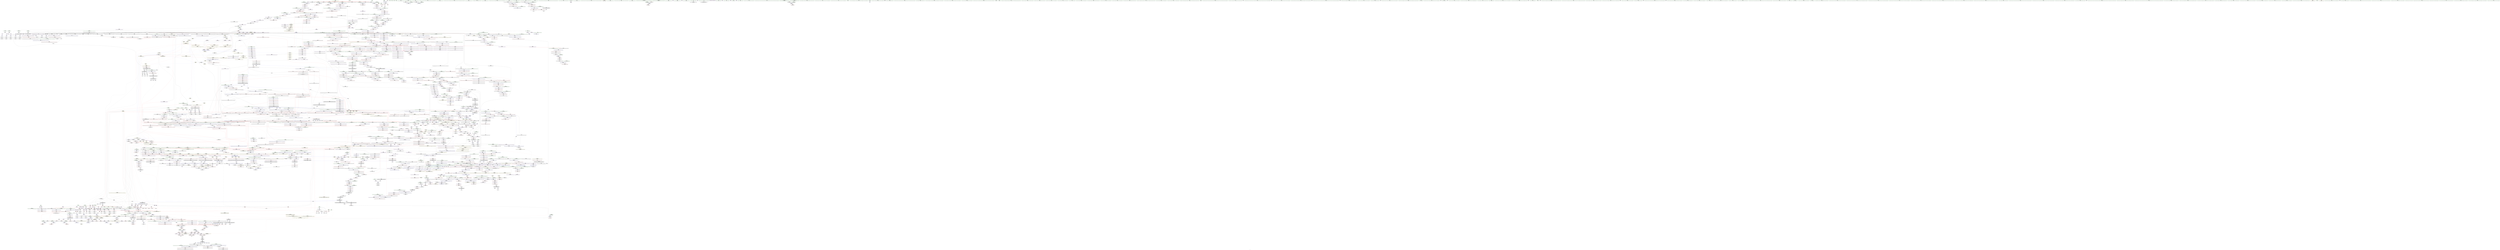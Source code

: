 digraph "SVFG" {
	label="SVFG";

	Node0x558754236330 [shape=record,color=grey,label="{NodeID: 0\nNullPtr|{|<s50>183}}"];
	Node0x558754236330 -> Node0x55875496a240[style=solid];
	Node0x558754236330 -> Node0x55875496a340[style=solid];
	Node0x558754236330 -> Node0x55875496a410[style=solid];
	Node0x558754236330 -> Node0x55875496a4e0[style=solid];
	Node0x558754236330 -> Node0x55875496a5b0[style=solid];
	Node0x558754236330 -> Node0x55875496a680[style=solid];
	Node0x558754236330 -> Node0x55875496a750[style=solid];
	Node0x558754236330 -> Node0x55875496a820[style=solid];
	Node0x558754236330 -> Node0x55875496a8f0[style=solid];
	Node0x558754236330 -> Node0x55875496a9c0[style=solid];
	Node0x558754236330 -> Node0x55875496aa90[style=solid];
	Node0x558754236330 -> Node0x55875496ab60[style=solid];
	Node0x558754236330 -> Node0x55875496ac30[style=solid];
	Node0x558754236330 -> Node0x55875496ad00[style=solid];
	Node0x558754236330 -> Node0x55875496add0[style=solid];
	Node0x558754236330 -> Node0x55875496aea0[style=solid];
	Node0x558754236330 -> Node0x55875496af70[style=solid];
	Node0x558754236330 -> Node0x55875496b040[style=solid];
	Node0x558754236330 -> Node0x55875496b110[style=solid];
	Node0x558754236330 -> Node0x55875496b1e0[style=solid];
	Node0x558754236330 -> Node0x55875496b2b0[style=solid];
	Node0x558754236330 -> Node0x55875496b380[style=solid];
	Node0x558754236330 -> Node0x55875496b450[style=solid];
	Node0x558754236330 -> Node0x55875496b520[style=solid];
	Node0x558754236330 -> Node0x55875496b5f0[style=solid];
	Node0x558754236330 -> Node0x55875496b6c0[style=solid];
	Node0x558754236330 -> Node0x55875496b790[style=solid];
	Node0x558754236330 -> Node0x55875496b860[style=solid];
	Node0x558754236330 -> Node0x55875496b930[style=solid];
	Node0x558754236330 -> Node0x55875496ba00[style=solid];
	Node0x558754236330 -> Node0x55875496bad0[style=solid];
	Node0x558754236330 -> Node0x55875496bba0[style=solid];
	Node0x558754236330 -> Node0x55875496bc70[style=solid];
	Node0x558754236330 -> Node0x55875496bd40[style=solid];
	Node0x558754236330 -> Node0x55875496be10[style=solid];
	Node0x558754236330 -> Node0x55875496bee0[style=solid];
	Node0x558754236330 -> Node0x55875496bfb0[style=solid];
	Node0x558754236330 -> Node0x55875497c650[style=solid];
	Node0x558754236330 -> Node0x55875497c720[style=solid];
	Node0x558754236330 -> Node0x55875497c7f0[style=solid];
	Node0x558754236330 -> Node0x5587549ae860[style=solid];
	Node0x558754236330 -> Node0x5587549b2240[style=solid];
	Node0x558754236330 -> Node0x5587549b5b20[style=solid];
	Node0x558754236330 -> Node0x5587549ffae0[style=solid];
	Node0x558754236330 -> Node0x558754a00860[style=solid];
	Node0x558754236330 -> Node0x558754a009e0[style=solid];
	Node0x558754236330 -> Node0x558754a00ce0[style=solid];
	Node0x558754236330 -> Node0x558754a012e0[style=solid];
	Node0x558754236330 -> Node0x558754a01460[style=solid];
	Node0x558754236330 -> Node0x558754a01760[style=solid];
	Node0x558754236330:s50 -> Node0x558754b82180[style=solid,color=red];
	Node0x558754a95420 [shape=record,color=black,label="{NodeID: 2657\nMR_532V_3 = PHI(MR_532V_2, MR_532V_1, )\npts\{24280000 \}\n}"];
	Node0x55875498cc10 [shape=record,color=blue,label="{NodeID: 1550\n2313\<--2360\n__y\<--\n_ZNSt8_Rb_treeISt4pairIiiES1_St9_IdentityIS1_ESt4lessIS1_ESaIS1_EE11equal_rangeERKS1_\n}"];
	Node0x55875498cc10 -> Node0x558754a7e6f0[style=dashed];
	Node0x55875496b1e0 [shape=record,color=black,label="{NodeID: 443\n787\<--3\n\<--dummyVal\n_ZNSt8_Rb_treeISt4pairIiiES1_St9_IdentityIS1_ESt4lessIS1_ESaIS1_EED2Ev\n}"];
	Node0x55875496b1e0 -> Node0x5587549b2720[style=solid];
	Node0x55875497a5d0 [shape=record,color=purple,label="{NodeID: 886\n2738\<--2170\noffset_0\<--\n}"];
	Node0x55875497a5d0 -> Node0x5587549bad30[style=solid];
	Node0x5587549fe160 [shape=record,color=grey,label="{NodeID: 2436\n232 = Binary(231, 233, )\n}"];
	Node0x5587549b0910 [shape=record,color=blue,label="{NodeID: 1329\n426\<--427\n\<--\n_ZNSt3setISt4pairIiiESt4lessIS1_ESaIS1_EE6insertEOS1_\n|{<s0>57}}"];
	Node0x5587549b0910:s0 -> Node0x558754aa47b0[style=dashed,color=red];
	Node0x558754963510 [shape=record,color=green,label="{NodeID: 222\n1257\<--1258\nretval\<--retval_field_insensitive\n_ZNSt8_Rb_treeISt4pairIiiES1_St9_IdentityIS1_ESt4lessIS1_ESaIS1_EE24_M_get_insert_unique_posERKS1_\n|{|<s1>136|<s2>140|<s3>141}}"];
	Node0x558754963510 -> Node0x558754981170[style=solid];
	Node0x558754963510:s1 -> Node0x558754b9a190[style=solid,color=red];
	Node0x558754963510:s2 -> Node0x558754b9a190[style=solid,color=red];
	Node0x558754963510:s3 -> Node0x558754b95140[style=solid,color=red];
	Node0x558754b90e60 [shape=record,color=black,label="{NodeID: 3986\n2357 = PHI(1540, )\n}"];
	Node0x558754aa5700 [shape=record,color=yellow,style=double,label="{NodeID: 2879\n440V_1 = ENCHI(MR_440V_0)\npts\{24180000 24200000 \}\nFun[_ZNKSt23_Rb_tree_const_iteratorISt4pairIiiEEeqERKS2_]}"];
	Node0x558754aa5700 -> Node0x5587549acd30[style=dashed];
	Node0x558754986c70 [shape=record,color=black,label="{NodeID: 665\n2567\<--2566\n\<--\n_ZNSt8_Rb_treeISt4pairIiiES1_St9_IdentityIS1_ESt4lessIS1_ESaIS1_EE14_M_upper_boundEPSt13_Rb_tree_nodeIS1_EPSt18_Rb_tree_node_baseRKS1_\n|{<s0>245}}"];
	Node0x558754986c70:s0 -> Node0x558754b852f0[style=solid,color=red];
	Node0x5587549a54f0 [shape=record,color=red,label="{NodeID: 1108\n1587\<--1580\n\<--__x.addr\n_ZNKSt17_Rb_tree_iteratorISt4pairIiiEEeqERKS2_\n}"];
	Node0x5587549a54f0 -> Node0x5587549782e0[style=solid];
	Node0x5587542363c0 [shape=record,color=green,label="{NodeID: 1\n7\<--1\n__dso_handle\<--dummyObj\nGlob }"];
	Node0x558754ad87c0 [shape=record,color=yellow,style=double,label="{NodeID: 3765\n409V_2 = CSCHI(MR_409V_1)\npts\{24810000 \}\nCS[]}"];
	Node0x558754ad87c0 -> Node0x5587549ac100[style=dashed];
	Node0x558754a95920 [shape=record,color=black,label="{NodeID: 2658\nMR_534V_3 = PHI(MR_534V_2, MR_534V_1, )\npts\{24300000 \}\n}"];
	Node0x55875498cce0 [shape=record,color=blue,label="{NodeID: 1551\n2311\<--2364\n__x\<--call11\n_ZNSt8_Rb_treeISt4pairIiiES1_St9_IdentityIS1_ESt4lessIS1_ESaIS1_EE11equal_rangeERKS1_\n}"];
	Node0x55875498cce0 -> Node0x5587549aaa40[style=dashed];
	Node0x55875498cce0 -> Node0x5587549aab10[style=dashed];
	Node0x55875498cce0 -> Node0x5587549aabe0[style=dashed];
	Node0x55875498cce0 -> Node0x5587549aacb0[style=dashed];
	Node0x55875498cce0 -> Node0x5587549aad80[style=dashed];
	Node0x55875498cce0 -> Node0x5587549aae50[style=dashed];
	Node0x55875498cce0 -> Node0x5587549aaf20[style=dashed];
	Node0x55875498cce0 -> Node0x5587549aaff0[style=dashed];
	Node0x55875498cce0 -> Node0x5587549ab0c0[style=dashed];
	Node0x55875498cce0 -> Node0x55875498cb40[style=dashed];
	Node0x55875498cce0 -> Node0x55875498cce0[style=dashed];
	Node0x55875498cce0 -> Node0x55875498d020[style=dashed];
	Node0x55875498cce0 -> Node0x558754a7b4f0[style=dashed];
	Node0x55875496b2b0 [shape=record,color=black,label="{NodeID: 444\n918\<--3\n\<--dummyVal\n_ZNSt8_Rb_treeISt4pairIiiES1_St9_IdentityIS1_ESt4lessIS1_ESaIS1_EE15_M_destroy_nodeEPSt13_Rb_tree_nodeIS1_E\n}"];
	Node0x55875497a6a0 [shape=record,color=purple,label="{NodeID: 887\n2739\<--2171\noffset_0\<--\n}"];
	Node0x55875497a6a0 -> Node0x5587549ae320[style=solid];
	Node0x5587549fe2e0 [shape=record,color=grey,label="{NodeID: 2437\n260 = Binary(259, 233, )\n}"];
	Node0x5587549b09e0 [shape=record,color=blue,label="{NodeID: 1330\n442\<--438\n__x.addr\<--__x\n_ZSt9make_pairIRiS0_ESt4pairINSt17__decay_and_stripIT_E6__typeENS2_IT0_E6__typeEEOS3_OS6_\n}"];
	Node0x5587549b09e0 -> Node0x55875499e5a0[style=dashed];
	Node0x5587549635e0 [shape=record,color=green,label="{NodeID: 223\n1259\<--1260\nthis.addr\<--this.addr_field_insensitive\n_ZNSt8_Rb_treeISt4pairIiiES1_St9_IdentityIS1_ESt4lessIS1_ESaIS1_EE24_M_get_insert_unique_posERKS1_\n}"];
	Node0x5587549635e0 -> Node0x5587549a3200[style=solid];
	Node0x5587549635e0 -> Node0x5587549b53d0[style=solid];
	Node0x558754b90f70 [shape=record,color=black,label="{NodeID: 3987\n2364 = PHI(867, )\n}"];
	Node0x558754b90f70 -> Node0x55875498cce0[style=solid];
	Node0x558754aa5810 [shape=record,color=yellow,style=double,label="{NodeID: 2880\n442V_1 = ENCHI(MR_442V_0)\npts\{24240000 24280000 \}\nFun[_ZNKSt23_Rb_tree_const_iteratorISt4pairIiiEEeqERKS2_]}"];
	Node0x558754aa5810 -> Node0x5587549ace00[style=dashed];
	Node0x558754986d40 [shape=record,color=black,label="{NodeID: 666\n2526\<--2575\n_ZNSt8_Rb_treeISt4pairIiiES1_St9_IdentityIS1_ESt4lessIS1_ESaIS1_EE14_M_upper_boundEPSt13_Rb_tree_nodeIS1_EPSt18_Rb_tree_node_baseRKS1__ret\<--\n_ZNSt8_Rb_treeISt4pairIiiES1_St9_IdentityIS1_ESt4lessIS1_ESaIS1_EE14_M_upper_boundEPSt13_Rb_tree_nodeIS1_EPSt18_Rb_tree_node_baseRKS1_\n|{<s0>222}}"];
	Node0x558754986d40:s0 -> Node0x558754b8ebc0[style=solid,color=blue];
	Node0x5587549a55c0 [shape=record,color=red,label="{NodeID: 1109\n1586\<--1585\n\<--_M_node\n_ZNKSt17_Rb_tree_iteratorISt4pairIiiEEeqERKS2_\n}"];
	Node0x5587549a55c0 -> Node0x558754a000e0[style=solid];
	Node0x5587548ff000 [shape=record,color=green,label="{NodeID: 2\n13\<--1\n.str\<--dummyObj\nGlob }"];
	Node0x558754ad8920 [shape=record,color=yellow,style=double,label="{NodeID: 3766\n421V_2 = CSCHI(MR_421V_1)\npts\{25320000 \}\nCS[]}"];
	Node0x558754ad8920 -> Node0x5587549ac850[style=dashed];
	Node0x55875498cdb0 [shape=record,color=blue,label="{NodeID: 1552\n2315\<--2367\n__xu\<--\n_ZNSt8_Rb_treeISt4pairIiiES1_St9_IdentityIS1_ESt4lessIS1_ESaIS1_EE11equal_rangeERKS1_\n}"];
	Node0x55875498cdb0 -> Node0x5587549ab5a0[style=dashed];
	Node0x55875498cdb0 -> Node0x55875498d0f0[style=dashed];
	Node0x55875496b380 [shape=record,color=black,label="{NodeID: 445\n919\<--3\n\<--dummyVal\n_ZNSt8_Rb_treeISt4pairIiiES1_St9_IdentityIS1_ESt4lessIS1_ESaIS1_EE15_M_destroy_nodeEPSt13_Rb_tree_nodeIS1_E\n|{<s0>102}}"];
	Node0x55875496b380:s0 -> Node0x558754b84850[style=solid,color=red];
	Node0x55875497a770 [shape=record,color=purple,label="{NodeID: 888\n2192\<--2191\n_M_node\<--this1\n_ZNSt23_Rb_tree_const_iteratorISt4pairIiiEEppEv\n}"];
	Node0x55875497a770 -> Node0x5587549a9ba0[style=solid];
	Node0x5587549fe460 [shape=record,color=grey,label="{NodeID: 2438\n390 = Binary(389, 155, )\n}"];
	Node0x5587549fe460 -> Node0x5587549b05d0[style=solid];
	Node0x5587549b0ab0 [shape=record,color=blue,label="{NodeID: 1331\n444\<--439\n__y.addr\<--__y\n_ZSt9make_pairIRiS0_ESt4pairINSt17__decay_and_stripIT_E6__typeENS2_IT0_E6__typeEEOS3_OS6_\n}"];
	Node0x5587549b0ab0 -> Node0x55875499e670[style=dashed];
	Node0x5587549636b0 [shape=record,color=green,label="{NodeID: 224\n1261\<--1262\n__k.addr\<--__k.addr_field_insensitive\n_ZNSt8_Rb_treeISt4pairIiiES1_St9_IdentityIS1_ESt4lessIS1_ESaIS1_EE24_M_get_insert_unique_posERKS1_\n}"];
	Node0x5587549636b0 -> Node0x5587549a32d0[style=solid];
	Node0x5587549636b0 -> Node0x5587549a33a0[style=solid];
	Node0x5587549636b0 -> Node0x5587549b54a0[style=solid];
	Node0x558754b91080 [shape=record,color=black,label="{NodeID: 3988\n2376 = PHI(867, )\n}"];
	Node0x558754b91080 -> Node0x55875498d020[style=solid];
	Node0x558754aa5920 [shape=record,color=yellow,style=double,label="{NodeID: 2881\n7V_1 = ENCHI(MR_7V_0)\npts\{76 \}\nFun[_ZNSt3setISt4pairIiiESt4lessIS1_ESaIS1_EED2Ev]}"];
	Node0x558754aa5920 -> Node0x5587549aea30[style=dashed];
	Node0x558754986e10 [shape=record,color=black,label="{NodeID: 667\n2591\<--2590\n\<--this1\n_ZNSt4pairISt17_Rb_tree_iteratorIS_IiiEES2_EC2IS2_S2_Lb1EEEOT_OT0_\n}"];
	Node0x5587549a5690 [shape=record,color=red,label="{NodeID: 1110\n1589\<--1588\n\<--_M_node2\n_ZNKSt17_Rb_tree_iteratorISt4pairIiiEEeqERKS2_\n}"];
	Node0x5587549a5690 -> Node0x558754a000e0[style=solid];
	Node0x55875495acd0 [shape=record,color=green,label="{NodeID: 3\n15\<--1\n.str.2\<--dummyObj\nGlob }"];
	Node0x558754ad8a80 [shape=record,color=yellow,style=double,label="{NodeID: 3767\n446V_2 = CSCHI(MR_446V_1)\npts\{26250000 \}\nCS[]}"];
	Node0x558754ad8a80 -> Node0x5587549acfa0[style=dashed];
	Node0x55875498ce80 [shape=record,color=blue,label="{NodeID: 1553\n2317\<--2369\n__yu\<--\n_ZNSt8_Rb_treeISt4pairIiiES1_St9_IdentityIS1_ESt4lessIS1_ESaIS1_EE11equal_rangeERKS1_\n}"];
	Node0x55875498ce80 -> Node0x5587549ab740[style=dashed];
	Node0x55875498ce80 -> Node0x558754a7c3f0[style=dashed];
	Node0x55875496b450 [shape=record,color=black,label="{NodeID: 446\n939\<--3\n\<--dummyVal\n_ZNSt8_Rb_treeISt4pairIiiES1_St9_IdentityIS1_ESt4lessIS1_ESaIS1_EE11_M_put_nodeEPSt13_Rb_tree_nodeIS1_E\n}"];
	Node0x55875497a840 [shape=record,color=purple,label="{NodeID: 889\n2197\<--2191\n_M_node2\<--this1\n_ZNSt23_Rb_tree_const_iteratorISt4pairIiiEEppEv\n}"];
	Node0x55875497a840 -> Node0x5587549bafa0[style=solid];
	Node0x5587549fe5e0 [shape=record,color=grey,label="{NodeID: 2439\n378 = Binary(377, 233, )\n}"];
	Node0x5587549b0b80 [shape=record,color=blue,label="{NodeID: 1332\n462\<--461\nthis.addr\<--this\n_ZNKSt3setISt4pairIiiESt4lessIS1_ESaIS1_EE4sizeEv\n}"];
	Node0x5587549b0b80 -> Node0x55875499e810[style=dashed];
	Node0x558754963780 [shape=record,color=green,label="{NodeID: 225\n1263\<--1264\n__x\<--__x_field_insensitive\n_ZNSt8_Rb_treeISt4pairIiiES1_St9_IdentityIS1_ESt4lessIS1_ESaIS1_EE24_M_get_insert_unique_posERKS1_\n|{|<s7>136|<s8>140}}"];
	Node0x558754963780 -> Node0x5587549a3470[style=solid];
	Node0x558754963780 -> Node0x5587549a3540[style=solid];
	Node0x558754963780 -> Node0x5587549a3610[style=solid];
	Node0x558754963780 -> Node0x5587549a36e0[style=solid];
	Node0x558754963780 -> Node0x5587549a37b0[style=solid];
	Node0x558754963780 -> Node0x5587549b5570[style=solid];
	Node0x558754963780 -> Node0x5587549b5980[style=solid];
	Node0x558754963780:s7 -> Node0x558754b9a3a0[style=solid,color=red];
	Node0x558754963780:s8 -> Node0x558754b9a3a0[style=solid,color=red];
	Node0x558754b91190 [shape=record,color=black,label="{NodeID: 3989\n2380 = PHI(857, )\n}"];
	Node0x558754b91190 -> Node0x55875498d0f0[style=solid];
	Node0x558754aa5a30 [shape=record,color=yellow,style=double,label="{NodeID: 2882\n9V_1 = ENCHI(MR_9V_0)\npts\{120001 \}\nFun[_ZNSt3setISt4pairIiiESt4lessIS1_ESaIS1_EED2Ev]|{<s0>6}}"];
	Node0x558754aa5a30:s0 -> Node0x558754a9e8a0[style=dashed,color=red];
	Node0x558754986ee0 [shape=record,color=black,label="{NodeID: 668\n2595\<--2592\n\<--first\n_ZNSt4pairISt17_Rb_tree_iteratorIS_IiiEES2_EC2IS2_S2_Lb1EEEOT_OT0_\n}"];
	Node0x558754986ee0 -> Node0x55875499c110[style=solid];
	Node0x5587549a5760 [shape=record,color=red,label="{NodeID: 1111\n1599\<--1596\nthis1\<--this.addr\n_ZNSt8_Rb_treeISt4pairIiiES1_St9_IdentityIS1_ESt4lessIS1_ESaIS1_EE5beginEv\n}"];
	Node0x5587549a5760 -> Node0x558754978480[style=solid];
	Node0x55875495ad60 [shape=record,color=green,label="{NodeID: 4\n17\<--1\n.str.3\<--dummyObj\nGlob }"];
	Node0x558754ad8be0 [shape=record,color=yellow,style=double,label="{NodeID: 3768\n2V_2 = CSCHI(MR_2V_1)\npts\{120000 120001 120002 120003 120004 \}\nCS[]}"];
	Node0x55875498cf50 [shape=record,color=blue,label="{NodeID: 1554\n2313\<--2372\n__y\<--\n_ZNSt8_Rb_treeISt4pairIiiES1_St9_IdentityIS1_ESt4lessIS1_ESaIS1_EE11equal_rangeERKS1_\n}"];
	Node0x55875498cf50 -> Node0x5587549ab330[style=dashed];
	Node0x55875498cf50 -> Node0x558754a7b9f0[style=dashed];
	Node0x55875496b520 [shape=record,color=black,label="{NodeID: 447\n940\<--3\n\<--dummyVal\n_ZNSt8_Rb_treeISt4pairIiiES1_St9_IdentityIS1_ESt4lessIS1_ESaIS1_EE11_M_put_nodeEPSt13_Rb_tree_nodeIS1_E\n|{<s0>105}}"];
	Node0x55875496b520:s0 -> Node0x558754b84850[style=solid,color=red];
	Node0x55875497a910 [shape=record,color=purple,label="{NodeID: 890\n2209\<--2203\ncoerce.dive\<--__position\n_ZNSt8_Rb_treeISt4pairIiiES1_St9_IdentityIS1_ESt4lessIS1_ESaIS1_EE12_M_erase_auxESt23_Rb_tree_const_iteratorIS1_E\n}"];
	Node0x55875497a910 -> Node0x5587549bb070[style=solid];
	Node0x5587549fe760 [shape=record,color=grey,label="{NodeID: 2440\n256 = Binary(255, 233, )\n}"];
	Node0x5587549b0c50 [shape=record,color=blue,label="{NodeID: 1333\n475\<--472\nthis.addr\<--this\n_ZNKSt3setISt4pairIiiESt4lessIS1_ESaIS1_EE3endEv\n}"];
	Node0x5587549b0c50 -> Node0x55875499e8e0[style=dashed];
	Node0x558754963850 [shape=record,color=green,label="{NodeID: 226\n1265\<--1266\n__y\<--__y_field_insensitive\n_ZNSt8_Rb_treeISt4pairIiiES1_St9_IdentityIS1_ESt4lessIS1_ESaIS1_EE24_M_get_insert_unique_posERKS1_\n|{|<s3>136|<s4>140}}"];
	Node0x558754963850 -> Node0x5587549a3880[style=solid];
	Node0x558754963850 -> Node0x5587549b5640[style=solid];
	Node0x558754963850 -> Node0x5587549b57e0[style=solid];
	Node0x558754963850:s3 -> Node0x558754b9a520[style=solid,color=red];
	Node0x558754963850:s4 -> Node0x558754b9a520[style=solid,color=red];
	Node0x558754b912d0 [shape=record,color=black,label="{NodeID: 3990\n2443 = PHI(2605, )\n}"];
	Node0x558754986fb0 [shape=record,color=black,label="{NodeID: 669\n2596\<--2594\n\<--call\n_ZNSt4pairISt17_Rb_tree_iteratorIS_IiiEES2_EC2IS2_S2_Lb1EEEOT_OT0_\n}"];
	Node0x558754986fb0 -> Node0x55875499c1e0[style=solid];
	Node0x5587549a5830 [shape=record,color=red,label="{NodeID: 1112\n1606\<--1605\n\<--_M_left\n_ZNSt8_Rb_treeISt4pairIiiES1_St9_IdentityIS1_ESt4lessIS1_ESaIS1_EE5beginEv\n|{<s0>156}}"];
	Node0x5587549a5830:s0 -> Node0x558754b7f5b0[style=solid,color=red];
	Node0x55875495b010 [shape=record,color=green,label="{NodeID: 5\n19\<--1\n.str.4\<--dummyObj\nGlob }"];
	Node0x558754b64ab0 [shape=record,color=black,label="{NodeID: 3769\n2578 = PHI(2305, 2305, )\n0th arg _ZNSt4pairISt17_Rb_tree_iteratorIS_IiiEES2_EC2IS2_S2_Lb1EEEOT_OT0_ }"];
	Node0x558754b64ab0 -> Node0x55875498e3a0[style=solid];
	Node0x55875498d020 [shape=record,color=blue,label="{NodeID: 1555\n2311\<--2376\n__x\<--call13\n_ZNSt8_Rb_treeISt4pairIiiES1_St9_IdentityIS1_ESt4lessIS1_ESaIS1_EE11equal_rangeERKS1_\n}"];
	Node0x55875498d020 -> Node0x5587549ab190[style=dashed];
	Node0x55875498d020 -> Node0x558754a7b4f0[style=dashed];
	Node0x55875496b5f0 [shape=record,color=black,label="{NodeID: 448\n1173\<--3\n\<--dummyVal\n_ZNSt8_Rb_treeISt4pairIiiES1_St9_IdentityIS1_ESt4lessIS1_ESaIS1_EE16_M_insert_uniqueIS1_EES0_ISt17_Rb_tree_iteratorIS1_EbEOT_\n}"];
	Node0x55875496b5f0 -> Node0x5587549b4bb0[style=solid];
	Node0x55875497a9e0 [shape=record,color=purple,label="{NodeID: 891\n2213\<--2203\n_M_node\<--__position\n_ZNSt8_Rb_treeISt4pairIiiES1_St9_IdentityIS1_ESt4lessIS1_ESaIS1_EE12_M_erase_auxESt23_Rb_tree_const_iteratorIS1_E\n}"];
	Node0x55875497a9e0 -> Node0x5587549a9e10[style=solid];
	Node0x5587549fe8e0 [shape=record,color=grey,label="{NodeID: 2441\n268 = Binary(267, 233, )\n}"];
	Node0x5587549b0d20 [shape=record,color=blue,label="{NodeID: 1334\n483\<--480\ncoerce.dive\<--call\n_ZNKSt3setISt4pairIiiESt4lessIS1_ESaIS1_EE3endEv\n}"];
	Node0x5587549b0d20 -> Node0x55875499e9b0[style=dashed];
	Node0x558754963920 [shape=record,color=green,label="{NodeID: 227\n1267\<--1268\n__comp\<--__comp_field_insensitive\n_ZNSt8_Rb_treeISt4pairIiiES1_St9_IdentityIS1_ESt4lessIS1_ESaIS1_EE24_M_get_insert_unique_posERKS1_\n}"];
	Node0x558754963920 -> Node0x5587549a3950[style=solid];
	Node0x558754963920 -> Node0x5587549a3a20[style=solid];
	Node0x558754963920 -> Node0x5587549b5710[style=solid];
	Node0x558754963920 -> Node0x5587549b58b0[style=solid];
	Node0x558754b913e0 [shape=record,color=black,label="{NodeID: 3991\n2447 = PHI(2622, )\n}"];
	Node0x558754b913e0 -> Node0x55875498d6a0[style=solid];
	Node0x558754987080 [shape=record,color=black,label="{NodeID: 670\n2601\<--2598\n\<--second\n_ZNSt4pairISt17_Rb_tree_iteratorIS_IiiEES2_EC2IS2_S2_Lb1EEEOT_OT0_\n}"];
	Node0x558754987080 -> Node0x55875499c2b0[style=solid];
	Node0x5587549a5900 [shape=record,color=red,label="{NodeID: 1113\n1609\<--1608\n\<--coerce.dive\n_ZNSt8_Rb_treeISt4pairIiiES1_St9_IdentityIS1_ESt4lessIS1_ESaIS1_EE5beginEv\n}"];
	Node0x5587549a5900 -> Node0x558754982de0[style=solid];
	Node0x55875495b0d0 [shape=record,color=green,label="{NodeID: 6\n21\<--1\n.str.5\<--dummyObj\nGlob }"];
	Node0x558754b65320 [shape=record,color=black,label="{NodeID: 3770\n2579 = PHI(2319, 2323, )\n1st arg _ZNSt4pairISt17_Rb_tree_iteratorIS_IiiEES2_EC2IS2_S2_Lb1EEEOT_OT0_ }"];
	Node0x558754b65320 -> Node0x55875498e470[style=solid];
	Node0x55875498d0f0 [shape=record,color=blue,label="{NodeID: 1556\n2315\<--2380\n__xu\<--call14\n_ZNSt8_Rb_treeISt4pairIiiES1_St9_IdentityIS1_ESt4lessIS1_ESaIS1_EE11equal_rangeERKS1_\n}"];
	Node0x55875498d0f0 -> Node0x5587549ab670[style=dashed];
	Node0x55875498d0f0 -> Node0x558754a7bef0[style=dashed];
	Node0x55875496b6c0 [shape=record,color=black,label="{NodeID: 449\n1176\<--3\n\<--dummyVal\n_ZNSt8_Rb_treeISt4pairIiiES1_St9_IdentityIS1_ESt4lessIS1_ESaIS1_EE16_M_insert_uniqueIS1_EES0_ISt17_Rb_tree_iteratorIS1_EbEOT_\n}"];
	Node0x55875496b6c0 -> Node0x5587549b4c80[style=solid];
	Node0x55875497aab0 [shape=record,color=purple,label="{NodeID: 892\n2215\<--2212\n_M_impl\<--this1\n_ZNSt8_Rb_treeISt4pairIiiES1_St9_IdentityIS1_ESt4lessIS1_ESaIS1_EE12_M_erase_auxESt23_Rb_tree_const_iteratorIS1_E\n}"];
	Node0x55875497aab0 -> Node0x558754985750[style=solid];
	Node0x5587549fea60 [shape=record,color=grey,label="{NodeID: 2442\n193 = Binary(192, 155, )\n}"];
	Node0x5587549fea60 -> Node0x5587549aefe0[style=solid];
	Node0x5587549b0df0 [shape=record,color=blue,label="{NodeID: 1335\n490\<--489\nthis.addr\<--this\n_ZNSt23_Rb_tree_const_iteratorISt4pairIiiEEmmEv\n}"];
	Node0x5587549b0df0 -> Node0x55875499ea80[style=dashed];
	Node0x5587549639f0 [shape=record,color=green,label="{NodeID: 228\n1269\<--1270\n__j\<--__j_field_insensitive\n_ZNSt8_Rb_treeISt4pairIiiES1_St9_IdentityIS1_ESt4lessIS1_ESaIS1_EE24_M_get_insert_unique_posERKS1_\n|{|<s2>133|<s3>135|<s4>137}}"];
	Node0x5587549639f0 -> Node0x558754976b50[style=solid];
	Node0x5587549639f0 -> Node0x558754976c20[style=solid];
	Node0x5587549639f0:s2 -> Node0x558754b7ed80[style=solid,color=red];
	Node0x5587549639f0:s3 -> Node0x558754b98b30[style=solid,color=red];
	Node0x5587549639f0:s4 -> Node0x558754b93ff0[style=solid,color=red];
	Node0x558754b91550 [shape=record,color=black,label="{NodeID: 3992\n2453 = PHI(2605, )\n}"];
	Node0x558754b91550 -> Node0x558753f2b9e0[style=solid];
	Node0x558754987150 [shape=record,color=black,label="{NodeID: 671\n2602\<--2600\n\<--call2\n_ZNSt4pairISt17_Rb_tree_iteratorIS_IiiEES2_EC2IS2_S2_Lb1EEEOT_OT0_\n}"];
	Node0x558754987150 -> Node0x55875499c380[style=solid];
	Node0x5587549a59d0 [shape=record,color=red,label="{NodeID: 1114\n1624\<--1615\nthis1\<--this.addr\n_ZNSt4pairIPSt18_Rb_tree_node_baseS1_EC2IRPSt13_Rb_tree_nodeIS_IiiEERS1_Lb1EEEOT_OT0_\n}"];
	Node0x5587549a59d0 -> Node0x558754982eb0[style=solid];
	Node0x5587549a59d0 -> Node0x5587549787c0[style=solid];
	Node0x5587549a59d0 -> Node0x558754978890[style=solid];
	Node0x55875495b190 [shape=record,color=green,label="{NodeID: 7\n24\<--1\n\<--dummyObj\nCan only get source location for instruction, argument, global var or function.}"];
	Node0x558754b7d0b0 [shape=record,color=black,label="{NodeID: 3771\n2038 = PHI(1497, 2593, 2599, )\n0th arg _ZSt7forwardISt17_Rb_tree_iteratorISt4pairIiiEEEOT_RNSt16remove_referenceIS4_E4typeE }"];
	Node0x558754b7d0b0 -> Node0x5587549ba030[style=solid];
	Node0x55875498d1c0 [shape=record,color=blue,label="{NodeID: 1557\n2388\<--2385\ncoerce.dive\<--call15\n_ZNSt8_Rb_treeISt4pairIiiES1_St9_IdentityIS1_ESt4lessIS1_ESaIS1_EE11equal_rangeERKS1_\n|{|<s1>223}}"];
	Node0x55875498d1c0 -> Node0x558754a7c8f0[style=dashed];
	Node0x55875498d1c0:s1 -> Node0x558754a98070[style=dashed,color=red];
	Node0x55875496b790 [shape=record,color=black,label="{NodeID: 450\n1895\<--3\n\<--dummyVal\n_ZNSt8_Rb_treeISt4pairIiiES1_St9_IdentityIS1_ESt4lessIS1_ESaIS1_EE17_M_construct_nodeIJS1_EEEvPSt13_Rb_tree_nodeIS1_EDpOT_\n}"];
	Node0x55875497ab80 [shape=record,color=purple,label="{NodeID: 893\n2227\<--2212\n_M_impl2\<--this1\n_ZNSt8_Rb_treeISt4pairIiiES1_St9_IdentityIS1_ESt4lessIS1_ESaIS1_EE12_M_erase_auxESt23_Rb_tree_const_iteratorIS1_E\n}"];
	Node0x55875497ab80 -> Node0x5587549859c0[style=solid];
	Node0x5587549febe0 [shape=record,color=grey,label="{NodeID: 2443\n332 = Binary(331, 155, )\n}"];
	Node0x5587549febe0 -> Node0x5587549afdb0[style=solid];
	Node0x5587549b0ec0 [shape=record,color=blue,label="{NodeID: 1336\n499\<--496\n_M_node2\<--call\n_ZNSt23_Rb_tree_const_iteratorISt4pairIiiEEmmEv\n|{<s0>15|<s1>15|<s2>15}}"];
	Node0x5587549b0ec0:s0 -> Node0x5587549ad620[style=dashed,color=blue];
	Node0x5587549b0ec0:s1 -> Node0x5587549af0b0[style=dashed,color=blue];
	Node0x5587549b0ec0:s2 -> Node0x558754a726f0[style=dashed,color=blue];
	Node0x55875496c060 [shape=record,color=green,label="{NodeID: 229\n1271\<--1272\nref.tmp\<--ref.tmp_field_insensitive\n_ZNSt8_Rb_treeISt4pairIiiES1_St9_IdentityIS1_ESt4lessIS1_ESaIS1_EE24_M_get_insert_unique_posERKS1_\n|{|<s1>135}}"];
	Node0x55875496c060 -> Node0x558754976cf0[style=solid];
	Node0x55875496c060:s1 -> Node0x558754b98c40[style=solid,color=red];
	Node0x558754b91690 [shape=record,color=black,label="{NodeID: 3993\n2460 = PHI(2639, )\n}"];
	Node0x558754aa5de0 [shape=record,color=yellow,style=double,label="{NodeID: 2886\n290V_1 = ENCHI(MR_290V_0)\npts\{19740004 19740005 \}\nFun[_ZNSt8_Rb_treeISt4pairIiiES1_St9_IdentityIS1_ESt4lessIS1_ESaIS1_EE14_M_create_nodeIJS1_EEEPSt13_Rb_tree_nodeIS1_EDpOT_]|{<s0>171}}"];
	Node0x558754aa5de0:s0 -> Node0x558754a976b0[style=dashed,color=red];
	Node0x558754987220 [shape=record,color=black,label="{NodeID: 672\n2605\<--2620\n_ZNKSt23_Rb_tree_const_iteratorISt4pairIiiEEeqERKS2__ret\<--cmp\n_ZNKSt23_Rb_tree_const_iteratorISt4pairIiiEEeqERKS2_\n|{<s0>229|<s1>232}}"];
	Node0x558754987220:s0 -> Node0x558754b912d0[style=solid,color=blue];
	Node0x558754987220:s1 -> Node0x558754b91550[style=solid,color=blue];
	Node0x5587549a5aa0 [shape=record,color=red,label="{NodeID: 1115\n1627\<--1617\n\<--__x.addr\n_ZNSt4pairIPSt18_Rb_tree_node_baseS1_EC2IRPSt13_Rb_tree_nodeIS_IiiEERS1_Lb1EEEOT_OT0_\n|{<s0>157}}"];
	Node0x5587549a5aa0:s0 -> Node0x558754b805c0[style=solid,color=red];
	Node0x55875495ba00 [shape=record,color=green,label="{NodeID: 8\n142\<--1\n\<--dummyObj\nCan only get source location for instruction, argument, global var or function.|{<s0>24|<s1>34|<s2>235}}"];
	Node0x55875495ba00:s0 -> Node0x558754b802e0[style=solid,color=red];
	Node0x55875495ba00:s1 -> Node0x558754b802e0[style=solid,color=red];
	Node0x55875495ba00:s2 -> Node0x558754b97a60[style=solid,color=red];
	Node0x558754b7d300 [shape=record,color=black,label="{NodeID: 3772\n2580 = PHI(2321, 2325, )\n2nd arg _ZNSt4pairISt17_Rb_tree_iteratorIS_IiiEES2_EC2IS2_S2_Lb1EEEOT_OT0_ }"];
	Node0x558754b7d300 -> Node0x55875498e540[style=solid];
	Node0x55875498d290 [shape=record,color=blue,label="{NodeID: 1558\n2396\<--2393\ncoerce.dive18\<--call17\n_ZNSt8_Rb_treeISt4pairIiiES1_St9_IdentityIS1_ESt4lessIS1_ESaIS1_EE11equal_rangeERKS1_\n|{|<s1>223}}"];
	Node0x55875498d290 -> Node0x558754a7cdf0[style=dashed];
	Node0x55875498d290:s1 -> Node0x558754a98070[style=dashed,color=red];
	Node0x55875496b860 [shape=record,color=black,label="{NodeID: 451\n1896\<--3\n\<--dummyVal\n_ZNSt8_Rb_treeISt4pairIiiES1_St9_IdentityIS1_ESt4lessIS1_ESaIS1_EE17_M_construct_nodeIJS1_EEEvPSt13_Rb_tree_nodeIS1_EDpOT_\n}"];
	Node0x55875496b860 -> Node0x5587549b9190[style=solid];
	Node0x55875497ac50 [shape=record,color=purple,label="{NodeID: 894\n2217\<--2216\nadd.ptr\<--\n_ZNSt8_Rb_treeISt4pairIiiES1_St9_IdentityIS1_ESt4lessIS1_ESaIS1_EE12_M_erase_auxESt23_Rb_tree_const_iteratorIS1_E\n}"];
	Node0x55875497ac50 -> Node0x558754985820[style=solid];
	Node0x5587549fed60 [shape=record,color=grey,label="{NodeID: 2444\n362 = Binary(361, 155, )\n}"];
	Node0x5587549fed60 -> Node0x5587549b0290[style=solid];
	Node0x5587549b0f90 [shape=record,color=blue,label="{NodeID: 1337\n509\<--508\nthis.addr\<--this\n_ZNKSt23_Rb_tree_const_iteratorISt4pairIiiEEptEv\n}"];
	Node0x5587549b0f90 -> Node0x55875499ec20[style=dashed];
	Node0x55875496c0f0 [shape=record,color=green,label="{NodeID: 230\n1273\<--1274\nref.tmp20\<--ref.tmp20_field_insensitive\n_ZNSt8_Rb_treeISt4pairIiiES1_St9_IdentityIS1_ESt4lessIS1_ESaIS1_EE24_M_get_insert_unique_posERKS1_\n|{|<s1>141}}"];
	Node0x55875496c0f0 -> Node0x5587549b5b20[style=solid];
	Node0x55875496c0f0:s1 -> Node0x558754b95390[style=solid,color=red];
	Node0x558754b917a0 [shape=record,color=black,label="{NodeID: 3994\n2464 = PHI(2656, )\n}"];
	Node0x558754b917a0 -> Node0x55875498d770[style=solid];
	Node0x558754aa5ec0 [shape=record,color=yellow,style=double,label="{NodeID: 2887\n292V_1 = ENCHI(MR_292V_0)\npts\{980000 980001 1220000 1220001 1280000 1280001 1360000 1360001 \}\nFun[_ZNSt8_Rb_treeISt4pairIiiES1_St9_IdentityIS1_ESt4lessIS1_ESaIS1_EE14_M_create_nodeIJS1_EEEPSt13_Rb_tree_nodeIS1_EDpOT_]|{<s0>171}}"];
	Node0x558754aa5ec0:s0 -> Node0x558754a97790[style=dashed,color=red];
	Node0x5587549872f0 [shape=record,color=black,label="{NodeID: 673\n2631\<--2630\n\<--_M_impl\n_ZNSt8_Rb_treeISt4pairIiiES1_St9_IdentityIS1_ESt4lessIS1_ESaIS1_EE3endEv\n}"];
	Node0x5587549872f0 -> Node0x55875499c790[style=solid];
	Node0x5587549a5b70 [shape=record,color=red,label="{NodeID: 1116\n1635\<--1619\n\<--__y.addr\n_ZNSt4pairIPSt18_Rb_tree_node_baseS1_EC2IRPSt13_Rb_tree_nodeIS_IiiEERS1_Lb1EEEOT_OT0_\n|{<s0>158}}"];
	Node0x5587549a5b70:s0 -> Node0x558754b97f20[style=solid,color=red];
	Node0x55875495bac0 [shape=record,color=green,label="{NodeID: 9\n155\<--1\n\<--dummyObj\nCan only get source location for instruction, argument, global var or function.}"];
	Node0x558754b7e530 [shape=record,color=black,label="{NodeID: 3773\n651 = PHI(67, )\n0th arg _ZNSt8_Rb_treeISt4pairIiiES1_St9_IdentityIS1_ESt4lessIS1_ESaIS1_EEC2Ev }"];
	Node0x558754b7e530 -> Node0x5587549b1bc0[style=solid];
	Node0x55875498d360 [shape=record,color=blue,label="{NodeID: 1559\n2433\<--2415\ncoerce.dive\<--__first.coerce\n_ZNSt8_Rb_treeISt4pairIiiES1_St9_IdentityIS1_ESt4lessIS1_ESaIS1_EE12_M_erase_auxESt23_Rb_tree_const_iteratorIS1_ES9_\n|{|<s2>229}}"];
	Node0x55875498d360 -> Node0x558754a81df0[style=dashed];
	Node0x55875498d360 -> Node0x558754a917f0[style=dashed];
	Node0x55875498d360:s2 -> Node0x558754aa5700[style=dashed,color=red];
	Node0x55875496b930 [shape=record,color=black,label="{NodeID: 452\n1898\<--3\n\<--dummyVal\n_ZNSt8_Rb_treeISt4pairIiiES1_St9_IdentityIS1_ESt4lessIS1_ESaIS1_EE17_M_construct_nodeIJS1_EEEvPSt13_Rb_tree_nodeIS1_EDpOT_\n}"];
	Node0x55875496b930 -> Node0x5587549b9260[style=solid];
	Node0x55875497ad20 [shape=record,color=purple,label="{NodeID: 895\n2219\<--2218\n_M_header\<--\n_ZNSt8_Rb_treeISt4pairIiiES1_St9_IdentityIS1_ESt4lessIS1_ESaIS1_EE12_M_erase_auxESt23_Rb_tree_const_iteratorIS1_E\n}"];
	Node0x5587549feee0 [shape=record,color=grey,label="{NodeID: 2445\n351 = Binary(350, 233, )\n}"];
	Node0x5587549b1060 [shape=record,color=blue,label="{NodeID: 1338\n528\<--527\nthis.addr\<--this\n_ZNSt3setISt4pairIiiESt4lessIS1_ESaIS1_EE5clearEv\n}"];
	Node0x5587549b1060 -> Node0x55875499edc0[style=dashed];
	Node0x55875496c1c0 [shape=record,color=green,label="{NodeID: 231\n1281\<--1282\n_ZNSt8_Rb_treeISt4pairIiiES1_St9_IdentityIS1_ESt4lessIS1_ESaIS1_EE6_M_endEv\<--_ZNSt8_Rb_treeISt4pairIiiES1_St9_IdentityIS1_ESt4lessIS1_ESaIS1_EE6_M_endEv_field_insensitive\n}"];
	Node0x558754b91910 [shape=record,color=black,label="{NodeID: 3995\n2503 = PHI(1560, )\n|{<s0>238}}"];
	Node0x558754b91910:s0 -> Node0x558754b817c0[style=solid,color=red];
	Node0x5587549873c0 [shape=record,color=black,label="{NodeID: 674\n2633\<--2632\n\<--add.ptr\n_ZNSt8_Rb_treeISt4pairIiiES1_St9_IdentityIS1_ESt4lessIS1_ESaIS1_EE3endEv\n}"];
	Node0x5587549873c0 -> Node0x55875499c860[style=solid];
	Node0x5587549a5c40 [shape=record,color=red,label="{NodeID: 1117\n1631\<--1628\n\<--call\n_ZNSt4pairIPSt18_Rb_tree_node_baseS1_EC2IRPSt13_Rb_tree_nodeIS_IiiEERS1_Lb1EEEOT_OT0_\n}"];
	Node0x5587549a5c40 -> Node0x558754982f80[style=solid];
	Node0x55875495bbc0 [shape=record,color=green,label="{NodeID: 10\n214\<--1\n\<--dummyObj\nCan only get source location for instruction, argument, global var or function.}"];
	Node0x558754b7e760 [shape=record,color=black,label="{NodeID: 3774\n847 = PHI(779, 789, )\n0th arg _ZNSt8_Rb_treeISt4pairIiiES1_St9_IdentityIS1_ESt4lessIS1_ESaIS1_EE13_Rb_tree_implIS5_Lb1EED2Ev }"];
	Node0x558754b7e760 -> Node0x5587549b2c00[style=solid];
	Node0x55875498d430 [shape=record,color=blue,label="{NodeID: 1560\n2435\<--2416\ncoerce.dive1\<--__last.coerce\n_ZNSt8_Rb_treeISt4pairIiiES1_St9_IdentityIS1_ESt4lessIS1_ESaIS1_EE12_M_erase_auxESt23_Rb_tree_const_iteratorIS1_ES9_\n|{<s0>232|<s1>234}}"];
	Node0x55875498d430:s0 -> Node0x558754aa5700[style=dashed,color=red];
	Node0x55875498d430:s1 -> Node0x558754aa0610[style=dashed,color=red];
	Node0x55875496ba00 [shape=record,color=black,label="{NodeID: 453\n1909\<--3\n\<--dummyVal\n_ZNSt8_Rb_treeISt4pairIiiES1_St9_IdentityIS1_ESt4lessIS1_ESaIS1_EE17_M_construct_nodeIJS1_EEEvPSt13_Rb_tree_nodeIS1_EDpOT_\n}"];
	Node0x55875497adf0 [shape=record,color=purple,label="{NodeID: 896\n2229\<--2228\nadd.ptr3\<--\n_ZNSt8_Rb_treeISt4pairIiiES1_St9_IdentityIS1_ESt4lessIS1_ESaIS1_EE12_M_erase_auxESt23_Rb_tree_const_iteratorIS1_E\n}"];
	Node0x55875497adf0 -> Node0x558754985a90[style=solid];
	Node0x5587549ff060 [shape=record,color=grey,label="{NodeID: 2446\n2233 = Binary(2232, 2234, )\n}"];
	Node0x5587549ff060 -> Node0x55875498c250[style=solid];
	Node0x5587549b1130 [shape=record,color=blue,label="{NodeID: 1339\n542\<--538\nthis.addr\<--this\n_ZNSt23_Rb_tree_const_iteratorISt4pairIiiEEmmEi\n}"];
	Node0x5587549b1130 -> Node0x55875499ee90[style=dashed];
	Node0x55875496c2c0 [shape=record,color=green,label="{NodeID: 232\n1298\<--1299\n_ZNSt8_Rb_treeISt4pairIiiES1_St9_IdentityIS1_ESt4lessIS1_ESaIS1_EE6_S_keyEPKSt13_Rb_tree_nodeIS1_E\<--_ZNSt8_Rb_treeISt4pairIiiES1_St9_IdentityIS1_ESt4lessIS1_ESaIS1_EE6_S_keyEPKSt13_Rb_tree_nodeIS1_E_field_insensitive\n}"];
	Node0x558754b91ae0 [shape=record,color=black,label="{NodeID: 3996\n2505 = PHI(1540, )\n}"];
	Node0x558754987490 [shape=record,color=black,label="{NodeID: 675\n2622\<--2637\n_ZNSt8_Rb_treeISt4pairIiiES1_St9_IdentityIS1_ESt4lessIS1_ESaIS1_EE3endEv_ret\<--\n_ZNSt8_Rb_treeISt4pairIiiES1_St9_IdentityIS1_ESt4lessIS1_ESaIS1_EE3endEv\n|{<s0>230}}"];
	Node0x558754987490:s0 -> Node0x558754b913e0[style=solid,color=blue];
	Node0x5587549a5d10 [shape=record,color=red,label="{NodeID: 1118\n1639\<--1636\n\<--call2\n_ZNSt4pairIPSt18_Rb_tree_node_baseS1_EC2IRPSt13_Rb_tree_nodeIS_IiiEERS1_Lb1EEEOT_OT0_\n}"];
	Node0x5587549a5d10 -> Node0x5587549b7a00[style=solid];
	Node0x55875495bcc0 [shape=record,color=green,label="{NodeID: 11\n215\<--1\n\<--dummyObj\nCan only get source location for instruction, argument, global var or function.}"];
	Node0x558754b7e970 [shape=record,color=black,label="{NodeID: 3775\n2606 = PHI(2417, 2419, )\n0th arg _ZNKSt23_Rb_tree_const_iteratorISt4pairIiiEEeqERKS2_ }"];
	Node0x558754b7e970 -> Node0x55875498e7b0[style=solid];
	Node0x55875498d500 [shape=record,color=blue,label="{NodeID: 1561\n2421\<--2414\nthis.addr\<--this\n_ZNSt8_Rb_treeISt4pairIiiES1_St9_IdentityIS1_ESt4lessIS1_ESaIS1_EE12_M_erase_auxESt23_Rb_tree_const_iteratorIS1_ES9_\n}"];
	Node0x55875498d500 -> Node0x5587549ab8e0[style=dashed];
	Node0x55875496bad0 [shape=record,color=black,label="{NodeID: 454\n1910\<--3\n\<--dummyVal\n_ZNSt8_Rb_treeISt4pairIiiES1_St9_IdentityIS1_ESt4lessIS1_ESaIS1_EE17_M_construct_nodeIJS1_EEEvPSt13_Rb_tree_nodeIS1_EDpOT_\n}"];
	Node0x55875496bad0 -> Node0x5587549b9330[style=solid];
	Node0x55875497aec0 [shape=record,color=purple,label="{NodeID: 897\n2231\<--2230\n_M_node_count\<--\n_ZNSt8_Rb_treeISt4pairIiiES1_St9_IdentityIS1_ESt4lessIS1_ESaIS1_EE12_M_erase_auxESt23_Rb_tree_const_iteratorIS1_E\n}"];
	Node0x55875497aec0 -> Node0x5587549a9ee0[style=solid];
	Node0x55875497aec0 -> Node0x55875498c250[style=solid];
	Node0x5587549ff1e0 [shape=record,color=grey,label="{NodeID: 2447\n348 = Binary(347, 233, )\n}"];
	Node0x5587549b1200 [shape=record,color=blue,label="{NodeID: 1340\n544\<--539\n.addr\<--\n_ZNSt23_Rb_tree_const_iteratorISt4pairIiiEEmmEi\n}"];
	Node0x55875496c3c0 [shape=record,color=green,label="{NodeID: 233\n1301\<--1302\n_ZNKSt4lessISt4pairIiiEEclERKS1_S4_\<--_ZNKSt4lessISt4pairIiiEEclERKS1_S4__field_insensitive\n}"];
	Node0x558754b91bf0 [shape=record,color=black,label="{NodeID: 3997\n2512 = PHI(867, )\n}"];
	Node0x558754b91bf0 -> Node0x55875498dc50[style=solid];
	Node0x558754987560 [shape=record,color=black,label="{NodeID: 676\n2639\<--2654\n_ZNKSt23_Rb_tree_const_iteratorISt4pairIiiEEneERKS2__ret\<--cmp\n_ZNKSt23_Rb_tree_const_iteratorISt4pairIiiEEneERKS2_\n|{<s0>234}}"];
	Node0x558754987560:s0 -> Node0x558754b91690[style=solid,color=blue];
	Node0x5587549a5de0 [shape=record,color=red,label="{NodeID: 1119\n1647\<--1644\nthis1\<--this.addr\n_ZNSt17_Rb_tree_iteratorISt4pairIiiEEmmEv\n}"];
	Node0x5587549a5de0 -> Node0x558754983050[style=solid];
	Node0x5587549a5de0 -> Node0x558754978960[style=solid];
	Node0x5587549a5de0 -> Node0x558754978a30[style=solid];
	Node0x55875495be00 [shape=record,color=green,label="{NodeID: 12\n233\<--1\n\<--dummyObj\nCan only get source location for instruction, argument, global var or function.}"];
	Node0x558754b7eaf0 [shape=record,color=black,label="{NodeID: 3776\n2607 = PHI(2423, 2427, )\n1st arg _ZNKSt23_Rb_tree_const_iteratorISt4pairIiiEEeqERKS2_ }"];
	Node0x558754b7eaf0 -> Node0x55875498e880[style=solid];
	Node0x558754a98070 [shape=record,color=yellow,style=double,label="{NodeID: 2669\n434V_1 = ENCHI(MR_434V_0)\npts\{11540000 11580000 23200000 23220000 23240000 23260000 \}\nFun[_ZNSt4pairISt17_Rb_tree_iteratorIS_IiiEES2_EC2IS2_S2_Lb1EEEOT_OT0_]}"];
	Node0x558754a98070 -> Node0x5587549ae3f0[style=dashed];
	Node0x558754a98070 -> Node0x5587549ae4c0[style=dashed];
	Node0x55875498d5d0 [shape=record,color=blue,label="{NodeID: 1562\n2440\<--2439\ncoerce.dive4\<--call\n_ZNSt8_Rb_treeISt4pairIiiES1_St9_IdentityIS1_ESt4lessIS1_ESaIS1_EE12_M_erase_auxESt23_Rb_tree_const_iteratorIS1_ES9_\n|{<s0>228}}"];
	Node0x55875498d5d0:s0 -> Node0x558754aa8a80[style=dashed,color=red];
	Node0x55875496bba0 [shape=record,color=black,label="{NodeID: 455\n1912\<--3\n\<--dummyVal\n_ZNSt8_Rb_treeISt4pairIiiES1_St9_IdentityIS1_ESt4lessIS1_ESaIS1_EE17_M_construct_nodeIJS1_EEEvPSt13_Rb_tree_nodeIS1_EDpOT_\n}"];
	Node0x55875496bba0 -> Node0x5587549b9400[style=solid];
	Node0x55875497af90 [shape=record,color=purple,label="{NodeID: 898\n2248\<--2239\ncoerce.dive\<--retval\n_ZNKSt23_Rb_tree_const_iteratorISt4pairIiiEE13_M_const_castEv\n}"];
	Node0x55875497af90 -> Node0x5587549aa150[style=solid];
	Node0x5587549ff360 [shape=record,color=grey,label="{NodeID: 2448\n314 = Binary(313, 155, )\n}"];
	Node0x5587549ff360 -> Node0x5587549afa70[style=solid];
	Node0x5587549b12d0 [shape=record,color=blue, style = dotted,label="{NodeID: 1341\n2717\<--2719\noffset_0\<--dummyVal\n_ZNSt23_Rb_tree_const_iteratorISt4pairIiiEEmmEi\n}"];
	Node0x5587549b12d0 -> Node0x55875499f030[style=dashed];
	Node0x55875496c4c0 [shape=record,color=green,label="{NodeID: 234\n1325\<--1326\n_ZNSt8_Rb_treeISt4pairIiiES1_St9_IdentityIS1_ESt4lessIS1_ESaIS1_EE5beginEv\<--_ZNSt8_Rb_treeISt4pairIiiES1_St9_IdentityIS1_ESt4lessIS1_ESaIS1_EE5beginEv_field_insensitive\n}"];
	Node0x558754b91d00 [shape=record,color=black,label="{NodeID: 3998\n2517 = PHI(857, )\n}"];
	Node0x558754b91d00 -> Node0x55875498dd20[style=solid];
	Node0x558754987630 [shape=record,color=black,label="{NodeID: 677\n2668\<--2659\n\<--retval\n_ZNSt23_Rb_tree_const_iteratorISt4pairIiiEEppEi\n}"];
	Node0x558754987630 -> Node0x55875499cd40[style=solid];
	Node0x5587549a5eb0 [shape=record,color=red,label="{NodeID: 1120\n1649\<--1648\n\<--_M_node\n_ZNSt17_Rb_tree_iteratorISt4pairIiiEEmmEv\n}"];
	Node0x55875495bf00 [shape=record,color=green,label="{NodeID: 13\n243\<--1\n\<--dummyObj\nCan only get source location for instruction, argument, global var or function.}"];
	Node0x558754b7ec70 [shape=record,color=black,label="{NodeID: 3777\n1035 = PHI(1027, )\n2nd arg _ZN9__gnu_cxx13new_allocatorISt13_Rb_tree_nodeISt4pairIiiEEE10deallocateEPS4_m }"];
	Node0x558754b7ec70 -> Node0x5587549b3de0[style=solid];
	Node0x55875498d6a0 [shape=record,color=blue,label="{NodeID: 1563\n2450\<--2447\ncoerce.dive9\<--call8\n_ZNSt8_Rb_treeISt4pairIiiES1_St9_IdentityIS1_ESt4lessIS1_ESaIS1_EE12_M_erase_auxESt23_Rb_tree_const_iteratorIS1_ES9_\n|{|<s1>231}}"];
	Node0x55875498d6a0 -> Node0x558754a95920[style=dashed];
	Node0x55875498d6a0:s1 -> Node0x558754aa8a80[style=dashed,color=red];
	Node0x55875496bc70 [shape=record,color=black,label="{NodeID: 456\n1921\<--3\nlpad.val\<--dummyVal\n_ZNSt8_Rb_treeISt4pairIiiES1_St9_IdentityIS1_ESt4lessIS1_ESaIS1_EE17_M_construct_nodeIJS1_EEEvPSt13_Rb_tree_nodeIS1_EDpOT_\n}"];
	Node0x55875497b060 [shape=record,color=purple,label="{NodeID: 899\n2245\<--2244\n_M_node\<--this1\n_ZNKSt23_Rb_tree_const_iteratorISt4pairIiiEE13_M_const_castEv\n}"];
	Node0x55875497b060 -> Node0x5587549aa080[style=solid];
	Node0x5587549ff4e0 [shape=record,color=grey,label="{NodeID: 2449\n1971 = Binary(1970, 1972, )\n}"];
	Node0x5587549b13a0 [shape=record,color=blue,label="{NodeID: 1342\n555\<--554\n_M_node2\<--call\n_ZNSt23_Rb_tree_const_iteratorISt4pairIiiEEmmEi\n|{<s0>24|<s1>34}}"];
	Node0x5587549b13a0:s0 -> Node0x558754ad2ff0[style=dashed,color=blue];
	Node0x5587549b13a0:s1 -> Node0x558754ad26d0[style=dashed,color=blue];
	Node0x55875496c5c0 [shape=record,color=green,label="{NodeID: 235\n1330\<--1331\n_ZNKSt17_Rb_tree_iteratorISt4pairIiiEEeqERKS2_\<--_ZNKSt17_Rb_tree_iteratorISt4pairIiiEEeqERKS2__field_insensitive\n}"];
	Node0x558754b91e10 [shape=record,color=black,label="{NodeID: 3999\n2555 = PHI(1560, )\n|{<s0>243}}"];
	Node0x558754b91e10:s0 -> Node0x558754b81a80[style=solid,color=red];
	Node0x558754987700 [shape=record,color=black,label="{NodeID: 678\n2669\<--2667\n\<--this1\n_ZNSt23_Rb_tree_const_iteratorISt4pairIiiEEppEi\n}"];
	Node0x558754987700 -> Node0x55875499ce10[style=solid];
	Node0x5587549a5f80 [shape=record,color=red,label="{NodeID: 1121\n1663\<--1658\n\<--__x.addr\n_ZNSt8_Rb_treeISt4pairIiiES1_St9_IdentityIS1_ESt4lessIS1_ESaIS1_EE6_S_keyEPKSt18_Rb_tree_node_base\n|{<s0>160}}"];
	Node0x5587549a5f80:s0 -> Node0x558754b983c0[style=solid,color=red];
	Node0x55875495c000 [shape=record,color=green,label="{NodeID: 14\n745\<--1\n\<--dummyObj\nCan only get source location for instruction, argument, global var or function.}"];
	Node0x558754b7ed80 [shape=record,color=black,label="{NodeID: 3778\n1515 = PHI(1157, 1269, 1396, 1594, 2239, 2323, 2325, 2480, 2531, 2624, )\n0th arg _ZNSt17_Rb_tree_iteratorISt4pairIiiEEC2EPSt18_Rb_tree_node_base }"];
	Node0x558754b7ed80 -> Node0x5587549b6dd0[style=solid];
	Node0x55875498d770 [shape=record,color=blue,label="{NodeID: 1564\n2467\<--2464\ncoerce.dive13\<--call12\n_ZNSt8_Rb_treeISt4pairIiiES1_St9_IdentityIS1_ESt4lessIS1_ESaIS1_EE12_M_erase_auxESt23_Rb_tree_const_iteratorIS1_ES9_\n}"];
	Node0x55875498d770 -> Node0x5587549ab9b0[style=dashed];
	Node0x55875498d770 -> Node0x55875498d770[style=dashed];
	Node0x55875498d770 -> Node0x558754a822f0[style=dashed];
	Node0x55875496bd40 [shape=record,color=black,label="{NodeID: 457\n1922\<--3\nlpad.val8\<--dummyVal\n_ZNSt8_Rb_treeISt4pairIiiES1_St9_IdentityIS1_ESt4lessIS1_ESaIS1_EE17_M_construct_nodeIJS1_EEEvPSt13_Rb_tree_nodeIS1_EDpOT_\n}"];
	Node0x55875497b130 [shape=record,color=purple,label="{NodeID: 900\n2287\<--2263\nfirst\<--__p\n_ZNSt8_Rb_treeISt4pairIiiES1_St9_IdentityIS1_ESt4lessIS1_ESaIS1_EE5eraseERKS1_\n|{<s0>207}}"];
	Node0x55875497b130:s0 -> Node0x558754b811f0[style=solid,color=red];
	Node0x5587549ff660 [shape=record,color=grey,label="{NodeID: 2450\n1466 = Binary(1465, 935, )\n}"];
	Node0x5587549ff660 -> Node0x5587549b6820[style=solid];
	Node0x5587549b1470 [shape=record,color=blue,label="{NodeID: 1343\n573\<--562\ncoerce.dive\<--__position.coerce\n_ZNSt3setISt4pairIiiESt4lessIS1_ESaIS1_EE5eraseB5cxx11ESt23_Rb_tree_const_iteratorIS1_E\n}"];
	Node0x5587549b1470 -> Node0x5587549adf10[style=dashed];
	Node0x55875496c6c0 [shape=record,color=green,label="{NodeID: 236\n1334\<--1335\n_ZNSt4pairIPSt18_Rb_tree_node_baseS1_EC2IRPSt13_Rb_tree_nodeIS_IiiEERS1_Lb1EEEOT_OT0_\<--_ZNSt4pairIPSt18_Rb_tree_node_baseS1_EC2IRPSt13_Rb_tree_nodeIS_IiiEERS1_Lb1EEEOT_OT0__field_insensitive\n}"];
	Node0x558754b91fe0 [shape=record,color=black,label="{NodeID: 4000\n2556 = PHI(1540, )\n}"];
	Node0x5587549877d0 [shape=record,color=black,label="{NodeID: 679\n2656\<--2677\n_ZNSt23_Rb_tree_const_iteratorISt4pairIiiEEppEi_ret\<--\n_ZNSt23_Rb_tree_const_iteratorISt4pairIiiEEppEi\n|{<s0>235}}"];
	Node0x5587549877d0:s0 -> Node0x558754b917a0[style=solid,color=blue];
	Node0x5587549a6050 [shape=record,color=red,label="{NodeID: 1122\n1682\<--1673\nthis1\<--this.addr\n_ZNSt4pairIPSt18_Rb_tree_node_baseS1_EC2IRS1_Lb1EEEOT_RKS1_\n}"];
	Node0x5587549a6050 -> Node0x5587549831f0[style=solid];
	Node0x5587549a6050 -> Node0x558754978b00[style=solid];
	Node0x5587549a6050 -> Node0x558754978bd0[style=solid];
	Node0x55875495c100 [shape=record,color=green,label="{NodeID: 15\n935\<--1\n\<--dummyObj\nCan only get source location for instruction, argument, global var or function.|{<s0>104|<s1>173}}"];
	Node0x55875495c100:s0 -> Node0x558754b7fdf0[style=solid,color=red];
	Node0x55875495c100:s1 -> Node0x558754b807e0[style=solid,color=red];
	Node0x558754b7f5b0 [shape=record,color=black,label="{NodeID: 3779\n1516 = PHI(1205, 1319, 1469, 1606, 2246, 2404, 2406, 2521, 2572, 2634, )\n1st arg _ZNSt17_Rb_tree_iteratorISt4pairIiiEEC2EPSt18_Rb_tree_node_base }"];
	Node0x558754b7f5b0 -> Node0x5587549b6ea0[style=solid];
	Node0x55875498d840 [shape=record,color=blue,label="{NodeID: 1565\n2482\<--2476\nthis.addr\<--this\n_ZNSt8_Rb_treeISt4pairIiiES1_St9_IdentityIS1_ESt4lessIS1_ESaIS1_EE14_M_lower_boundEPSt13_Rb_tree_nodeIS1_EPSt18_Rb_tree_node_baseRKS1_\n}"];
	Node0x55875498d840 -> Node0x5587549aba80[style=dashed];
	Node0x55875496be10 [shape=record,color=black,label="{NodeID: 458\n1924\<--3\n\<--dummyVal\n_ZNSt8_Rb_treeISt4pairIiiES1_St9_IdentityIS1_ESt4lessIS1_ESaIS1_EE17_M_construct_nodeIJS1_EEEvPSt13_Rb_tree_nodeIS1_EDpOT_\n}"];
	Node0x55875497b200 [shape=record,color=purple,label="{NodeID: 901\n2289\<--2263\nsecond\<--__p\n_ZNSt8_Rb_treeISt4pairIiiES1_St9_IdentityIS1_ESt4lessIS1_ESaIS1_EE5eraseERKS1_\n|{<s0>208}}"];
	Node0x55875497b200:s0 -> Node0x558754b811f0[style=solid,color=red];
	Node0x5587549ff7e0 [shape=record,color=grey,label="{NodeID: 2451\n1709 = cmp(1705, 1708, )\n}"];
	Node0x5587549b1540 [shape=record,color=blue,label="{NodeID: 1344\n567\<--561\nthis.addr\<--this\n_ZNSt3setISt4pairIiiESt4lessIS1_ESaIS1_EE5eraseB5cxx11ESt23_Rb_tree_const_iteratorIS1_E\n}"];
	Node0x5587549b1540 -> Node0x55875499f100[style=dashed];
	Node0x55875496c7c0 [shape=record,color=green,label="{NodeID: 237\n1338\<--1339\n_ZNSt17_Rb_tree_iteratorISt4pairIiiEEmmEv\<--_ZNSt17_Rb_tree_iteratorISt4pairIiiEEmmEv_field_insensitive\n}"];
	Node0x558754b920f0 [shape=record,color=black,label="{NodeID: 4001\n2563 = PHI(867, )\n}"];
	Node0x558754b920f0 -> Node0x55875498e200[style=solid];
	Node0x5587549878a0 [shape=record,color=purple,label="{NodeID: 680\n34\<--4\n\<--_ZStL8__ioinit\n__cxx_global_var_init\n}"];
	Node0x5587549a6120 [shape=record,color=red,label="{NodeID: 1123\n1685\<--1675\n\<--__x.addr\n_ZNSt4pairIPSt18_Rb_tree_node_baseS1_EC2IRS1_Lb1EEEOT_RKS1_\n|{<s0>162}}"];
	Node0x5587549a6120:s0 -> Node0x558754b97f20[style=solid,color=red];
	Node0x55875495c200 [shape=record,color=green,label="{NodeID: 16\n1199\<--1\n\<--dummyObj\nCan only get source location for instruction, argument, global var or function.}"];
	Node0x558754b7f930 [shape=record,color=black,label="{NodeID: 3780\n1774 = PHI(1767, )\n0th arg _ZNK9__gnu_cxx16__aligned_membufISt4pairIiiEE7_M_addrEv }"];
	Node0x558754b7f930 -> Node0x5587549b8700[style=solid];
	Node0x55875498d910 [shape=record,color=blue,label="{NodeID: 1566\n2484\<--2477\n__x.addr\<--__x\n_ZNSt8_Rb_treeISt4pairIiiES1_St9_IdentityIS1_ESt4lessIS1_ESaIS1_EE14_M_lower_boundEPSt13_Rb_tree_nodeIS1_EPSt18_Rb_tree_node_baseRKS1_\n}"];
	Node0x55875498d910 -> Node0x558754a82cf0[style=dashed];
	Node0x55875496bee0 [shape=record,color=black,label="{NodeID: 459\n1925\<--3\n\<--dummyVal\n_ZNSt8_Rb_treeISt4pairIiiES1_St9_IdentityIS1_ESt4lessIS1_ESaIS1_EE17_M_construct_nodeIJS1_EEEvPSt13_Rb_tree_nodeIS1_EDpOT_\n|{<s0>182}}"];
	Node0x55875496bee0:s0 -> Node0x558754b84850[style=solid,color=red];
	Node0x55875497b2d0 [shape=record,color=purple,label="{NodeID: 902\n2291\<--2267\ncoerce.dive\<--agg.tmp\n_ZNSt8_Rb_treeISt4pairIiiES1_St9_IdentityIS1_ESt4lessIS1_ESaIS1_EE5eraseERKS1_\n}"];
	Node0x55875497b2d0 -> Node0x5587549aa490[style=solid];
	Node0x5587549ff960 [shape=record,color=grey,label="{NodeID: 2452\n151 = cmp(149, 150, )\n}"];
	Node0x5587549b1610 [shape=record,color=blue, style = dotted,label="{NodeID: 1345\n2720\<--2722\noffset_0\<--dummyVal\n_ZNSt3setISt4pairIiiESt4lessIS1_ESaIS1_EE5eraseB5cxx11ESt23_Rb_tree_const_iteratorIS1_E\n}"];
	Node0x5587549b1610 -> Node0x55875499f1d0[style=dashed];
	Node0x55875496c8c0 [shape=record,color=green,label="{NodeID: 238\n1348\<--1349\n_ZNSt8_Rb_treeISt4pairIiiES1_St9_IdentityIS1_ESt4lessIS1_ESaIS1_EE6_S_keyEPKSt18_Rb_tree_node_base\<--_ZNSt8_Rb_treeISt4pairIiiES1_St9_IdentityIS1_ESt4lessIS1_ESaIS1_EE6_S_keyEPKSt18_Rb_tree_node_base_field_insensitive\n}"];
	Node0x558754b92200 [shape=record,color=black,label="{NodeID: 4002\n2568 = PHI(857, )\n}"];
	Node0x558754b92200 -> Node0x55875498e2d0[style=solid];
	Node0x558754987970 [shape=record,color=purple,label="{NodeID: 681\n170\<--8\narrayidx\<--a\nmain\n}"];
	Node0x558754ab89b0 [shape=record,color=yellow,style=double,label="{NodeID: 3338\nRETMU(2V_2)\npts\{120000 120001 120002 120003 120004 \}\nFun[_GLOBAL__sub_I_Nikitosh_0_0.cpp]}"];
	Node0x5587549a61f0 [shape=record,color=red,label="{NodeID: 1124\n1690\<--1677\n\<--__y.addr\n_ZNSt4pairIPSt18_Rb_tree_node_baseS1_EC2IRS1_Lb1EEEOT_RKS1_\n}"];
	Node0x5587549a61f0 -> Node0x5587549a6390[style=solid];
	Node0x55875495c300 [shape=record,color=green,label="{NodeID: 17\n1210\<--1\n\<--dummyObj\nCan only get source location for instruction, argument, global var or function.}"];
	Node0x558754b7fa40 [shape=record,color=black,label="{NodeID: 3781\n2082 = PHI(466, 2273, 2273, )\n0th arg _ZNKSt8_Rb_treeISt4pairIiiES1_St9_IdentityIS1_ESt4lessIS1_ESaIS1_EE4sizeEv }"];
	Node0x558754b7fa40 -> Node0x5587549ba5e0[style=solid];
	Node0x55875498d9e0 [shape=record,color=blue,label="{NodeID: 1567\n2486\<--2478\n__y.addr\<--__y\n_ZNSt8_Rb_treeISt4pairIiiES1_St9_IdentityIS1_ESt4lessIS1_ESaIS1_EE14_M_lower_boundEPSt13_Rb_tree_nodeIS1_EPSt18_Rb_tree_node_baseRKS1_\n}"];
	Node0x55875498d9e0 -> Node0x558754a831f0[style=dashed];
	Node0x55875496bfb0 [shape=record,color=black,label="{NodeID: 460\n2143\<--3\n\<--dummyVal\n_ZNSt8_Rb_treeISt4pairIiiES1_St9_IdentityIS1_ESt4lessIS1_ESaIS1_EE5clearEv\n}"];
	Node0x55875497b3a0 [shape=record,color=purple,label="{NodeID: 903\n2293\<--2269\ncoerce.dive4\<--agg.tmp3\n_ZNSt8_Rb_treeISt4pairIiiES1_St9_IdentityIS1_ESt4lessIS1_ESaIS1_EE5eraseERKS1_\n}"];
	Node0x55875497b3a0 -> Node0x5587549aa560[style=solid];
	Node0x5587549ffae0 [shape=record,color=grey,label="{NodeID: 2453\n1287 = cmp(1286, 3, )\n}"];
	Node0x5587549b16e0 [shape=record,color=blue,label="{NodeID: 1346\n586\<--583\ncoerce.dive3\<--call\n_ZNSt3setISt4pairIiiESt4lessIS1_ESaIS1_EE5eraseB5cxx11ESt23_Rb_tree_const_iteratorIS1_E\n|{<s0>71}}"];
	Node0x5587549b16e0:s0 -> Node0x558754aa8a80[style=dashed,color=red];
	Node0x55875496c9c0 [shape=record,color=green,label="{NodeID: 239\n1358\<--1359\n_ZNSt4pairIPSt18_Rb_tree_node_baseS1_EC2IRS1_Lb1EEEOT_RKS1_\<--_ZNSt4pairIPSt18_Rb_tree_node_baseS1_EC2IRS1_Lb1EEEOT_RKS1__field_insensitive\n}"];
	Node0x558754b92310 [shape=record,color=black,label="{NodeID: 4003\n2594 = PHI(2037, )\n}"];
	Node0x558754b92310 -> Node0x558754986fb0[style=solid];
	Node0x558754987a40 [shape=record,color=purple,label="{NodeID: 682\n175\<--8\narrayidx8\<--a\nmain\n|{<s0>11}}"];
	Node0x558754987a40:s0 -> Node0x558754b92d50[style=solid,color=red];
	Node0x5587549a62c0 [shape=record,color=red,label="{NodeID: 1125\n1687\<--1686\n\<--call\n_ZNSt4pairIPSt18_Rb_tree_node_baseS1_EC2IRS1_Lb1EEEOT_RKS1_\n}"];
	Node0x5587549a62c0 -> Node0x5587549b7fb0[style=solid];
	Node0x55875495c400 [shape=record,color=green,label="{NodeID: 18\n1437\<--1\n\<--dummyObj\nCan only get source location for instruction, argument, global var or function.}"];
	Node0x558754b7fbd0 [shape=record,color=black,label="{NodeID: 3782\n1012 = PHI(932, )\n0th arg _ZNSt16allocator_traitsISaISt13_Rb_tree_nodeISt4pairIiiEEEE10deallocateERS4_PS3_m }"];
	Node0x558754b7fbd0 -> Node0x5587549b39d0[style=solid];
	Node0x55875498dab0 [shape=record,color=blue,label="{NodeID: 1568\n2488\<--2479\n__k.addr\<--__k\n_ZNSt8_Rb_treeISt4pairIiiES1_St9_IdentityIS1_ESt4lessIS1_ESaIS1_EE14_M_lower_boundEPSt13_Rb_tree_nodeIS1_EPSt18_Rb_tree_node_baseRKS1_\n}"];
	Node0x55875498dab0 -> Node0x5587549ac030[style=dashed];
	Node0x55875497c650 [shape=record,color=black,label="{NodeID: 461\n2144\<--3\n\<--dummyVal\n_ZNSt8_Rb_treeISt4pairIiiES1_St9_IdentityIS1_ESt4lessIS1_ESaIS1_EE5clearEv\n|{<s0>195}}"];
	Node0x55875497c650:s0 -> Node0x558754b84850[style=solid,color=red];
	Node0x55875497b470 [shape=record,color=purple,label="{NodeID: 904\n2279\<--2278\n\<--\n_ZNSt8_Rb_treeISt4pairIiiES1_St9_IdentityIS1_ESt4lessIS1_ESaIS1_EE5eraseERKS1_\n}"];
	Node0x55875497b470 -> Node0x55875498c590[style=solid];
	Node0x5587549ffc60 [shape=record,color=grey,label="{NodeID: 2454\n1725 = cmp(1721, 1724, )\n}"];
	Node0x5587549ffc60 -> Node0x558753f27d40[style=solid];
	Node0x5587549b17b0 [shape=record,color=blue,label="{NodeID: 1347\n596\<--595\nthis.addr\<--this\n_ZNKSt23_Rb_tree_const_iteratorISt4pairIiiEEdeEv\n}"];
	Node0x5587549b17b0 -> Node0x55875499f370[style=dashed];
	Node0x55875496cac0 [shape=record,color=green,label="{NodeID: 240\n1367\<--1368\nthis.addr\<--this.addr_field_insensitive\n_ZNKSt9_IdentityISt4pairIiiEEclERS1_\n}"];
	Node0x55875496cac0 -> Node0x5587549a3c90[style=solid];
	Node0x55875496cac0 -> Node0x5587549b5bf0[style=solid];
	Node0x558754b92450 [shape=record,color=black,label="{NodeID: 4004\n2600 = PHI(2037, )\n}"];
	Node0x558754b92450 -> Node0x558754987150[style=solid];
	Node0x558754987b10 [shape=record,color=purple,label="{NodeID: 683\n56\<--10\n\<--s\n__cxx_global_var_init.1\n}"];
	Node0x5587549a6390 [shape=record,color=red,label="{NodeID: 1126\n1691\<--1690\n\<--\n_ZNSt4pairIPSt18_Rb_tree_node_baseS1_EC2IRS1_Lb1EEEOT_RKS1_\n}"];
	Node0x5587549a6390 -> Node0x5587549b8080[style=solid];
	Node0x55875495c500 [shape=record,color=green,label="{NodeID: 19\n1972\<--1\n\<--dummyObj\nCan only get source location for instruction, argument, global var or function.}"];
	Node0x558754b7fce0 [shape=record,color=black,label="{NodeID: 3783\n1013 = PHI(933, )\n1st arg _ZNSt16allocator_traitsISaISt13_Rb_tree_nodeISt4pairIiiEEEE10deallocateERS4_PS3_m }"];
	Node0x558754b7fce0 -> Node0x5587549b3aa0[style=solid];
	Node0x55875498db80 [shape=record,color=blue,label="{NodeID: 1569\n2486\<--2508\n__y.addr\<--\n_ZNSt8_Rb_treeISt4pairIiiES1_St9_IdentityIS1_ESt4lessIS1_ESaIS1_EE14_M_lower_boundEPSt13_Rb_tree_nodeIS1_EPSt18_Rb_tree_node_baseRKS1_\n}"];
	Node0x55875498db80 -> Node0x558754a831f0[style=dashed];
	Node0x55875497c720 [shape=record,color=black,label="{NodeID: 462\n2280\<--3\n\<--dummyVal\n_ZNSt8_Rb_treeISt4pairIiiES1_St9_IdentityIS1_ESt4lessIS1_ESaIS1_EE5eraseERKS1_\n}"];
	Node0x55875497c720 -> Node0x55875498c590[style=solid];
	Node0x55875497b540 [shape=record,color=purple,label="{NodeID: 905\n2282\<--2278\n\<--\n_ZNSt8_Rb_treeISt4pairIiiES1_St9_IdentityIS1_ESt4lessIS1_ESaIS1_EE5eraseERKS1_\n}"];
	Node0x55875497b540 -> Node0x55875498c660[style=solid];
	Node0x5587549ffde0 [shape=record,color=grey,label="{NodeID: 2455\n166 = cmp(164, 165, )\n}"];
	Node0x5587549b1880 [shape=record,color=blue,label="{NodeID: 1348\n612\<--610\nthis.addr\<--this\n_ZNSt3setISt4pairIiiESt4lessIS1_ESaIS1_EE5eraseERKS1_\n}"];
	Node0x5587549b1880 -> Node0x55875499f510[style=dashed];
	Node0x55875496cb90 [shape=record,color=green,label="{NodeID: 241\n1369\<--1370\n__x.addr\<--__x.addr_field_insensitive\n_ZNKSt9_IdentityISt4pairIiiEEclERS1_\n}"];
	Node0x55875496cb90 -> Node0x5587549a3d60[style=solid];
	Node0x55875496cb90 -> Node0x5587549b5cc0[style=solid];
	Node0x558754b92590 [shape=record,color=black,label="{NodeID: 4005\n2673 = PHI()\n}"];
	Node0x558754b92590 -> Node0x55875498ee30[style=solid];
	Node0x558754987be0 [shape=record,color=purple,label="{NodeID: 684\n143\<--13\n\<--.str\nmain\n}"];
	Node0x5587549a6460 [shape=record,color=red,label="{NodeID: 1127\n1703\<--1697\n\<--__x.addr\n_ZStltIiiEbRKSt4pairIT_T0_ES5_\n}"];
	Node0x5587549a6460 -> Node0x558754978ca0[style=solid];
	Node0x55875495c600 [shape=record,color=green,label="{NodeID: 20\n1986\<--1\n\<--dummyObj\nCan only get source location for instruction, argument, global var or function.}"];
	Node0x558754b7fdf0 [shape=record,color=black,label="{NodeID: 3784\n1014 = PHI(935, )\n2nd arg _ZNSt16allocator_traitsISaISt13_Rb_tree_nodeISt4pairIiiEEEE10deallocateERS4_PS3_m }"];
	Node0x558754b7fdf0 -> Node0x5587549b3b70[style=solid];
	Node0x558754a988c0 [shape=record,color=yellow,style=double,label="{NodeID: 2677\n123V_1 = ENCHI(MR_123V_0)\npts\{96 90000 1180001 1200001 1340001 \}\nFun[_ZNSt4pairIiiEC2IRiS2_Lb1EEEOT_OT0_]}"];
	Node0x558754a988c0 -> Node0x5587549a20f0[style=dashed];
	Node0x558754a988c0 -> Node0x5587549a21c0[style=dashed];
	Node0x55875498dc50 [shape=record,color=blue,label="{NodeID: 1570\n2484\<--2512\n__x.addr\<--call3\n_ZNSt8_Rb_treeISt4pairIiiES1_St9_IdentityIS1_ESt4lessIS1_ESaIS1_EE14_M_lower_boundEPSt13_Rb_tree_nodeIS1_EPSt18_Rb_tree_node_baseRKS1_\n}"];
	Node0x55875498dc50 -> Node0x558754a82cf0[style=dashed];
	Node0x55875497c7f0 [shape=record,color=black,label="{NodeID: 463\n2283\<--3\n\<--dummyVal\n_ZNSt8_Rb_treeISt4pairIiiES1_St9_IdentityIS1_ESt4lessIS1_ESaIS1_EE5eraseERKS1_\n}"];
	Node0x55875497c7f0 -> Node0x55875498c660[style=solid];
	Node0x55875497b610 [shape=record,color=purple,label="{NodeID: 906\n2388\<--2319\ncoerce.dive\<--ref.tmp\n_ZNSt8_Rb_treeISt4pairIiiES1_St9_IdentityIS1_ESt4lessIS1_ESaIS1_EE11equal_rangeERKS1_\n}"];
	Node0x55875497b610 -> Node0x55875498d1c0[style=solid];
	Node0x5587549fff60 [shape=record,color=grey,label="{NodeID: 2456\n1717 = cmp(1713, 1716, )\n}"];
	Node0x5587549b1950 [shape=record,color=blue,label="{NodeID: 1349\n614\<--611\n__x.addr\<--__x\n_ZNSt3setISt4pairIiiESt4lessIS1_ESaIS1_EE5eraseERKS1_\n}"];
	Node0x5587549b1950 -> Node0x55875499f5e0[style=dashed];
	Node0x55875496cc60 [shape=record,color=green,label="{NodeID: 242\n1379\<--1380\nthis.addr\<--this.addr_field_insensitive\n_ZNSt8_Rb_treeISt4pairIiiES1_St9_IdentityIS1_ESt4lessIS1_ESaIS1_EE11_Alloc_nodeC2ERS7_\n}"];
	Node0x55875496cc60 -> Node0x5587549a3e30[style=solid];
	Node0x55875496cc60 -> Node0x5587549b5d90[style=solid];
	Node0x558754b92660 [shape=record,color=black,label="{NodeID: 4006\n923 = PHI(886, 1882, )\n0th arg _ZNSt8_Rb_treeISt4pairIiiES1_St9_IdentityIS1_ESt4lessIS1_ESaIS1_EE11_M_put_nodeEPSt13_Rb_tree_nodeIS1_E }"];
	Node0x558754b92660 -> Node0x5587549b31b0[style=solid];
	Node0x558754987cb0 [shape=record,color=purple,label="{NodeID: 685\n160\<--13\n\<--.str\nmain\n}"];
	Node0x5587549a6530 [shape=record,color=red,label="{NodeID: 1128\n1714\<--1697\n\<--__x.addr\n_ZStltIiiEbRKSt4pairIT_T0_ES5_\n}"];
	Node0x5587549a6530 -> Node0x558754978f10[style=solid];
	Node0x55875495c700 [shape=record,color=green,label="{NodeID: 21\n2234\<--1\n\<--dummyObj\nCan only get source location for instruction, argument, global var or function.}"];
	Node0x558754b7ff00 [shape=record,color=black,label="{NodeID: 3785\n508 = PHI(101, 101, 101, 105, 101, 113, 101, )\n0th arg _ZNKSt23_Rb_tree_const_iteratorISt4pairIiiEEptEv }"];
	Node0x558754b7ff00 -> Node0x5587549b0f90[style=solid];
	Node0x55875498dd20 [shape=record,color=blue,label="{NodeID: 1571\n2484\<--2517\n__x.addr\<--call4\n_ZNSt8_Rb_treeISt4pairIiiES1_St9_IdentityIS1_ESt4lessIS1_ESaIS1_EE14_M_lower_boundEPSt13_Rb_tree_nodeIS1_EPSt18_Rb_tree_node_baseRKS1_\n}"];
	Node0x55875498dd20 -> Node0x558754a82cf0[style=dashed];
	Node0x55875497c8c0 [shape=record,color=black,label="{NodeID: 464\n36\<--37\n\<--_ZNSt8ios_base4InitD1Ev\nCan only get source location for instruction, argument, global var or function.}"];
	Node0x55875497b6e0 [shape=record,color=purple,label="{NodeID: 907\n2396\<--2321\ncoerce.dive18\<--ref.tmp16\n_ZNSt8_Rb_treeISt4pairIiiES1_St9_IdentityIS1_ESt4lessIS1_ESaIS1_EE11equal_rangeERKS1_\n}"];
	Node0x55875497b6e0 -> Node0x55875498d290[style=solid];
	Node0x558754a000e0 [shape=record,color=grey,label="{NodeID: 2457\n1590 = cmp(1586, 1589, )\n}"];
	Node0x558754a000e0 -> Node0x558754982b70[style=solid];
	Node0x5587549b1a20 [shape=record,color=blue,label="{NodeID: 1350\n630\<--626\n__x.addr\<--__x\n_ZSt9make_pairIiRiESt4pairINSt17__decay_and_stripIT_E6__typeENS2_IT0_E6__typeEEOS3_OS6_\n}"];
	Node0x5587549b1a20 -> Node0x55875499f6b0[style=dashed];
	Node0x55875496cd30 [shape=record,color=green,label="{NodeID: 243\n1381\<--1382\n__t.addr\<--__t.addr_field_insensitive\n_ZNSt8_Rb_treeISt4pairIiiES1_St9_IdentityIS1_ESt4lessIS1_ESaIS1_EE11_Alloc_nodeC2ERS7_\n}"];
	Node0x55875496cd30 -> Node0x5587549a3f00[style=solid];
	Node0x55875496cd30 -> Node0x5587549b5e60[style=solid];
	Node0x558754b928a0 [shape=record,color=black,label="{NodeID: 4007\n924 = PHI(891, 1904, )\n1st arg _ZNSt8_Rb_treeISt4pairIiiES1_St9_IdentityIS1_ESt4lessIS1_ESaIS1_EE11_M_put_nodeEPSt13_Rb_tree_nodeIS1_E }"];
	Node0x558754b928a0 -> Node0x5587549b3280[style=solid];
	Node0x558754aa6de0 [shape=record,color=yellow,style=double,label="{NodeID: 2900\n37V_1 = ENCHI(MR_37V_0)\npts\{120004 \}\nFun[_ZNKSt8_Rb_treeISt4pairIiiES1_St9_IdentityIS1_ESt4lessIS1_ESaIS1_EE4sizeEv]}"];
	Node0x558754aa6de0 -> Node0x5587549a9380[style=dashed];
	Node0x558754987d80 [shape=record,color=purple,label="{NodeID: 686\n171\<--13\n\<--.str\nmain\n}"];
	Node0x5587549a6600 [shape=record,color=red,label="{NodeID: 1129\n1719\<--1697\n\<--__x.addr\n_ZStltIiiEbRKSt4pairIT_T0_ES5_\n}"];
	Node0x5587549a6600 -> Node0x558754978fe0[style=solid];
	Node0x55875495c800 [shape=record,color=green,label="{NodeID: 22\n4\<--6\n_ZStL8__ioinit\<--_ZStL8__ioinit_field_insensitive\nGlob }"];
	Node0x55875495c800 -> Node0x5587549878a0[style=solid];
	Node0x558754b80190 [shape=record,color=black,label="{NodeID: 3786\n538 = PHI(105, 113, )\n0th arg _ZNSt23_Rb_tree_const_iteratorISt4pairIiiEEmmEi }"];
	Node0x558754b80190 -> Node0x5587549b1130[style=solid];
	Node0x558754a98b70 [shape=record,color=yellow,style=double,label="{NodeID: 2679\n121V_1 = ENCHI(MR_121V_0)\npts\{4410000 4410001 \}\nFun[_ZSt9make_pairIRiS0_ESt4pairINSt17__decay_and_stripIT_E6__typeENS2_IT0_E6__typeEEOS3_OS6_]|{<s0>60|<s1>60}}"];
	Node0x558754a98b70:s0 -> Node0x5587549b4390[style=dashed,color=red];
	Node0x558754a98b70:s1 -> Node0x5587549b4460[style=dashed,color=red];
	Node0x55875498ddf0 [shape=record,color=blue,label="{NodeID: 1572\n2533\<--2527\nthis.addr\<--this\n_ZNSt8_Rb_treeISt4pairIiiES1_St9_IdentityIS1_ESt4lessIS1_ESaIS1_EE14_M_upper_boundEPSt13_Rb_tree_nodeIS1_EPSt18_Rb_tree_node_baseRKS1_\n}"];
	Node0x55875498ddf0 -> Node0x5587549ac1d0[style=dashed];
	Node0x55875497c9c0 [shape=record,color=black,label="{NodeID: 465\n58\<--59\n\<--_ZNSt3setISt4pairIiiESt4lessIS1_ESaIS1_EED2Ev\nCan only get source location for instruction, argument, global var or function.}"];
	Node0x55875497b7b0 [shape=record,color=purple,label="{NodeID: 908\n2338\<--2329\n_M_impl\<--this1\n_ZNSt8_Rb_treeISt4pairIiiES1_St9_IdentityIS1_ESt4lessIS1_ESaIS1_EE11equal_rangeERKS1_\n}"];
	Node0x55875497b7b0 -> Node0x558754985ea0[style=solid];
	Node0x558754a00260 [shape=record,color=grey,label="{NodeID: 2458\n2620 = cmp(2616, 2619, )\n}"];
	Node0x558754a00260 -> Node0x558754987220[style=solid];
	Node0x5587549b1af0 [shape=record,color=blue,label="{NodeID: 1351\n632\<--627\n__y.addr\<--__y\n_ZSt9make_pairIiRiESt4pairINSt17__decay_and_stripIT_E6__typeENS2_IT0_E6__typeEEOS3_OS6_\n}"];
	Node0x5587549b1af0 -> Node0x55875499f780[style=dashed];
	Node0x55875496ce00 [shape=record,color=green,label="{NodeID: 244\n1396\<--1397\nretval\<--retval_field_insensitive\n_ZNSt8_Rb_treeISt4pairIiiES1_St9_IdentityIS1_ESt4lessIS1_ESaIS1_EE10_M_insert_IS1_NS7_11_Alloc_nodeEEESt17_Rb_tree_iteratorIS1_EPSt18_Rb_tree_node_baseSD_OT_RT0_\n|{|<s1>149}}"];
	Node0x55875496ce00 -> Node0x5587549771d0[style=solid];
	Node0x55875496ce00:s1 -> Node0x558754b7ed80[style=solid,color=red];
	Node0x558754b92a20 [shape=record,color=black,label="{NodeID: 4008\n1080 = PHI(440, )\n0th arg _ZNSt4pairIiiEC2IRiS2_Lb1EEEOT_OT0_ }"];
	Node0x558754b92a20 -> Node0x5587549b4120[style=solid];
	Node0x558754987e50 [shape=record,color=purple,label="{NodeID: 687\n156\<--15\n\<--.str.2\nmain\n}"];
	Node0x5587549a66d0 [shape=record,color=red,label="{NodeID: 1130\n1706\<--1699\n\<--__y.addr\n_ZStltIiiEbRKSt4pairIT_T0_ES5_\n}"];
	Node0x5587549a66d0 -> Node0x558754978d70[style=solid];
	Node0x55875495c900 [shape=record,color=green,label="{NodeID: 23\n8\<--9\na\<--a_field_insensitive\nGlob }"];
	Node0x55875495c900 -> Node0x558754987970[style=solid];
	Node0x55875495c900 -> Node0x558754987a40[style=solid];
	Node0x558754b802e0 [shape=record,color=black,label="{NodeID: 3787\n539 = PHI(142, 142, )\n1st arg _ZNSt23_Rb_tree_const_iteratorISt4pairIiiEEmmEi }"];
	Node0x558754b802e0 -> Node0x5587549b1200[style=solid];
	Node0x558754a98c50 [shape=record,color=yellow,style=double,label="{NodeID: 2680\n123V_1 = ENCHI(MR_123V_0)\npts\{96 90000 1180001 1200001 1340001 \}\nFun[_ZSt9make_pairIRiS0_ESt4pairINSt17__decay_and_stripIT_E6__typeENS2_IT0_E6__typeEEOS3_OS6_]|{<s0>60}}"];
	Node0x558754a98c50:s0 -> Node0x558754a988c0[style=dashed,color=red];
	Node0x55875498dec0 [shape=record,color=blue,label="{NodeID: 1573\n2535\<--2528\n__x.addr\<--__x\n_ZNSt8_Rb_treeISt4pairIiiES1_St9_IdentityIS1_ESt4lessIS1_ESaIS1_EE14_M_upper_boundEPSt13_Rb_tree_nodeIS1_EPSt18_Rb_tree_node_baseRKS1_\n}"];
	Node0x55875498dec0 -> Node0x558754a836f0[style=dashed];
	Node0x55875497cac0 [shape=record,color=black,label="{NodeID: 466\n179\<--97\n\<--ref.tmp\nmain\n}"];
	Node0x55875497cac0 -> Node0x5587549aed70[style=solid];
	Node0x55875497b880 [shape=record,color=purple,label="{NodeID: 909\n2351\<--2329\n_M_impl6\<--this1\n_ZNSt8_Rb_treeISt4pairIiiES1_St9_IdentityIS1_ESt4lessIS1_ESaIS1_EE11equal_rangeERKS1_\n}"];
	Node0x55875497b880 -> Node0x558754986040[style=solid];
	Node0x558754a003e0 [shape=record,color=grey,label="{NodeID: 2459\n223 = cmp(222, 155, )\n}"];
	Node0x5587549b1bc0 [shape=record,color=blue,label="{NodeID: 1352\n652\<--651\nthis.addr\<--this\n_ZNSt8_Rb_treeISt4pairIiiES1_St9_IdentityIS1_ESt4lessIS1_ESaIS1_EEC2Ev\n}"];
	Node0x5587549b1bc0 -> Node0x55875499f920[style=dashed];
	Node0x55875496ced0 [shape=record,color=green,label="{NodeID: 245\n1398\<--1399\nthis.addr\<--this.addr_field_insensitive\n_ZNSt8_Rb_treeISt4pairIiiES1_St9_IdentityIS1_ESt4lessIS1_ESaIS1_EE10_M_insert_IS1_NS7_11_Alloc_nodeEEESt17_Rb_tree_iteratorIS1_EPSt18_Rb_tree_node_baseSD_OT_RT0_\n}"];
	Node0x55875496ced0 -> Node0x5587549a3fd0[style=solid];
	Node0x55875496ced0 -> Node0x5587549b6000[style=solid];
	Node0x558754b92b30 [shape=record,color=black,label="{NodeID: 4009\n1081 = PHI(449, )\n1st arg _ZNSt4pairIiiEC2IRiS2_Lb1EEEOT_OT0_ }"];
	Node0x558754b92b30 -> Node0x5587549b41f0[style=solid];
	Node0x558754987f20 [shape=record,color=purple,label="{NodeID: 688\n234\<--17\n\<--.str.3\nmain\n}"];
	Node0x5587549a67a0 [shape=record,color=red,label="{NodeID: 1131\n1711\<--1699\n\<--__y.addr\n_ZStltIiiEbRKSt4pairIT_T0_ES5_\n}"];
	Node0x5587549a67a0 -> Node0x558754978e40[style=solid];
	Node0x55875495ca00 [shape=record,color=green,label="{NodeID: 24\n10\<--12\ns\<--s_field_insensitive\nGlob |{|<s1>3|<s2>12|<s3>13|<s4>14|<s5>18|<s6>21|<s7>22|<s8>28|<s9>32|<s10>41|<s11>42|<s12>44|<s13>46|<s14>50|<s15>52}}"];
	Node0x55875495ca00 -> Node0x558754987b10[style=solid];
	Node0x55875495ca00:s1 -> Node0x558754b9a050[style=solid,color=red];
	Node0x55875495ca00:s2 -> Node0x558754b85b10[style=solid,color=red];
	Node0x55875495ca00:s3 -> Node0x558754b93e60[style=solid,color=red];
	Node0x55875495ca00:s4 -> Node0x558754b94580[style=solid,color=red];
	Node0x55875495ca00:s5 -> Node0x558754b93e60[style=solid,color=red];
	Node0x55875495ca00:s6 -> Node0x558754b80d30[style=solid,color=red];
	Node0x55875495ca00:s7 -> Node0x558754b93e60[style=solid,color=red];
	Node0x55875495ca00:s8 -> Node0x558754b80d30[style=solid,color=red];
	Node0x55875495ca00:s9 -> Node0x558754b82bf0[style=solid,color=red];
	Node0x55875495ca00:s10 -> Node0x558754b84e00[style=solid,color=red];
	Node0x55875495ca00:s11 -> Node0x558754b84e00[style=solid,color=red];
	Node0x55875495ca00:s12 -> Node0x558754b85b10[style=solid,color=red];
	Node0x55875495ca00:s13 -> Node0x558754b85b10[style=solid,color=red];
	Node0x55875495ca00:s14 -> Node0x558754b84e00[style=solid,color=red];
	Node0x55875495ca00:s15 -> Node0x558754b85b10[style=solid,color=red];
	Node0x558754b80430 [shape=record,color=black,label="{NodeID: 3788\n1529 = PHI(1277, 1419, 2329, )\n0th arg _ZNSt8_Rb_treeISt4pairIiiES1_St9_IdentityIS1_ESt4lessIS1_ESaIS1_EE6_M_endEv }"];
	Node0x558754b80430 -> Node0x5587549b7040[style=solid];
	Node0x558754a98df0 [shape=record,color=yellow,style=double,label="{NodeID: 2681\n115V_1 = ENCHI(MR_115V_0)\npts\{441 \}\nFun[_ZSt9make_pairIRiS0_ESt4pairINSt17__decay_and_stripIT_E6__typeENS2_IT0_E6__typeEEOS3_OS6_]}"];
	Node0x558754a98df0 -> Node0x55875499e740[style=dashed];
	Node0x55875498df90 [shape=record,color=blue,label="{NodeID: 1574\n2537\<--2529\n__y.addr\<--__y\n_ZNSt8_Rb_treeISt4pairIiiES1_St9_IdentityIS1_ESt4lessIS1_ESaIS1_EE14_M_upper_boundEPSt13_Rb_tree_nodeIS1_EPSt18_Rb_tree_node_baseRKS1_\n}"];
	Node0x55875498df90 -> Node0x558754a83bf0[style=dashed];
	Node0x55875497cb90 [shape=record,color=black,label="{NodeID: 467\n184\<--99\n\<--coerce\nmain\n}"];
	Node0x55875497cb90 -> Node0x558754989400[style=solid];
	Node0x55875497cb90 -> Node0x5587549894d0[style=solid];
	Node0x55875497b950 [shape=record,color=purple,label="{NodeID: 910\n2340\<--2339\n_M_key_compare\<--\n_ZNSt8_Rb_treeISt4pairIiiES1_St9_IdentityIS1_ESt4lessIS1_ESaIS1_EE11equal_rangeERKS1_\n|{<s0>214}}"];
	Node0x55875497b950:s0 -> Node0x558754b81470[style=solid,color=red];
	Node0x558754a00560 [shape=record,color=grey,label="{NodeID: 2460\n227 = cmp(226, 155, )\n}"];
	Node0x5587549b1c90 [shape=record,color=blue,label="{NodeID: 1353\n663\<--662\nthis.addr\<--this\n_ZNSt8_Rb_treeISt4pairIiiES1_St9_IdentityIS1_ESt4lessIS1_ESaIS1_EE13_Rb_tree_implIS5_Lb1EEC2Ev\n}"];
	Node0x5587549b1c90 -> Node0x55875499f9f0[style=dashed];
	Node0x55875496cfa0 [shape=record,color=green,label="{NodeID: 246\n1400\<--1401\n__x.addr\<--__x.addr_field_insensitive\n_ZNSt8_Rb_treeISt4pairIiiES1_St9_IdentityIS1_ESt4lessIS1_ESaIS1_EE10_M_insert_IS1_NS7_11_Alloc_nodeEEESt17_Rb_tree_iteratorIS1_EPSt18_Rb_tree_node_baseSD_OT_RT0_\n}"];
	Node0x55875496cfa0 -> Node0x5587549a40a0[style=solid];
	Node0x55875496cfa0 -> Node0x5587549b60d0[style=solid];
	Node0x558754b92c40 [shape=record,color=black,label="{NodeID: 4010\n1082 = PHI(453, )\n2nd arg _ZNSt4pairIiiEC2IRiS2_Lb1EEEOT_OT0_ }"];
	Node0x558754b92c40 -> Node0x5587549b42c0[style=solid];
	Node0x558754987ff0 [shape=record,color=purple,label="{NodeID: 689\n269\<--17\n\<--.str.3\nmain\n}"];
	Node0x5587549a6870 [shape=record,color=red,label="{NodeID: 1132\n1722\<--1699\n\<--__y.addr\n_ZStltIiiEbRKSt4pairIT_T0_ES5_\n}"];
	Node0x5587549a6870 -> Node0x5587549790b0[style=solid];
	Node0x55875495cb00 [shape=record,color=green,label="{NodeID: 25\n23\<--27\nllvm.global_ctors\<--llvm.global_ctors_field_insensitive\nGlob }"];
	Node0x55875495cb00 -> Node0x558754988400[style=solid];
	Node0x55875495cb00 -> Node0x558754988500[style=solid];
	Node0x55875495cb00 -> Node0x558754988600[style=solid];
	Node0x558754b805c0 [shape=record,color=black,label="{NodeID: 3789\n1783 = PHI(1627, )\n0th arg _ZSt7forwardIRPSt13_Rb_tree_nodeISt4pairIiiEEEOT_RNSt16remove_referenceIS6_E4typeE }"];
	Node0x558754b805c0 -> Node0x5587549b87d0[style=solid];
	Node0x55875498e060 [shape=record,color=blue,label="{NodeID: 1575\n2539\<--2530\n__k.addr\<--__k\n_ZNSt8_Rb_treeISt4pairIiiES1_St9_IdentityIS1_ESt4lessIS1_ESaIS1_EE14_M_upper_boundEPSt13_Rb_tree_nodeIS1_EPSt18_Rb_tree_node_baseRKS1_\n}"];
	Node0x55875498e060 -> Node0x5587549ac780[style=dashed];
	Node0x55875497cc60 [shape=record,color=black,label="{NodeID: 468\n211\<--101\n\<--it\nmain\n}"];
	Node0x55875497cc60 -> Node0x5587549895a0[style=solid];
	Node0x55875497ba20 [shape=record,color=purple,label="{NodeID: 911\n2353\<--2352\n_M_key_compare7\<--\n_ZNSt8_Rb_treeISt4pairIiiES1_St9_IdentityIS1_ESt4lessIS1_ESaIS1_EE11equal_rangeERKS1_\n|{<s0>217}}"];
	Node0x55875497ba20:s0 -> Node0x558754b81470[style=solid,color=red];
	Node0x558754a006e0 [shape=record,color=grey,label="{NodeID: 2461\n242 = cmp(241, 243, )\n}"];
	Node0x5587549b1d60 [shape=record,color=blue,label="{NodeID: 1354\n684\<--683\nthis.addr\<--this\n_ZNSaISt13_Rb_tree_nodeISt4pairIiiEEEC2Ev\n}"];
	Node0x5587549b1d60 -> Node0x55875499fac0[style=dashed];
	Node0x55875496d070 [shape=record,color=green,label="{NodeID: 247\n1402\<--1403\n__p.addr\<--__p.addr_field_insensitive\n_ZNSt8_Rb_treeISt4pairIiiES1_St9_IdentityIS1_ESt4lessIS1_ESaIS1_EE10_M_insert_IS1_NS7_11_Alloc_nodeEEESt17_Rb_tree_iteratorIS1_EPSt18_Rb_tree_node_baseSD_OT_RT0_\n}"];
	Node0x55875496d070 -> Node0x5587549a4170[style=solid];
	Node0x55875496d070 -> Node0x5587549a4240[style=solid];
	Node0x55875496d070 -> Node0x5587549a4310[style=solid];
	Node0x55875496d070 -> Node0x5587549b61a0[style=solid];
	Node0x558754b92d50 [shape=record,color=black,label="{NodeID: 4011\n438 = PHI(175, )\n0th arg _ZSt9make_pairIRiS0_ESt4pairINSt17__decay_and_stripIT_E6__typeENS2_IT0_E6__typeEEOS3_OS6_ }"];
	Node0x558754b92d50 -> Node0x5587549b09e0[style=solid];
	Node0x5587549880c0 [shape=record,color=purple,label="{NodeID: 690\n379\<--17\n\<--.str.3\nmain\n}"];
	Node0x5587549a6940 [shape=record,color=red,label="{NodeID: 1133\n1705\<--1704\n\<--first\n_ZStltIiiEbRKSt4pairIT_T0_ES5_\n}"];
	Node0x5587549a6940 -> Node0x5587549ff7e0[style=solid];
	Node0x55875495cc00 [shape=record,color=green,label="{NodeID: 26\n28\<--29\n__cxx_global_var_init\<--__cxx_global_var_init_field_insensitive\n}"];
	Node0x558754b806d0 [shape=record,color=black,label="{NodeID: 3790\n1931 = PHI(1860, )\n0th arg _ZNSt16allocator_traitsISaISt13_Rb_tree_nodeISt4pairIiiEEEE8allocateERS4_m }"];
	Node0x558754b806d0 -> Node0x5587549b94d0[style=solid];
	Node0x55875498e130 [shape=record,color=blue,label="{NodeID: 1576\n2537\<--2559\n__y.addr\<--\n_ZNSt8_Rb_treeISt4pairIiiES1_St9_IdentityIS1_ESt4lessIS1_ESaIS1_EE14_M_upper_boundEPSt13_Rb_tree_nodeIS1_EPSt18_Rb_tree_node_baseRKS1_\n}"];
	Node0x55875498e130 -> Node0x558754a83bf0[style=dashed];
	Node0x55875497cd30 [shape=record,color=black,label="{NodeID: 469\n246\<--101\n\<--it\nmain\n}"];
	Node0x55875497cd30 -> Node0x5587549899b0[style=solid];
	Node0x55875497baf0 [shape=record,color=purple,label="{NodeID: 912\n2433\<--2417\ncoerce.dive\<--__first\n_ZNSt8_Rb_treeISt4pairIiiES1_St9_IdentityIS1_ESt4lessIS1_ESaIS1_EE12_M_erase_auxESt23_Rb_tree_const_iteratorIS1_ES9_\n}"];
	Node0x55875497baf0 -> Node0x55875498d360[style=solid];
	Node0x558754a00860 [shape=record,color=grey,label="{NodeID: 2462\n2336 = cmp(2335, 3, )\n}"];
	Node0x5587549b1e30 [shape=record,color=blue,label="{NodeID: 1355\n695\<--694\nthis.addr\<--this\n_ZNSt20_Rb_tree_key_compareISt4lessISt4pairIiiEEEC2Ev\n}"];
	Node0x5587549b1e30 -> Node0x55875499fb90[style=dashed];
	Node0x55875496d140 [shape=record,color=green,label="{NodeID: 248\n1404\<--1405\n__v.addr\<--__v.addr_field_insensitive\n_ZNSt8_Rb_treeISt4pairIiiES1_St9_IdentityIS1_ESt4lessIS1_ESaIS1_EE10_M_insert_IS1_NS7_11_Alloc_nodeEEESt17_Rb_tree_iteratorIS1_EPSt18_Rb_tree_node_baseSD_OT_RT0_\n}"];
	Node0x55875496d140 -> Node0x5587549a43e0[style=solid];
	Node0x55875496d140 -> Node0x5587549a44b0[style=solid];
	Node0x55875496d140 -> Node0x5587549b6270[style=solid];
	Node0x558754b92e90 [shape=record,color=black,label="{NodeID: 4012\n439 = PHI(95, )\n1st arg _ZSt9make_pairIRiS0_ESt4pairINSt17__decay_and_stripIT_E6__typeENS2_IT0_E6__typeEEOS3_OS6_ }"];
	Node0x558754b92e90 -> Node0x5587549b0ab0[style=solid];
	Node0x558754aa72a0 [shape=record,color=yellow,style=double,label="{NodeID: 2905\n137V_1 = ENCHI(MR_137V_0)\npts\{1020000 1060000 1140000 \}\nFun[_ZNKSt23_Rb_tree_const_iteratorISt4pairIiiEEptEv]}"];
	Node0x558754aa72a0 -> Node0x55875499ecf0[style=dashed];
	Node0x558754988190 [shape=record,color=purple,label="{NodeID: 691\n261\<--19\n\<--.str.4\nmain\n}"];
	Node0x5587549a6a10 [shape=record,color=red,label="{NodeID: 1134\n1708\<--1707\n\<--first1\n_ZStltIiiEbRKSt4pairIT_T0_ES5_\n}"];
	Node0x5587549a6a10 -> Node0x5587549ff7e0[style=solid];
	Node0x55875495cd00 [shape=record,color=green,label="{NodeID: 27\n32\<--33\n_ZNSt8ios_base4InitC1Ev\<--_ZNSt8ios_base4InitC1Ev_field_insensitive\n}"];
	Node0x558754b807e0 [shape=record,color=black,label="{NodeID: 3791\n1932 = PHI(935, )\n1st arg _ZNSt16allocator_traitsISaISt13_Rb_tree_nodeISt4pairIiiEEEE8allocateERS4_m }"];
	Node0x558754b807e0 -> Node0x5587549b95a0[style=solid];
	Node0x55875498e200 [shape=record,color=blue,label="{NodeID: 1577\n2535\<--2563\n__x.addr\<--call3\n_ZNSt8_Rb_treeISt4pairIiiES1_St9_IdentityIS1_ESt4lessIS1_ESaIS1_EE14_M_upper_boundEPSt13_Rb_tree_nodeIS1_EPSt18_Rb_tree_node_baseRKS1_\n}"];
	Node0x55875498e200 -> Node0x558754a836f0[style=dashed];
	Node0x55875497ce00 [shape=record,color=black,label="{NodeID: 470\n272\<--101\n\<--it\nmain\n}"];
	Node0x55875497ce00 -> Node0x558754989dc0[style=solid];
	Node0x55875497bbc0 [shape=record,color=purple,label="{NodeID: 913\n2435\<--2419\ncoerce.dive1\<--__last\n_ZNSt8_Rb_treeISt4pairIiiES1_St9_IdentityIS1_ESt4lessIS1_ESaIS1_EE12_M_erase_auxESt23_Rb_tree_const_iteratorIS1_ES9_\n}"];
	Node0x55875497bbc0 -> Node0x55875498d430[style=solid];
	Node0x558754a009e0 [shape=record,color=grey,label="{NodeID: 2463\n809 = cmp(808, 3, )\n}"];
	Node0x5587549b1f00 [shape=record,color=blue,label="{NodeID: 1356\n703\<--702\nthis.addr\<--this\n_ZNSt15_Rb_tree_headerC2Ev\n}"];
	Node0x5587549b1f00 -> Node0x55875499fc60[style=dashed];
	Node0x55875496d210 [shape=record,color=green,label="{NodeID: 249\n1406\<--1407\n__node_gen.addr\<--__node_gen.addr_field_insensitive\n_ZNSt8_Rb_treeISt4pairIiiES1_St9_IdentityIS1_ESt4lessIS1_ESaIS1_EE10_M_insert_IS1_NS7_11_Alloc_nodeEEESt17_Rb_tree_iteratorIS1_EPSt18_Rb_tree_node_baseSD_OT_RT0_\n}"];
	Node0x55875496d210 -> Node0x5587549a4580[style=solid];
	Node0x55875496d210 -> Node0x5587549b6340[style=solid];
	Node0x558754b92fd0 [shape=record,color=black,label="{NodeID: 4013\n2187 = PHI(2156, )\n0th arg _ZNSt23_Rb_tree_const_iteratorISt4pairIiiEEppEv }"];
	Node0x558754b92fd0 -> Node0x5587549baed0[style=solid];
	Node0x558754988260 [shape=record,color=purple,label="{NodeID: 692\n352\<--19\n\<--.str.4\nmain\n}"];
	Node0x5587549a6ae0 [shape=record,color=red,label="{NodeID: 1135\n1713\<--1712\n\<--first2\n_ZStltIiiEbRKSt4pairIT_T0_ES5_\n}"];
	Node0x5587549a6ae0 -> Node0x5587549fff60[style=solid];
	Node0x55875495ce00 [shape=record,color=green,label="{NodeID: 28\n38\<--39\n__cxa_atexit\<--__cxa_atexit_field_insensitive\n}"];
	Node0x558754b808f0 [shape=record,color=black,label="{NodeID: 3792\n1003 = PHI(996, )\n0th arg _ZN9__gnu_cxx16__aligned_membufISt4pairIiiEE7_M_addrEv }"];
	Node0x558754b808f0 -> Node0x5587549b3900[style=solid];
	Node0x55875498e2d0 [shape=record,color=blue,label="{NodeID: 1578\n2535\<--2568\n__x.addr\<--call4\n_ZNSt8_Rb_treeISt4pairIiiES1_St9_IdentityIS1_ESt4lessIS1_ESaIS1_EE14_M_upper_boundEPSt13_Rb_tree_nodeIS1_EPSt18_Rb_tree_node_baseRKS1_\n}"];
	Node0x55875498e2d0 -> Node0x558754a836f0[style=dashed];
	Node0x55875497ced0 [shape=record,color=black,label="{NodeID: 471\n285\<--101\n\<--it\nmain\n}"];
	Node0x55875497ced0 -> Node0x558754989f60[style=solid];
	Node0x55875497bc90 [shape=record,color=purple,label="{NodeID: 914\n2440\<--2425\ncoerce.dive4\<--ref.tmp3\n_ZNSt8_Rb_treeISt4pairIiiES1_St9_IdentityIS1_ESt4lessIS1_ESaIS1_EE12_M_erase_auxESt23_Rb_tree_const_iteratorIS1_ES9_\n}"];
	Node0x55875497bc90 -> Node0x55875498d5d0[style=solid];
	Node0x558754a00b60 [shape=record,color=grey,label="{NodeID: 2464\n2654 = cmp(2650, 2653, )\n}"];
	Node0x558754a00b60 -> Node0x558754987560[style=solid];
	Node0x5587549b1fd0 [shape=record,color=blue,label="{NodeID: 1357\n709\<--142\n_M_color\<--\n_ZNSt15_Rb_tree_headerC2Ev\n|{<s0>81}}"];
	Node0x5587549b1fd0:s0 -> Node0x558754ad4700[style=dashed,color=blue];
	Node0x55875496d2e0 [shape=record,color=green,label="{NodeID: 250\n1408\<--1409\n__insert_left\<--__insert_left_field_insensitive\n_ZNSt8_Rb_treeISt4pairIiiES1_St9_IdentityIS1_ESt4lessIS1_ESaIS1_EE10_M_insert_IS1_NS7_11_Alloc_nodeEEESt17_Rb_tree_iteratorIS1_EPSt18_Rb_tree_node_baseSD_OT_RT0_\n}"];
	Node0x55875496d2e0 -> Node0x5587549a4650[style=solid];
	Node0x55875496d2e0 -> Node0x5587549b6410[style=solid];
	Node0x558754b93110 [shape=record,color=black,label="{NodeID: 4014\n2414 = PHI(2273, )\n0th arg _ZNSt8_Rb_treeISt4pairIiiES1_St9_IdentityIS1_ESt4lessIS1_ESaIS1_EE12_M_erase_auxESt23_Rb_tree_const_iteratorIS1_ES9_ }"];
	Node0x558754b93110 -> Node0x55875498d500[style=solid];
	Node0x558754988330 [shape=record,color=purple,label="{NodeID: 693\n384\<--21\n\<--.str.5\nmain\n}"];
	Node0x5587549a6bb0 [shape=record,color=red,label="{NodeID: 1136\n1716\<--1715\n\<--first3\n_ZStltIiiEbRKSt4pairIT_T0_ES5_\n}"];
	Node0x5587549a6bb0 -> Node0x5587549fff60[style=solid];
	Node0x55875495cf00 [shape=record,color=green,label="{NodeID: 29\n37\<--43\n_ZNSt8ios_base4InitD1Ev\<--_ZNSt8ios_base4InitD1Ev_field_insensitive\n}"];
	Node0x55875495cf00 -> Node0x55875497c8c0[style=solid];
	Node0x558754b80a00 [shape=record,color=black,label="{NodeID: 3793\n702 = PHI(677, )\n0th arg _ZNSt15_Rb_tree_headerC2Ev }"];
	Node0x558754b80a00 -> Node0x5587549b1f00[style=solid];
	Node0x558754a992b0 [shape=record,color=yellow,style=double,label="{NodeID: 2686\n260V_1 = ENCHI(MR_260V_0)\npts\{120002 \}\nFun[_ZNSt8_Rb_treeISt4pairIiiES1_St9_IdentityIS1_ESt4lessIS1_ESaIS1_EE12_M_erase_auxESt23_Rb_tree_const_iteratorIS1_ES9_]|{|<s1>227|<s2>233}}"];
	Node0x558754a992b0 -> Node0x558754a813f0[style=dashed];
	Node0x558754a992b0:s1 -> Node0x558754aa2e90[style=dashed,color=red];
	Node0x558754a992b0:s2 -> Node0x558754a9b9f0[style=dashed,color=red];
	Node0x55875498e3a0 [shape=record,color=blue,label="{NodeID: 1579\n2581\<--2578\nthis.addr\<--this\n_ZNSt4pairISt17_Rb_tree_iteratorIS_IiiEES2_EC2IS2_S2_Lb1EEEOT_OT0_\n}"];
	Node0x55875498e3a0 -> Node0x5587549ac920[style=dashed];
	Node0x55875497cfa0 [shape=record,color=black,label="{NodeID: 472\n245\<--105\n\<--it2\nmain\n}"];
	Node0x55875497cfa0 -> Node0x5587549898e0[style=solid];
	Node0x55875497bd60 [shape=record,color=purple,label="{NodeID: 915\n2450\<--2429\ncoerce.dive9\<--ref.tmp7\n_ZNSt8_Rb_treeISt4pairIiiES1_St9_IdentityIS1_ESt4lessIS1_ESaIS1_EE12_M_erase_auxESt23_Rb_tree_const_iteratorIS1_ES9_\n}"];
	Node0x55875497bd60 -> Node0x55875498d6a0[style=solid];
	Node0x558754a00ce0 [shape=record,color=grey,label="{NodeID: 2465\n1180 = cmp(1179, 3, )\n}"];
	Node0x5587549b20a0 [shape=record,color=blue,label="{NodeID: 1358\n721\<--720\nthis.addr\<--this\n_ZN9__gnu_cxx13new_allocatorISt13_Rb_tree_nodeISt4pairIiiEEEC2Ev\n}"];
	Node0x5587549b20a0 -> Node0x55875499fd30[style=dashed];
	Node0x55875496d3b0 [shape=record,color=green,label="{NodeID: 251\n1410\<--1411\nref.tmp\<--ref.tmp_field_insensitive\n_ZNSt8_Rb_treeISt4pairIiiES1_St9_IdentityIS1_ESt4lessIS1_ESaIS1_EE10_M_insert_IS1_NS7_11_Alloc_nodeEEESt17_Rb_tree_iteratorIS1_EPSt18_Rb_tree_node_baseSD_OT_RT0_\n|{<s0>143}}"];
	Node0x55875496d3b0:s0 -> Node0x558754b97c80[style=solid,color=red];
	Node0x558754b93250 [shape=record,color=black,label="{NodeID: 4015\n2415 = PHI(2292, )\n1st arg _ZNSt8_Rb_treeISt4pairIiiES1_St9_IdentityIS1_ESt4lessIS1_ESaIS1_EE12_M_erase_auxESt23_Rb_tree_const_iteratorIS1_ES9_ }"];
	Node0x558754b93250 -> Node0x55875498d360[style=solid];
	Node0x558754988400 [shape=record,color=purple,label="{NodeID: 694\n2684\<--23\nllvm.global_ctors_0\<--llvm.global_ctors\nGlob }"];
	Node0x558754988400 -> Node0x5587549ae660[style=solid];
	Node0x5587549a6c80 [shape=record,color=red,label="{NodeID: 1137\n1721\<--1720\n\<--second\n_ZStltIiiEbRKSt4pairIT_T0_ES5_\n}"];
	Node0x5587549a6c80 -> Node0x5587549ffc60[style=solid];
	Node0x55875495d000 [shape=record,color=green,label="{NodeID: 30\n50\<--51\n__cxx_global_var_init.1\<--__cxx_global_var_init.1_field_insensitive\n}"];
	Node0x558754b80b10 [shape=record,color=black,label="{NodeID: 3794\n1808 = PHI(1440, )\n0th arg _ZNKSt8_Rb_treeISt4pairIiiES1_St9_IdentityIS1_ESt4lessIS1_ESaIS1_EE11_Alloc_nodeclIS1_EEPSt13_Rb_tree_nodeIS1_EOT_ }"];
	Node0x558754b80b10 -> Node0x5587549b8a40[style=solid];
	Node0x558754a99390 [shape=record,color=yellow,style=double,label="{NodeID: 2687\n37V_1 = ENCHI(MR_37V_0)\npts\{120004 \}\nFun[_ZNSt8_Rb_treeISt4pairIiiES1_St9_IdentityIS1_ESt4lessIS1_ESaIS1_EE12_M_erase_auxESt23_Rb_tree_const_iteratorIS1_ES9_]|{|<s1>233}}"];
	Node0x558754a99390 -> Node0x558754a912f0[style=dashed];
	Node0x558754a99390:s1 -> Node0x558754a9b9f0[style=dashed,color=red];
	Node0x55875498e470 [shape=record,color=blue,label="{NodeID: 1580\n2583\<--2579\n__x.addr\<--__x\n_ZNSt4pairISt17_Rb_tree_iteratorIS_IiiEES2_EC2IS2_S2_Lb1EEEOT_OT0_\n}"];
	Node0x55875498e470 -> Node0x5587549ac9f0[style=dashed];
	Node0x55875497d070 [shape=record,color=black,label="{NodeID: 473\n271\<--109\n\<--agg.tmp\nmain\n}"];
	Node0x55875497d070 -> Node0x558754989cf0[style=solid];
	Node0x55875497be30 [shape=record,color=purple,label="{NodeID: 916\n2467\<--2431\ncoerce.dive13\<--agg.tmp\n_ZNSt8_Rb_treeISt4pairIiiES1_St9_IdentityIS1_ESt4lessIS1_ESaIS1_EE12_M_erase_auxESt23_Rb_tree_const_iteratorIS1_ES9_\n}"];
	Node0x55875497be30 -> Node0x55875498d770[style=solid];
	Node0x558754a00e60 [shape=record,color=grey,label="{NodeID: 2466\n296 = cmp(292, 295, )\n}"];
	Node0x5587549b2170 [shape=record,color=blue,label="{NodeID: 1359\n728\<--727\nthis.addr\<--this\n_ZNSt15_Rb_tree_header8_M_resetEv\n}"];
	Node0x5587549b2170 -> Node0x55875499fe00[style=dashed];
	Node0x55875496d480 [shape=record,color=green,label="{NodeID: 252\n1412\<--1413\n__z\<--__z_field_insensitive\n_ZNSt8_Rb_treeISt4pairIiiES1_St9_IdentityIS1_ESt4lessIS1_ESaIS1_EE10_M_insert_IS1_NS7_11_Alloc_nodeEEESt17_Rb_tree_iteratorIS1_EPSt18_Rb_tree_node_baseSD_OT_RT0_\n}"];
	Node0x55875496d480 -> Node0x5587549a4720[style=solid];
	Node0x55875496d480 -> Node0x5587549a47f0[style=solid];
	Node0x55875496d480 -> Node0x5587549b64e0[style=solid];
	Node0x558754b93390 [shape=record,color=black,label="{NodeID: 4016\n2416 = PHI(2294, )\n2nd arg _ZNSt8_Rb_treeISt4pairIiiES1_St9_IdentityIS1_ESt4lessIS1_ESaIS1_EE12_M_erase_auxESt23_Rb_tree_const_iteratorIS1_ES9_ }"];
	Node0x558754b93390 -> Node0x55875498d430[style=solid];
	Node0x558754988500 [shape=record,color=purple,label="{NodeID: 695\n2685\<--23\nllvm.global_ctors_1\<--llvm.global_ctors\nGlob }"];
	Node0x558754988500 -> Node0x5587549ae760[style=solid];
	Node0x5587549a6d50 [shape=record,color=red,label="{NodeID: 1138\n1724\<--1723\n\<--second5\n_ZStltIiiEbRKSt4pairIT_T0_ES5_\n}"];
	Node0x5587549a6d50 -> Node0x5587549ffc60[style=solid];
	Node0x55875495d100 [shape=record,color=green,label="{NodeID: 31\n54\<--55\n_ZNSt3setISt4pairIiiESt4lessIS1_ESaIS1_EEC2Ev\<--_ZNSt3setISt4pairIiiESt4lessIS1_ESaIS1_EEC2Ev_field_insensitive\n}"];
	Node0x558754b80c20 [shape=record,color=black,label="{NodeID: 3795\n1809 = PHI(1442, )\n1st arg _ZNKSt8_Rb_treeISt4pairIiiES1_St9_IdentityIS1_ESt4lessIS1_ESaIS1_EE11_Alloc_nodeclIS1_EEPSt13_Rb_tree_nodeIS1_EOT_ }"];
	Node0x558754b80c20 -> Node0x5587549b8b10[style=solid];
	Node0x55875498e540 [shape=record,color=blue,label="{NodeID: 1581\n2585\<--2580\n__y.addr\<--__y\n_ZNSt4pairISt17_Rb_tree_iteratorIS_IiiEES2_EC2IS2_S2_Lb1EEEOT_OT0_\n}"];
	Node0x55875498e540 -> Node0x5587549acac0[style=dashed];
	Node0x55875497d140 [shape=record,color=black,label="{NodeID: 474\n284\<--113\n\<--it249\nmain\n}"];
	Node0x55875497d140 -> Node0x558754989e90[style=solid];
	Node0x55875497bf00 [shape=record,color=purple,label="{NodeID: 917\n2469\<--2431\ncoerce.dive14\<--agg.tmp\n_ZNSt8_Rb_treeISt4pairIiiES1_St9_IdentityIS1_ESt4lessIS1_ESaIS1_EE12_M_erase_auxESt23_Rb_tree_const_iteratorIS1_ES9_\n}"];
	Node0x55875497bf00 -> Node0x5587549ab9b0[style=solid];
	Node0x558754a00fe0 [shape=record,color=grey,label="{NodeID: 2467\n1425 = cmp(1423, 1424, )\n}"];
	Node0x5587549b2240 [shape=record,color=blue, style = dotted,label="{NodeID: 1360\n733\<--3\n_M_parent\<--dummyVal\n_ZNSt15_Rb_tree_header8_M_resetEv\n|{<s0>83|<s1>194}}"];
	Node0x5587549b2240:s0 -> Node0x558754ad5600[style=dashed,color=blue];
	Node0x5587549b2240:s1 -> Node0x558754ad7440[style=dashed,color=blue];
	Node0x55875496d550 [shape=record,color=green,label="{NodeID: 253\n1444\<--1445\n_ZNKSt8_Rb_treeISt4pairIiiES1_St9_IdentityIS1_ESt4lessIS1_ESaIS1_EE11_Alloc_nodeclIS1_EEPSt13_Rb_tree_nodeIS1_EOT_\<--_ZNKSt8_Rb_treeISt4pairIiiES1_St9_IdentityIS1_ESt4lessIS1_ESaIS1_EE11_Alloc_nodeclIS1_EEPSt13_Rb_tree_nodeIS1_EOT__field_insensitive\n}"];
	Node0x558754b934d0 [shape=record,color=black,label="{NodeID: 4017\n1073 = PHI(448, 452, 640, 1095, 1100, 1133, )\n0th arg _ZSt7forwardIRiEOT_RNSt16remove_referenceIS1_E4typeE }"];
	Node0x558754b934d0 -> Node0x5587549b4050[style=solid];
	Node0x558754988600 [shape=record,color=purple,label="{NodeID: 696\n2686\<--23\nllvm.global_ctors_2\<--llvm.global_ctors\nGlob }"];
	Node0x558754988600 -> Node0x5587549ae860[style=solid];
	Node0x5587549a6e20 [shape=record,color=red,label="{NodeID: 1139\n1740\<--1734\nthis1\<--this.addr\n_ZNKSt9_IdentityISt4pairIiiEEclERKS1_\n}"];
	Node0x55875495d200 [shape=record,color=green,label="{NodeID: 32\n63\<--64\nthis.addr\<--this.addr_field_insensitive\n_ZNSt3setISt4pairIiiESt4lessIS1_ESaIS1_EEC2Ev\n}"];
	Node0x55875495d200 -> Node0x55875499cee0[style=solid];
	Node0x55875495d200 -> Node0x5587549ae960[style=solid];
	Node0x558754b80d30 [shape=record,color=black,label="{NodeID: 3796\n527 = PHI(10, 10, )\n0th arg _ZNSt3setISt4pairIiiESt4lessIS1_ESaIS1_EE5clearEv }"];
	Node0x558754b80d30 -> Node0x5587549b1060[style=solid];
	Node0x55875498e610 [shape=record,color=blue, style = dotted,label="{NodeID: 1582\n2741\<--2743\noffset_0\<--dummyVal\n_ZNSt4pairISt17_Rb_tree_iteratorIS_IiiEES2_EC2IS2_S2_Lb1EEEOT_OT0_\n|{<s0>223|<s1>226}}"];
	Node0x55875498e610:s0 -> Node0x558754a7dcf0[style=dashed,color=blue];
	Node0x55875498e610:s1 -> Node0x558754a7dcf0[style=dashed,color=blue];
	Node0x55875497d210 [shape=record,color=black,label="{NodeID: 475\n301\<--117\n\<--np1\nmain\n}"];
	Node0x55875497d210 -> Node0x55875498a1d0[style=solid];
	Node0x55875497d210 -> Node0x55875498a2a0[style=solid];
	Node0x55875497bfd0 [shape=record,color=purple,label="{NodeID: 918\n2523\<--2480\ncoerce.dive\<--retval\n_ZNSt8_Rb_treeISt4pairIiiES1_St9_IdentityIS1_ESt4lessIS1_ESaIS1_EE14_M_lower_boundEPSt13_Rb_tree_nodeIS1_EPSt18_Rb_tree_node_baseRKS1_\n}"];
	Node0x55875497bfd0 -> Node0x5587549ac100[style=solid];
	Node0x558754a01160 [shape=record,color=grey,label="{NodeID: 2468\n201 = cmp(200, 142, )\n}"];
	Node0x5587549b2310 [shape=record,color=blue,label="{NodeID: 1361\n737\<--735\n_M_left\<--_M_header2\n_ZNSt15_Rb_tree_header8_M_resetEv\n|{<s0>83|<s1>194}}"];
	Node0x5587549b2310:s0 -> Node0x558754ad5600[style=dashed,color=blue];
	Node0x5587549b2310:s1 -> Node0x558754ad75a0[style=dashed,color=blue];
	Node0x55875496d650 [shape=record,color=green,label="{NodeID: 254\n1458\<--1459\n_ZSt29_Rb_tree_insert_and_rebalancebPSt18_Rb_tree_node_baseS0_RS_\<--_ZSt29_Rb_tree_insert_and_rebalancebPSt18_Rb_tree_node_baseS0_RS__field_insensitive\n}"];
	Node0x558754b93a20 [shape=record,color=black,label="{NodeID: 4018\n2527 = PHI(2329, )\n0th arg _ZNSt8_Rb_treeISt4pairIiiES1_St9_IdentityIS1_ESt4lessIS1_ESaIS1_EE14_M_upper_boundEPSt13_Rb_tree_nodeIS1_EPSt18_Rb_tree_node_baseRKS1_ }"];
	Node0x558754b93a20 -> Node0x55875498ddf0[style=solid];
	Node0x558754988700 [shape=record,color=purple,label="{NodeID: 697\n67\<--66\n_M_t\<--this1\n_ZNSt3setISt4pairIiiESt4lessIS1_ESaIS1_EEC2Ev\n|{<s0>5}}"];
	Node0x558754988700:s0 -> Node0x558754b7e530[style=solid,color=red];
	Node0x5587549a6ef0 [shape=record,color=red,label="{NodeID: 1140\n1741\<--1736\n\<--__x.addr\n_ZNKSt9_IdentityISt4pairIiiEEclERKS1_\n}"];
	Node0x5587549a6ef0 -> Node0x558754983390[style=solid];
	Node0x55875495d2d0 [shape=record,color=green,label="{NodeID: 33\n69\<--70\n_ZNSt8_Rb_treeISt4pairIiiES1_St9_IdentityIS1_ESt4lessIS1_ESaIS1_EEC2Ev\<--_ZNSt8_Rb_treeISt4pairIiiES1_St9_IdentityIS1_ESt4lessIS1_ESaIS1_EEC2Ev_field_insensitive\n}"];
	Node0x558754b80e80 [shape=record,color=black,label="{NodeID: 3797\n2059 = PHI(563, 1238, 2267, 2269, 2423, 2427, )\n0th arg _ZNSt23_Rb_tree_const_iteratorISt4pairIiiEEC2ERKSt17_Rb_tree_iteratorIS1_E }"];
	Node0x558754b80e80 -> Node0x5587549ba2a0[style=solid];
	Node0x558754a99660 [shape=record,color=yellow,style=double,label="{NodeID: 2690\n528V_1 = ENCHI(MR_528V_0)\npts\{24240000 \}\nFun[_ZNSt8_Rb_treeISt4pairIiiES1_St9_IdentityIS1_ESt4lessIS1_ESaIS1_EE12_M_erase_auxESt23_Rb_tree_const_iteratorIS1_ES9_]|{<s0>228}}"];
	Node0x558754a99660:s0 -> Node0x5587549ba440[style=dashed,color=red];
	Node0x55875498e6e0 [shape=record,color=blue, style = dotted,label="{NodeID: 1583\n2744\<--2746\noffset_0\<--dummyVal\n_ZNSt4pairISt17_Rb_tree_iteratorIS_IiiEES2_EC2IS2_S2_Lb1EEEOT_OT0_\n|{<s0>223|<s1>226}}"];
	Node0x55875498e6e0:s0 -> Node0x558754a7dcf0[style=dashed,color=blue];
	Node0x55875498e6e0:s1 -> Node0x558754a7dcf0[style=dashed,color=blue];
	Node0x55875497d2e0 [shape=record,color=black,label="{NodeID: 476\n305\<--119\n\<--np2\nmain\n}"];
	Node0x55875497d2e0 -> Node0x55875498a510[style=solid];
	Node0x55875497d2e0 -> Node0x55875498a5e0[style=solid];
	Node0x55875497c0a0 [shape=record,color=purple,label="{NodeID: 919\n2499\<--2494\n_M_impl\<--this1\n_ZNSt8_Rb_treeISt4pairIiiES1_St9_IdentityIS1_ESt4lessIS1_ESaIS1_EE14_M_lower_boundEPSt13_Rb_tree_nodeIS1_EPSt18_Rb_tree_node_baseRKS1_\n}"];
	Node0x55875497c0a0 -> Node0x5587549865f0[style=solid];
	Node0x558754a012e0 [shape=record,color=grey,label="{NodeID: 2469\n1421 = cmp(1420, 3, )\n}"];
	Node0x5587549b23e0 [shape=record,color=blue,label="{NodeID: 1362\n741\<--739\n_M_right\<--_M_header4\n_ZNSt15_Rb_tree_header8_M_resetEv\n|{<s0>83|<s1>194}}"];
	Node0x5587549b23e0:s0 -> Node0x558754ad5600[style=dashed,color=blue];
	Node0x5587549b23e0:s1 -> Node0x558754ad75a0[style=dashed,color=blue];
	Node0x55875496d750 [shape=record,color=green,label="{NodeID: 255\n1476\<--1477\n__t.addr\<--__t.addr_field_insensitive\n_ZSt7forwardISt4pairIiiEEOT_RNSt16remove_referenceIS2_E4typeE\n}"];
	Node0x55875496d750 -> Node0x5587549a4a60[style=solid];
	Node0x55875496d750 -> Node0x5587549b68f0[style=solid];
	Node0x558754b93b30 [shape=record,color=black,label="{NodeID: 4019\n2528 = PHI(2390, )\n1st arg _ZNSt8_Rb_treeISt4pairIiiES1_St9_IdentityIS1_ESt4lessIS1_ESaIS1_EE14_M_upper_boundEPSt13_Rb_tree_nodeIS1_EPSt18_Rb_tree_node_baseRKS1_ }"];
	Node0x558754b93b30 -> Node0x55875498dec0[style=solid];
	Node0x5587549887d0 [shape=record,color=purple,label="{NodeID: 698\n79\<--78\n_M_t\<--this1\n_ZNSt3setISt4pairIiiESt4lessIS1_ESaIS1_EED2Ev\n|{<s0>6}}"];
	Node0x5587549887d0:s0 -> Node0x558754b95f10[style=solid,color=red];
	Node0x5587549a6fc0 [shape=record,color=red,label="{NodeID: 1141\n1748\<--1745\n\<--__x.addr\n_ZNSt8_Rb_treeISt4pairIiiES1_St9_IdentityIS1_ESt4lessIS1_ESaIS1_EE8_S_valueEPKSt13_Rb_tree_nodeIS1_E\n|{<s0>163}}"];
	Node0x5587549a6fc0:s0 -> Node0x558754b85120[style=solid,color=red];
	Node0x55875495d3d0 [shape=record,color=green,label="{NodeID: 34\n59\<--72\n_ZNSt3setISt4pairIiiESt4lessIS1_ESaIS1_EED2Ev\<--_ZNSt3setISt4pairIiiESt4lessIS1_ESaIS1_EED2Ev_field_insensitive\n}"];
	Node0x55875495d3d0 -> Node0x55875497c9c0[style=solid];
	Node0x558754b811f0 [shape=record,color=black,label="{NodeID: 3798\n2060 = PHI(569, 1240, 2287, 2289, 2425, 2429, )\n1st arg _ZNSt23_Rb_tree_const_iteratorISt4pairIiiEEC2ERKSt17_Rb_tree_iteratorIS1_E }"];
	Node0x558754b811f0 -> Node0x5587549ba370[style=solid];
	Node0x55875498e7b0 [shape=record,color=blue,label="{NodeID: 1584\n2608\<--2606\nthis.addr\<--this\n_ZNKSt23_Rb_tree_const_iteratorISt4pairIiiEEeqERKS2_\n}"];
	Node0x55875498e7b0 -> Node0x5587549acb90[style=dashed];
	Node0x55875497d3b0 [shape=record,color=black,label="{NodeID: 477\n320\<--121\n\<--ref.tmp63\nmain\n}"];
	Node0x55875497d3b0 -> Node0x5587549afb40[style=solid];
	Node0x55875497c170 [shape=record,color=purple,label="{NodeID: 920\n2501\<--2500\n_M_key_compare\<--\n_ZNSt8_Rb_treeISt4pairIiiES1_St9_IdentityIS1_ESt4lessIS1_ESaIS1_EE14_M_lower_boundEPSt13_Rb_tree_nodeIS1_EPSt18_Rb_tree_node_baseRKS1_\n|{<s0>238}}"];
	Node0x55875497c170:s0 -> Node0x558754b81470[style=solid,color=red];
	Node0x558754a01460 [shape=record,color=grey,label="{NodeID: 2470\n2548 = cmp(2547, 3, )\n}"];
	Node0x5587549b24b0 [shape=record,color=blue,label="{NodeID: 1363\n743\<--745\n_M_node_count\<--\n_ZNSt15_Rb_tree_header8_M_resetEv\n|{<s0>83|<s1>194}}"];
	Node0x5587549b24b0:s0 -> Node0x558754ad5600[style=dashed,color=blue];
	Node0x5587549b24b0:s1 -> Node0x558754ad75a0[style=dashed,color=blue];
	Node0x55875496d820 [shape=record,color=green,label="{NodeID: 256\n1485\<--1486\nthis.addr\<--this.addr_field_insensitive\n_ZNSt4pairISt17_Rb_tree_iteratorIS_IiiEEbEC2IS2_bLb1EEEOT_OT0_\n}"];
	Node0x55875496d820 -> Node0x5587549a4b30[style=solid];
	Node0x55875496d820 -> Node0x5587549b69c0[style=solid];
	Node0x558754b93c40 [shape=record,color=black,label="{NodeID: 4020\n2529 = PHI(2391, )\n2nd arg _ZNSt8_Rb_treeISt4pairIiiES1_St9_IdentityIS1_ESt4lessIS1_ESaIS1_EE14_M_upper_boundEPSt13_Rb_tree_nodeIS1_EPSt18_Rb_tree_node_baseRKS1_ }"];
	Node0x558754b93c40 -> Node0x55875498df90[style=solid];
	Node0x5587549888a0 [shape=record,color=purple,label="{NodeID: 699\n206\<--103\ncoerce.dive\<--ref.tmp12\nmain\n}"];
	Node0x5587549888a0 -> Node0x5587549af0b0[style=solid];
	Node0x5587549a7090 [shape=record,color=red,label="{NodeID: 1142\n1756\<--1753\nthis1\<--this.addr\n_ZNKSt13_Rb_tree_nodeISt4pairIiiEE9_M_valptrEv\n}"];
	Node0x5587549a7090 -> Node0x558754979180[style=solid];
	Node0x55875495d4d0 [shape=record,color=green,label="{NodeID: 35\n75\<--76\nthis.addr\<--this.addr_field_insensitive\n_ZNSt3setISt4pairIiiESt4lessIS1_ESaIS1_EED2Ev\n}"];
	Node0x55875495d4d0 -> Node0x55875499cfb0[style=solid];
	Node0x55875495d4d0 -> Node0x5587549aea30[style=solid];
	Node0x558754b81470 [shape=record,color=black,label="{NodeID: 3799\n1541 = PHI(1294, 1344, 1429, 2340, 2353, 2501, 2552, )\n0th arg _ZNKSt4lessISt4pairIiiEEclERKS1_S4_ }"];
	Node0x558754b81470 -> Node0x5587549b7110[style=solid];
	Node0x558754a99820 [shape=record,color=yellow,style=double,label="{NodeID: 2692\n532V_1 = ENCHI(MR_532V_0)\npts\{24280000 \}\nFun[_ZNSt8_Rb_treeISt4pairIiiES1_St9_IdentityIS1_ESt4lessIS1_ESaIS1_EE12_M_erase_auxESt23_Rb_tree_const_iteratorIS1_ES9_]|{|<s1>231}}"];
	Node0x558754a99820 -> Node0x558754a95420[style=dashed];
	Node0x558754a99820:s1 -> Node0x5587549ba440[style=dashed,color=red];
	Node0x55875498e880 [shape=record,color=blue,label="{NodeID: 1585\n2610\<--2607\n__x.addr\<--__x\n_ZNKSt23_Rb_tree_const_iteratorISt4pairIiiEEeqERKS2_\n}"];
	Node0x55875498e880 -> Node0x5587549acc60[style=dashed];
	Node0x55875497d480 [shape=record,color=black,label="{NodeID: 478\n323\<--125\n\<--coerce69\nmain\n}"];
	Node0x55875497d480 -> Node0x55875498a850[style=solid];
	Node0x55875497d480 -> Node0x55875498a920[style=solid];
	Node0x55875497c240 [shape=record,color=purple,label="{NodeID: 921\n2574\<--2531\ncoerce.dive\<--retval\n_ZNSt8_Rb_treeISt4pairIiiES1_St9_IdentityIS1_ESt4lessIS1_ESaIS1_EE14_M_upper_boundEPSt13_Rb_tree_nodeIS1_EPSt18_Rb_tree_node_baseRKS1_\n}"];
	Node0x55875497c240 -> Node0x5587549ac850[style=solid];
	Node0x558754a015e0 [shape=record,color=grey,label="{NodeID: 2471\n1964 = cmp(1960, 1961, )\n}"];
	Node0x5587549b2580 [shape=record,color=blue,label="{NodeID: 1364\n765\<--764\nthis.addr\<--this\n_ZNSt8_Rb_treeISt4pairIiiES1_St9_IdentityIS1_ESt4lessIS1_ESaIS1_EED2Ev\n}"];
	Node0x5587549b2580 -> Node0x55875499fed0[style=dashed];
	Node0x55875496d8f0 [shape=record,color=green,label="{NodeID: 257\n1487\<--1488\n__x.addr\<--__x.addr_field_insensitive\n_ZNSt4pairISt17_Rb_tree_iteratorIS_IiiEEbEC2IS2_bLb1EEEOT_OT0_\n}"];
	Node0x55875496d8f0 -> Node0x5587549a4c00[style=solid];
	Node0x55875496d8f0 -> Node0x5587549b6a90[style=solid];
	Node0x558754b93d50 [shape=record,color=black,label="{NodeID: 4021\n2530 = PHI(2392, )\n3rd arg _ZNSt8_Rb_treeISt4pairIiiES1_St9_IdentityIS1_ESt4lessIS1_ESaIS1_EE14_M_upper_boundEPSt13_Rb_tree_nodeIS1_EPSt18_Rb_tree_node_baseRKS1_ }"];
	Node0x558754b93d50 -> Node0x55875498e060[style=solid];
	Node0x558754988970 [shape=record,color=purple,label="{NodeID: 700\n251\<--107\ncoerce.dive30\<--coerce29\nmain\n}"];
	Node0x558754988970 -> Node0x5587549af320[style=solid];
	Node0x5587549a7160 [shape=record,color=red,label="{NodeID: 1143\n1767\<--1764\nthis1\<--this.addr\n_ZNK9__gnu_cxx16__aligned_membufISt4pairIiiEE6_M_ptrEv\n|{<s0>165}}"];
	Node0x5587549a7160:s0 -> Node0x558754b7f930[style=solid,color=red];
	Node0x55875495d5a0 [shape=record,color=green,label="{NodeID: 36\n81\<--82\n_ZNSt8_Rb_treeISt4pairIiiES1_St9_IdentityIS1_ESt4lessIS1_ESaIS1_EED2Ev\<--_ZNSt8_Rb_treeISt4pairIiiES1_St9_IdentityIS1_ESt4lessIS1_ESaIS1_EED2Ev_field_insensitive\n}"];
	Node0x558754b817c0 [shape=record,color=black,label="{NodeID: 3800\n1542 = PHI(1295, 1347, 1431, 2342, 2354, 2503, 2553, )\n1st arg _ZNKSt4lessISt4pairIiiEEclERKS1_S4_ }"];
	Node0x558754b817c0 -> Node0x5587549b71e0[style=solid];
	Node0x55875498e950 [shape=record,color=blue,label="{NodeID: 1586\n2626\<--2623\nthis.addr\<--this\n_ZNSt8_Rb_treeISt4pairIiiES1_St9_IdentityIS1_ESt4lessIS1_ESaIS1_EE3endEv\n}"];
	Node0x55875498e950 -> Node0x5587549aced0[style=dashed];
	Node0x55875497d550 [shape=record,color=black,label="{NodeID: 479\n336\<--127\n\<--ref.tmp70\nmain\n}"];
	Node0x55875497d550 -> Node0x5587549afe80[style=solid];
	Node0x55875497c310 [shape=record,color=purple,label="{NodeID: 922\n2550\<--2545\n_M_impl\<--this1\n_ZNSt8_Rb_treeISt4pairIiiES1_St9_IdentityIS1_ESt4lessIS1_ESaIS1_EE14_M_upper_boundEPSt13_Rb_tree_nodeIS1_EPSt18_Rb_tree_node_baseRKS1_\n}"];
	Node0x55875497c310 -> Node0x558754986a00[style=solid];
	Node0x558754a01760 [shape=record,color=grey,label="{NodeID: 2472\n2497 = cmp(2496, 3, )\n}"];
	Node0x5587549b2650 [shape=record,color=blue,label="{NodeID: 1365\n767\<--785\nexn.slot\<--\n_ZNSt8_Rb_treeISt4pairIiiES1_St9_IdentityIS1_ESt4lessIS1_ESaIS1_EED2Ev\n}"];
	Node0x5587549b2650 -> Node0x55875499ffa0[style=dashed];
	Node0x55875496d9c0 [shape=record,color=green,label="{NodeID: 258\n1489\<--1490\n__y.addr\<--__y.addr_field_insensitive\n_ZNSt4pairISt17_Rb_tree_iteratorIS_IiiEEbEC2IS2_bLb1EEEOT_OT0_\n}"];
	Node0x55875496d9c0 -> Node0x5587549a4cd0[style=solid];
	Node0x55875496d9c0 -> Node0x5587549b6b60[style=solid];
	Node0x558754b93e60 [shape=record,color=black,label="{NodeID: 4022\n461 = PHI(10, 10, 10, )\n0th arg _ZNKSt3setISt4pairIiiESt4lessIS1_ESaIS1_EE4sizeEv }"];
	Node0x558754b93e60 -> Node0x5587549b0b80[style=solid];
	Node0x558754988a40 [shape=record,color=purple,label="{NodeID: 701\n274\<--109\ncoerce.dive43\<--agg.tmp\nmain\n}"];
	Node0x558754988a40 -> Node0x55875499dbe0[style=solid];
	Node0x5587549a7230 [shape=record,color=red,label="{NodeID: 1144\n1778\<--1775\nthis1\<--this.addr\n_ZNK9__gnu_cxx16__aligned_membufISt4pairIiiEE7_M_addrEv\n}"];
	Node0x5587549a7230 -> Node0x558754979250[style=solid];
	Node0x55875495d6a0 [shape=record,color=green,label="{NodeID: 37\n84\<--85\nmain\<--main_field_insensitive\n}"];
	Node0x558754b81a80 [shape=record,color=black,label="{NodeID: 3801\n1543 = PHI(1297, 1350, 1433, 2343, 2356, 2504, 2555, )\n2nd arg _ZNKSt4lessISt4pairIiiEEclERKS1_S4_ }"];
	Node0x558754b81a80 -> Node0x5587549b72b0[style=solid];
	Node0x55875498ea20 [shape=record,color=blue,label="{NodeID: 1587\n2642\<--2640\nthis.addr\<--this\n_ZNKSt23_Rb_tree_const_iteratorISt4pairIiiEEneERKS2_\n}"];
	Node0x55875498ea20 -> Node0x5587549ad070[style=dashed];
	Node0x55875497d620 [shape=record,color=black,label="{NodeID: 480\n339\<--131\n\<--coerce77\nmain\n}"];
	Node0x55875497d620 -> Node0x55875498a9f0[style=solid];
	Node0x55875497d620 -> Node0x55875498aac0[style=solid];
	Node0x55875497c3e0 [shape=record,color=purple,label="{NodeID: 923\n2552\<--2551\n_M_key_compare\<--\n_ZNSt8_Rb_treeISt4pairIiiES1_St9_IdentityIS1_ESt4lessIS1_ESaIS1_EE14_M_upper_boundEPSt13_Rb_tree_nodeIS1_EPSt18_Rb_tree_node_baseRKS1_\n|{<s0>243}}"];
	Node0x55875497c3e0:s0 -> Node0x558754b81470[style=solid,color=red];
	Node0x5587549b2720 [shape=record,color=blue,label="{NodeID: 1366\n769\<--787\nehselector.slot\<--\n_ZNSt8_Rb_treeISt4pairIiiES1_St9_IdentityIS1_ESt4lessIS1_ESaIS1_EED2Ev\n}"];
	Node0x55875496da90 [shape=record,color=green,label="{NodeID: 259\n1499\<--1500\n_ZSt7forwardISt17_Rb_tree_iteratorISt4pairIiiEEEOT_RNSt16remove_referenceIS4_E4typeE\<--_ZSt7forwardISt17_Rb_tree_iteratorISt4pairIiiEEEOT_RNSt16remove_referenceIS4_E4typeE_field_insensitive\n}"];
	Node0x558754b93ff0 [shape=record,color=black,label="{NodeID: 4023\n1643 = PHI(1269, )\n0th arg _ZNSt17_Rb_tree_iteratorISt4pairIiiEEmmEv }"];
	Node0x558754b93ff0 -> Node0x5587549b7ad0[style=solid];
	Node0x558754988b10 [shape=record,color=purple,label="{NodeID: 702\n279\<--111\ncoerce.dive46\<--coerce45\nmain\n}"];
	Node0x558754988b10 -> Node0x5587549af4c0[style=solid];
	Node0x5587549a7300 [shape=record,color=red,label="{NodeID: 1145\n1787\<--1784\n\<--__t.addr\n_ZSt7forwardIRPSt13_Rb_tree_nodeISt4pairIiiEEEOT_RNSt16remove_referenceIS6_E4typeE\n}"];
	Node0x5587549a7300 -> Node0x558754983940[style=solid];
	Node0x55875495d7a0 [shape=record,color=green,label="{NodeID: 38\n87\<--88\nretval\<--retval_field_insensitive\nmain\n}"];
	Node0x55875495d7a0 -> Node0x5587549aeb00[style=solid];
	Node0x558754b81d40 [shape=record,color=black,label="{NodeID: 3802\n992 = PHI(974, )\n0th arg _ZN9__gnu_cxx16__aligned_membufISt4pairIiiEE6_M_ptrEv }"];
	Node0x558754b81d40 -> Node0x5587549b3830[style=solid];
	Node0x558754a99ac0 [shape=record,color=yellow,style=double,label="{NodeID: 2695\n538V_1 = ENCHI(MR_538V_0)\npts\{120001 120003 \}\nFun[_ZNSt8_Rb_treeISt4pairIiiES1_St9_IdentityIS1_ESt4lessIS1_ESaIS1_EE12_M_erase_auxESt23_Rb_tree_const_iteratorIS1_ES9_]|{|<s1>233|<s2>233}}"];
	Node0x558754a99ac0 -> Node0x558754a827f0[style=dashed];
	Node0x558754a99ac0:s1 -> Node0x558754a9b910[style=dashed,color=red];
	Node0x558754a99ac0:s2 -> Node0x558754a9b9f0[style=dashed,color=red];
	Node0x55875498eaf0 [shape=record,color=blue,label="{NodeID: 1588\n2644\<--2641\n__x.addr\<--__x\n_ZNKSt23_Rb_tree_const_iteratorISt4pairIiiEEneERKS2_\n}"];
	Node0x55875498eaf0 -> Node0x5587549ad140[style=dashed];
	Node0x55875497d6f0 [shape=record,color=black,label="{NodeID: 481\n356\<--133\n\<--np184\nmain\n}"];
	Node0x55875497d6f0 -> Node0x55875498ab90[style=solid];
	Node0x55875497d6f0 -> Node0x55875498ac60[style=solid];
	Node0x55875497c4b0 [shape=record,color=purple,label="{NodeID: 924\n2592\<--2590\nfirst\<--this1\n_ZNSt4pairISt17_Rb_tree_iteratorIS_IiiEES2_EC2IS2_S2_Lb1EEEOT_OT0_\n}"];
	Node0x55875497c4b0 -> Node0x558754986ee0[style=solid];
	Node0x5587549b27f0 [shape=record,color=blue,label="{NodeID: 1367\n798\<--796\nthis.addr\<--this\n_ZNSt8_Rb_treeISt4pairIiiES1_St9_IdentityIS1_ESt4lessIS1_ESaIS1_EE8_M_eraseEPSt13_Rb_tree_nodeIS1_E\n}"];
	Node0x5587549b27f0 -> Node0x5587549a0070[style=dashed];
	Node0x55875496db90 [shape=record,color=green,label="{NodeID: 260\n1507\<--1508\n_ZSt7forwardIbEOT_RNSt16remove_referenceIS0_E4typeE\<--_ZSt7forwardIbEOT_RNSt16remove_referenceIS0_E4typeE_field_insensitive\n}"];
	Node0x558754b94100 [shape=record,color=black,label="{NodeID: 4024\n2045 = PHI(1505, )\n0th arg _ZSt7forwardIbEOT_RNSt16remove_referenceIS0_E4typeE }"];
	Node0x558754b94100 -> Node0x5587549ba100[style=solid];
	Node0x558754aa7ed0 [shape=record,color=yellow,style=double,label="{NodeID: 2917\n141V_1 = ENCHI(MR_141V_0)\npts\{120001 120002 120003 120004 \}\nFun[_ZNSt15_Rb_tree_headerC2Ev]|{<s0>83|<s1>83|<s2>83|<s3>83}}"];
	Node0x558754aa7ed0:s0 -> Node0x5587549b2240[style=dashed,color=red];
	Node0x558754aa7ed0:s1 -> Node0x5587549b2310[style=dashed,color=red];
	Node0x558754aa7ed0:s2 -> Node0x5587549b23e0[style=dashed,color=red];
	Node0x558754aa7ed0:s3 -> Node0x5587549b24b0[style=dashed,color=red];
	Node0x558754988be0 [shape=record,color=purple,label="{NodeID: 703\n288\<--115\ncoerce.dive52\<--coerce51\nmain\n}"];
	Node0x558754988be0 -> Node0x5587549af660[style=solid];
	Node0x5587549a73d0 [shape=record,color=red,label="{NodeID: 1146\n1794\<--1791\n\<--__t.addr\n_ZSt7forwardIRPSt18_Rb_tree_node_baseEOT_RNSt16remove_referenceIS3_E4typeE\n}"];
	Node0x5587549a73d0 -> Node0x558754983a10[style=solid];
	Node0x55875495d870 [shape=record,color=green,label="{NodeID: 39\n89\<--90\nt\<--t_field_insensitive\nmain\n}"];
	Node0x55875495d870 -> Node0x55875499d080[style=solid];
	Node0x558754b81e50 [shape=record,color=black,label="{NodeID: 3803\n694 = PHI(671, )\n0th arg _ZNSt20_Rb_tree_key_compareISt4lessISt4pairIiiEEEC2Ev }"];
	Node0x558754b81e50 -> Node0x5587549b1e30[style=solid];
	Node0x55875498ebc0 [shape=record,color=blue,label="{NodeID: 1589\n2661\<--2657\nthis.addr\<--this\n_ZNSt23_Rb_tree_const_iteratorISt4pairIiiEEppEi\n}"];
	Node0x55875498ebc0 -> Node0x5587549ad3b0[style=dashed];
	Node0x55875497d7c0 [shape=record,color=black,label="{NodeID: 482\n366\<--135\n\<--ref.tmp87\nmain\n}"];
	Node0x55875497d7c0 -> Node0x5587549b0360[style=solid];
	Node0x55875497c580 [shape=record,color=purple,label="{NodeID: 925\n2598\<--2590\nsecond\<--this1\n_ZNSt4pairISt17_Rb_tree_iteratorIS_IiiEES2_EC2IS2_S2_Lb1EEEOT_OT0_\n}"];
	Node0x55875497c580 -> Node0x558754987080[style=solid];
	Node0x5587549b28c0 [shape=record,color=blue,label="{NodeID: 1368\n800\<--797\n__x.addr\<--__x\n_ZNSt8_Rb_treeISt4pairIiiES1_St9_IdentityIS1_ESt4lessIS1_ESaIS1_EE8_M_eraseEPSt13_Rb_tree_nodeIS1_E\n}"];
	Node0x5587549b28c0 -> Node0x558754a6dbf0[style=dashed];
	Node0x55875496dc90 [shape=record,color=green,label="{NodeID: 261\n1517\<--1518\nthis.addr\<--this.addr_field_insensitive\n_ZNSt17_Rb_tree_iteratorISt4pairIiiEEC2EPSt18_Rb_tree_node_base\n}"];
	Node0x55875496dc90 -> Node0x5587549a4e70[style=solid];
	Node0x55875496dc90 -> Node0x5587549b6dd0[style=solid];
	Node0x558754b94210 [shape=record,color=black,label="{NodeID: 4025\n2303 = PHI(2273, )\n0th arg _ZNSt8_Rb_treeISt4pairIiiES1_St9_IdentityIS1_ESt4lessIS1_ESaIS1_EE11equal_rangeERKS1_ }"];
	Node0x558754b94210 -> Node0x55875498c800[style=solid];
	Node0x558754988cb0 [shape=record,color=purple,label="{NodeID: 704\n312\<--117\nfirst65\<--np1\nmain\n}"];
	Node0x558754988cb0 -> Node0x55875499de50[style=solid];
	Node0x5587549a74a0 [shape=record,color=red,label="{NodeID: 1147\n1803\<--1800\n\<--__x.addr\n_ZNSt8_Rb_treeISt4pairIiiES1_St9_IdentityIS1_ESt4lessIS1_ESaIS1_EE8_S_valueEPKSt18_Rb_tree_node_base\n}"];
	Node0x5587549a74a0 -> Node0x558754983ae0[style=solid];
	Node0x55875495d940 [shape=record,color=green,label="{NodeID: 40\n91\<--92\ntt\<--tt_field_insensitive\nmain\n}"];
	Node0x55875495d940 -> Node0x55875499d150[style=solid];
	Node0x55875495d940 -> Node0x55875499d220[style=solid];
	Node0x55875495d940 -> Node0x55875499d2f0[style=solid];
	Node0x55875495d940 -> Node0x5587549aebd0[style=solid];
	Node0x55875495d940 -> Node0x5587549b05d0[style=solid];
	Node0x558754b81f60 [shape=record,color=black,label="{NodeID: 3804\n1947 = PHI(1940, )\n0th arg _ZN9__gnu_cxx13new_allocatorISt13_Rb_tree_nodeISt4pairIiiEEE8allocateEmPKv }"];
	Node0x558754b81f60 -> Node0x5587549b9670[style=solid];
	Node0x55875498ec90 [shape=record,color=blue,label="{NodeID: 1590\n2663\<--2658\n.addr\<--\n_ZNSt23_Rb_tree_const_iteratorISt4pairIiiEEppEi\n}"];
	Node0x55875497d890 [shape=record,color=black,label="{NodeID: 483\n369\<--139\n\<--coerce94\nmain\n}"];
	Node0x55875497d890 -> Node0x55875498aed0[style=solid];
	Node0x55875497d890 -> Node0x55875498afa0[style=solid];
	Node0x55875499c110 [shape=record,color=purple,label="{NodeID: 926\n2741\<--2595\noffset_0\<--\n}"];
	Node0x55875499c110 -> Node0x55875498e610[style=solid];
	Node0x5587549b2990 [shape=record,color=blue,label="{NodeID: 1369\n802\<--819\n__y\<--call2\n_ZNSt8_Rb_treeISt4pairIiiES1_St9_IdentityIS1_ESt4lessIS1_ESaIS1_EE8_M_eraseEPSt13_Rb_tree_nodeIS1_E\n}"];
	Node0x5587549b2990 -> Node0x5587549a0480[style=dashed];
	Node0x5587549b2990 -> Node0x558754a6e0f0[style=dashed];
	Node0x55875496dd60 [shape=record,color=green,label="{NodeID: 262\n1519\<--1520\n__x.addr\<--__x.addr_field_insensitive\n_ZNSt17_Rb_tree_iteratorISt4pairIiiEEC2EPSt18_Rb_tree_node_base\n}"];
	Node0x55875496dd60 -> Node0x5587549a4f40[style=solid];
	Node0x55875496dd60 -> Node0x5587549b6ea0[style=solid];
	Node0x558754b94320 [shape=record,color=black,label="{NodeID: 4026\n2304 = PHI(2274, )\n1st arg _ZNSt8_Rb_treeISt4pairIiiES1_St9_IdentityIS1_ESt4lessIS1_ESaIS1_EE11equal_rangeERKS1_ }"];
	Node0x558754b94320 -> Node0x55875498c8d0[style=solid];
	Node0x558754988d80 [shape=record,color=purple,label="{NodeID: 705\n316\<--117\nsecond66\<--np1\nmain\n|{<s0>43}}"];
	Node0x558754988d80:s0 -> Node0x558754b83f00[style=solid,color=red];
	Node0x5587549a7570 [shape=record,color=red,label="{NodeID: 1148\n1816\<--1810\nthis1\<--this.addr\n_ZNKSt8_Rb_treeISt4pairIiiES1_St9_IdentityIS1_ESt4lessIS1_ESaIS1_EE11_Alloc_nodeclIS1_EEPSt13_Rb_tree_nodeIS1_EOT_\n}"];
	Node0x5587549a7570 -> Node0x558754979320[style=solid];
	Node0x55875495da10 [shape=record,color=green,label="{NodeID: 41\n93\<--94\nn\<--n_field_insensitive\nmain\n}"];
	Node0x55875495da10 -> Node0x55875499d3c0[style=solid];
	Node0x558754b82070 [shape=record,color=black,label="{NodeID: 3805\n1948 = PHI(1941, )\n1st arg _ZN9__gnu_cxx13new_allocatorISt13_Rb_tree_nodeISt4pairIiiEEE8allocateEmPKv }"];
	Node0x558754b82070 -> Node0x5587549b9740[style=solid];
	Node0x55875498ed60 [shape=record,color=blue, style = dotted,label="{NodeID: 1591\n2747\<--2749\noffset_0\<--dummyVal\n_ZNSt23_Rb_tree_const_iteratorISt4pairIiiEEppEi\n}"];
	Node0x55875498ed60 -> Node0x5587549ad550[style=dashed];
	Node0x55875497d960 [shape=record,color=black,label="{NodeID: 484\n86\<--142\nmain_ret\<--\nmain\n}"];
	Node0x55875499c1e0 [shape=record,color=purple,label="{NodeID: 927\n2742\<--2596\noffset_0\<--\n}"];
	Node0x55875499c1e0 -> Node0x5587549ae3f0[style=solid];
	Node0x558754a58fe0 [shape=record,color=black,label="{NodeID: 2477\nMR_19V_4 = PHI(MR_19V_5, MR_19V_3, )\npts\{96 \}\n|{|<s6>11}}"];
	Node0x558754a58fe0 -> Node0x55875499d490[style=dashed];
	Node0x558754a58fe0 -> Node0x55875499d560[style=dashed];
	Node0x558754a58fe0 -> Node0x55875499d630[style=dashed];
	Node0x558754a58fe0 -> Node0x55875499d700[style=dashed];
	Node0x558754a58fe0 -> Node0x5587549aefe0[style=dashed];
	Node0x558754a58fe0 -> Node0x558754a6eaf0[style=dashed];
	Node0x558754a58fe0:s6 -> Node0x558754a98c50[style=dashed,color=red];
	Node0x5587549b2a60 [shape=record,color=blue,label="{NodeID: 1370\n800\<--827\n__x.addr\<--\n_ZNSt8_Rb_treeISt4pairIiiES1_St9_IdentityIS1_ESt4lessIS1_ESaIS1_EE8_M_eraseEPSt13_Rb_tree_nodeIS1_E\n}"];
	Node0x5587549b2a60 -> Node0x558754a6dbf0[style=dashed];
	Node0x55875496de30 [shape=record,color=green,label="{NodeID: 263\n1530\<--1531\nthis.addr\<--this.addr_field_insensitive\n_ZNSt8_Rb_treeISt4pairIiiES1_St9_IdentityIS1_ESt4lessIS1_ESaIS1_EE6_M_endEv\n}"];
	Node0x55875496de30 -> Node0x5587549a5010[style=solid];
	Node0x55875496de30 -> Node0x5587549b7040[style=solid];
	Node0x558754b94430 [shape=record,color=black,label="{NodeID: 4027\n1657 = PHI(1346, 1432, )\n0th arg _ZNSt8_Rb_treeISt4pairIiiES1_St9_IdentityIS1_ESt4lessIS1_ESaIS1_EE6_S_keyEPKSt18_Rb_tree_node_base }"];
	Node0x558754b94430 -> Node0x5587549b7c70[style=solid];
	Node0x558754aa81a0 [shape=record,color=yellow,style=double,label="{NodeID: 2920\n227V_1 = ENCHI(MR_227V_0)\npts\{11520000 \}\nFun[_ZNKSt8_Rb_treeISt4pairIiiES1_St9_IdentityIS1_ESt4lessIS1_ESaIS1_EE11_Alloc_nodeclIS1_EEPSt13_Rb_tree_nodeIS1_EOT_]}"];
	Node0x558754aa81a0 -> Node0x5587549a7710[style=dashed];
	Node0x558754988e50 [shape=record,color=purple,label="{NodeID: 706\n346\<--117\nsecond78\<--np1\nmain\n}"];
	Node0x558754988e50 -> Node0x55875499dff0[style=solid];
	Node0x5587549a7640 [shape=record,color=red,label="{NodeID: 1149\n1819\<--1812\n\<--__arg.addr\n_ZNKSt8_Rb_treeISt4pairIiiES1_St9_IdentityIS1_ESt4lessIS1_ESaIS1_EE11_Alloc_nodeclIS1_EEPSt13_Rb_tree_nodeIS1_EOT_\n|{<s0>167}}"];
	Node0x5587549a7640:s0 -> Node0x558754b842f0[style=solid,color=red];
	Node0x55875495dae0 [shape=record,color=green,label="{NodeID: 42\n95\<--96\ni\<--i_field_insensitive\nmain\n|{|<s6>11}}"];
	Node0x55875495dae0 -> Node0x55875499d490[style=solid];
	Node0x55875495dae0 -> Node0x55875499d560[style=solid];
	Node0x55875495dae0 -> Node0x55875499d630[style=solid];
	Node0x55875495dae0 -> Node0x55875499d700[style=solid];
	Node0x55875495dae0 -> Node0x5587549aeca0[style=solid];
	Node0x55875495dae0 -> Node0x5587549aefe0[style=solid];
	Node0x55875495dae0:s6 -> Node0x558754b92e90[style=solid,color=red];
	Node0x558754b82180 [shape=record,color=black,label="{NodeID: 3806\n1949 = PHI(3, )\n2nd arg _ZN9__gnu_cxx13new_allocatorISt13_Rb_tree_nodeISt4pairIiiEEE8allocateEmPKv }"];
	Node0x558754b82180 -> Node0x5587549b9810[style=solid];
	Node0x55875498ee30 [shape=record,color=blue,label="{NodeID: 1592\n2674\<--2673\n_M_node2\<--call\n_ZNSt23_Rb_tree_const_iteratorISt4pairIiiEEppEi\n|{<s0>235}}"];
	Node0x55875498ee30:s0 -> Node0x558754a917f0[style=dashed,color=blue];
	Node0x55875497da30 [shape=record,color=black,label="{NodeID: 485\n169\<--168\nidxprom\<--\nmain\n}"];
	Node0x55875499c2b0 [shape=record,color=purple,label="{NodeID: 928\n2744\<--2601\noffset_0\<--\n}"];
	Node0x55875499c2b0 -> Node0x55875498e6e0[style=solid];
	Node0x5587549b2b30 [shape=record,color=blue,label="{NodeID: 1371\n833\<--832\nthis.addr\<--this\n_ZNSt8_Rb_treeISt4pairIiiES1_St9_IdentityIS1_ESt4lessIS1_ESaIS1_EE8_M_beginEv\n}"];
	Node0x5587549b2b30 -> Node0x5587549a0550[style=dashed];
	Node0x55875496df00 [shape=record,color=green,label="{NodeID: 264\n1544\<--1545\nthis.addr\<--this.addr_field_insensitive\n_ZNKSt4lessISt4pairIiiEEclERKS1_S4_\n}"];
	Node0x55875496df00 -> Node0x5587549a50e0[style=solid];
	Node0x55875496df00 -> Node0x5587549b7110[style=solid];
	Node0x558754b94580 [shape=record,color=black,label="{NodeID: 4028\n472 = PHI(10, )\n0th arg _ZNKSt3setISt4pairIiiESt4lessIS1_ESaIS1_EE3endEv }"];
	Node0x558754b94580 -> Node0x5587549b0c50[style=solid];
	Node0x558754aa8280 [shape=record,color=yellow,style=double,label="{NodeID: 2921\n290V_1 = ENCHI(MR_290V_0)\npts\{19740004 19740005 \}\nFun[_ZNKSt8_Rb_treeISt4pairIiiES1_St9_IdentityIS1_ESt4lessIS1_ESaIS1_EE11_Alloc_nodeclIS1_EEPSt13_Rb_tree_nodeIS1_EOT_]|{<s0>168}}"];
	Node0x558754aa8280:s0 -> Node0x558754aa5de0[style=dashed,color=red];
	Node0x558754988f20 [shape=record,color=purple,label="{NodeID: 707\n330\<--119\nfirst72\<--np2\nmain\n}"];
	Node0x558754988f20 -> Node0x55875499df20[style=solid];
	Node0x5587549a7710 [shape=record,color=red,label="{NodeID: 1150\n1818\<--1817\n\<--_M_t\n_ZNKSt8_Rb_treeISt4pairIiiES1_St9_IdentityIS1_ESt4lessIS1_ESaIS1_EE11_Alloc_nodeclIS1_EEPSt13_Rb_tree_nodeIS1_EOT_\n|{<s0>168}}"];
	Node0x5587549a7710:s0 -> Node0x558754b96260[style=solid,color=red];
	Node0x55875495dbb0 [shape=record,color=green,label="{NodeID: 43\n97\<--98\nref.tmp\<--ref.tmp_field_insensitive\nmain\n|{|<s1>12}}"];
	Node0x55875495dbb0 -> Node0x55875497cac0[style=solid];
	Node0x55875495dbb0:s1 -> Node0x558754b85ce0[style=solid,color=red];
	Node0x558754b82290 [shape=record,color=black,label="{NodeID: 3807\n1695 = PHI(1554, )\n0th arg _ZStltIiiEbRKSt4pairIT_T0_ES5_ }"];
	Node0x558754b82290 -> Node0x5587549b8150[style=solid];
	Node0x55875497db00 [shape=record,color=black,label="{NodeID: 486\n174\<--173\nidxprom7\<--\nmain\n}"];
	Node0x55875499c380 [shape=record,color=purple,label="{NodeID: 929\n2745\<--2602\noffset_0\<--\n}"];
	Node0x55875499c380 -> Node0x5587549ae4c0[style=solid];
	Node0x558754a595d0 [shape=record,color=black,label="{NodeID: 2479\nMR_37V_3 = PHI(MR_37V_4, MR_37V_2, )\npts\{120004 \}\n|{|<s1>12}}"];
	Node0x558754a595d0 -> Node0x558754a87cf0[style=dashed];
	Node0x558754a595d0:s1 -> Node0x558754ab5f30[style=dashed,color=red];
	Node0x5587549b2c00 [shape=record,color=blue,label="{NodeID: 1372\n848\<--847\nthis.addr\<--this\n_ZNSt8_Rb_treeISt4pairIiiES1_St9_IdentityIS1_ESt4lessIS1_ESaIS1_EE13_Rb_tree_implIS5_Lb1EED2Ev\n}"];
	Node0x5587549b2c00 -> Node0x5587549a06f0[style=dashed];
	Node0x55875496dfd0 [shape=record,color=green,label="{NodeID: 265\n1546\<--1547\n__x.addr\<--__x.addr_field_insensitive\n_ZNKSt4lessISt4pairIiiEEclERKS1_S4_\n}"];
	Node0x55875496dfd0 -> Node0x5587549a51b0[style=solid];
	Node0x55875496dfd0 -> Node0x5587549b71e0[style=solid];
	Node0x558754b94690 [shape=record,color=black,label="{NodeID: 4029\n2130 = PHI(532, 2438, )\n0th arg _ZNSt8_Rb_treeISt4pairIiiES1_St9_IdentityIS1_ESt4lessIS1_ESaIS1_EE5clearEv }"];
	Node0x558754b94690 -> Node0x5587549ba9f0[style=solid];
	Node0x558754aa8360 [shape=record,color=yellow,style=double,label="{NodeID: 2922\n292V_1 = ENCHI(MR_292V_0)\npts\{980000 980001 1220000 1220001 1280000 1280001 1360000 1360001 \}\nFun[_ZNKSt8_Rb_treeISt4pairIiiES1_St9_IdentityIS1_ESt4lessIS1_ESaIS1_EE11_Alloc_nodeclIS1_EEPSt13_Rb_tree_nodeIS1_EOT_]|{<s0>168}}"];
	Node0x558754aa8360:s0 -> Node0x558754aa5ec0[style=dashed,color=red];
	Node0x558754988ff0 [shape=record,color=purple,label="{NodeID: 708\n334\<--119\nsecond74\<--np2\nmain\n|{<s0>45}}"];
	Node0x558754988ff0:s0 -> Node0x558754b83f00[style=solid,color=red];
	Node0x5587549a77e0 [shape=record,color=red,label="{NodeID: 1151\n1841\<--1833\nthis1\<--this.addr\n_ZNSt8_Rb_treeISt4pairIiiES1_St9_IdentityIS1_ESt4lessIS1_ESaIS1_EE14_M_create_nodeIJS1_EEEPSt13_Rb_tree_nodeIS1_EDpOT_\n|{<s0>169|<s1>171}}"];
	Node0x5587549a77e0:s0 -> Node0x558754b841e0[style=solid,color=red];
	Node0x5587549a77e0:s1 -> Node0x558754b99930[style=solid,color=red];
	Node0x55875495dc80 [shape=record,color=green,label="{NodeID: 44\n99\<--100\ncoerce\<--coerce_field_insensitive\nmain\n}"];
	Node0x55875495dc80 -> Node0x55875497cb90[style=solid];
	Node0x558754b823a0 [shape=record,color=black,label="{NodeID: 3808\n1696 = PHI(1555, )\n1st arg _ZStltIiiEbRKSt4pairIT_T0_ES5_ }"];
	Node0x558754b823a0 -> Node0x5587549b8220[style=solid];
	Node0x558754a9a060 [shape=record,color=yellow,style=double,label="{NodeID: 2701\n421V_1 = ENCHI(MR_421V_0)\npts\{25320000 \}\nFun[_ZNSt8_Rb_treeISt4pairIiiES1_St9_IdentityIS1_ESt4lessIS1_ESaIS1_EE14_M_upper_boundEPSt13_Rb_tree_nodeIS1_EPSt18_Rb_tree_node_baseRKS1_]|{<s0>246}}"];
	Node0x558754a9a060:s0 -> Node0x5587549b6f70[style=dashed,color=red];
	Node0x55875497dbd0 [shape=record,color=black,label="{NodeID: 487\n200\<--197\nconv\<--call11\nmain\n}"];
	Node0x55875497dbd0 -> Node0x558754a01160[style=solid];
	Node0x55875499c450 [shape=record,color=purple,label="{NodeID: 930\n2615\<--2614\n_M_node\<--this1\n_ZNKSt23_Rb_tree_const_iteratorISt4pairIiiEEeqERKS2_\n}"];
	Node0x55875499c450 -> Node0x5587549acd30[style=solid];
	Node0x5587549b2cd0 [shape=record,color=blue,label="{NodeID: 1373\n859\<--858\n__x.addr\<--__x\n_ZNSt8_Rb_treeISt4pairIiiES1_St9_IdentityIS1_ESt4lessIS1_ESaIS1_EE8_S_rightEPSt18_Rb_tree_node_base\n}"];
	Node0x5587549b2cd0 -> Node0x5587549a07c0[style=dashed];
	Node0x55875496e0a0 [shape=record,color=green,label="{NodeID: 266\n1548\<--1549\n__y.addr\<--__y.addr_field_insensitive\n_ZNKSt4lessISt4pairIiiEEclERKS1_S4_\n}"];
	Node0x55875496e0a0 -> Node0x5587549a5280[style=solid];
	Node0x55875496e0a0 -> Node0x5587549b72b0[style=solid];
	Node0x558754b947e0 [shape=record,color=black,label="{NodeID: 4030\n796 = PHI(772, 806, 2134, )\n0th arg _ZNSt8_Rb_treeISt4pairIiiES1_St9_IdentityIS1_ESt4lessIS1_ESaIS1_EE8_M_eraseEPSt13_Rb_tree_nodeIS1_E }"];
	Node0x558754b947e0 -> Node0x5587549b27f0[style=solid];
	Node0x5587549890c0 [shape=record,color=purple,label="{NodeID: 709\n349\<--119\nsecond80\<--np2\nmain\n}"];
	Node0x5587549890c0 -> Node0x55875499e0c0[style=solid];
	Node0x5587549a78b0 [shape=record,color=red,label="{NodeID: 1152\n1847\<--1835\n\<--__args.addr\n_ZNSt8_Rb_treeISt4pairIiiES1_St9_IdentityIS1_ESt4lessIS1_ESaIS1_EE14_M_create_nodeIJS1_EEEPSt13_Rb_tree_nodeIS1_EDpOT_\n|{<s0>170}}"];
	Node0x5587549a78b0:s0 -> Node0x558754b842f0[style=solid,color=red];
	Node0x55875495dd50 [shape=record,color=green,label="{NodeID: 45\n101\<--102\nit\<--it_field_insensitive\nmain\n|{|<s4>17|<s5>19|<s6>25|<s7>29|<s8>36|<s9>37|<s10>48}}"];
	Node0x55875495dd50 -> Node0x55875497cc60[style=solid];
	Node0x55875495dd50 -> Node0x55875497cd30[style=solid];
	Node0x55875495dd50 -> Node0x55875497ce00[style=solid];
	Node0x55875495dd50 -> Node0x55875497ced0[style=solid];
	Node0x55875495dd50:s4 -> Node0x558754b7ff00[style=solid,color=red];
	Node0x55875495dd50:s5 -> Node0x558754b7ff00[style=solid,color=red];
	Node0x55875495dd50:s6 -> Node0x558754b7ff00[style=solid,color=red];
	Node0x55875495dd50:s7 -> Node0x558754b7ff00[style=solid,color=red];
	Node0x55875495dd50:s8 -> Node0x558754b7ff00[style=solid,color=red];
	Node0x55875495dd50:s9 -> Node0x558754b838a0[style=solid,color=red];
	Node0x55875495dd50:s10 -> Node0x558754b838a0[style=solid,color=red];
	Node0x558754b824b0 [shape=record,color=black,label="{NodeID: 3809\n1377 = PHI(1151, )\n0th arg _ZNSt8_Rb_treeISt4pairIiiES1_St9_IdentityIS1_ESt4lessIS1_ESaIS1_EE11_Alloc_nodeC2ERS7_ }"];
	Node0x558754b824b0 -> Node0x5587549b5d90[style=solid];
	Node0x558754a9a140 [shape=record,color=yellow,style=double,label="{NodeID: 2702\n411V_1 = ENCHI(MR_411V_0)\npts\{120004 120005 1180000 1180001 1200000 1200001 1340000 1340001 19740004 19740005 \}\nFun[_ZNSt8_Rb_treeISt4pairIiiES1_St9_IdentityIS1_ESt4lessIS1_ESaIS1_EE14_M_upper_boundEPSt13_Rb_tree_nodeIS1_EPSt18_Rb_tree_node_baseRKS1_]|{<s0>243}}"];
	Node0x558754a9a140:s0 -> Node0x558754aa8ef0[style=dashed,color=red];
	Node0x55875497dca0 [shape=record,color=black,label="{NodeID: 488\n212\<--208\n\<--call14\nmain\n}"];
	Node0x55875497dca0 -> Node0x558754989670[style=solid];
	Node0x55875499c520 [shape=record,color=purple,label="{NodeID: 931\n2618\<--2617\n_M_node2\<--\n_ZNKSt23_Rb_tree_const_iteratorISt4pairIiiEEeqERKS2_\n}"];
	Node0x55875499c520 -> Node0x5587549ace00[style=solid];
	Node0x5587549b2da0 [shape=record,color=blue,label="{NodeID: 1374\n869\<--868\n__x.addr\<--__x\n_ZNSt8_Rb_treeISt4pairIiiES1_St9_IdentityIS1_ESt4lessIS1_ESaIS1_EE7_S_leftEPSt18_Rb_tree_node_base\n}"];
	Node0x5587549b2da0 -> Node0x5587549a0960[style=dashed];
	Node0x55875496e170 [shape=record,color=green,label="{NodeID: 267\n1557\<--1558\n_ZStltIiiEbRKSt4pairIT_T0_ES5_\<--_ZStltIiiEbRKSt4pairIT_T0_ES5__field_insensitive\n}"];
	Node0x558754b94a30 [shape=record,color=black,label="{NodeID: 4031\n797 = PHI(773, 813, 2135, )\n1st arg _ZNSt8_Rb_treeISt4pairIiiES1_St9_IdentityIS1_ESt4lessIS1_ESaIS1_EE8_M_eraseEPSt13_Rb_tree_nodeIS1_E }"];
	Node0x558754b94a30 -> Node0x5587549b28c0[style=solid];
	Node0x558754aa85e0 [shape=record,color=yellow,style=double,label="{NodeID: 2924\n141V_1 = ENCHI(MR_141V_0)\npts\{120001 120002 120003 120004 \}\nFun[_ZNSt3setISt4pairIiiESt4lessIS1_ESaIS1_EE5clearEv]|{<s0>66|<s1>66}}"];
	Node0x558754aa85e0:s0 -> Node0x558754a9b910[style=dashed,color=red];
	Node0x558754aa85e0:s1 -> Node0x558754a9b9f0[style=dashed,color=red];
	Node0x558754989190 [shape=record,color=purple,label="{NodeID: 710\n360\<--133\nfirst89\<--np184\nmain\n}"];
	Node0x558754989190 -> Node0x55875499e190[style=solid];
	Node0x5587549a7980 [shape=record,color=red,label="{NodeID: 1153\n1846\<--1837\n\<--__tmp\n_ZNSt8_Rb_treeISt4pairIiiES1_St9_IdentityIS1_ESt4lessIS1_ESaIS1_EE14_M_create_nodeIJS1_EEEPSt13_Rb_tree_nodeIS1_EDpOT_\n|{<s0>171}}"];
	Node0x5587549a7980:s0 -> Node0x558754b99a40[style=solid,color=red];
	Node0x55875495de20 [shape=record,color=green,label="{NodeID: 46\n103\<--104\nref.tmp12\<--ref.tmp12_field_insensitive\nmain\n|{|<s1>15}}"];
	Node0x55875495de20 -> Node0x5587549888a0[style=solid];
	Node0x55875495de20:s1 -> Node0x558754b97b70[style=solid,color=red];
	Node0x558754b825c0 [shape=record,color=black,label="{NodeID: 3810\n1378 = PHI(1163, )\n1st arg _ZNSt8_Rb_treeISt4pairIiiES1_St9_IdentityIS1_ESt4lessIS1_ESaIS1_EE11_Alloc_nodeC2ERS7_ }"];
	Node0x558754b825c0 -> Node0x5587549b5e60[style=solid];
	Node0x55875497dd70 [shape=record,color=black,label="{NodeID: 489\n226\<--225\nconv18\<--call17\nmain\n}"];
	Node0x55875497dd70 -> Node0x558754a00560[style=solid];
	Node0x55875499c5f0 [shape=record,color=purple,label="{NodeID: 932\n2636\<--2624\ncoerce.dive\<--retval\n_ZNSt8_Rb_treeISt4pairIiiES1_St9_IdentityIS1_ESt4lessIS1_ESaIS1_EE3endEv\n}"];
	Node0x55875499c5f0 -> Node0x5587549acfa0[style=solid];
	Node0x558754a5c920 [shape=record,color=black,label="{NodeID: 2482\nMR_85V_3 = PHI(MR_85V_4, MR_85V_2, )\npts\{19740004 \}\n|{|<s1>12}}"];
	Node0x558754a5c920 -> Node0x558754a8e5f0[style=dashed];
	Node0x558754a5c920:s1 -> Node0x558754ab5f30[style=dashed,color=red];
	Node0x5587549b2e70 [shape=record,color=blue,label="{NodeID: 1375\n880\<--878\nthis.addr\<--this\n_ZNSt8_Rb_treeISt4pairIiiES1_St9_IdentityIS1_ESt4lessIS1_ESaIS1_EE12_M_drop_nodeEPSt13_Rb_tree_nodeIS1_E\n}"];
	Node0x5587549b2e70 -> Node0x5587549a0b00[style=dashed];
	Node0x55875496e270 [shape=record,color=green,label="{NodeID: 268\n1562\<--1563\n__x.addr\<--__x.addr_field_insensitive\n_ZNSt8_Rb_treeISt4pairIiiES1_St9_IdentityIS1_ESt4lessIS1_ESaIS1_EE6_S_keyEPKSt13_Rb_tree_nodeIS1_E\n}"];
	Node0x55875496e270 -> Node0x5587549a5350[style=solid];
	Node0x55875496e270 -> Node0x5587549b7380[style=solid];
	Node0x558754b94bf0 [shape=record,color=black,label="{NodeID: 4032\n1113 = PHI(628, )\n0th arg _ZNSt4pairIiiEC2IiRiLb1EEEOT_OT0_ }"];
	Node0x558754b94bf0 -> Node0x5587549b4600[style=solid];
	Node0x558754989260 [shape=record,color=purple,label="{NodeID: 711\n364\<--133\nsecond91\<--np184\nmain\n|{<s0>51}}"];
	Node0x558754989260:s0 -> Node0x558754b83f00[style=solid,color=red];
	Node0x5587549a7a50 [shape=record,color=red,label="{NodeID: 1154\n1852\<--1837\n\<--__tmp\n_ZNSt8_Rb_treeISt4pairIiiES1_St9_IdentityIS1_ESt4lessIS1_ESaIS1_EE14_M_create_nodeIJS1_EEEPSt13_Rb_tree_nodeIS1_EDpOT_\n}"];
	Node0x5587549a7a50 -> Node0x558754983d50[style=solid];
	Node0x55875495def0 [shape=record,color=green,label="{NodeID: 47\n105\<--106\nit2\<--it2_field_insensitive\nmain\n|{|<s1>24|<s2>26}}"];
	Node0x55875495def0 -> Node0x55875497cfa0[style=solid];
	Node0x55875495def0:s1 -> Node0x558754b80190[style=solid,color=red];
	Node0x55875495def0:s2 -> Node0x558754b7ff00[style=solid,color=red];
	Node0x558754b826d0 [shape=record,color=black,label="{NodeID: 3811\n727 = PHI(706, 2140, )\n0th arg _ZNSt15_Rb_tree_header8_M_resetEv }"];
	Node0x558754b826d0 -> Node0x5587549b2170[style=solid];
	Node0x558754a9a3f0 [shape=record,color=yellow,style=double,label="{NodeID: 2704\n37V_1 = ENCHI(MR_37V_0)\npts\{120004 \}\nFun[_ZNKSt3setISt4pairIiiESt4lessIS1_ESaIS1_EE4sizeEv]|{<s0>61}}"];
	Node0x558754a9a3f0:s0 -> Node0x558754aa6de0[style=dashed,color=red];
	Node0x55875497de40 [shape=record,color=black,label="{NodeID: 490\n241\<--240\nconv25\<--call24\nmain\n}"];
	Node0x55875497de40 -> Node0x558754a006e0[style=solid];
	Node0x55875499c6c0 [shape=record,color=purple,label="{NodeID: 933\n2630\<--2629\n_M_impl\<--this1\n_ZNSt8_Rb_treeISt4pairIiiES1_St9_IdentityIS1_ESt4lessIS1_ESaIS1_EE3endEv\n}"];
	Node0x55875499c6c0 -> Node0x5587549872f0[style=solid];
	Node0x558754a5cdf0 [shape=record,color=black,label="{NodeID: 2483\nMR_87V_3 = PHI(MR_87V_4, MR_87V_2, )\npts\{19740005 \}\n|{|<s1>12}}"];
	Node0x558754a5cdf0 -> Node0x558754a8eaf0[style=dashed];
	Node0x558754a5cdf0:s1 -> Node0x558754ab5f30[style=dashed,color=red];
	Node0x5587549b2f40 [shape=record,color=blue,label="{NodeID: 1376\n882\<--879\n__p.addr\<--__p\n_ZNSt8_Rb_treeISt4pairIiiES1_St9_IdentityIS1_ESt4lessIS1_ESaIS1_EE12_M_drop_nodeEPSt13_Rb_tree_nodeIS1_E\n}"];
	Node0x5587549b2f40 -> Node0x5587549a0bd0[style=dashed];
	Node0x5587549b2f40 -> Node0x5587549a0ca0[style=dashed];
	Node0x55875496e340 [shape=record,color=green,label="{NodeID: 269\n1564\<--1565\nref.tmp\<--ref.tmp_field_insensitive\n_ZNSt8_Rb_treeISt4pairIiiES1_St9_IdentityIS1_ESt4lessIS1_ESaIS1_EE6_S_keyEPKSt13_Rb_tree_nodeIS1_E\n|{<s0>155}}"];
	Node0x55875496e340:s0 -> Node0x558754b830b0[style=solid,color=red];
	Node0x558754b94d00 [shape=record,color=black,label="{NodeID: 4033\n1114 = PHI(637, )\n1st arg _ZNSt4pairIiiEC2IiRiLb1EEEOT_OT0_ }"];
	Node0x558754b94d00 -> Node0x5587549b46d0[style=solid];
	Node0x558754989330 [shape=record,color=purple,label="{NodeID: 712\n376\<--133\nsecond95\<--np184\nmain\n}"];
	Node0x558754989330 -> Node0x55875499e260[style=solid];
	Node0x5587549a7b20 [shape=record,color=red,label="{NodeID: 1155\n1859\<--1856\nthis1\<--this.addr\n_ZNSt8_Rb_treeISt4pairIiiES1_St9_IdentityIS1_ESt4lessIS1_ESaIS1_EE11_M_get_nodeEv\n|{<s0>172}}"];
	Node0x5587549a7b20:s0 -> Node0x558754b9a6a0[style=solid,color=red];
	Node0x55875495efe0 [shape=record,color=green,label="{NodeID: 48\n107\<--108\ncoerce29\<--coerce29_field_insensitive\nmain\n}"];
	Node0x55875495efe0 -> Node0x558754988970[style=solid];
	Node0x558754b82820 [shape=record,color=black,label="{NodeID: 3812\n868 = PHI(818, 1309, 2363, 2375, 2511, 2562, )\n0th arg _ZNSt8_Rb_treeISt4pairIiiES1_St9_IdentityIS1_ESt4lessIS1_ESaIS1_EE7_S_leftEPSt18_Rb_tree_node_base }"];
	Node0x558754b82820 -> Node0x5587549b2da0[style=solid];
	Node0x55875497df10 [shape=record,color=black,label="{NodeID: 491\n302\<--298\n\<--call59\nmain\n}"];
	Node0x55875497df10 -> Node0x55875498a370[style=solid];
	Node0x55875497df10 -> Node0x55875498a440[style=solid];
	Node0x55875499c790 [shape=record,color=purple,label="{NodeID: 934\n2632\<--2631\nadd.ptr\<--\n_ZNSt8_Rb_treeISt4pairIiiES1_St9_IdentityIS1_ESt4lessIS1_ESaIS1_EE3endEv\n}"];
	Node0x55875499c790 -> Node0x5587549873c0[style=solid];
	Node0x558754a5d2f0 [shape=record,color=black,label="{NodeID: 2484\nMR_97V_3 = PHI(MR_97V_4, MR_97V_2, )\npts\{120001 120002 120003 \}\n|{|<s1>12}}"];
	Node0x558754a5d2f0 -> Node0x558754a8eff0[style=dashed];
	Node0x558754a5d2f0:s1 -> Node0x558754ab5f30[style=dashed,color=red];
	Node0x5587549b3010 [shape=record,color=blue,label="{NodeID: 1377\n899\<--897\nthis.addr\<--this\n_ZNSt8_Rb_treeISt4pairIiiES1_St9_IdentityIS1_ESt4lessIS1_ESaIS1_EE15_M_destroy_nodeEPSt13_Rb_tree_nodeIS1_E\n}"];
	Node0x5587549b3010 -> Node0x5587549a0d70[style=dashed];
	Node0x55875496e410 [shape=record,color=green,label="{NodeID: 270\n1569\<--1570\n_ZNSt8_Rb_treeISt4pairIiiES1_St9_IdentityIS1_ESt4lessIS1_ESaIS1_EE8_S_valueEPKSt13_Rb_tree_nodeIS1_E\<--_ZNSt8_Rb_treeISt4pairIiiES1_St9_IdentityIS1_ESt4lessIS1_ESaIS1_EE8_S_valueEPKSt13_Rb_tree_nodeIS1_E_field_insensitive\n}"];
	Node0x558754b94e10 [shape=record,color=black,label="{NodeID: 4034\n1115 = PHI(641, )\n2nd arg _ZNSt4pairIiiEC2IiRiLb1EEEOT_OT0_ }"];
	Node0x558754b94e10 -> Node0x5587549b47a0[style=solid];
	Node0x558754989400 [shape=record,color=purple,label="{NodeID: 713\n185\<--184\n\<--\nmain\n}"];
	Node0x558754989400 -> Node0x5587549aee40[style=solid];
	Node0x5587549a7bf0 [shape=record,color=red,label="{NodeID: 1156\n1882\<--1869\nthis1\<--this.addr\n_ZNSt8_Rb_treeISt4pairIiiES1_St9_IdentityIS1_ESt4lessIS1_ESaIS1_EE17_M_construct_nodeIJS1_EEEvPSt13_Rb_tree_nodeIS1_EDpOT_\n|{<s0>174|<s1>179}}"];
	Node0x5587549a7bf0:s0 -> Node0x558754b9a6a0[style=solid,color=red];
	Node0x5587549a7bf0:s1 -> Node0x558754b92660[style=solid,color=red];
	Node0x55875495f0b0 [shape=record,color=green,label="{NodeID: 49\n109\<--110\nagg.tmp\<--agg.tmp_field_insensitive\nmain\n}"];
	Node0x55875495f0b0 -> Node0x55875497d070[style=solid];
	Node0x55875495f0b0 -> Node0x558754988a40[style=solid];
	Node0x558754b82bf0 [shape=record,color=black,label="{NodeID: 3813\n561 = PHI(10, )\n0th arg _ZNSt3setISt4pairIiiESt4lessIS1_ESaIS1_EE5eraseB5cxx11ESt23_Rb_tree_const_iteratorIS1_E }"];
	Node0x558754b82bf0 -> Node0x5587549b1540[style=solid];
	Node0x55875497dfe0 [shape=record,color=black,label="{NodeID: 492\n306\<--304\n\<--call60\nmain\n}"];
	Node0x55875497dfe0 -> Node0x55875498a6b0[style=solid];
	Node0x55875497dfe0 -> Node0x55875498a780[style=solid];
	Node0x55875499c860 [shape=record,color=purple,label="{NodeID: 935\n2634\<--2633\n_M_header\<--\n_ZNSt8_Rb_treeISt4pairIiiES1_St9_IdentityIS1_ESt4lessIS1_ESaIS1_EE3endEv\n|{<s0>251}}"];
	Node0x55875499c860:s0 -> Node0x558754b7f5b0[style=solid,color=red];
	Node0x5587549b30e0 [shape=record,color=blue,label="{NodeID: 1378\n901\<--898\n__p.addr\<--__p\n_ZNSt8_Rb_treeISt4pairIiiES1_St9_IdentityIS1_ESt4lessIS1_ESaIS1_EE15_M_destroy_nodeEPSt13_Rb_tree_nodeIS1_E\n}"];
	Node0x5587549b30e0 -> Node0x5587549a0e40[style=dashed];
	Node0x5587549b30e0 -> Node0x5587549a0f10[style=dashed];
	Node0x55875496e510 [shape=record,color=green,label="{NodeID: 271\n1572\<--1573\n_ZNKSt9_IdentityISt4pairIiiEEclERKS1_\<--_ZNKSt9_IdentityISt4pairIiiEEclERKS1__field_insensitive\n}"];
	Node0x558754b94f20 [shape=record,color=black,label="{NodeID: 4035\n2148 = PHI(577, )\n0th arg _ZNSt8_Rb_treeISt4pairIiiES1_St9_IdentityIS1_ESt4lessIS1_ESaIS1_EE5eraseB5cxx11ESt23_Rb_tree_const_iteratorIS1_E }"];
	Node0x558754b94f20 -> Node0x5587549bab90[style=solid];
	Node0x558754aa8a80 [shape=record,color=yellow,style=double,label="{NodeID: 2928\n711V_1 = ENCHI(MR_711V_0)\npts\{4100000 5700000 22640000 22640001 24260000 24300000 \}\nFun[_ZNSt23_Rb_tree_const_iteratorISt4pairIiiEEC2ERKSt17_Rb_tree_iteratorIS1_E]}"];
	Node0x558754aa8a80 -> Node0x5587549a9110[style=dashed];
	Node0x5587549894d0 [shape=record,color=purple,label="{NodeID: 714\n188\<--184\n\<--\nmain\n}"];
	Node0x5587549894d0 -> Node0x5587549aef10[style=solid];
	Node0x5587549a7cc0 [shape=record,color=red,label="{NodeID: 1157\n1883\<--1871\n\<--__node.addr\n_ZNSt8_Rb_treeISt4pairIiiES1_St9_IdentityIS1_ESt4lessIS1_ESaIS1_EE17_M_construct_nodeIJS1_EEEvPSt13_Rb_tree_nodeIS1_EDpOT_\n}"];
	Node0x5587549a7cc0 -> Node0x558754983ef0[style=solid];
	Node0x55875495f180 [shape=record,color=green,label="{NodeID: 50\n111\<--112\ncoerce45\<--coerce45_field_insensitive\nmain\n}"];
	Node0x55875495f180 -> Node0x558754988b10[style=solid];
	Node0x558754b82d00 [shape=record,color=black,label="{NodeID: 3814\n562 = PHI(275, )\n1st arg _ZNSt3setISt4pairIiiESt4lessIS1_ESaIS1_EE5eraseB5cxx11ESt23_Rb_tree_const_iteratorIS1_E }"];
	Node0x558754b82d00 -> Node0x5587549b1470[style=solid];
	Node0x55875497e0b0 [shape=record,color=black,label="{NodeID: 493\n357\<--355\n\<--call85\nmain\n}"];
	Node0x55875497e0b0 -> Node0x55875498ad30[style=solid];
	Node0x55875497e0b0 -> Node0x55875498ae00[style=solid];
	Node0x55875499c930 [shape=record,color=purple,label="{NodeID: 936\n2649\<--2648\n_M_node\<--this1\n_ZNKSt23_Rb_tree_const_iteratorISt4pairIiiEEneERKS2_\n}"];
	Node0x55875499c930 -> Node0x5587549ad210[style=solid];
	Node0x5587549b31b0 [shape=record,color=blue,label="{NodeID: 1379\n925\<--923\nthis.addr\<--this\n_ZNSt8_Rb_treeISt4pairIiiES1_St9_IdentityIS1_ESt4lessIS1_ESaIS1_EE11_M_put_nodeEPSt13_Rb_tree_nodeIS1_E\n}"];
	Node0x5587549b31b0 -> Node0x5587549a0fe0[style=dashed];
	Node0x55875496e610 [shape=record,color=green,label="{NodeID: 272\n1578\<--1579\nthis.addr\<--this.addr_field_insensitive\n_ZNKSt17_Rb_tree_iteratorISt4pairIiiEEeqERKS2_\n}"];
	Node0x55875496e610 -> Node0x5587549a5420[style=solid];
	Node0x55875496e610 -> Node0x5587549b7450[style=solid];
	Node0x558754b95030 [shape=record,color=black,label="{NodeID: 4036\n2149 = PHI(582, )\n1st arg _ZNSt8_Rb_treeISt4pairIiiES1_St9_IdentityIS1_ESt4lessIS1_ESaIS1_EE5eraseB5cxx11ESt23_Rb_tree_const_iteratorIS1_E }"];
	Node0x558754b95030 -> Node0x5587549baac0[style=solid];
	Node0x5587549895a0 [shape=record,color=purple,label="{NodeID: 715\n2687\<--211\noffset_0\<--\n}"];
	Node0x5587549895a0 -> Node0x5587549af180[style=solid];
	Node0x5587549a7d90 [shape=record,color=red,label="{NodeID: 1158\n1887\<--1871\n\<--__node.addr\n_ZNSt8_Rb_treeISt4pairIiiES1_St9_IdentityIS1_ESt4lessIS1_ESaIS1_EE17_M_construct_nodeIJS1_EEEvPSt13_Rb_tree_nodeIS1_EDpOT_\n|{<s0>175}}"];
	Node0x5587549a7d90:s0 -> Node0x558754b976f0[style=solid,color=red];
	Node0x55875495f250 [shape=record,color=green,label="{NodeID: 51\n113\<--114\nit249\<--it249_field_insensitive\nmain\n|{|<s1>34|<s2>35|<s3>39}}"];
	Node0x55875495f250 -> Node0x55875497d140[style=solid];
	Node0x55875495f250:s1 -> Node0x558754b80190[style=solid,color=red];
	Node0x55875495f250:s2 -> Node0x558754b7ff00[style=solid,color=red];
	Node0x55875495f250:s3 -> Node0x558754b838a0[style=solid,color=red];
	Node0x558754b82e10 [shape=record,color=black,label="{NodeID: 3815\n878 = PHI(806, 2212, )\n0th arg _ZNSt8_Rb_treeISt4pairIiiES1_St9_IdentityIS1_ESt4lessIS1_ESaIS1_EE12_M_drop_nodeEPSt13_Rb_tree_nodeIS1_E }"];
	Node0x558754b82e10 -> Node0x5587549b2e70[style=solid];
	Node0x558754a9a7d0 [shape=record,color=yellow,style=double,label="{NodeID: 2708\n496V_1 = ENCHI(MR_496V_0)\npts\{2306 \}\nFun[_ZNSt8_Rb_treeISt4pairIiiES1_St9_IdentityIS1_ESt4lessIS1_ESaIS1_EE11equal_rangeERKS1_]}"];
	Node0x558754a9a7d0 -> Node0x5587549ab810[style=dashed];
	Node0x55875497e180 [shape=record,color=black,label="{NodeID: 494\n434\<--403\n\<--retval\n_ZNSt3setISt4pairIiiESt4lessIS1_ESaIS1_EE6insertEOS1_\n}"];
	Node0x55875497e180 -> Node0x55875499e4d0[style=solid];
	Node0x55875499ca00 [shape=record,color=purple,label="{NodeID: 937\n2652\<--2651\n_M_node2\<--\n_ZNKSt23_Rb_tree_const_iteratorISt4pairIiiEEneERKS2_\n}"];
	Node0x55875499ca00 -> Node0x5587549ad2e0[style=solid];
	Node0x5587549b3280 [shape=record,color=blue,label="{NodeID: 1380\n927\<--924\n__p.addr\<--__p\n_ZNSt8_Rb_treeISt4pairIiiES1_St9_IdentityIS1_ESt4lessIS1_ESaIS1_EE11_M_put_nodeEPSt13_Rb_tree_nodeIS1_E\n}"];
	Node0x5587549b3280 -> Node0x5587549a10b0[style=dashed];
	Node0x55875496e6e0 [shape=record,color=green,label="{NodeID: 273\n1580\<--1581\n__x.addr\<--__x.addr_field_insensitive\n_ZNKSt17_Rb_tree_iteratorISt4pairIiiEEeqERKS2_\n}"];
	Node0x55875496e6e0 -> Node0x5587549a54f0[style=solid];
	Node0x55875496e6e0 -> Node0x5587549b7520[style=solid];
	Node0x558754b95140 [shape=record,color=black,label="{NodeID: 4037\n1670 = PHI(1257, )\n0th arg _ZNSt4pairIPSt18_Rb_tree_node_baseS1_EC2IRS1_Lb1EEEOT_RKS1_ }"];
	Node0x558754b95140 -> Node0x5587549b7d40[style=solid];
	Node0x558754989670 [shape=record,color=purple,label="{NodeID: 716\n2688\<--212\noffset_0\<--\n}"];
	Node0x558754989670 -> Node0x5587549ad620[style=solid];
	Node0x5587549a7e60 [shape=record,color=red,label="{NodeID: 1159\n1903\<--1871\n\<--__node.addr\n_ZNSt8_Rb_treeISt4pairIiiES1_St9_IdentityIS1_ESt4lessIS1_ESaIS1_EE17_M_construct_nodeIJS1_EEEvPSt13_Rb_tree_nodeIS1_EDpOT_\n}"];
	Node0x55875495f320 [shape=record,color=green,label="{NodeID: 52\n115\<--116\ncoerce51\<--coerce51_field_insensitive\nmain\n}"];
	Node0x55875495f320 -> Node0x558754988be0[style=solid];
	Node0x558754b82f60 [shape=record,color=black,label="{NodeID: 3816\n879 = PHI(823, 2225, )\n1st arg _ZNSt8_Rb_treeISt4pairIiiES1_St9_IdentityIS1_ESt4lessIS1_ESaIS1_EE12_M_drop_nodeEPSt13_Rb_tree_nodeIS1_E }"];
	Node0x558754b82f60 -> Node0x5587549b2f40[style=solid];
	Node0x55875497e250 [shape=record,color=black,label="{NodeID: 495\n422\<--409\n\<--__p\n_ZNSt3setISt4pairIiiESt4lessIS1_ESaIS1_EE6insertEOS1_\n}"];
	Node0x55875497e250 -> Node0x55875498b2e0[style=solid];
	Node0x55875497e250 -> Node0x55875498b3b0[style=solid];
	Node0x55875499cad0 [shape=record,color=purple,label="{NodeID: 938\n2676\<--2659\ncoerce.dive\<--retval\n_ZNSt23_Rb_tree_const_iteratorISt4pairIiiEEppEi\n}"];
	Node0x55875499cad0 -> Node0x5587549ad550[style=solid];
	Node0x5587549b3350 [shape=record,color=blue,label="{NodeID: 1381\n946\<--944\n__a.addr\<--__a\n_ZNSt16allocator_traitsISaISt13_Rb_tree_nodeISt4pairIiiEEEE7destroyIS2_EEvRS4_PT_\n}"];
	Node0x5587549b3350 -> Node0x5587549a1180[style=dashed];
	Node0x55875496e7b0 [shape=record,color=green,label="{NodeID: 274\n1594\<--1595\nretval\<--retval_field_insensitive\n_ZNSt8_Rb_treeISt4pairIiiES1_St9_IdentityIS1_ESt4lessIS1_ESaIS1_EE5beginEv\n|{|<s1>156}}"];
	Node0x55875496e7b0 -> Node0x5587549783b0[style=solid];
	Node0x55875496e7b0:s1 -> Node0x558754b7ed80[style=solid,color=red];
	Node0x558754b95250 [shape=record,color=black,label="{NodeID: 4038\n1671 = PHI(1355, )\n1st arg _ZNSt4pairIPSt18_Rb_tree_node_baseS1_EC2IRS1_Lb1EEEOT_RKS1_ }"];
	Node0x558754b95250 -> Node0x5587549b7e10[style=solid];
	Node0x558754989740 [shape=record,color=purple,label="{NodeID: 717\n221\<--218\nfirst\<--call15\nmain\n}"];
	Node0x558754989740 -> Node0x55875499d7d0[style=solid];
	Node0x5587549a7f30 [shape=record,color=red,label="{NodeID: 1160\n1904\<--1871\n\<--__node.addr\n_ZNSt8_Rb_treeISt4pairIiiES1_St9_IdentityIS1_ESt4lessIS1_ESaIS1_EE17_M_construct_nodeIJS1_EEEvPSt13_Rb_tree_nodeIS1_EDpOT_\n|{<s0>179}}"];
	Node0x5587549a7f30:s0 -> Node0x558754b928a0[style=solid,color=red];
	Node0x55875495f3f0 [shape=record,color=green,label="{NodeID: 53\n117\<--118\nnp1\<--np1_field_insensitive\nmain\n|{|<s4>41}}"];
	Node0x55875495f3f0 -> Node0x55875497d210[style=solid];
	Node0x55875495f3f0 -> Node0x558754988cb0[style=solid];
	Node0x55875495f3f0 -> Node0x558754988d80[style=solid];
	Node0x55875495f3f0 -> Node0x558754988e50[style=solid];
	Node0x55875495f3f0:s4 -> Node0x558754b84f90[style=solid,color=red];
	Node0x558754b830b0 [shape=record,color=black,label="{NodeID: 3817\n1732 = PHI(1564, 1660, )\n0th arg _ZNKSt9_IdentityISt4pairIiiEEclERKS1_ }"];
	Node0x558754b830b0 -> Node0x5587549b82f0[style=solid];
	Node0x55875497e320 [shape=record,color=black,label="{NodeID: 496\n400\<--435\n_ZNSt3setISt4pairIiiESt4lessIS1_ESaIS1_EE6insertEOS1__ret\<--\n_ZNSt3setISt4pairIiiESt4lessIS1_ESaIS1_EE6insertEOS1_\n|{<s0>12|<s1>44|<s2>46|<s3>52}}"];
	Node0x55875497e320:s0 -> Node0x558754b86c90[style=solid,color=blue];
	Node0x55875497e320:s1 -> Node0x558754b88bd0[style=solid,color=blue];
	Node0x55875497e320:s2 -> Node0x558754b88e50[style=solid,color=blue];
	Node0x55875497e320:s3 -> Node0x558754b89450[style=solid,color=blue];
	Node0x55875499cba0 [shape=record,color=purple,label="{NodeID: 939\n2671\<--2667\n_M_node\<--this1\n_ZNSt23_Rb_tree_const_iteratorISt4pairIiiEEppEi\n}"];
	Node0x55875499cba0 -> Node0x5587549ad480[style=solid];
	Node0x5587549b3420 [shape=record,color=blue,label="{NodeID: 1382\n948\<--945\n__p.addr\<--__p\n_ZNSt16allocator_traitsISaISt13_Rb_tree_nodeISt4pairIiiEEEE7destroyIS2_EEvRS4_PT_\n}"];
	Node0x5587549b3420 -> Node0x5587549a1250[style=dashed];
	Node0x55875496e880 [shape=record,color=green,label="{NodeID: 275\n1596\<--1597\nthis.addr\<--this.addr_field_insensitive\n_ZNSt8_Rb_treeISt4pairIiiES1_St9_IdentityIS1_ESt4lessIS1_ESaIS1_EE5beginEv\n}"];
	Node0x55875496e880 -> Node0x5587549a5760[style=solid];
	Node0x55875496e880 -> Node0x5587549b75f0[style=solid];
	Node0x558754b95390 [shape=record,color=black,label="{NodeID: 4039\n1672 = PHI(1273, )\n2nd arg _ZNSt4pairIPSt18_Rb_tree_node_baseS1_EC2IRS1_Lb1EEEOT_RKS1_ }"];
	Node0x558754b95390 -> Node0x5587549b7ee0[style=solid];
	Node0x558754aa8ef0 [shape=record,color=yellow,style=double,label="{NodeID: 2932\n638V_1 = ENCHI(MR_638V_0)\npts\{120004 120005 980000 980001 1180000 1180001 1200000 1200001 1220000 1220001 1280000 1280001 1340000 1340001 1360000 1360001 19740004 19740005 \}\nFun[_ZNKSt4lessISt4pairIiiEEclERKS1_S4_]|{<s0>153|<s1>153}}"];
	Node0x558754aa8ef0:s0 -> Node0x558754a733c0[style=dashed,color=red];
	Node0x558754aa8ef0:s1 -> Node0x558754a73620[style=dashed,color=red];
	Node0x558754989810 [shape=record,color=purple,label="{NodeID: 718\n230\<--229\nsecond\<--call21\nmain\n}"];
	Node0x558754989810 -> Node0x55875499d8a0[style=solid];
	Node0x5587549a8000 [shape=record,color=red,label="{NodeID: 1161\n1889\<--1873\n\<--__args.addr\n_ZNSt8_Rb_treeISt4pairIiiES1_St9_IdentityIS1_ESt4lessIS1_ESaIS1_EE17_M_construct_nodeIJS1_EEEvPSt13_Rb_tree_nodeIS1_EDpOT_\n|{<s0>176}}"];
	Node0x5587549a8000:s0 -> Node0x558754b842f0[style=solid,color=red];
	Node0x55875495f4c0 [shape=record,color=green,label="{NodeID: 54\n119\<--120\nnp2\<--np2_field_insensitive\nmain\n|{|<s4>42}}"];
	Node0x55875495f4c0 -> Node0x55875497d2e0[style=solid];
	Node0x55875495f4c0 -> Node0x558754988f20[style=solid];
	Node0x55875495f4c0 -> Node0x558754988ff0[style=solid];
	Node0x55875495f4c0 -> Node0x5587549890c0[style=solid];
	Node0x55875495f4c0:s4 -> Node0x558754b84f90[style=solid,color=red];
	Node0x558754b83200 [shape=record,color=black,label="{NodeID: 3818\n1733 = PHI(1568, 1664, )\n1st arg _ZNKSt9_IdentityISt4pairIiiEEclERKS1_ }"];
	Node0x558754b83200 -> Node0x5587549b83c0[style=solid];
	Node0x55875497e3f0 [shape=record,color=black,label="{NodeID: 497\n457\<--440\n\<--retval\n_ZSt9make_pairIRiS0_ESt4pairINSt17__decay_and_stripIT_E6__typeENS2_IT0_E6__typeEEOS3_OS6_\n}"];
	Node0x55875497e3f0 -> Node0x55875499e740[style=solid];
	Node0x55875499cc70 [shape=record,color=purple,label="{NodeID: 940\n2674\<--2667\n_M_node2\<--this1\n_ZNSt23_Rb_tree_const_iteratorISt4pairIiiEEppEi\n}"];
	Node0x55875499cc70 -> Node0x55875498ee30[style=solid];
	Node0x5587549b34f0 [shape=record,color=blue,label="{NodeID: 1383\n961\<--960\nthis.addr\<--this\n_ZNSt8_Rb_treeISt4pairIiiES1_St9_IdentityIS1_ESt4lessIS1_ESaIS1_EE21_M_get_Node_allocatorEv\n}"];
	Node0x5587549b34f0 -> Node0x5587549a1320[style=dashed];
	Node0x55875496e950 [shape=record,color=green,label="{NodeID: 276\n1615\<--1616\nthis.addr\<--this.addr_field_insensitive\n_ZNSt4pairIPSt18_Rb_tree_node_baseS1_EC2IRPSt13_Rb_tree_nodeIS_IiiEERS1_Lb1EEEOT_OT0_\n}"];
	Node0x55875496e950 -> Node0x5587549a59d0[style=solid];
	Node0x55875496e950 -> Node0x5587549b76c0[style=solid];
	Node0x558754b954d0 [shape=record,color=black,label="{NodeID: 4040\n1106 = PHI(636, 1128, )\n0th arg _ZSt7forwardIiEOT_RNSt16remove_referenceIS0_E4typeE }"];
	Node0x558754b954d0 -> Node0x5587549b4530[style=solid];
	Node0x558754aa9150 [shape=record,color=yellow,style=double,label="{NodeID: 2933\n2V_1 = ENCHI(MR_2V_0)\npts\{120000 120001 120002 120003 120004 \}\nFun[_GLOBAL__sub_I_Nikitosh_0_0.cpp]|{<s0>255}}"];
	Node0x558754aa9150:s0 -> Node0x558754aa24b0[style=dashed,color=red];
	Node0x5587549898e0 [shape=record,color=purple,label="{NodeID: 719\n2690\<--245\noffset_0\<--\n}"];
	Node0x5587549898e0 -> Node0x5587549af250[style=solid];
	Node0x5587549a80d0 [shape=record,color=red,label="{NodeID: 1162\n1901\<--1875\nexn\<--exn.slot\n_ZNSt8_Rb_treeISt4pairIiiES1_St9_IdentityIS1_ESt4lessIS1_ESaIS1_EE17_M_construct_nodeIJS1_EEEvPSt13_Rb_tree_nodeIS1_EDpOT_\n}"];
	Node0x55875495f590 [shape=record,color=green,label="{NodeID: 55\n121\<--122\nref.tmp63\<--ref.tmp63_field_insensitive\nmain\n|{|<s1>44}}"];
	Node0x55875495f590 -> Node0x55875497d3b0[style=solid];
	Node0x55875495f590:s1 -> Node0x558754b85ce0[style=solid,color=red];
	Node0x558754b83350 [shape=record,color=black,label="{NodeID: 3819\n1391 = PHI(1163, )\n0th arg _ZNSt8_Rb_treeISt4pairIiiES1_St9_IdentityIS1_ESt4lessIS1_ESaIS1_EE10_M_insert_IS1_NS7_11_Alloc_nodeEEESt17_Rb_tree_iteratorIS1_EPSt18_Rb_tree_node_baseSD_OT_RT0_ }"];
	Node0x558754b83350 -> Node0x5587549b6000[style=solid];
	Node0x55875497e4c0 [shape=record,color=black,label="{NodeID: 498\n437\<--458\n_ZSt9make_pairIRiS0_ESt4pairINSt17__decay_and_stripIT_E6__typeENS2_IT0_E6__typeEEOS3_OS6__ret\<--\n_ZSt9make_pairIRiS0_ESt4pairINSt17__decay_and_stripIT_E6__typeENS2_IT0_E6__typeEEOS3_OS6_\n|{<s0>11}}"];
	Node0x55875497e4c0:s0 -> Node0x558754b86a60[style=solid,color=blue];
	Node0x55875499cd40 [shape=record,color=purple,label="{NodeID: 941\n2747\<--2668\noffset_0\<--\n}"];
	Node0x55875499cd40 -> Node0x55875498ed60[style=solid];
	Node0x5587549b35c0 [shape=record,color=blue,label="{NodeID: 1384\n970\<--969\nthis.addr\<--this\n_ZNSt13_Rb_tree_nodeISt4pairIiiEE9_M_valptrEv\n}"];
	Node0x5587549b35c0 -> Node0x5587549a13f0[style=dashed];
	Node0x55875496ea20 [shape=record,color=green,label="{NodeID: 277\n1617\<--1618\n__x.addr\<--__x.addr_field_insensitive\n_ZNSt4pairIPSt18_Rb_tree_node_baseS1_EC2IRPSt13_Rb_tree_nodeIS_IiiEERS1_Lb1EEEOT_OT0_\n}"];
	Node0x55875496ea20 -> Node0x5587549a5aa0[style=solid];
	Node0x55875496ea20 -> Node0x5587549b7790[style=solid];
	Node0x558754b956e0 [shape=record,color=black,label="{NodeID: 4041\n2015 = PHI(2004, )\n0th arg _ZN9__gnu_cxx13new_allocatorISt13_Rb_tree_nodeISt4pairIiiEEE9constructIS3_JS3_EEEvPT_DpOT0_ }"];
	Node0x558754b956e0 -> Node0x5587549b9c20[style=solid];
	Node0x5587549899b0 [shape=record,color=purple,label="{NodeID: 720\n2691\<--246\noffset_0\<--\n}"];
	Node0x5587549899b0 -> Node0x5587549ad6f0[style=solid];
	Node0x5587549a81a0 [shape=record,color=red,label="{NodeID: 1163\n1919\<--1875\nexn7\<--exn.slot\n_ZNSt8_Rb_treeISt4pairIiiES1_St9_IdentityIS1_ESt4lessIS1_ESaIS1_EE17_M_construct_nodeIJS1_EEEvPSt13_Rb_tree_nodeIS1_EDpOT_\n}"];
	Node0x55875495f660 [shape=record,color=green,label="{NodeID: 56\n123\<--124\nref.tmp64\<--ref.tmp64_field_insensitive\nmain\n|{|<s1>43}}"];
	Node0x55875495f660 -> Node0x5587549afa70[style=solid];
	Node0x55875495f660:s1 -> Node0x558754b83ce0[style=solid,color=red];
	Node0x558754b83460 [shape=record,color=black,label="{NodeID: 3820\n1392 = PHI(1186, )\n1st arg _ZNSt8_Rb_treeISt4pairIiiES1_St9_IdentityIS1_ESt4lessIS1_ESaIS1_EE10_M_insert_IS1_NS7_11_Alloc_nodeEEESt17_Rb_tree_iteratorIS1_EPSt18_Rb_tree_node_baseSD_OT_RT0_ }"];
	Node0x558754b83460 -> Node0x5587549b60d0[style=solid];
	Node0x55875497e590 [shape=record,color=black,label="{NodeID: 499\n460\<--467\n_ZNKSt3setISt4pairIiiESt4lessIS1_ESaIS1_EE4sizeEv_ret\<--call\n_ZNKSt3setISt4pairIiiESt4lessIS1_ESaIS1_EE4sizeEv\n|{<s0>13|<s1>18|<s2>22}}"];
	Node0x55875497e590:s0 -> Node0x558754b876b0[style=solid,color=blue];
	Node0x55875497e590:s1 -> Node0x558754b87c10[style=solid,color=blue];
	Node0x55875497e590:s2 -> Node0x558754b87f60[style=solid,color=blue];
	Node0x55875499ce10 [shape=record,color=purple,label="{NodeID: 942\n2748\<--2669\noffset_0\<--\n}"];
	Node0x55875499ce10 -> Node0x5587549ae590[style=solid];
	Node0x5587549b3690 [shape=record,color=blue,label="{NodeID: 1385\n982\<--980\nthis.addr\<--this\n_ZN9__gnu_cxx13new_allocatorISt13_Rb_tree_nodeISt4pairIiiEEE7destroyIS3_EEvPT_\n}"];
	Node0x5587549b3690 -> Node0x5587549a14c0[style=dashed];
	Node0x55875496eaf0 [shape=record,color=green,label="{NodeID: 278\n1619\<--1620\n__y.addr\<--__y.addr_field_insensitive\n_ZNSt4pairIPSt18_Rb_tree_node_baseS1_EC2IRPSt13_Rb_tree_nodeIS_IiiEERS1_Lb1EEEOT_OT0_\n}"];
	Node0x55875496eaf0 -> Node0x5587549a5b70[style=solid];
	Node0x55875496eaf0 -> Node0x5587549b7860[style=solid];
	Node0x558754b957f0 [shape=record,color=black,label="{NodeID: 4042\n2016 = PHI(2005, )\n1st arg _ZN9__gnu_cxx13new_allocatorISt13_Rb_tree_nodeISt4pairIiiEEE9constructIS3_JS3_EEEvPT_DpOT0_ }"];
	Node0x558754b957f0 -> Node0x5587549b9cf0[style=solid];
	Node0x558754989a80 [shape=record,color=purple,label="{NodeID: 721\n254\<--253\nsecond32\<--call31\nmain\n}"];
	Node0x558754989a80 -> Node0x55875499d970[style=solid];
	Node0x5587549a8270 [shape=record,color=red,label="{NodeID: 1164\n1920\<--1877\nsel\<--ehselector.slot\n_ZNSt8_Rb_treeISt4pairIiiES1_St9_IdentityIS1_ESt4lessIS1_ESaIS1_EE17_M_construct_nodeIJS1_EEEvPSt13_Rb_tree_nodeIS1_EDpOT_\n}"];
	Node0x55875495f730 [shape=record,color=green,label="{NodeID: 57\n125\<--126\ncoerce69\<--coerce69_field_insensitive\nmain\n}"];
	Node0x55875495f730 -> Node0x55875497d480[style=solid];
	Node0x558754b83570 [shape=record,color=black,label="{NodeID: 3821\n1393 = PHI(1188, )\n2nd arg _ZNSt8_Rb_treeISt4pairIiiES1_St9_IdentityIS1_ESt4lessIS1_ESaIS1_EE10_M_insert_IS1_NS7_11_Alloc_nodeEEESt17_Rb_tree_iteratorIS1_EPSt18_Rb_tree_node_baseSD_OT_RT0_ }"];
	Node0x558754b83570 -> Node0x5587549b61a0[style=solid];
	Node0x55875497e660 [shape=record,color=black,label="{NodeID: 500\n471\<--486\n_ZNKSt3setISt4pairIiiESt4lessIS1_ESaIS1_EE3endEv_ret\<--\n_ZNKSt3setISt4pairIiiESt4lessIS1_ESaIS1_EE3endEv\n|{<s0>14}}"];
	Node0x55875497e660:s0 -> Node0x558754b87850[style=solid,color=blue];
	Node0x55875499cee0 [shape=record,color=red,label="{NodeID: 943\n66\<--63\nthis1\<--this.addr\n_ZNSt3setISt4pairIiiESt4lessIS1_ESaIS1_EEC2Ev\n}"];
	Node0x55875499cee0 -> Node0x558754988700[style=solid];
	Node0x5587549b3760 [shape=record,color=blue,label="{NodeID: 1386\n984\<--981\n__p.addr\<--__p\n_ZN9__gnu_cxx13new_allocatorISt13_Rb_tree_nodeISt4pairIiiEEE7destroyIS3_EEvPT_\n}"];
	Node0x5587549b3760 -> Node0x5587549a1590[style=dashed];
	Node0x55875496ebc0 [shape=record,color=green,label="{NodeID: 279\n1629\<--1630\n_ZSt7forwardIRPSt13_Rb_tree_nodeISt4pairIiiEEEOT_RNSt16remove_referenceIS6_E4typeE\<--_ZSt7forwardIRPSt13_Rb_tree_nodeISt4pairIiiEEEOT_RNSt16remove_referenceIS6_E4typeE_field_insensitive\n}"];
	Node0x558754b95900 [shape=record,color=black,label="{NodeID: 4043\n2017 = PHI(2007, )\n2nd arg _ZN9__gnu_cxx13new_allocatorISt13_Rb_tree_nodeISt4pairIiiEEE9constructIS3_JS3_EEEvPT_DpOT0_ }"];
	Node0x558754b95900 -> Node0x5587549b9dc0[style=solid];
	Node0x558754989b50 [shape=record,color=purple,label="{NodeID: 722\n258\<--257\nsecond35\<--call34\nmain\n}"];
	Node0x558754989b50 -> Node0x55875499da40[style=solid];
	Node0x5587549a8340 [shape=record,color=red,label="{NodeID: 1165\n1939\<--1933\n\<--__a.addr\n_ZNSt16allocator_traitsISaISt13_Rb_tree_nodeISt4pairIiiEEEE8allocateERS4_m\n}"];
	Node0x5587549a8340 -> Node0x558754984090[style=solid];
	Node0x55875495f800 [shape=record,color=green,label="{NodeID: 58\n127\<--128\nref.tmp70\<--ref.tmp70_field_insensitive\nmain\n|{|<s1>46}}"];
	Node0x55875495f800 -> Node0x55875497d550[style=solid];
	Node0x55875495f800:s1 -> Node0x558754b85ce0[style=solid,color=red];
	Node0x558754b83680 [shape=record,color=black,label="{NodeID: 3822\n1394 = PHI(1190, )\n3rd arg _ZNSt8_Rb_treeISt4pairIiiES1_St9_IdentityIS1_ESt4lessIS1_ESaIS1_EE10_M_insert_IS1_NS7_11_Alloc_nodeEEESt17_Rb_tree_iteratorIS1_EPSt18_Rb_tree_node_baseSD_OT_RT0_ }"];
	Node0x558754b83680 -> Node0x5587549b6270[style=solid];
	Node0x558754a9ae20 [shape=record,color=yellow,style=double,label="{NodeID: 2715\n9V_1 = ENCHI(MR_9V_0)\npts\{120001 \}\nFun[_ZNSt8_Rb_treeISt4pairIiiES1_St9_IdentityIS1_ESt4lessIS1_ESaIS1_EE11equal_rangeERKS1_]|{<s0>211}}"];
	Node0x558754a9ae20:s0 -> Node0x558754a9ff60[style=dashed,color=red];
	Node0x55875497e730 [shape=record,color=black,label="{NodeID: 501\n488\<--493\n_ZNSt23_Rb_tree_const_iteratorISt4pairIiiEEmmEv_ret\<--this1\n_ZNSt23_Rb_tree_const_iteratorISt4pairIiiEEmmEv\n|{<s0>15}}"];
	Node0x55875497e730:s0 -> Node0x558754b87990[style=solid,color=blue];
	Node0x55875499cfb0 [shape=record,color=red,label="{NodeID: 944\n78\<--75\nthis1\<--this.addr\n_ZNSt3setISt4pairIiiESt4lessIS1_ESaIS1_EED2Ev\n}"];
	Node0x55875499cfb0 -> Node0x5587549887d0[style=solid];
	Node0x5587549b3830 [shape=record,color=blue,label="{NodeID: 1387\n993\<--992\nthis.addr\<--this\n_ZN9__gnu_cxx16__aligned_membufISt4pairIiiEE6_M_ptrEv\n}"];
	Node0x5587549b3830 -> Node0x5587549a1660[style=dashed];
	Node0x55875496ecc0 [shape=record,color=green,label="{NodeID: 280\n1637\<--1638\n_ZSt7forwardIRPSt18_Rb_tree_node_baseEOT_RNSt16remove_referenceIS3_E4typeE\<--_ZSt7forwardIRPSt18_Rb_tree_node_baseEOT_RNSt16remove_referenceIS3_E4typeE_field_insensitive\n}"];
	Node0x558754b95a10 [shape=record,color=black,label="{NodeID: 4044\n2257 = PHI(619, )\n0th arg _ZNSt8_Rb_treeISt4pairIiiES1_St9_IdentityIS1_ESt4lessIS1_ESaIS1_EE5eraseERKS1_ }"];
	Node0x558754b95a10 -> Node0x55875498c3f0[style=solid];
	Node0x558754989c20 [shape=record,color=purple,label="{NodeID: 723\n266\<--265\nsecond40\<--call39\nmain\n}"];
	Node0x558754989c20 -> Node0x55875499db10[style=solid];
	Node0x5587549a8410 [shape=record,color=red,label="{NodeID: 1166\n1941\<--1935\n\<--__n.addr\n_ZNSt16allocator_traitsISaISt13_Rb_tree_nodeISt4pairIiiEEEE8allocateERS4_m\n|{<s0>183}}"];
	Node0x5587549a8410:s0 -> Node0x558754b82070[style=solid,color=red];
	Node0x55875495f8d0 [shape=record,color=green,label="{NodeID: 59\n129\<--130\nref.tmp71\<--ref.tmp71_field_insensitive\nmain\n|{|<s1>45}}"];
	Node0x55875495f8d0 -> Node0x5587549afdb0[style=solid];
	Node0x55875495f8d0:s1 -> Node0x558754b83ce0[style=solid,color=red];
	Node0x558754b83790 [shape=record,color=black,label="{NodeID: 3823\n1395 = PHI(1151, )\n4th arg _ZNSt8_Rb_treeISt4pairIiiES1_St9_IdentityIS1_ESt4lessIS1_ESaIS1_EE10_M_insert_IS1_NS7_11_Alloc_nodeEEESt17_Rb_tree_iteratorIS1_EPSt18_Rb_tree_node_baseSD_OT_RT0_ }"];
	Node0x558754b83790 -> Node0x5587549b6340[style=solid];
	Node0x55875497e800 [shape=record,color=black,label="{NodeID: 502\n515\<--514\n\<--\n_ZNKSt23_Rb_tree_const_iteratorISt4pairIiiEEptEv\n|{<s0>64}}"];
	Node0x55875497e800:s0 -> Node0x558754b85120[style=solid,color=red];
	Node0x55875499d080 [shape=record,color=red,label="{NodeID: 945\n150\<--89\n\<--t\nmain\n}"];
	Node0x55875499d080 -> Node0x5587549ff960[style=solid];
	Node0x5587549b3900 [shape=record,color=blue,label="{NodeID: 1388\n1004\<--1003\nthis.addr\<--this\n_ZN9__gnu_cxx16__aligned_membufISt4pairIiiEE7_M_addrEv\n}"];
	Node0x5587549b3900 -> Node0x5587549a1730[style=dashed];
	Node0x55875496edc0 [shape=record,color=green,label="{NodeID: 281\n1644\<--1645\nthis.addr\<--this.addr_field_insensitive\n_ZNSt17_Rb_tree_iteratorISt4pairIiiEEmmEv\n}"];
	Node0x55875496edc0 -> Node0x5587549a5de0[style=solid];
	Node0x55875496edc0 -> Node0x5587549b7ad0[style=solid];
	Node0x558754b95b50 [shape=record,color=black,label="{NodeID: 4045\n2258 = PHI(620, )\n1st arg _ZNSt8_Rb_treeISt4pairIiiES1_St9_IdentityIS1_ESt4lessIS1_ESaIS1_EE5eraseERKS1_ }"];
	Node0x558754b95b50 -> Node0x55875498c4c0[style=solid];
	Node0x558754989cf0 [shape=record,color=purple,label="{NodeID: 724\n2693\<--271\noffset_0\<--\n}"];
	Node0x558754989cf0 -> Node0x5587549af3f0[style=solid];
	Node0x5587549a84e0 [shape=record,color=red,label="{NodeID: 1167\n1959\<--1950\nthis1\<--this.addr\n_ZN9__gnu_cxx13new_allocatorISt13_Rb_tree_nodeISt4pairIiiEEE8allocateEmPKv\n|{<s0>184}}"];
	Node0x5587549a84e0:s0 -> Node0x558754b96790[style=solid,color=red];
	Node0x55875495f9a0 [shape=record,color=green,label="{NodeID: 60\n131\<--132\ncoerce77\<--coerce77_field_insensitive\nmain\n}"];
	Node0x55875495f9a0 -> Node0x55875497d620[style=solid];
	Node0x558754b838a0 [shape=record,color=black,label="{NodeID: 3824\n595 = PHI(101, 113, 101, )\n0th arg _ZNKSt23_Rb_tree_const_iteratorISt4pairIiiEEdeEv }"];
	Node0x558754b838a0 -> Node0x5587549b17b0[style=solid];
	Node0x55875497e8d0 [shape=record,color=black,label="{NodeID: 503\n507\<--516\n_ZNKSt23_Rb_tree_const_iteratorISt4pairIiiEEptEv_ret\<--call\n_ZNKSt23_Rb_tree_const_iteratorISt4pairIiiEEptEv\n|{<s0>17|<s1>19|<s2>25|<s3>26|<s4>29|<s5>35|<s6>36}}"];
	Node0x55875497e8d0:s0 -> Node0x558754b87ad0[style=solid,color=blue];
	Node0x55875497e8d0:s1 -> Node0x558754b87d50[style=solid,color=blue];
	Node0x55875497e8d0:s2 -> Node0x558754b88210[style=solid,color=blue];
	Node0x55875497e8d0:s3 -> Node0x558754b88350[style=solid,color=blue];
	Node0x55875497e8d0:s4 -> Node0x558754b86da0[style=solid,color=blue];
	Node0x55875497e8d0:s5 -> Node0x558754b87290[style=solid,color=blue];
	Node0x55875497e8d0:s6 -> Node0x558754b873d0[style=solid,color=blue];
	Node0x55875499d150 [shape=record,color=red,label="{NodeID: 946\n149\<--91\n\<--tt\nmain\n}"];
	Node0x55875499d150 -> Node0x5587549ff960[style=solid];
	Node0x5587549b39d0 [shape=record,color=blue,label="{NodeID: 1389\n1015\<--1012\n__a.addr\<--__a\n_ZNSt16allocator_traitsISaISt13_Rb_tree_nodeISt4pairIiiEEEE10deallocateERS4_PS3_m\n}"];
	Node0x5587549b39d0 -> Node0x5587549a1800[style=dashed];
	Node0x55875496ee90 [shape=record,color=green,label="{NodeID: 282\n1651\<--1652\n_ZSt18_Rb_tree_decrementPSt18_Rb_tree_node_base\<--_ZSt18_Rb_tree_decrementPSt18_Rb_tree_node_base_field_insensitive\n}"];
	Node0x558754b95c90 [shape=record,color=black,label="{NodeID: 4046\n897 = PHI(886, )\n0th arg _ZNSt8_Rb_treeISt4pairIiiES1_St9_IdentityIS1_ESt4lessIS1_ESaIS1_EE15_M_destroy_nodeEPSt13_Rb_tree_nodeIS1_E }"];
	Node0x558754b95c90 -> Node0x5587549b3010[style=solid];
	Node0x558754989dc0 [shape=record,color=purple,label="{NodeID: 725\n2694\<--272\noffset_0\<--\n}"];
	Node0x558754989dc0 -> Node0x5587549ad7c0[style=solid];
	Node0x5587549a85b0 [shape=record,color=red,label="{NodeID: 1168\n1960\<--1952\n\<--__n.addr\n_ZN9__gnu_cxx13new_allocatorISt13_Rb_tree_nodeISt4pairIiiEEE8allocateEmPKv\n}"];
	Node0x5587549a85b0 -> Node0x558754a015e0[style=solid];
	Node0x55875495fa70 [shape=record,color=green,label="{NodeID: 61\n133\<--134\nnp184\<--np184_field_insensitive\nmain\n|{|<s4>50}}"];
	Node0x55875495fa70 -> Node0x55875497d6f0[style=solid];
	Node0x55875495fa70 -> Node0x558754989190[style=solid];
	Node0x55875495fa70 -> Node0x558754989260[style=solid];
	Node0x55875495fa70 -> Node0x558754989330[style=solid];
	Node0x55875495fa70:s4 -> Node0x558754b84f90[style=solid,color=red];
	Node0x558754b83ac0 [shape=record,color=black,label="{NodeID: 3825\n720 = PHI(688, )\n0th arg _ZN9__gnu_cxx13new_allocatorISt13_Rb_tree_nodeISt4pairIiiEEEC2Ev }"];
	Node0x558754b83ac0 -> Node0x5587549b20a0[style=solid];
	Node0x558754a9b0c0 [shape=record,color=yellow,style=double,label="{NodeID: 2718\n515V_1 = ENCHI(MR_515V_0)\npts\{23240000 \}\nFun[_ZNSt8_Rb_treeISt4pairIiiES1_St9_IdentityIS1_ESt4lessIS1_ESaIS1_EE11equal_rangeERKS1_]|{|<s1>224}}"];
	Node0x558754a9b0c0 -> Node0x558754a7d2f0[style=dashed];
	Node0x558754a9b0c0:s1 -> Node0x5587549b6f70[style=dashed,color=red];
	Node0x55875497e9a0 [shape=record,color=black,label="{NodeID: 504\n549\<--540\n\<--retval\n_ZNSt23_Rb_tree_const_iteratorISt4pairIiiEEmmEi\n}"];
	Node0x55875497e9a0 -> Node0x55875498bd70[style=solid];
	Node0x55875499d220 [shape=record,color=red,label="{NodeID: 947\n153\<--91\n\<--tt\nmain\n}"];
	Node0x55875499d220 -> Node0x5587549fde60[style=solid];
	Node0x5587549b3aa0 [shape=record,color=blue,label="{NodeID: 1390\n1017\<--1013\n__p.addr\<--__p\n_ZNSt16allocator_traitsISaISt13_Rb_tree_nodeISt4pairIiiEEEE10deallocateERS4_PS3_m\n}"];
	Node0x5587549b3aa0 -> Node0x5587549a18d0[style=dashed];
	Node0x55875496ef90 [shape=record,color=green,label="{NodeID: 283\n1658\<--1659\n__x.addr\<--__x.addr_field_insensitive\n_ZNSt8_Rb_treeISt4pairIiiES1_St9_IdentityIS1_ESt4lessIS1_ESaIS1_EE6_S_keyEPKSt18_Rb_tree_node_base\n}"];
	Node0x55875496ef90 -> Node0x5587549a5f80[style=solid];
	Node0x55875496ef90 -> Node0x5587549b7c70[style=solid];
	Node0x558754b95dd0 [shape=record,color=black,label="{NodeID: 4047\n898 = PHI(887, )\n1st arg _ZNSt8_Rb_treeISt4pairIiiES1_St9_IdentityIS1_ESt4lessIS1_ESaIS1_EE15_M_destroy_nodeEPSt13_Rb_tree_nodeIS1_E }"];
	Node0x558754b95dd0 -> Node0x5587549b30e0[style=solid];
	Node0x558754989e90 [shape=record,color=purple,label="{NodeID: 726\n2696\<--284\noffset_0\<--\n}"];
	Node0x558754989e90 -> Node0x5587549af590[style=solid];
	Node0x5587549a8680 [shape=record,color=red,label="{NodeID: 1169\n1970\<--1952\n\<--__n.addr\n_ZN9__gnu_cxx13new_allocatorISt13_Rb_tree_nodeISt4pairIiiEEE8allocateEmPKv\n}"];
	Node0x5587549a8680 -> Node0x5587549ff4e0[style=solid];
	Node0x55875495fb40 [shape=record,color=green,label="{NodeID: 62\n135\<--136\nref.tmp87\<--ref.tmp87_field_insensitive\nmain\n|{|<s1>52}}"];
	Node0x55875495fb40 -> Node0x55875497d7c0[style=solid];
	Node0x55875495fb40:s1 -> Node0x558754b85ce0[style=solid,color=red];
	Node0x558754b83bd0 [shape=record,color=black,label="{NodeID: 3826\n1066 = PHI(1060, )\n0th arg _ZN9__gnu_cxx13new_allocatorISt13_Rb_tree_nodeISt4pairIiiEEED2Ev }"];
	Node0x558754b83bd0 -> Node0x5587549b3f80[style=solid];
	Node0x558754a9b1a0 [shape=record,color=yellow,style=double,label="{NodeID: 2719\n517V_1 = ENCHI(MR_517V_0)\npts\{23260000 \}\nFun[_ZNSt8_Rb_treeISt4pairIiiES1_St9_IdentityIS1_ESt4lessIS1_ESaIS1_EE11equal_rangeERKS1_]|{|<s1>225}}"];
	Node0x558754a9b1a0 -> Node0x558754a7d7f0[style=dashed];
	Node0x558754a9b1a0:s1 -> Node0x5587549b6f70[style=dashed,color=red];
	Node0x55875497ea70 [shape=record,color=black,label="{NodeID: 505\n550\<--548\n\<--this1\n_ZNSt23_Rb_tree_const_iteratorISt4pairIiiEEmmEi\n}"];
	Node0x55875497ea70 -> Node0x55875498be40[style=solid];
	Node0x55875499d2f0 [shape=record,color=red,label="{NodeID: 948\n389\<--91\n\<--tt\nmain\n}"];
	Node0x55875499d2f0 -> Node0x5587549fe460[style=solid];
	Node0x5587549b3b70 [shape=record,color=blue,label="{NodeID: 1391\n1019\<--1014\n__n.addr\<--__n\n_ZNSt16allocator_traitsISaISt13_Rb_tree_nodeISt4pairIiiEEEE10deallocateERS4_PS3_m\n}"];
	Node0x5587549b3b70 -> Node0x5587549a19a0[style=dashed];
	Node0x55875496f060 [shape=record,color=green,label="{NodeID: 284\n1660\<--1661\nref.tmp\<--ref.tmp_field_insensitive\n_ZNSt8_Rb_treeISt4pairIiiES1_St9_IdentityIS1_ESt4lessIS1_ESaIS1_EE6_S_keyEPKSt18_Rb_tree_node_base\n|{<s0>161}}"];
	Node0x55875496f060:s0 -> Node0x558754b830b0[style=solid,color=red];
	Node0x558754b95f10 [shape=record,color=black,label="{NodeID: 4048\n764 = PHI(79, )\n0th arg _ZNSt8_Rb_treeISt4pairIiiES1_St9_IdentityIS1_ESt4lessIS1_ESaIS1_EED2Ev }"];
	Node0x558754b95f10 -> Node0x5587549b2580[style=solid];
	Node0x558754a733c0 [shape=record,color=yellow,style=double,label="{NodeID: 2941\n685V_1 = ENCHI(MR_685V_0)\npts\{120004 980000 1180000 1200000 1220000 1280000 1340000 1360000 19740004 \}\nFun[_ZStltIiiEbRKSt4pairIT_T0_ES5_]}"];
	Node0x558754a733c0 -> Node0x5587549a6940[style=dashed];
	Node0x558754a733c0 -> Node0x5587549a6a10[style=dashed];
	Node0x558754a733c0 -> Node0x5587549a6ae0[style=dashed];
	Node0x558754a733c0 -> Node0x5587549a6bb0[style=dashed];
	Node0x558754989f60 [shape=record,color=purple,label="{NodeID: 727\n2697\<--285\noffset_0\<--\n}"];
	Node0x558754989f60 -> Node0x5587549ad890[style=solid];
	Node0x5587549a8750 [shape=record,color=red,label="{NodeID: 1170\n1984\<--1981\nthis1\<--this.addr\n_ZNK9__gnu_cxx13new_allocatorISt13_Rb_tree_nodeISt4pairIiiEEE8max_sizeEv\n}"];
	Node0x55875495fc10 [shape=record,color=green,label="{NodeID: 63\n137\<--138\nref.tmp88\<--ref.tmp88_field_insensitive\nmain\n|{|<s1>51}}"];
	Node0x55875495fc10 -> Node0x5587549b0290[style=solid];
	Node0x55875495fc10:s1 -> Node0x558754b83ce0[style=solid,color=red];
	Node0x558754b83ce0 [shape=record,color=black,label="{NodeID: 3827\n626 = PHI(123, 129, 137, )\n0th arg _ZSt9make_pairIiRiESt4pairINSt17__decay_and_stripIT_E6__typeENS2_IT0_E6__typeEEOS3_OS6_ }"];
	Node0x558754b83ce0 -> Node0x5587549b1a20[style=solid];
	Node0x558754a9b280 [shape=record,color=yellow,style=double,label="{NodeID: 2720\n519V_1 = ENCHI(MR_519V_0)\npts\{23060000 23060001 \}\nFun[_ZNSt8_Rb_treeISt4pairIiiES1_St9_IdentityIS1_ESt4lessIS1_ESaIS1_EE11equal_rangeERKS1_]|{<s0>223|<s1>223|<s2>226|<s3>226}}"];
	Node0x558754a9b280:s0 -> Node0x55875498e610[style=dashed,color=red];
	Node0x558754a9b280:s1 -> Node0x55875498e6e0[style=dashed,color=red];
	Node0x558754a9b280:s2 -> Node0x55875498e610[style=dashed,color=red];
	Node0x558754a9b280:s3 -> Node0x55875498e6e0[style=dashed,color=red];
	Node0x55875497eb40 [shape=record,color=black,label="{NodeID: 506\n537\<--558\n_ZNSt23_Rb_tree_const_iteratorISt4pairIiiEEmmEi_ret\<--\n_ZNSt23_Rb_tree_const_iteratorISt4pairIiiEEmmEi\n|{<s0>24|<s1>34}}"];
	Node0x55875497eb40:s0 -> Node0x558754b880d0[style=solid,color=blue];
	Node0x55875497eb40:s1 -> Node0x558754b87150[style=solid,color=blue];
	Node0x55875499d3c0 [shape=record,color=red,label="{NodeID: 949\n165\<--93\n\<--n\nmain\n}"];
	Node0x55875499d3c0 -> Node0x5587549ffde0[style=solid];
	Node0x5587549b3c40 [shape=record,color=blue,label="{NodeID: 1392\n1036\<--1033\nthis.addr\<--this\n_ZN9__gnu_cxx13new_allocatorISt13_Rb_tree_nodeISt4pairIiiEEE10deallocateEPS4_m\n}"];
	Node0x5587549b3c40 -> Node0x5587549a1a70[style=dashed];
	Node0x55875496f130 [shape=record,color=green,label="{NodeID: 285\n1665\<--1666\n_ZNSt8_Rb_treeISt4pairIiiES1_St9_IdentityIS1_ESt4lessIS1_ESaIS1_EE8_S_valueEPKSt18_Rb_tree_node_base\<--_ZNSt8_Rb_treeISt4pairIiiES1_St9_IdentityIS1_ESt4lessIS1_ESaIS1_EE8_S_valueEPKSt18_Rb_tree_node_base_field_insensitive\n}"];
	Node0x558754b96050 [shape=record,color=black,label="{NodeID: 4049\n2476 = PHI(2329, )\n0th arg _ZNSt8_Rb_treeISt4pairIiiES1_St9_IdentityIS1_ESt4lessIS1_ESaIS1_EE14_M_lower_boundEPSt13_Rb_tree_nodeIS1_EPSt18_Rb_tree_node_baseRKS1_ }"];
	Node0x558754b96050 -> Node0x55875498d840[style=solid];
	Node0x558754a73620 [shape=record,color=yellow,style=double,label="{NodeID: 2942\n687V_1 = ENCHI(MR_687V_0)\npts\{120005 980001 1180001 1200001 1220001 1280001 1340001 1360001 19740005 \}\nFun[_ZStltIiiEbRKSt4pairIT_T0_ES5_]}"];
	Node0x558754a73620 -> Node0x5587549a6c80[style=dashed];
	Node0x558754a73620 -> Node0x5587549a6d50[style=dashed];
	Node0x55875498a030 [shape=record,color=purple,label="{NodeID: 728\n291\<--290\nfirst54\<--call53\nmain\n}"];
	Node0x55875498a030 -> Node0x55875499dcb0[style=solid];
	Node0x5587549a8820 [shape=record,color=red,label="{NodeID: 1171\n2003\<--1994\n\<--__a.addr\n_ZNSt16allocator_traitsISaISt13_Rb_tree_nodeISt4pairIiiEEEE9constructIS2_JS2_EEEvRS4_PT_DpOT0_\n}"];
	Node0x5587549a8820 -> Node0x5587549844a0[style=solid];
	Node0x55875495fce0 [shape=record,color=green,label="{NodeID: 64\n139\<--140\ncoerce94\<--coerce94_field_insensitive\nmain\n}"];
	Node0x55875495fce0 -> Node0x55875497d890[style=solid];
	Node0x558754b83f00 [shape=record,color=black,label="{NodeID: 3828\n627 = PHI(316, 334, 364, )\n1st arg _ZSt9make_pairIiRiESt4pairINSt17__decay_and_stripIT_E6__typeENS2_IT0_E6__typeEEOS3_OS6_ }"];
	Node0x558754b83f00 -> Node0x5587549b1af0[style=solid];
	Node0x558754a9b360 [shape=record,color=yellow,style=double,label="{NodeID: 2721\n411V_1 = ENCHI(MR_411V_0)\npts\{120004 120005 1180000 1180001 1200000 1200001 1340000 1340001 19740004 19740005 \}\nFun[_ZNSt8_Rb_treeISt4pairIiiES1_St9_IdentityIS1_ESt4lessIS1_ESaIS1_EE11equal_rangeERKS1_]|{<s0>214|<s1>217|<s2>221|<s3>222}}"];
	Node0x558754a9b360:s0 -> Node0x558754aa8ef0[style=dashed,color=red];
	Node0x558754a9b360:s1 -> Node0x558754aa8ef0[style=dashed,color=red];
	Node0x558754a9b360:s2 -> Node0x558754a9ee10[style=dashed,color=red];
	Node0x558754a9b360:s3 -> Node0x558754a9a140[style=dashed,color=red];
	Node0x55875497ec10 [shape=record,color=black,label="{NodeID: 507\n579\<--565\n\<--__position\n_ZNSt3setISt4pairIiiESt4lessIS1_ESaIS1_EE5eraseB5cxx11ESt23_Rb_tree_const_iteratorIS1_E\n}"];
	Node0x55875497ec10 -> Node0x558754974930[style=solid];
	Node0x55875499d490 [shape=record,color=red,label="{NodeID: 950\n164\<--95\n\<--i\nmain\n}"];
	Node0x55875499d490 -> Node0x5587549ffde0[style=solid];
	Node0x5587549b3d10 [shape=record,color=blue,label="{NodeID: 1393\n1038\<--1034\n__p.addr\<--__p\n_ZN9__gnu_cxx13new_allocatorISt13_Rb_tree_nodeISt4pairIiiEEE10deallocateEPS4_m\n}"];
	Node0x5587549b3d10 -> Node0x5587549a1b40[style=dashed];
	Node0x55875496f230 [shape=record,color=green,label="{NodeID: 286\n1673\<--1674\nthis.addr\<--this.addr_field_insensitive\n_ZNSt4pairIPSt18_Rb_tree_node_baseS1_EC2IRS1_Lb1EEEOT_RKS1_\n}"];
	Node0x55875496f230 -> Node0x5587549a6050[style=solid];
	Node0x55875496f230 -> Node0x5587549b7d40[style=solid];
	Node0x558754b96190 [shape=record,color=black,label="{NodeID: 4050\n74 = PHI()\n0th arg _ZNSt3setISt4pairIiiESt4lessIS1_ESaIS1_EED2Ev }"];
	Node0x558754b96190 -> Node0x5587549aea30[style=solid];
	Node0x55875498a100 [shape=record,color=purple,label="{NodeID: 729\n294\<--293\nfirst56\<--call55\nmain\n}"];
	Node0x55875498a100 -> Node0x55875499dd80[style=solid];
	Node0x5587549a88f0 [shape=record,color=red,label="{NodeID: 1172\n2005\<--1996\n\<--__p.addr\n_ZNSt16allocator_traitsISaISt13_Rb_tree_nodeISt4pairIiiEEEE9constructIS2_JS2_EEEvRS4_PT_DpOT0_\n|{<s0>188}}"];
	Node0x5587549a88f0:s0 -> Node0x558754b957f0[style=solid,color=red];
	Node0x55875495fdb0 [shape=record,color=green,label="{NodeID: 65\n145\<--146\nscanf\<--scanf_field_insensitive\n}"];
	Node0x558754b840d0 [shape=record,color=black,label="{NodeID: 3829\n1744 = PHI(1567, )\n0th arg _ZNSt8_Rb_treeISt4pairIiiES1_St9_IdentityIS1_ESt4lessIS1_ESaIS1_EE8_S_valueEPKSt13_Rb_tree_nodeIS1_E }"];
	Node0x558754b840d0 -> Node0x5587549b8490[style=solid];
	Node0x55875497ece0 [shape=record,color=black,label="{NodeID: 508\n578\<--571\n\<--agg.tmp\n_ZNSt3setISt4pairIiiESt4lessIS1_ESaIS1_EE5eraseB5cxx11ESt23_Rb_tree_const_iteratorIS1_E\n}"];
	Node0x55875497ece0 -> Node0x558754974860[style=solid];
	Node0x55875499d560 [shape=record,color=red,label="{NodeID: 951\n168\<--95\n\<--i\nmain\n}"];
	Node0x55875499d560 -> Node0x55875497da30[style=solid];
	Node0x5587549b3de0 [shape=record,color=blue,label="{NodeID: 1394\n1040\<--1035\n.addr\<--\n_ZN9__gnu_cxx13new_allocatorISt13_Rb_tree_nodeISt4pairIiiEEE10deallocateEPS4_m\n}"];
	Node0x55875496f300 [shape=record,color=green,label="{NodeID: 287\n1675\<--1676\n__x.addr\<--__x.addr_field_insensitive\n_ZNSt4pairIPSt18_Rb_tree_node_baseS1_EC2IRS1_Lb1EEEOT_RKS1_\n}"];
	Node0x55875496f300 -> Node0x5587549a6120[style=solid];
	Node0x55875496f300 -> Node0x5587549b7e10[style=solid];
	Node0x558754b96260 [shape=record,color=black,label="{NodeID: 4051\n1831 = PHI(1818, )\n0th arg _ZNSt8_Rb_treeISt4pairIiiES1_St9_IdentityIS1_ESt4lessIS1_ESaIS1_EE14_M_create_nodeIJS1_EEEPSt13_Rb_tree_nodeIS1_EDpOT_ }"];
	Node0x558754b96260 -> Node0x5587549b8be0[style=solid];
	Node0x55875498a1d0 [shape=record,color=purple,label="{NodeID: 730\n2699\<--301\noffset_0\<--\n}"];
	Node0x55875498a1d0 -> Node0x5587549af730[style=solid];
	Node0x5587549a89c0 [shape=record,color=red,label="{NodeID: 1173\n2006\<--1998\n\<--__args.addr\n_ZNSt16allocator_traitsISaISt13_Rb_tree_nodeISt4pairIiiEEEE9constructIS2_JS2_EEEvRS4_PT_DpOT0_\n|{<s0>187}}"];
	Node0x5587549a89c0:s0 -> Node0x558754b842f0[style=solid,color=red];
	Node0x55875495feb0 [shape=record,color=green,label="{NodeID: 66\n158\<--159\nprintf\<--printf_field_insensitive\n}"];
	Node0x558754b841e0 [shape=record,color=black,label="{NodeID: 3830\n1855 = PHI(1841, )\n0th arg _ZNSt8_Rb_treeISt4pairIiiES1_St9_IdentityIS1_ESt4lessIS1_ESaIS1_EE11_M_get_nodeEv }"];
	Node0x558754b841e0 -> Node0x5587549b8e50[style=solid];
	Node0x55875497edb0 [shape=record,color=black,label="{NodeID: 509\n560\<--592\n_ZNSt3setISt4pairIiiESt4lessIS1_ESaIS1_EE5eraseB5cxx11ESt23_Rb_tree_const_iteratorIS1_E_ret\<--\n_ZNSt3setISt4pairIiiESt4lessIS1_ESaIS1_EE5eraseB5cxx11ESt23_Rb_tree_const_iteratorIS1_E\n|{<s0>32}}"];
	Node0x55875497edb0:s0 -> Node0x558754b86fe0[style=solid,color=blue];
	Node0x55875499d630 [shape=record,color=red,label="{NodeID: 952\n173\<--95\n\<--i\nmain\n}"];
	Node0x55875499d630 -> Node0x55875497db00[style=solid];
	Node0x5587549b3eb0 [shape=record,color=blue,label="{NodeID: 1395\n1056\<--1055\nthis.addr\<--this\n_ZNSaISt13_Rb_tree_nodeISt4pairIiiEEED2Ev\n}"];
	Node0x5587549b3eb0 -> Node0x5587549a1c10[style=dashed];
	Node0x55875496f3d0 [shape=record,color=green,label="{NodeID: 288\n1677\<--1678\n__y.addr\<--__y.addr_field_insensitive\n_ZNSt4pairIPSt18_Rb_tree_node_baseS1_EC2IRS1_Lb1EEEOT_RKS1_\n}"];
	Node0x55875496f3d0 -> Node0x5587549a61f0[style=solid];
	Node0x55875496f3d0 -> Node0x5587549b7ee0[style=solid];
	Node0x558754b963d0 [shape=record,color=black,label="{NodeID: 4052\n1832 = PHI(1820, )\n1st arg _ZNSt8_Rb_treeISt4pairIiiES1_St9_IdentityIS1_ESt4lessIS1_ESaIS1_EE14_M_create_nodeIJS1_EEEPSt13_Rb_tree_nodeIS1_EDpOT_ }"];
	Node0x558754b963d0 -> Node0x5587549b8cb0[style=solid];
	Node0x55875498a2a0 [shape=record,color=purple,label="{NodeID: 731\n2702\<--301\noffset_1\<--\n}"];
	Node0x55875498a2a0 -> Node0x5587549af800[style=solid];
	Node0x5587549a8a90 [shape=record,color=red,label="{NodeID: 1174\n2027\<--2018\nthis1\<--this.addr\n_ZN9__gnu_cxx13new_allocatorISt13_Rb_tree_nodeISt4pairIiiEEE9constructIS3_JS3_EEEvPT_DpOT0_\n}"];
	Node0x55875495ffb0 [shape=record,color=green,label="{NodeID: 67\n177\<--178\n_ZSt9make_pairIRiS0_ESt4pairINSt17__decay_and_stripIT_E6__typeENS2_IT0_E6__typeEEOS3_OS6_\<--_ZSt9make_pairIRiS0_ESt4pairINSt17__decay_and_stripIT_E6__typeENS2_IT0_E6__typeEEOS3_OS6__field_insensitive\n}"];
	Node0x558754b842f0 [shape=record,color=black,label="{NodeID: 3831\n1475 = PHI(1189, 1441, 1819, 1847, 1889, 2006, 2031, )\n0th arg _ZSt7forwardISt4pairIiiEEOT_RNSt16remove_referenceIS2_E4typeE }"];
	Node0x558754b842f0 -> Node0x5587549b68f0[style=solid];
	Node0x55875497ee80 [shape=record,color=black,label="{NodeID: 510\n602\<--601\n\<--\n_ZNKSt23_Rb_tree_const_iteratorISt4pairIiiEEdeEv\n|{<s0>72}}"];
	Node0x55875497ee80:s0 -> Node0x558754b85120[style=solid,color=red];
	Node0x55875499d700 [shape=record,color=red,label="{NodeID: 953\n192\<--95\n\<--i\nmain\n}"];
	Node0x55875499d700 -> Node0x5587549fea60[style=solid];
	Node0x5587549b3f80 [shape=record,color=blue,label="{NodeID: 1396\n1067\<--1066\nthis.addr\<--this\n_ZN9__gnu_cxx13new_allocatorISt13_Rb_tree_nodeISt4pairIiiEEED2Ev\n}"];
	Node0x5587549b3f80 -> Node0x5587549a1ce0[style=dashed];
	Node0x55875496f4a0 [shape=record,color=green,label="{NodeID: 289\n1697\<--1698\n__x.addr\<--__x.addr_field_insensitive\n_ZStltIiiEbRKSt4pairIT_T0_ES5_\n}"];
	Node0x55875496f4a0 -> Node0x5587549a6460[style=solid];
	Node0x55875496f4a0 -> Node0x5587549a6530[style=solid];
	Node0x55875496f4a0 -> Node0x5587549a6600[style=solid];
	Node0x55875496f4a0 -> Node0x5587549b8150[style=solid];
	Node0x558754b96510 [shape=record,color=black,label="{NodeID: 4053\n1763 = PHI(1757, )\n0th arg _ZNK9__gnu_cxx16__aligned_membufISt4pairIiiEE6_M_ptrEv }"];
	Node0x558754b96510 -> Node0x5587549b8630[style=solid];
	Node0x55875498a370 [shape=record,color=purple,label="{NodeID: 732\n2700\<--302\noffset_0\<--\n}"];
	Node0x55875498a370 -> Node0x5587549ad960[style=solid];
	Node0x5587549a8b60 [shape=record,color=red,label="{NodeID: 1175\n2028\<--2020\n\<--__p.addr\n_ZN9__gnu_cxx13new_allocatorISt13_Rb_tree_nodeISt4pairIiiEEE9constructIS3_JS3_EEEvPT_DpOT0_\n}"];
	Node0x5587549a8b60 -> Node0x558754984570[style=solid];
	Node0x5587549600b0 [shape=record,color=green,label="{NodeID: 68\n182\<--183\n_ZNSt3setISt4pairIiiESt4lessIS1_ESaIS1_EE6insertEOS1_\<--_ZNSt3setISt4pairIiiESt4lessIS1_ESaIS1_EE6insertEOS1__field_insensitive\n}"];
	Node0x558754b84850 [shape=record,color=black,label="{NodeID: 3832\n752 = PHI(521, 606, 716, 792, 919, 940, 1925, 2144, )\n0th arg __clang_call_terminate }"];
	Node0x55875497ef50 [shape=record,color=black,label="{NodeID: 511\n594\<--603\n_ZNKSt23_Rb_tree_const_iteratorISt4pairIiiEEdeEv_ret\<--call\n_ZNKSt23_Rb_tree_const_iteratorISt4pairIiiEEdeEv\n|{<s0>37|<s1>39|<s2>48}}"];
	Node0x55875497ef50:s0 -> Node0x558754b88560[style=solid,color=blue];
	Node0x55875497ef50:s1 -> Node0x558754b886d0[style=solid,color=blue];
	Node0x55875497ef50:s2 -> Node0x558754b89030[style=solid,color=blue];
	Node0x55875499d7d0 [shape=record,color=red,label="{NodeID: 954\n222\<--221\n\<--first\nmain\n}"];
	Node0x55875499d7d0 -> Node0x558754a003e0[style=solid];
	Node0x5587549b4050 [shape=record,color=blue,label="{NodeID: 1397\n1074\<--1073\n__t.addr\<--__t\n_ZSt7forwardIRiEOT_RNSt16remove_referenceIS1_E4typeE\n}"];
	Node0x5587549b4050 -> Node0x5587549a1db0[style=dashed];
	Node0x55875496f570 [shape=record,color=green,label="{NodeID: 290\n1699\<--1700\n__y.addr\<--__y.addr_field_insensitive\n_ZStltIiiEbRKSt4pairIT_T0_ES5_\n}"];
	Node0x55875496f570 -> Node0x5587549a66d0[style=solid];
	Node0x55875496f570 -> Node0x5587549a67a0[style=solid];
	Node0x55875496f570 -> Node0x5587549a6870[style=solid];
	Node0x55875496f570 -> Node0x5587549b8220[style=solid];
	Node0x558754b96650 [shape=record,color=black,label="{NodeID: 4054\n683 = PHI(667, )\n0th arg _ZNSaISt13_Rb_tree_nodeISt4pairIiiEEEC2Ev }"];
	Node0x558754b96650 -> Node0x5587549b1d60[style=solid];
	Node0x55875498a440 [shape=record,color=purple,label="{NodeID: 733\n2703\<--302\noffset_1\<--\n}"];
	Node0x55875498a440 -> Node0x5587549ada30[style=solid];
	Node0x5587549a8c30 [shape=record,color=red,label="{NodeID: 1176\n2031\<--2022\n\<--__args.addr\n_ZN9__gnu_cxx13new_allocatorISt13_Rb_tree_nodeISt4pairIiiEEE9constructIS3_JS3_EEEvPT_DpOT0_\n|{<s0>189}}"];
	Node0x5587549a8c30:s0 -> Node0x558754b842f0[style=solid,color=red];
	Node0x5587549601b0 [shape=record,color=green,label="{NodeID: 69\n198\<--199\n_ZNKSt3setISt4pairIiiESt4lessIS1_ESaIS1_EE4sizeEv\<--_ZNKSt3setISt4pairIiiESt4lessIS1_ESaIS1_EE4sizeEv_field_insensitive\n}"];
	Node0x558754b84be0 [shape=record,color=black,label="{NodeID: 3833\n2238 = PHI(2156, )\n0th arg _ZNKSt23_Rb_tree_const_iteratorISt4pairIiiEE13_M_const_castEv }"];
	Node0x558754b84be0 -> Node0x55875498c320[style=solid];
	Node0x558754a9b910 [shape=record,color=yellow,style=double,label="{NodeID: 2726\n9V_1 = ENCHI(MR_9V_0)\npts\{120001 \}\nFun[_ZNSt8_Rb_treeISt4pairIiiES1_St9_IdentityIS1_ESt4lessIS1_ESaIS1_EE5clearEv]|{<s0>192|<s1>194}}"];
	Node0x558754a9b910:s0 -> Node0x558754a9ff60[style=dashed,color=red];
	Node0x558754a9b910:s1 -> Node0x5587549b2240[style=dashed,color=red];
	Node0x55875497f020 [shape=record,color=black,label="{NodeID: 512\n609\<--621\n_ZNSt3setISt4pairIiiESt4lessIS1_ESaIS1_EE5eraseERKS1__ret\<--call\n_ZNSt3setISt4pairIiiESt4lessIS1_ESaIS1_EE5eraseERKS1_\n|{<s0>41|<s1>42|<s2>50}}"];
	Node0x55875497f020:s0 -> Node0x558754b88810[style=solid,color=blue];
	Node0x55875497f020:s1 -> Node0x558754b88920[style=solid,color=blue];
	Node0x55875497f020:s2 -> Node0x558754b891d0[style=solid,color=blue];
	Node0x55875499d8a0 [shape=record,color=red,label="{NodeID: 955\n231\<--230\n\<--second\nmain\n}"];
	Node0x55875499d8a0 -> Node0x5587549fe160[style=solid];
	Node0x5587549b4120 [shape=record,color=blue,label="{NodeID: 1398\n1083\<--1080\nthis.addr\<--this\n_ZNSt4pairIiiEC2IRiS2_Lb1EEEOT_OT0_\n}"];
	Node0x5587549b4120 -> Node0x5587549a1e80[style=dashed];
	Node0x55875496f640 [shape=record,color=green,label="{NodeID: 291\n1734\<--1735\nthis.addr\<--this.addr_field_insensitive\n_ZNKSt9_IdentityISt4pairIiiEEclERKS1_\n}"];
	Node0x55875496f640 -> Node0x5587549a6e20[style=solid];
	Node0x55875496f640 -> Node0x5587549b82f0[style=solid];
	Node0x558754b96790 [shape=record,color=black,label="{NodeID: 4055\n1980 = PHI(1959, )\n0th arg _ZNK9__gnu_cxx13new_allocatorISt13_Rb_tree_nodeISt4pairIiiEEE8max_sizeEv }"];
	Node0x558754b96790 -> Node0x5587549b98e0[style=solid];
	Node0x558754a73d70 [shape=record,color=yellow,style=double,label="{NodeID: 2948\n13V_1 = ENCHI(MR_13V_0)\npts\{90 \}\nFun[main]}"];
	Node0x558754a73d70 -> Node0x55875499d080[style=dashed];
	Node0x55875498a510 [shape=record,color=purple,label="{NodeID: 734\n2705\<--305\noffset_0\<--\n}"];
	Node0x55875498a510 -> Node0x5587549af8d0[style=solid];
	Node0x5587549a8d00 [shape=record,color=red,label="{NodeID: 1177\n2042\<--2039\n\<--__t.addr\n_ZSt7forwardISt17_Rb_tree_iteratorISt4pairIiiEEEOT_RNSt16remove_referenceIS4_E4typeE\n}"];
	Node0x5587549a8d00 -> Node0x5587549848b0[style=solid];
	Node0x5587549602b0 [shape=record,color=green,label="{NodeID: 70\n204\<--205\n_ZNKSt3setISt4pairIiiESt4lessIS1_ESaIS1_EE3endEv\<--_ZNKSt3setISt4pairIiiESt4lessIS1_ESaIS1_EE3endEv_field_insensitive\n}"];
	Node0x558754b84cf0 [shape=record,color=black,label="{NodeID: 3834\n1055 = PHI(852, )\n0th arg _ZNSaISt13_Rb_tree_nodeISt4pairIiiEEED2Ev }"];
	Node0x558754b84cf0 -> Node0x5587549b3eb0[style=solid];
	Node0x558754a9b9f0 [shape=record,color=yellow,style=double,label="{NodeID: 2727\n730V_1 = ENCHI(MR_730V_0)\npts\{120002 120003 120004 \}\nFun[_ZNSt8_Rb_treeISt4pairIiiES1_St9_IdentityIS1_ESt4lessIS1_ESaIS1_EE5clearEv]|{<s0>194|<s1>194|<s2>194}}"];
	Node0x558754a9b9f0:s0 -> Node0x5587549b2310[style=dashed,color=red];
	Node0x558754a9b9f0:s1 -> Node0x5587549b23e0[style=dashed,color=red];
	Node0x558754a9b9f0:s2 -> Node0x5587549b24b0[style=dashed,color=red];
	Node0x55875497f0f0 [shape=record,color=black,label="{NodeID: 513\n645\<--628\n\<--retval\n_ZSt9make_pairIiRiESt4pairINSt17__decay_and_stripIT_E6__typeENS2_IT0_E6__typeEEOS3_OS6_\n}"];
	Node0x55875497f0f0 -> Node0x55875499f850[style=solid];
	Node0x55875499d970 [shape=record,color=red,label="{NodeID: 956\n255\<--254\n\<--second32\nmain\n}"];
	Node0x55875499d970 -> Node0x5587549fe760[style=solid];
	Node0x5587549b41f0 [shape=record,color=blue,label="{NodeID: 1399\n1085\<--1081\n__x.addr\<--__x\n_ZNSt4pairIiiEC2IRiS2_Lb1EEEOT_OT0_\n}"];
	Node0x5587549b41f0 -> Node0x5587549a1f50[style=dashed];
	Node0x55875496f710 [shape=record,color=green,label="{NodeID: 292\n1736\<--1737\n__x.addr\<--__x.addr_field_insensitive\n_ZNKSt9_IdentityISt4pairIiiEEclERKS1_\n}"];
	Node0x55875496f710 -> Node0x5587549a6ef0[style=solid];
	Node0x55875496f710 -> Node0x5587549b83c0[style=solid];
	Node0x558754b968d0 [shape=record,color=black,label="{NodeID: 4056\n2075 = PHI(1245, )\n0th arg _ZSt7forwardIRbEOT_RNSt16remove_referenceIS1_E4typeE }"];
	Node0x558754b968d0 -> Node0x5587549ba510[style=solid];
	Node0x55875498a5e0 [shape=record,color=purple,label="{NodeID: 735\n2708\<--305\noffset_1\<--\n}"];
	Node0x55875498a5e0 -> Node0x5587549af9a0[style=solid];
	Node0x5587549a8dd0 [shape=record,color=red,label="{NodeID: 1178\n2049\<--2046\n\<--__t.addr\n_ZSt7forwardIbEOT_RNSt16remove_referenceIS0_E4typeE\n}"];
	Node0x5587549a8dd0 -> Node0x558754984980[style=solid];
	Node0x5587549603b0 [shape=record,color=green,label="{NodeID: 71\n209\<--210\n_ZNSt23_Rb_tree_const_iteratorISt4pairIiiEEmmEv\<--_ZNSt23_Rb_tree_const_iteratorISt4pairIiiEEmmEv_field_insensitive\n}"];
	Node0x558754b84e00 [shape=record,color=black,label="{NodeID: 3835\n610 = PHI(10, 10, 10, )\n0th arg _ZNSt3setISt4pairIiiESt4lessIS1_ESaIS1_EE5eraseERKS1_ }"];
	Node0x558754b84e00 -> Node0x5587549b1880[style=solid];
	Node0x55875497f1c0 [shape=record,color=black,label="{NodeID: 514\n625\<--646\n_ZSt9make_pairIiRiESt4pairINSt17__decay_and_stripIT_E6__typeENS2_IT0_E6__typeEEOS3_OS6__ret\<--\n_ZSt9make_pairIiRiESt4pairINSt17__decay_and_stripIT_E6__typeENS2_IT0_E6__typeEEOS3_OS6_\n|{<s0>43|<s1>45|<s2>51}}"];
	Node0x55875497f1c0:s0 -> Node0x558754b88a30[style=solid,color=blue];
	Node0x55875497f1c0:s1 -> Node0x558754b88ce0[style=solid,color=blue];
	Node0x55875497f1c0:s2 -> Node0x558754b892e0[style=solid,color=blue];
	Node0x55875499da40 [shape=record,color=red,label="{NodeID: 957\n259\<--258\n\<--second35\nmain\n}"];
	Node0x55875499da40 -> Node0x5587549fe2e0[style=solid];
	Node0x5587549b42c0 [shape=record,color=blue,label="{NodeID: 1400\n1087\<--1082\n__y.addr\<--__y\n_ZNSt4pairIiiEC2IRiS2_Lb1EEEOT_OT0_\n}"];
	Node0x5587549b42c0 -> Node0x5587549a2020[style=dashed];
	Node0x55875496f7e0 [shape=record,color=green,label="{NodeID: 293\n1745\<--1746\n__x.addr\<--__x.addr_field_insensitive\n_ZNSt8_Rb_treeISt4pairIiiES1_St9_IdentityIS1_ESt4lessIS1_ESaIS1_EE8_S_valueEPKSt13_Rb_tree_nodeIS1_E\n}"];
	Node0x55875496f7e0 -> Node0x5587549a6fc0[style=solid];
	Node0x55875496f7e0 -> Node0x5587549b8490[style=solid];
	Node0x558754b96a10 [shape=record,color=black,label="{NodeID: 4057\n1033 = PHI(1025, )\n0th arg _ZN9__gnu_cxx13new_allocatorISt13_Rb_tree_nodeISt4pairIiiEEE10deallocateEPS4_m }"];
	Node0x558754b96a10 -> Node0x5587549b3c40[style=solid];
	Node0x558754a73f30 [shape=record,color=yellow,style=double,label="{NodeID: 2950\n17V_1 = ENCHI(MR_17V_0)\npts\{94 \}\nFun[main]}"];
	Node0x558754a73f30 -> Node0x55875499d3c0[style=dashed];
	Node0x55875498a6b0 [shape=record,color=purple,label="{NodeID: 736\n2706\<--306\noffset_0\<--\n}"];
	Node0x55875498a6b0 -> Node0x5587549adb00[style=solid];
	Node0x5587549a8ea0 [shape=record,color=red,label="{NodeID: 1179\n2056\<--2053\n\<--__t.addr\n_ZSt7forwardIRSt17_Rb_tree_iteratorISt4pairIiiEEEOT_RNSt16remove_referenceIS5_E4typeE\n}"];
	Node0x5587549a8ea0 -> Node0x558754984a50[style=solid];
	Node0x5587549604b0 [shape=record,color=green,label="{NodeID: 72\n216\<--217\nllvm.memcpy.p0i8.p0i8.i64\<--llvm.memcpy.p0i8.p0i8.i64_field_insensitive\n}"];
	Node0x558754b84f90 [shape=record,color=black,label="{NodeID: 3836\n611 = PHI(117, 119, 133, )\n1st arg _ZNSt3setISt4pairIiiESt4lessIS1_ESaIS1_EE5eraseERKS1_ }"];
	Node0x558754b84f90 -> Node0x5587549b1950[style=solid];
	Node0x55875497f290 [shape=record,color=black,label="{NodeID: 515\n667\<--666\n\<--this1\n_ZNSt8_Rb_treeISt4pairIiiES1_St9_IdentityIS1_ESt4lessIS1_ESaIS1_EE13_Rb_tree_implIS5_Lb1EEC2Ev\n|{<s0>79}}"];
	Node0x55875497f290:s0 -> Node0x558754b96650[style=solid,color=red];
	Node0x55875499db10 [shape=record,color=red,label="{NodeID: 958\n267\<--266\n\<--second40\nmain\n}"];
	Node0x55875499db10 -> Node0x5587549fe8e0[style=solid];
	Node0x5587549b4390 [shape=record,color=blue,label="{NodeID: 1401\n1094\<--1097\nfirst\<--\n_ZNSt4pairIiiEC2IRiS2_Lb1EEEOT_OT0_\n|{<s0>60}}"];
	Node0x5587549b4390:s0 -> Node0x558754ad4dc0[style=dashed,color=blue];
	Node0x55875496f8b0 [shape=record,color=green,label="{NodeID: 294\n1753\<--1754\nthis.addr\<--this.addr_field_insensitive\n_ZNKSt13_Rb_tree_nodeISt4pairIiiEE9_M_valptrEv\n}"];
	Node0x55875496f8b0 -> Node0x5587549a7090[style=solid];
	Node0x55875496f8b0 -> Node0x5587549b8560[style=solid];
	Node0x558754b96b50 [shape=record,color=black,label="{NodeID: 4058\n1034 = PHI(1026, )\n1st arg _ZN9__gnu_cxx13new_allocatorISt13_Rb_tree_nodeISt4pairIiiEEE10deallocateEPS4_m }"];
	Node0x558754b96b50 -> Node0x5587549b3d10[style=solid];
	Node0x55875498a780 [shape=record,color=purple,label="{NodeID: 737\n2709\<--306\noffset_1\<--\n}"];
	Node0x55875498a780 -> Node0x5587549adbd0[style=solid];
	Node0x5587549a8f70 [shape=record,color=red,label="{NodeID: 1180\n2067\<--2061\nthis1\<--this.addr\n_ZNSt23_Rb_tree_const_iteratorISt4pairIiiEEC2ERKSt17_Rb_tree_iteratorIS1_E\n}"];
	Node0x5587549a8f70 -> Node0x558754979730[style=solid];
	Node0x5587549605b0 [shape=record,color=green,label="{NodeID: 73\n219\<--220\n_ZNKSt23_Rb_tree_const_iteratorISt4pairIiiEEptEv\<--_ZNKSt23_Rb_tree_const_iteratorISt4pairIiiEEptEv_field_insensitive\n}"];
	Node0x558754b85120 [shape=record,color=black,label="{NodeID: 3837\n1752 = PHI(515, 602, 1748, 1804, )\n0th arg _ZNKSt13_Rb_tree_nodeISt4pairIiiEE9_M_valptrEv }"];
	Node0x558754b85120 -> Node0x5587549b8560[style=solid];
	Node0x55875497f360 [shape=record,color=black,label="{NodeID: 516\n671\<--666\n\<--this1\n_ZNSt8_Rb_treeISt4pairIiiES1_St9_IdentityIS1_ESt4lessIS1_ESaIS1_EE13_Rb_tree_implIS5_Lb1EEC2Ev\n|{<s0>80}}"];
	Node0x55875497f360:s0 -> Node0x558754b81e50[style=solid,color=red];
	Node0x55875499dbe0 [shape=record,color=red,label="{NodeID: 959\n275\<--274\n\<--coerce.dive43\nmain\n|{<s0>32}}"];
	Node0x55875499dbe0:s0 -> Node0x558754b82d00[style=solid,color=red];
	Node0x5587549b4460 [shape=record,color=blue,label="{NodeID: 1402\n1099\<--1102\nsecond\<--\n_ZNSt4pairIiiEC2IRiS2_Lb1EEEOT_OT0_\n|{<s0>60}}"];
	Node0x5587549b4460:s0 -> Node0x558754ad4dc0[style=dashed,color=blue];
	Node0x55875496f980 [shape=record,color=green,label="{NodeID: 295\n1759\<--1760\n_ZNK9__gnu_cxx16__aligned_membufISt4pairIiiEE6_M_ptrEv\<--_ZNK9__gnu_cxx16__aligned_membufISt4pairIiiEE6_M_ptrEv_field_insensitive\n}"];
	Node0x558754b96c90 [shape=record,color=black,label="{NodeID: 4059\n2477 = PHI(2382, )\n1st arg _ZNSt8_Rb_treeISt4pairIiiES1_St9_IdentityIS1_ESt4lessIS1_ESaIS1_EE14_M_lower_boundEPSt13_Rb_tree_nodeIS1_EPSt18_Rb_tree_node_baseRKS1_ }"];
	Node0x558754b96c90 -> Node0x55875498d910[style=solid];
	Node0x55875498a850 [shape=record,color=purple,label="{NodeID: 738\n324\<--323\n\<--\nmain\n}"];
	Node0x55875498a850 -> Node0x5587549afc10[style=solid];
	Node0x5587549a9040 [shape=record,color=red,label="{NodeID: 1181\n2069\<--2063\n\<--__it.addr\n_ZNSt23_Rb_tree_const_iteratorISt4pairIiiEEC2ERKSt17_Rb_tree_iteratorIS1_E\n}"];
	Node0x5587549a9040 -> Node0x558754979800[style=solid];
	Node0x5587549606b0 [shape=record,color=green,label="{NodeID: 74\n237\<--238\n_ZNSt3setISt4pairIiiESt4lessIS1_ESaIS1_EE5clearEv\<--_ZNSt3setISt4pairIiiESt4lessIS1_ESaIS1_EE5clearEv_field_insensitive\n}"];
	Node0x558754b852f0 [shape=record,color=black,label="{NodeID: 3838\n858 = PHI(812, 1313, 2347, 2379, 2516, 2567, )\n0th arg _ZNSt8_Rb_treeISt4pairIiiES1_St9_IdentityIS1_ESt4lessIS1_ESaIS1_EE8_S_rightEPSt18_Rb_tree_node_base }"];
	Node0x558754b852f0 -> Node0x5587549b2cd0[style=solid];
	Node0x55875497f430 [shape=record,color=black,label="{NodeID: 517\n675\<--666\n\<--this1\n_ZNSt8_Rb_treeISt4pairIiiES1_St9_IdentityIS1_ESt4lessIS1_ESaIS1_EE13_Rb_tree_implIS5_Lb1EEC2Ev\n}"];
	Node0x55875497f430 -> Node0x558754974c70[style=solid];
	Node0x55875499dcb0 [shape=record,color=red,label="{NodeID: 960\n292\<--291\n\<--first54\nmain\n}"];
	Node0x55875499dcb0 -> Node0x558754a00e60[style=solid];
	Node0x5587549b4530 [shape=record,color=blue,label="{NodeID: 1403\n1107\<--1106\n__t.addr\<--__t\n_ZSt7forwardIiEOT_RNSt16remove_referenceIS0_E4typeE\n}"];
	Node0x5587549b4530 -> Node0x5587549a2290[style=dashed];
	Node0x55875496fa80 [shape=record,color=green,label="{NodeID: 296\n1764\<--1765\nthis.addr\<--this.addr_field_insensitive\n_ZNK9__gnu_cxx16__aligned_membufISt4pairIiiEE6_M_ptrEv\n}"];
	Node0x55875496fa80 -> Node0x5587549a7160[style=solid];
	Node0x55875496fa80 -> Node0x5587549b8630[style=solid];
	Node0x558754b96dd0 [shape=record,color=black,label="{NodeID: 4060\n2478 = PHI(2383, )\n2nd arg _ZNSt8_Rb_treeISt4pairIiiES1_St9_IdentityIS1_ESt4lessIS1_ESaIS1_EE14_M_lower_boundEPSt13_Rb_tree_nodeIS1_EPSt18_Rb_tree_node_baseRKS1_ }"];
	Node0x558754b96dd0 -> Node0x55875498d9e0[style=solid];
	Node0x55875498a920 [shape=record,color=purple,label="{NodeID: 739\n327\<--323\n\<--\nmain\n}"];
	Node0x55875498a920 -> Node0x5587549afce0[style=solid];
	Node0x5587549a9110 [shape=record,color=red,label="{NodeID: 1182\n2071\<--2070\n\<--_M_node2\n_ZNSt23_Rb_tree_const_iteratorISt4pairIiiEEC2ERKSt17_Rb_tree_iteratorIS1_E\n}"];
	Node0x5587549a9110 -> Node0x5587549ba440[style=solid];
	Node0x5587549607b0 [shape=record,color=green,label="{NodeID: 75\n249\<--250\n_ZNSt23_Rb_tree_const_iteratorISt4pairIiiEEmmEi\<--_ZNSt23_Rb_tree_const_iteratorISt4pairIiiEEmmEi_field_insensitive\n}"];
	Node0x558754b85540 [shape=record,color=black,label="{NodeID: 3839\n2201 = PHI(2163, 2438, )\n0th arg _ZNSt8_Rb_treeISt4pairIiiES1_St9_IdentityIS1_ESt4lessIS1_ESaIS1_EE12_M_erase_auxESt23_Rb_tree_const_iteratorIS1_E }"];
	Node0x558754b85540 -> Node0x55875498c0b0[style=solid];
	Node0x55875497f500 [shape=record,color=black,label="{NodeID: 518\n677\<--676\n\<--\n_ZNSt8_Rb_treeISt4pairIiiES1_St9_IdentityIS1_ESt4lessIS1_ESaIS1_EE13_Rb_tree_implIS5_Lb1EEC2Ev\n|{<s0>81}}"];
	Node0x55875497f500:s0 -> Node0x558754b80a00[style=solid,color=red];
	Node0x55875499dd80 [shape=record,color=red,label="{NodeID: 961\n295\<--294\n\<--first56\nmain\n}"];
	Node0x55875499dd80 -> Node0x558754a00e60[style=solid];
	Node0x5587549b4600 [shape=record,color=blue,label="{NodeID: 1404\n1116\<--1113\nthis.addr\<--this\n_ZNSt4pairIiiEC2IiRiLb1EEEOT_OT0_\n}"];
	Node0x5587549b4600 -> Node0x5587549a2360[style=dashed];
	Node0x55875496fb50 [shape=record,color=green,label="{NodeID: 297\n1769\<--1770\n_ZNK9__gnu_cxx16__aligned_membufISt4pairIiiEE7_M_addrEv\<--_ZNK9__gnu_cxx16__aligned_membufISt4pairIiiEE7_M_addrEv_field_insensitive\n}"];
	Node0x558754b96f10 [shape=record,color=black,label="{NodeID: 4061\n2479 = PHI(2384, )\n3rd arg _ZNSt8_Rb_treeISt4pairIiiES1_St9_IdentityIS1_ESt4lessIS1_ESaIS1_EE14_M_lower_boundEPSt13_Rb_tree_nodeIS1_EPSt18_Rb_tree_node_baseRKS1_ }"];
	Node0x558754b96f10 -> Node0x55875498dab0[style=solid];
	Node0x55875498a9f0 [shape=record,color=purple,label="{NodeID: 740\n340\<--339\n\<--\nmain\n}"];
	Node0x55875498a9f0 -> Node0x5587549aff50[style=solid];
	Node0x5587549a91e0 [shape=record,color=red,label="{NodeID: 1183\n2079\<--2076\n\<--__t.addr\n_ZSt7forwardIRbEOT_RNSt16remove_referenceIS1_E4typeE\n}"];
	Node0x5587549a91e0 -> Node0x558754984b20[style=solid];
	Node0x5587549608b0 [shape=record,color=green,label="{NodeID: 76\n277\<--278\n_ZNSt3setISt4pairIiiESt4lessIS1_ESaIS1_EE5eraseB5cxx11ESt23_Rb_tree_const_iteratorIS1_E\<--_ZNSt3setISt4pairIiiESt4lessIS1_ESaIS1_EE5eraseB5cxx11ESt23_Rb_tree_const_iteratorIS1_E_field_insensitive\n}"];
	Node0x558754b85690 [shape=record,color=black,label="{NodeID: 3840\n2202 = PHI(2174, 2470, )\n1st arg _ZNSt8_Rb_treeISt4pairIiiES1_St9_IdentityIS1_ESt4lessIS1_ESaIS1_EE12_M_erase_auxESt23_Rb_tree_const_iteratorIS1_E }"];
	Node0x558754b85690 -> Node0x5587549bb070[style=solid];
	Node0x55875497f5d0 [shape=record,color=black,label="{NodeID: 519\n688\<--687\n\<--this1\n_ZNSaISt13_Rb_tree_nodeISt4pairIiiEEEC2Ev\n|{<s0>82}}"];
	Node0x55875497f5d0:s0 -> Node0x558754b83ac0[style=solid,color=red];
	Node0x55875499de50 [shape=record,color=red,label="{NodeID: 962\n313\<--312\n\<--first65\nmain\n}"];
	Node0x55875499de50 -> Node0x5587549ff360[style=solid];
	Node0x5587549b46d0 [shape=record,color=blue,label="{NodeID: 1405\n1118\<--1114\n__x.addr\<--__x\n_ZNSt4pairIiiEC2IiRiLb1EEEOT_OT0_\n}"];
	Node0x5587549b46d0 -> Node0x5587549a2430[style=dashed];
	Node0x55875496fc50 [shape=record,color=green,label="{NodeID: 298\n1775\<--1776\nthis.addr\<--this.addr_field_insensitive\n_ZNK9__gnu_cxx16__aligned_membufISt4pairIiiEE7_M_addrEv\n}"];
	Node0x55875496fc50 -> Node0x5587549a7230[style=solid];
	Node0x55875496fc50 -> Node0x5587549b8700[style=solid];
	Node0x558754b97050 [shape=record,color=black,label="{NodeID: 4062\n1561 = PHI(1296, 2341, 2355, 2502, 2554, )\n0th arg _ZNSt8_Rb_treeISt4pairIiiES1_St9_IdentityIS1_ESt4lessIS1_ESaIS1_EE6_S_keyEPKSt13_Rb_tree_nodeIS1_E }"];
	Node0x558754b97050 -> Node0x5587549b7380[style=solid];
	Node0x55875498aac0 [shape=record,color=purple,label="{NodeID: 741\n343\<--339\n\<--\nmain\n}"];
	Node0x55875498aac0 -> Node0x5587549b0020[style=solid];
	Node0x5587549a92b0 [shape=record,color=red,label="{NodeID: 1184\n2086\<--2083\nthis1\<--this.addr\n_ZNKSt8_Rb_treeISt4pairIiiES1_St9_IdentityIS1_ESt4lessIS1_ESaIS1_EE4sizeEv\n}"];
	Node0x5587549a92b0 -> Node0x5587549798d0[style=solid];
	Node0x5587549609b0 [shape=record,color=green,label="{NodeID: 77\n299\<--300\n_ZNKSt23_Rb_tree_const_iteratorISt4pairIiiEEdeEv\<--_ZNKSt23_Rb_tree_const_iteratorISt4pairIiiEEdeEv_field_insensitive\n}"];
	Node0x558754b857e0 [shape=record,color=black,label="{NodeID: 3841\n1991 = PHI(1886, )\n0th arg _ZNSt16allocator_traitsISaISt13_Rb_tree_nodeISt4pairIiiEEEE9constructIS2_JS2_EEEvRS4_PT_DpOT0_ }"];
	Node0x558754b857e0 -> Node0x5587549b99b0[style=solid];
	Node0x55875497f6a0 [shape=record,color=black,label="{NodeID: 520\n812\<--811\n\<--\n_ZNSt8_Rb_treeISt4pairIiiES1_St9_IdentityIS1_ESt4lessIS1_ESaIS1_EE8_M_eraseEPSt13_Rb_tree_nodeIS1_E\n|{<s0>92}}"];
	Node0x55875497f6a0:s0 -> Node0x558754b852f0[style=solid,color=red];
	Node0x55875499df20 [shape=record,color=red,label="{NodeID: 963\n331\<--330\n\<--first72\nmain\n}"];
	Node0x55875499df20 -> Node0x5587549febe0[style=solid];
	Node0x5587549b47a0 [shape=record,color=blue,label="{NodeID: 1406\n1120\<--1115\n__y.addr\<--__y\n_ZNSt4pairIiiEC2IiRiLb1EEEOT_OT0_\n}"];
	Node0x5587549b47a0 -> Node0x5587549a2500[style=dashed];
	Node0x55875496fd20 [shape=record,color=green,label="{NodeID: 299\n1784\<--1785\n__t.addr\<--__t.addr_field_insensitive\n_ZSt7forwardIRPSt13_Rb_tree_nodeISt4pairIiiEEEOT_RNSt16remove_referenceIS6_E4typeE\n}"];
	Node0x55875496fd20 -> Node0x5587549a7300[style=solid];
	Node0x55875496fd20 -> Node0x5587549b87d0[style=solid];
	Node0x558754b974d0 [shape=record,color=black,label="{NodeID: 4063\n2114 = PHI(2096, )\n0th arg _ZNSt23_Rb_tree_const_iteratorISt4pairIiiEEC2EPKSt18_Rb_tree_node_base }"];
	Node0x558754b974d0 -> Node0x5587549ba780[style=solid];
	Node0x55875498ab90 [shape=record,color=purple,label="{NodeID: 742\n2711\<--356\noffset_0\<--\n}"];
	Node0x55875498ab90 -> Node0x5587549b00f0[style=solid];
	Node0x5587549a9380 [shape=record,color=red,label="{NodeID: 1185\n2092\<--2091\n\<--_M_node_count\n_ZNKSt8_Rb_treeISt4pairIiiES1_St9_IdentityIS1_ESt4lessIS1_ESaIS1_EE4sizeEv\n}"];
	Node0x5587549a9380 -> Node0x558754984d90[style=solid];
	Node0x558754960ab0 [shape=record,color=green,label="{NodeID: 78\n309\<--310\n_ZNSt3setISt4pairIiiESt4lessIS1_ESaIS1_EE5eraseERKS1_\<--_ZNSt3setISt4pairIiiESt4lessIS1_ESaIS1_EE5eraseERKS1__field_insensitive\n}"];
	Node0x558754b858f0 [shape=record,color=black,label="{NodeID: 3842\n1992 = PHI(1888, )\n1st arg _ZNSt16allocator_traitsISaISt13_Rb_tree_nodeISt4pairIiiEEEE9constructIS2_JS2_EEEvRS4_PT_DpOT0_ }"];
	Node0x558754b858f0 -> Node0x5587549b9a80[style=solid];
	Node0x55875497f770 [shape=record,color=black,label="{NodeID: 521\n818\<--817\n\<--\n_ZNSt8_Rb_treeISt4pairIiiES1_St9_IdentityIS1_ESt4lessIS1_ESaIS1_EE8_M_eraseEPSt13_Rb_tree_nodeIS1_E\n|{<s0>94}}"];
	Node0x55875497f770:s0 -> Node0x558754b82820[style=solid,color=red];
	Node0x55875499dff0 [shape=record,color=red,label="{NodeID: 964\n347\<--346\n\<--second78\nmain\n}"];
	Node0x55875499dff0 -> Node0x5587549ff1e0[style=solid];
	Node0x5587549b4870 [shape=record,color=blue,label="{NodeID: 1407\n1127\<--1130\nfirst\<--\n_ZNSt4pairIiiEC2IiRiLb1EEEOT_OT0_\n|{<s0>77}}"];
	Node0x5587549b4870:s0 -> Node0x558754ad4440[style=dashed,color=blue];
	Node0x55875496fdf0 [shape=record,color=green,label="{NodeID: 300\n1791\<--1792\n__t.addr\<--__t.addr_field_insensitive\n_ZSt7forwardIRPSt18_Rb_tree_node_baseEOT_RNSt16remove_referenceIS3_E4typeE\n}"];
	Node0x55875496fdf0 -> Node0x5587549a73d0[style=solid];
	Node0x55875496fdf0 -> Node0x5587549b88a0[style=solid];
	Node0x558754b975e0 [shape=record,color=black,label="{NodeID: 4064\n2115 = PHI(2106, )\n1st arg _ZNSt23_Rb_tree_const_iteratorISt4pairIiiEEC2EPKSt18_Rb_tree_node_base }"];
	Node0x558754b975e0 -> Node0x5587549ba850[style=solid];
	Node0x55875498ac60 [shape=record,color=purple,label="{NodeID: 743\n2714\<--356\noffset_1\<--\n}"];
	Node0x55875498ac60 -> Node0x5587549b01c0[style=solid];
	Node0x5587549a9450 [shape=record,color=red,label="{NodeID: 1186\n2101\<--2098\nthis1\<--this.addr\n_ZNKSt8_Rb_treeISt4pairIiiES1_St9_IdentityIS1_ESt4lessIS1_ESaIS1_EE3endEv\n}"];
	Node0x5587549a9450 -> Node0x558754979c10[style=solid];
	Node0x558754960bb0 [shape=record,color=green,label="{NodeID: 79\n318\<--319\n_ZSt9make_pairIiRiESt4pairINSt17__decay_and_stripIT_E6__typeENS2_IT0_E6__typeEEOS3_OS6_\<--_ZSt9make_pairIiRiESt4pairINSt17__decay_and_stripIT_E6__typeENS2_IT0_E6__typeEEOS3_OS6__field_insensitive\n}"];
	Node0x558754b85a00 [shape=record,color=black,label="{NodeID: 3843\n1993 = PHI(1890, )\n2nd arg _ZNSt16allocator_traitsISaISt13_Rb_tree_nodeISt4pairIiiEEEE9constructIS2_JS2_EEEvRS4_PT_DpOT0_ }"];
	Node0x558754b85a00 -> Node0x5587549b9b50[style=solid];
	Node0x558754a9c230 [shape=record,color=yellow,style=double,label="{NodeID: 2736\n208V_1 = ENCHI(MR_208V_0)\npts\{124 130 138 \}\nFun[_ZNSt4pairIiiEC2IiRiLb1EEEOT_OT0_]}"];
	Node0x558754a9c230 -> Node0x5587549a25d0[style=dashed];
	Node0x55875497f840 [shape=record,color=black,label="{NodeID: 522\n838\<--837\n\<--_M_impl\n_ZNSt8_Rb_treeISt4pairIiiES1_St9_IdentityIS1_ESt4lessIS1_ESaIS1_EE8_M_beginEv\n}"];
	Node0x55875497f840 -> Node0x558754975a40[style=solid];
	Node0x55875499e0c0 [shape=record,color=red,label="{NodeID: 965\n350\<--349\n\<--second80\nmain\n}"];
	Node0x55875499e0c0 -> Node0x5587549feee0[style=solid];
	Node0x5587549b4940 [shape=record,color=blue,label="{NodeID: 1408\n1132\<--1135\nsecond\<--\n_ZNSt4pairIiiEC2IiRiLb1EEEOT_OT0_\n|{<s0>77}}"];
	Node0x5587549b4940:s0 -> Node0x558754ad4440[style=dashed,color=blue];
	Node0x55875496fec0 [shape=record,color=green,label="{NodeID: 301\n1800\<--1801\n__x.addr\<--__x.addr_field_insensitive\n_ZNSt8_Rb_treeISt4pairIiiES1_St9_IdentityIS1_ESt4lessIS1_ESaIS1_EE8_S_valueEPKSt18_Rb_tree_node_base\n}"];
	Node0x55875496fec0 -> Node0x5587549a74a0[style=solid];
	Node0x55875496fec0 -> Node0x5587549b8970[style=solid];
	Node0x558754b976f0 [shape=record,color=black,label="{NodeID: 4065\n969 = PHI(909, 1887, )\n0th arg _ZNSt13_Rb_tree_nodeISt4pairIiiEE9_M_valptrEv }"];
	Node0x558754b976f0 -> Node0x5587549b35c0[style=solid];
	Node0x55875498ad30 [shape=record,color=purple,label="{NodeID: 744\n2712\<--357\noffset_0\<--\n}"];
	Node0x55875498ad30 -> Node0x5587549adca0[style=solid];
	Node0x5587549a9520 [shape=record,color=red,label="{NodeID: 1187\n2111\<--2110\n\<--coerce.dive\n_ZNKSt8_Rb_treeISt4pairIiiES1_St9_IdentityIS1_ESt4lessIS1_ESaIS1_EE3endEv\n}"];
	Node0x5587549a9520 -> Node0x558754985000[style=solid];
	Node0x558754960cb0 [shape=record,color=green,label="{NodeID: 80\n386\<--387\nputs\<--puts_field_insensitive\n}"];
	Node0x558754b85b10 [shape=record,color=black,label="{NodeID: 3844\n401 = PHI(10, 10, 10, 10, )\n0th arg _ZNSt3setISt4pairIiiESt4lessIS1_ESaIS1_EE6insertEOS1_ }"];
	Node0x558754b85b10 -> Node0x5587549b06a0[style=solid];
	Node0x558754a9c340 [shape=record,color=yellow,style=double,label="{NodeID: 2737\n123V_1 = ENCHI(MR_123V_0)\npts\{96 90000 1180001 1200001 1340001 \}\nFun[_ZNSt4pairIiiEC2IiRiLb1EEEOT_OT0_]}"];
	Node0x558754a9c340 -> Node0x5587549a26a0[style=dashed];
	Node0x55875497f910 [shape=record,color=black,label="{NodeID: 523\n840\<--839\n\<--add.ptr\n_ZNSt8_Rb_treeISt4pairIiiES1_St9_IdentityIS1_ESt4lessIS1_ESaIS1_EE8_M_beginEv\n}"];
	Node0x55875497f910 -> Node0x558754975b10[style=solid];
	Node0x55875497f910 -> Node0x558754975be0[style=solid];
	Node0x55875499e190 [shape=record,color=red,label="{NodeID: 966\n361\<--360\n\<--first89\nmain\n}"];
	Node0x55875499e190 -> Node0x5587549fed60[style=solid];
	Node0x5587549b4a10 [shape=record,color=blue,label="{NodeID: 1409\n1143\<--1139\nthis.addr\<--this\n_ZNSt8_Rb_treeISt4pairIiiES1_St9_IdentityIS1_ESt4lessIS1_ESaIS1_EE16_M_insert_uniqueIS1_EES0_ISt17_Rb_tree_iteratorIS1_EbEOT_\n}"];
	Node0x5587549b4a10 -> Node0x5587549a2770[style=dashed];
	Node0x55875496ff90 [shape=record,color=green,label="{NodeID: 302\n1810\<--1811\nthis.addr\<--this.addr_field_insensitive\n_ZNKSt8_Rb_treeISt4pairIiiES1_St9_IdentityIS1_ESt4lessIS1_ESaIS1_EE11_Alloc_nodeclIS1_EEPSt13_Rb_tree_nodeIS1_EOT_\n}"];
	Node0x55875496ff90 -> Node0x5587549a7570[style=solid];
	Node0x55875496ff90 -> Node0x5587549b8a40[style=solid];
	Node0x558754b97840 [shape=record,color=black,label="{NodeID: 4066\n1217 = PHI(415, )\n0th arg _ZSt4moveIRSt4pairIiiEEONSt16remove_referenceIT_E4typeEOS4_ }"];
	Node0x558754b97840 -> Node0x5587549b4fc0[style=solid];
	Node0x558754a74710 [shape=record,color=yellow,style=double,label="{NodeID: 2959\n35V_1 = ENCHI(MR_35V_0)\npts\{90000 \}\nFun[main]|{<s0>11|<s1>43|<s2>45|<s3>51}}"];
	Node0x558754a74710:s0 -> Node0x558754a98c50[style=dashed,color=red];
	Node0x558754a74710:s1 -> Node0x558754ab2d60[style=dashed,color=red];
	Node0x558754a74710:s2 -> Node0x558754ab2d60[style=dashed,color=red];
	Node0x558754a74710:s3 -> Node0x558754ab2d60[style=dashed,color=red];
	Node0x55875498ae00 [shape=record,color=purple,label="{NodeID: 745\n2715\<--357\noffset_1\<--\n}"];
	Node0x55875498ae00 -> Node0x5587549add70[style=solid];
	Node0x5587549a95f0 [shape=record,color=red,label="{NodeID: 1188\n2122\<--2116\nthis1\<--this.addr\n_ZNSt23_Rb_tree_const_iteratorISt4pairIiiEEC2EPKSt18_Rb_tree_node_base\n}"];
	Node0x5587549a95f0 -> Node0x558754979e80[style=solid];
	Node0x558754960db0 [shape=record,color=green,label="{NodeID: 81\n403\<--404\nretval\<--retval_field_insensitive\n_ZNSt3setISt4pairIiiESt4lessIS1_ESaIS1_EE6insertEOS1_\n|{|<s1>57}}"];
	Node0x558754960db0 -> Node0x55875497e180[style=solid];
	Node0x558754960db0:s1 -> Node0x558754b99c90[style=solid,color=red];
	Node0x558754b85ce0 [shape=record,color=black,label="{NodeID: 3845\n402 = PHI(97, 121, 127, 135, )\n1st arg _ZNSt3setISt4pairIiiESt4lessIS1_ESaIS1_EE6insertEOS1_ }"];
	Node0x558754b85ce0 -> Node0x5587549b0770[style=solid];
	Node0x55875497f9e0 [shape=record,color=black,label="{NodeID: 524\n844\<--843\n\<--\n_ZNSt8_Rb_treeISt4pairIiiES1_St9_IdentityIS1_ESt4lessIS1_ESaIS1_EE8_M_beginEv\n}"];
	Node0x55875497f9e0 -> Node0x55875497fab0[style=solid];
	Node0x55875499e260 [shape=record,color=red,label="{NodeID: 967\n377\<--376\n\<--second95\nmain\n}"];
	Node0x55875499e260 -> Node0x5587549fe5e0[style=solid];
	Node0x5587549b4ae0 [shape=record,color=blue,label="{NodeID: 1410\n1145\<--1140\n__v.addr\<--__v\n_ZNSt8_Rb_treeISt4pairIiiES1_St9_IdentityIS1_ESt4lessIS1_ESaIS1_EE16_M_insert_uniqueIS1_EES0_ISt17_Rb_tree_iteratorIS1_EbEOT_\n}"];
	Node0x5587549b4ae0 -> Node0x5587549a2840[style=dashed];
	Node0x5587549b4ae0 -> Node0x5587549a2910[style=dashed];
	Node0x558754970060 [shape=record,color=green,label="{NodeID: 303\n1812\<--1813\n__arg.addr\<--__arg.addr_field_insensitive\n_ZNKSt8_Rb_treeISt4pairIiiES1_St9_IdentityIS1_ESt4lessIS1_ESaIS1_EE11_Alloc_nodeclIS1_EEPSt13_Rb_tree_nodeIS1_EOT_\n}"];
	Node0x558754970060 -> Node0x5587549a7640[style=solid];
	Node0x558754970060 -> Node0x5587549b8b10[style=solid];
	Node0x558754b97950 [shape=record,color=black,label="{NodeID: 4067\n2657 = PHI(2417, )\n0th arg _ZNSt23_Rb_tree_const_iteratorISt4pairIiiEEppEi }"];
	Node0x558754b97950 -> Node0x55875498ebc0[style=solid];
	Node0x55875498aed0 [shape=record,color=purple,label="{NodeID: 746\n370\<--369\n\<--\nmain\n}"];
	Node0x55875498aed0 -> Node0x5587549b0430[style=solid];
	Node0x5587549a96c0 [shape=record,color=red,label="{NodeID: 1189\n2124\<--2118\n\<--__x.addr\n_ZNSt23_Rb_tree_const_iteratorISt4pairIiiEEC2EPKSt18_Rb_tree_node_base\n}"];
	Node0x5587549a96c0 -> Node0x5587549ba920[style=solid];
	Node0x558754960e80 [shape=record,color=green,label="{NodeID: 82\n405\<--406\nthis.addr\<--this.addr_field_insensitive\n_ZNSt3setISt4pairIiiESt4lessIS1_ESaIS1_EE6insertEOS1_\n}"];
	Node0x558754960e80 -> Node0x55875499e330[style=solid];
	Node0x558754960e80 -> Node0x5587549b06a0[style=solid];
	Node0x558754b85ee0 [shape=record,color=black,label="{NodeID: 3846\n1482 = PHI(1141, 1141, )\n0th arg _ZNSt4pairISt17_Rb_tree_iteratorIS_IiiEEbEC2IS2_bLb1EEEOT_OT0_ }"];
	Node0x558754b85ee0 -> Node0x5587549b69c0[style=solid];
	Node0x558754a9c5f0 [shape=record,color=yellow,style=double,label="{NodeID: 2739\n37V_1 = ENCHI(MR_37V_0)\npts\{120004 \}\nFun[_ZNSt8_Rb_treeISt4pairIiiES1_St9_IdentityIS1_ESt4lessIS1_ESaIS1_EE5eraseB5cxx11ESt23_Rb_tree_const_iteratorIS1_E]|{<s0>199|<s1>199}}"];
	Node0x558754a9c5f0:s0 -> Node0x5587549a9ee0[style=dashed,color=red];
	Node0x558754a9c5f0:s1 -> Node0x55875498c250[style=dashed,color=red];
	Node0x55875497fab0 [shape=record,color=black,label="{NodeID: 525\n831\<--844\n_ZNSt8_Rb_treeISt4pairIiiES1_St9_IdentityIS1_ESt4lessIS1_ESaIS1_EE8_M_beginEv_ret\<--\n_ZNSt8_Rb_treeISt4pairIiiES1_St9_IdentityIS1_ESt4lessIS1_ESaIS1_EE8_M_beginEv\n|{<s0>87|<s1>127|<s2>192|<s3>211}}"];
	Node0x55875497fab0:s0 -> Node0x558754b8c750[style=solid,color=blue];
	Node0x55875497fab0:s1 -> Node0x558754b8dcf0[style=solid,color=blue];
	Node0x55875497fab0:s2 -> Node0x558754b8fcd0[style=solid,color=blue];
	Node0x55875497fab0:s3 -> Node0x558754b90650[style=solid,color=blue];
	Node0x55875499e330 [shape=record,color=red,label="{NodeID: 968\n413\<--405\nthis1\<--this.addr\n_ZNSt3setISt4pairIiiESt4lessIS1_ESaIS1_EE6insertEOS1_\n}"];
	Node0x55875499e330 -> Node0x55875498b210[style=solid];
	Node0x5587549b4bb0 [shape=record,color=blue,label="{NodeID: 1411\n1172\<--1173\n\<--\n_ZNSt8_Rb_treeISt4pairIiiES1_St9_IdentityIS1_ESt4lessIS1_ESaIS1_EE16_M_insert_uniqueIS1_EES0_ISt17_Rb_tree_iteratorIS1_EbEOT_\n}"];
	Node0x5587549b4bb0 -> Node0x5587549a2ab0[style=dashed];
	Node0x5587549b4bb0 -> Node0x5587549a2c50[style=dashed];
	Node0x558754970130 [shape=record,color=green,label="{NodeID: 304\n1822\<--1823\n_ZNSt8_Rb_treeISt4pairIiiES1_St9_IdentityIS1_ESt4lessIS1_ESaIS1_EE14_M_create_nodeIJS1_EEEPSt13_Rb_tree_nodeIS1_EDpOT_\<--_ZNSt8_Rb_treeISt4pairIiiES1_St9_IdentityIS1_ESt4lessIS1_ESaIS1_EE14_M_create_nodeIJS1_EEEPSt13_Rb_tree_nodeIS1_EDpOT__field_insensitive\n}"];
	Node0x558754b97a60 [shape=record,color=black,label="{NodeID: 4068\n2658 = PHI(142, )\n1st arg _ZNSt23_Rb_tree_const_iteratorISt4pairIiiEEppEi }"];
	Node0x558754b97a60 -> Node0x55875498ec90[style=solid];
	Node0x558754a748d0 [shape=record,color=yellow,style=double,label="{NodeID: 2961\n39V_1 = ENCHI(MR_39V_0)\npts\{120005 \}\nFun[main]|{|<s7>12|<s8>41|<s9>42|<s10>44|<s11>46|<s12>50|<s13>52}}"];
	Node0x558754a748d0 -> Node0x55875499d8a0[style=dashed];
	Node0x558754a748d0 -> Node0x55875499d970[style=dashed];
	Node0x558754a748d0 -> Node0x55875499da40[style=dashed];
	Node0x558754a748d0 -> Node0x55875499db10[style=dashed];
	Node0x558754a748d0 -> Node0x5587549ada30[style=dashed];
	Node0x558754a748d0 -> Node0x5587549adbd0[style=dashed];
	Node0x558754a748d0 -> Node0x5587549add70[style=dashed];
	Node0x558754a748d0:s7 -> Node0x558754ab6040[style=dashed,color=red];
	Node0x558754a748d0:s8 -> Node0x558754aa39d0[style=dashed,color=red];
	Node0x558754a748d0:s9 -> Node0x558754aa39d0[style=dashed,color=red];
	Node0x558754a748d0:s10 -> Node0x558754ab6040[style=dashed,color=red];
	Node0x558754a748d0:s11 -> Node0x558754ab6040[style=dashed,color=red];
	Node0x558754a748d0:s12 -> Node0x558754aa39d0[style=dashed,color=red];
	Node0x558754a748d0:s13 -> Node0x558754ab6040[style=dashed,color=red];
	Node0x55875498afa0 [shape=record,color=purple,label="{NodeID: 747\n373\<--369\n\<--\nmain\n}"];
	Node0x55875498afa0 -> Node0x5587549b0500[style=solid];
	Node0x5587549a9790 [shape=record,color=red,label="{NodeID: 1190\n2134\<--2131\nthis1\<--this.addr\n_ZNSt8_Rb_treeISt4pairIiiES1_St9_IdentityIS1_ESt4lessIS1_ESaIS1_EE5clearEv\n|{|<s1>192|<s2>193}}"];
	Node0x5587549a9790 -> Node0x558754979f50[style=solid];
	Node0x5587549a9790:s1 -> Node0x558754b980a0[style=solid,color=red];
	Node0x5587549a9790:s2 -> Node0x558754b947e0[style=solid,color=red];
	Node0x558754960f50 [shape=record,color=green,label="{NodeID: 83\n407\<--408\n__x.addr\<--__x.addr_field_insensitive\n_ZNSt3setISt4pairIiiESt4lessIS1_ESaIS1_EE6insertEOS1_\n}"];
	Node0x558754960f50 -> Node0x55875499e400[style=solid];
	Node0x558754960f50 -> Node0x5587549b0770[style=solid];
	Node0x558754b86030 [shape=record,color=black,label="{NodeID: 3847\n1483 = PHI(1153, 1157, )\n1st arg _ZNSt4pairISt17_Rb_tree_iteratorIS_IiiEEbEC2IS2_bLb1EEEOT_OT0_ }"];
	Node0x558754b86030 -> Node0x5587549b6a90[style=solid];
	Node0x55875497fb80 [shape=record,color=black,label="{NodeID: 526\n852\<--851\n\<--this1\n_ZNSt8_Rb_treeISt4pairIiiES1_St9_IdentityIS1_ESt4lessIS1_ESaIS1_EE13_Rb_tree_implIS5_Lb1EED2Ev\n|{<s0>96}}"];
	Node0x55875497fb80:s0 -> Node0x558754b84cf0[style=solid,color=red];
	Node0x55875499e400 [shape=record,color=red,label="{NodeID: 969\n415\<--407\n\<--__x.addr\n_ZNSt3setISt4pairIiiESt4lessIS1_ESaIS1_EE6insertEOS1_\n|{<s0>55}}"];
	Node0x55875499e400:s0 -> Node0x558754b97840[style=solid,color=red];
	Node0x5587549b4c80 [shape=record,color=blue,label="{NodeID: 1412\n1175\<--1176\n\<--\n_ZNSt8_Rb_treeISt4pairIiiES1_St9_IdentityIS1_ESt4lessIS1_ESaIS1_EE16_M_insert_uniqueIS1_EES0_ISt17_Rb_tree_iteratorIS1_EbEOT_\n}"];
	Node0x5587549b4c80 -> Node0x5587549a29e0[style=dashed];
	Node0x5587549b4c80 -> Node0x5587549a2b80[style=dashed];
	Node0x558754970230 [shape=record,color=green,label="{NodeID: 305\n1833\<--1834\nthis.addr\<--this.addr_field_insensitive\n_ZNSt8_Rb_treeISt4pairIiiES1_St9_IdentityIS1_ESt4lessIS1_ESaIS1_EE14_M_create_nodeIJS1_EEEPSt13_Rb_tree_nodeIS1_EDpOT_\n}"];
	Node0x558754970230 -> Node0x5587549a77e0[style=solid];
	Node0x558754970230 -> Node0x5587549b8be0[style=solid];
	Node0x558754b97b70 [shape=record,color=black,label="{NodeID: 4069\n489 = PHI(103, )\n0th arg _ZNSt23_Rb_tree_const_iteratorISt4pairIiiEEmmEv }"];
	Node0x558754b97b70 -> Node0x5587549b0df0[style=solid];
	Node0x55875498b070 [shape=record,color=purple,label="{NodeID: 748\n429\<--409\nfirst\<--__p\n_ZNSt3setISt4pairIiiESt4lessIS1_ESaIS1_EE6insertEOS1_\n|{<s0>57}}"];
	Node0x55875498b070:s0 -> Node0x558754b99dd0[style=solid,color=red];
	Node0x5587549a9860 [shape=record,color=red,label="{NodeID: 1191\n2163\<--2154\nthis1\<--this.addr\n_ZNSt8_Rb_treeISt4pairIiiES1_St9_IdentityIS1_ESt4lessIS1_ESaIS1_EE5eraseB5cxx11ESt23_Rb_tree_const_iteratorIS1_E\n|{<s0>199}}"];
	Node0x5587549a9860:s0 -> Node0x558754b85540[style=solid,color=red];
	Node0x558754961020 [shape=record,color=green,label="{NodeID: 84\n409\<--410\n__p\<--__p_field_insensitive\n_ZNSt3setISt4pairIiiESt4lessIS1_ESaIS1_EE6insertEOS1_\n}"];
	Node0x558754961020 -> Node0x55875497e250[style=solid];
	Node0x558754961020 -> Node0x55875498b070[style=solid];
	Node0x558754961020 -> Node0x55875498b140[style=solid];
	Node0x558754b86180 [shape=record,color=black,label="{NodeID: 3848\n1484 = PHI(1155, 1159, )\n2nd arg _ZNSt4pairISt17_Rb_tree_iteratorIS_IiiEEbEC2IS2_bLb1EEEOT_OT0_ }"];
	Node0x558754b86180 -> Node0x5587549b6b60[style=solid];
	Node0x55875497fc50 [shape=record,color=black,label="{NodeID: 527\n865\<--864\n\<--\n_ZNSt8_Rb_treeISt4pairIiiES1_St9_IdentityIS1_ESt4lessIS1_ESaIS1_EE8_S_rightEPSt18_Rb_tree_node_base\n}"];
	Node0x55875497fc50 -> Node0x55875497fd20[style=solid];
	Node0x55875499e4d0 [shape=record,color=red,label="{NodeID: 970\n435\<--434\n\<--\n_ZNSt3setISt4pairIiiESt4lessIS1_ESaIS1_EE6insertEOS1_\n}"];
	Node0x55875499e4d0 -> Node0x55875497e320[style=solid];
	Node0x5587549b4d50 [shape=record,color=blue,label="{NodeID: 1413\n1196\<--1193\ncoerce.dive\<--call6\n_ZNSt8_Rb_treeISt4pairIiiES1_St9_IdentityIS1_ESt4lessIS1_ESaIS1_EE16_M_insert_uniqueIS1_EES0_ISt17_Rb_tree_iteratorIS1_EbEOT_\n|{|<s1>121}}"];
	Node0x5587549b4d50 -> Node0x558754a93ff0[style=dashed];
	Node0x5587549b4d50:s1 -> Node0x558754ab63d0[style=dashed,color=red];
	Node0x558754970300 [shape=record,color=green,label="{NodeID: 306\n1835\<--1836\n__args.addr\<--__args.addr_field_insensitive\n_ZNSt8_Rb_treeISt4pairIiiES1_St9_IdentityIS1_ESt4lessIS1_ESaIS1_EE14_M_create_nodeIJS1_EEEPSt13_Rb_tree_nodeIS1_EDpOT_\n}"];
	Node0x558754970300 -> Node0x5587549a78b0[style=solid];
	Node0x558754970300 -> Node0x5587549b8cb0[style=solid];
	Node0x558754b97c80 [shape=record,color=black,label="{NodeID: 4070\n1365 = PHI(1149, 1410, )\n0th arg _ZNKSt9_IdentityISt4pairIiiEEclERS1_ }"];
	Node0x558754b97c80 -> Node0x5587549b5bf0[style=solid];
	Node0x55875498b140 [shape=record,color=purple,label="{NodeID: 749\n430\<--409\nsecond\<--__p\n_ZNSt3setISt4pairIiiESt4lessIS1_ESaIS1_EE6insertEOS1_\n|{<s0>57}}"];
	Node0x55875498b140:s0 -> Node0x558754b99f10[style=solid,color=red];
	Node0x5587549a9930 [shape=record,color=red,label="{NodeID: 1192\n2174\<--2173\n\<--coerce.dive2\n_ZNSt8_Rb_treeISt4pairIiiES1_St9_IdentityIS1_ESt4lessIS1_ESaIS1_EE5eraseB5cxx11ESt23_Rb_tree_const_iteratorIS1_E\n|{<s0>199}}"];
	Node0x5587549a9930:s0 -> Node0x558754b85690[style=solid,color=red];
	Node0x5587549610f0 [shape=record,color=green,label="{NodeID: 85\n417\<--418\n_ZSt4moveIRSt4pairIiiEEONSt16remove_referenceIT_E4typeEOS4_\<--_ZSt4moveIRSt4pairIiiEEONSt16remove_referenceIT_E4typeEOS4__field_insensitive\n}"];
	Node0x558754b86660 [shape=record,color=black,label="{NodeID: 3849\n144 = PHI()\n}"];
	Node0x55875497fd20 [shape=record,color=black,label="{NodeID: 528\n857\<--865\n_ZNSt8_Rb_treeISt4pairIiiES1_St9_IdentityIS1_ESt4lessIS1_ESaIS1_EE8_S_rightEPSt18_Rb_tree_node_base_ret\<--\n_ZNSt8_Rb_treeISt4pairIiiES1_St9_IdentityIS1_ESt4lessIS1_ESaIS1_EE8_S_rightEPSt18_Rb_tree_node_base\n|{<s0>92|<s1>132|<s2>215|<s3>220|<s4>240|<s5>245}}"];
	Node0x55875497fd20:s0 -> Node0x558754b8c890[style=solid,color=blue];
	Node0x55875497fd20:s1 -> Node0x558754b8e300[style=solid,color=blue];
	Node0x55875497fd20:s2 -> Node0x558754b90bb0[style=solid,color=blue];
	Node0x55875497fd20:s3 -> Node0x558754b91190[style=solid,color=blue];
	Node0x55875497fd20:s4 -> Node0x558754b91d00[style=solid,color=blue];
	Node0x55875497fd20:s5 -> Node0x558754b92200[style=solid,color=blue];
	Node0x55875499e5a0 [shape=record,color=red,label="{NodeID: 971\n448\<--442\n\<--__x.addr\n_ZSt9make_pairIRiS0_ESt4pairINSt17__decay_and_stripIT_E6__typeENS2_IT0_E6__typeEEOS3_OS6_\n|{<s0>58}}"];
	Node0x55875499e5a0:s0 -> Node0x558754b934d0[style=solid,color=red];
	Node0x5587549b4e20 [shape=record,color=blue,label="{NodeID: 1414\n1155\<--1199\nref.tmp7\<--\n_ZNSt8_Rb_treeISt4pairIiiES1_St9_IdentityIS1_ESt4lessIS1_ESaIS1_EE16_M_insert_uniqueIS1_EES0_ISt17_Rb_tree_iteratorIS1_EbEOT_\n|{|<s1>121}}"];
	Node0x5587549b4e20 -> Node0x558754a92bf0[style=dashed];
	Node0x5587549b4e20:s1 -> Node0x558754ab62f0[style=dashed,color=red];
	Node0x5587549703d0 [shape=record,color=green,label="{NodeID: 307\n1837\<--1838\n__tmp\<--__tmp_field_insensitive\n_ZNSt8_Rb_treeISt4pairIiiES1_St9_IdentityIS1_ESt4lessIS1_ESaIS1_EE14_M_create_nodeIJS1_EEEPSt13_Rb_tree_nodeIS1_EDpOT_\n}"];
	Node0x5587549703d0 -> Node0x5587549a7980[style=solid];
	Node0x5587549703d0 -> Node0x5587549a7a50[style=solid];
	Node0x5587549703d0 -> Node0x5587549b8d80[style=solid];
	Node0x558754b97dd0 [shape=record,color=black,label="{NodeID: 4071\n1366 = PHI(1164, 1430, )\n1st arg _ZNKSt9_IdentityISt4pairIiiEEclERS1_ }"];
	Node0x558754b97dd0 -> Node0x5587549b5cc0[style=solid];
	Node0x55875498b210 [shape=record,color=purple,label="{NodeID: 750\n414\<--413\n_M_t\<--this1\n_ZNSt3setISt4pairIiiESt4lessIS1_ESaIS1_EE6insertEOS1_\n|{<s0>56}}"];
	Node0x55875498b210:s0 -> Node0x558754b98910[style=solid,color=red];
	Node0x5587549a9a00 [shape=record,color=red,label="{NodeID: 1193\n2184\<--2183\n\<--coerce.dive5\n_ZNSt8_Rb_treeISt4pairIiiES1_St9_IdentityIS1_ESt4lessIS1_ESaIS1_EE5eraseB5cxx11ESt23_Rb_tree_const_iteratorIS1_E\n}"];
	Node0x5587549a9a00 -> Node0x5587549855b0[style=solid];
	Node0x5587549611f0 [shape=record,color=green,label="{NodeID: 86\n420\<--421\n_ZNSt8_Rb_treeISt4pairIiiES1_St9_IdentityIS1_ESt4lessIS1_ESaIS1_EE16_M_insert_uniqueIS1_EES0_ISt17_Rb_tree_iteratorIS1_EbEOT_\<--_ZNSt8_Rb_treeISt4pairIiiES1_St9_IdentityIS1_ESt4lessIS1_ESaIS1_EE16_M_insert_uniqueIS1_EES0_ISt17_Rb_tree_iteratorIS1_EbEOT__field_insensitive\n}"];
	Node0x558754b86760 [shape=record,color=black,label="{NodeID: 3850\n157 = PHI()\n}"];
	Node0x55875497fdf0 [shape=record,color=black,label="{NodeID: 529\n875\<--874\n\<--\n_ZNSt8_Rb_treeISt4pairIiiES1_St9_IdentityIS1_ESt4lessIS1_ESaIS1_EE7_S_leftEPSt18_Rb_tree_node_base\n}"];
	Node0x55875497fdf0 -> Node0x55875497fec0[style=solid];
	Node0x55875499e670 [shape=record,color=red,label="{NodeID: 972\n452\<--444\n\<--__y.addr\n_ZSt9make_pairIRiS0_ESt4pairINSt17__decay_and_stripIT_E6__typeENS2_IT0_E6__typeEEOS3_OS6_\n|{<s0>59}}"];
	Node0x55875499e670:s0 -> Node0x558754b934d0[style=solid,color=red];
	Node0x5587549b4ef0 [shape=record,color=blue,label="{NodeID: 1415\n1159\<--1210\nref.tmp10\<--\n_ZNSt8_Rb_treeISt4pairIiiES1_St9_IdentityIS1_ESt4lessIS1_ESaIS1_EE16_M_insert_uniqueIS1_EES0_ISt17_Rb_tree_iteratorIS1_EbEOT_\n|{|<s1>123}}"];
	Node0x5587549b4ef0 -> Node0x558754a930f0[style=dashed];
	Node0x5587549b4ef0:s1 -> Node0x558754ab62f0[style=dashed,color=red];
	Node0x5587549704a0 [shape=record,color=green,label="{NodeID: 308\n1843\<--1844\n_ZNSt8_Rb_treeISt4pairIiiES1_St9_IdentityIS1_ESt4lessIS1_ESaIS1_EE11_M_get_nodeEv\<--_ZNSt8_Rb_treeISt4pairIiiES1_St9_IdentityIS1_ESt4lessIS1_ESaIS1_EE11_M_get_nodeEv_field_insensitive\n}"];
	Node0x558754b97f20 [shape=record,color=black,label="{NodeID: 4072\n1790 = PHI(1635, 1685, )\n0th arg _ZSt7forwardIRPSt18_Rb_tree_node_baseEOT_RNSt16remove_referenceIS3_E4typeE }"];
	Node0x558754b97f20 -> Node0x5587549b88a0[style=solid];
	Node0x55875498b2e0 [shape=record,color=purple,label="{NodeID: 751\n423\<--422\n\<--\n_ZNSt3setISt4pairIiiESt4lessIS1_ESaIS1_EE6insertEOS1_\n}"];
	Node0x55875498b2e0 -> Node0x5587549b0840[style=solid];
	Node0x5587549a9ad0 [shape=record,color=red,label="{NodeID: 1194\n2191\<--2188\nthis1\<--this.addr\n_ZNSt23_Rb_tree_const_iteratorISt4pairIiiEEppEv\n}"];
	Node0x5587549a9ad0 -> Node0x558754985680[style=solid];
	Node0x5587549a9ad0 -> Node0x55875497a770[style=solid];
	Node0x5587549a9ad0 -> Node0x55875497a840[style=solid];
	Node0x5587549612f0 [shape=record,color=green,label="{NodeID: 87\n432\<--433\n_ZNSt4pairISt23_Rb_tree_const_iteratorIS_IiiEEbEC2IRSt17_Rb_tree_iteratorIS1_ERbLb1EEEOT_OT0_\<--_ZNSt4pairISt23_Rb_tree_const_iteratorIS_IiiEEbEC2IRSt17_Rb_tree_iteratorIS1_ERbLb1EEEOT_OT0__field_insensitive\n}"];
	Node0x558754b86860 [shape=record,color=black,label="{NodeID: 3851\n161 = PHI()\n}"];
	Node0x558754a9ca50 [shape=record,color=yellow,style=double,label="{NodeID: 2744\n564V_1 = ENCHI(MR_564V_0)\npts\{1274 \}\nFun[_ZNSt4pairIPSt18_Rb_tree_node_baseS1_EC2IRS1_Lb1EEEOT_RKS1_]}"];
	Node0x558754a9ca50 -> Node0x5587549a6390[style=dashed];
	Node0x55875497fec0 [shape=record,color=black,label="{NodeID: 530\n867\<--875\n_ZNSt8_Rb_treeISt4pairIiiES1_St9_IdentityIS1_ESt4lessIS1_ESaIS1_EE7_S_leftEPSt18_Rb_tree_node_base_ret\<--\n_ZNSt8_Rb_treeISt4pairIiiES1_St9_IdentityIS1_ESt4lessIS1_ESaIS1_EE7_S_leftEPSt18_Rb_tree_node_base\n|{<s0>94|<s1>131|<s2>218|<s3>219|<s4>239|<s5>244}}"];
	Node0x55875497fec0:s0 -> Node0x558754b8c9d0[style=solid,color=blue];
	Node0x55875497fec0:s1 -> Node0x558754b8e1f0[style=solid,color=blue];
	Node0x55875497fec0:s2 -> Node0x558754b90f70[style=solid,color=blue];
	Node0x55875497fec0:s3 -> Node0x558754b91080[style=solid,color=blue];
	Node0x55875497fec0:s4 -> Node0x558754b91bf0[style=solid,color=blue];
	Node0x55875497fec0:s5 -> Node0x558754b920f0[style=solid,color=blue];
	Node0x55875499e740 [shape=record,color=red,label="{NodeID: 973\n458\<--457\n\<--\n_ZSt9make_pairIRiS0_ESt4pairINSt17__decay_and_stripIT_E6__typeENS2_IT0_E6__typeEEOS3_OS6_\n}"];
	Node0x55875499e740 -> Node0x55875497e4c0[style=solid];
	Node0x5587549b4fc0 [shape=record,color=blue,label="{NodeID: 1416\n1218\<--1217\n__t.addr\<--__t\n_ZSt4moveIRSt4pairIiiEEONSt16remove_referenceIT_E4typeEOS4_\n}"];
	Node0x5587549b4fc0 -> Node0x5587549a2df0[style=dashed];
	Node0x5587549705a0 [shape=record,color=green,label="{NodeID: 309\n1850\<--1851\n_ZNSt8_Rb_treeISt4pairIiiES1_St9_IdentityIS1_ESt4lessIS1_ESaIS1_EE17_M_construct_nodeIJS1_EEEvPSt13_Rb_tree_nodeIS1_EDpOT_\<--_ZNSt8_Rb_treeISt4pairIiiES1_St9_IdentityIS1_ESt4lessIS1_ESaIS1_EE17_M_construct_nodeIJS1_EEEvPSt13_Rb_tree_nodeIS1_EDpOT__field_insensitive\n}"];
	Node0x558754b980a0 [shape=record,color=black,label="{NodeID: 4073\n832 = PHI(772, 1277, 2134, 2329, )\n0th arg _ZNSt8_Rb_treeISt4pairIiiES1_St9_IdentityIS1_ESt4lessIS1_ESaIS1_EE8_M_beginEv }"];
	Node0x558754b980a0 -> Node0x5587549b2b30[style=solid];
	Node0x55875498b3b0 [shape=record,color=purple,label="{NodeID: 752\n426\<--422\n\<--\n_ZNSt3setISt4pairIiiESt4lessIS1_ESaIS1_EE6insertEOS1_\n}"];
	Node0x55875498b3b0 -> Node0x5587549b0910[style=solid];
	Node0x5587549a9ba0 [shape=record,color=red,label="{NodeID: 1195\n2193\<--2192\n\<--_M_node\n_ZNSt23_Rb_tree_const_iteratorISt4pairIiiEEppEv\n}"];
	Node0x5587549613f0 [shape=record,color=green,label="{NodeID: 88\n440\<--441\nretval\<--retval_field_insensitive\n_ZSt9make_pairIRiS0_ESt4pairINSt17__decay_and_stripIT_E6__typeENS2_IT0_E6__typeEEOS3_OS6_\n|{|<s1>60}}"];
	Node0x5587549613f0 -> Node0x55875497e3f0[style=solid];
	Node0x5587549613f0:s1 -> Node0x558754b92a20[style=solid,color=red];
	Node0x558754b86960 [shape=record,color=black,label="{NodeID: 3852\n172 = PHI()\n}"];
	Node0x55875497ff90 [shape=record,color=black,label="{NodeID: 531\n953\<--952\n\<--\n_ZNSt16allocator_traitsISaISt13_Rb_tree_nodeISt4pairIiiEEEE7destroyIS2_EEvRS4_PT_\n|{<s0>106}}"];
	Node0x55875497ff90:s0 -> Node0x558754b984d0[style=solid,color=red];
	Node0x55875499e810 [shape=record,color=red,label="{NodeID: 974\n465\<--462\nthis1\<--this.addr\n_ZNKSt3setISt4pairIiiESt4lessIS1_ESaIS1_EE4sizeEv\n}"];
	Node0x55875499e810 -> Node0x55875498b480[style=solid];
	Node0x5587549b5090 [shape=record,color=blue,label="{NodeID: 1417\n1227\<--1224\nthis.addr\<--this\n_ZNSt4pairISt23_Rb_tree_const_iteratorIS_IiiEEbEC2IRSt17_Rb_tree_iteratorIS1_ERbLb1EEEOT_OT0_\n}"];
	Node0x5587549b5090 -> Node0x5587549a2ec0[style=dashed];
	Node0x5587549706a0 [shape=record,color=green,label="{NodeID: 310\n1856\<--1857\nthis.addr\<--this.addr_field_insensitive\n_ZNSt8_Rb_treeISt4pairIiiES1_St9_IdentityIS1_ESt4lessIS1_ESaIS1_EE11_M_get_nodeEv\n}"];
	Node0x5587549706a0 -> Node0x5587549a7b20[style=solid];
	Node0x5587549706a0 -> Node0x5587549b8e50[style=solid];
	Node0x558754b983c0 [shape=record,color=black,label="{NodeID: 4074\n1799 = PHI(1663, )\n0th arg _ZNSt8_Rb_treeISt4pairIiiES1_St9_IdentityIS1_ESt4lessIS1_ESaIS1_EE8_S_valueEPKSt18_Rb_tree_node_base }"];
	Node0x558754b983c0 -> Node0x5587549b8970[style=solid];
	Node0x55875498b480 [shape=record,color=purple,label="{NodeID: 753\n466\<--465\n_M_t\<--this1\n_ZNKSt3setISt4pairIiiESt4lessIS1_ESaIS1_EE4sizeEv\n|{<s0>61}}"];
	Node0x55875498b480:s0 -> Node0x558754b7fa40[style=solid,color=red];
	Node0x5587549a9c70 [shape=record,color=red,label="{NodeID: 1196\n2212\<--2205\nthis1\<--this.addr\n_ZNSt8_Rb_treeISt4pairIiiES1_St9_IdentityIS1_ESt4lessIS1_ESaIS1_EE12_M_erase_auxESt23_Rb_tree_const_iteratorIS1_E\n|{|<s2>203}}"];
	Node0x5587549a9c70 -> Node0x55875497aab0[style=solid];
	Node0x5587549a9c70 -> Node0x55875497ab80[style=solid];
	Node0x5587549a9c70:s2 -> Node0x558754b82e10[style=solid,color=red];
	Node0x5587549614c0 [shape=record,color=green,label="{NodeID: 89\n442\<--443\n__x.addr\<--__x.addr_field_insensitive\n_ZSt9make_pairIRiS0_ESt4pairINSt17__decay_and_stripIT_E6__typeENS2_IT0_E6__typeEEOS3_OS6_\n}"];
	Node0x5587549614c0 -> Node0x55875499e5a0[style=solid];
	Node0x5587549614c0 -> Node0x5587549b09e0[style=solid];
	Node0x558754b86a60 [shape=record,color=black,label="{NodeID: 3853\n176 = PHI(437, )\n}"];
	Node0x558754b86a60 -> Node0x5587549aed70[style=solid];
	Node0x558754980060 [shape=record,color=black,label="{NodeID: 532\n966\<--965\n\<--_M_impl\n_ZNSt8_Rb_treeISt4pairIiiES1_St9_IdentityIS1_ESt4lessIS1_ESaIS1_EE21_M_get_Node_allocatorEv\n}"];
	Node0x558754980060 -> Node0x558754980130[style=solid];
	Node0x55875499e8e0 [shape=record,color=red,label="{NodeID: 975\n478\<--475\nthis1\<--this.addr\n_ZNKSt3setISt4pairIiiESt4lessIS1_ESaIS1_EE3endEv\n}"];
	Node0x55875499e8e0 -> Node0x55875498b6f0[style=solid];
	Node0x5587549b5160 [shape=record,color=blue,label="{NodeID: 1418\n1229\<--1225\n__x.addr\<--__x\n_ZNSt4pairISt23_Rb_tree_const_iteratorIS_IiiEEbEC2IRSt17_Rb_tree_iteratorIS1_ERbLb1EEEOT_OT0_\n}"];
	Node0x5587549b5160 -> Node0x5587549a2f90[style=dashed];
	Node0x558754970770 [shape=record,color=green,label="{NodeID: 311\n1862\<--1863\n_ZNSt16allocator_traitsISaISt13_Rb_tree_nodeISt4pairIiiEEEE8allocateERS4_m\<--_ZNSt16allocator_traitsISaISt13_Rb_tree_nodeISt4pairIiiEEEE8allocateERS4_m_field_insensitive\n}"];
	Node0x558754b984d0 [shape=record,color=black,label="{NodeID: 4075\n980 = PHI(953, )\n0th arg _ZN9__gnu_cxx13new_allocatorISt13_Rb_tree_nodeISt4pairIiiEEE7destroyIS3_EEvPT_ }"];
	Node0x558754b984d0 -> Node0x5587549b3690[style=solid];
	Node0x55875498b550 [shape=record,color=purple,label="{NodeID: 754\n483\<--473\ncoerce.dive\<--retval\n_ZNKSt3setISt4pairIiiESt4lessIS1_ESaIS1_EE3endEv\n}"];
	Node0x55875498b550 -> Node0x5587549b0d20[style=solid];
	Node0x5587549a9d40 [shape=record,color=red,label="{NodeID: 1197\n2225\<--2207\n\<--__y\n_ZNSt8_Rb_treeISt4pairIiiES1_St9_IdentityIS1_ESt4lessIS1_ESaIS1_EE12_M_erase_auxESt23_Rb_tree_const_iteratorIS1_E\n|{<s0>203}}"];
	Node0x5587549a9d40:s0 -> Node0x558754b82f60[style=solid,color=red];
	Node0x558754961590 [shape=record,color=green,label="{NodeID: 90\n444\<--445\n__y.addr\<--__y.addr_field_insensitive\n_ZSt9make_pairIRiS0_ESt4pairINSt17__decay_and_stripIT_E6__typeENS2_IT0_E6__typeEEOS3_OS6_\n}"];
	Node0x558754961590 -> Node0x55875499e670[style=solid];
	Node0x558754961590 -> Node0x5587549b0ab0[style=solid];
	Node0x558754b86c90 [shape=record,color=black,label="{NodeID: 3854\n181 = PHI(400, )\n}"];
	Node0x558754980130 [shape=record,color=black,label="{NodeID: 533\n959\<--966\n_ZNSt8_Rb_treeISt4pairIiiES1_St9_IdentityIS1_ESt4lessIS1_ESaIS1_EE21_M_get_Node_allocatorEv_ret\<--\n_ZNSt8_Rb_treeISt4pairIiiES1_St9_IdentityIS1_ESt4lessIS1_ESaIS1_EE21_M_get_Node_allocatorEv\n|{<s0>99|<s1>103|<s2>172|<s3>174}}"];
	Node0x558754980130:s0 -> Node0x558754b8cb10[style=solid,color=blue];
	Node0x558754980130:s1 -> Node0x558754b8cd90[style=solid,color=blue];
	Node0x558754980130:s2 -> Node0x558754b8f090[style=solid,color=blue];
	Node0x558754980130:s3 -> Node0x558754b8f370[style=solid,color=blue];
	Node0x55875499e9b0 [shape=record,color=red,label="{NodeID: 976\n486\<--485\n\<--coerce.dive2\n_ZNKSt3setISt4pairIiiESt4lessIS1_ESaIS1_EE3endEv\n}"];
	Node0x55875499e9b0 -> Node0x55875497e660[style=solid];
	Node0x5587549b5230 [shape=record,color=blue,label="{NodeID: 1419\n1231\<--1226\n__y.addr\<--__y\n_ZNSt4pairISt23_Rb_tree_const_iteratorIS_IiiEEbEC2IRSt17_Rb_tree_iteratorIS1_ERbLb1EEEOT_OT0_\n}"];
	Node0x5587549b5230 -> Node0x5587549a3060[style=dashed];
	Node0x558754970870 [shape=record,color=green,label="{NodeID: 312\n1869\<--1870\nthis.addr\<--this.addr_field_insensitive\n_ZNSt8_Rb_treeISt4pairIiiES1_St9_IdentityIS1_ESt4lessIS1_ESaIS1_EE17_M_construct_nodeIJS1_EEEvPSt13_Rb_tree_nodeIS1_EDpOT_\n}"];
	Node0x558754970870 -> Node0x5587549a7bf0[style=solid];
	Node0x558754970870 -> Node0x5587549b8f20[style=solid];
	Node0x558754b985e0 [shape=record,color=black,label="{NodeID: 4076\n981 = PHI(954, )\n1st arg _ZN9__gnu_cxx13new_allocatorISt13_Rb_tree_nodeISt4pairIiiEEE7destroyIS3_EEvPT_ }"];
	Node0x558754b985e0 -> Node0x5587549b3760[style=solid];
	Node0x55875498b620 [shape=record,color=purple,label="{NodeID: 755\n485\<--473\ncoerce.dive2\<--retval\n_ZNKSt3setISt4pairIiiESt4lessIS1_ESaIS1_EE3endEv\n}"];
	Node0x55875498b620 -> Node0x55875499e9b0[style=solid];
	Node0x5587549a9e10 [shape=record,color=red,label="{NodeID: 1198\n2214\<--2213\n\<--_M_node\n_ZNSt8_Rb_treeISt4pairIiiES1_St9_IdentityIS1_ESt4lessIS1_ESaIS1_EE12_M_erase_auxESt23_Rb_tree_const_iteratorIS1_E\n}"];
	Node0x558754961660 [shape=record,color=green,label="{NodeID: 91\n450\<--451\n_ZSt7forwardIRiEOT_RNSt16remove_referenceIS1_E4typeE\<--_ZSt7forwardIRiEOT_RNSt16remove_referenceIS1_E4typeE_field_insensitive\n}"];
	Node0x558754b86da0 [shape=record,color=black,label="{NodeID: 3855\n265 = PHI(507, )\n}"];
	Node0x558754b86da0 -> Node0x558754989c20[style=solid];
	Node0x558754980200 [shape=record,color=black,label="{NodeID: 534\n968\<--975\n_ZNSt13_Rb_tree_nodeISt4pairIiiEE9_M_valptrEv_ret\<--call\n_ZNSt13_Rb_tree_nodeISt4pairIiiEE9_M_valptrEv\n|{<s0>100|<s1>175}}"];
	Node0x558754980200:s0 -> Node0x558754b8cc50[style=solid,color=blue];
	Node0x558754980200:s1 -> Node0x558754b8f4e0[style=solid,color=blue];
	Node0x55875499ea80 [shape=record,color=red,label="{NodeID: 977\n493\<--490\nthis1\<--this.addr\n_ZNSt23_Rb_tree_const_iteratorISt4pairIiiEEmmEv\n}"];
	Node0x55875499ea80 -> Node0x55875497e730[style=solid];
	Node0x55875499ea80 -> Node0x55875498b7c0[style=solid];
	Node0x55875499ea80 -> Node0x55875498b890[style=solid];
	Node0x5587549b5300 [shape=record,color=blue,label="{NodeID: 1420\n1244\<--1251\nsecond\<--frombool\n_ZNSt4pairISt23_Rb_tree_const_iteratorIS_IiiEEbEC2IRSt17_Rb_tree_iteratorIS1_ERbLb1EEEOT_OT0_\n|{<s0>57}}"];
	Node0x5587549b5300:s0 -> Node0x558754ad49f0[style=dashed,color=blue];
	Node0x558754970940 [shape=record,color=green,label="{NodeID: 313\n1871\<--1872\n__node.addr\<--__node.addr_field_insensitive\n_ZNSt8_Rb_treeISt4pairIiiES1_St9_IdentityIS1_ESt4lessIS1_ESaIS1_EE17_M_construct_nodeIJS1_EEEvPSt13_Rb_tree_nodeIS1_EDpOT_\n}"];
	Node0x558754970940 -> Node0x5587549a7cc0[style=solid];
	Node0x558754970940 -> Node0x5587549a7d90[style=solid];
	Node0x558754970940 -> Node0x5587549a7e60[style=solid];
	Node0x558754970940 -> Node0x5587549a7f30[style=solid];
	Node0x558754970940 -> Node0x5587549b8ff0[style=solid];
	Node0x558754b986f0 [shape=record,color=black,label="{NodeID: 4077\n2640 = PHI(2417, )\n0th arg _ZNKSt23_Rb_tree_const_iteratorISt4pairIiiEEneERKS2_ }"];
	Node0x558754b986f0 -> Node0x55875498ea20[style=solid];
	Node0x55875498b6f0 [shape=record,color=purple,label="{NodeID: 756\n479\<--478\n_M_t\<--this1\n_ZNKSt3setISt4pairIiiESt4lessIS1_ESaIS1_EE3endEv\n|{<s0>62}}"];
	Node0x55875498b6f0:s0 -> Node0x558754b98fd0[style=solid,color=red];
	Node0x5587549a9ee0 [shape=record,color=red,label="{NodeID: 1199\n2232\<--2231\n\<--_M_node_count\n_ZNSt8_Rb_treeISt4pairIiiES1_St9_IdentityIS1_ESt4lessIS1_ESaIS1_EE12_M_erase_auxESt23_Rb_tree_const_iteratorIS1_E\n}"];
	Node0x5587549a9ee0 -> Node0x5587549ff060[style=solid];
	Node0x558754961760 [shape=record,color=green,label="{NodeID: 92\n455\<--456\n_ZNSt4pairIiiEC2IRiS2_Lb1EEEOT_OT0_\<--_ZNSt4pairIiiEC2IRiS2_Lb1EEEOT_OT0__field_insensitive\n}"];
	Node0x558754b86f10 [shape=record,color=black,label="{NodeID: 3856\n270 = PHI()\n}"];
	Node0x5587549802d0 [shape=record,color=black,label="{NodeID: 535\n1000\<--997\n\<--call\n_ZN9__gnu_cxx16__aligned_membufISt4pairIiiEE6_M_ptrEv\n}"];
	Node0x5587549802d0 -> Node0x5587549803a0[style=solid];
	Node0x55875499eb50 [shape=record,color=red,label="{NodeID: 978\n495\<--494\n\<--_M_node\n_ZNSt23_Rb_tree_const_iteratorISt4pairIiiEEmmEv\n}"];
	Node0x5587549b53d0 [shape=record,color=blue,label="{NodeID: 1421\n1259\<--1255\nthis.addr\<--this\n_ZNSt8_Rb_treeISt4pairIiiES1_St9_IdentityIS1_ESt4lessIS1_ESaIS1_EE24_M_get_insert_unique_posERKS1_\n}"];
	Node0x5587549b53d0 -> Node0x5587549a3200[style=dashed];
	Node0x558754970a10 [shape=record,color=green,label="{NodeID: 314\n1873\<--1874\n__args.addr\<--__args.addr_field_insensitive\n_ZNSt8_Rb_treeISt4pairIiiES1_St9_IdentityIS1_ESt4lessIS1_ESaIS1_EE17_M_construct_nodeIJS1_EEEvPSt13_Rb_tree_nodeIS1_EDpOT_\n}"];
	Node0x558754970a10 -> Node0x5587549a8000[style=solid];
	Node0x558754970a10 -> Node0x5587549b90c0[style=solid];
	Node0x558754b98800 [shape=record,color=black,label="{NodeID: 4078\n2641 = PHI(2419, )\n1st arg _ZNKSt23_Rb_tree_const_iteratorISt4pairIiiEEneERKS2_ }"];
	Node0x558754b98800 -> Node0x55875498eaf0[style=solid];
	Node0x55875498b7c0 [shape=record,color=purple,label="{NodeID: 757\n494\<--493\n_M_node\<--this1\n_ZNSt23_Rb_tree_const_iteratorISt4pairIiiEEmmEv\n}"];
	Node0x55875498b7c0 -> Node0x55875499eb50[style=solid];
	Node0x5587549a9fb0 [shape=record,color=red,label="{NodeID: 1200\n2244\<--2241\nthis1\<--this.addr\n_ZNKSt23_Rb_tree_const_iteratorISt4pairIiiEE13_M_const_castEv\n}"];
	Node0x5587549a9fb0 -> Node0x55875497b060[style=solid];
	Node0x558754961860 [shape=record,color=green,label="{NodeID: 93\n462\<--463\nthis.addr\<--this.addr_field_insensitive\n_ZNKSt3setISt4pairIiiESt4lessIS1_ESaIS1_EE4sizeEv\n}"];
	Node0x558754961860 -> Node0x55875499e810[style=solid];
	Node0x558754961860 -> Node0x5587549b0b80[style=solid];
	Node0x558754b86fe0 [shape=record,color=black,label="{NodeID: 3857\n276 = PHI(560, )\n}"];
	Node0x558754b86fe0 -> Node0x5587549af4c0[style=solid];
	Node0x558754a9cfc0 [shape=record,color=yellow,style=double,label="{NodeID: 2750\n664V_1 = ENCHI(MR_664V_0)\npts\{1266 12700000 \}\nFun[_ZNSt4pairIPSt18_Rb_tree_node_baseS1_EC2IRS1_Lb1EEEOT_RKS1_]}"];
	Node0x558754a9cfc0 -> Node0x5587549a62c0[style=dashed];
	Node0x5587549803a0 [shape=record,color=black,label="{NodeID: 536\n991\<--1000\n_ZN9__gnu_cxx16__aligned_membufISt4pairIiiEE6_M_ptrEv_ret\<--\n_ZN9__gnu_cxx16__aligned_membufISt4pairIiiEE6_M_ptrEv\n|{<s0>107}}"];
	Node0x5587549803a0:s0 -> Node0x558754b8cf60[style=solid,color=blue];
	Node0x55875499ec20 [shape=record,color=red,label="{NodeID: 979\n512\<--509\nthis1\<--this.addr\n_ZNKSt23_Rb_tree_const_iteratorISt4pairIiiEEptEv\n}"];
	Node0x55875499ec20 -> Node0x55875498b960[style=solid];
	Node0x5587549b54a0 [shape=record,color=blue,label="{NodeID: 1422\n1261\<--1256\n__k.addr\<--__k\n_ZNSt8_Rb_treeISt4pairIiiES1_St9_IdentityIS1_ESt4lessIS1_ESaIS1_EE24_M_get_insert_unique_posERKS1_\n}"];
	Node0x5587549b54a0 -> Node0x5587549a32d0[style=dashed];
	Node0x5587549b54a0 -> Node0x5587549a33a0[style=dashed];
	Node0x558754970ae0 [shape=record,color=green,label="{NodeID: 315\n1875\<--1876\nexn.slot\<--exn.slot_field_insensitive\n_ZNSt8_Rb_treeISt4pairIiiES1_St9_IdentityIS1_ESt4lessIS1_ESaIS1_EE17_M_construct_nodeIJS1_EEEvPSt13_Rb_tree_nodeIS1_EDpOT_\n}"];
	Node0x558754970ae0 -> Node0x5587549a80d0[style=solid];
	Node0x558754970ae0 -> Node0x5587549a81a0[style=solid];
	Node0x558754970ae0 -> Node0x5587549b9190[style=solid];
	Node0x558754970ae0 -> Node0x5587549b9330[style=solid];
	Node0x558754b98910 [shape=record,color=black,label="{NodeID: 4079\n1139 = PHI(414, )\n0th arg _ZNSt8_Rb_treeISt4pairIiiES1_St9_IdentityIS1_ESt4lessIS1_ESaIS1_EE16_M_insert_uniqueIS1_EES0_ISt17_Rb_tree_iteratorIS1_EbEOT_ }"];
	Node0x558754b98910 -> Node0x5587549b4a10[style=solid];
	Node0x55875498b890 [shape=record,color=purple,label="{NodeID: 758\n499\<--493\n_M_node2\<--this1\n_ZNSt23_Rb_tree_const_iteratorISt4pairIiiEEmmEv\n}"];
	Node0x55875498b890 -> Node0x5587549b0ec0[style=solid];
	Node0x5587549aa080 [shape=record,color=red,label="{NodeID: 1201\n2246\<--2245\n\<--_M_node\n_ZNKSt23_Rb_tree_const_iteratorISt4pairIiiEE13_M_const_castEv\n|{<s0>204}}"];
	Node0x5587549aa080:s0 -> Node0x558754b7f5b0[style=solid,color=red];
	Node0x558754961930 [shape=record,color=green,label="{NodeID: 94\n468\<--469\n_ZNKSt8_Rb_treeISt4pairIiiES1_St9_IdentityIS1_ESt4lessIS1_ESaIS1_EE4sizeEv\<--_ZNKSt8_Rb_treeISt4pairIiiES1_St9_IdentityIS1_ESt4lessIS1_ESaIS1_EE4sizeEv_field_insensitive\n}"];
	Node0x558754b87150 [shape=record,color=black,label="{NodeID: 3858\n287 = PHI(537, )\n}"];
	Node0x558754b87150 -> Node0x5587549af660[style=solid];
	Node0x558754980470 [shape=record,color=black,label="{NodeID: 537\n1009\<--1008\n\<--_M_storage\n_ZN9__gnu_cxx16__aligned_membufISt4pairIiiEE7_M_addrEv\n}"];
	Node0x558754980470 -> Node0x558754980540[style=solid];
	Node0x55875499ecf0 [shape=record,color=red,label="{NodeID: 980\n514\<--513\n\<--_M_node\n_ZNKSt23_Rb_tree_const_iteratorISt4pairIiiEEptEv\n}"];
	Node0x55875499ecf0 -> Node0x55875497e800[style=solid];
	Node0x5587549b5570 [shape=record,color=blue,label="{NodeID: 1423\n1263\<--1278\n__x\<--call\n_ZNSt8_Rb_treeISt4pairIiiES1_St9_IdentityIS1_ESt4lessIS1_ESaIS1_EE24_M_get_insert_unique_posERKS1_\n}"];
	Node0x5587549b5570 -> Node0x558754a7f0f0[style=dashed];
	Node0x558754970bb0 [shape=record,color=green,label="{NodeID: 316\n1877\<--1878\nehselector.slot\<--ehselector.slot_field_insensitive\n_ZNSt8_Rb_treeISt4pairIiiES1_St9_IdentityIS1_ESt4lessIS1_ESaIS1_EE17_M_construct_nodeIJS1_EEEvPSt13_Rb_tree_nodeIS1_EDpOT_\n}"];
	Node0x558754970bb0 -> Node0x5587549a8270[style=solid];
	Node0x558754970bb0 -> Node0x5587549b9260[style=solid];
	Node0x558754970bb0 -> Node0x5587549b9400[style=solid];
	Node0x558754b98a20 [shape=record,color=black,label="{NodeID: 4080\n1140 = PHI(416, )\n1st arg _ZNSt8_Rb_treeISt4pairIiiES1_St9_IdentityIS1_ESt4lessIS1_ESaIS1_EE16_M_insert_uniqueIS1_EES0_ISt17_Rb_tree_iteratorIS1_EbEOT_ }"];
	Node0x558754b98a20 -> Node0x5587549b4ae0[style=solid];
	Node0x55875498b960 [shape=record,color=purple,label="{NodeID: 759\n513\<--512\n_M_node\<--this1\n_ZNKSt23_Rb_tree_const_iteratorISt4pairIiiEEptEv\n}"];
	Node0x55875498b960 -> Node0x55875499ecf0[style=solid];
	Node0x5587549aa150 [shape=record,color=red,label="{NodeID: 1202\n2249\<--2248\n\<--coerce.dive\n_ZNKSt23_Rb_tree_const_iteratorISt4pairIiiEE13_M_const_castEv\n}"];
	Node0x5587549aa150 -> Node0x558754985b60[style=solid];
	Node0x558754961a30 [shape=record,color=green,label="{NodeID: 95\n473\<--474\nretval\<--retval_field_insensitive\n_ZNKSt3setISt4pairIiiESt4lessIS1_ESaIS1_EE3endEv\n}"];
	Node0x558754961a30 -> Node0x55875498b550[style=solid];
	Node0x558754961a30 -> Node0x55875498b620[style=solid];
	Node0x558754b87290 [shape=record,color=black,label="{NodeID: 3859\n290 = PHI(507, )\n}"];
	Node0x558754b87290 -> Node0x55875498a030[style=solid];
	Node0x558754980540 [shape=record,color=black,label="{NodeID: 538\n1002\<--1009\n_ZN9__gnu_cxx16__aligned_membufISt4pairIiiEE7_M_addrEv_ret\<--\n_ZN9__gnu_cxx16__aligned_membufISt4pairIiiEE7_M_addrEv\n|{<s0>108}}"];
	Node0x558754980540:s0 -> Node0x558754b8d070[style=solid,color=blue];
	Node0x55875499edc0 [shape=record,color=red,label="{NodeID: 981\n531\<--528\nthis1\<--this.addr\n_ZNSt3setISt4pairIiiESt4lessIS1_ESaIS1_EE5clearEv\n}"];
	Node0x55875499edc0 -> Node0x55875498ba30[style=solid];
	Node0x5587549b5640 [shape=record,color=blue,label="{NodeID: 1424\n1265\<--1280\n__y\<--call2\n_ZNSt8_Rb_treeISt4pairIiiES1_St9_IdentityIS1_ESt4lessIS1_ESaIS1_EE24_M_get_insert_unique_posERKS1_\n}"];
	Node0x5587549b5640 -> Node0x558754a7f5f0[style=dashed];
	Node0x558754970c80 [shape=record,color=green,label="{NodeID: 317\n1892\<--1893\n_ZNSt16allocator_traitsISaISt13_Rb_tree_nodeISt4pairIiiEEEE9constructIS2_JS2_EEEvRS4_PT_DpOT0_\<--_ZNSt16allocator_traitsISaISt13_Rb_tree_nodeISt4pairIiiEEEE9constructIS2_JS2_EEEvRS4_PT_DpOT0__field_insensitive\n}"];
	Node0x558754b98b30 [shape=record,color=black,label="{NodeID: 4081\n1576 = PHI(1269, )\n0th arg _ZNKSt17_Rb_tree_iteratorISt4pairIiiEEeqERKS2_ }"];
	Node0x558754b98b30 -> Node0x5587549b7450[style=solid];
	Node0x55875498ba30 [shape=record,color=purple,label="{NodeID: 760\n532\<--531\n_M_t\<--this1\n_ZNSt3setISt4pairIiiESt4lessIS1_ESaIS1_EE5clearEv\n|{<s0>66}}"];
	Node0x55875498ba30:s0 -> Node0x558754b94690[style=solid,color=red];
	Node0x5587549aa220 [shape=record,color=red,label="{NodeID: 1203\n2273\<--2259\nthis1\<--this.addr\n_ZNSt8_Rb_treeISt4pairIiiES1_St9_IdentityIS1_ESt4lessIS1_ESaIS1_EE5eraseERKS1_\n|{<s0>205|<s1>206|<s2>209|<s3>210}}"];
	Node0x5587549aa220:s0 -> Node0x558754b94210[style=solid,color=red];
	Node0x5587549aa220:s1 -> Node0x558754b7fa40[style=solid,color=red];
	Node0x5587549aa220:s2 -> Node0x558754b93110[style=solid,color=red];
	Node0x5587549aa220:s3 -> Node0x558754b7fa40[style=solid,color=red];
	Node0x55875495dfc0 [shape=record,color=green,label="{NodeID: 96\n475\<--476\nthis.addr\<--this.addr_field_insensitive\n_ZNKSt3setISt4pairIiiESt4lessIS1_ESaIS1_EE3endEv\n}"];
	Node0x55875495dfc0 -> Node0x55875499e8e0[style=solid];
	Node0x55875495dfc0 -> Node0x5587549b0c50[style=solid];
	Node0x558754b873d0 [shape=record,color=black,label="{NodeID: 3860\n293 = PHI(507, )\n}"];
	Node0x558754b873d0 -> Node0x55875498a100[style=solid];
	Node0x558754980610 [shape=record,color=black,label="{NodeID: 539\n1025\<--1024\n\<--\n_ZNSt16allocator_traitsISaISt13_Rb_tree_nodeISt4pairIiiEEEE10deallocateERS4_PS3_m\n|{<s0>109}}"];
	Node0x558754980610:s0 -> Node0x558754b96a10[style=solid,color=red];
	Node0x55875499ee90 [shape=record,color=red,label="{NodeID: 982\n548\<--542\nthis1\<--this.addr\n_ZNSt23_Rb_tree_const_iteratorISt4pairIiiEEmmEi\n}"];
	Node0x55875499ee90 -> Node0x55875497ea70[style=solid];
	Node0x55875499ee90 -> Node0x55875498bbd0[style=solid];
	Node0x55875499ee90 -> Node0x55875498bca0[style=solid];
	Node0x5587549b5710 [shape=record,color=blue,label="{NodeID: 1425\n1267\<--1199\n__comp\<--\n_ZNSt8_Rb_treeISt4pairIiiES1_St9_IdentityIS1_ESt4lessIS1_ESaIS1_EE24_M_get_insert_unique_posERKS1_\n}"];
	Node0x5587549b5710 -> Node0x558754a7faf0[style=dashed];
	Node0x558754970d80 [shape=record,color=green,label="{NodeID: 318\n1907\<--1908\n__cxa_rethrow\<--__cxa_rethrow_field_insensitive\n}"];
	Node0x558754b98c40 [shape=record,color=black,label="{NodeID: 4082\n1577 = PHI(1271, )\n1st arg _ZNKSt17_Rb_tree_iteratorISt4pairIiiEEeqERKS2_ }"];
	Node0x558754b98c40 -> Node0x5587549b7520[style=solid];
	Node0x55875498bb00 [shape=record,color=purple,label="{NodeID: 761\n557\<--540\ncoerce.dive\<--retval\n_ZNSt23_Rb_tree_const_iteratorISt4pairIiiEEmmEi\n}"];
	Node0x55875498bb00 -> Node0x55875499f030[style=solid];
	Node0x5587549aa2f0 [shape=record,color=red,label="{NodeID: 1204\n2274\<--2261\n\<--__x.addr\n_ZNSt8_Rb_treeISt4pairIiiES1_St9_IdentityIS1_ESt4lessIS1_ESaIS1_EE5eraseERKS1_\n|{<s0>205}}"];
	Node0x5587549aa2f0:s0 -> Node0x558754b94320[style=solid,color=red];
	Node0x55875495e090 [shape=record,color=green,label="{NodeID: 97\n481\<--482\n_ZNKSt8_Rb_treeISt4pairIiiES1_St9_IdentityIS1_ESt4lessIS1_ESaIS1_EE3endEv\<--_ZNKSt8_Rb_treeISt4pairIiiES1_St9_IdentityIS1_ESt4lessIS1_ESaIS1_EE3endEv_field_insensitive\n}"];
	Node0x558754b87510 [shape=record,color=black,label="{NodeID: 3861\n35 = PHI()\n}"];
	Node0x5587549806e0 [shape=record,color=black,label="{NodeID: 540\n1047\<--1046\n\<--\n_ZN9__gnu_cxx13new_allocatorISt13_Rb_tree_nodeISt4pairIiiEEE10deallocateEPS4_m\n}"];
	Node0x55875499ef60 [shape=record,color=red,label="{NodeID: 983\n553\<--552\n\<--_M_node\n_ZNSt23_Rb_tree_const_iteratorISt4pairIiiEEmmEi\n}"];
	Node0x5587549b57e0 [shape=record,color=blue,label="{NodeID: 1426\n1265\<--1290\n__y\<--\n_ZNSt8_Rb_treeISt4pairIiiES1_St9_IdentityIS1_ESt4lessIS1_ESaIS1_EE24_M_get_insert_unique_posERKS1_\n}"];
	Node0x5587549b57e0 -> Node0x558754a7f5f0[style=dashed];
	Node0x558754970e80 [shape=record,color=green,label="{NodeID: 319\n1915\<--1916\n__cxa_end_catch\<--__cxa_end_catch_field_insensitive\n}"];
	Node0x558754b98d50 [shape=record,color=black,label="{NodeID: 4083\n1255 = PHI(1163, )\n0th arg _ZNSt8_Rb_treeISt4pairIiiES1_St9_IdentityIS1_ESt4lessIS1_ESaIS1_EE24_M_get_insert_unique_posERKS1_ }"];
	Node0x558754b98d50 -> Node0x5587549b53d0[style=solid];
	Node0x55875498bbd0 [shape=record,color=purple,label="{NodeID: 762\n552\<--548\n_M_node\<--this1\n_ZNSt23_Rb_tree_const_iteratorISt4pairIiiEEmmEi\n}"];
	Node0x55875498bbd0 -> Node0x55875499ef60[style=solid];
	Node0x5587549aa3c0 [shape=record,color=red,label="{NodeID: 1205\n2298\<--2265\n\<--__old_size\n_ZNSt8_Rb_treeISt4pairIiiES1_St9_IdentityIS1_ESt4lessIS1_ESaIS1_EE5eraseERKS1_\n}"];
	Node0x5587549aa3c0 -> Node0x5587549fdfe0[style=solid];
	Node0x55875495e190 [shape=record,color=green,label="{NodeID: 98\n490\<--491\nthis.addr\<--this.addr_field_insensitive\n_ZNSt23_Rb_tree_const_iteratorISt4pairIiiEEmmEv\n}"];
	Node0x55875495e190 -> Node0x55875499ea80[style=solid];
	Node0x55875495e190 -> Node0x5587549b0df0[style=solid];
	Node0x558754b875e0 [shape=record,color=black,label="{NodeID: 3862\n57 = PHI()\n}"];
	Node0x5587549807b0 [shape=record,color=black,label="{NodeID: 541\n1060\<--1059\n\<--this1\n_ZNSaISt13_Rb_tree_nodeISt4pairIiiEEED2Ev\n|{<s0>111}}"];
	Node0x5587549807b0:s0 -> Node0x558754b83bd0[style=solid,color=red];
	Node0x55875499f030 [shape=record,color=red,label="{NodeID: 984\n558\<--557\n\<--coerce.dive\n_ZNSt23_Rb_tree_const_iteratorISt4pairIiiEEmmEi\n}"];
	Node0x55875499f030 -> Node0x55875497eb40[style=solid];
	Node0x5587549b58b0 [shape=record,color=blue,label="{NodeID: 1427\n1267\<--1303\n__comp\<--frombool\n_ZNSt8_Rb_treeISt4pairIiiES1_St9_IdentityIS1_ESt4lessIS1_ESaIS1_EE24_M_get_insert_unique_posERKS1_\n}"];
	Node0x5587549b58b0 -> Node0x5587549a3950[style=dashed];
	Node0x5587549b58b0 -> Node0x558754a7faf0[style=dashed];
	Node0x558754970f80 [shape=record,color=green,label="{NodeID: 320\n1933\<--1934\n__a.addr\<--__a.addr_field_insensitive\n_ZNSt16allocator_traitsISaISt13_Rb_tree_nodeISt4pairIiiEEEE8allocateERS4_m\n}"];
	Node0x558754970f80 -> Node0x5587549a8340[style=solid];
	Node0x558754970f80 -> Node0x5587549b94d0[style=solid];
	Node0x558754b98e90 [shape=record,color=black,label="{NodeID: 4084\n1256 = PHI(1165, )\n1st arg _ZNSt8_Rb_treeISt4pairIiiES1_St9_IdentityIS1_ESt4lessIS1_ESaIS1_EE24_M_get_insert_unique_posERKS1_ }"];
	Node0x558754b98e90 -> Node0x5587549b54a0[style=solid];
	Node0x55875498bca0 [shape=record,color=purple,label="{NodeID: 763\n555\<--548\n_M_node2\<--this1\n_ZNSt23_Rb_tree_const_iteratorISt4pairIiiEEmmEi\n}"];
	Node0x55875498bca0 -> Node0x5587549b13a0[style=solid];
	Node0x5587549aa490 [shape=record,color=red,label="{NodeID: 1206\n2292\<--2291\n\<--coerce.dive\n_ZNSt8_Rb_treeISt4pairIiiES1_St9_IdentityIS1_ESt4lessIS1_ESaIS1_EE5eraseERKS1_\n|{<s0>209}}"];
	Node0x5587549aa490:s0 -> Node0x558754b93250[style=solid,color=red];
	Node0x55875495e260 [shape=record,color=green,label="{NodeID: 99\n497\<--498\n_ZSt18_Rb_tree_decrementPKSt18_Rb_tree_node_base\<--_ZSt18_Rb_tree_decrementPKSt18_Rb_tree_node_base_field_insensitive\n}"];
	Node0x558754b876b0 [shape=record,color=black,label="{NodeID: 3863\n197 = PHI(460, )\n}"];
	Node0x558754b876b0 -> Node0x55875497dbd0[style=solid];
	Node0x558754980880 [shape=record,color=black,label="{NodeID: 542\n1072\<--1077\n_ZSt7forwardIRiEOT_RNSt16remove_referenceIS1_E4typeE_ret\<--\n_ZSt7forwardIRiEOT_RNSt16remove_referenceIS1_E4typeE\n|{<s0>58|<s1>59|<s2>76|<s3>112|<s4>113|<s5>115}}"];
	Node0x558754980880:s0 -> Node0x558754b89dd0[style=solid,color=blue];
	Node0x558754980880:s1 -> Node0x558754b89f10[style=solid,color=blue];
	Node0x558754980880:s2 -> Node0x558754b898d0[style=solid,color=blue];
	Node0x558754980880:s3 -> Node0x558754b8d180[style=solid,color=blue];
	Node0x558754980880:s4 -> Node0x558754b8d290[style=solid,color=blue];
	Node0x558754980880:s5 -> Node0x558754b8d510[style=solid,color=blue];
	Node0x55875499f100 [shape=record,color=red,label="{NodeID: 985\n576\<--567\nthis1\<--this.addr\n_ZNSt3setISt4pairIiiESt4lessIS1_ESaIS1_EE5eraseB5cxx11ESt23_Rb_tree_const_iteratorIS1_E\n}"];
	Node0x55875499f100 -> Node0x558754974790[style=solid];
	Node0x5587549b5980 [shape=record,color=blue,label="{NodeID: 1428\n1263\<--1316\n__x\<--cond\n_ZNSt8_Rb_treeISt4pairIiiES1_St9_IdentityIS1_ESt4lessIS1_ESaIS1_EE24_M_get_insert_unique_posERKS1_\n}"];
	Node0x5587549b5980 -> Node0x558754a7f0f0[style=dashed];
	Node0x558754971050 [shape=record,color=green,label="{NodeID: 321\n1935\<--1936\n__n.addr\<--__n.addr_field_insensitive\n_ZNSt16allocator_traitsISaISt13_Rb_tree_nodeISt4pairIiiEEEE8allocateERS4_m\n}"];
	Node0x558754971050 -> Node0x5587549a8410[style=solid];
	Node0x558754971050 -> Node0x5587549b95a0[style=solid];
	Node0x558754b98fd0 [shape=record,color=black,label="{NodeID: 4085\n2095 = PHI(479, )\n0th arg _ZNKSt8_Rb_treeISt4pairIiiES1_St9_IdentityIS1_ESt4lessIS1_ESaIS1_EE3endEv }"];
	Node0x558754b98fd0 -> Node0x5587549ba6b0[style=solid];
	Node0x55875498bd70 [shape=record,color=purple,label="{NodeID: 764\n2717\<--549\noffset_0\<--\n}"];
	Node0x55875498bd70 -> Node0x5587549b12d0[style=solid];
	Node0x5587549aa560 [shape=record,color=red,label="{NodeID: 1207\n2294\<--2293\n\<--coerce.dive4\n_ZNSt8_Rb_treeISt4pairIiiES1_St9_IdentityIS1_ESt4lessIS1_ESaIS1_EE5eraseERKS1_\n|{<s0>209}}"];
	Node0x5587549aa560:s0 -> Node0x558754b93390[style=solid,color=red];
	Node0x55875495e360 [shape=record,color=green,label="{NodeID: 100\n509\<--510\nthis.addr\<--this.addr_field_insensitive\n_ZNKSt23_Rb_tree_const_iteratorISt4pairIiiEEptEv\n}"];
	Node0x55875495e360 -> Node0x55875499ec20[style=solid];
	Node0x55875495e360 -> Node0x5587549b0f90[style=solid];
	Node0x558754b87850 [shape=record,color=black,label="{NodeID: 3864\n203 = PHI(471, )\n}"];
	Node0x558754b87850 -> Node0x5587549af0b0[style=solid];
	Node0x558754a9d670 [shape=record,color=yellow,style=double,label="{NodeID: 2757\n322V_1 = ENCHI(MR_322V_0)\npts\{980000 1220000 1280000 1360000 \}\nFun[_ZN9__gnu_cxx13new_allocatorISt13_Rb_tree_nodeISt4pairIiiEEE9constructIS3_JS3_EEEvPT_DpOT0_]}"];
	Node0x558754a9d670 -> Node0x5587549ae0b0[style=dashed];
	Node0x558754980950 [shape=record,color=black,label="{NodeID: 543\n1093\<--1092\n\<--this1\n_ZNSt4pairIiiEC2IRiS2_Lb1EEEOT_OT0_\n}"];
	Node0x55875499f1d0 [shape=record,color=red,label="{NodeID: 986\n582\<--581\n\<--coerce.dive2\n_ZNSt3setISt4pairIiiESt4lessIS1_ESaIS1_EE5eraseB5cxx11ESt23_Rb_tree_const_iteratorIS1_E\n|{<s0>70}}"];
	Node0x55875499f1d0:s0 -> Node0x558754b95030[style=solid,color=red];
	Node0x5587549b5a50 [shape=record,color=blue,label="{NodeID: 1429\n1327\<--1324\ncoerce.dive\<--call8\n_ZNSt8_Rb_treeISt4pairIiiES1_St9_IdentityIS1_ESt4lessIS1_ESaIS1_EE24_M_get_insert_unique_posERKS1_\n|{|<s1>135}}"];
	Node0x5587549b5a50 -> Node0x558754a809f0[style=dashed];
	Node0x5587549b5a50:s1 -> Node0x558754aa1750[style=dashed,color=red];
	Node0x558754971120 [shape=record,color=green,label="{NodeID: 322\n1943\<--1944\n_ZN9__gnu_cxx13new_allocatorISt13_Rb_tree_nodeISt4pairIiiEEE8allocateEmPKv\<--_ZN9__gnu_cxx13new_allocatorISt13_Rb_tree_nodeISt4pairIiiEEE8allocateEmPKv_field_insensitive\n}"];
	Node0x558754b99110 [shape=record,color=black,label="{NodeID: 4086\n662 = PHI(656, )\n0th arg _ZNSt8_Rb_treeISt4pairIiiES1_St9_IdentityIS1_ESt4lessIS1_ESaIS1_EE13_Rb_tree_implIS5_Lb1EEC2Ev }"];
	Node0x558754b99110 -> Node0x5587549b1c90[style=solid];
	Node0x55875498be40 [shape=record,color=purple,label="{NodeID: 765\n2718\<--550\noffset_0\<--\n}"];
	Node0x55875498be40 -> Node0x5587549ade40[style=solid];
	Node0x5587549aa630 [shape=record,color=red,label="{NodeID: 1208\n2329\<--2307\nthis1\<--this.addr\n_ZNSt8_Rb_treeISt4pairIiiES1_St9_IdentityIS1_ESt4lessIS1_ESaIS1_EE11equal_rangeERKS1_\n|{|<s2>211|<s3>212|<s4>221|<s5>222}}"];
	Node0x5587549aa630 -> Node0x55875497b7b0[style=solid];
	Node0x5587549aa630 -> Node0x55875497b880[style=solid];
	Node0x5587549aa630:s2 -> Node0x558754b980a0[style=solid,color=red];
	Node0x5587549aa630:s3 -> Node0x558754b80430[style=solid,color=red];
	Node0x5587549aa630:s4 -> Node0x558754b96050[style=solid,color=red];
	Node0x5587549aa630:s5 -> Node0x558754b93a20[style=solid,color=red];
	Node0x55875495e430 [shape=record,color=green,label="{NodeID: 101\n517\<--518\n_ZNKSt13_Rb_tree_nodeISt4pairIiiEE9_M_valptrEv\<--_ZNKSt13_Rb_tree_nodeISt4pairIiiEE9_M_valptrEv_field_insensitive\n}"];
	Node0x558754b87990 [shape=record,color=black,label="{NodeID: 3865\n208 = PHI(488, )\n}"];
	Node0x558754b87990 -> Node0x55875497dca0[style=solid];
	Node0x558754a9d7e0 [shape=record,color=yellow,style=double,label="{NodeID: 2758\n324V_1 = ENCHI(MR_324V_0)\npts\{980001 1220001 1280001 1360001 \}\nFun[_ZN9__gnu_cxx13new_allocatorISt13_Rb_tree_nodeISt4pairIiiEEE9constructIS3_JS3_EEEvPT_DpOT0_]}"];
	Node0x558754a9d7e0 -> Node0x5587549ae180[style=dashed];
	Node0x558754980a20 [shape=record,color=black,label="{NodeID: 544\n1105\<--1110\n_ZSt7forwardIiEOT_RNSt16remove_referenceIS0_E4typeE_ret\<--\n_ZSt7forwardIiEOT_RNSt16remove_referenceIS0_E4typeE\n|{<s0>75|<s1>114}}"];
	Node0x558754980a20:s0 -> Node0x558754b89700[style=solid,color=blue];
	Node0x558754980a20:s1 -> Node0x558754b8d3d0[style=solid,color=blue];
	Node0x55875499f2a0 [shape=record,color=red,label="{NodeID: 987\n592\<--591\n\<--coerce.dive4\n_ZNSt3setISt4pairIiiESt4lessIS1_ESaIS1_EE5eraseB5cxx11ESt23_Rb_tree_const_iteratorIS1_E\n}"];
	Node0x55875499f2a0 -> Node0x55875497edb0[style=solid];
	Node0x558754a6dbf0 [shape=record,color=black,label="{NodeID: 2537\nMR_273V_3 = PHI(MR_273V_4, MR_273V_2, )\npts\{801 \}\n}"];
	Node0x558754a6dbf0 -> Node0x5587549a0140[style=dashed];
	Node0x558754a6dbf0 -> Node0x5587549a0210[style=dashed];
	Node0x558754a6dbf0 -> Node0x5587549a02e0[style=dashed];
	Node0x558754a6dbf0 -> Node0x5587549a03b0[style=dashed];
	Node0x558754a6dbf0 -> Node0x5587549b2a60[style=dashed];
	Node0x5587549b5b20 [shape=record,color=blue, style = dotted,label="{NodeID: 1430\n1273\<--3\nref.tmp20\<--dummyVal\n_ZNSt8_Rb_treeISt4pairIiiES1_St9_IdentityIS1_ESt4lessIS1_ESaIS1_EE24_M_get_insert_unique_posERKS1_\n|{|<s1>141}}"];
	Node0x5587549b5b20 -> Node0x558754a7fff0[style=dashed];
	Node0x5587549b5b20:s1 -> Node0x558754a9ca50[style=dashed,color=red];
	Node0x558754971220 [shape=record,color=green,label="{NodeID: 323\n1950\<--1951\nthis.addr\<--this.addr_field_insensitive\n_ZN9__gnu_cxx13new_allocatorISt13_Rb_tree_nodeISt4pairIiiEEE8allocateEmPKv\n}"];
	Node0x558754971220 -> Node0x5587549a84e0[style=solid];
	Node0x558754971220 -> Node0x5587549b9670[style=solid];
	Node0x558754b99250 [shape=record,color=black,label="{NodeID: 4087\n944 = PHI(906, )\n0th arg _ZNSt16allocator_traitsISaISt13_Rb_tree_nodeISt4pairIiiEEEE7destroyIS2_EEvRS4_PT_ }"];
	Node0x558754b99250 -> Node0x5587549b3350[style=solid];
	Node0x55875498bf10 [shape=record,color=purple,label="{NodeID: 766\n591\<--563\ncoerce.dive4\<--retval\n_ZNSt3setISt4pairIiiESt4lessIS1_ESaIS1_EE5eraseB5cxx11ESt23_Rb_tree_const_iteratorIS1_E\n}"];
	Node0x55875498bf10 -> Node0x55875499f2a0[style=solid];
	Node0x5587549aa700 [shape=record,color=red,label="{NodeID: 1209\n2343\<--2309\n\<--__k.addr\n_ZNSt8_Rb_treeISt4pairIiiES1_St9_IdentityIS1_ESt4lessIS1_ESaIS1_EE11equal_rangeERKS1_\n|{<s0>214}}"];
	Node0x5587549aa700:s0 -> Node0x558754b81a80[style=solid,color=red];
	Node0x55875495e530 [shape=record,color=green,label="{NodeID: 102\n523\<--524\n__clang_call_terminate\<--__clang_call_terminate_field_insensitive\n}"];
	Node0x558754b87ad0 [shape=record,color=black,label="{NodeID: 3866\n218 = PHI(507, )\n}"];
	Node0x558754b87ad0 -> Node0x558754989740[style=solid];
	Node0x558754980af0 [shape=record,color=black,label="{NodeID: 545\n1126\<--1125\n\<--this1\n_ZNSt4pairIiiEC2IiRiLb1EEEOT_OT0_\n}"];
	Node0x55875499f370 [shape=record,color=red,label="{NodeID: 988\n599\<--596\nthis1\<--this.addr\n_ZNKSt23_Rb_tree_const_iteratorISt4pairIiiEEdeEv\n}"];
	Node0x55875499f370 -> Node0x558754974a00[style=solid];
	Node0x558754a6e0f0 [shape=record,color=black,label="{NodeID: 2538\nMR_275V_2 = PHI(MR_275V_3, MR_275V_1, )\npts\{803 \}\n}"];
	Node0x558754a6e0f0 -> Node0x5587549b2990[style=dashed];
	Node0x5587549b5bf0 [shape=record,color=blue,label="{NodeID: 1431\n1367\<--1365\nthis.addr\<--this\n_ZNKSt9_IdentityISt4pairIiiEEclERS1_\n}"];
	Node0x5587549b5bf0 -> Node0x5587549a3c90[style=dashed];
	Node0x5587549712f0 [shape=record,color=green,label="{NodeID: 324\n1952\<--1953\n__n.addr\<--__n.addr_field_insensitive\n_ZN9__gnu_cxx13new_allocatorISt13_Rb_tree_nodeISt4pairIiiEEE8allocateEmPKv\n}"];
	Node0x5587549712f0 -> Node0x5587549a85b0[style=solid];
	Node0x5587549712f0 -> Node0x5587549a8680[style=solid];
	Node0x5587549712f0 -> Node0x5587549b9740[style=solid];
	Node0x558754b99390 [shape=record,color=black,label="{NodeID: 4088\n945 = PHI(910, )\n1st arg _ZNSt16allocator_traitsISaISt13_Rb_tree_nodeISt4pairIiiEEEE7destroyIS2_EEvRS4_PT_ }"];
	Node0x558754b99390 -> Node0x5587549b3420[style=solid];
	Node0x55875498bfe0 [shape=record,color=purple,label="{NodeID: 767\n573\<--565\ncoerce.dive\<--__position\n_ZNSt3setISt4pairIiiESt4lessIS1_ESaIS1_EE5eraseB5cxx11ESt23_Rb_tree_const_iteratorIS1_E\n}"];
	Node0x55875498bfe0 -> Node0x5587549b1470[style=solid];
	Node0x5587549aa7d0 [shape=record,color=red,label="{NodeID: 1210\n2354\<--2309\n\<--__k.addr\n_ZNSt8_Rb_treeISt4pairIiiES1_St9_IdentityIS1_ESt4lessIS1_ESaIS1_EE11equal_rangeERKS1_\n|{<s0>217}}"];
	Node0x5587549aa7d0:s0 -> Node0x558754b817c0[style=solid,color=red];
	Node0x55875495e630 [shape=record,color=green,label="{NodeID: 103\n528\<--529\nthis.addr\<--this.addr_field_insensitive\n_ZNSt3setISt4pairIiiESt4lessIS1_ESaIS1_EE5clearEv\n}"];
	Node0x55875495e630 -> Node0x55875499edc0[style=solid];
	Node0x55875495e630 -> Node0x5587549b1060[style=solid];
	Node0x558754b87c10 [shape=record,color=black,label="{NodeID: 3867\n225 = PHI(460, )\n}"];
	Node0x558754b87c10 -> Node0x55875497dd70[style=solid];
	Node0x558754a9da60 [shape=record,color=yellow,style=double,label="{NodeID: 2760\n489V_1 = ENCHI(MR_489V_0)\npts\{22680000 \}\nFun[_ZNSt8_Rb_treeISt4pairIiiES1_St9_IdentityIS1_ESt4lessIS1_ESaIS1_EE5eraseERKS1_]|{<s0>207}}"];
	Node0x558754a9da60:s0 -> Node0x5587549ba440[style=dashed,color=red];
	Node0x558754980bc0 [shape=record,color=black,label="{NodeID: 546\n1213\<--1141\n\<--retval\n_ZNSt8_Rb_treeISt4pairIiiES1_St9_IdentityIS1_ESt4lessIS1_ESaIS1_EE16_M_insert_uniqueIS1_EES0_ISt17_Rb_tree_iteratorIS1_EbEOT_\n}"];
	Node0x558754980bc0 -> Node0x5587549a2d20[style=solid];
	Node0x55875499f440 [shape=record,color=red,label="{NodeID: 989\n601\<--600\n\<--_M_node\n_ZNKSt23_Rb_tree_const_iteratorISt4pairIiiEEdeEv\n}"];
	Node0x55875499f440 -> Node0x55875497ee80[style=solid];
	Node0x558754a6e5f0 [shape=record,color=black,label="{NodeID: 2539\nMR_15V_3 = PHI(MR_15V_4, MR_15V_2, )\npts\{92 \}\n}"];
	Node0x558754a6e5f0 -> Node0x55875499d150[style=dashed];
	Node0x558754a6e5f0 -> Node0x55875499d220[style=dashed];
	Node0x558754a6e5f0 -> Node0x55875499d2f0[style=dashed];
	Node0x558754a6e5f0 -> Node0x5587549b05d0[style=dashed];
	Node0x5587549b5cc0 [shape=record,color=blue,label="{NodeID: 1432\n1369\<--1366\n__x.addr\<--__x\n_ZNKSt9_IdentityISt4pairIiiEEclERS1_\n}"];
	Node0x5587549b5cc0 -> Node0x5587549a3d60[style=dashed];
	Node0x5587549713c0 [shape=record,color=green,label="{NodeID: 325\n1954\<--1955\n.addr\<--.addr_field_insensitive\n_ZN9__gnu_cxx13new_allocatorISt13_Rb_tree_nodeISt4pairIiiEEE8allocateEmPKv\n}"];
	Node0x5587549713c0 -> Node0x5587549b9810[style=solid];
	Node0x558754b994d0 [shape=record,color=black,label="{NodeID: 4089\n2623 = PHI(2438, )\n0th arg _ZNSt8_Rb_treeISt4pairIiiES1_St9_IdentityIS1_ESt4lessIS1_ESaIS1_EE3endEv }"];
	Node0x558754b994d0 -> Node0x55875498e950[style=solid];
	Node0x5587549745f0 [shape=record,color=purple,label="{NodeID: 768\n586\<--569\ncoerce.dive3\<--ref.tmp\n_ZNSt3setISt4pairIiiESt4lessIS1_ESaIS1_EE5eraseB5cxx11ESt23_Rb_tree_const_iteratorIS1_E\n}"];
	Node0x5587549745f0 -> Node0x5587549b16e0[style=solid];
	Node0x5587549aa8a0 [shape=record,color=red,label="{NodeID: 1211\n2384\<--2309\n\<--__k.addr\n_ZNSt8_Rb_treeISt4pairIiiES1_St9_IdentityIS1_ESt4lessIS1_ESaIS1_EE11equal_rangeERKS1_\n|{<s0>221}}"];
	Node0x5587549aa8a0:s0 -> Node0x558754b96f10[style=solid,color=red];
	Node0x55875495e700 [shape=record,color=green,label="{NodeID: 104\n534\<--535\n_ZNSt8_Rb_treeISt4pairIiiES1_St9_IdentityIS1_ESt4lessIS1_ESaIS1_EE5clearEv\<--_ZNSt8_Rb_treeISt4pairIiiES1_St9_IdentityIS1_ESt4lessIS1_ESaIS1_EE5clearEv_field_insensitive\n}"];
	Node0x558754b87d50 [shape=record,color=black,label="{NodeID: 3868\n229 = PHI(507, )\n}"];
	Node0x558754b87d50 -> Node0x558754989810[style=solid];
	Node0x558754a9db40 [shape=record,color=yellow,style=double,label="{NodeID: 2761\n491V_1 = ENCHI(MR_491V_0)\npts\{22700000 \}\nFun[_ZNSt8_Rb_treeISt4pairIiiES1_St9_IdentityIS1_ESt4lessIS1_ESaIS1_EE5eraseERKS1_]|{<s0>208}}"];
	Node0x558754a9db40:s0 -> Node0x5587549ba440[style=dashed,color=red];
	Node0x558754980c90 [shape=record,color=black,label="{NodeID: 547\n1171\<--1147\n\<--__res\n_ZNSt8_Rb_treeISt4pairIiiES1_St9_IdentityIS1_ESt4lessIS1_ESaIS1_EE16_M_insert_uniqueIS1_EES0_ISt17_Rb_tree_iteratorIS1_EbEOT_\n}"];
	Node0x558754980c90 -> Node0x558754976810[style=solid];
	Node0x558754980c90 -> Node0x5587549768e0[style=solid];
	Node0x55875499f510 [shape=record,color=red,label="{NodeID: 990\n618\<--612\nthis1\<--this.addr\n_ZNSt3setISt4pairIiiESt4lessIS1_ESaIS1_EE5eraseERKS1_\n}"];
	Node0x55875499f510 -> Node0x558754974ad0[style=solid];
	Node0x558754a6eaf0 [shape=record,color=black,label="{NodeID: 2540\nMR_19V_2 = PHI(MR_19V_4, MR_19V_1, )\npts\{96 \}\n}"];
	Node0x558754a6eaf0 -> Node0x5587549aeca0[style=dashed];
	Node0x5587549b5d90 [shape=record,color=blue,label="{NodeID: 1433\n1379\<--1377\nthis.addr\<--this\n_ZNSt8_Rb_treeISt4pairIiiES1_St9_IdentityIS1_ESt4lessIS1_ESaIS1_EE11_Alloc_nodeC2ERS7_\n}"];
	Node0x5587549b5d90 -> Node0x5587549a3e30[style=dashed];
	Node0x558754971490 [shape=record,color=green,label="{NodeID: 326\n1962\<--1963\n_ZNK9__gnu_cxx13new_allocatorISt13_Rb_tree_nodeISt4pairIiiEEE8max_sizeEv\<--_ZNK9__gnu_cxx13new_allocatorISt13_Rb_tree_nodeISt4pairIiiEEE8max_sizeEv_field_insensitive\n}"];
	Node0x558754b99610 [shape=record,color=black,label="{NodeID: 4090\n1593 = PHI(1277, 2438, )\n0th arg _ZNSt8_Rb_treeISt4pairIiiES1_St9_IdentityIS1_ESt4lessIS1_ESaIS1_EE5beginEv }"];
	Node0x558754b99610 -> Node0x5587549b75f0[style=solid];
	Node0x5587549746c0 [shape=record,color=purple,label="{NodeID: 769\n581\<--571\ncoerce.dive2\<--agg.tmp\n_ZNSt3setISt4pairIiiESt4lessIS1_ESaIS1_EE5eraseB5cxx11ESt23_Rb_tree_const_iteratorIS1_E\n}"];
	Node0x5587549746c0 -> Node0x55875499f1d0[style=solid];
	Node0x5587549aa970 [shape=record,color=red,label="{NodeID: 1212\n2392\<--2309\n\<--__k.addr\n_ZNSt8_Rb_treeISt4pairIiiES1_St9_IdentityIS1_ESt4lessIS1_ESaIS1_EE11equal_rangeERKS1_\n|{<s0>222}}"];
	Node0x5587549aa970:s0 -> Node0x558754b93d50[style=solid,color=red];
	Node0x55875495e800 [shape=record,color=green,label="{NodeID: 105\n540\<--541\nretval\<--retval_field_insensitive\n_ZNSt23_Rb_tree_const_iteratorISt4pairIiiEEmmEi\n}"];
	Node0x55875495e800 -> Node0x55875497e9a0[style=solid];
	Node0x55875495e800 -> Node0x55875498bb00[style=solid];
	Node0x558754b87e90 [shape=record,color=black,label="{NodeID: 3869\n235 = PHI()\n}"];
	Node0x558754a9dc20 [shape=record,color=yellow,style=double,label="{NodeID: 2762\n493V_1 = ENCHI(MR_493V_0)\npts\{120002 120003 \}\nFun[_ZNSt8_Rb_treeISt4pairIiiES1_St9_IdentityIS1_ESt4lessIS1_ESaIS1_EE5eraseERKS1_]|{<s0>209|<s1>209}}"];
	Node0x558754a9dc20:s0 -> Node0x558754a992b0[style=dashed,color=red];
	Node0x558754a9dc20:s1 -> Node0x558754a99ac0[style=dashed,color=red];
	Node0x558754980d60 [shape=record,color=black,label="{NodeID: 548\n1138\<--1214\n_ZNSt8_Rb_treeISt4pairIiiES1_St9_IdentityIS1_ESt4lessIS1_ESaIS1_EE16_M_insert_uniqueIS1_EES0_ISt17_Rb_tree_iteratorIS1_EbEOT__ret\<--\n_ZNSt8_Rb_treeISt4pairIiiES1_St9_IdentityIS1_ESt4lessIS1_ESaIS1_EE16_M_insert_uniqueIS1_EES0_ISt17_Rb_tree_iteratorIS1_EbEOT_\n|{<s0>56}}"];
	Node0x558754980d60:s0 -> Node0x558754b89b50[style=solid,color=blue];
	Node0x55875499f5e0 [shape=record,color=red,label="{NodeID: 991\n620\<--614\n\<--__x.addr\n_ZNSt3setISt4pairIiiESt4lessIS1_ESaIS1_EE5eraseERKS1_\n|{<s0>74}}"];
	Node0x55875499f5e0:s0 -> Node0x558754b95b50[style=solid,color=red];
	Node0x558754a6eff0 [shape=record,color=black,label="{NodeID: 2541\nMR_21V_2 = PHI(MR_21V_3, MR_21V_1, )\npts\{98 \}\n}"];
	Node0x558754a6eff0 -> Node0x5587549aed70[style=dashed];
	Node0x558754a6eff0 -> Node0x558754a6eff0[style=dashed];
	Node0x5587549b5e60 [shape=record,color=blue,label="{NodeID: 1434\n1381\<--1378\n__t.addr\<--__t\n_ZNSt8_Rb_treeISt4pairIiiES1_St9_IdentityIS1_ESt4lessIS1_ESaIS1_EE11_Alloc_nodeC2ERS7_\n}"];
	Node0x5587549b5e60 -> Node0x5587549a3f00[style=dashed];
	Node0x558754971590 [shape=record,color=green,label="{NodeID: 327\n1967\<--1968\n_ZSt17__throw_bad_allocv\<--_ZSt17__throw_bad_allocv_field_insensitive\n}"];
	Node0x558754b99820 [shape=record,color=black,label="{NodeID: 4091\n2052 = PHI(1239, )\n0th arg _ZSt7forwardIRSt17_Rb_tree_iteratorISt4pairIiiEEEOT_RNSt16remove_referenceIS5_E4typeE }"];
	Node0x558754b99820 -> Node0x5587549ba1d0[style=solid];
	Node0x558754974790 [shape=record,color=purple,label="{NodeID: 770\n577\<--576\n_M_t\<--this1\n_ZNSt3setISt4pairIiiESt4lessIS1_ESaIS1_EE5eraseB5cxx11ESt23_Rb_tree_const_iteratorIS1_E\n|{<s0>70}}"];
	Node0x558754974790:s0 -> Node0x558754b94f20[style=solid,color=red];
	Node0x5587549aaa40 [shape=record,color=red,label="{NodeID: 1213\n2335\<--2311\n\<--__x\n_ZNSt8_Rb_treeISt4pairIiiES1_St9_IdentityIS1_ESt4lessIS1_ESaIS1_EE11equal_rangeERKS1_\n}"];
	Node0x5587549aaa40 -> Node0x558754a00860[style=solid];
	Node0x55875495e8d0 [shape=record,color=green,label="{NodeID: 106\n542\<--543\nthis.addr\<--this.addr_field_insensitive\n_ZNSt23_Rb_tree_const_iteratorISt4pairIiiEEmmEi\n}"];
	Node0x55875495e8d0 -> Node0x55875499ee90[style=solid];
	Node0x55875495e8d0 -> Node0x5587549b1130[style=solid];
	Node0x558754b87f60 [shape=record,color=black,label="{NodeID: 3870\n240 = PHI(460, )\n}"];
	Node0x558754b87f60 -> Node0x55875497de40[style=solid];
	Node0x558754a9dd00 [shape=record,color=yellow,style=double,label="{NodeID: 2763\n171V_1 = ENCHI(MR_171V_0)\npts\{120005 1180000 1180001 1200000 1200001 1340000 1340001 19740004 19740005 \}\nFun[_ZNSt8_Rb_treeISt4pairIiiES1_St9_IdentityIS1_ESt4lessIS1_ESaIS1_EE5eraseERKS1_]|{<s0>205}}"];
	Node0x558754a9dd00:s0 -> Node0x558754a9b360[style=dashed,color=red];
	Node0x558754980e30 [shape=record,color=black,label="{NodeID: 549\n1216\<--1221\n_ZSt4moveIRSt4pairIiiEEONSt16remove_referenceIT_E4typeEOS4__ret\<--\n_ZSt4moveIRSt4pairIiiEEONSt16remove_referenceIT_E4typeEOS4_\n|{<s0>55}}"];
	Node0x558754980e30:s0 -> Node0x558754b89a10[style=solid,color=blue];
	Node0x55875499f6b0 [shape=record,color=red,label="{NodeID: 992\n636\<--630\n\<--__x.addr\n_ZSt9make_pairIiRiESt4pairINSt17__decay_and_stripIT_E6__typeENS2_IT0_E6__typeEEOS3_OS6_\n|{<s0>75}}"];
	Node0x55875499f6b0:s0 -> Node0x558754b954d0[style=solid,color=red];
	Node0x558754a6f4f0 [shape=record,color=black,label="{NodeID: 2542\nMR_23V_2 = PHI(MR_23V_3, MR_23V_1, )\npts\{122 \}\n}"];
	Node0x558754a6f4f0 -> Node0x558754a85ef0[style=dashed];
	Node0x5587549b5f30 [shape=record,color=blue,label="{NodeID: 1435\n1386\<--1387\n_M_t\<--\n_ZNSt8_Rb_treeISt4pairIiiES1_St9_IdentityIS1_ESt4lessIS1_ESaIS1_EE11_Alloc_nodeC2ERS7_\n|{<s0>118}}"];
	Node0x5587549b5f30:s0 -> Node0x558754ad5760[style=dashed,color=blue];
	Node0x558754971690 [shape=record,color=green,label="{NodeID: 328\n1973\<--1974\ncall2\<--call2_field_insensitive\n_ZN9__gnu_cxx13new_allocatorISt13_Rb_tree_nodeISt4pairIiiEEE8allocateEmPKv\n}"];
	Node0x558754971690 -> Node0x558754984230[style=solid];
	Node0x558754b99930 [shape=record,color=black,label="{NodeID: 4092\n1866 = PHI(1841, )\n0th arg _ZNSt8_Rb_treeISt4pairIiiES1_St9_IdentityIS1_ESt4lessIS1_ESaIS1_EE17_M_construct_nodeIJS1_EEEvPSt13_Rb_tree_nodeIS1_EDpOT_ }"];
	Node0x558754b99930 -> Node0x5587549b8f20[style=solid];
	Node0x558754974860 [shape=record,color=purple,label="{NodeID: 771\n2720\<--578\noffset_0\<--\n}"];
	Node0x558754974860 -> Node0x5587549b1610[style=solid];
	Node0x5587549aab10 [shape=record,color=red,label="{NodeID: 1214\n2341\<--2311\n\<--__x\n_ZNSt8_Rb_treeISt4pairIiiES1_St9_IdentityIS1_ESt4lessIS1_ESaIS1_EE11equal_rangeERKS1_\n|{<s0>213}}"];
	Node0x5587549aab10:s0 -> Node0x558754b97050[style=solid,color=red];
	Node0x55875495e9a0 [shape=record,color=green,label="{NodeID: 107\n544\<--545\n.addr\<--.addr_field_insensitive\n_ZNSt23_Rb_tree_const_iteratorISt4pairIiiEEmmEi\n}"];
	Node0x55875495e9a0 -> Node0x5587549b1200[style=solid];
	Node0x558754b880d0 [shape=record,color=black,label="{NodeID: 3871\n248 = PHI(537, )\n}"];
	Node0x558754b880d0 -> Node0x5587549af320[style=solid];
	Node0x558754980f00 [shape=record,color=black,label="{NodeID: 550\n1237\<--1236\n\<--this1\n_ZNSt4pairISt23_Rb_tree_const_iteratorIS_IiiEEbEC2IRSt17_Rb_tree_iteratorIS1_ERbLb1EEEOT_OT0_\n}"];
	Node0x55875499f780 [shape=record,color=red,label="{NodeID: 993\n640\<--632\n\<--__y.addr\n_ZSt9make_pairIiRiESt4pairINSt17__decay_and_stripIT_E6__typeENS2_IT0_E6__typeEEOS3_OS6_\n|{<s0>76}}"];
	Node0x55875499f780:s0 -> Node0x558754b934d0[style=solid,color=red];
	Node0x558754a6f9f0 [shape=record,color=black,label="{NodeID: 2543\nMR_25V_2 = PHI(MR_25V_3, MR_25V_1, )\npts\{124 \}\n}"];
	Node0x558754a6f9f0 -> Node0x558754a863f0[style=dashed];
	Node0x5587549b6000 [shape=record,color=blue,label="{NodeID: 1436\n1398\<--1391\nthis.addr\<--this\n_ZNSt8_Rb_treeISt4pairIiiES1_St9_IdentityIS1_ESt4lessIS1_ESaIS1_EE10_M_insert_IS1_NS7_11_Alloc_nodeEEESt17_Rb_tree_iteratorIS1_EPSt18_Rb_tree_node_baseSD_OT_RT0_\n}"];
	Node0x5587549b6000 -> Node0x5587549a3fd0[style=dashed];
	Node0x558754971760 [shape=record,color=green,label="{NodeID: 329\n1975\<--1976\n_Znwm\<--_Znwm_field_insensitive\n}"];
	Node0x558754b99a40 [shape=record,color=black,label="{NodeID: 4093\n1867 = PHI(1846, )\n1st arg _ZNSt8_Rb_treeISt4pairIiiES1_St9_IdentityIS1_ESt4lessIS1_ESaIS1_EE17_M_construct_nodeIJS1_EEEvPSt13_Rb_tree_nodeIS1_EDpOT_ }"];
	Node0x558754b99a40 -> Node0x5587549b8ff0[style=solid];
	Node0x558754a75eb0 [shape=record,color=yellow,style=double,label="{NodeID: 2986\n89V_1 = ENCHI(MR_89V_0)\npts\{980000 980001 \}\nFun[main]|{<s0>12}}"];
	Node0x558754a75eb0:s0 -> Node0x558754ab6040[style=dashed,color=red];
	Node0x558754974930 [shape=record,color=purple,label="{NodeID: 772\n2721\<--579\noffset_0\<--\n}"];
	Node0x558754974930 -> Node0x5587549adf10[style=solid];
	Node0x5587549aabe0 [shape=record,color=red,label="{NodeID: 1215\n2346\<--2311\n\<--__x\n_ZNSt8_Rb_treeISt4pairIiiES1_St9_IdentityIS1_ESt4lessIS1_ESaIS1_EE11equal_rangeERKS1_\n}"];
	Node0x5587549aabe0 -> Node0x558754985f70[style=solid];
	Node0x55875495ea70 [shape=record,color=green,label="{NodeID: 108\n563\<--564\nretval\<--retval_field_insensitive\n_ZNSt3setISt4pairIiiESt4lessIS1_ESaIS1_EE5eraseB5cxx11ESt23_Rb_tree_const_iteratorIS1_E\n|{|<s1>71}}"];
	Node0x55875495ea70 -> Node0x55875498bf10[style=solid];
	Node0x55875495ea70:s1 -> Node0x558754b80e80[style=solid,color=red];
	Node0x558754b88210 [shape=record,color=black,label="{NodeID: 3872\n253 = PHI(507, )\n}"];
	Node0x558754b88210 -> Node0x558754989a80[style=solid];
	Node0x558754980fd0 [shape=record,color=black,label="{NodeID: 551\n1250\<--1249\ntobool\<--\n_ZNSt4pairISt23_Rb_tree_const_iteratorIS_IiiEEbEC2IRSt17_Rb_tree_iteratorIS1_ERbLb1EEEOT_OT0_\n}"];
	Node0x55875499f850 [shape=record,color=red,label="{NodeID: 994\n646\<--645\n\<--\n_ZSt9make_pairIiRiESt4pairINSt17__decay_and_stripIT_E6__typeENS2_IT0_E6__typeEEOS3_OS6_\n}"];
	Node0x55875499f850 -> Node0x55875497f1c0[style=solid];
	Node0x558754a6fef0 [shape=record,color=black,label="{NodeID: 2544\nMR_27V_2 = PHI(MR_27V_3, MR_27V_1, )\npts\{128 \}\n}"];
	Node0x558754a6fef0 -> Node0x558754a868f0[style=dashed];
	Node0x5587549b60d0 [shape=record,color=blue,label="{NodeID: 1437\n1400\<--1392\n__x.addr\<--__x\n_ZNSt8_Rb_treeISt4pairIiiES1_St9_IdentityIS1_ESt4lessIS1_ESaIS1_EE10_M_insert_IS1_NS7_11_Alloc_nodeEEESt17_Rb_tree_iteratorIS1_EPSt18_Rb_tree_node_baseSD_OT_RT0_\n}"];
	Node0x5587549b60d0 -> Node0x5587549a40a0[style=dashed];
	Node0x558754971860 [shape=record,color=green,label="{NodeID: 330\n1981\<--1982\nthis.addr\<--this.addr_field_insensitive\n_ZNK9__gnu_cxx13new_allocatorISt13_Rb_tree_nodeISt4pairIiiEEE8max_sizeEv\n}"];
	Node0x558754971860 -> Node0x5587549a8750[style=solid];
	Node0x558754971860 -> Node0x5587549b98e0[style=solid];
	Node0x558754b99b50 [shape=record,color=black,label="{NodeID: 4094\n1868 = PHI(1848, )\n2nd arg _ZNSt8_Rb_treeISt4pairIiiES1_St9_IdentityIS1_ESt4lessIS1_ESaIS1_EE17_M_construct_nodeIJS1_EEEvPSt13_Rb_tree_nodeIS1_EDpOT_ }"];
	Node0x558754b99b50 -> Node0x5587549b90c0[style=solid];
	Node0x558754a75f90 [shape=record,color=yellow,style=double,label="{NodeID: 2987\n91V_1 = ENCHI(MR_91V_0)\npts\{1220000 1220001 \}\nFun[main]|{<s0>44}}"];
	Node0x558754a75f90:s0 -> Node0x558754ab6040[style=dashed,color=red];
	Node0x558754974a00 [shape=record,color=purple,label="{NodeID: 773\n600\<--599\n_M_node\<--this1\n_ZNKSt23_Rb_tree_const_iteratorISt4pairIiiEEdeEv\n}"];
	Node0x558754974a00 -> Node0x55875499f440[style=solid];
	Node0x5587549aacb0 [shape=record,color=red,label="{NodeID: 1216\n2355\<--2311\n\<--__x\n_ZNSt8_Rb_treeISt4pairIiiES1_St9_IdentityIS1_ESt4lessIS1_ESaIS1_EE11equal_rangeERKS1_\n|{<s0>216}}"];
	Node0x5587549aacb0:s0 -> Node0x558754b97050[style=solid,color=red];
	Node0x55875495eb40 [shape=record,color=green,label="{NodeID: 109\n565\<--566\n__position\<--__position_field_insensitive\n_ZNSt3setISt4pairIiiESt4lessIS1_ESaIS1_EE5eraseB5cxx11ESt23_Rb_tree_const_iteratorIS1_E\n}"];
	Node0x55875495eb40 -> Node0x55875497ec10[style=solid];
	Node0x55875495eb40 -> Node0x55875498bfe0[style=solid];
	Node0x558754b88350 [shape=record,color=black,label="{NodeID: 3873\n257 = PHI(507, )\n}"];
	Node0x558754b88350 -> Node0x558754989b50[style=solid];
	Node0x5587549810a0 [shape=record,color=black,label="{NodeID: 552\n1251\<--1249\nfrombool\<--\n_ZNSt4pairISt23_Rb_tree_const_iteratorIS_IiiEEbEC2IRSt17_Rb_tree_iteratorIS1_ERbLb1EEEOT_OT0_\n}"];
	Node0x5587549810a0 -> Node0x5587549b5300[style=solid];
	Node0x55875499f920 [shape=record,color=red,label="{NodeID: 995\n655\<--652\nthis1\<--this.addr\n_ZNSt8_Rb_treeISt4pairIiiES1_St9_IdentityIS1_ESt4lessIS1_ESaIS1_EEC2Ev\n}"];
	Node0x55875499f920 -> Node0x558754974ba0[style=solid];
	Node0x558754a703f0 [shape=record,color=black,label="{NodeID: 2545\nMR_29V_2 = PHI(MR_29V_3, MR_29V_1, )\npts\{130 \}\n}"];
	Node0x558754a703f0 -> Node0x558754a86df0[style=dashed];
	Node0x5587549b61a0 [shape=record,color=blue,label="{NodeID: 1438\n1402\<--1393\n__p.addr\<--__p\n_ZNSt8_Rb_treeISt4pairIiiES1_St9_IdentityIS1_ESt4lessIS1_ESaIS1_EE10_M_insert_IS1_NS7_11_Alloc_nodeEEESt17_Rb_tree_iteratorIS1_EPSt18_Rb_tree_node_baseSD_OT_RT0_\n}"];
	Node0x5587549b61a0 -> Node0x5587549a4170[style=dashed];
	Node0x5587549b61a0 -> Node0x5587549a4240[style=dashed];
	Node0x5587549b61a0 -> Node0x5587549a4310[style=dashed];
	Node0x558754971930 [shape=record,color=green,label="{NodeID: 331\n1994\<--1995\n__a.addr\<--__a.addr_field_insensitive\n_ZNSt16allocator_traitsISaISt13_Rb_tree_nodeISt4pairIiiEEEE9constructIS2_JS2_EEEvRS4_PT_DpOT0_\n}"];
	Node0x558754971930 -> Node0x5587549a8820[style=solid];
	Node0x558754971930 -> Node0x5587549b99b0[style=solid];
	Node0x558754b99c90 [shape=record,color=black,label="{NodeID: 4095\n1224 = PHI(403, )\n0th arg _ZNSt4pairISt23_Rb_tree_const_iteratorIS_IiiEEbEC2IRSt17_Rb_tree_iteratorIS1_ERbLb1EEEOT_OT0_ }"];
	Node0x558754b99c90 -> Node0x5587549b5090[style=solid];
	Node0x558754a76070 [shape=record,color=yellow,style=double,label="{NodeID: 2988\n93V_1 = ENCHI(MR_93V_0)\npts\{1280000 1280001 \}\nFun[main]|{<s0>46}}"];
	Node0x558754a76070:s0 -> Node0x558754ab6040[style=dashed,color=red];
	Node0x558754974ad0 [shape=record,color=purple,label="{NodeID: 774\n619\<--618\n_M_t\<--this1\n_ZNSt3setISt4pairIiiESt4lessIS1_ESaIS1_EE5eraseERKS1_\n|{<s0>74}}"];
	Node0x558754974ad0:s0 -> Node0x558754b95a10[style=solid,color=red];
	Node0x5587549aad80 [shape=record,color=red,label="{NodeID: 1217\n2359\<--2311\n\<--__x\n_ZNSt8_Rb_treeISt4pairIiiES1_St9_IdentityIS1_ESt4lessIS1_ESaIS1_EE11equal_rangeERKS1_\n}"];
	Node0x5587549aad80 -> Node0x558754986110[style=solid];
	Node0x55875495ec10 [shape=record,color=green,label="{NodeID: 110\n567\<--568\nthis.addr\<--this.addr_field_insensitive\n_ZNSt3setISt4pairIiiESt4lessIS1_ESaIS1_EE5eraseB5cxx11ESt23_Rb_tree_const_iteratorIS1_E\n}"];
	Node0x55875495ec10 -> Node0x55875499f100[style=solid];
	Node0x55875495ec10 -> Node0x5587549b1540[style=solid];
	Node0x558754b88490 [shape=record,color=black,label="{NodeID: 3874\n262 = PHI()\n}"];
	Node0x558754a9e140 [shape=record,color=yellow,style=double,label="{NodeID: 2767\n9V_1 = ENCHI(MR_9V_0)\npts\{120001 \}\nFun[_ZNSt8_Rb_treeISt4pairIiiES1_St9_IdentityIS1_ESt4lessIS1_ESaIS1_EE5eraseERKS1_]|{<s0>205|<s1>209}}"];
	Node0x558754a9e140:s0 -> Node0x558754a9ae20[style=dashed,color=red];
	Node0x558754a9e140:s1 -> Node0x558754a99ac0[style=dashed,color=red];
	Node0x558754981170 [shape=record,color=black,label="{NodeID: 553\n1361\<--1257\n\<--retval\n_ZNSt8_Rb_treeISt4pairIiiES1_St9_IdentityIS1_ESt4lessIS1_ESaIS1_EE24_M_get_insert_unique_posERKS1_\n}"];
	Node0x558754981170 -> Node0x5587549a3bc0[style=solid];
	Node0x55875499f9f0 [shape=record,color=red,label="{NodeID: 996\n666\<--663\nthis1\<--this.addr\n_ZNSt8_Rb_treeISt4pairIiiES1_St9_IdentityIS1_ESt4lessIS1_ESaIS1_EE13_Rb_tree_implIS5_Lb1EEC2Ev\n}"];
	Node0x55875499f9f0 -> Node0x55875497f290[style=solid];
	Node0x55875499f9f0 -> Node0x55875497f360[style=solid];
	Node0x55875499f9f0 -> Node0x55875497f430[style=solid];
	Node0x558754a708f0 [shape=record,color=black,label="{NodeID: 2546\nMR_31V_2 = PHI(MR_31V_3, MR_31V_1, )\npts\{136 \}\n}"];
	Node0x558754a708f0 -> Node0x558754a872f0[style=dashed];
	Node0x5587549b6270 [shape=record,color=blue,label="{NodeID: 1439\n1404\<--1394\n__v.addr\<--__v\n_ZNSt8_Rb_treeISt4pairIiiES1_St9_IdentityIS1_ESt4lessIS1_ESaIS1_EE10_M_insert_IS1_NS7_11_Alloc_nodeEEESt17_Rb_tree_iteratorIS1_EPSt18_Rb_tree_node_baseSD_OT_RT0_\n}"];
	Node0x5587549b6270 -> Node0x5587549a43e0[style=dashed];
	Node0x5587549b6270 -> Node0x5587549a44b0[style=dashed];
	Node0x558754971a00 [shape=record,color=green,label="{NodeID: 332\n1996\<--1997\n__p.addr\<--__p.addr_field_insensitive\n_ZNSt16allocator_traitsISaISt13_Rb_tree_nodeISt4pairIiiEEEE9constructIS2_JS2_EEEvRS4_PT_DpOT0_\n}"];
	Node0x558754971a00 -> Node0x5587549a88f0[style=solid];
	Node0x558754971a00 -> Node0x5587549b9a80[style=solid];
	Node0x558754b99dd0 [shape=record,color=black,label="{NodeID: 4096\n1225 = PHI(429, )\n1st arg _ZNSt4pairISt23_Rb_tree_const_iteratorIS_IiiEEbEC2IRSt17_Rb_tree_iteratorIS1_ERbLb1EEEOT_OT0_ }"];
	Node0x558754b99dd0 -> Node0x5587549b5160[style=solid];
	Node0x558754a76150 [shape=record,color=yellow,style=double,label="{NodeID: 2989\n95V_1 = ENCHI(MR_95V_0)\npts\{1360000 1360001 \}\nFun[main]|{<s0>52}}"];
	Node0x558754a76150:s0 -> Node0x558754ab6040[style=dashed,color=red];
	Node0x558754974ba0 [shape=record,color=purple,label="{NodeID: 775\n656\<--655\n_M_impl\<--this1\n_ZNSt8_Rb_treeISt4pairIiiES1_St9_IdentityIS1_ESt4lessIS1_ESaIS1_EEC2Ev\n|{<s0>78}}"];
	Node0x558754974ba0:s0 -> Node0x558754b99110[style=solid,color=red];
	Node0x5587549aae50 [shape=record,color=red,label="{NodeID: 1218\n2362\<--2311\n\<--__x\n_ZNSt8_Rb_treeISt4pairIiiES1_St9_IdentityIS1_ESt4lessIS1_ESaIS1_EE11equal_rangeERKS1_\n}"];
	Node0x5587549aae50 -> Node0x5587549861e0[style=solid];
	Node0x55875495ece0 [shape=record,color=green,label="{NodeID: 111\n569\<--570\nref.tmp\<--ref.tmp_field_insensitive\n_ZNSt3setISt4pairIiiESt4lessIS1_ESaIS1_EE5eraseB5cxx11ESt23_Rb_tree_const_iteratorIS1_E\n|{|<s1>71}}"];
	Node0x55875495ece0 -> Node0x5587549745f0[style=solid];
	Node0x55875495ece0:s1 -> Node0x558754b811f0[style=solid,color=red];
	Node0x558754b88560 [shape=record,color=black,label="{NodeID: 3875\n298 = PHI(594, )\n}"];
	Node0x558754b88560 -> Node0x55875497df10[style=solid];
	Node0x558754a9e220 [shape=record,color=yellow,style=double,label="{NodeID: 2768\n37V_1 = ENCHI(MR_37V_0)\npts\{120004 \}\nFun[_ZNSt8_Rb_treeISt4pairIiiES1_St9_IdentityIS1_ESt4lessIS1_ESaIS1_EE5eraseERKS1_]|{<s0>205|<s1>206|<s2>209}}"];
	Node0x558754a9e220:s0 -> Node0x558754a9b360[style=dashed,color=red];
	Node0x558754a9e220:s1 -> Node0x558754aa6de0[style=dashed,color=red];
	Node0x558754a9e220:s2 -> Node0x558754a99390[style=dashed,color=red];
	Node0x558754981240 [shape=record,color=black,label="{NodeID: 554\n1290\<--1289\n\<--\n_ZNSt8_Rb_treeISt4pairIiiES1_St9_IdentityIS1_ESt4lessIS1_ESaIS1_EE24_M_get_insert_unique_posERKS1_\n}"];
	Node0x558754981240 -> Node0x5587549b57e0[style=solid];
	Node0x55875499fac0 [shape=record,color=red,label="{NodeID: 997\n687\<--684\nthis1\<--this.addr\n_ZNSaISt13_Rb_tree_nodeISt4pairIiiEEEC2Ev\n}"];
	Node0x55875499fac0 -> Node0x55875497f5d0[style=solid];
	Node0x558754a70df0 [shape=record,color=black,label="{NodeID: 2547\nMR_33V_2 = PHI(MR_33V_3, MR_33V_1, )\npts\{138 \}\n}"];
	Node0x558754a70df0 -> Node0x558754a877f0[style=dashed];
	Node0x5587549b6340 [shape=record,color=blue,label="{NodeID: 1440\n1406\<--1395\n__node_gen.addr\<--__node_gen\n_ZNSt8_Rb_treeISt4pairIiiES1_St9_IdentityIS1_ESt4lessIS1_ESaIS1_EE10_M_insert_IS1_NS7_11_Alloc_nodeEEESt17_Rb_tree_iteratorIS1_EPSt18_Rb_tree_node_baseSD_OT_RT0_\n}"];
	Node0x5587549b6340 -> Node0x5587549a4580[style=dashed];
	Node0x558754971ad0 [shape=record,color=green,label="{NodeID: 333\n1998\<--1999\n__args.addr\<--__args.addr_field_insensitive\n_ZNSt16allocator_traitsISaISt13_Rb_tree_nodeISt4pairIiiEEEE9constructIS2_JS2_EEEvRS4_PT_DpOT0_\n}"];
	Node0x558754971ad0 -> Node0x5587549a89c0[style=solid];
	Node0x558754971ad0 -> Node0x5587549b9b50[style=solid];
	Node0x558754b99f10 [shape=record,color=black,label="{NodeID: 4097\n1226 = PHI(430, )\n2nd arg _ZNSt4pairISt23_Rb_tree_const_iteratorIS_IiiEEbEC2IRSt17_Rb_tree_iteratorIS1_ERbLb1EEEOT_OT0_ }"];
	Node0x558754b99f10 -> Node0x5587549b5230[style=solid];
	Node0x558754974c70 [shape=record,color=purple,label="{NodeID: 776\n676\<--675\n\<--\n_ZNSt8_Rb_treeISt4pairIiiES1_St9_IdentityIS1_ESt4lessIS1_ESaIS1_EE13_Rb_tree_implIS5_Lb1EEC2Ev\n}"];
	Node0x558754974c70 -> Node0x55875497f500[style=solid];
	Node0x5587549aaf20 [shape=record,color=red,label="{NodeID: 1219\n2367\<--2311\n\<--__x\n_ZNSt8_Rb_treeISt4pairIiiES1_St9_IdentityIS1_ESt4lessIS1_ESaIS1_EE11equal_rangeERKS1_\n}"];
	Node0x5587549aaf20 -> Node0x55875498cdb0[style=solid];
	Node0x55875495edb0 [shape=record,color=green,label="{NodeID: 112\n571\<--572\nagg.tmp\<--agg.tmp_field_insensitive\n_ZNSt3setISt4pairIiiESt4lessIS1_ESaIS1_EE5eraseB5cxx11ESt23_Rb_tree_const_iteratorIS1_E\n}"];
	Node0x55875495edb0 -> Node0x55875497ece0[style=solid];
	Node0x55875495edb0 -> Node0x5587549746c0[style=solid];
	Node0x558754b886d0 [shape=record,color=black,label="{NodeID: 3876\n304 = PHI(594, )\n}"];
	Node0x558754b886d0 -> Node0x55875497dfe0[style=solid];
	Node0x558754981310 [shape=record,color=black,label="{NodeID: 555\n1293\<--1292\n\<--_M_impl\n_ZNSt8_Rb_treeISt4pairIiiES1_St9_IdentityIS1_ESt4lessIS1_ESaIS1_EE24_M_get_insert_unique_posERKS1_\n}"];
	Node0x558754981310 -> Node0x558754976f60[style=solid];
	Node0x55875499fb90 [shape=record,color=red,label="{NodeID: 998\n698\<--695\nthis1\<--this.addr\n_ZNSt20_Rb_tree_key_compareISt4lessISt4pairIiiEEEC2Ev\n}"];
	Node0x55875499fb90 -> Node0x558754974d40[style=solid];
	Node0x558754a712f0 [shape=record,color=black,label="{NodeID: 2548\nMR_37V_2 = PHI(MR_37V_5, MR_37V_1, )\npts\{120004 \}\n}"];
	Node0x558754a712f0 -> Node0x558754a595d0[style=dashed];
	Node0x5587549b6410 [shape=record,color=blue,label="{NodeID: 1441\n1408\<--1438\n__insert_left\<--frombool\n_ZNSt8_Rb_treeISt4pairIiiES1_St9_IdentityIS1_ESt4lessIS1_ESaIS1_EE10_M_insert_IS1_NS7_11_Alloc_nodeEEESt17_Rb_tree_iteratorIS1_EPSt18_Rb_tree_node_baseSD_OT_RT0_\n}"];
	Node0x5587549b6410 -> Node0x5587549a4650[style=dashed];
	Node0x558754971ba0 [shape=record,color=green,label="{NodeID: 334\n2009\<--2010\n_ZN9__gnu_cxx13new_allocatorISt13_Rb_tree_nodeISt4pairIiiEEE9constructIS3_JS3_EEEvPT_DpOT0_\<--_ZN9__gnu_cxx13new_allocatorISt13_Rb_tree_nodeISt4pairIiiEEE9constructIS3_JS3_EEEvPT_DpOT0__field_insensitive\n}"];
	Node0x558754b9a050 [shape=record,color=black,label="{NodeID: 4098\n62 = PHI(10, )\n0th arg _ZNSt3setISt4pairIiiESt4lessIS1_ESaIS1_EEC2Ev }"];
	Node0x558754b9a050 -> Node0x5587549ae960[style=solid];
	Node0x558754974d40 [shape=record,color=purple,label="{NodeID: 777\n699\<--698\n_M_key_compare\<--this1\n_ZNSt20_Rb_tree_key_compareISt4lessISt4pairIiiEEEC2Ev\n}"];
	Node0x5587549aaff0 [shape=record,color=red,label="{NodeID: 1220\n2371\<--2311\n\<--__x\n_ZNSt8_Rb_treeISt4pairIiiES1_St9_IdentityIS1_ESt4lessIS1_ESaIS1_EE11equal_rangeERKS1_\n}"];
	Node0x5587549aaff0 -> Node0x5587549862b0[style=solid];
	Node0x55875495ee80 [shape=record,color=green,label="{NodeID: 113\n584\<--585\n_ZNSt8_Rb_treeISt4pairIiiES1_St9_IdentityIS1_ESt4lessIS1_ESaIS1_EE5eraseB5cxx11ESt23_Rb_tree_const_iteratorIS1_E\<--_ZNSt8_Rb_treeISt4pairIiiES1_St9_IdentityIS1_ESt4lessIS1_ESaIS1_EE5eraseB5cxx11ESt23_Rb_tree_const_iteratorIS1_E_field_insensitive\n}"];
	Node0x558754b88810 [shape=record,color=black,label="{NodeID: 3877\n308 = PHI(609, )\n}"];
	Node0x5587549813e0 [shape=record,color=black,label="{NodeID: 556\n1303\<--1300\nfrombool\<--call4\n_ZNSt8_Rb_treeISt4pairIiiES1_St9_IdentityIS1_ESt4lessIS1_ESaIS1_EE24_M_get_insert_unique_posERKS1_\n}"];
	Node0x5587549813e0 -> Node0x5587549b58b0[style=solid];
	Node0x55875499fc60 [shape=record,color=red,label="{NodeID: 999\n706\<--703\nthis1\<--this.addr\n_ZNSt15_Rb_tree_headerC2Ev\n|{|<s3>83}}"];
	Node0x55875499fc60 -> Node0x558754974e10[style=solid];
	Node0x55875499fc60 -> Node0x558754974ee0[style=solid];
	Node0x55875499fc60 -> Node0x558754974fb0[style=solid];
	Node0x55875499fc60:s3 -> Node0x558754b826d0[style=solid,color=red];
	Node0x558754a717f0 [shape=record,color=black,label="{NodeID: 2549\nMR_41V_2 = PHI(MR_41V_3, MR_41V_1, )\npts\{1000000 \}\n}"];
	Node0x558754a717f0 -> Node0x5587549aee40[style=dashed];
	Node0x558754a717f0 -> Node0x558754a717f0[style=dashed];
	Node0x5587549b64e0 [shape=record,color=blue,label="{NodeID: 1442\n1412\<--1443\n__z\<--call7\n_ZNSt8_Rb_treeISt4pairIiiES1_St9_IdentityIS1_ESt4lessIS1_ESaIS1_EE10_M_insert_IS1_NS7_11_Alloc_nodeEEESt17_Rb_tree_iteratorIS1_EPSt18_Rb_tree_node_baseSD_OT_RT0_\n}"];
	Node0x5587549b64e0 -> Node0x5587549a4720[style=dashed];
	Node0x5587549b64e0 -> Node0x5587549a47f0[style=dashed];
	Node0x558754971ca0 [shape=record,color=green,label="{NodeID: 335\n2018\<--2019\nthis.addr\<--this.addr_field_insensitive\n_ZN9__gnu_cxx13new_allocatorISt13_Rb_tree_nodeISt4pairIiiEEE9constructIS3_JS3_EEEvPT_DpOT0_\n}"];
	Node0x558754971ca0 -> Node0x5587549a8a90[style=solid];
	Node0x558754971ca0 -> Node0x5587549b9c20[style=solid];
	Node0x558754b9a190 [shape=record,color=black,label="{NodeID: 4099\n1612 = PHI(1257, 1257, )\n0th arg _ZNSt4pairIPSt18_Rb_tree_node_baseS1_EC2IRPSt13_Rb_tree_nodeIS_IiiEERS1_Lb1EEEOT_OT0_ }"];
	Node0x558754b9a190 -> Node0x5587549b76c0[style=solid];
	Node0x558754974e10 [shape=record,color=purple,label="{NodeID: 778\n707\<--706\n_M_header\<--this1\n_ZNSt15_Rb_tree_headerC2Ev\n}"];
	Node0x5587549ab0c0 [shape=record,color=red,label="{NodeID: 1221\n2374\<--2311\n\<--__x\n_ZNSt8_Rb_treeISt4pairIiiES1_St9_IdentityIS1_ESt4lessIS1_ESaIS1_EE11equal_rangeERKS1_\n}"];
	Node0x5587549ab0c0 -> Node0x558754986380[style=solid];
	Node0x558754963b20 [shape=record,color=green,label="{NodeID: 114\n589\<--590\n_ZNSt23_Rb_tree_const_iteratorISt4pairIiiEEC2ERKSt17_Rb_tree_iteratorIS1_E\<--_ZNSt23_Rb_tree_const_iteratorISt4pairIiiEEC2ERKSt17_Rb_tree_iteratorIS1_E_field_insensitive\n}"];
	Node0x558754b88920 [shape=record,color=black,label="{NodeID: 3878\n311 = PHI(609, )\n}"];
	Node0x5587549814b0 [shape=record,color=black,label="{NodeID: 557\n1306\<--1305\ntobool\<--\n_ZNSt8_Rb_treeISt4pairIiiES1_St9_IdentityIS1_ESt4lessIS1_ESaIS1_EE24_M_get_insert_unique_posERKS1_\n}"];
	Node0x55875499fd30 [shape=record,color=red,label="{NodeID: 1000\n724\<--721\nthis1\<--this.addr\n_ZN9__gnu_cxx13new_allocatorISt13_Rb_tree_nodeISt4pairIiiEEEC2Ev\n}"];
	Node0x558754a71cf0 [shape=record,color=black,label="{NodeID: 2550\nMR_43V_2 = PHI(MR_43V_3, MR_43V_1, )\npts\{1000001 \}\n}"];
	Node0x558754a71cf0 -> Node0x5587549aef10[style=dashed];
	Node0x558754a71cf0 -> Node0x558754a71cf0[style=dashed];
	Node0x5587549b65b0 [shape=record,color=blue,label="{NodeID: 1443\n2723\<--1450\n_M_header_1\<--\n_ZNSt8_Rb_treeISt4pairIiiES1_St9_IdentityIS1_ESt4lessIS1_ESaIS1_EE10_M_insert_IS1_NS7_11_Alloc_nodeEEESt17_Rb_tree_iteratorIS1_EPSt18_Rb_tree_node_baseSD_OT_RT0_\n|{<s0>120}}"];
	Node0x5587549b65b0:s0 -> Node0x558754a94ef0[style=dashed,color=blue];
	Node0x558754971d70 [shape=record,color=green,label="{NodeID: 336\n2020\<--2021\n__p.addr\<--__p.addr_field_insensitive\n_ZN9__gnu_cxx13new_allocatorISt13_Rb_tree_nodeISt4pairIiiEEE9constructIS3_JS3_EEEvPT_DpOT0_\n}"];
	Node0x558754971d70 -> Node0x5587549a8b60[style=solid];
	Node0x558754971d70 -> Node0x5587549b9cf0[style=solid];
	Node0x558754b9a3a0 [shape=record,color=black,label="{NodeID: 4100\n1613 = PHI(1263, 1263, )\n1st arg _ZNSt4pairIPSt18_Rb_tree_node_baseS1_EC2IRPSt13_Rb_tree_nodeIS_IiiEERS1_Lb1EEEOT_OT0_ }"];
	Node0x558754b9a3a0 -> Node0x5587549b7790[style=solid];
	Node0x558754974ee0 [shape=record,color=purple,label="{NodeID: 779\n708\<--706\n_M_header2\<--this1\n_ZNSt15_Rb_tree_headerC2Ev\n}"];
	Node0x5587549ab190 [shape=record,color=red,label="{NodeID: 1222\n2382\<--2311\n\<--__x\n_ZNSt8_Rb_treeISt4pairIiiES1_St9_IdentityIS1_ESt4lessIS1_ESaIS1_EE11equal_rangeERKS1_\n|{<s0>221}}"];
	Node0x5587549ab190:s0 -> Node0x558754b96c90[style=solid,color=red];
	Node0x558754963be0 [shape=record,color=green,label="{NodeID: 115\n596\<--597\nthis.addr\<--this.addr_field_insensitive\n_ZNKSt23_Rb_tree_const_iteratorISt4pairIiiEEdeEv\n}"];
	Node0x558754963be0 -> Node0x55875499f370[style=solid];
	Node0x558754963be0 -> Node0x5587549b17b0[style=solid];
	Node0x558754b88a30 [shape=record,color=black,label="{NodeID: 3879\n317 = PHI(625, )\n}"];
	Node0x558754b88a30 -> Node0x5587549afb40[style=solid];
	Node0x558754981580 [shape=record,color=black,label="{NodeID: 558\n1309\<--1308\n\<--\n_ZNSt8_Rb_treeISt4pairIiiES1_St9_IdentityIS1_ESt4lessIS1_ESaIS1_EE24_M_get_insert_unique_posERKS1_\n|{<s0>131}}"];
	Node0x558754981580:s0 -> Node0x558754b82820[style=solid,color=red];
	Node0x55875499fe00 [shape=record,color=red,label="{NodeID: 1001\n731\<--728\nthis1\<--this.addr\n_ZNSt15_Rb_tree_header8_M_resetEv\n}"];
	Node0x55875499fe00 -> Node0x558754975080[style=solid];
	Node0x55875499fe00 -> Node0x558754975150[style=solid];
	Node0x55875499fe00 -> Node0x558754975220[style=solid];
	Node0x55875499fe00 -> Node0x5587549752f0[style=solid];
	Node0x55875499fe00 -> Node0x5587549753c0[style=solid];
	Node0x55875499fe00 -> Node0x558754975490[style=solid];
	Node0x55875499fe00 -> Node0x558754975560[style=solid];
	Node0x55875499fe00 -> Node0x558754975630[style=solid];
	Node0x55875499fe00 -> Node0x558754975700[style=solid];
	Node0x558754a721f0 [shape=record,color=black,label="{NodeID: 2551\nMR_45V_2 = PHI(MR_45V_3, MR_45V_1, )\npts\{1020000 \}\n}"];
	Node0x558754a721f0 -> Node0x5587549af180[style=dashed];
	Node0x558754a721f0 -> Node0x558754a721f0[style=dashed];
	Node0x5587549b6680 [shape=record,color=blue,label="{NodeID: 1444\n2724\<--1450\n_M_header_2\<--\n_ZNSt8_Rb_treeISt4pairIiiES1_St9_IdentityIS1_ESt4lessIS1_ESaIS1_EE10_M_insert_IS1_NS7_11_Alloc_nodeEEESt17_Rb_tree_iteratorIS1_EPSt18_Rb_tree_node_baseSD_OT_RT0_\n|{<s0>120}}"];
	Node0x5587549b6680:s0 -> Node0x558754a94ef0[style=dashed,color=blue];
	Node0x558754971e40 [shape=record,color=green,label="{NodeID: 337\n2022\<--2023\n__args.addr\<--__args.addr_field_insensitive\n_ZN9__gnu_cxx13new_allocatorISt13_Rb_tree_nodeISt4pairIiiEEE9constructIS3_JS3_EEEvPT_DpOT0_\n}"];
	Node0x558754971e40 -> Node0x5587549a8c30[style=solid];
	Node0x558754971e40 -> Node0x5587549b9dc0[style=solid];
	Node0x558754b9a520 [shape=record,color=black,label="{NodeID: 4101\n1614 = PHI(1265, 1265, )\n2nd arg _ZNSt4pairIPSt18_Rb_tree_node_baseS1_EC2IRPSt13_Rb_tree_nodeIS_IiiEERS1_Lb1EEEOT_OT0_ }"];
	Node0x558754b9a520 -> Node0x5587549b7860[style=solid];
	Node0x558754974fb0 [shape=record,color=purple,label="{NodeID: 780\n709\<--706\n_M_color\<--this1\n_ZNSt15_Rb_tree_headerC2Ev\n}"];
	Node0x558754974fb0 -> Node0x5587549b1fd0[style=solid];
	Node0x5587549ab260 [shape=record,color=red,label="{NodeID: 1223\n2369\<--2313\n\<--__y\n_ZNSt8_Rb_treeISt4pairIiiES1_St9_IdentityIS1_ESt4lessIS1_ESaIS1_EE11equal_rangeERKS1_\n}"];
	Node0x5587549ab260 -> Node0x55875498ce80[style=solid];
	Node0x558754963cb0 [shape=record,color=green,label="{NodeID: 116\n612\<--613\nthis.addr\<--this.addr_field_insensitive\n_ZNSt3setISt4pairIiiESt4lessIS1_ESaIS1_EE5eraseERKS1_\n}"];
	Node0x558754963cb0 -> Node0x55875499f510[style=solid];
	Node0x558754963cb0 -> Node0x5587549b1880[style=solid];
	Node0x558754b88bd0 [shape=record,color=black,label="{NodeID: 3880\n322 = PHI(400, )\n}"];
	Node0x558754a9e6e0 [shape=record,color=yellow,style=double,label="{NodeID: 2773\n266V_1 = ENCHI(MR_266V_0)\npts\{768 \}\nFun[_ZNSt8_Rb_treeISt4pairIiiES1_St9_IdentityIS1_ESt4lessIS1_ESaIS1_EED2Ev]}"];
	Node0x558754a9e6e0 -> Node0x5587549b2650[style=dashed];
	Node0x558754981650 [shape=record,color=black,label="{NodeID: 559\n1313\<--1312\n\<--\n_ZNSt8_Rb_treeISt4pairIiiES1_St9_IdentityIS1_ESt4lessIS1_ESaIS1_EE24_M_get_insert_unique_posERKS1_\n|{<s0>132}}"];
	Node0x558754981650:s0 -> Node0x558754b852f0[style=solid,color=red];
	Node0x55875499fed0 [shape=record,color=red,label="{NodeID: 1002\n772\<--765\nthis1\<--this.addr\n_ZNSt8_Rb_treeISt4pairIiiES1_St9_IdentityIS1_ESt4lessIS1_ESaIS1_EED2Ev\n|{|<s2>87|<s3>88}}"];
	Node0x55875499fed0 -> Node0x5587549757d0[style=solid];
	Node0x55875499fed0 -> Node0x5587549758a0[style=solid];
	Node0x55875499fed0:s2 -> Node0x558754b980a0[style=solid,color=red];
	Node0x55875499fed0:s3 -> Node0x558754b947e0[style=solid,color=red];
	Node0x558754a726f0 [shape=record,color=black,label="{NodeID: 2552\nMR_47V_2 = PHI(MR_47V_3, MR_47V_1, )\npts\{1040000 \}\n}"];
	Node0x558754a726f0 -> Node0x5587549af0b0[style=dashed];
	Node0x558754a726f0 -> Node0x558754a726f0[style=dashed];
	Node0x5587549b6750 [shape=record,color=blue,label="{NodeID: 1445\n2725\<--1450\n_M_header_3\<--\n_ZNSt8_Rb_treeISt4pairIiiES1_St9_IdentityIS1_ESt4lessIS1_ESaIS1_EE10_M_insert_IS1_NS7_11_Alloc_nodeEEESt17_Rb_tree_iteratorIS1_EPSt18_Rb_tree_node_baseSD_OT_RT0_\n|{<s0>120}}"];
	Node0x5587549b6750:s0 -> Node0x558754a935f0[style=dashed,color=blue];
	Node0x558754971f10 [shape=record,color=green,label="{NodeID: 338\n2039\<--2040\n__t.addr\<--__t.addr_field_insensitive\n_ZSt7forwardISt17_Rb_tree_iteratorISt4pairIiiEEEOT_RNSt16remove_referenceIS4_E4typeE\n}"];
	Node0x558754971f10 -> Node0x5587549a8d00[style=solid];
	Node0x558754971f10 -> Node0x5587549ba030[style=solid];
	Node0x558754b9a6a0 [shape=record,color=black,label="{NodeID: 4102\n960 = PHI(905, 931, 1859, 1882, )\n0th arg _ZNSt8_Rb_treeISt4pairIiiES1_St9_IdentityIS1_ESt4lessIS1_ESaIS1_EE21_M_get_Node_allocatorEv }"];
	Node0x558754b9a6a0 -> Node0x5587549b34f0[style=solid];
	Node0x558754975080 [shape=record,color=purple,label="{NodeID: 781\n732\<--731\n_M_header\<--this1\n_ZNSt15_Rb_tree_header8_M_resetEv\n}"];
	Node0x5587549ab330 [shape=record,color=red,label="{NodeID: 1224\n2383\<--2313\n\<--__y\n_ZNSt8_Rb_treeISt4pairIiiES1_St9_IdentityIS1_ESt4lessIS1_ESaIS1_EE11equal_rangeERKS1_\n|{<s0>221}}"];
	Node0x5587549ab330:s0 -> Node0x558754b96dd0[style=solid,color=red];
	Node0x558754963d80 [shape=record,color=green,label="{NodeID: 117\n614\<--615\n__x.addr\<--__x.addr_field_insensitive\n_ZNSt3setISt4pairIiiESt4lessIS1_ESaIS1_EE5eraseERKS1_\n}"];
	Node0x558754963d80 -> Node0x55875499f5e0[style=solid];
	Node0x558754963d80 -> Node0x5587549b1950[style=solid];
	Node0x558754b88ce0 [shape=record,color=black,label="{NodeID: 3881\n335 = PHI(625, )\n}"];
	Node0x558754b88ce0 -> Node0x5587549afe80[style=solid];
	Node0x558754a9e7c0 [shape=record,color=yellow,style=double,label="{NodeID: 2774\n268V_1 = ENCHI(MR_268V_0)\npts\{770 \}\nFun[_ZNSt8_Rb_treeISt4pairIiiES1_St9_IdentityIS1_ESt4lessIS1_ESaIS1_EED2Ev]}"];
	Node0x558754a9e7c0 -> Node0x5587549b2720[style=dashed];
	Node0x558754981720 [shape=record,color=black,label="{NodeID: 560\n1322\<--1321\ntobool7\<--\n_ZNSt8_Rb_treeISt4pairIiiES1_St9_IdentityIS1_ESt4lessIS1_ESaIS1_EE24_M_get_insert_unique_posERKS1_\n}"];
	Node0x55875499ffa0 [shape=record,color=red,label="{NodeID: 1003\n792\<--767\nexn\<--exn.slot\n_ZNSt8_Rb_treeISt4pairIiiES1_St9_IdentityIS1_ESt4lessIS1_ESaIS1_EED2Ev\n|{<s0>91}}"];
	Node0x55875499ffa0:s0 -> Node0x558754b84850[style=solid,color=red];
	Node0x558754a72bf0 [shape=record,color=black,label="{NodeID: 2553\nMR_49V_2 = PHI(MR_49V_3, MR_49V_1, )\npts\{1060000 \}\n}"];
	Node0x558754a72bf0 -> Node0x558754a88bf0[style=dashed];
	Node0x5587549b6820 [shape=record,color=blue,label="{NodeID: 1446\n1464\<--1466\n_M_node_count\<--inc\n_ZNSt8_Rb_treeISt4pairIiiES1_St9_IdentityIS1_ESt4lessIS1_ESaIS1_EE10_M_insert_IS1_NS7_11_Alloc_nodeEEESt17_Rb_tree_iteratorIS1_EPSt18_Rb_tree_node_baseSD_OT_RT0_\n|{<s0>120}}"];
	Node0x5587549b6820:s0 -> Node0x558754a94ef0[style=dashed,color=blue];
	Node0x558754971fe0 [shape=record,color=green,label="{NodeID: 339\n2046\<--2047\n__t.addr\<--__t.addr_field_insensitive\n_ZSt7forwardIbEOT_RNSt16remove_referenceIS0_E4typeE\n}"];
	Node0x558754971fe0 -> Node0x5587549a8dd0[style=solid];
	Node0x558754971fe0 -> Node0x5587549ba100[style=solid];
	Node0x558754975150 [shape=record,color=purple,label="{NodeID: 782\n733\<--731\n_M_parent\<--this1\n_ZNSt15_Rb_tree_header8_M_resetEv\n}"];
	Node0x558754975150 -> Node0x5587549b2240[style=solid];
	Node0x5587549ab400 [shape=record,color=red,label="{NodeID: 1225\n2404\<--2313\n\<--__y\n_ZNSt8_Rb_treeISt4pairIiiES1_St9_IdentityIS1_ESt4lessIS1_ESaIS1_EE11equal_rangeERKS1_\n|{<s0>224}}"];
	Node0x5587549ab400:s0 -> Node0x558754b7f5b0[style=solid,color=red];
	Node0x558754963e50 [shape=record,color=green,label="{NodeID: 118\n622\<--623\n_ZNSt8_Rb_treeISt4pairIiiES1_St9_IdentityIS1_ESt4lessIS1_ESaIS1_EE5eraseERKS1_\<--_ZNSt8_Rb_treeISt4pairIiiES1_St9_IdentityIS1_ESt4lessIS1_ESaIS1_EE5eraseERKS1__field_insensitive\n}"];
	Node0x558754b88e50 [shape=record,color=black,label="{NodeID: 3882\n338 = PHI(400, )\n}"];
	Node0x558754a9e8a0 [shape=record,color=yellow,style=double,label="{NodeID: 2775\n9V_1 = ENCHI(MR_9V_0)\npts\{120001 \}\nFun[_ZNSt8_Rb_treeISt4pairIiiES1_St9_IdentityIS1_ESt4lessIS1_ESaIS1_EED2Ev]|{<s0>87}}"];
	Node0x558754a9e8a0:s0 -> Node0x558754a9ff60[style=dashed,color=red];
	Node0x5587549817f0 [shape=record,color=black,label="{NodeID: 561\n1343\<--1342\n\<--_M_impl13\n_ZNSt8_Rb_treeISt4pairIiiES1_St9_IdentityIS1_ESt4lessIS1_ESaIS1_EE24_M_get_insert_unique_posERKS1_\n}"];
	Node0x5587549817f0 -> Node0x558754977030[style=solid];
	Node0x5587549a0070 [shape=record,color=red,label="{NodeID: 1004\n806\<--798\nthis1\<--this.addr\n_ZNSt8_Rb_treeISt4pairIiiES1_St9_IdentityIS1_ESt4lessIS1_ESaIS1_EE8_M_eraseEPSt13_Rb_tree_nodeIS1_E\n|{<s0>93|<s1>95}}"];
	Node0x5587549a0070:s0 -> Node0x558754b947e0[style=solid,color=red];
	Node0x5587549a0070:s1 -> Node0x558754b82e10[style=solid,color=red];
	Node0x558754a59810 [shape=record,color=black,label="{NodeID: 2554\nMR_51V_2 = PHI(MR_51V_3, MR_51V_1, )\npts\{1080000 \}\n}"];
	Node0x558754a59810 -> Node0x558754a890f0[style=dashed];
	Node0x5587549b68f0 [shape=record,color=blue,label="{NodeID: 1447\n1476\<--1475\n__t.addr\<--__t\n_ZSt7forwardISt4pairIiiEEOT_RNSt16remove_referenceIS2_E4typeE\n}"];
	Node0x5587549b68f0 -> Node0x5587549a4a60[style=dashed];
	Node0x5587549720b0 [shape=record,color=green,label="{NodeID: 340\n2053\<--2054\n__t.addr\<--__t.addr_field_insensitive\n_ZSt7forwardIRSt17_Rb_tree_iteratorISt4pairIiiEEEOT_RNSt16remove_referenceIS5_E4typeE\n}"];
	Node0x5587549720b0 -> Node0x5587549a8ea0[style=solid];
	Node0x5587549720b0 -> Node0x5587549ba1d0[style=solid];
	Node0x558754a768e0 [shape=record,color=yellow,style=double,label="{NodeID: 2997\n37V_1 = ENCHI(MR_37V_0)\npts\{120004 \}\nFun[_ZNSt3setISt4pairIiiESt4lessIS1_ESaIS1_EE5eraseB5cxx11ESt23_Rb_tree_const_iteratorIS1_E]|{<s0>70}}"];
	Node0x558754a768e0:s0 -> Node0x558754a9c5f0[style=dashed,color=red];
	Node0x558754975220 [shape=record,color=purple,label="{NodeID: 783\n735\<--731\n_M_header2\<--this1\n_ZNSt15_Rb_tree_header8_M_resetEv\n}"];
	Node0x558754975220 -> Node0x5587549b2310[style=solid];
	Node0x5587549ab4d0 [shape=record,color=red,label="{NodeID: 1226\n2406\<--2313\n\<--__y\n_ZNSt8_Rb_treeISt4pairIiiES1_St9_IdentityIS1_ESt4lessIS1_ESaIS1_EE11equal_rangeERKS1_\n|{<s0>225}}"];
	Node0x5587549ab4d0:s0 -> Node0x558754b7f5b0[style=solid,color=red];
	Node0x558754963f50 [shape=record,color=green,label="{NodeID: 119\n628\<--629\nretval\<--retval_field_insensitive\n_ZSt9make_pairIiRiESt4pairINSt17__decay_and_stripIT_E6__typeENS2_IT0_E6__typeEEOS3_OS6_\n|{|<s1>77}}"];
	Node0x558754963f50 -> Node0x55875497f0f0[style=solid];
	Node0x558754963f50:s1 -> Node0x558754b94bf0[style=solid,color=red];
	Node0x558754b88f60 [shape=record,color=black,label="{NodeID: 3883\n353 = PHI()\n}"];
	Node0x5587549818c0 [shape=record,color=black,label="{NodeID: 562\n1254\<--1362\n_ZNSt8_Rb_treeISt4pairIiiES1_St9_IdentityIS1_ESt4lessIS1_ESaIS1_EE24_M_get_insert_unique_posERKS1__ret\<--\n_ZNSt8_Rb_treeISt4pairIiiES1_St9_IdentityIS1_ESt4lessIS1_ESaIS1_EE24_M_get_insert_unique_posERKS1_\n|{<s0>117}}"];
	Node0x5587549818c0:s0 -> Node0x558754b8d790[style=solid,color=blue];
	Node0x5587549a0140 [shape=record,color=red,label="{NodeID: 1005\n808\<--800\n\<--__x.addr\n_ZNSt8_Rb_treeISt4pairIiiES1_St9_IdentityIS1_ESt4lessIS1_ESaIS1_EE8_M_eraseEPSt13_Rb_tree_nodeIS1_E\n}"];
	Node0x5587549a0140 -> Node0x558754a009e0[style=solid];
	Node0x558754a59d10 [shape=record,color=black,label="{NodeID: 2555\nMR_53V_2 = PHI(MR_53V_3, MR_53V_1, )\npts\{1100000 \}\n}"];
	Node0x558754a59d10 -> Node0x558754a895f0[style=dashed];
	Node0x5587549b69c0 [shape=record,color=blue,label="{NodeID: 1448\n1485\<--1482\nthis.addr\<--this\n_ZNSt4pairISt17_Rb_tree_iteratorIS_IiiEEbEC2IS2_bLb1EEEOT_OT0_\n}"];
	Node0x5587549b69c0 -> Node0x5587549a4b30[style=dashed];
	Node0x558754972180 [shape=record,color=green,label="{NodeID: 341\n2061\<--2062\nthis.addr\<--this.addr_field_insensitive\n_ZNSt23_Rb_tree_const_iteratorISt4pairIiiEEC2ERKSt17_Rb_tree_iteratorIS1_E\n}"];
	Node0x558754972180 -> Node0x5587549a8f70[style=solid];
	Node0x558754972180 -> Node0x5587549ba2a0[style=solid];
	Node0x558754a769c0 [shape=record,color=yellow,style=double,label="{NodeID: 2998\n154V_1 = ENCHI(MR_154V_0)\npts\{5640000 \}\nFun[_ZNSt3setISt4pairIiiESt4lessIS1_ESaIS1_EE5eraseB5cxx11ESt23_Rb_tree_const_iteratorIS1_E]|{<s0>71}}"];
	Node0x558754a769c0:s0 -> Node0x5587549ba440[style=dashed,color=red];
	Node0x5587549752f0 [shape=record,color=purple,label="{NodeID: 784\n736\<--731\n_M_header3\<--this1\n_ZNSt15_Rb_tree_header8_M_resetEv\n}"];
	Node0x5587549ab5a0 [shape=record,color=red,label="{NodeID: 1227\n2378\<--2315\n\<--__xu\n_ZNSt8_Rb_treeISt4pairIiiES1_St9_IdentityIS1_ESt4lessIS1_ESaIS1_EE11equal_rangeERKS1_\n}"];
	Node0x5587549ab5a0 -> Node0x558754986450[style=solid];
	Node0x558754964020 [shape=record,color=green,label="{NodeID: 120\n630\<--631\n__x.addr\<--__x.addr_field_insensitive\n_ZSt9make_pairIiRiESt4pairINSt17__decay_and_stripIT_E6__typeENS2_IT0_E6__typeEEOS3_OS6_\n}"];
	Node0x558754964020 -> Node0x55875499f6b0[style=solid];
	Node0x558754964020 -> Node0x5587549b1a20[style=solid];
	Node0x558754b89030 [shape=record,color=black,label="{NodeID: 3884\n355 = PHI(594, )\n}"];
	Node0x558754b89030 -> Node0x55875497e0b0[style=solid];
	Node0x558754981990 [shape=record,color=black,label="{NodeID: 563\n1364\<--1374\n_ZNKSt9_IdentityISt4pairIiiEEclERS1__ret\<--\n_ZNKSt9_IdentityISt4pairIiiEEclERS1_\n|{<s0>116|<s1>143}}"];
	Node0x558754981990:s0 -> Node0x558754b8d650[style=solid,color=blue];
	Node0x558754981990:s1 -> Node0x558754b8a2d0[style=solid,color=blue];
	Node0x5587549a0210 [shape=record,color=red,label="{NodeID: 1006\n811\<--800\n\<--__x.addr\n_ZNSt8_Rb_treeISt4pairIiiES1_St9_IdentityIS1_ESt4lessIS1_ESaIS1_EE8_M_eraseEPSt13_Rb_tree_nodeIS1_E\n}"];
	Node0x5587549a0210 -> Node0x55875497f6a0[style=solid];
	Node0x558754a5a210 [shape=record,color=black,label="{NodeID: 2556\nMR_55V_2 = PHI(MR_55V_3, MR_55V_1, )\npts\{1120000 \}\n}"];
	Node0x558754a5a210 -> Node0x558754a89af0[style=dashed];
	Node0x5587549b6a90 [shape=record,color=blue,label="{NodeID: 1449\n1487\<--1483\n__x.addr\<--__x\n_ZNSt4pairISt17_Rb_tree_iteratorIS_IiiEEbEC2IS2_bLb1EEEOT_OT0_\n}"];
	Node0x5587549b6a90 -> Node0x5587549a4c00[style=dashed];
	Node0x558754972250 [shape=record,color=green,label="{NodeID: 342\n2063\<--2064\n__it.addr\<--__it.addr_field_insensitive\n_ZNSt23_Rb_tree_const_iteratorISt4pairIiiEEC2ERKSt17_Rb_tree_iteratorIS1_E\n}"];
	Node0x558754972250 -> Node0x5587549a9040[style=solid];
	Node0x558754972250 -> Node0x5587549ba370[style=solid];
	Node0x5587549753c0 [shape=record,color=purple,label="{NodeID: 785\n737\<--731\n_M_left\<--this1\n_ZNSt15_Rb_tree_header8_M_resetEv\n}"];
	Node0x5587549753c0 -> Node0x5587549b2310[style=solid];
	Node0x5587549ab670 [shape=record,color=red,label="{NodeID: 1228\n2390\<--2315\n\<--__xu\n_ZNSt8_Rb_treeISt4pairIiiES1_St9_IdentityIS1_ESt4lessIS1_ESaIS1_EE11equal_rangeERKS1_\n|{<s0>222}}"];
	Node0x5587549ab670:s0 -> Node0x558754b93b30[style=solid,color=red];
	Node0x5587549640f0 [shape=record,color=green,label="{NodeID: 121\n632\<--633\n__y.addr\<--__y.addr_field_insensitive\n_ZSt9make_pairIiRiESt4pairINSt17__decay_and_stripIT_E6__typeENS2_IT0_E6__typeEEOS3_OS6_\n}"];
	Node0x5587549640f0 -> Node0x55875499f780[style=solid];
	Node0x5587549640f0 -> Node0x5587549b1af0[style=solid];
	Node0x558754b891d0 [shape=record,color=black,label="{NodeID: 3885\n359 = PHI(609, )\n}"];
	Node0x558754981a60 [shape=record,color=black,label="{NodeID: 564\n1428\<--1427\n\<--_M_impl\n_ZNSt8_Rb_treeISt4pairIiiES1_St9_IdentityIS1_ESt4lessIS1_ESaIS1_EE10_M_insert_IS1_NS7_11_Alloc_nodeEEESt17_Rb_tree_iteratorIS1_EPSt18_Rb_tree_node_baseSD_OT_RT0_\n}"];
	Node0x558754981a60 -> Node0x558754977510[style=solid];
	Node0x5587549a02e0 [shape=record,color=red,label="{NodeID: 1007\n817\<--800\n\<--__x.addr\n_ZNSt8_Rb_treeISt4pairIiiES1_St9_IdentityIS1_ESt4lessIS1_ESaIS1_EE8_M_eraseEPSt13_Rb_tree_nodeIS1_E\n}"];
	Node0x5587549a02e0 -> Node0x55875497f770[style=solid];
	Node0x558754a5a710 [shape=record,color=black,label="{NodeID: 2557\nMR_57V_2 = PHI(MR_57V_3, MR_57V_1, )\npts\{1140000 \}\n}"];
	Node0x558754a5a710 -> Node0x558754a89ff0[style=dashed];
	Node0x5587549b6b60 [shape=record,color=blue,label="{NodeID: 1450\n1489\<--1484\n__y.addr\<--__y\n_ZNSt4pairISt17_Rb_tree_iteratorIS_IiiEEbEC2IS2_bLb1EEEOT_OT0_\n}"];
	Node0x5587549b6b60 -> Node0x5587549a4cd0[style=dashed];
	Node0x558754972320 [shape=record,color=green,label="{NodeID: 343\n2076\<--2077\n__t.addr\<--__t.addr_field_insensitive\n_ZSt7forwardIRbEOT_RNSt16remove_referenceIS1_E4typeE\n}"];
	Node0x558754972320 -> Node0x5587549a91e0[style=solid];
	Node0x558754972320 -> Node0x5587549ba510[style=solid];
	Node0x558754975490 [shape=record,color=purple,label="{NodeID: 786\n739\<--731\n_M_header4\<--this1\n_ZNSt15_Rb_tree_header8_M_resetEv\n}"];
	Node0x558754975490 -> Node0x5587549b23e0[style=solid];
	Node0x5587549ab740 [shape=record,color=red,label="{NodeID: 1229\n2391\<--2317\n\<--__yu\n_ZNSt8_Rb_treeISt4pairIiiES1_St9_IdentityIS1_ESt4lessIS1_ESaIS1_EE11equal_rangeERKS1_\n|{<s0>222}}"];
	Node0x5587549ab740:s0 -> Node0x558754b93c40[style=solid,color=red];
	Node0x5587549641c0 [shape=record,color=green,label="{NodeID: 122\n638\<--639\n_ZSt7forwardIiEOT_RNSt16remove_referenceIS0_E4typeE\<--_ZSt7forwardIiEOT_RNSt16remove_referenceIS0_E4typeE_field_insensitive\n}"];
	Node0x558754b892e0 [shape=record,color=black,label="{NodeID: 3886\n365 = PHI(625, )\n}"];
	Node0x558754b892e0 -> Node0x5587549b0360[style=solid];
	Node0x558754981b30 [shape=record,color=black,label="{NodeID: 565\n1438\<--1436\nfrombool\<--\n_ZNSt8_Rb_treeISt4pairIiiES1_St9_IdentityIS1_ESt4lessIS1_ESaIS1_EE10_M_insert_IS1_NS7_11_Alloc_nodeEEESt17_Rb_tree_iteratorIS1_EPSt18_Rb_tree_node_baseSD_OT_RT0_\n}"];
	Node0x558754981b30 -> Node0x5587549b6410[style=solid];
	Node0x5587549a03b0 [shape=record,color=red,label="{NodeID: 1008\n823\<--800\n\<--__x.addr\n_ZNSt8_Rb_treeISt4pairIiiES1_St9_IdentityIS1_ESt4lessIS1_ESaIS1_EE8_M_eraseEPSt13_Rb_tree_nodeIS1_E\n|{<s0>95}}"];
	Node0x5587549a03b0:s0 -> Node0x558754b82f60[style=solid,color=red];
	Node0x558754a5ac10 [shape=record,color=black,label="{NodeID: 2558\nMR_59V_2 = PHI(MR_59V_3, MR_59V_1, )\npts\{1160000 \}\n}"];
	Node0x558754a5ac10 -> Node0x558754a8a4f0[style=dashed];
	Node0x5587549b6c30 [shape=record,color=blue, style = dotted,label="{NodeID: 1451\n2726\<--2728\noffset_0\<--dummyVal\n_ZNSt4pairISt17_Rb_tree_iteratorIS_IiiEEbEC2IS2_bLb1EEEOT_OT0_\n|{<s0>121|<s1>123}}"];
	Node0x5587549b6c30:s0 -> Node0x558754a949f0[style=dashed,color=blue];
	Node0x5587549b6c30:s1 -> Node0x558754a949f0[style=dashed,color=blue];
	Node0x5587549723f0 [shape=record,color=green,label="{NodeID: 344\n2083\<--2084\nthis.addr\<--this.addr_field_insensitive\n_ZNKSt8_Rb_treeISt4pairIiiES1_St9_IdentityIS1_ESt4lessIS1_ESaIS1_EE4sizeEv\n}"];
	Node0x5587549723f0 -> Node0x5587549a92b0[style=solid];
	Node0x5587549723f0 -> Node0x5587549ba5e0[style=solid];
	Node0x558754975560 [shape=record,color=purple,label="{NodeID: 787\n740\<--731\n_M_header5\<--this1\n_ZNSt15_Rb_tree_header8_M_resetEv\n}"];
	Node0x5587549ab810 [shape=record,color=red,label="{NodeID: 1230\n2411\<--2410\n\<--\n_ZNSt8_Rb_treeISt4pairIiiES1_St9_IdentityIS1_ESt4lessIS1_ESaIS1_EE11equal_rangeERKS1_\n}"];
	Node0x5587549ab810 -> Node0x558754986520[style=solid];
	Node0x5587549642c0 [shape=record,color=green,label="{NodeID: 123\n643\<--644\n_ZNSt4pairIiiEC2IiRiLb1EEEOT_OT0_\<--_ZNSt4pairIiiEC2IiRiLb1EEEOT_OT0__field_insensitive\n}"];
	Node0x558754b89450 [shape=record,color=black,label="{NodeID: 3887\n368 = PHI(400, )\n}"];
	Node0x558754a9ed30 [shape=record,color=yellow,style=double,label="{NodeID: 2780\n409V_1 = ENCHI(MR_409V_0)\npts\{24810000 \}\nFun[_ZNSt8_Rb_treeISt4pairIiiES1_St9_IdentityIS1_ESt4lessIS1_ESaIS1_EE14_M_lower_boundEPSt13_Rb_tree_nodeIS1_EPSt18_Rb_tree_node_baseRKS1_]|{<s0>241}}"];
	Node0x558754a9ed30:s0 -> Node0x5587549b6f70[style=dashed,color=red];
	Node0x558754981c00 [shape=record,color=black,label="{NodeID: 566\n1448\<--1447\ntobool\<--\n_ZNSt8_Rb_treeISt4pairIiiES1_St9_IdentityIS1_ESt4lessIS1_ESaIS1_EE10_M_insert_IS1_NS7_11_Alloc_nodeEEESt17_Rb_tree_iteratorIS1_EPSt18_Rb_tree_node_baseSD_OT_RT0_\n}"];
	Node0x5587549a0480 [shape=record,color=red,label="{NodeID: 1009\n827\<--802\n\<--__y\n_ZNSt8_Rb_treeISt4pairIiiES1_St9_IdentityIS1_ESt4lessIS1_ESaIS1_EE8_M_eraseEPSt13_Rb_tree_nodeIS1_E\n}"];
	Node0x5587549a0480 -> Node0x5587549b2a60[style=solid];
	Node0x558754a5b110 [shape=record,color=black,label="{NodeID: 2559\nMR_61V_2 = PHI(MR_61V_3, MR_61V_1, )\npts\{1180000 \}\n}"];
	Node0x558754a5b110 -> Node0x558754a8a9f0[style=dashed];
	Node0x5587549b6d00 [shape=record,color=blue,label="{NodeID: 1452\n1504\<--1511\nsecond\<--frombool\n_ZNSt4pairISt17_Rb_tree_iteratorIS_IiiEEbEC2IS2_bLb1EEEOT_OT0_\n|{<s0>121|<s1>123}}"];
	Node0x5587549b6d00:s0 -> Node0x558754a949f0[style=dashed,color=blue];
	Node0x5587549b6d00:s1 -> Node0x558754a949f0[style=dashed,color=blue];
	Node0x5587549724c0 [shape=record,color=green,label="{NodeID: 345\n2096\<--2097\nretval\<--retval_field_insensitive\n_ZNKSt8_Rb_treeISt4pairIiiES1_St9_IdentityIS1_ESt4lessIS1_ESaIS1_EE3endEv\n|{|<s1>191}}"];
	Node0x5587549724c0 -> Node0x558754979b40[style=solid];
	Node0x5587549724c0:s1 -> Node0x558754b974d0[style=solid,color=red];
	Node0x558754975630 [shape=record,color=purple,label="{NodeID: 788\n741\<--731\n_M_right\<--this1\n_ZNSt15_Rb_tree_header8_M_resetEv\n}"];
	Node0x558754975630 -> Node0x5587549b23e0[style=solid];
	Node0x5587549ab8e0 [shape=record,color=red,label="{NodeID: 1231\n2438\<--2421\nthis2\<--this.addr\n_ZNSt8_Rb_treeISt4pairIiiES1_St9_IdentityIS1_ESt4lessIS1_ESaIS1_EE12_M_erase_auxESt23_Rb_tree_const_iteratorIS1_ES9_\n|{<s0>227|<s1>230|<s2>233|<s3>236}}"];
	Node0x5587549ab8e0:s0 -> Node0x558754b99610[style=solid,color=red];
	Node0x5587549ab8e0:s1 -> Node0x558754b994d0[style=solid,color=red];
	Node0x5587549ab8e0:s2 -> Node0x558754b94690[style=solid,color=red];
	Node0x5587549ab8e0:s3 -> Node0x558754b85540[style=solid,color=red];
	Node0x5587549643c0 [shape=record,color=green,label="{NodeID: 124\n652\<--653\nthis.addr\<--this.addr_field_insensitive\n_ZNSt8_Rb_treeISt4pairIiiES1_St9_IdentityIS1_ESt4lessIS1_ESaIS1_EEC2Ev\n}"];
	Node0x5587549643c0 -> Node0x55875499f920[style=solid];
	Node0x5587549643c0 -> Node0x5587549b1bc0[style=solid];
	Node0x558754b89560 [shape=record,color=black,label="{NodeID: 3888\n380 = PHI()\n}"];
	Node0x558754a9ee10 [shape=record,color=yellow,style=double,label="{NodeID: 2781\n411V_1 = ENCHI(MR_411V_0)\npts\{120004 120005 1180000 1180001 1200000 1200001 1340000 1340001 19740004 19740005 \}\nFun[_ZNSt8_Rb_treeISt4pairIiiES1_St9_IdentityIS1_ESt4lessIS1_ESaIS1_EE14_M_lower_boundEPSt13_Rb_tree_nodeIS1_EPSt18_Rb_tree_node_baseRKS1_]|{<s0>238}}"];
	Node0x558754a9ee10:s0 -> Node0x558754aa8ef0[style=dashed,color=red];
	Node0x558754981cd0 [shape=record,color=black,label="{NodeID: 567\n1450\<--1449\n\<--\n_ZNSt8_Rb_treeISt4pairIiiES1_St9_IdentityIS1_ESt4lessIS1_ESaIS1_EE10_M_insert_IS1_NS7_11_Alloc_nodeEEESt17_Rb_tree_iteratorIS1_EPSt18_Rb_tree_node_baseSD_OT_RT0_\n}"];
	Node0x558754981cd0 -> Node0x5587549b65b0[style=solid];
	Node0x558754981cd0 -> Node0x5587549b6680[style=solid];
	Node0x558754981cd0 -> Node0x5587549b6750[style=solid];
	Node0x5587549a0550 [shape=record,color=red,label="{NodeID: 1010\n836\<--833\nthis1\<--this.addr\n_ZNSt8_Rb_treeISt4pairIiiES1_St9_IdentityIS1_ESt4lessIS1_ESaIS1_EE8_M_beginEv\n}"];
	Node0x5587549a0550 -> Node0x558754975970[style=solid];
	Node0x558754a5b610 [shape=record,color=black,label="{NodeID: 2560\nMR_63V_2 = PHI(MR_63V_3, MR_63V_1, )\npts\{1180001 \}\n}"];
	Node0x558754a5b610 -> Node0x558754a8aef0[style=dashed];
	Node0x5587549b6dd0 [shape=record,color=blue,label="{NodeID: 1453\n1517\<--1515\nthis.addr\<--this\n_ZNSt17_Rb_tree_iteratorISt4pairIiiEEC2EPSt18_Rb_tree_node_base\n}"];
	Node0x5587549b6dd0 -> Node0x5587549a4e70[style=dashed];
	Node0x558754972590 [shape=record,color=green,label="{NodeID: 346\n2098\<--2099\nthis.addr\<--this.addr_field_insensitive\n_ZNKSt8_Rb_treeISt4pairIiiES1_St9_IdentityIS1_ESt4lessIS1_ESaIS1_EE3endEv\n}"];
	Node0x558754972590 -> Node0x5587549a9450[style=solid];
	Node0x558754972590 -> Node0x5587549ba6b0[style=solid];
	Node0x558754975700 [shape=record,color=purple,label="{NodeID: 789\n743\<--731\n_M_node_count\<--this1\n_ZNSt15_Rb_tree_header8_M_resetEv\n}"];
	Node0x558754975700 -> Node0x5587549b24b0[style=solid];
	Node0x5587549ab9b0 [shape=record,color=red,label="{NodeID: 1232\n2470\<--2469\n\<--coerce.dive14\n_ZNSt8_Rb_treeISt4pairIiiES1_St9_IdentityIS1_ESt4lessIS1_ESaIS1_EE12_M_erase_auxESt23_Rb_tree_const_iteratorIS1_ES9_\n|{<s0>236}}"];
	Node0x5587549ab9b0:s0 -> Node0x558754b85690[style=solid,color=red];
	Node0x558754964490 [shape=record,color=green,label="{NodeID: 125\n658\<--659\n_ZNSt8_Rb_treeISt4pairIiiES1_St9_IdentityIS1_ESt4lessIS1_ESaIS1_EE13_Rb_tree_implIS5_Lb1EEC2Ev\<--_ZNSt8_Rb_treeISt4pairIiiES1_St9_IdentityIS1_ESt4lessIS1_ESaIS1_EE13_Rb_tree_implIS5_Lb1EEC2Ev_field_insensitive\n}"];
	Node0x558754b89630 [shape=record,color=black,label="{NodeID: 3889\n385 = PHI()\n}"];
	Node0x558754981da0 [shape=record,color=black,label="{NodeID: 568\n1453\<--1452\n\<--_M_impl8\n_ZNSt8_Rb_treeISt4pairIiiES1_St9_IdentityIS1_ESt4lessIS1_ESaIS1_EE10_M_insert_IS1_NS7_11_Alloc_nodeEEESt17_Rb_tree_iteratorIS1_EPSt18_Rb_tree_node_baseSD_OT_RT0_\n}"];
	Node0x558754981da0 -> Node0x5587549775e0[style=solid];
	Node0x5587549a0620 [shape=record,color=red,label="{NodeID: 1011\n843\<--842\n\<--_M_parent\n_ZNSt8_Rb_treeISt4pairIiiES1_St9_IdentityIS1_ESt4lessIS1_ESaIS1_EE8_M_beginEv\n}"];
	Node0x5587549a0620 -> Node0x55875497f9e0[style=solid];
	Node0x558754a5b700 [shape=record,color=black,label="{NodeID: 2561\nMR_65V_2 = PHI(MR_65V_3, MR_65V_1, )\npts\{1200000 \}\n}"];
	Node0x558754a5b700 -> Node0x558754a8b3f0[style=dashed];
	Node0x5587549b6ea0 [shape=record,color=blue,label="{NodeID: 1454\n1519\<--1516\n__x.addr\<--__x\n_ZNSt17_Rb_tree_iteratorISt4pairIiiEEC2EPSt18_Rb_tree_node_base\n}"];
	Node0x5587549b6ea0 -> Node0x5587549a4f40[style=dashed];
	Node0x558754972660 [shape=record,color=green,label="{NodeID: 347\n2108\<--2109\n_ZNSt23_Rb_tree_const_iteratorISt4pairIiiEEC2EPKSt18_Rb_tree_node_base\<--_ZNSt23_Rb_tree_const_iteratorISt4pairIiiEEC2EPKSt18_Rb_tree_node_base_field_insensitive\n}"];
	Node0x5587549757d0 [shape=record,color=purple,label="{NodeID: 790\n779\<--772\n_M_impl\<--this1\n_ZNSt8_Rb_treeISt4pairIiiES1_St9_IdentityIS1_ESt4lessIS1_ESaIS1_EED2Ev\n|{<s0>89}}"];
	Node0x5587549757d0:s0 -> Node0x558754b7e760[style=solid,color=red];
	Node0x5587549aba80 [shape=record,color=red,label="{NodeID: 1233\n2494\<--2482\nthis1\<--this.addr\n_ZNSt8_Rb_treeISt4pairIiiES1_St9_IdentityIS1_ESt4lessIS1_ESaIS1_EE14_M_lower_boundEPSt13_Rb_tree_nodeIS1_EPSt18_Rb_tree_node_baseRKS1_\n}"];
	Node0x5587549aba80 -> Node0x55875497c0a0[style=solid];
	Node0x558754964590 [shape=record,color=green,label="{NodeID: 126\n663\<--664\nthis.addr\<--this.addr_field_insensitive\n_ZNSt8_Rb_treeISt4pairIiiES1_St9_IdentityIS1_ESt4lessIS1_ESaIS1_EE13_Rb_tree_implIS5_Lb1EEC2Ev\n}"];
	Node0x558754964590 -> Node0x55875499f9f0[style=solid];
	Node0x558754964590 -> Node0x5587549b1c90[style=solid];
	Node0x558754b89700 [shape=record,color=black,label="{NodeID: 3890\n637 = PHI(1105, )\n|{<s0>77}}"];
	Node0x558754b89700:s0 -> Node0x558754b94d00[style=solid,color=red];
	Node0x558754981e70 [shape=record,color=black,label="{NodeID: 569\n1455\<--1454\n\<--add.ptr\n_ZNSt8_Rb_treeISt4pairIiiES1_St9_IdentityIS1_ESt4lessIS1_ESaIS1_EE10_M_insert_IS1_NS7_11_Alloc_nodeEEESt17_Rb_tree_iteratorIS1_EPSt18_Rb_tree_node_baseSD_OT_RT0_\n}"];
	Node0x558754981e70 -> Node0x5587549776b0[style=solid];
	Node0x558754981e70 -> Node0x558754977780[style=solid];
	Node0x558754981e70 -> Node0x558754977850[style=solid];
	Node0x558754981e70 -> Node0x558754977920[style=solid];
	Node0x5587549a06f0 [shape=record,color=red,label="{NodeID: 1012\n851\<--848\nthis1\<--this.addr\n_ZNSt8_Rb_treeISt4pairIiiES1_St9_IdentityIS1_ESt4lessIS1_ESaIS1_EE13_Rb_tree_implIS5_Lb1EED2Ev\n}"];
	Node0x5587549a06f0 -> Node0x55875497fb80[style=solid];
	Node0x558754a77920 [shape=record,color=black,label="{NodeID: 2562\nMR_67V_2 = PHI(MR_67V_3, MR_67V_1, )\npts\{1200001 \}\n}"];
	Node0x558754a77920 -> Node0x558754a8b8f0[style=dashed];
	Node0x5587549b6f70 [shape=record,color=blue,label="{NodeID: 1455\n1524\<--1525\n_M_node\<--\n_ZNSt17_Rb_tree_iteratorISt4pairIiiEEC2EPSt18_Rb_tree_node_base\n|{<s0>122|<s1>133|<s2>149|<s3>156|<s4>204|<s5>224|<s6>225|<s7>241|<s8>246|<s9>251}}"];
	Node0x5587549b6f70:s0 -> Node0x558754ad5a20[style=dashed,color=blue];
	Node0x5587549b6f70:s1 -> Node0x558754ad5fa0[style=dashed,color=blue];
	Node0x5587549b6f70:s2 -> Node0x558754ad6d60[style=dashed,color=blue];
	Node0x5587549b6f70:s3 -> Node0x558754ad54a0[style=dashed,color=blue];
	Node0x5587549b6f70:s4 -> Node0x558754ad7940[style=dashed,color=blue];
	Node0x5587549b6f70:s5 -> Node0x558754ad6680[style=dashed,color=blue];
	Node0x5587549b6f70:s6 -> Node0x558754ad67e0[style=dashed,color=blue];
	Node0x5587549b6f70:s7 -> Node0x558754ad87c0[style=dashed,color=blue];
	Node0x5587549b6f70:s8 -> Node0x558754ad8920[style=dashed,color=blue];
	Node0x5587549b6f70:s9 -> Node0x558754ad8a80[style=dashed,color=blue];
	Node0x558754972760 [shape=record,color=green,label="{NodeID: 348\n2116\<--2117\nthis.addr\<--this.addr_field_insensitive\n_ZNSt23_Rb_tree_const_iteratorISt4pairIiiEEC2EPKSt18_Rb_tree_node_base\n}"];
	Node0x558754972760 -> Node0x5587549a95f0[style=solid];
	Node0x558754972760 -> Node0x5587549ba780[style=solid];
	Node0x5587549758a0 [shape=record,color=purple,label="{NodeID: 791\n789\<--772\n_M_impl2\<--this1\n_ZNSt8_Rb_treeISt4pairIiiES1_St9_IdentityIS1_ESt4lessIS1_ESaIS1_EED2Ev\n|{<s0>90}}"];
	Node0x5587549758a0:s0 -> Node0x558754b7e760[style=solid,color=red];
	Node0x5587549abb50 [shape=record,color=red,label="{NodeID: 1234\n2496\<--2484\n\<--__x.addr\n_ZNSt8_Rb_treeISt4pairIiiES1_St9_IdentityIS1_ESt4lessIS1_ESaIS1_EE14_M_lower_boundEPSt13_Rb_tree_nodeIS1_EPSt18_Rb_tree_node_baseRKS1_\n}"];
	Node0x5587549abb50 -> Node0x558754a01760[style=solid];
	Node0x558754964660 [shape=record,color=green,label="{NodeID: 127\n669\<--670\n_ZNSaISt13_Rb_tree_nodeISt4pairIiiEEEC2Ev\<--_ZNSaISt13_Rb_tree_nodeISt4pairIiiEEEC2Ev_field_insensitive\n}"];
	Node0x558754b898d0 [shape=record,color=black,label="{NodeID: 3891\n641 = PHI(1072, )\n|{<s0>77}}"];
	Node0x558754b898d0:s0 -> Node0x558754b94e10[style=solid,color=red];
	Node0x558754981f40 [shape=record,color=black,label="{NodeID: 570\n1461\<--1460\n\<--_M_impl9\n_ZNSt8_Rb_treeISt4pairIiiES1_St9_IdentityIS1_ESt4lessIS1_ESaIS1_EE10_M_insert_IS1_NS7_11_Alloc_nodeEEESt17_Rb_tree_iteratorIS1_EPSt18_Rb_tree_node_baseSD_OT_RT0_\n}"];
	Node0x558754981f40 -> Node0x5587549779f0[style=solid];
	Node0x5587549a07c0 [shape=record,color=red,label="{NodeID: 1013\n862\<--859\n\<--__x.addr\n_ZNSt8_Rb_treeISt4pairIiiES1_St9_IdentityIS1_ESt4lessIS1_ESaIS1_EE8_S_rightEPSt18_Rb_tree_node_base\n}"];
	Node0x5587549a07c0 -> Node0x558754975cb0[style=solid];
	Node0x558754a77df0 [shape=record,color=black,label="{NodeID: 2563\nMR_69V_2 = PHI(MR_69V_3, MR_69V_1, )\npts\{1260000 \}\n}"];
	Node0x558754a77df0 -> Node0x558754a8bdf0[style=dashed];
	Node0x5587549b7040 [shape=record,color=blue,label="{NodeID: 1456\n1530\<--1529\nthis.addr\<--this\n_ZNSt8_Rb_treeISt4pairIiiES1_St9_IdentityIS1_ESt4lessIS1_ESaIS1_EE6_M_endEv\n}"];
	Node0x5587549b7040 -> Node0x5587549a5010[style=dashed];
	Node0x558754972830 [shape=record,color=green,label="{NodeID: 349\n2118\<--2119\n__x.addr\<--__x.addr_field_insensitive\n_ZNSt23_Rb_tree_const_iteratorISt4pairIiiEEC2EPKSt18_Rb_tree_node_base\n}"];
	Node0x558754972830 -> Node0x5587549a96c0[style=solid];
	Node0x558754972830 -> Node0x5587549ba850[style=solid];
	Node0x558754975970 [shape=record,color=purple,label="{NodeID: 792\n837\<--836\n_M_impl\<--this1\n_ZNSt8_Rb_treeISt4pairIiiES1_St9_IdentityIS1_ESt4lessIS1_ESaIS1_EE8_M_beginEv\n}"];
	Node0x558754975970 -> Node0x55875497f840[style=solid];
	Node0x5587549abc20 [shape=record,color=red,label="{NodeID: 1235\n2502\<--2484\n\<--__x.addr\n_ZNSt8_Rb_treeISt4pairIiiES1_St9_IdentityIS1_ESt4lessIS1_ESaIS1_EE14_M_lower_boundEPSt13_Rb_tree_nodeIS1_EPSt18_Rb_tree_node_baseRKS1_\n|{<s0>237}}"];
	Node0x5587549abc20:s0 -> Node0x558754b97050[style=solid,color=red];
	Node0x558754964760 [shape=record,color=green,label="{NodeID: 128\n673\<--674\n_ZNSt20_Rb_tree_key_compareISt4lessISt4pairIiiEEEC2Ev\<--_ZNSt20_Rb_tree_key_compareISt4lessISt4pairIiiEEEC2Ev_field_insensitive\n}"];
	Node0x558754b89a10 [shape=record,color=black,label="{NodeID: 3892\n416 = PHI(1216, )\n|{<s0>56}}"];
	Node0x558754b89a10:s0 -> Node0x558754b98a20[style=solid,color=red];
	Node0x558754982010 [shape=record,color=black,label="{NodeID: 571\n1463\<--1462\n\<--add.ptr10\n_ZNSt8_Rb_treeISt4pairIiiES1_St9_IdentityIS1_ESt4lessIS1_ESaIS1_EE10_M_insert_IS1_NS7_11_Alloc_nodeEEESt17_Rb_tree_iteratorIS1_EPSt18_Rb_tree_node_baseSD_OT_RT0_\n}"];
	Node0x558754982010 -> Node0x558754977ac0[style=solid];
	Node0x5587549a0890 [shape=record,color=red,label="{NodeID: 1014\n864\<--863\n\<--_M_right\n_ZNSt8_Rb_treeISt4pairIiiES1_St9_IdentityIS1_ESt4lessIS1_ESaIS1_EE8_S_rightEPSt18_Rb_tree_node_base\n}"];
	Node0x5587549a0890 -> Node0x55875497fc50[style=solid];
	Node0x558754a782f0 [shape=record,color=black,label="{NodeID: 2564\nMR_71V_2 = PHI(MR_71V_3, MR_71V_1, )\npts\{1260001 \}\n}"];
	Node0x558754a782f0 -> Node0x558754a8c2f0[style=dashed];
	Node0x5587549b7110 [shape=record,color=blue,label="{NodeID: 1457\n1544\<--1541\nthis.addr\<--this\n_ZNKSt4lessISt4pairIiiEEclERKS1_S4_\n}"];
	Node0x5587549b7110 -> Node0x5587549a50e0[style=dashed];
	Node0x558754972900 [shape=record,color=green,label="{NodeID: 350\n2131\<--2132\nthis.addr\<--this.addr_field_insensitive\n_ZNSt8_Rb_treeISt4pairIiiES1_St9_IdentityIS1_ESt4lessIS1_ESaIS1_EE5clearEv\n}"];
	Node0x558754972900 -> Node0x5587549a9790[style=solid];
	Node0x558754972900 -> Node0x5587549ba9f0[style=solid];
	Node0x558754975a40 [shape=record,color=purple,label="{NodeID: 793\n839\<--838\nadd.ptr\<--\n_ZNSt8_Rb_treeISt4pairIiiES1_St9_IdentityIS1_ESt4lessIS1_ESaIS1_EE8_M_beginEv\n}"];
	Node0x558754975a40 -> Node0x55875497f910[style=solid];
	Node0x5587549abcf0 [shape=record,color=red,label="{NodeID: 1236\n2507\<--2484\n\<--__x.addr\n_ZNSt8_Rb_treeISt4pairIiiES1_St9_IdentityIS1_ESt4lessIS1_ESaIS1_EE14_M_lower_boundEPSt13_Rb_tree_nodeIS1_EPSt18_Rb_tree_node_baseRKS1_\n}"];
	Node0x5587549abcf0 -> Node0x5587549866c0[style=solid];
	Node0x558754964860 [shape=record,color=green,label="{NodeID: 129\n679\<--680\n_ZNSt15_Rb_tree_headerC2Ev\<--_ZNSt15_Rb_tree_headerC2Ev_field_insensitive\n}"];
	Node0x558754b89b50 [shape=record,color=black,label="{NodeID: 3893\n419 = PHI(1138, )\n}"];
	Node0x5587549820e0 [shape=record,color=black,label="{NodeID: 572\n1469\<--1468\n\<--\n_ZNSt8_Rb_treeISt4pairIiiES1_St9_IdentityIS1_ESt4lessIS1_ESaIS1_EE10_M_insert_IS1_NS7_11_Alloc_nodeEEESt17_Rb_tree_iteratorIS1_EPSt18_Rb_tree_node_baseSD_OT_RT0_\n|{<s0>149}}"];
	Node0x5587549820e0:s0 -> Node0x558754b7f5b0[style=solid,color=red];
	Node0x5587549a0960 [shape=record,color=red,label="{NodeID: 1015\n872\<--869\n\<--__x.addr\n_ZNSt8_Rb_treeISt4pairIiiES1_St9_IdentityIS1_ESt4lessIS1_ESaIS1_EE7_S_leftEPSt18_Rb_tree_node_base\n}"];
	Node0x5587549a0960 -> Node0x558754975d80[style=solid];
	Node0x558754a787f0 [shape=record,color=black,label="{NodeID: 2565\nMR_73V_2 = PHI(MR_73V_3, MR_73V_1, )\npts\{1320000 \}\n}"];
	Node0x558754a787f0 -> Node0x558754a8c7f0[style=dashed];
	Node0x5587549b71e0 [shape=record,color=blue,label="{NodeID: 1458\n1546\<--1542\n__x.addr\<--__x\n_ZNKSt4lessISt4pairIiiEEclERKS1_S4_\n}"];
	Node0x5587549b71e0 -> Node0x5587549a51b0[style=dashed];
	Node0x5587549729d0 [shape=record,color=green,label="{NodeID: 351\n2150\<--2151\nretval\<--retval_field_insensitive\n_ZNSt8_Rb_treeISt4pairIiiES1_St9_IdentityIS1_ESt4lessIS1_ESaIS1_EE5eraseB5cxx11ESt23_Rb_tree_const_iteratorIS1_E\n}"];
	Node0x5587549729d0 -> Node0x55875497a0f0[style=solid];
	Node0x5587549729d0 -> Node0x55875497a1c0[style=solid];
	Node0x558754975b10 [shape=record,color=purple,label="{NodeID: 794\n841\<--840\n_M_header\<--\n_ZNSt8_Rb_treeISt4pairIiiES1_St9_IdentityIS1_ESt4lessIS1_ESaIS1_EE8_M_beginEv\n}"];
	Node0x5587549abdc0 [shape=record,color=red,label="{NodeID: 1237\n2510\<--2484\n\<--__x.addr\n_ZNSt8_Rb_treeISt4pairIiiES1_St9_IdentityIS1_ESt4lessIS1_ESaIS1_EE14_M_lower_boundEPSt13_Rb_tree_nodeIS1_EPSt18_Rb_tree_node_baseRKS1_\n}"];
	Node0x5587549abdc0 -> Node0x558754986790[style=solid];
	Node0x558754964960 [shape=record,color=green,label="{NodeID: 130\n684\<--685\nthis.addr\<--this.addr_field_insensitive\n_ZNSaISt13_Rb_tree_nodeISt4pairIiiEEEC2Ev\n}"];
	Node0x558754964960 -> Node0x55875499fac0[style=solid];
	Node0x558754964960 -> Node0x5587549b1d60[style=solid];
	Node0x558754b89c60 [shape=record,color=black,label="{NodeID: 3894\n1193 = PHI(1390, )\n}"];
	Node0x558754b89c60 -> Node0x5587549b4d50[style=solid];
	Node0x5587549821b0 [shape=record,color=black,label="{NodeID: 573\n1390\<--1472\n_ZNSt8_Rb_treeISt4pairIiiES1_St9_IdentityIS1_ESt4lessIS1_ESaIS1_EE10_M_insert_IS1_NS7_11_Alloc_nodeEEESt17_Rb_tree_iteratorIS1_EPSt18_Rb_tree_node_baseSD_OT_RT0__ret\<--\n_ZNSt8_Rb_treeISt4pairIiiES1_St9_IdentityIS1_ESt4lessIS1_ESaIS1_EE10_M_insert_IS1_NS7_11_Alloc_nodeEEESt17_Rb_tree_iteratorIS1_EPSt18_Rb_tree_node_baseSD_OT_RT0_\n|{<s0>120}}"];
	Node0x5587549821b0:s0 -> Node0x558754b89c60[style=solid,color=blue];
	Node0x5587549a0a30 [shape=record,color=red,label="{NodeID: 1016\n874\<--873\n\<--_M_left\n_ZNSt8_Rb_treeISt4pairIiiES1_St9_IdentityIS1_ESt4lessIS1_ESaIS1_EE7_S_leftEPSt18_Rb_tree_node_base\n}"];
	Node0x5587549a0a30 -> Node0x55875497fdf0[style=solid];
	Node0x558754a78cf0 [shape=record,color=black,label="{NodeID: 2566\nMR_75V_2 = PHI(MR_75V_3, MR_75V_1, )\npts\{1320001 \}\n}"];
	Node0x558754a78cf0 -> Node0x558754a8ccf0[style=dashed];
	Node0x5587549b72b0 [shape=record,color=blue,label="{NodeID: 1459\n1548\<--1543\n__y.addr\<--__y\n_ZNKSt4lessISt4pairIiiEEclERKS1_S4_\n}"];
	Node0x5587549b72b0 -> Node0x5587549a5280[style=dashed];
	Node0x558754972aa0 [shape=record,color=green,label="{NodeID: 352\n2152\<--2153\n__position\<--__position_field_insensitive\n_ZNSt8_Rb_treeISt4pairIiiES1_St9_IdentityIS1_ESt4lessIS1_ESaIS1_EE5eraseB5cxx11ESt23_Rb_tree_const_iteratorIS1_E\n}"];
	Node0x558754972aa0 -> Node0x558754985270[style=solid];
	Node0x558754972aa0 -> Node0x558754985340[style=solid];
	Node0x558754972aa0 -> Node0x55875497a290[style=solid];
	Node0x558754975be0 [shape=record,color=purple,label="{NodeID: 795\n842\<--840\n_M_parent\<--\n_ZNSt8_Rb_treeISt4pairIiiES1_St9_IdentityIS1_ESt4lessIS1_ESaIS1_EE8_M_beginEv\n}"];
	Node0x558754975be0 -> Node0x5587549a0620[style=solid];
	Node0x5587549abe90 [shape=record,color=red,label="{NodeID: 1238\n2515\<--2484\n\<--__x.addr\n_ZNSt8_Rb_treeISt4pairIiiES1_St9_IdentityIS1_ESt4lessIS1_ESaIS1_EE14_M_lower_boundEPSt13_Rb_tree_nodeIS1_EPSt18_Rb_tree_node_baseRKS1_\n}"];
	Node0x5587549abe90 -> Node0x558754986860[style=solid];
	Node0x558754964a30 [shape=record,color=green,label="{NodeID: 131\n690\<--691\n_ZN9__gnu_cxx13new_allocatorISt13_Rb_tree_nodeISt4pairIiiEEEC2Ev\<--_ZN9__gnu_cxx13new_allocatorISt13_Rb_tree_nodeISt4pairIiiEEEC2Ev_field_insensitive\n}"];
	Node0x558754b89dd0 [shape=record,color=black,label="{NodeID: 3895\n449 = PHI(1072, )\n|{<s0>60}}"];
	Node0x558754b89dd0:s0 -> Node0x558754b92b30[style=solid,color=red];
	Node0x558754982280 [shape=record,color=black,label="{NodeID: 574\n1474\<--1479\n_ZSt7forwardISt4pairIiiEEOT_RNSt16remove_referenceIS2_E4typeE_ret\<--\n_ZSt7forwardISt4pairIiiEEOT_RNSt16remove_referenceIS2_E4typeE\n|{<s0>119|<s1>146|<s2>167|<s3>170|<s4>176|<s5>187|<s6>189}}"];
	Node0x558754982280:s0 -> Node0x558754b8d8a0[style=solid,color=blue];
	Node0x558754982280:s1 -> Node0x558754b8a6f0[style=solid,color=blue];
	Node0x558754982280:s2 -> Node0x558754b8b090[style=solid,color=blue];
	Node0x558754982280:s3 -> Node0x558754b8ef50[style=solid,color=blue];
	Node0x558754982280:s4 -> Node0x558754b8f620[style=solid,color=blue];
	Node0x558754982280:s5 -> Node0x558754b8fa50[style=solid,color=blue];
	Node0x558754982280:s6 -> Node0x558754b8fb90[style=solid,color=blue];
	Node0x5587549a0b00 [shape=record,color=red,label="{NodeID: 1017\n886\<--880\nthis1\<--this.addr\n_ZNSt8_Rb_treeISt4pairIiiES1_St9_IdentityIS1_ESt4lessIS1_ESaIS1_EE12_M_drop_nodeEPSt13_Rb_tree_nodeIS1_E\n|{<s0>97|<s1>98}}"];
	Node0x5587549a0b00:s0 -> Node0x558754b95c90[style=solid,color=red];
	Node0x5587549a0b00:s1 -> Node0x558754b92660[style=solid,color=red];
	Node0x558754a791f0 [shape=record,color=black,label="{NodeID: 2567\nMR_77V_2 = PHI(MR_77V_3, MR_77V_1, )\npts\{1340000 \}\n}"];
	Node0x558754a791f0 -> Node0x558754a8d1f0[style=dashed];
	Node0x5587549b7380 [shape=record,color=blue,label="{NodeID: 1460\n1562\<--1561\n__x.addr\<--__x\n_ZNSt8_Rb_treeISt4pairIiiES1_St9_IdentityIS1_ESt4lessIS1_ESaIS1_EE6_S_keyEPKSt13_Rb_tree_nodeIS1_E\n}"];
	Node0x5587549b7380 -> Node0x5587549a5350[style=dashed];
	Node0x558754972b70 [shape=record,color=green,label="{NodeID: 353\n2154\<--2155\nthis.addr\<--this.addr_field_insensitive\n_ZNSt8_Rb_treeISt4pairIiiES1_St9_IdentityIS1_ESt4lessIS1_ESaIS1_EE5eraseB5cxx11ESt23_Rb_tree_const_iteratorIS1_E\n}"];
	Node0x558754972b70 -> Node0x5587549a9860[style=solid];
	Node0x558754972b70 -> Node0x5587549bab90[style=solid];
	Node0x558754975cb0 [shape=record,color=purple,label="{NodeID: 796\n863\<--862\n_M_right\<--\n_ZNSt8_Rb_treeISt4pairIiiES1_St9_IdentityIS1_ESt4lessIS1_ESaIS1_EE8_S_rightEPSt18_Rb_tree_node_base\n}"];
	Node0x558754975cb0 -> Node0x5587549a0890[style=solid];
	Node0x5587549abf60 [shape=record,color=red,label="{NodeID: 1239\n2521\<--2486\n\<--__y.addr\n_ZNSt8_Rb_treeISt4pairIiiES1_St9_IdentityIS1_ESt4lessIS1_ESaIS1_EE14_M_lower_boundEPSt13_Rb_tree_nodeIS1_EPSt18_Rb_tree_node_baseRKS1_\n|{<s0>241}}"];
	Node0x5587549abf60:s0 -> Node0x558754b7f5b0[style=solid,color=red];
	Node0x558754964b30 [shape=record,color=green,label="{NodeID: 132\n695\<--696\nthis.addr\<--this.addr_field_insensitive\n_ZNSt20_Rb_tree_key_compareISt4lessISt4pairIiiEEEC2Ev\n}"];
	Node0x558754964b30 -> Node0x55875499fb90[style=solid];
	Node0x558754964b30 -> Node0x5587549b1e30[style=solid];
	Node0x558754b89f10 [shape=record,color=black,label="{NodeID: 3896\n453 = PHI(1072, )\n|{<s0>60}}"];
	Node0x558754b89f10:s0 -> Node0x558754b92c40[style=solid,color=red];
	Node0x558754982350 [shape=record,color=black,label="{NodeID: 575\n1495\<--1494\n\<--this1\n_ZNSt4pairISt17_Rb_tree_iteratorIS_IiiEEbEC2IS2_bLb1EEEOT_OT0_\n}"];
	Node0x5587549a0bd0 [shape=record,color=red,label="{NodeID: 1018\n887\<--882\n\<--__p.addr\n_ZNSt8_Rb_treeISt4pairIiiES1_St9_IdentityIS1_ESt4lessIS1_ESaIS1_EE12_M_drop_nodeEPSt13_Rb_tree_nodeIS1_E\n|{<s0>97}}"];
	Node0x5587549a0bd0:s0 -> Node0x558754b95dd0[style=solid,color=red];
	Node0x558754a796f0 [shape=record,color=black,label="{NodeID: 2568\nMR_79V_2 = PHI(MR_79V_3, MR_79V_1, )\npts\{1340001 \}\n}"];
	Node0x558754a796f0 -> Node0x558754a8d6f0[style=dashed];
	Node0x5587549b7450 [shape=record,color=blue,label="{NodeID: 1461\n1578\<--1576\nthis.addr\<--this\n_ZNKSt17_Rb_tree_iteratorISt4pairIiiEEeqERKS2_\n}"];
	Node0x5587549b7450 -> Node0x5587549a5420[style=dashed];
	Node0x558754972c40 [shape=record,color=green,label="{NodeID: 354\n2156\<--2157\n__result\<--__result_field_insensitive\n_ZNSt8_Rb_treeISt4pairIiiES1_St9_IdentityIS1_ESt4lessIS1_ESaIS1_EE5eraseB5cxx11ESt23_Rb_tree_const_iteratorIS1_E\n|{|<s1>197|<s2>200}}"];
	Node0x558754972c40 -> Node0x558754985410[style=solid];
	Node0x558754972c40:s1 -> Node0x558754b92fd0[style=solid,color=red];
	Node0x558754972c40:s2 -> Node0x558754b84be0[style=solid,color=red];
	Node0x558754975d80 [shape=record,color=purple,label="{NodeID: 797\n873\<--872\n_M_left\<--\n_ZNSt8_Rb_treeISt4pairIiiES1_St9_IdentityIS1_ESt4lessIS1_ESaIS1_EE7_S_leftEPSt18_Rb_tree_node_base\n}"];
	Node0x558754975d80 -> Node0x5587549a0a30[style=solid];
	Node0x5587549ac030 [shape=record,color=red,label="{NodeID: 1240\n2504\<--2488\n\<--__k.addr\n_ZNSt8_Rb_treeISt4pairIiiES1_St9_IdentityIS1_ESt4lessIS1_ESaIS1_EE14_M_lower_boundEPSt13_Rb_tree_nodeIS1_EPSt18_Rb_tree_node_baseRKS1_\n|{<s0>238}}"];
	Node0x5587549ac030:s0 -> Node0x558754b81a80[style=solid,color=red];
	Node0x558754964c00 [shape=record,color=green,label="{NodeID: 133\n703\<--704\nthis.addr\<--this.addr_field_insensitive\n_ZNSt15_Rb_tree_headerC2Ev\n}"];
	Node0x558754964c00 -> Node0x55875499fc60[style=solid];
	Node0x558754964c00 -> Node0x5587549b1f00[style=solid];
	Node0x558754b8a050 [shape=record,color=black,label="{NodeID: 3897\n2439 = PHI(1592, )\n}"];
	Node0x558754b8a050 -> Node0x55875498d5d0[style=solid];
	Node0x558754982420 [shape=record,color=black,label="{NodeID: 576\n1501\<--1496\n\<--first\n_ZNSt4pairISt17_Rb_tree_iteratorIS_IiiEEbEC2IS2_bLb1EEEOT_OT0_\n}"];
	Node0x558754982420 -> Node0x558754977d30[style=solid];
	Node0x5587549a0ca0 [shape=record,color=red,label="{NodeID: 1019\n891\<--882\n\<--__p.addr\n_ZNSt8_Rb_treeISt4pairIiiES1_St9_IdentityIS1_ESt4lessIS1_ESaIS1_EE12_M_drop_nodeEPSt13_Rb_tree_nodeIS1_E\n|{<s0>98}}"];
	Node0x5587549a0ca0:s0 -> Node0x558754b928a0[style=solid,color=red];
	Node0x558754a79bf0 [shape=record,color=black,label="{NodeID: 2569\nMR_81V_2 = PHI(MR_81V_3, MR_81V_1, )\npts\{1400000 \}\n}"];
	Node0x558754a79bf0 -> Node0x558754a8dbf0[style=dashed];
	Node0x5587549b7520 [shape=record,color=blue,label="{NodeID: 1462\n1580\<--1577\n__x.addr\<--__x\n_ZNKSt17_Rb_tree_iteratorISt4pairIiiEEeqERKS2_\n}"];
	Node0x5587549b7520 -> Node0x5587549a54f0[style=dashed];
	Node0x558754972d10 [shape=record,color=green,label="{NodeID: 355\n2158\<--2159\nagg.tmp\<--agg.tmp_field_insensitive\n_ZNSt8_Rb_treeISt4pairIiiES1_St9_IdentityIS1_ESt4lessIS1_ESaIS1_EE5eraseB5cxx11ESt23_Rb_tree_const_iteratorIS1_E\n}"];
	Node0x558754972d10 -> Node0x5587549854e0[style=solid];
	Node0x558754972d10 -> Node0x55875497a360[style=solid];
	Node0x558754975e50 [shape=record,color=purple,label="{NodeID: 798\n965\<--964\n_M_impl\<--this1\n_ZNSt8_Rb_treeISt4pairIiiES1_St9_IdentityIS1_ESt4lessIS1_ESaIS1_EE21_M_get_Node_allocatorEv\n}"];
	Node0x558754975e50 -> Node0x558754980060[style=solid];
	Node0x5587549ac100 [shape=record,color=red,label="{NodeID: 1241\n2524\<--2523\n\<--coerce.dive\n_ZNSt8_Rb_treeISt4pairIiiES1_St9_IdentityIS1_ESt4lessIS1_ESaIS1_EE14_M_lower_boundEPSt13_Rb_tree_nodeIS1_EPSt18_Rb_tree_node_baseRKS1_\n}"];
	Node0x5587549ac100 -> Node0x558754986930[style=solid];
	Node0x558754964cd0 [shape=record,color=green,label="{NodeID: 134\n712\<--713\n_ZNSt15_Rb_tree_header8_M_resetEv\<--_ZNSt15_Rb_tree_header8_M_resetEv_field_insensitive\n}"];
	Node0x558754b8a190 [shape=record,color=black,label="{NodeID: 3898\n1424 = PHI(1528, )\n}"];
	Node0x558754b8a190 -> Node0x558754a00fe0[style=solid];
	Node0x5587549824f0 [shape=record,color=black,label="{NodeID: 577\n1502\<--1498\n\<--call\n_ZNSt4pairISt17_Rb_tree_iteratorIS_IiiEEbEC2IS2_bLb1EEEOT_OT0_\n}"];
	Node0x5587549824f0 -> Node0x558754977e00[style=solid];
	Node0x5587549a0d70 [shape=record,color=red,label="{NodeID: 1020\n905\<--899\nthis1\<--this.addr\n_ZNSt8_Rb_treeISt4pairIiiES1_St9_IdentityIS1_ESt4lessIS1_ESaIS1_EE15_M_destroy_nodeEPSt13_Rb_tree_nodeIS1_E\n|{<s0>99}}"];
	Node0x5587549a0d70:s0 -> Node0x558754b9a6a0[style=solid,color=red];
	Node0x558754a7a0f0 [shape=record,color=black,label="{NodeID: 2570\nMR_83V_2 = PHI(MR_83V_3, MR_83V_1, )\npts\{1400001 \}\n}"];
	Node0x558754a7a0f0 -> Node0x558754a8e0f0[style=dashed];
	Node0x5587549b75f0 [shape=record,color=blue,label="{NodeID: 1463\n1596\<--1593\nthis.addr\<--this\n_ZNSt8_Rb_treeISt4pairIiiES1_St9_IdentityIS1_ESt4lessIS1_ESaIS1_EE5beginEv\n}"];
	Node0x5587549b75f0 -> Node0x5587549a5760[style=dashed];
	Node0x558754972de0 [shape=record,color=green,label="{NodeID: 356\n2168\<--2169\n_ZNSt23_Rb_tree_const_iteratorISt4pairIiiEEppEv\<--_ZNSt23_Rb_tree_const_iteratorISt4pairIiiEEppEv_field_insensitive\n}"];
	Node0x558754975f20 [shape=record,color=purple,label="{NodeID: 799\n974\<--973\n_M_storage\<--this1\n_ZNSt13_Rb_tree_nodeISt4pairIiiEE9_M_valptrEv\n|{<s0>107}}"];
	Node0x558754975f20:s0 -> Node0x558754b81d40[style=solid,color=red];
	Node0x5587549ac1d0 [shape=record,color=red,label="{NodeID: 1242\n2545\<--2533\nthis1\<--this.addr\n_ZNSt8_Rb_treeISt4pairIiiES1_St9_IdentityIS1_ESt4lessIS1_ESaIS1_EE14_M_upper_boundEPSt13_Rb_tree_nodeIS1_EPSt18_Rb_tree_node_baseRKS1_\n}"];
	Node0x5587549ac1d0 -> Node0x55875497c310[style=solid];
	Node0x558754964dd0 [shape=record,color=green,label="{NodeID: 135\n721\<--722\nthis.addr\<--this.addr_field_insensitive\n_ZN9__gnu_cxx13new_allocatorISt13_Rb_tree_nodeISt4pairIiiEEEC2Ev\n}"];
	Node0x558754964dd0 -> Node0x55875499fd30[style=solid];
	Node0x558754964dd0 -> Node0x5587549b20a0[style=solid];
	Node0x558754b8a2d0 [shape=record,color=black,label="{NodeID: 3899\n1431 = PHI(1364, )\n|{<s0>145}}"];
	Node0x558754b8a2d0:s0 -> Node0x558754b817c0[style=solid,color=red];
	Node0x5587549825c0 [shape=record,color=black,label="{NodeID: 578\n1510\<--1509\ntobool\<--\n_ZNSt4pairISt17_Rb_tree_iteratorIS_IiiEEbEC2IS2_bLb1EEEOT_OT0_\n}"];
	Node0x5587549a0e40 [shape=record,color=red,label="{NodeID: 1021\n909\<--901\n\<--__p.addr\n_ZNSt8_Rb_treeISt4pairIiiES1_St9_IdentityIS1_ESt4lessIS1_ESaIS1_EE15_M_destroy_nodeEPSt13_Rb_tree_nodeIS1_E\n|{<s0>100}}"];
	Node0x5587549a0e40:s0 -> Node0x558754b976f0[style=solid,color=red];
	Node0x558754a7a5f0 [shape=record,color=black,label="{NodeID: 2571\nMR_85V_2 = PHI(MR_85V_5, MR_85V_1, )\npts\{19740004 \}\n}"];
	Node0x558754a7a5f0 -> Node0x558754a5c920[style=dashed];
	Node0x5587549b76c0 [shape=record,color=blue,label="{NodeID: 1464\n1615\<--1612\nthis.addr\<--this\n_ZNSt4pairIPSt18_Rb_tree_node_baseS1_EC2IRPSt13_Rb_tree_nodeIS_IiiEERS1_Lb1EEEOT_OT0_\n}"];
	Node0x5587549b76c0 -> Node0x5587549a59d0[style=dashed];
	Node0x558754972ee0 [shape=record,color=green,label="{NodeID: 357\n2176\<--2177\n_ZNSt8_Rb_treeISt4pairIiiES1_St9_IdentityIS1_ESt4lessIS1_ESaIS1_EE12_M_erase_auxESt23_Rb_tree_const_iteratorIS1_E\<--_ZNSt8_Rb_treeISt4pairIiiES1_St9_IdentityIS1_ESt4lessIS1_ESaIS1_EE12_M_erase_auxESt23_Rb_tree_const_iteratorIS1_E_field_insensitive\n}"];
	Node0x558754975ff0 [shape=record,color=purple,label="{NodeID: 800\n1008\<--1007\n_M_storage\<--this1\n_ZN9__gnu_cxx16__aligned_membufISt4pairIiiEE7_M_addrEv\n}"];
	Node0x558754975ff0 -> Node0x558754980470[style=solid];
	Node0x5587549ac2a0 [shape=record,color=red,label="{NodeID: 1243\n2547\<--2535\n\<--__x.addr\n_ZNSt8_Rb_treeISt4pairIiiES1_St9_IdentityIS1_ESt4lessIS1_ESaIS1_EE14_M_upper_boundEPSt13_Rb_tree_nodeIS1_EPSt18_Rb_tree_node_baseRKS1_\n}"];
	Node0x5587549ac2a0 -> Node0x558754a01460[style=solid];
	Node0x558754964ea0 [shape=record,color=green,label="{NodeID: 136\n728\<--729\nthis.addr\<--this.addr_field_insensitive\n_ZNSt15_Rb_tree_header8_M_resetEv\n}"];
	Node0x558754964ea0 -> Node0x55875499fe00[style=solid];
	Node0x558754964ea0 -> Node0x5587549b2170[style=solid];
	Node0x558754b8a4a0 [shape=record,color=black,label="{NodeID: 3900\n1433 = PHI(1656, )\n|{<s0>145}}"];
	Node0x558754b8a4a0:s0 -> Node0x558754b81a80[style=solid,color=red];
	Node0x558754982690 [shape=record,color=black,label="{NodeID: 579\n1511\<--1509\nfrombool\<--\n_ZNSt4pairISt17_Rb_tree_iteratorIS_IiiEEbEC2IS2_bLb1EEEOT_OT0_\n}"];
	Node0x558754982690 -> Node0x5587549b6d00[style=solid];
	Node0x5587549a0f10 [shape=record,color=red,label="{NodeID: 1022\n916\<--901\n\<--__p.addr\n_ZNSt8_Rb_treeISt4pairIiiES1_St9_IdentityIS1_ESt4lessIS1_ESaIS1_EE15_M_destroy_nodeEPSt13_Rb_tree_nodeIS1_E\n}"];
	Node0x558754a7aaf0 [shape=record,color=black,label="{NodeID: 2572\nMR_87V_2 = PHI(MR_87V_5, MR_87V_1, )\npts\{19740005 \}\n}"];
	Node0x558754a7aaf0 -> Node0x558754a5cdf0[style=dashed];
	Node0x5587549b7790 [shape=record,color=blue,label="{NodeID: 1465\n1617\<--1613\n__x.addr\<--__x\n_ZNSt4pairIPSt18_Rb_tree_node_baseS1_EC2IRPSt13_Rb_tree_nodeIS_IiiEERS1_Lb1EEEOT_OT0_\n}"];
	Node0x5587549b7790 -> Node0x5587549a5aa0[style=dashed];
	Node0x558754972fe0 [shape=record,color=green,label="{NodeID: 358\n2179\<--2180\n_ZNKSt23_Rb_tree_const_iteratorISt4pairIiiEE13_M_const_castEv\<--_ZNKSt23_Rb_tree_const_iteratorISt4pairIiiEE13_M_const_castEv_field_insensitive\n}"];
	Node0x5587549760c0 [shape=record,color=purple,label="{NodeID: 801\n1094\<--1092\nfirst\<--this1\n_ZNSt4pairIiiEC2IRiS2_Lb1EEEOT_OT0_\n}"];
	Node0x5587549760c0 -> Node0x5587549b4390[style=solid];
	Node0x5587549ac370 [shape=record,color=red,label="{NodeID: 1244\n2554\<--2535\n\<--__x.addr\n_ZNSt8_Rb_treeISt4pairIiiES1_St9_IdentityIS1_ESt4lessIS1_ESaIS1_EE14_M_upper_boundEPSt13_Rb_tree_nodeIS1_EPSt18_Rb_tree_node_baseRKS1_\n|{<s0>242}}"];
	Node0x5587549ac370:s0 -> Node0x558754b97050[style=solid,color=red];
	Node0x558754964f70 [shape=record,color=green,label="{NodeID: 137\n747\<--748\n__gxx_personality_v0\<--__gxx_personality_v0_field_insensitive\n}"];
	Node0x558754b8a5e0 [shape=record,color=black,label="{NodeID: 3901\n1434 = PHI(1540, )\n}"];
	Node0x558754b8a5e0 -> Node0x558753f2b620[style=solid];
	Node0x558754982760 [shape=record,color=black,label="{NodeID: 580\n1535\<--1534\n\<--_M_impl\n_ZNSt8_Rb_treeISt4pairIiiES1_St9_IdentityIS1_ESt4lessIS1_ESaIS1_EE6_M_endEv\n}"];
	Node0x558754982760 -> Node0x558754978070[style=solid];
	Node0x5587549a0fe0 [shape=record,color=red,label="{NodeID: 1023\n931\<--925\nthis1\<--this.addr\n_ZNSt8_Rb_treeISt4pairIiiES1_St9_IdentityIS1_ESt4lessIS1_ESaIS1_EE11_M_put_nodeEPSt13_Rb_tree_nodeIS1_E\n|{<s0>103}}"];
	Node0x5587549a0fe0:s0 -> Node0x558754b9a6a0[style=solid,color=red];
	Node0x558754a7aff0 [shape=record,color=black,label="{NodeID: 2573\nMR_97V_2 = PHI(MR_97V_5, MR_97V_1, )\npts\{120001 120002 120003 \}\n}"];
	Node0x558754a7aff0 -> Node0x558754a5d2f0[style=dashed];
	Node0x5587549b7860 [shape=record,color=blue,label="{NodeID: 1466\n1619\<--1614\n__y.addr\<--__y\n_ZNSt4pairIPSt18_Rb_tree_node_baseS1_EC2IRPSt13_Rb_tree_nodeIS_IiiEERS1_Lb1EEEOT_OT0_\n}"];
	Node0x5587549b7860 -> Node0x5587549a5b70[style=dashed];
	Node0x5587549730e0 [shape=record,color=green,label="{NodeID: 359\n2188\<--2189\nthis.addr\<--this.addr_field_insensitive\n_ZNSt23_Rb_tree_const_iteratorISt4pairIiiEEppEv\n}"];
	Node0x5587549730e0 -> Node0x5587549a9ad0[style=solid];
	Node0x5587549730e0 -> Node0x5587549baed0[style=solid];
	Node0x558754ab1fa0 [shape=record,color=yellow,style=double,label="{NodeID: 3016\n37V_1 = ENCHI(MR_37V_0)\npts\{120004 \}\nFun[_ZNSt8_Rb_treeISt4pairIiiES1_St9_IdentityIS1_ESt4lessIS1_ESaIS1_EE10_M_insert_IS1_NS7_11_Alloc_nodeEEESt17_Rb_tree_iteratorIS1_EPSt18_Rb_tree_node_baseSD_OT_RT0_]|{|<s2>145}}"];
	Node0x558754ab1fa0 -> Node0x5587549a48c0[style=dashed];
	Node0x558754ab1fa0 -> Node0x5587549b6820[style=dashed];
	Node0x558754ab1fa0:s2 -> Node0x558754aa8ef0[style=dashed,color=red];
	Node0x558754976190 [shape=record,color=purple,label="{NodeID: 802\n1099\<--1092\nsecond\<--this1\n_ZNSt4pairIiiEC2IRiS2_Lb1EEEOT_OT0_\n}"];
	Node0x558754976190 -> Node0x5587549b4460[style=solid];
	Node0x5587549ac440 [shape=record,color=red,label="{NodeID: 1245\n2558\<--2535\n\<--__x.addr\n_ZNSt8_Rb_treeISt4pairIiiES1_St9_IdentityIS1_ESt4lessIS1_ESaIS1_EE14_M_upper_boundEPSt13_Rb_tree_nodeIS1_EPSt18_Rb_tree_node_baseRKS1_\n}"];
	Node0x5587549ac440 -> Node0x558754986ad0[style=solid];
	Node0x558754965070 [shape=record,color=green,label="{NodeID: 138\n754\<--755\n__cxa_begin_catch\<--__cxa_begin_catch_field_insensitive\n}"];
	Node0x558754b8a6f0 [shape=record,color=black,label="{NodeID: 3902\n1442 = PHI(1474, )\n|{<s0>147}}"];
	Node0x558754b8a6f0:s0 -> Node0x558754b80c20[style=solid,color=red];
	Node0x558754982830 [shape=record,color=black,label="{NodeID: 581\n1537\<--1536\n\<--add.ptr\n_ZNSt8_Rb_treeISt4pairIiiES1_St9_IdentityIS1_ESt4lessIS1_ESaIS1_EE6_M_endEv\n}"];
	Node0x558754982830 -> Node0x558754978140[style=solid];
	Node0x5587549a10b0 [shape=record,color=red,label="{NodeID: 1024\n933\<--927\n\<--__p.addr\n_ZNSt8_Rb_treeISt4pairIiiES1_St9_IdentityIS1_ESt4lessIS1_ESaIS1_EE11_M_put_nodeEPSt13_Rb_tree_nodeIS1_E\n|{<s0>104}}"];
	Node0x5587549a10b0:s0 -> Node0x558754b7fce0[style=solid,color=red];
	Node0x558754a7b4f0 [shape=record,color=black,label="{NodeID: 2574\nMR_502V_8 = PHI(MR_502V_3, MR_502V_7, )\npts\{2312 \}\n}"];
	Node0x5587549b7930 [shape=record,color=blue,label="{NodeID: 1467\n1626\<--1632\nfirst\<--\n_ZNSt4pairIPSt18_Rb_tree_node_baseS1_EC2IRPSt13_Rb_tree_nodeIS_IiiEERS1_Lb1EEEOT_OT0_\n|{<s0>136|<s1>140}}"];
	Node0x5587549b7930:s0 -> Node0x558754a80ef0[style=dashed,color=blue];
	Node0x5587549b7930:s1 -> Node0x558754a80ef0[style=dashed,color=blue];
	Node0x5587549731b0 [shape=record,color=green,label="{NodeID: 360\n2195\<--2196\n_ZSt18_Rb_tree_incrementPKSt18_Rb_tree_node_base\<--_ZSt18_Rb_tree_incrementPKSt18_Rb_tree_node_base_field_insensitive\n}"];
	Node0x558754ab2080 [shape=record,color=yellow,style=double,label="{NodeID: 3017\n39V_1 = ENCHI(MR_39V_0)\npts\{120005 \}\nFun[_ZNSt8_Rb_treeISt4pairIiiES1_St9_IdentityIS1_ESt4lessIS1_ESaIS1_EE10_M_insert_IS1_NS7_11_Alloc_nodeEEESt17_Rb_tree_iteratorIS1_EPSt18_Rb_tree_node_baseSD_OT_RT0_]|{<s0>145}}"];
	Node0x558754ab2080:s0 -> Node0x558754aa8ef0[style=dashed,color=red];
	Node0x558754976260 [shape=record,color=purple,label="{NodeID: 803\n1127\<--1125\nfirst\<--this1\n_ZNSt4pairIiiEC2IiRiLb1EEEOT_OT0_\n}"];
	Node0x558754976260 -> Node0x5587549b4870[style=solid];
	Node0x5587549ac510 [shape=record,color=red,label="{NodeID: 1246\n2561\<--2535\n\<--__x.addr\n_ZNSt8_Rb_treeISt4pairIiiES1_St9_IdentityIS1_ESt4lessIS1_ESaIS1_EE14_M_upper_boundEPSt13_Rb_tree_nodeIS1_EPSt18_Rb_tree_node_baseRKS1_\n}"];
	Node0x5587549ac510 -> Node0x558754986ba0[style=solid];
	Node0x558754965170 [shape=record,color=green,label="{NodeID: 139\n757\<--758\n_ZSt9terminatev\<--_ZSt9terminatev_field_insensitive\n}"];
	Node0x558754b8a860 [shape=record,color=black,label="{NodeID: 3903\n1443 = PHI(1807, )\n}"];
	Node0x558754b8a860 -> Node0x5587549b64e0[style=solid];
	Node0x558754982900 [shape=record,color=black,label="{NodeID: 582\n1528\<--1538\n_ZNSt8_Rb_treeISt4pairIiiES1_St9_IdentityIS1_ESt4lessIS1_ESaIS1_EE6_M_endEv_ret\<--_M_header\n_ZNSt8_Rb_treeISt4pairIiiES1_St9_IdentityIS1_ESt4lessIS1_ESaIS1_EE6_M_endEv\n|{<s0>128|<s1>142|<s2>212}}"];
	Node0x558754982900:s0 -> Node0x558754b8de00[style=solid,color=blue];
	Node0x558754982900:s1 -> Node0x558754b8a190[style=solid,color=blue];
	Node0x558754982900:s2 -> Node0x558754b90790[style=solid,color=blue];
	Node0x5587549a1180 [shape=record,color=red,label="{NodeID: 1025\n952\<--946\n\<--__a.addr\n_ZNSt16allocator_traitsISaISt13_Rb_tree_nodeISt4pairIiiEEEE7destroyIS2_EEvRS4_PT_\n}"];
	Node0x5587549a1180 -> Node0x55875497ff90[style=solid];
	Node0x558754a7b9f0 [shape=record,color=black,label="{NodeID: 2575\nMR_504V_7 = PHI(MR_504V_3, MR_504V_6, )\npts\{2314 \}\n}"];
	Node0x5587549b7a00 [shape=record,color=blue,label="{NodeID: 1468\n1634\<--1639\nsecond\<--\n_ZNSt4pairIPSt18_Rb_tree_node_baseS1_EC2IRPSt13_Rb_tree_nodeIS_IiiEERS1_Lb1EEEOT_OT0_\n|{<s0>136|<s1>140}}"];
	Node0x5587549b7a00:s0 -> Node0x558754a80ef0[style=dashed,color=blue];
	Node0x5587549b7a00:s1 -> Node0x558754a80ef0[style=dashed,color=blue];
	Node0x5587549732b0 [shape=record,color=green,label="{NodeID: 361\n2203\<--2204\n__position\<--__position_field_insensitive\n_ZNSt8_Rb_treeISt4pairIiiES1_St9_IdentityIS1_ESt4lessIS1_ESaIS1_EE12_M_erase_auxESt23_Rb_tree_const_iteratorIS1_E\n}"];
	Node0x5587549732b0 -> Node0x55875497a910[style=solid];
	Node0x5587549732b0 -> Node0x55875497a9e0[style=solid];
	Node0x558754ab2160 [shape=record,color=yellow,style=double,label="{NodeID: 3018\n227V_1 = ENCHI(MR_227V_0)\npts\{11520000 \}\nFun[_ZNSt8_Rb_treeISt4pairIiiES1_St9_IdentityIS1_ESt4lessIS1_ESaIS1_EE10_M_insert_IS1_NS7_11_Alloc_nodeEEESt17_Rb_tree_iteratorIS1_EPSt18_Rb_tree_node_baseSD_OT_RT0_]|{<s0>147}}"];
	Node0x558754ab2160:s0 -> Node0x558754aa81a0[style=dashed,color=red];
	Node0x558754976330 [shape=record,color=purple,label="{NodeID: 804\n1132\<--1125\nsecond\<--this1\n_ZNSt4pairIiiEC2IiRiLb1EEEOT_OT0_\n}"];
	Node0x558754976330 -> Node0x5587549b4940[style=solid];
	Node0x5587549ac5e0 [shape=record,color=red,label="{NodeID: 1247\n2566\<--2535\n\<--__x.addr\n_ZNSt8_Rb_treeISt4pairIiiES1_St9_IdentityIS1_ESt4lessIS1_ESaIS1_EE14_M_upper_boundEPSt13_Rb_tree_nodeIS1_EPSt18_Rb_tree_node_baseRKS1_\n}"];
	Node0x5587549ac5e0 -> Node0x558754986c70[style=solid];
	Node0x558754965270 [shape=record,color=green,label="{NodeID: 140\n765\<--766\nthis.addr\<--this.addr_field_insensitive\n_ZNSt8_Rb_treeISt4pairIiiES1_St9_IdentityIS1_ESt4lessIS1_ESaIS1_EED2Ev\n}"];
	Node0x558754965270 -> Node0x55875499fed0[style=solid];
	Node0x558754965270 -> Node0x5587549b2580[style=solid];
	Node0x558754b8a970 [shape=record,color=black,label="{NodeID: 3904\n1498 = PHI(2037, )\n}"];
	Node0x558754b8a970 -> Node0x5587549824f0[style=solid];
	Node0x5587549829d0 [shape=record,color=black,label="{NodeID: 583\n1540\<--1556\n_ZNKSt4lessISt4pairIiiEEclERKS1_S4__ret\<--call\n_ZNKSt4lessISt4pairIiiEEclERKS1_S4_\n|{<s0>130|<s1>139|<s2>145|<s3>214|<s4>217|<s5>238|<s6>243}}"];
	Node0x5587549829d0:s0 -> Node0x558754b8e0e0[style=solid,color=blue];
	Node0x5587549829d0:s1 -> Node0x558754b8e9a0[style=solid,color=blue];
	Node0x5587549829d0:s2 -> Node0x558754b8a5e0[style=solid,color=blue];
	Node0x5587549829d0:s3 -> Node0x558754b90aa0[style=solid,color=blue];
	Node0x5587549829d0:s4 -> Node0x558754b90e60[style=solid,color=blue];
	Node0x5587549829d0:s5 -> Node0x558754b91ae0[style=solid,color=blue];
	Node0x5587549829d0:s6 -> Node0x558754b91fe0[style=solid,color=blue];
	Node0x5587549a1250 [shape=record,color=red,label="{NodeID: 1026\n954\<--948\n\<--__p.addr\n_ZNSt16allocator_traitsISaISt13_Rb_tree_nodeISt4pairIiiEEEE7destroyIS2_EEvRS4_PT_\n|{<s0>106}}"];
	Node0x5587549a1250:s0 -> Node0x558754b985e0[style=solid,color=red];
	Node0x558754a7bef0 [shape=record,color=black,label="{NodeID: 2576\nMR_506V_4 = PHI(MR_506V_1, MR_506V_3, )\npts\{2316 \}\n}"];
	Node0x5587549b7ad0 [shape=record,color=blue,label="{NodeID: 1469\n1644\<--1643\nthis.addr\<--this\n_ZNSt17_Rb_tree_iteratorISt4pairIiiEEmmEv\n}"];
	Node0x5587549b7ad0 -> Node0x5587549a5de0[style=dashed];
	Node0x558754973380 [shape=record,color=green,label="{NodeID: 362\n2205\<--2206\nthis.addr\<--this.addr_field_insensitive\n_ZNSt8_Rb_treeISt4pairIiiES1_St9_IdentityIS1_ESt4lessIS1_ESaIS1_EE12_M_erase_auxESt23_Rb_tree_const_iteratorIS1_E\n}"];
	Node0x558754973380 -> Node0x5587549a9c70[style=solid];
	Node0x558754973380 -> Node0x55875498c0b0[style=solid];
	Node0x558754ab2240 [shape=record,color=yellow,style=double,label="{NodeID: 3019\n605V_1 = ENCHI(MR_605V_0)\npts\{13970000 \}\nFun[_ZNSt8_Rb_treeISt4pairIiiES1_St9_IdentityIS1_ESt4lessIS1_ESaIS1_EE10_M_insert_IS1_NS7_11_Alloc_nodeEEESt17_Rb_tree_iteratorIS1_EPSt18_Rb_tree_node_baseSD_OT_RT0_]|{<s0>149}}"];
	Node0x558754ab2240:s0 -> Node0x5587549b6f70[style=dashed,color=red];
	Node0x558754976400 [shape=record,color=purple,label="{NodeID: 805\n1178\<--1147\nsecond\<--__res\n_ZNSt8_Rb_treeISt4pairIiiES1_St9_IdentityIS1_ESt4lessIS1_ESaIS1_EE16_M_insert_uniqueIS1_EES0_ISt17_Rb_tree_iteratorIS1_EbEOT_\n}"];
	Node0x558754976400 -> Node0x5587549a29e0[style=solid];
	Node0x5587549ac6b0 [shape=record,color=red,label="{NodeID: 1248\n2572\<--2537\n\<--__y.addr\n_ZNSt8_Rb_treeISt4pairIiiES1_St9_IdentityIS1_ESt4lessIS1_ESaIS1_EE14_M_upper_boundEPSt13_Rb_tree_nodeIS1_EPSt18_Rb_tree_node_baseRKS1_\n|{<s0>246}}"];
	Node0x5587549ac6b0:s0 -> Node0x558754b7f5b0[style=solid,color=red];
	Node0x558754965340 [shape=record,color=green,label="{NodeID: 141\n767\<--768\nexn.slot\<--exn.slot_field_insensitive\n_ZNSt8_Rb_treeISt4pairIiiES1_St9_IdentityIS1_ESt4lessIS1_ESaIS1_EED2Ev\n}"];
	Node0x558754965340 -> Node0x55875499ffa0[style=solid];
	Node0x558754965340 -> Node0x5587549b2650[style=solid];
	Node0x558754b8aa80 [shape=record,color=black,label="{NodeID: 3905\n1506 = PHI(2044, )\n}"];
	Node0x558754b8aa80 -> Node0x5587549a4da0[style=solid];
	Node0x558754a9ff60 [shape=record,color=yellow,style=double,label="{NodeID: 2798\n9V_1 = ENCHI(MR_9V_0)\npts\{120001 \}\nFun[_ZNSt8_Rb_treeISt4pairIiiES1_St9_IdentityIS1_ESt4lessIS1_ESaIS1_EE8_M_beginEv]}"];
	Node0x558754a9ff60 -> Node0x5587549a0620[style=dashed];
	Node0x558754982aa0 [shape=record,color=black,label="{NodeID: 584\n1560\<--1571\n_ZNSt8_Rb_treeISt4pairIiiES1_St9_IdentityIS1_ESt4lessIS1_ESaIS1_EE6_S_keyEPKSt13_Rb_tree_nodeIS1_E_ret\<--call1\n_ZNSt8_Rb_treeISt4pairIiiES1_St9_IdentityIS1_ESt4lessIS1_ESaIS1_EE6_S_keyEPKSt13_Rb_tree_nodeIS1_E\n|{<s0>129|<s1>213|<s2>216|<s3>237|<s4>242}}"];
	Node0x558754982aa0:s0 -> Node0x558754b8df10[style=solid,color=blue];
	Node0x558754982aa0:s1 -> Node0x558754b908d0[style=solid,color=blue];
	Node0x558754982aa0:s2 -> Node0x558754b90cc0[style=solid,color=blue];
	Node0x558754982aa0:s3 -> Node0x558754b91910[style=solid,color=blue];
	Node0x558754982aa0:s4 -> Node0x558754b91e10[style=solid,color=blue];
	Node0x5587549a1320 [shape=record,color=red,label="{NodeID: 1027\n964\<--961\nthis1\<--this.addr\n_ZNSt8_Rb_treeISt4pairIiiES1_St9_IdentityIS1_ESt4lessIS1_ESaIS1_EE21_M_get_Node_allocatorEv\n}"];
	Node0x5587549a1320 -> Node0x558754975e50[style=solid];
	Node0x558754a7c3f0 [shape=record,color=black,label="{NodeID: 2577\nMR_508V_3 = PHI(MR_508V_1, MR_508V_2, )\npts\{2318 \}\n}"];
	Node0x5587549b7ba0 [shape=record,color=blue,label="{NodeID: 1470\n1653\<--1650\n_M_node2\<--call\n_ZNSt17_Rb_tree_iteratorISt4pairIiiEEmmEv\n|{<s0>137}}"];
	Node0x5587549b7ba0:s0 -> Node0x558754a921f0[style=dashed,color=blue];
	Node0x558754973450 [shape=record,color=green,label="{NodeID: 363\n2207\<--2208\n__y\<--__y_field_insensitive\n_ZNSt8_Rb_treeISt4pairIiiES1_St9_IdentityIS1_ESt4lessIS1_ESaIS1_EE12_M_erase_auxESt23_Rb_tree_const_iteratorIS1_E\n}"];
	Node0x558754973450 -> Node0x5587549a9d40[style=solid];
	Node0x558754973450 -> Node0x55875498c180[style=solid];
	Node0x558754ab2320 [shape=record,color=yellow,style=double,label="{NodeID: 3020\n290V_1 = ENCHI(MR_290V_0)\npts\{19740004 19740005 \}\nFun[_ZNSt8_Rb_treeISt4pairIiiES1_St9_IdentityIS1_ESt4lessIS1_ESaIS1_EE10_M_insert_IS1_NS7_11_Alloc_nodeEEESt17_Rb_tree_iteratorIS1_EPSt18_Rb_tree_node_baseSD_OT_RT0_]|{<s0>145|<s1>147}}"];
	Node0x558754ab2320:s0 -> Node0x558754aa8ef0[style=dashed,color=red];
	Node0x558754ab2320:s1 -> Node0x558754aa8280[style=dashed,color=red];
	Node0x5587549764d0 [shape=record,color=purple,label="{NodeID: 806\n1185\<--1147\nfirst\<--__res\n_ZNSt8_Rb_treeISt4pairIiiES1_St9_IdentityIS1_ESt4lessIS1_ESaIS1_EE16_M_insert_uniqueIS1_EES0_ISt17_Rb_tree_iteratorIS1_EbEOT_\n}"];
	Node0x5587549764d0 -> Node0x5587549a2ab0[style=solid];
	Node0x5587549ac780 [shape=record,color=red,label="{NodeID: 1249\n2553\<--2539\n\<--__k.addr\n_ZNSt8_Rb_treeISt4pairIiiES1_St9_IdentityIS1_ESt4lessIS1_ESaIS1_EE14_M_upper_boundEPSt13_Rb_tree_nodeIS1_EPSt18_Rb_tree_node_baseRKS1_\n|{<s0>243}}"];
	Node0x5587549ac780:s0 -> Node0x558754b817c0[style=solid,color=red];
	Node0x558754965410 [shape=record,color=green,label="{NodeID: 142\n769\<--770\nehselector.slot\<--ehselector.slot_field_insensitive\n_ZNSt8_Rb_treeISt4pairIiiES1_St9_IdentityIS1_ESt4lessIS1_ESaIS1_EED2Ev\n}"];
	Node0x558754965410 -> Node0x5587549b2720[style=solid];
	Node0x558754b8ab90 [shape=record,color=black,label="{NodeID: 3906\n1749 = PHI(1751, )\n}"];
	Node0x558754b8ab90 -> Node0x558754983460[style=solid];
	Node0x558754982b70 [shape=record,color=black,label="{NodeID: 585\n1575\<--1590\n_ZNKSt17_Rb_tree_iteratorISt4pairIiiEEeqERKS2__ret\<--cmp\n_ZNKSt17_Rb_tree_iteratorISt4pairIiiEEeqERKS2_\n|{<s0>135}}"];
	Node0x558754982b70:s0 -> Node0x558754b8e550[style=solid,color=blue];
	Node0x5587549a13f0 [shape=record,color=red,label="{NodeID: 1028\n973\<--970\nthis1\<--this.addr\n_ZNSt13_Rb_tree_nodeISt4pairIiiEE9_M_valptrEv\n}"];
	Node0x5587549a13f0 -> Node0x558754975f20[style=solid];
	Node0x558754a7c8f0 [shape=record,color=black,label="{NodeID: 2578\nMR_511V_3 = PHI(MR_511V_1, MR_511V_2, )\npts\{23200000 \}\n}"];
	Node0x5587549b7c70 [shape=record,color=blue,label="{NodeID: 1471\n1658\<--1657\n__x.addr\<--__x\n_ZNSt8_Rb_treeISt4pairIiiES1_St9_IdentityIS1_ESt4lessIS1_ESaIS1_EE6_S_keyEPKSt18_Rb_tree_node_base\n}"];
	Node0x5587549b7c70 -> Node0x5587549a5f80[style=dashed];
	Node0x558754973520 [shape=record,color=green,label="{NodeID: 364\n2221\<--2222\n_ZSt28_Rb_tree_rebalance_for_erasePSt18_Rb_tree_node_baseRS_\<--_ZSt28_Rb_tree_rebalance_for_erasePSt18_Rb_tree_node_baseRS__field_insensitive\n}"];
	Node0x558754ab2400 [shape=record,color=yellow,style=double,label="{NodeID: 3021\n292V_1 = ENCHI(MR_292V_0)\npts\{980000 980001 1220000 1220001 1280000 1280001 1360000 1360001 \}\nFun[_ZNSt8_Rb_treeISt4pairIiiES1_St9_IdentityIS1_ESt4lessIS1_ESaIS1_EE10_M_insert_IS1_NS7_11_Alloc_nodeEEESt17_Rb_tree_iteratorIS1_EPSt18_Rb_tree_node_baseSD_OT_RT0_]|{<s0>145|<s1>147}}"];
	Node0x558754ab2400:s0 -> Node0x558754aa8ef0[style=dashed,color=red];
	Node0x558754ab2400:s1 -> Node0x558754aa8360[style=dashed,color=red];
	Node0x5587549765a0 [shape=record,color=purple,label="{NodeID: 807\n1187\<--1147\nsecond4\<--__res\n_ZNSt8_Rb_treeISt4pairIiiES1_St9_IdentityIS1_ESt4lessIS1_ESaIS1_EE16_M_insert_uniqueIS1_EES0_ISt17_Rb_tree_iteratorIS1_EbEOT_\n}"];
	Node0x5587549765a0 -> Node0x5587549a2b80[style=solid];
	Node0x5587549ac850 [shape=record,color=red,label="{NodeID: 1250\n2575\<--2574\n\<--coerce.dive\n_ZNSt8_Rb_treeISt4pairIiiES1_St9_IdentityIS1_ESt4lessIS1_ESaIS1_EE14_M_upper_boundEPSt13_Rb_tree_nodeIS1_EPSt18_Rb_tree_node_baseRKS1_\n}"];
	Node0x5587549ac850 -> Node0x558754986d40[style=solid];
	Node0x5587549654e0 [shape=record,color=green,label="{NodeID: 143\n774\<--775\n_ZNSt8_Rb_treeISt4pairIiiES1_St9_IdentityIS1_ESt4lessIS1_ESaIS1_EE8_M_beginEv\<--_ZNSt8_Rb_treeISt4pairIiiES1_St9_IdentityIS1_ESt4lessIS1_ESaIS1_EE8_M_beginEv_field_insensitive\n}"];
	Node0x558754b8acd0 [shape=record,color=black,label="{NodeID: 3907\n1758 = PHI(1762, )\n}"];
	Node0x558754b8acd0 -> Node0x558754983530[style=solid];
	Node0x558754982c40 [shape=record,color=black,label="{NodeID: 586\n1601\<--1600\n\<--_M_impl\n_ZNSt8_Rb_treeISt4pairIiiES1_St9_IdentityIS1_ESt4lessIS1_ESaIS1_EE5beginEv\n}"];
	Node0x558754982c40 -> Node0x558754978550[style=solid];
	Node0x5587549a14c0 [shape=record,color=red,label="{NodeID: 1029\n988\<--982\nthis1\<--this.addr\n_ZN9__gnu_cxx13new_allocatorISt13_Rb_tree_nodeISt4pairIiiEEE7destroyIS3_EEvPT_\n}"];
	Node0x558754a7cdf0 [shape=record,color=black,label="{NodeID: 2579\nMR_513V_3 = PHI(MR_513V_1, MR_513V_2, )\npts\{23220000 \}\n}"];
	Node0x5587549b7d40 [shape=record,color=blue,label="{NodeID: 1472\n1673\<--1670\nthis.addr\<--this\n_ZNSt4pairIPSt18_Rb_tree_node_baseS1_EC2IRS1_Lb1EEEOT_RKS1_\n}"];
	Node0x5587549b7d40 -> Node0x5587549a6050[style=dashed];
	Node0x558754973620 [shape=record,color=green,label="{NodeID: 365\n2239\<--2240\nretval\<--retval_field_insensitive\n_ZNKSt23_Rb_tree_const_iteratorISt4pairIiiEE13_M_const_castEv\n|{|<s1>204}}"];
	Node0x558754973620 -> Node0x55875497af90[style=solid];
	Node0x558754973620:s1 -> Node0x558754b7ed80[style=solid,color=red];
	Node0x558754976670 [shape=record,color=purple,label="{NodeID: 808\n1204\<--1147\nfirst9\<--__res\n_ZNSt8_Rb_treeISt4pairIiiES1_St9_IdentityIS1_ESt4lessIS1_ESaIS1_EE16_M_insert_uniqueIS1_EES0_ISt17_Rb_tree_iteratorIS1_EbEOT_\n}"];
	Node0x558754976670 -> Node0x5587549a2c50[style=solid];
	Node0x5587549ac920 [shape=record,color=red,label="{NodeID: 1251\n2590\<--2581\nthis1\<--this.addr\n_ZNSt4pairISt17_Rb_tree_iteratorIS_IiiEES2_EC2IS2_S2_Lb1EEEOT_OT0_\n}"];
	Node0x5587549ac920 -> Node0x558754986e10[style=solid];
	Node0x5587549ac920 -> Node0x55875497c4b0[style=solid];
	Node0x5587549ac920 -> Node0x55875497c580[style=solid];
	Node0x5587549655e0 [shape=record,color=green,label="{NodeID: 144\n777\<--778\n_ZNSt8_Rb_treeISt4pairIiiES1_St9_IdentityIS1_ESt4lessIS1_ESaIS1_EE8_M_eraseEPSt13_Rb_tree_nodeIS1_E\<--_ZNSt8_Rb_treeISt4pairIiiES1_St9_IdentityIS1_ESt4lessIS1_ESaIS1_EE8_M_eraseEPSt13_Rb_tree_nodeIS1_E_field_insensitive\n}"];
	Node0x558754b8ae10 [shape=record,color=black,label="{NodeID: 3908\n1768 = PHI(1773, )\n}"];
	Node0x558754b8ae10 -> Node0x558754983600[style=solid];
	Node0x558754982d10 [shape=record,color=black,label="{NodeID: 587\n1603\<--1602\n\<--add.ptr\n_ZNSt8_Rb_treeISt4pairIiiES1_St9_IdentityIS1_ESt4lessIS1_ESaIS1_EE5beginEv\n}"];
	Node0x558754982d10 -> Node0x558754978620[style=solid];
	Node0x558754982d10 -> Node0x5587549786f0[style=solid];
	Node0x5587549a1590 [shape=record,color=red,label="{NodeID: 1030\n989\<--984\n\<--__p.addr\n_ZN9__gnu_cxx13new_allocatorISt13_Rb_tree_nodeISt4pairIiiEEE7destroyIS3_EEvPT_\n}"];
	Node0x558754a7d2f0 [shape=record,color=black,label="{NodeID: 2580\nMR_515V_2 = PHI(MR_515V_3, MR_515V_1, )\npts\{23240000 \}\n}"];
	Node0x5587549b7e10 [shape=record,color=blue,label="{NodeID: 1473\n1675\<--1671\n__x.addr\<--__x\n_ZNSt4pairIPSt18_Rb_tree_node_baseS1_EC2IRS1_Lb1EEEOT_RKS1_\n}"];
	Node0x5587549b7e10 -> Node0x5587549a6120[style=dashed];
	Node0x5587549736f0 [shape=record,color=green,label="{NodeID: 366\n2241\<--2242\nthis.addr\<--this.addr_field_insensitive\n_ZNKSt23_Rb_tree_const_iteratorISt4pairIiiEE13_M_const_castEv\n}"];
	Node0x5587549736f0 -> Node0x5587549a9fb0[style=solid];
	Node0x5587549736f0 -> Node0x55875498c320[style=solid];
	Node0x558754ab2680 [shape=record,color=yellow,style=double,label="{NodeID: 3023\n164V_1 = ENCHI(MR_164V_0)\npts\{1020000 1140000 \}\nFun[_ZNKSt23_Rb_tree_const_iteratorISt4pairIiiEEdeEv]}"];
	Node0x558754ab2680 -> Node0x55875499f440[style=dashed];
	Node0x558754976740 [shape=record,color=purple,label="{NodeID: 809\n1196\<--1153\ncoerce.dive\<--ref.tmp3\n_ZNSt8_Rb_treeISt4pairIiiES1_St9_IdentityIS1_ESt4lessIS1_ESaIS1_EE16_M_insert_uniqueIS1_EES0_ISt17_Rb_tree_iteratorIS1_EbEOT_\n}"];
	Node0x558754976740 -> Node0x5587549b4d50[style=solid];
	Node0x5587549ac9f0 [shape=record,color=red,label="{NodeID: 1252\n2593\<--2583\n\<--__x.addr\n_ZNSt4pairISt17_Rb_tree_iteratorIS_IiiEES2_EC2IS2_S2_Lb1EEEOT_OT0_\n|{<s0>247}}"];
	Node0x5587549ac9f0:s0 -> Node0x558754b7d0b0[style=solid,color=red];
	Node0x5587549656e0 [shape=record,color=green,label="{NodeID: 145\n781\<--782\n_ZNSt8_Rb_treeISt4pairIiiES1_St9_IdentityIS1_ESt4lessIS1_ESaIS1_EE13_Rb_tree_implIS5_Lb1EED2Ev\<--_ZNSt8_Rb_treeISt4pairIiiES1_St9_IdentityIS1_ESt4lessIS1_ESaIS1_EE13_Rb_tree_implIS5_Lb1EED2Ev_field_insensitive\n}"];
	Node0x558754b8af50 [shape=record,color=black,label="{NodeID: 3909\n1805 = PHI(1751, )\n}"];
	Node0x558754b8af50 -> Node0x558754983bb0[style=solid];
	Node0x558754982de0 [shape=record,color=black,label="{NodeID: 588\n1592\<--1609\n_ZNSt8_Rb_treeISt4pairIiiES1_St9_IdentityIS1_ESt4lessIS1_ESaIS1_EE5beginEv_ret\<--\n_ZNSt8_Rb_treeISt4pairIiiES1_St9_IdentityIS1_ESt4lessIS1_ESaIS1_EE5beginEv\n|{<s0>134|<s1>227}}"];
	Node0x558754982de0:s0 -> Node0x558754b8e410[style=solid,color=blue];
	Node0x558754982de0:s1 -> Node0x558754b8a050[style=solid,color=blue];
	Node0x5587549a1660 [shape=record,color=red,label="{NodeID: 1031\n996\<--993\nthis1\<--this.addr\n_ZN9__gnu_cxx16__aligned_membufISt4pairIiiEE6_M_ptrEv\n|{<s0>108}}"];
	Node0x5587549a1660:s0 -> Node0x558754b808f0[style=solid,color=red];
	Node0x558754ad26d0 [shape=record,color=yellow,style=double,label="{NodeID: 3688\n57V_6 = CSCHI(MR_57V_5)\npts\{1140000 \}\nCS[]|{|<s1>35|<s2>39}}"];
	Node0x558754ad26d0 -> Node0x558754a89ff0[style=dashed];
	Node0x558754ad26d0:s1 -> Node0x558754aa72a0[style=dashed,color=red];
	Node0x558754ad26d0:s2 -> Node0x558754ab2680[style=dashed,color=red];
	Node0x558754a7d7f0 [shape=record,color=black,label="{NodeID: 2581\nMR_517V_2 = PHI(MR_517V_3, MR_517V_1, )\npts\{23260000 \}\n}"];
	Node0x5587549b7ee0 [shape=record,color=blue,label="{NodeID: 1474\n1677\<--1672\n__y.addr\<--__y\n_ZNSt4pairIPSt18_Rb_tree_node_baseS1_EC2IRS1_Lb1EEEOT_RKS1_\n}"];
	Node0x5587549b7ee0 -> Node0x5587549a61f0[style=dashed];
	Node0x5587549737c0 [shape=record,color=green,label="{NodeID: 367\n2259\<--2260\nthis.addr\<--this.addr_field_insensitive\n_ZNSt8_Rb_treeISt4pairIiiES1_St9_IdentityIS1_ESt4lessIS1_ESaIS1_EE5eraseERKS1_\n}"];
	Node0x5587549737c0 -> Node0x5587549aa220[style=solid];
	Node0x5587549737c0 -> Node0x55875498c3f0[style=solid];
	Node0x558754976810 [shape=record,color=purple,label="{NodeID: 810\n1172\<--1171\n\<--\n_ZNSt8_Rb_treeISt4pairIiiES1_St9_IdentityIS1_ESt4lessIS1_ESaIS1_EE16_M_insert_uniqueIS1_EES0_ISt17_Rb_tree_iteratorIS1_EbEOT_\n}"];
	Node0x558754976810 -> Node0x5587549b4bb0[style=solid];
	Node0x5587549acac0 [shape=record,color=red,label="{NodeID: 1253\n2599\<--2585\n\<--__y.addr\n_ZNSt4pairISt17_Rb_tree_iteratorIS_IiiEES2_EC2IS2_S2_Lb1EEEOT_OT0_\n|{<s0>249}}"];
	Node0x5587549acac0:s0 -> Node0x558754b7d0b0[style=solid,color=red];
	Node0x5587549657e0 [shape=record,color=green,label="{NodeID: 146\n798\<--799\nthis.addr\<--this.addr_field_insensitive\n_ZNSt8_Rb_treeISt4pairIiiES1_St9_IdentityIS1_ESt4lessIS1_ESaIS1_EE8_M_eraseEPSt13_Rb_tree_nodeIS1_E\n}"];
	Node0x5587549657e0 -> Node0x5587549a0070[style=solid];
	Node0x5587549657e0 -> Node0x5587549b27f0[style=solid];
	Node0x558754b8b090 [shape=record,color=black,label="{NodeID: 3910\n1820 = PHI(1474, )\n|{<s0>168}}"];
	Node0x558754b8b090:s0 -> Node0x558754b963d0[style=solid,color=red];
	Node0x558754982eb0 [shape=record,color=black,label="{NodeID: 589\n1625\<--1624\n\<--this1\n_ZNSt4pairIPSt18_Rb_tree_node_baseS1_EC2IRPSt13_Rb_tree_nodeIS_IiiEERS1_Lb1EEEOT_OT0_\n}"];
	Node0x5587549a1730 [shape=record,color=red,label="{NodeID: 1032\n1007\<--1004\nthis1\<--this.addr\n_ZN9__gnu_cxx16__aligned_membufISt4pairIiiEE7_M_addrEv\n}"];
	Node0x5587549a1730 -> Node0x558754975ff0[style=solid];
	Node0x558754ad2830 [shape=record,color=yellow,style=double,label="{NodeID: 3689\n2V_2 = CSCHI(MR_2V_1)\npts\{120000 120001 120002 120003 120004 \}\nCS[]|{<s0>255}}"];
	Node0x558754ad2830:s0 -> Node0x558754ad8be0[style=dashed,color=blue];
	Node0x558754a7dcf0 [shape=record,color=black,label="{NodeID: 2582\nMR_519V_3 = PHI(MR_519V_4, MR_519V_2, )\npts\{23060000 23060001 \}\n}"];
	Node0x5587549b7fb0 [shape=record,color=blue,label="{NodeID: 1475\n1684\<--1687\nfirst\<--\n_ZNSt4pairIPSt18_Rb_tree_node_baseS1_EC2IRS1_Lb1EEEOT_RKS1_\n|{<s0>141}}"];
	Node0x5587549b7fb0:s0 -> Node0x558754a80ef0[style=dashed,color=blue];
	Node0x558754973890 [shape=record,color=green,label="{NodeID: 368\n2261\<--2262\n__x.addr\<--__x.addr_field_insensitive\n_ZNSt8_Rb_treeISt4pairIiiES1_St9_IdentityIS1_ESt4lessIS1_ESaIS1_EE5eraseERKS1_\n}"];
	Node0x558754973890 -> Node0x5587549aa2f0[style=solid];
	Node0x558754973890 -> Node0x55875498c4c0[style=solid];
	Node0x5587549768e0 [shape=record,color=purple,label="{NodeID: 811\n1175\<--1171\n\<--\n_ZNSt8_Rb_treeISt4pairIiiES1_St9_IdentityIS1_ESt4lessIS1_ESaIS1_EE16_M_insert_uniqueIS1_EES0_ISt17_Rb_tree_iteratorIS1_EbEOT_\n}"];
	Node0x5587549768e0 -> Node0x5587549b4c80[style=solid];
	Node0x5587549acb90 [shape=record,color=red,label="{NodeID: 1254\n2614\<--2608\nthis1\<--this.addr\n_ZNKSt23_Rb_tree_const_iteratorISt4pairIiiEEeqERKS2_\n}"];
	Node0x5587549acb90 -> Node0x55875499c450[style=solid];
	Node0x5587549658b0 [shape=record,color=green,label="{NodeID: 147\n800\<--801\n__x.addr\<--__x.addr_field_insensitive\n_ZNSt8_Rb_treeISt4pairIiiES1_St9_IdentityIS1_ESt4lessIS1_ESaIS1_EE8_M_eraseEPSt13_Rb_tree_nodeIS1_E\n}"];
	Node0x5587549658b0 -> Node0x5587549a0140[style=solid];
	Node0x5587549658b0 -> Node0x5587549a0210[style=solid];
	Node0x5587549658b0 -> Node0x5587549a02e0[style=solid];
	Node0x5587549658b0 -> Node0x5587549a03b0[style=solid];
	Node0x5587549658b0 -> Node0x5587549b28c0[style=solid];
	Node0x5587549658b0 -> Node0x5587549b2a60[style=solid];
	Node0x558754b8b1d0 [shape=record,color=black,label="{NodeID: 3911\n467 = PHI(2081, )\n}"];
	Node0x558754b8b1d0 -> Node0x55875497e590[style=solid];
	Node0x558754aa0530 [shape=record,color=yellow,style=double,label="{NodeID: 2804\n452V_1 = ENCHI(MR_452V_0)\npts\{24180000 \}\nFun[_ZNKSt23_Rb_tree_const_iteratorISt4pairIiiEEneERKS2_]}"];
	Node0x558754aa0530 -> Node0x5587549ad210[style=dashed];
	Node0x558754982f80 [shape=record,color=black,label="{NodeID: 590\n1632\<--1631\n\<--\n_ZNSt4pairIPSt18_Rb_tree_node_baseS1_EC2IRPSt13_Rb_tree_nodeIS_IiiEERS1_Lb1EEEOT_OT0_\n}"];
	Node0x558754982f80 -> Node0x5587549b7930[style=solid];
	Node0x5587549a1800 [shape=record,color=red,label="{NodeID: 1033\n1024\<--1015\n\<--__a.addr\n_ZNSt16allocator_traitsISaISt13_Rb_tree_nodeISt4pairIiiEEEE10deallocateERS4_PS3_m\n}"];
	Node0x5587549a1800 -> Node0x558754980610[style=solid];
	Node0x558754ad2990 [shape=record,color=yellow,style=double,label="{NodeID: 3690\n2V_2 = CSCHI(MR_2V_1)\npts\{120000 120001 120002 120003 120004 \}\nCS[]|{<s0>3}}"];
	Node0x558754ad2990:s0 -> Node0x558754ad2830[style=dashed,color=blue];
	Node0x5587549b8080 [shape=record,color=blue,label="{NodeID: 1476\n1689\<--1691\nsecond\<--\n_ZNSt4pairIPSt18_Rb_tree_node_baseS1_EC2IRS1_Lb1EEEOT_RKS1_\n|{<s0>141}}"];
	Node0x5587549b8080:s0 -> Node0x558754a80ef0[style=dashed,color=blue];
	Node0x558754973960 [shape=record,color=green,label="{NodeID: 369\n2263\<--2264\n__p\<--__p_field_insensitive\n_ZNSt8_Rb_treeISt4pairIiiES1_St9_IdentityIS1_ESt4lessIS1_ESaIS1_EE5eraseERKS1_\n}"];
	Node0x558754973960 -> Node0x558754985c30[style=solid];
	Node0x558754973960 -> Node0x55875497b130[style=solid];
	Node0x558754973960 -> Node0x55875497b200[style=solid];
	Node0x558754ab29b0 [shape=record,color=yellow,style=double,label="{NodeID: 3026\n173V_1 = ENCHI(MR_173V_0)\npts\{629 \}\nFun[_ZSt9make_pairIiRiESt4pairINSt17__decay_and_stripIT_E6__typeENS2_IT0_E6__typeEEOS3_OS6_]}"];
	Node0x558754ab29b0 -> Node0x55875499f850[style=dashed];
	Node0x5587549769b0 [shape=record,color=purple,label="{NodeID: 812\n1238\<--1236\nfirst\<--this1\n_ZNSt4pairISt23_Rb_tree_const_iteratorIS_IiiEEbEC2IRSt17_Rb_tree_iteratorIS1_ERbLb1EEEOT_OT0_\n|{<s0>125}}"];
	Node0x5587549769b0:s0 -> Node0x558754b80e80[style=solid,color=red];
	Node0x5587549acc60 [shape=record,color=red,label="{NodeID: 1255\n2617\<--2610\n\<--__x.addr\n_ZNKSt23_Rb_tree_const_iteratorISt4pairIiiEEeqERKS2_\n}"];
	Node0x5587549acc60 -> Node0x55875499c520[style=solid];
	Node0x558754965980 [shape=record,color=green,label="{NodeID: 148\n802\<--803\n__y\<--__y_field_insensitive\n_ZNSt8_Rb_treeISt4pairIiiES1_St9_IdentityIS1_ESt4lessIS1_ESaIS1_EE8_M_eraseEPSt13_Rb_tree_nodeIS1_E\n}"];
	Node0x558754965980 -> Node0x5587549a0480[style=solid];
	Node0x558754965980 -> Node0x5587549b2990[style=solid];
	Node0x558754b8b310 [shape=record,color=black,label="{NodeID: 3912\n480 = PHI(2094, )\n}"];
	Node0x558754b8b310 -> Node0x5587549b0d20[style=solid];
	Node0x558754aa0610 [shape=record,color=yellow,style=double,label="{NodeID: 2805\n454V_1 = ENCHI(MR_454V_0)\npts\{24200000 \}\nFun[_ZNKSt23_Rb_tree_const_iteratorISt4pairIiiEEneERKS2_]}"];
	Node0x558754aa0610 -> Node0x5587549ad2e0[style=dashed];
	Node0x558754983050 [shape=record,color=black,label="{NodeID: 591\n1642\<--1647\n_ZNSt17_Rb_tree_iteratorISt4pairIiiEEmmEv_ret\<--this1\n_ZNSt17_Rb_tree_iteratorISt4pairIiiEEmmEv\n|{<s0>137}}"];
	Node0x558754983050:s0 -> Node0x558754b8e660[style=solid,color=blue];
	Node0x5587549a18d0 [shape=record,color=red,label="{NodeID: 1034\n1026\<--1017\n\<--__p.addr\n_ZNSt16allocator_traitsISaISt13_Rb_tree_nodeISt4pairIiiEEEE10deallocateERS4_PS3_m\n|{<s0>109}}"];
	Node0x5587549a18d0:s0 -> Node0x558754b96b50[style=solid,color=red];
	Node0x558754a7e6f0 [shape=record,color=black,label="{NodeID: 2584\nMR_504V_4 = PHI(MR_504V_5, MR_504V_3, )\npts\{2314 \}\n}"];
	Node0x558754a7e6f0 -> Node0x5587549ab260[style=dashed];
	Node0x558754a7e6f0 -> Node0x5587549ab400[style=dashed];
	Node0x558754a7e6f0 -> Node0x5587549ab4d0[style=dashed];
	Node0x558754a7e6f0 -> Node0x55875498cc10[style=dashed];
	Node0x558754a7e6f0 -> Node0x55875498cf50[style=dashed];
	Node0x558754a7e6f0 -> Node0x558754a7b9f0[style=dashed];
	Node0x558754a7e6f0 -> Node0x558754a7e6f0[style=dashed];
	Node0x5587549b8150 [shape=record,color=blue,label="{NodeID: 1477\n1697\<--1695\n__x.addr\<--__x\n_ZStltIiiEbRKSt4pairIT_T0_ES5_\n}"];
	Node0x5587549b8150 -> Node0x5587549a6460[style=dashed];
	Node0x5587549b8150 -> Node0x5587549a6530[style=dashed];
	Node0x5587549b8150 -> Node0x5587549a6600[style=dashed];
	Node0x558754973a30 [shape=record,color=green,label="{NodeID: 370\n2265\<--2266\n__old_size\<--__old_size_field_insensitive\n_ZNSt8_Rb_treeISt4pairIiiES1_St9_IdentityIS1_ESt4lessIS1_ESaIS1_EE5eraseERKS1_\n}"];
	Node0x558754973a30 -> Node0x5587549aa3c0[style=solid];
	Node0x558754973a30 -> Node0x55875498c730[style=solid];
	Node0x558754976a80 [shape=record,color=purple,label="{NodeID: 813\n1244\<--1236\nsecond\<--this1\n_ZNSt4pairISt23_Rb_tree_const_iteratorIS_IiiEEbEC2IRSt17_Rb_tree_iteratorIS1_ERbLb1EEEOT_OT0_\n}"];
	Node0x558754976a80 -> Node0x5587549b5300[style=solid];
	Node0x5587549acd30 [shape=record,color=red,label="{NodeID: 1256\n2616\<--2615\n\<--_M_node\n_ZNKSt23_Rb_tree_const_iteratorISt4pairIiiEEeqERKS2_\n}"];
	Node0x5587549acd30 -> Node0x558754a00260[style=solid];
	Node0x558754965a50 [shape=record,color=green,label="{NodeID: 149\n814\<--815\n_ZNSt8_Rb_treeISt4pairIiiES1_St9_IdentityIS1_ESt4lessIS1_ESaIS1_EE8_S_rightEPSt18_Rb_tree_node_base\<--_ZNSt8_Rb_treeISt4pairIiiES1_St9_IdentityIS1_ESt4lessIS1_ESaIS1_EE8_S_rightEPSt18_Rb_tree_node_base_field_insensitive\n}"];
	Node0x558754b8b450 [shape=record,color=black,label="{NodeID: 3913\n496 = PHI()\n}"];
	Node0x558754b8b450 -> Node0x5587549b0ec0[style=solid];
	Node0x558754983120 [shape=record,color=black,label="{NodeID: 592\n1656\<--1667\n_ZNSt8_Rb_treeISt4pairIiiES1_St9_IdentityIS1_ESt4lessIS1_ESaIS1_EE6_S_keyEPKSt18_Rb_tree_node_base_ret\<--call1\n_ZNSt8_Rb_treeISt4pairIiiES1_St9_IdentityIS1_ESt4lessIS1_ESaIS1_EE6_S_keyEPKSt18_Rb_tree_node_base\n|{<s0>138|<s1>144}}"];
	Node0x558754983120:s0 -> Node0x558754b8e770[style=solid,color=blue];
	Node0x558754983120:s1 -> Node0x558754b8a4a0[style=solid,color=blue];
	Node0x5587549a19a0 [shape=record,color=red,label="{NodeID: 1035\n1027\<--1019\n\<--__n.addr\n_ZNSt16allocator_traitsISaISt13_Rb_tree_nodeISt4pairIiiEEEE10deallocateERS4_PS3_m\n|{<s0>109}}"];
	Node0x5587549a19a0:s0 -> Node0x558754b7ec70[style=solid,color=red];
	Node0x5587549b8220 [shape=record,color=blue,label="{NodeID: 1478\n1699\<--1696\n__y.addr\<--__y\n_ZStltIiiEbRKSt4pairIT_T0_ES5_\n}"];
	Node0x5587549b8220 -> Node0x5587549a66d0[style=dashed];
	Node0x5587549b8220 -> Node0x5587549a67a0[style=dashed];
	Node0x5587549b8220 -> Node0x5587549a6870[style=dashed];
	Node0x558754973b00 [shape=record,color=green,label="{NodeID: 371\n2267\<--2268\nagg.tmp\<--agg.tmp_field_insensitive\n_ZNSt8_Rb_treeISt4pairIiiES1_St9_IdentityIS1_ESt4lessIS1_ESaIS1_EE5eraseERKS1_\n|{|<s1>207}}"];
	Node0x558754973b00 -> Node0x55875497b2d0[style=solid];
	Node0x558754973b00:s1 -> Node0x558754b80e80[style=solid,color=red];
	Node0x558754976b50 [shape=record,color=purple,label="{NodeID: 814\n1345\<--1269\n_M_node\<--__j\n_ZNSt8_Rb_treeISt4pairIiiES1_St9_IdentityIS1_ESt4lessIS1_ESaIS1_EE24_M_get_insert_unique_posERKS1_\n}"];
	Node0x558754976b50 -> Node0x5587549a3af0[style=solid];
	Node0x5587549ace00 [shape=record,color=red,label="{NodeID: 1257\n2619\<--2618\n\<--_M_node2\n_ZNKSt23_Rb_tree_const_iteratorISt4pairIiiEEeqERKS2_\n}"];
	Node0x5587549ace00 -> Node0x558754a00260[style=solid];
	Node0x558754965b50 [shape=record,color=green,label="{NodeID: 150\n820\<--821\n_ZNSt8_Rb_treeISt4pairIiiES1_St9_IdentityIS1_ESt4lessIS1_ESaIS1_EE7_S_leftEPSt18_Rb_tree_node_base\<--_ZNSt8_Rb_treeISt4pairIiiES1_St9_IdentityIS1_ESt4lessIS1_ESaIS1_EE7_S_leftEPSt18_Rb_tree_node_base_field_insensitive\n}"];
	Node0x558754b8b520 [shape=record,color=black,label="{NodeID: 3914\n516 = PHI(1751, )\n}"];
	Node0x558754b8b520 -> Node0x55875497e8d0[style=solid];
	Node0x5587549831f0 [shape=record,color=black,label="{NodeID: 593\n1683\<--1682\n\<--this1\n_ZNSt4pairIPSt18_Rb_tree_node_baseS1_EC2IRS1_Lb1EEEOT_RKS1_\n}"];
	Node0x5587549a1a70 [shape=record,color=red,label="{NodeID: 1036\n1045\<--1036\nthis1\<--this.addr\n_ZN9__gnu_cxx13new_allocatorISt13_Rb_tree_nodeISt4pairIiiEEE10deallocateEPS4_m\n}"];
	Node0x558754a7f0f0 [shape=record,color=black,label="{NodeID: 2586\nMR_558V_3 = PHI(MR_558V_4, MR_558V_2, )\npts\{1264 \}\n|{|<s6>136|<s7>140}}"];
	Node0x558754a7f0f0 -> Node0x5587549a3470[style=dashed];
	Node0x558754a7f0f0 -> Node0x5587549a3540[style=dashed];
	Node0x558754a7f0f0 -> Node0x5587549a3610[style=dashed];
	Node0x558754a7f0f0 -> Node0x5587549a36e0[style=dashed];
	Node0x558754a7f0f0 -> Node0x5587549a37b0[style=dashed];
	Node0x558754a7f0f0 -> Node0x5587549b5980[style=dashed];
	Node0x558754a7f0f0:s6 -> Node0x558754aa4a80[style=dashed,color=red];
	Node0x558754a7f0f0:s7 -> Node0x558754aa4a80[style=dashed,color=red];
	Node0x5587549b82f0 [shape=record,color=blue,label="{NodeID: 1479\n1734\<--1732\nthis.addr\<--this\n_ZNKSt9_IdentityISt4pairIiiEEclERKS1_\n}"];
	Node0x5587549b82f0 -> Node0x5587549a6e20[style=dashed];
	Node0x558754973bd0 [shape=record,color=green,label="{NodeID: 372\n2269\<--2270\nagg.tmp3\<--agg.tmp3_field_insensitive\n_ZNSt8_Rb_treeISt4pairIiiES1_St9_IdentityIS1_ESt4lessIS1_ESaIS1_EE5eraseERKS1_\n|{|<s1>208}}"];
	Node0x558754973bd0 -> Node0x55875497b3a0[style=solid];
	Node0x558754973bd0:s1 -> Node0x558754b80e80[style=solid,color=red];
	Node0x558754ab2c80 [shape=record,color=yellow,style=double,label="{NodeID: 3029\n179V_1 = ENCHI(MR_179V_0)\npts\{6290000 6290001 \}\nFun[_ZSt9make_pairIiRiESt4pairINSt17__decay_and_stripIT_E6__typeENS2_IT0_E6__typeEEOS3_OS6_]|{<s0>77|<s1>77}}"];
	Node0x558754ab2c80:s0 -> Node0x5587549b4870[style=dashed,color=red];
	Node0x558754ab2c80:s1 -> Node0x5587549b4940[style=dashed,color=red];
	Node0x558754976c20 [shape=record,color=purple,label="{NodeID: 815\n1355\<--1269\n_M_node19\<--__j\n_ZNSt8_Rb_treeISt4pairIiiES1_St9_IdentityIS1_ESt4lessIS1_ESaIS1_EE24_M_get_insert_unique_posERKS1_\n|{<s0>141}}"];
	Node0x558754976c20:s0 -> Node0x558754b95250[style=solid,color=red];
	Node0x5587549aced0 [shape=record,color=red,label="{NodeID: 1258\n2629\<--2626\nthis1\<--this.addr\n_ZNSt8_Rb_treeISt4pairIiiES1_St9_IdentityIS1_ESt4lessIS1_ESaIS1_EE3endEv\n}"];
	Node0x5587549aced0 -> Node0x55875499c6c0[style=solid];
	Node0x558754965c50 [shape=record,color=green,label="{NodeID: 151\n825\<--826\n_ZNSt8_Rb_treeISt4pairIiiES1_St9_IdentityIS1_ESt4lessIS1_ESaIS1_EE12_M_drop_nodeEPSt13_Rb_tree_nodeIS1_E\<--_ZNSt8_Rb_treeISt4pairIiiES1_St9_IdentityIS1_ESt4lessIS1_ESaIS1_EE12_M_drop_nodeEPSt13_Rb_tree_nodeIS1_E_field_insensitive\n}"];
	Node0x558754b8b690 [shape=record,color=black,label="{NodeID: 3915\n554 = PHI()\n}"];
	Node0x558754b8b690 -> Node0x5587549b13a0[style=solid];
	Node0x5587549832c0 [shape=record,color=black,label="{NodeID: 594\n1694\<--1729\n_ZStltIiiEbRKSt4pairIT_T0_ES5__ret\<--\n_ZStltIiiEbRKSt4pairIT_T0_ES5_\n|{<s0>153}}"];
	Node0x5587549832c0:s0 -> Node0x558754b8bb50[style=solid,color=blue];
	Node0x5587549a1b40 [shape=record,color=red,label="{NodeID: 1037\n1046\<--1038\n\<--__p.addr\n_ZN9__gnu_cxx13new_allocatorISt13_Rb_tree_nodeISt4pairIiiEEE10deallocateEPS4_m\n}"];
	Node0x5587549a1b40 -> Node0x5587549806e0[style=solid];
	Node0x558754a7f5f0 [shape=record,color=black,label="{NodeID: 2587\nMR_560V_3 = PHI(MR_560V_4, MR_560V_2, )\npts\{1266 \}\n|{|<s2>136|<s3>140}}"];
	Node0x558754a7f5f0 -> Node0x5587549a3880[style=dashed];
	Node0x558754a7f5f0 -> Node0x5587549b57e0[style=dashed];
	Node0x558754a7f5f0:s2 -> Node0x558754aa4ff0[style=dashed,color=red];
	Node0x558754a7f5f0:s3 -> Node0x558754aa4ff0[style=dashed,color=red];
	Node0x5587549b83c0 [shape=record,color=blue,label="{NodeID: 1480\n1736\<--1733\n__x.addr\<--__x\n_ZNKSt9_IdentityISt4pairIiiEEclERKS1_\n}"];
	Node0x5587549b83c0 -> Node0x5587549a6ef0[style=dashed];
	Node0x558754973ca0 [shape=record,color=green,label="{NodeID: 373\n2276\<--2277\n_ZNSt8_Rb_treeISt4pairIiiES1_St9_IdentityIS1_ESt4lessIS1_ESaIS1_EE11equal_rangeERKS1_\<--_ZNSt8_Rb_treeISt4pairIiiES1_St9_IdentityIS1_ESt4lessIS1_ESaIS1_EE11equal_rangeERKS1__field_insensitive\n}"];
	Node0x558754ab2d60 [shape=record,color=yellow,style=double,label="{NodeID: 3030\n181V_1 = ENCHI(MR_181V_0)\npts\{96 124 130 138 90000 1180001 1200001 1340001 \}\nFun[_ZSt9make_pairIiRiESt4pairINSt17__decay_and_stripIT_E6__typeENS2_IT0_E6__typeEEOS3_OS6_]|{<s0>77|<s1>77}}"];
	Node0x558754ab2d60:s0 -> Node0x558754a9c230[style=dashed,color=red];
	Node0x558754ab2d60:s1 -> Node0x558754a9c340[style=dashed,color=red];
	Node0x558754976cf0 [shape=record,color=purple,label="{NodeID: 816\n1327\<--1271\ncoerce.dive\<--ref.tmp\n_ZNSt8_Rb_treeISt4pairIiiES1_St9_IdentityIS1_ESt4lessIS1_ESaIS1_EE24_M_get_insert_unique_posERKS1_\n}"];
	Node0x558754976cf0 -> Node0x5587549b5a50[style=solid];
	Node0x5587549acfa0 [shape=record,color=red,label="{NodeID: 1259\n2637\<--2636\n\<--coerce.dive\n_ZNSt8_Rb_treeISt4pairIiiES1_St9_IdentityIS1_ESt4lessIS1_ESaIS1_EE3endEv\n}"];
	Node0x5587549acfa0 -> Node0x558754987490[style=solid];
	Node0x558754965d50 [shape=record,color=green,label="{NodeID: 152\n833\<--834\nthis.addr\<--this.addr_field_insensitive\n_ZNSt8_Rb_treeISt4pairIiiES1_St9_IdentityIS1_ESt4lessIS1_ESaIS1_EE8_M_beginEv\n}"];
	Node0x558754965d50 -> Node0x5587549a0550[style=solid];
	Node0x558754965d50 -> Node0x5587549b2b30[style=solid];
	Node0x558754b8b760 [shape=record,color=black,label="{NodeID: 3916\n583 = PHI(2147, )\n}"];
	Node0x558754b8b760 -> Node0x5587549b16e0[style=solid];
	Node0x558754983390 [shape=record,color=black,label="{NodeID: 595\n1731\<--1741\n_ZNKSt9_IdentityISt4pairIiiEEclERKS1__ret\<--\n_ZNKSt9_IdentityISt4pairIiiEEclERKS1_\n|{<s0>155|<s1>161}}"];
	Node0x558754983390:s0 -> Node0x558754b8be60[style=solid,color=blue];
	Node0x558754983390:s1 -> Node0x558754b8c460[style=solid,color=blue];
	Node0x5587549a1c10 [shape=record,color=red,label="{NodeID: 1038\n1059\<--1056\nthis1\<--this.addr\n_ZNSaISt13_Rb_tree_nodeISt4pairIiiEEED2Ev\n}"];
	Node0x5587549a1c10 -> Node0x5587549807b0[style=solid];
	Node0x558754ad2ff0 [shape=record,color=yellow,style=double,label="{NodeID: 3695\n49V_6 = CSCHI(MR_49V_5)\npts\{1060000 \}\nCS[]|{|<s1>26}}"];
	Node0x558754ad2ff0 -> Node0x558754a88bf0[style=dashed];
	Node0x558754ad2ff0:s1 -> Node0x558754aa72a0[style=dashed,color=red];
	Node0x558754a7faf0 [shape=record,color=black,label="{NodeID: 2588\nMR_562V_3 = PHI(MR_562V_4, MR_562V_2, )\npts\{1268 \}\n}"];
	Node0x558754a7faf0 -> Node0x5587549a3a20[style=dashed];
	Node0x558754a7faf0 -> Node0x5587549b58b0[style=dashed];
	Node0x5587549b8490 [shape=record,color=blue,label="{NodeID: 1481\n1745\<--1744\n__x.addr\<--__x\n_ZNSt8_Rb_treeISt4pairIiiES1_St9_IdentityIS1_ESt4lessIS1_ESaIS1_EE8_S_valueEPKSt13_Rb_tree_nodeIS1_E\n}"];
	Node0x5587549b8490 -> Node0x5587549a6fc0[style=dashed];
	Node0x558754973da0 [shape=record,color=green,label="{NodeID: 374\n2296\<--2297\n_ZNSt8_Rb_treeISt4pairIiiES1_St9_IdentityIS1_ESt4lessIS1_ESaIS1_EE12_M_erase_auxESt23_Rb_tree_const_iteratorIS1_ES9_\<--_ZNSt8_Rb_treeISt4pairIiiES1_St9_IdentityIS1_ESt4lessIS1_ESaIS1_EE12_M_erase_auxESt23_Rb_tree_const_iteratorIS1_ES9__field_insensitive\n}"];
	Node0x558754976dc0 [shape=record,color=purple,label="{NodeID: 817\n1292\<--1277\n_M_impl\<--this1\n_ZNSt8_Rb_treeISt4pairIiiES1_St9_IdentityIS1_ESt4lessIS1_ESaIS1_EE24_M_get_insert_unique_posERKS1_\n}"];
	Node0x558754976dc0 -> Node0x558754981310[style=solid];
	Node0x5587549ad070 [shape=record,color=red,label="{NodeID: 1260\n2648\<--2642\nthis1\<--this.addr\n_ZNKSt23_Rb_tree_const_iteratorISt4pairIiiEEneERKS2_\n}"];
	Node0x5587549ad070 -> Node0x55875499c930[style=solid];
	Node0x558754965e20 [shape=record,color=green,label="{NodeID: 153\n848\<--849\nthis.addr\<--this.addr_field_insensitive\n_ZNSt8_Rb_treeISt4pairIiiES1_St9_IdentityIS1_ESt4lessIS1_ESaIS1_EE13_Rb_tree_implIS5_Lb1EED2Ev\n}"];
	Node0x558754965e20 -> Node0x5587549a06f0[style=solid];
	Node0x558754965e20 -> Node0x5587549b2c00[style=solid];
	Node0x558754b8b8d0 [shape=record,color=black,label="{NodeID: 3917\n603 = PHI(1751, )\n}"];
	Node0x558754b8b8d0 -> Node0x55875497ef50[style=solid];
	Node0x558754aa0aa0 [shape=record,color=yellow,style=double,label="{NodeID: 2810\n221V_1 = ENCHI(MR_221V_0)\npts\{120003 \}\nFun[_ZNSt8_Rb_treeISt4pairIiiES1_St9_IdentityIS1_ESt4lessIS1_ESaIS1_EE16_M_insert_uniqueIS1_EES0_ISt17_Rb_tree_iteratorIS1_EbEOT_]|{|<s1>120}}"];
	Node0x558754aa0aa0 -> Node0x558754a935f0[style=dashed];
	Node0x558754aa0aa0:s1 -> Node0x5587549b6750[style=dashed,color=red];
	Node0x558754983460 [shape=record,color=black,label="{NodeID: 596\n1743\<--1749\n_ZNSt8_Rb_treeISt4pairIiiES1_St9_IdentityIS1_ESt4lessIS1_ESaIS1_EE8_S_valueEPKSt13_Rb_tree_nodeIS1_E_ret\<--call\n_ZNSt8_Rb_treeISt4pairIiiES1_St9_IdentityIS1_ESt4lessIS1_ESaIS1_EE8_S_valueEPKSt13_Rb_tree_nodeIS1_E\n|{<s0>154}}"];
	Node0x558754983460:s0 -> Node0x558754b8bc90[style=solid,color=blue];
	Node0x5587549a1ce0 [shape=record,color=red,label="{NodeID: 1039\n1070\<--1067\nthis1\<--this.addr\n_ZN9__gnu_cxx13new_allocatorISt13_Rb_tree_nodeISt4pairIiiEEED2Ev\n}"];
	Node0x558754ad3150 [shape=record,color=yellow,style=double,label="{NodeID: 3696\n37V_12 = CSCHI(MR_37V_5)\npts\{120004 \}\nCS[]|{<s0>42}}"];
	Node0x558754ad3150:s0 -> Node0x558754aa38f0[style=dashed,color=red];
	Node0x558754a7fff0 [shape=record,color=black,label="{NodeID: 2589\nMR_564V_2 = PHI(MR_564V_3, MR_564V_1, MR_564V_1, )\npts\{1274 \}\n}"];
	Node0x5587549b8560 [shape=record,color=blue,label="{NodeID: 1482\n1753\<--1752\nthis.addr\<--this\n_ZNKSt13_Rb_tree_nodeISt4pairIiiEE9_M_valptrEv\n}"];
	Node0x5587549b8560 -> Node0x5587549a7090[style=dashed];
	Node0x558754973ea0 [shape=record,color=green,label="{NodeID: 375\n2305\<--2306\nretval\<--retval_field_insensitive\n_ZNSt8_Rb_treeISt4pairIiiES1_St9_IdentityIS1_ESt4lessIS1_ESaIS1_EE11equal_rangeERKS1_\n|{|<s1>223|<s2>226}}"];
	Node0x558754973ea0 -> Node0x558754985dd0[style=solid];
	Node0x558754973ea0:s1 -> Node0x558754b64ab0[style=solid,color=red];
	Node0x558754973ea0:s2 -> Node0x558754b64ab0[style=solid,color=red];
	Node0x558754976e90 [shape=record,color=purple,label="{NodeID: 818\n1342\<--1277\n_M_impl13\<--this1\n_ZNSt8_Rb_treeISt4pairIiiES1_St9_IdentityIS1_ESt4lessIS1_ESaIS1_EE24_M_get_insert_unique_posERKS1_\n}"];
	Node0x558754976e90 -> Node0x5587549817f0[style=solid];
	Node0x5587549ad140 [shape=record,color=red,label="{NodeID: 1261\n2651\<--2644\n\<--__x.addr\n_ZNKSt23_Rb_tree_const_iteratorISt4pairIiiEEneERKS2_\n}"];
	Node0x5587549ad140 -> Node0x55875499ca00[style=solid];
	Node0x558754965ef0 [shape=record,color=green,label="{NodeID: 154\n854\<--855\n_ZNSaISt13_Rb_tree_nodeISt4pairIiiEEED2Ev\<--_ZNSaISt13_Rb_tree_nodeISt4pairIiiEEED2Ev_field_insensitive\n}"];
	Node0x558754b8ba10 [shape=record,color=black,label="{NodeID: 3918\n621 = PHI(2256, )\n}"];
	Node0x558754b8ba10 -> Node0x55875497f020[style=solid];
	Node0x558754983530 [shape=record,color=black,label="{NodeID: 597\n1751\<--1758\n_ZNKSt13_Rb_tree_nodeISt4pairIiiEE9_M_valptrEv_ret\<--call\n_ZNKSt13_Rb_tree_nodeISt4pairIiiEE9_M_valptrEv\n|{<s0>64|<s1>72|<s2>163|<s3>166}}"];
	Node0x558754983530:s0 -> Node0x558754b8b520[style=solid,color=blue];
	Node0x558754983530:s1 -> Node0x558754b8b8d0[style=solid,color=blue];
	Node0x558754983530:s2 -> Node0x558754b8ab90[style=solid,color=blue];
	Node0x558754983530:s3 -> Node0x558754b8af50[style=solid,color=blue];
	Node0x5587549a1db0 [shape=record,color=red,label="{NodeID: 1040\n1077\<--1074\n\<--__t.addr\n_ZSt7forwardIRiEOT_RNSt16remove_referenceIS1_E4typeE\n}"];
	Node0x5587549a1db0 -> Node0x558754980880[style=solid];
	Node0x558754ad32b0 [shape=record,color=yellow,style=double,label="{NodeID: 3697\n97V_11 = CSCHI(MR_97V_5)\npts\{120001 120002 120003 \}\nCS[]|{<s0>42}}"];
	Node0x558754ad32b0:s0 -> Node0x558754aa38f0[style=dashed,color=red];
	Node0x558754a804f0 [shape=record,color=black,label="{NodeID: 2590\nMR_568V_4 = PHI(MR_568V_5, MR_568V_2, MR_568V_5, )\npts\{12700000 \}\n}"];
	Node0x5587549b8630 [shape=record,color=blue,label="{NodeID: 1483\n1764\<--1763\nthis.addr\<--this\n_ZNK9__gnu_cxx16__aligned_membufISt4pairIiiEE6_M_ptrEv\n}"];
	Node0x5587549b8630 -> Node0x5587549a7160[style=dashed];
	Node0x558754973f70 [shape=record,color=green,label="{NodeID: 376\n2307\<--2308\nthis.addr\<--this.addr_field_insensitive\n_ZNSt8_Rb_treeISt4pairIiiES1_St9_IdentityIS1_ESt4lessIS1_ESaIS1_EE11equal_rangeERKS1_\n}"];
	Node0x558754973f70 -> Node0x5587549aa630[style=solid];
	Node0x558754973f70 -> Node0x55875498c800[style=solid];
	Node0x558754976f60 [shape=record,color=purple,label="{NodeID: 819\n1294\<--1293\n_M_key_compare\<--\n_ZNSt8_Rb_treeISt4pairIiiES1_St9_IdentityIS1_ESt4lessIS1_ESaIS1_EE24_M_get_insert_unique_posERKS1_\n|{<s0>130}}"];
	Node0x558754976f60:s0 -> Node0x558754b81470[style=solid,color=red];
	Node0x5587549ad210 [shape=record,color=red,label="{NodeID: 1262\n2650\<--2649\n\<--_M_node\n_ZNKSt23_Rb_tree_const_iteratorISt4pairIiiEEneERKS2_\n}"];
	Node0x5587549ad210 -> Node0x558754a00b60[style=solid];
	Node0x558754965ff0 [shape=record,color=green,label="{NodeID: 155\n859\<--860\n__x.addr\<--__x.addr_field_insensitive\n_ZNSt8_Rb_treeISt4pairIiiES1_St9_IdentityIS1_ESt4lessIS1_ESaIS1_EE8_S_rightEPSt18_Rb_tree_node_base\n}"];
	Node0x558754965ff0 -> Node0x5587549a07c0[style=solid];
	Node0x558754965ff0 -> Node0x5587549b2cd0[style=solid];
	Node0x558754b8bb50 [shape=record,color=black,label="{NodeID: 3919\n1556 = PHI(1694, )\n}"];
	Node0x558754b8bb50 -> Node0x5587549829d0[style=solid];
	Node0x558754983600 [shape=record,color=black,label="{NodeID: 598\n1771\<--1768\n\<--call\n_ZNK9__gnu_cxx16__aligned_membufISt4pairIiiEE6_M_ptrEv\n}"];
	Node0x558754983600 -> Node0x5587549836d0[style=solid];
	Node0x5587549a1e80 [shape=record,color=red,label="{NodeID: 1041\n1092\<--1083\nthis1\<--this.addr\n_ZNSt4pairIiiEC2IRiS2_Lb1EEEOT_OT0_\n}"];
	Node0x5587549a1e80 -> Node0x558754980950[style=solid];
	Node0x5587549a1e80 -> Node0x5587549760c0[style=solid];
	Node0x5587549a1e80 -> Node0x558754976190[style=solid];
	Node0x558754ad3390 [shape=record,color=yellow,style=double,label="{NodeID: 3698\n37V_13 = CSCHI(MR_37V_12)\npts\{120004 \}\nCS[]|{<s0>44}}"];
	Node0x558754ad3390:s0 -> Node0x558754ab5f30[style=dashed,color=red];
	Node0x558754a809f0 [shape=record,color=black,label="{NodeID: 2591\nMR_570V_3 = PHI(MR_570V_4, MR_570V_2, MR_570V_4, )\npts\{12720000 \}\n}"];
	Node0x5587549b8700 [shape=record,color=blue,label="{NodeID: 1484\n1775\<--1774\nthis.addr\<--this\n_ZNK9__gnu_cxx16__aligned_membufISt4pairIiiEE7_M_addrEv\n}"];
	Node0x5587549b8700 -> Node0x5587549a7230[style=dashed];
	Node0x558754974040 [shape=record,color=green,label="{NodeID: 377\n2309\<--2310\n__k.addr\<--__k.addr_field_insensitive\n_ZNSt8_Rb_treeISt4pairIiiES1_St9_IdentityIS1_ESt4lessIS1_ESaIS1_EE11equal_rangeERKS1_\n}"];
	Node0x558754974040 -> Node0x5587549aa700[style=solid];
	Node0x558754974040 -> Node0x5587549aa7d0[style=solid];
	Node0x558754974040 -> Node0x5587549aa8a0[style=solid];
	Node0x558754974040 -> Node0x5587549aa970[style=solid];
	Node0x558754974040 -> Node0x55875498c8d0[style=solid];
	Node0x558754977030 [shape=record,color=purple,label="{NodeID: 820\n1344\<--1343\n_M_key_compare14\<--\n_ZNSt8_Rb_treeISt4pairIiiES1_St9_IdentityIS1_ESt4lessIS1_ESaIS1_EE24_M_get_insert_unique_posERKS1_\n|{<s0>139}}"];
	Node0x558754977030:s0 -> Node0x558754b81470[style=solid,color=red];
	Node0x5587549ad2e0 [shape=record,color=red,label="{NodeID: 1263\n2653\<--2652\n\<--_M_node2\n_ZNKSt23_Rb_tree_const_iteratorISt4pairIiiEEneERKS2_\n}"];
	Node0x5587549ad2e0 -> Node0x558754a00b60[style=solid];
	Node0x5587549660c0 [shape=record,color=green,label="{NodeID: 156\n869\<--870\n__x.addr\<--__x.addr_field_insensitive\n_ZNSt8_Rb_treeISt4pairIiiES1_St9_IdentityIS1_ESt4lessIS1_ESaIS1_EE7_S_leftEPSt18_Rb_tree_node_base\n}"];
	Node0x5587549660c0 -> Node0x5587549a0960[style=solid];
	Node0x5587549660c0 -> Node0x5587549b2da0[style=solid];
	Node0x558754b8bc90 [shape=record,color=black,label="{NodeID: 3920\n1568 = PHI(1743, )\n|{<s0>155}}"];
	Node0x558754b8bc90:s0 -> Node0x558754b83200[style=solid,color=red];
	Node0x558754aa0d40 [shape=record,color=yellow,style=double,label="{NodeID: 2813\n227V_1 = ENCHI(MR_227V_0)\npts\{11520000 \}\nFun[_ZNSt8_Rb_treeISt4pairIiiES1_St9_IdentityIS1_ESt4lessIS1_ESaIS1_EE16_M_insert_uniqueIS1_EES0_ISt17_Rb_tree_iteratorIS1_EbEOT_]|{|<s1>118}}"];
	Node0x558754aa0d40 -> Node0x558754a93af0[style=dashed];
	Node0x558754aa0d40:s1 -> Node0x5587549b5f30[style=dashed,color=red];
	Node0x5587549836d0 [shape=record,color=black,label="{NodeID: 599\n1762\<--1771\n_ZNK9__gnu_cxx16__aligned_membufISt4pairIiiEE6_M_ptrEv_ret\<--\n_ZNK9__gnu_cxx16__aligned_membufISt4pairIiiEE6_M_ptrEv\n|{<s0>164}}"];
	Node0x5587549836d0:s0 -> Node0x558754b8acd0[style=solid,color=blue];
	Node0x5587549a1f50 [shape=record,color=red,label="{NodeID: 1042\n1095\<--1085\n\<--__x.addr\n_ZNSt4pairIiiEC2IRiS2_Lb1EEEOT_OT0_\n|{<s0>112}}"];
	Node0x5587549a1f50:s0 -> Node0x558754b934d0[style=solid,color=red];
	Node0x558754ad34f0 [shape=record,color=yellow,style=double,label="{NodeID: 3699\n97V_12 = CSCHI(MR_97V_11)\npts\{120001 120002 120003 \}\nCS[]|{<s0>44}}"];
	Node0x558754ad34f0:s0 -> Node0x558754ab5f30[style=dashed,color=red];
	Node0x558754a80ef0 [shape=record,color=black,label="{NodeID: 2592\nMR_572V_3 = PHI(MR_572V_5, MR_572V_2, MR_572V_4, )\npts\{12580000 12580001 \}\n}"];
	Node0x5587549b87d0 [shape=record,color=blue,label="{NodeID: 1485\n1784\<--1783\n__t.addr\<--__t\n_ZSt7forwardIRPSt13_Rb_tree_nodeISt4pairIiiEEEOT_RNSt16remove_referenceIS6_E4typeE\n}"];
	Node0x5587549b87d0 -> Node0x5587549a7300[style=dashed];
	Node0x558754974110 [shape=record,color=green,label="{NodeID: 378\n2311\<--2312\n__x\<--__x_field_insensitive\n_ZNSt8_Rb_treeISt4pairIiiES1_St9_IdentityIS1_ESt4lessIS1_ESaIS1_EE11equal_rangeERKS1_\n}"];
	Node0x558754974110 -> Node0x5587549aaa40[style=solid];
	Node0x558754974110 -> Node0x5587549aab10[style=solid];
	Node0x558754974110 -> Node0x5587549aabe0[style=solid];
	Node0x558754974110 -> Node0x5587549aacb0[style=solid];
	Node0x558754974110 -> Node0x5587549aad80[style=solid];
	Node0x558754974110 -> Node0x5587549aae50[style=solid];
	Node0x558754974110 -> Node0x5587549aaf20[style=solid];
	Node0x558754974110 -> Node0x5587549aaff0[style=solid];
	Node0x558754974110 -> Node0x5587549ab0c0[style=solid];
	Node0x558754974110 -> Node0x5587549ab190[style=solid];
	Node0x558754974110 -> Node0x55875498c9a0[style=solid];
	Node0x558754974110 -> Node0x55875498cb40[style=solid];
	Node0x558754974110 -> Node0x55875498cce0[style=solid];
	Node0x558754974110 -> Node0x55875498d020[style=solid];
	Node0x558754977100 [shape=record,color=purple,label="{NodeID: 821\n1386\<--1385\n_M_t\<--this1\n_ZNSt8_Rb_treeISt4pairIiiES1_St9_IdentityIS1_ESt4lessIS1_ESaIS1_EE11_Alloc_nodeC2ERS7_\n}"];
	Node0x558754977100 -> Node0x5587549b5f30[style=solid];
	Node0x5587549ad3b0 [shape=record,color=red,label="{NodeID: 1264\n2667\<--2661\nthis1\<--this.addr\n_ZNSt23_Rb_tree_const_iteratorISt4pairIiiEEppEi\n}"];
	Node0x5587549ad3b0 -> Node0x558754987700[style=solid];
	Node0x5587549ad3b0 -> Node0x55875499cba0[style=solid];
	Node0x5587549ad3b0 -> Node0x55875499cc70[style=solid];
	Node0x558754966190 [shape=record,color=green,label="{NodeID: 157\n880\<--881\nthis.addr\<--this.addr_field_insensitive\n_ZNSt8_Rb_treeISt4pairIiiES1_St9_IdentityIS1_ESt4lessIS1_ESaIS1_EE12_M_drop_nodeEPSt13_Rb_tree_nodeIS1_E\n}"];
	Node0x558754966190 -> Node0x5587549a0b00[style=solid];
	Node0x558754966190 -> Node0x5587549b2e70[style=solid];
	Node0x558754b8be60 [shape=record,color=black,label="{NodeID: 3921\n1571 = PHI(1731, )\n}"];
	Node0x558754b8be60 -> Node0x558754982aa0[style=solid];
	Node0x5587549837a0 [shape=record,color=black,label="{NodeID: 600\n1780\<--1779\n\<--_M_storage\n_ZNK9__gnu_cxx16__aligned_membufISt4pairIiiEE7_M_addrEv\n}"];
	Node0x5587549837a0 -> Node0x558754983870[style=solid];
	Node0x5587549a2020 [shape=record,color=red,label="{NodeID: 1043\n1100\<--1087\n\<--__y.addr\n_ZNSt4pairIiiEC2IRiS2_Lb1EEEOT_OT0_\n|{<s0>113}}"];
	Node0x5587549a2020:s0 -> Node0x558754b934d0[style=solid,color=red];
	Node0x558754ad35d0 [shape=record,color=yellow,style=double,label="{NodeID: 3700\n37V_14 = CSCHI(MR_37V_13)\npts\{120004 \}\nCS[]|{<s0>46}}"];
	Node0x558754ad35d0:s0 -> Node0x558754ab5f30[style=dashed,color=red];
	Node0x558754a813f0 [shape=record,color=black,label="{NodeID: 2593\nMR_260V_3 = PHI(MR_260V_1, MR_260V_2, )\npts\{120002 \}\n|{<s0>209}}"];
	Node0x558754a813f0:s0 -> Node0x558754ad7fa0[style=dashed,color=blue];
	Node0x5587549b88a0 [shape=record,color=blue,label="{NodeID: 1486\n1791\<--1790\n__t.addr\<--__t\n_ZSt7forwardIRPSt18_Rb_tree_node_baseEOT_RNSt16remove_referenceIS3_E4typeE\n}"];
	Node0x5587549b88a0 -> Node0x5587549a73d0[style=dashed];
	Node0x5587549741e0 [shape=record,color=green,label="{NodeID: 379\n2313\<--2314\n__y\<--__y_field_insensitive\n_ZNSt8_Rb_treeISt4pairIiiES1_St9_IdentityIS1_ESt4lessIS1_ESaIS1_EE11equal_rangeERKS1_\n}"];
	Node0x5587549741e0 -> Node0x5587549ab260[style=solid];
	Node0x5587549741e0 -> Node0x5587549ab330[style=solid];
	Node0x5587549741e0 -> Node0x5587549ab400[style=solid];
	Node0x5587549741e0 -> Node0x5587549ab4d0[style=solid];
	Node0x5587549741e0 -> Node0x55875498ca70[style=solid];
	Node0x5587549741e0 -> Node0x55875498cc10[style=solid];
	Node0x5587549741e0 -> Node0x55875498cf50[style=solid];
	Node0x558754aa3540 [shape=record,color=yellow,style=double,label="{NodeID: 3036\n473V_1 = ENCHI(MR_473V_0)\npts\{21570000 \}\nFun[_ZNKSt23_Rb_tree_const_iteratorISt4pairIiiEE13_M_const_castEv]}"];
	Node0x558754aa3540 -> Node0x5587549aa080[style=dashed];
	Node0x5587549771d0 [shape=record,color=purple,label="{NodeID: 822\n1471\<--1396\ncoerce.dive\<--retval\n_ZNSt8_Rb_treeISt4pairIiiES1_St9_IdentityIS1_ESt4lessIS1_ESaIS1_EE10_M_insert_IS1_NS7_11_Alloc_nodeEEESt17_Rb_tree_iteratorIS1_EPSt18_Rb_tree_node_baseSD_OT_RT0_\n}"];
	Node0x5587549771d0 -> Node0x5587549a4990[style=solid];
	Node0x5587549ad480 [shape=record,color=red,label="{NodeID: 1265\n2672\<--2671\n\<--_M_node\n_ZNSt23_Rb_tree_const_iteratorISt4pairIiiEEppEi\n}"];
	Node0x558754966260 [shape=record,color=green,label="{NodeID: 158\n882\<--883\n__p.addr\<--__p.addr_field_insensitive\n_ZNSt8_Rb_treeISt4pairIiiES1_St9_IdentityIS1_ESt4lessIS1_ESaIS1_EE12_M_drop_nodeEPSt13_Rb_tree_nodeIS1_E\n}"];
	Node0x558754966260 -> Node0x5587549a0bd0[style=solid];
	Node0x558754966260 -> Node0x5587549a0ca0[style=solid];
	Node0x558754966260 -> Node0x5587549b2f40[style=solid];
	Node0x558754b8bf70 [shape=record,color=black,label="{NodeID: 3922\n1628 = PHI(1782, )\n}"];
	Node0x558754b8bf70 -> Node0x5587549a5c40[style=solid];
	Node0x558754aa0f00 [shape=record,color=yellow,style=double,label="{NodeID: 2815\n231V_1 = ENCHI(MR_231V_0)\npts\{11580000 \}\nFun[_ZNSt8_Rb_treeISt4pairIiiES1_St9_IdentityIS1_ESt4lessIS1_ESaIS1_EE16_M_insert_uniqueIS1_EES0_ISt17_Rb_tree_iteratorIS1_EbEOT_]|{|<s1>122}}"];
	Node0x558754aa0f00 -> Node0x558754a944f0[style=dashed];
	Node0x558754aa0f00:s1 -> Node0x5587549b6f70[style=dashed,color=red];
	Node0x558754983870 [shape=record,color=black,label="{NodeID: 601\n1773\<--1780\n_ZNK9__gnu_cxx16__aligned_membufISt4pairIiiEE7_M_addrEv_ret\<--\n_ZNK9__gnu_cxx16__aligned_membufISt4pairIiiEE7_M_addrEv\n|{<s0>165}}"];
	Node0x558754983870:s0 -> Node0x558754b8ae10[style=solid,color=blue];
	Node0x5587549a20f0 [shape=record,color=red,label="{NodeID: 1044\n1097\<--1096\n\<--call\n_ZNSt4pairIiiEC2IRiS2_Lb1EEEOT_OT0_\n}"];
	Node0x5587549a20f0 -> Node0x5587549b4390[style=solid];
	Node0x558754ad3730 [shape=record,color=yellow,style=double,label="{NodeID: 3701\n85V_7 = CSCHI(MR_85V_5)\npts\{19740004 \}\nCS[]|{<s0>46}}"];
	Node0x558754ad3730:s0 -> Node0x558754ab5f30[style=dashed,color=red];
	Node0x558754a818f0 [shape=record,color=black,label="{NodeID: 2594\nMR_37V_3 = PHI(MR_37V_4, MR_37V_2, )\npts\{120004 \}\n|{<s0>209}}"];
	Node0x558754a818f0:s0 -> Node0x558754ad7ec0[style=dashed,color=blue];
	Node0x5587549b8970 [shape=record,color=blue,label="{NodeID: 1487\n1800\<--1799\n__x.addr\<--__x\n_ZNSt8_Rb_treeISt4pairIiiES1_St9_IdentityIS1_ESt4lessIS1_ESaIS1_EE8_S_valueEPKSt18_Rb_tree_node_base\n}"];
	Node0x5587549b8970 -> Node0x5587549a74a0[style=dashed];
	Node0x5587549742b0 [shape=record,color=green,label="{NodeID: 380\n2315\<--2316\n__xu\<--__xu_field_insensitive\n_ZNSt8_Rb_treeISt4pairIiiES1_St9_IdentityIS1_ESt4lessIS1_ESaIS1_EE11equal_rangeERKS1_\n}"];
	Node0x5587549742b0 -> Node0x5587549ab5a0[style=solid];
	Node0x5587549742b0 -> Node0x5587549ab670[style=solid];
	Node0x5587549742b0 -> Node0x55875498cdb0[style=solid];
	Node0x5587549742b0 -> Node0x55875498d0f0[style=solid];
	Node0x558754aa3620 [shape=record,color=yellow,style=double,label="{NodeID: 3037\n475V_1 = ENCHI(MR_475V_0)\npts\{22400000 \}\nFun[_ZNKSt23_Rb_tree_const_iteratorISt4pairIiiEE13_M_const_castEv]|{<s0>204}}"];
	Node0x558754aa3620:s0 -> Node0x5587549b6f70[style=dashed,color=red];
	Node0x5587549772a0 [shape=record,color=purple,label="{NodeID: 823\n1427\<--1419\n_M_impl\<--this1\n_ZNSt8_Rb_treeISt4pairIiiES1_St9_IdentityIS1_ESt4lessIS1_ESaIS1_EE10_M_insert_IS1_NS7_11_Alloc_nodeEEESt17_Rb_tree_iteratorIS1_EPSt18_Rb_tree_node_baseSD_OT_RT0_\n}"];
	Node0x5587549772a0 -> Node0x558754981a60[style=solid];
	Node0x5587549ad550 [shape=record,color=red,label="{NodeID: 1266\n2677\<--2676\n\<--coerce.dive\n_ZNSt23_Rb_tree_const_iteratorISt4pairIiiEEppEi\n}"];
	Node0x5587549ad550 -> Node0x5587549877d0[style=solid];
	Node0x558754966330 [shape=record,color=green,label="{NodeID: 159\n889\<--890\n_ZNSt8_Rb_treeISt4pairIiiES1_St9_IdentityIS1_ESt4lessIS1_ESaIS1_EE15_M_destroy_nodeEPSt13_Rb_tree_nodeIS1_E\<--_ZNSt8_Rb_treeISt4pairIiiES1_St9_IdentityIS1_ESt4lessIS1_ESaIS1_EE15_M_destroy_nodeEPSt13_Rb_tree_nodeIS1_E_field_insensitive\n}"];
	Node0x558754b8c080 [shape=record,color=black,label="{NodeID: 3923\n1636 = PHI(1789, )\n}"];
	Node0x558754b8c080 -> Node0x5587549a5d10[style=solid];
	Node0x558754aa0fe0 [shape=record,color=yellow,style=double,label="{NodeID: 2816\n233V_1 = ENCHI(MR_233V_0)\npts\{11420000 11420001 \}\nFun[_ZNSt8_Rb_treeISt4pairIiiES1_St9_IdentityIS1_ESt4lessIS1_ESaIS1_EE16_M_insert_uniqueIS1_EES0_ISt17_Rb_tree_iteratorIS1_EbEOT_]|{<s0>121|<s1>121|<s2>123|<s3>123}}"];
	Node0x558754aa0fe0:s0 -> Node0x5587549b6c30[style=dashed,color=red];
	Node0x558754aa0fe0:s1 -> Node0x5587549b6d00[style=dashed,color=red];
	Node0x558754aa0fe0:s2 -> Node0x5587549b6c30[style=dashed,color=red];
	Node0x558754aa0fe0:s3 -> Node0x5587549b6d00[style=dashed,color=red];
	Node0x558754983940 [shape=record,color=black,label="{NodeID: 602\n1782\<--1787\n_ZSt7forwardIRPSt13_Rb_tree_nodeISt4pairIiiEEEOT_RNSt16remove_referenceIS6_E4typeE_ret\<--\n_ZSt7forwardIRPSt13_Rb_tree_nodeISt4pairIiiEEEOT_RNSt16remove_referenceIS6_E4typeE\n|{<s0>157}}"];
	Node0x558754983940:s0 -> Node0x558754b8bf70[style=solid,color=blue];
	Node0x5587549a21c0 [shape=record,color=red,label="{NodeID: 1045\n1102\<--1101\n\<--call2\n_ZNSt4pairIiiEC2IRiS2_Lb1EEEOT_OT0_\n}"];
	Node0x5587549a21c0 -> Node0x5587549b4460[style=solid];
	Node0x558754ad3810 [shape=record,color=yellow,style=double,label="{NodeID: 3702\n87V_7 = CSCHI(MR_87V_5)\npts\{19740005 \}\nCS[]|{<s0>46}}"];
	Node0x558754ad3810:s0 -> Node0x558754ab5f30[style=dashed,color=red];
	Node0x558754a81df0 [shape=record,color=black,label="{NodeID: 2595\nMR_452V_3 = PHI(MR_452V_4, MR_452V_2, )\npts\{24180000 \}\n}"];
	Node0x5587549b8a40 [shape=record,color=blue,label="{NodeID: 1488\n1810\<--1808\nthis.addr\<--this\n_ZNKSt8_Rb_treeISt4pairIiiES1_St9_IdentityIS1_ESt4lessIS1_ESaIS1_EE11_Alloc_nodeclIS1_EEPSt13_Rb_tree_nodeIS1_EOT_\n}"];
	Node0x5587549b8a40 -> Node0x5587549a7570[style=dashed];
	Node0x558754974380 [shape=record,color=green,label="{NodeID: 381\n2317\<--2318\n__yu\<--__yu_field_insensitive\n_ZNSt8_Rb_treeISt4pairIiiES1_St9_IdentityIS1_ESt4lessIS1_ESaIS1_EE11equal_rangeERKS1_\n}"];
	Node0x558754974380 -> Node0x5587549ab740[style=solid];
	Node0x558754974380 -> Node0x55875498ce80[style=solid];
	Node0x558754977370 [shape=record,color=purple,label="{NodeID: 824\n1452\<--1419\n_M_impl8\<--this1\n_ZNSt8_Rb_treeISt4pairIiiES1_St9_IdentityIS1_ESt4lessIS1_ESaIS1_EE10_M_insert_IS1_NS7_11_Alloc_nodeEEESt17_Rb_tree_iteratorIS1_EPSt18_Rb_tree_node_baseSD_OT_RT0_\n}"];
	Node0x558754977370 -> Node0x558754981da0[style=solid];
	Node0x5587549ad620 [shape=record,color=red,label="{NodeID: 1267\n2689\<--2688\ndummyVal\<--offset_0\nmain\n}"];
	Node0x5587549ad620 -> Node0x5587549af180[style=solid];
	Node0x558754966430 [shape=record,color=green,label="{NodeID: 160\n893\<--894\n_ZNSt8_Rb_treeISt4pairIiiES1_St9_IdentityIS1_ESt4lessIS1_ESaIS1_EE11_M_put_nodeEPSt13_Rb_tree_nodeIS1_E\<--_ZNSt8_Rb_treeISt4pairIiiES1_St9_IdentityIS1_ESt4lessIS1_ESaIS1_EE11_M_put_nodeEPSt13_Rb_tree_nodeIS1_E_field_insensitive\n}"];
	Node0x558754b8c190 [shape=record,color=black,label="{NodeID: 3924\n1650 = PHI()\n}"];
	Node0x558754b8c190 -> Node0x5587549b7ba0[style=solid];
	Node0x558754aa10f0 [shape=record,color=yellow,style=double,label="{NodeID: 2817\n235V_1 = ENCHI(MR_235V_0)\npts\{120001 120002 120004 19740004 19740005 \}\nFun[_ZNSt8_Rb_treeISt4pairIiiES1_St9_IdentityIS1_ESt4lessIS1_ESaIS1_EE16_M_insert_uniqueIS1_EES0_ISt17_Rb_tree_iteratorIS1_EbEOT_]|{|<s1>117|<s2>117|<s3>117|<s4>120|<s5>120|<s6>120|<s7>120}}"];
	Node0x558754aa10f0 -> Node0x558754a94ef0[style=dashed];
	Node0x558754aa10f0:s1 -> Node0x558754aa1e80[style=dashed,color=red];
	Node0x558754aa10f0:s2 -> Node0x558754aa1f60[style=dashed,color=red];
	Node0x558754aa10f0:s3 -> Node0x558754aa22e0[style=dashed,color=red];
	Node0x558754aa10f0:s4 -> Node0x5587549b65b0[style=dashed,color=red];
	Node0x558754aa10f0:s5 -> Node0x5587549b6680[style=dashed,color=red];
	Node0x558754aa10f0:s6 -> Node0x558754ab1fa0[style=dashed,color=red];
	Node0x558754aa10f0:s7 -> Node0x558754ab2320[style=dashed,color=red];
	Node0x558754983a10 [shape=record,color=black,label="{NodeID: 603\n1789\<--1794\n_ZSt7forwardIRPSt18_Rb_tree_node_baseEOT_RNSt16remove_referenceIS3_E4typeE_ret\<--\n_ZSt7forwardIRPSt18_Rb_tree_node_baseEOT_RNSt16remove_referenceIS3_E4typeE\n|{<s0>158|<s1>162}}"];
	Node0x558754983a10:s0 -> Node0x558754b8c080[style=solid,color=blue];
	Node0x558754983a10:s1 -> Node0x558754b8c570[style=solid,color=blue];
	Node0x5587549a2290 [shape=record,color=red,label="{NodeID: 1046\n1110\<--1107\n\<--__t.addr\n_ZSt7forwardIiEOT_RNSt16remove_referenceIS0_E4typeE\n}"];
	Node0x5587549a2290 -> Node0x558754980a20[style=solid];
	Node0x558754ad38f0 [shape=record,color=yellow,style=double,label="{NodeID: 3703\n97V_13 = CSCHI(MR_97V_12)\npts\{120001 120002 120003 \}\nCS[]|{<s0>46}}"];
	Node0x558754ad38f0:s0 -> Node0x558754ab5f30[style=dashed,color=red];
	Node0x558754a822f0 [shape=record,color=black,label="{NodeID: 2596\nMR_536V_2 = PHI(MR_536V_3, MR_536V_1, )\npts\{24320000 \}\n}"];
	Node0x5587549b8b10 [shape=record,color=blue,label="{NodeID: 1489\n1812\<--1809\n__arg.addr\<--__arg\n_ZNKSt8_Rb_treeISt4pairIiiES1_St9_IdentityIS1_ESt4lessIS1_ESaIS1_EE11_Alloc_nodeclIS1_EEPSt13_Rb_tree_nodeIS1_EOT_\n}"];
	Node0x5587549b8b10 -> Node0x5587549a7640[style=dashed];
	Node0x558754974450 [shape=record,color=green,label="{NodeID: 382\n2319\<--2320\nref.tmp\<--ref.tmp_field_insensitive\n_ZNSt8_Rb_treeISt4pairIiiES1_St9_IdentityIS1_ESt4lessIS1_ESaIS1_EE11equal_rangeERKS1_\n|{|<s1>223}}"];
	Node0x558754974450 -> Node0x55875497b610[style=solid];
	Node0x558754974450:s1 -> Node0x558754b65320[style=solid,color=red];
	Node0x558754977440 [shape=record,color=purple,label="{NodeID: 825\n1460\<--1419\n_M_impl9\<--this1\n_ZNSt8_Rb_treeISt4pairIiiES1_St9_IdentityIS1_ESt4lessIS1_ESaIS1_EE10_M_insert_IS1_NS7_11_Alloc_nodeEEESt17_Rb_tree_iteratorIS1_EPSt18_Rb_tree_node_baseSD_OT_RT0_\n}"];
	Node0x558754977440 -> Node0x558754981f40[style=solid];
	Node0x5587549ad6f0 [shape=record,color=red,label="{NodeID: 1268\n2692\<--2691\ndummyVal\<--offset_0\nmain\n}"];
	Node0x5587549ad6f0 -> Node0x5587549af250[style=solid];
	Node0x558754966530 [shape=record,color=green,label="{NodeID: 161\n899\<--900\nthis.addr\<--this.addr_field_insensitive\n_ZNSt8_Rb_treeISt4pairIiiES1_St9_IdentityIS1_ESt4lessIS1_ESaIS1_EE15_M_destroy_nodeEPSt13_Rb_tree_nodeIS1_E\n}"];
	Node0x558754966530 -> Node0x5587549a0d70[style=solid];
	Node0x558754966530 -> Node0x5587549b3010[style=solid];
	Node0x558754b8c260 [shape=record,color=black,label="{NodeID: 3925\n1664 = PHI(1798, )\n|{<s0>161}}"];
	Node0x558754b8c260:s0 -> Node0x558754b83200[style=solid,color=red];
	Node0x558754aa1200 [shape=record,color=yellow,style=double,label="{NodeID: 2818\n211V_1 = ENCHI(MR_211V_0)\npts\{1142 \}\nFun[_ZNSt8_Rb_treeISt4pairIiiES1_St9_IdentityIS1_ESt4lessIS1_ESaIS1_EE16_M_insert_uniqueIS1_EES0_ISt17_Rb_tree_iteratorIS1_EbEOT_]}"];
	Node0x558754aa1200 -> Node0x5587549a2d20[style=dashed];
	Node0x558754983ae0 [shape=record,color=black,label="{NodeID: 604\n1804\<--1803\n\<--\n_ZNSt8_Rb_treeISt4pairIiiES1_St9_IdentityIS1_ESt4lessIS1_ESaIS1_EE8_S_valueEPKSt18_Rb_tree_node_base\n|{<s0>166}}"];
	Node0x558754983ae0:s0 -> Node0x558754b85120[style=solid,color=red];
	Node0x5587549a2360 [shape=record,color=red,label="{NodeID: 1047\n1125\<--1116\nthis1\<--this.addr\n_ZNSt4pairIiiEC2IiRiLb1EEEOT_OT0_\n}"];
	Node0x5587549a2360 -> Node0x558754980af0[style=solid];
	Node0x5587549a2360 -> Node0x558754976260[style=solid];
	Node0x5587549a2360 -> Node0x558754976330[style=solid];
	Node0x558754a827f0 [shape=record,color=black,label="{NodeID: 2597\nMR_538V_3 = PHI(MR_538V_1, MR_538V_2, )\npts\{120001 120003 \}\n|{<s0>209|<s1>209}}"];
	Node0x558754a827f0:s0 -> Node0x558754ad7d60[style=dashed,color=blue];
	Node0x558754a827f0:s1 -> Node0x558754ad7fa0[style=dashed,color=blue];
	Node0x5587549b8be0 [shape=record,color=blue,label="{NodeID: 1490\n1833\<--1831\nthis.addr\<--this\n_ZNSt8_Rb_treeISt4pairIiiES1_St9_IdentityIS1_ESt4lessIS1_ESaIS1_EE14_M_create_nodeIJS1_EEEPSt13_Rb_tree_nodeIS1_EDpOT_\n}"];
	Node0x5587549b8be0 -> Node0x5587549a77e0[style=dashed];
	Node0x558754974520 [shape=record,color=green,label="{NodeID: 383\n2321\<--2322\nref.tmp16\<--ref.tmp16_field_insensitive\n_ZNSt8_Rb_treeISt4pairIiiES1_St9_IdentityIS1_ESt4lessIS1_ESaIS1_EE11equal_rangeERKS1_\n|{|<s1>223}}"];
	Node0x558754974520 -> Node0x55875497b6e0[style=solid];
	Node0x558754974520:s1 -> Node0x558754b7d300[style=solid,color=red];
	Node0x558754aa38f0 [shape=record,color=yellow,style=double,label="{NodeID: 3040\n141V_1 = ENCHI(MR_141V_0)\npts\{120001 120002 120003 120004 \}\nFun[_ZNSt3setISt4pairIiiESt4lessIS1_ESaIS1_EE5eraseERKS1_]|{<s0>74|<s1>74|<s2>74}}"];
	Node0x558754aa38f0:s0 -> Node0x558754a9dc20[style=dashed,color=red];
	Node0x558754aa38f0:s1 -> Node0x558754a9e140[style=dashed,color=red];
	Node0x558754aa38f0:s2 -> Node0x558754a9e220[style=dashed,color=red];
	Node0x558754977510 [shape=record,color=purple,label="{NodeID: 826\n1429\<--1428\n_M_key_compare\<--\n_ZNSt8_Rb_treeISt4pairIiiES1_St9_IdentityIS1_ESt4lessIS1_ESaIS1_EE10_M_insert_IS1_NS7_11_Alloc_nodeEEESt17_Rb_tree_iteratorIS1_EPSt18_Rb_tree_node_baseSD_OT_RT0_\n|{<s0>145}}"];
	Node0x558754977510:s0 -> Node0x558754b81470[style=solid,color=red];
	Node0x5587549ad7c0 [shape=record,color=red,label="{NodeID: 1269\n2695\<--2694\ndummyVal\<--offset_0\nmain\n}"];
	Node0x5587549ad7c0 -> Node0x5587549af3f0[style=solid];
	Node0x558754966600 [shape=record,color=green,label="{NodeID: 162\n901\<--902\n__p.addr\<--__p.addr_field_insensitive\n_ZNSt8_Rb_treeISt4pairIiiES1_St9_IdentityIS1_ESt4lessIS1_ESaIS1_EE15_M_destroy_nodeEPSt13_Rb_tree_nodeIS1_E\n}"];
	Node0x558754966600 -> Node0x5587549a0e40[style=solid];
	Node0x558754966600 -> Node0x5587549a0f10[style=solid];
	Node0x558754966600 -> Node0x5587549b30e0[style=solid];
	Node0x558754b8c460 [shape=record,color=black,label="{NodeID: 3926\n1667 = PHI(1731, )\n}"];
	Node0x558754b8c460 -> Node0x558754983120[style=solid];
	Node0x558754aa12e0 [shape=record,color=yellow,style=double,label="{NodeID: 2819\n113V_1 = ENCHI(MR_113V_0)\npts\{120005 980000 980001 1220000 1220001 1280000 1280001 1360000 1360001 \}\nFun[_ZNSt8_Rb_treeISt4pairIiiES1_St9_IdentityIS1_ESt4lessIS1_ESaIS1_EE16_M_insert_uniqueIS1_EES0_ISt17_Rb_tree_iteratorIS1_EbEOT_]|{<s0>117|<s1>120|<s2>120}}"];
	Node0x558754aa12e0:s0 -> Node0x558754aa22e0[style=dashed,color=red];
	Node0x558754aa12e0:s1 -> Node0x558754ab2080[style=dashed,color=red];
	Node0x558754aa12e0:s2 -> Node0x558754ab2400[style=dashed,color=red];
	Node0x558754983bb0 [shape=record,color=black,label="{NodeID: 605\n1798\<--1805\n_ZNSt8_Rb_treeISt4pairIiiES1_St9_IdentityIS1_ESt4lessIS1_ESaIS1_EE8_S_valueEPKSt18_Rb_tree_node_base_ret\<--call\n_ZNSt8_Rb_treeISt4pairIiiES1_St9_IdentityIS1_ESt4lessIS1_ESaIS1_EE8_S_valueEPKSt18_Rb_tree_node_base\n|{<s0>160}}"];
	Node0x558754983bb0:s0 -> Node0x558754b8c260[style=solid,color=blue];
	Node0x5587549a2430 [shape=record,color=red,label="{NodeID: 1048\n1128\<--1118\n\<--__x.addr\n_ZNSt4pairIiiEC2IiRiLb1EEEOT_OT0_\n|{<s0>114}}"];
	Node0x5587549a2430:s0 -> Node0x558754b954d0[style=solid,color=red];
	Node0x558754a82cf0 [shape=record,color=black,label="{NodeID: 2598\nMR_403V_3 = PHI(MR_403V_5, MR_403V_2, )\npts\{2485 \}\n}"];
	Node0x558754a82cf0 -> Node0x5587549abb50[style=dashed];
	Node0x558754a82cf0 -> Node0x5587549abc20[style=dashed];
	Node0x558754a82cf0 -> Node0x5587549abcf0[style=dashed];
	Node0x558754a82cf0 -> Node0x5587549abdc0[style=dashed];
	Node0x558754a82cf0 -> Node0x5587549abe90[style=dashed];
	Node0x558754a82cf0 -> Node0x55875498dc50[style=dashed];
	Node0x558754a82cf0 -> Node0x55875498dd20[style=dashed];
	Node0x5587549b8cb0 [shape=record,color=blue,label="{NodeID: 1491\n1835\<--1832\n__args.addr\<--__args\n_ZNSt8_Rb_treeISt4pairIiiES1_St9_IdentityIS1_ESt4lessIS1_ESaIS1_EE14_M_create_nodeIJS1_EEEPSt13_Rb_tree_nodeIS1_EDpOT_\n}"];
	Node0x5587549b8cb0 -> Node0x5587549a78b0[style=dashed];
	Node0x558754968040 [shape=record,color=green,label="{NodeID: 384\n2323\<--2324\nref.tmp20\<--ref.tmp20_field_insensitive\n_ZNSt8_Rb_treeISt4pairIiiES1_St9_IdentityIS1_ESt4lessIS1_ESaIS1_EE11equal_rangeERKS1_\n|{<s0>224|<s1>226}}"];
	Node0x558754968040:s0 -> Node0x558754b7ed80[style=solid,color=red];
	Node0x558754968040:s1 -> Node0x558754b65320[style=solid,color=red];
	Node0x558754aa39d0 [shape=record,color=yellow,style=double,label="{NodeID: 3041\n171V_1 = ENCHI(MR_171V_0)\npts\{120005 1180000 1180001 1200000 1200001 1340000 1340001 19740004 19740005 \}\nFun[_ZNSt3setISt4pairIiiESt4lessIS1_ESaIS1_EE5eraseERKS1_]|{<s0>74}}"];
	Node0x558754aa39d0:s0 -> Node0x558754a9dd00[style=dashed,color=red];
	Node0x5587549775e0 [shape=record,color=purple,label="{NodeID: 827\n1454\<--1453\nadd.ptr\<--\n_ZNSt8_Rb_treeISt4pairIiiES1_St9_IdentityIS1_ESt4lessIS1_ESaIS1_EE10_M_insert_IS1_NS7_11_Alloc_nodeEEESt17_Rb_tree_iteratorIS1_EPSt18_Rb_tree_node_baseSD_OT_RT0_\n}"];
	Node0x5587549775e0 -> Node0x558754981e70[style=solid];
	Node0x5587549ad890 [shape=record,color=red,label="{NodeID: 1270\n2698\<--2697\ndummyVal\<--offset_0\nmain\n}"];
	Node0x5587549ad890 -> Node0x5587549af590[style=solid];
	Node0x5587549666d0 [shape=record,color=green,label="{NodeID: 163\n907\<--908\n_ZNSt8_Rb_treeISt4pairIiiES1_St9_IdentityIS1_ESt4lessIS1_ESaIS1_EE21_M_get_Node_allocatorEv\<--_ZNSt8_Rb_treeISt4pairIiiES1_St9_IdentityIS1_ESt4lessIS1_ESaIS1_EE21_M_get_Node_allocatorEv_field_insensitive\n}"];
	Node0x558754b8c570 [shape=record,color=black,label="{NodeID: 3927\n1686 = PHI(1789, )\n}"];
	Node0x558754b8c570 -> Node0x5587549a62c0[style=solid];
	Node0x558754983c80 [shape=record,color=black,label="{NodeID: 606\n1807\<--1821\n_ZNKSt8_Rb_treeISt4pairIiiES1_St9_IdentityIS1_ESt4lessIS1_ESaIS1_EE11_Alloc_nodeclIS1_EEPSt13_Rb_tree_nodeIS1_EOT__ret\<--call2\n_ZNKSt8_Rb_treeISt4pairIiiES1_St9_IdentityIS1_ESt4lessIS1_ESaIS1_EE11_Alloc_nodeclIS1_EEPSt13_Rb_tree_nodeIS1_EOT_\n|{<s0>147}}"];
	Node0x558754983c80:s0 -> Node0x558754b8a860[style=solid,color=blue];
	Node0x5587549a2500 [shape=record,color=red,label="{NodeID: 1049\n1133\<--1120\n\<--__y.addr\n_ZNSt4pairIiiEC2IiRiLb1EEEOT_OT0_\n|{<s0>115}}"];
	Node0x5587549a2500:s0 -> Node0x558754b934d0[style=solid,color=red];
	Node0x558754a831f0 [shape=record,color=black,label="{NodeID: 2599\nMR_405V_3 = PHI(MR_405V_4, MR_405V_2, )\npts\{2487 \}\n}"];
	Node0x558754a831f0 -> Node0x5587549abf60[style=dashed];
	Node0x558754a831f0 -> Node0x55875498db80[style=dashed];
	Node0x558754a831f0 -> Node0x558754a831f0[style=dashed];
	Node0x5587549b8d80 [shape=record,color=blue,label="{NodeID: 1492\n1837\<--1842\n__tmp\<--call\n_ZNSt8_Rb_treeISt4pairIiiES1_St9_IdentityIS1_ESt4lessIS1_ESaIS1_EE14_M_create_nodeIJS1_EEEPSt13_Rb_tree_nodeIS1_EDpOT_\n}"];
	Node0x5587549b8d80 -> Node0x5587549a7980[style=dashed];
	Node0x5587549b8d80 -> Node0x5587549a7a50[style=dashed];
	Node0x558754968110 [shape=record,color=green,label="{NodeID: 385\n2325\<--2326\nref.tmp21\<--ref.tmp21_field_insensitive\n_ZNSt8_Rb_treeISt4pairIiiES1_St9_IdentityIS1_ESt4lessIS1_ESaIS1_EE11equal_rangeERKS1_\n|{<s0>225|<s1>226}}"];
	Node0x558754968110:s0 -> Node0x558754b7ed80[style=solid,color=red];
	Node0x558754968110:s1 -> Node0x558754b7d300[style=solid,color=red];
	Node0x5587549776b0 [shape=record,color=purple,label="{NodeID: 828\n1456\<--1455\n_M_header\<--\n_ZNSt8_Rb_treeISt4pairIiiES1_St9_IdentityIS1_ESt4lessIS1_ESaIS1_EE10_M_insert_IS1_NS7_11_Alloc_nodeEEESt17_Rb_tree_iteratorIS1_EPSt18_Rb_tree_node_baseSD_OT_RT0_\n}"];
	Node0x5587549ad960 [shape=record,color=red,label="{NodeID: 1271\n2701\<--2700\ndummyVal\<--offset_0\nmain\n}"];
	Node0x5587549ad960 -> Node0x5587549af730[style=solid];
	Node0x5587549667d0 [shape=record,color=green,label="{NodeID: 164\n911\<--912\n_ZNSt13_Rb_tree_nodeISt4pairIiiEE9_M_valptrEv\<--_ZNSt13_Rb_tree_nodeISt4pairIiiEE9_M_valptrEv_field_insensitive\n}"];
	Node0x558754b8c680 [shape=record,color=black,label="{NodeID: 3928\n753 = PHI()\n}"];
	Node0x558754983d50 [shape=record,color=black,label="{NodeID: 607\n1830\<--1852\n_ZNSt8_Rb_treeISt4pairIiiES1_St9_IdentityIS1_ESt4lessIS1_ESaIS1_EE14_M_create_nodeIJS1_EEEPSt13_Rb_tree_nodeIS1_EDpOT__ret\<--\n_ZNSt8_Rb_treeISt4pairIiiES1_St9_IdentityIS1_ESt4lessIS1_ESaIS1_EE14_M_create_nodeIJS1_EEEPSt13_Rb_tree_nodeIS1_EDpOT_\n|{<s0>168}}"];
	Node0x558754983d50:s0 -> Node0x558754b8ecd0[style=solid,color=blue];
	Node0x5587549a25d0 [shape=record,color=red,label="{NodeID: 1050\n1130\<--1129\n\<--call\n_ZNSt4pairIiiEC2IiRiLb1EEEOT_OT0_\n}"];
	Node0x5587549a25d0 -> Node0x5587549b4870[style=solid];
	Node0x558754a836f0 [shape=record,color=black,label="{NodeID: 2600\nMR_415V_3 = PHI(MR_415V_5, MR_415V_2, )\npts\{2536 \}\n}"];
	Node0x558754a836f0 -> Node0x5587549ac2a0[style=dashed];
	Node0x558754a836f0 -> Node0x5587549ac370[style=dashed];
	Node0x558754a836f0 -> Node0x5587549ac440[style=dashed];
	Node0x558754a836f0 -> Node0x5587549ac510[style=dashed];
	Node0x558754a836f0 -> Node0x5587549ac5e0[style=dashed];
	Node0x558754a836f0 -> Node0x55875498e200[style=dashed];
	Node0x558754a836f0 -> Node0x55875498e2d0[style=dashed];
	Node0x5587549b8e50 [shape=record,color=blue,label="{NodeID: 1493\n1856\<--1855\nthis.addr\<--this\n_ZNSt8_Rb_treeISt4pairIiiES1_St9_IdentityIS1_ESt4lessIS1_ESaIS1_EE11_M_get_nodeEv\n}"];
	Node0x5587549b8e50 -> Node0x5587549a7b20[style=dashed];
	Node0x5587549681e0 [shape=record,color=green,label="{NodeID: 386\n2386\<--2387\n_ZNSt8_Rb_treeISt4pairIiiES1_St9_IdentityIS1_ESt4lessIS1_ESaIS1_EE14_M_lower_boundEPSt13_Rb_tree_nodeIS1_EPSt18_Rb_tree_node_baseRKS1_\<--_ZNSt8_Rb_treeISt4pairIiiES1_St9_IdentityIS1_ESt4lessIS1_ESaIS1_EE14_M_lower_boundEPSt13_Rb_tree_nodeIS1_EPSt18_Rb_tree_node_baseRKS1__field_insensitive\n}"];
	Node0x558754977780 [shape=record,color=purple,label="{NodeID: 829\n2723\<--1455\n_M_header_1\<--\n}"];
	Node0x558754977780 -> Node0x5587549b65b0[style=solid];
	Node0x5587549ada30 [shape=record,color=red,label="{NodeID: 1272\n2704\<--2703\ndummyVal\<--offset_1\nmain\n}"];
	Node0x5587549ada30 -> Node0x5587549af800[style=solid];
	Node0x5587549668d0 [shape=record,color=green,label="{NodeID: 165\n914\<--915\n_ZNSt16allocator_traitsISaISt13_Rb_tree_nodeISt4pairIiiEEEE7destroyIS2_EEvRS4_PT_\<--_ZNSt16allocator_traitsISaISt13_Rb_tree_nodeISt4pairIiiEEEE7destroyIS2_EEvRS4_PT__field_insensitive\n}"];
	Node0x558754b8c750 [shape=record,color=black,label="{NodeID: 3929\n773 = PHI(831, )\n|{<s0>88}}"];
	Node0x558754b8c750:s0 -> Node0x558754b94a30[style=solid,color=red];
	Node0x558754aa1670 [shape=record,color=yellow,style=double,label="{NodeID: 2822\n568V_1 = ENCHI(MR_568V_0)\npts\{12700000 \}\nFun[_ZNKSt17_Rb_tree_iteratorISt4pairIiiEEeqERKS2_]}"];
	Node0x558754aa1670 -> Node0x5587549a55c0[style=dashed];
	Node0x558754983e20 [shape=record,color=black,label="{NodeID: 608\n1854\<--1861\n_ZNSt8_Rb_treeISt4pairIiiES1_St9_IdentityIS1_ESt4lessIS1_ESaIS1_EE11_M_get_nodeEv_ret\<--call2\n_ZNSt8_Rb_treeISt4pairIiiES1_St9_IdentityIS1_ESt4lessIS1_ESaIS1_EE11_M_get_nodeEv\n|{<s0>169}}"];
	Node0x558754983e20:s0 -> Node0x558754b8ee10[style=solid,color=blue];
	Node0x5587549a26a0 [shape=record,color=red,label="{NodeID: 1051\n1135\<--1134\n\<--call2\n_ZNSt4pairIiiEC2IiRiLb1EEEOT_OT0_\n}"];
	Node0x5587549a26a0 -> Node0x5587549b4940[style=solid];
	Node0x558754ad3dd0 [shape=record,color=yellow,style=double,label="{NodeID: 3708\n37V_17 = CSCHI(MR_37V_5)\npts\{120004 \}\nCS[]|{<s0>52}}"];
	Node0x558754ad3dd0:s0 -> Node0x558754ab5f30[style=dashed,color=red];
	Node0x558754a83bf0 [shape=record,color=black,label="{NodeID: 2601\nMR_417V_3 = PHI(MR_417V_5, MR_417V_2, )\npts\{2538 \}\n}"];
	Node0x558754a83bf0 -> Node0x5587549ac6b0[style=dashed];
	Node0x558754a83bf0 -> Node0x55875498e130[style=dashed];
	Node0x558754a83bf0 -> Node0x558754a83bf0[style=dashed];
	Node0x5587549b8f20 [shape=record,color=blue,label="{NodeID: 1494\n1869\<--1866\nthis.addr\<--this\n_ZNSt8_Rb_treeISt4pairIiiES1_St9_IdentityIS1_ESt4lessIS1_ESaIS1_EE17_M_construct_nodeIJS1_EEEvPSt13_Rb_tree_nodeIS1_EDpOT_\n}"];
	Node0x5587549b8f20 -> Node0x5587549a7bf0[style=dashed];
	Node0x5587549682e0 [shape=record,color=green,label="{NodeID: 387\n2394\<--2395\n_ZNSt8_Rb_treeISt4pairIiiES1_St9_IdentityIS1_ESt4lessIS1_ESaIS1_EE14_M_upper_boundEPSt13_Rb_tree_nodeIS1_EPSt18_Rb_tree_node_baseRKS1_\<--_ZNSt8_Rb_treeISt4pairIiiES1_St9_IdentityIS1_ESt4lessIS1_ESaIS1_EE14_M_upper_boundEPSt13_Rb_tree_nodeIS1_EPSt18_Rb_tree_node_baseRKS1__field_insensitive\n}"];
	Node0x558754977850 [shape=record,color=purple,label="{NodeID: 830\n2724\<--1455\n_M_header_2\<--\n}"];
	Node0x558754977850 -> Node0x5587549b6680[style=solid];
	Node0x5587549adb00 [shape=record,color=red,label="{NodeID: 1273\n2707\<--2706\ndummyVal\<--offset_0\nmain\n}"];
	Node0x5587549adb00 -> Node0x5587549af8d0[style=solid];
	Node0x5587549669d0 [shape=record,color=green,label="{NodeID: 166\n925\<--926\nthis.addr\<--this.addr_field_insensitive\n_ZNSt8_Rb_treeISt4pairIiiES1_St9_IdentityIS1_ESt4lessIS1_ESaIS1_EE11_M_put_nodeEPSt13_Rb_tree_nodeIS1_E\n}"];
	Node0x5587549669d0 -> Node0x5587549a0fe0[style=solid];
	Node0x5587549669d0 -> Node0x5587549b31b0[style=solid];
	Node0x558754b8c890 [shape=record,color=black,label="{NodeID: 3930\n813 = PHI(857, )\n|{<s0>93}}"];
	Node0x558754b8c890:s0 -> Node0x558754b94a30[style=solid,color=red];
	Node0x558754aa1750 [shape=record,color=yellow,style=double,label="{NodeID: 2823\n570V_1 = ENCHI(MR_570V_0)\npts\{12720000 \}\nFun[_ZNKSt17_Rb_tree_iteratorISt4pairIiiEEeqERKS2_]}"];
	Node0x558754aa1750 -> Node0x5587549a5690[style=dashed];
	Node0x558754983ef0 [shape=record,color=black,label="{NodeID: 609\n1884\<--1883\n\<--\n_ZNSt8_Rb_treeISt4pairIiiES1_St9_IdentityIS1_ESt4lessIS1_ESaIS1_EE17_M_construct_nodeIJS1_EEEvPSt13_Rb_tree_nodeIS1_EDpOT_\n}"];
	Node0x558754983ef0 -> Node0x558754983fc0[style=solid];
	Node0x5587549a2770 [shape=record,color=red,label="{NodeID: 1052\n1163\<--1143\nthis1\<--this.addr\n_ZNSt8_Rb_treeISt4pairIiiES1_St9_IdentityIS1_ESt4lessIS1_ESaIS1_EE16_M_insert_uniqueIS1_EES0_ISt17_Rb_tree_iteratorIS1_EbEOT_\n|{<s0>117|<s1>118|<s2>120}}"];
	Node0x5587549a2770:s0 -> Node0x558754b98d50[style=solid,color=red];
	Node0x5587549a2770:s1 -> Node0x558754b825c0[style=solid,color=red];
	Node0x5587549a2770:s2 -> Node0x558754b83350[style=solid,color=red];
	Node0x558754ad3f30 [shape=record,color=yellow,style=double,label="{NodeID: 3709\n97V_16 = CSCHI(MR_97V_5)\npts\{120001 120002 120003 \}\nCS[]|{<s0>52}}"];
	Node0x558754ad3f30:s0 -> Node0x558754ab5f30[style=dashed,color=red];
	Node0x5587549b8ff0 [shape=record,color=blue,label="{NodeID: 1495\n1871\<--1867\n__node.addr\<--__node\n_ZNSt8_Rb_treeISt4pairIiiES1_St9_IdentityIS1_ESt4lessIS1_ESaIS1_EE17_M_construct_nodeIJS1_EEEvPSt13_Rb_tree_nodeIS1_EDpOT_\n}"];
	Node0x5587549b8ff0 -> Node0x5587549a7cc0[style=dashed];
	Node0x5587549b8ff0 -> Node0x5587549a7d90[style=dashed];
	Node0x5587549b8ff0 -> Node0x5587549a7e60[style=dashed];
	Node0x5587549b8ff0 -> Node0x5587549a7f30[style=dashed];
	Node0x5587549683e0 [shape=record,color=green,label="{NodeID: 388\n2399\<--2400\n_ZNSt4pairISt17_Rb_tree_iteratorIS_IiiEES2_EC2IS2_S2_Lb1EEEOT_OT0_\<--_ZNSt4pairISt17_Rb_tree_iteratorIS_IiiEES2_EC2IS2_S2_Lb1EEEOT_OT0__field_insensitive\n}"];
	Node0x558754977920 [shape=record,color=purple,label="{NodeID: 831\n2725\<--1455\n_M_header_3\<--\n}"];
	Node0x558754977920 -> Node0x5587549b6750[style=solid];
	Node0x5587549adbd0 [shape=record,color=red,label="{NodeID: 1274\n2710\<--2709\ndummyVal\<--offset_1\nmain\n}"];
	Node0x5587549adbd0 -> Node0x5587549af9a0[style=solid];
	Node0x558754966aa0 [shape=record,color=green,label="{NodeID: 167\n927\<--928\n__p.addr\<--__p.addr_field_insensitive\n_ZNSt8_Rb_treeISt4pairIiiES1_St9_IdentityIS1_ESt4lessIS1_ESaIS1_EE11_M_put_nodeEPSt13_Rb_tree_nodeIS1_E\n}"];
	Node0x558754966aa0 -> Node0x5587549a10b0[style=solid];
	Node0x558754966aa0 -> Node0x5587549b3280[style=solid];
	Node0x558754b8c9d0 [shape=record,color=black,label="{NodeID: 3931\n819 = PHI(867, )\n}"];
	Node0x558754b8c9d0 -> Node0x5587549b2990[style=solid];
	Node0x558754aa1830 [shape=record,color=yellow,style=double,label="{NodeID: 2824\n552V_1 = ENCHI(MR_552V_0)\npts\{1258 \}\nFun[_ZNSt8_Rb_treeISt4pairIiiES1_St9_IdentityIS1_ESt4lessIS1_ESaIS1_EE24_M_get_insert_unique_posERKS1_]}"];
	Node0x558754aa1830 -> Node0x5587549a3bc0[style=dashed];
	Node0x558754983fc0 [shape=record,color=black,label="{NodeID: 610\n1885\<--1884\n\<--\n_ZNSt8_Rb_treeISt4pairIiiES1_St9_IdentityIS1_ESt4lessIS1_ESaIS1_EE17_M_construct_nodeIJS1_EEEvPSt13_Rb_tree_nodeIS1_EDpOT_\n}"];
	Node0x5587549a2840 [shape=record,color=red,label="{NodeID: 1053\n1164\<--1145\n\<--__v.addr\n_ZNSt8_Rb_treeISt4pairIiiES1_St9_IdentityIS1_ESt4lessIS1_ESaIS1_EE16_M_insert_uniqueIS1_EES0_ISt17_Rb_tree_iteratorIS1_EbEOT_\n|{<s0>116}}"];
	Node0x5587549a2840:s0 -> Node0x558754b97dd0[style=solid,color=red];
	Node0x5587549b90c0 [shape=record,color=blue,label="{NodeID: 1496\n1873\<--1868\n__args.addr\<--__args\n_ZNSt8_Rb_treeISt4pairIiiES1_St9_IdentityIS1_ESt4lessIS1_ESaIS1_EE17_M_construct_nodeIJS1_EEEvPSt13_Rb_tree_nodeIS1_EDpOT_\n}"];
	Node0x5587549b90c0 -> Node0x5587549a8000[style=dashed];
	Node0x5587549684e0 [shape=record,color=green,label="{NodeID: 389\n2417\<--2418\n__first\<--__first_field_insensitive\n_ZNSt8_Rb_treeISt4pairIiiES1_St9_IdentityIS1_ESt4lessIS1_ESaIS1_EE12_M_erase_auxESt23_Rb_tree_const_iteratorIS1_ES9_\n|{|<s1>229|<s2>234|<s3>235}}"];
	Node0x5587549684e0 -> Node0x55875497baf0[style=solid];
	Node0x5587549684e0:s1 -> Node0x558754b7e970[style=solid,color=red];
	Node0x5587549684e0:s2 -> Node0x558754b986f0[style=solid,color=red];
	Node0x5587549684e0:s3 -> Node0x558754b97950[style=solid,color=red];
	Node0x5587549779f0 [shape=record,color=purple,label="{NodeID: 832\n1462\<--1461\nadd.ptr10\<--\n_ZNSt8_Rb_treeISt4pairIiiES1_St9_IdentityIS1_ESt4lessIS1_ESaIS1_EE10_M_insert_IS1_NS7_11_Alloc_nodeEEESt17_Rb_tree_iteratorIS1_EPSt18_Rb_tree_node_baseSD_OT_RT0_\n}"];
	Node0x5587549779f0 -> Node0x558754982010[style=solid];
	Node0x5587549adca0 [shape=record,color=red,label="{NodeID: 1275\n2713\<--2712\ndummyVal\<--offset_0\nmain\n}"];
	Node0x5587549adca0 -> Node0x5587549b00f0[style=solid];
	Node0x558754966b70 [shape=record,color=green,label="{NodeID: 168\n936\<--937\n_ZNSt16allocator_traitsISaISt13_Rb_tree_nodeISt4pairIiiEEEE10deallocateERS4_PS3_m\<--_ZNSt16allocator_traitsISaISt13_Rb_tree_nodeISt4pairIiiEEEE10deallocateERS4_PS3_m_field_insensitive\n}"];
	Node0x558754b8cb10 [shape=record,color=black,label="{NodeID: 3932\n906 = PHI(959, )\n|{<s0>101}}"];
	Node0x558754b8cb10:s0 -> Node0x558754b99250[style=solid,color=red];
	Node0x558754984090 [shape=record,color=black,label="{NodeID: 611\n1940\<--1939\n\<--\n_ZNSt16allocator_traitsISaISt13_Rb_tree_nodeISt4pairIiiEEEE8allocateERS4_m\n|{<s0>183}}"];
	Node0x558754984090:s0 -> Node0x558754b81f60[style=solid,color=red];
	Node0x5587549a2910 [shape=record,color=red,label="{NodeID: 1054\n1189\<--1145\n\<--__v.addr\n_ZNSt8_Rb_treeISt4pairIiiES1_St9_IdentityIS1_ESt4lessIS1_ESaIS1_EE16_M_insert_uniqueIS1_EES0_ISt17_Rb_tree_iteratorIS1_EbEOT_\n|{<s0>119}}"];
	Node0x5587549a2910:s0 -> Node0x558754b842f0[style=solid,color=red];
	Node0x5587549b9190 [shape=record,color=blue,label="{NodeID: 1497\n1875\<--1896\nexn.slot\<--\n_ZNSt8_Rb_treeISt4pairIiiES1_St9_IdentityIS1_ESt4lessIS1_ESaIS1_EE17_M_construct_nodeIJS1_EEEvPSt13_Rb_tree_nodeIS1_EDpOT_\n}"];
	Node0x5587549b9190 -> Node0x5587549a80d0[style=dashed];
	Node0x5587549b9190 -> Node0x5587549b9330[style=dashed];
	Node0x5587549685b0 [shape=record,color=green,label="{NodeID: 390\n2419\<--2420\n__last\<--__last_field_insensitive\n_ZNSt8_Rb_treeISt4pairIiiES1_St9_IdentityIS1_ESt4lessIS1_ESaIS1_EE12_M_erase_auxESt23_Rb_tree_const_iteratorIS1_ES9_\n|{|<s1>232|<s2>234}}"];
	Node0x5587549685b0 -> Node0x55875497bbc0[style=solid];
	Node0x5587549685b0:s1 -> Node0x558754b7e970[style=solid,color=red];
	Node0x5587549685b0:s2 -> Node0x558754b98800[style=solid,color=red];
	Node0x558754977ac0 [shape=record,color=purple,label="{NodeID: 833\n1464\<--1463\n_M_node_count\<--\n_ZNSt8_Rb_treeISt4pairIiiES1_St9_IdentityIS1_ESt4lessIS1_ESaIS1_EE10_M_insert_IS1_NS7_11_Alloc_nodeEEESt17_Rb_tree_iteratorIS1_EPSt18_Rb_tree_node_baseSD_OT_RT0_\n}"];
	Node0x558754977ac0 -> Node0x5587549a48c0[style=solid];
	Node0x558754977ac0 -> Node0x5587549b6820[style=solid];
	Node0x5587549add70 [shape=record,color=red,label="{NodeID: 1276\n2716\<--2715\ndummyVal\<--offset_1\nmain\n}"];
	Node0x5587549add70 -> Node0x5587549b01c0[style=solid];
	Node0x558754966c70 [shape=record,color=green,label="{NodeID: 169\n946\<--947\n__a.addr\<--__a.addr_field_insensitive\n_ZNSt16allocator_traitsISaISt13_Rb_tree_nodeISt4pairIiiEEEE7destroyIS2_EEvRS4_PT_\n}"];
	Node0x558754966c70 -> Node0x5587549a1180[style=solid];
	Node0x558754966c70 -> Node0x5587549b3350[style=solid];
	Node0x558754b8cc50 [shape=record,color=black,label="{NodeID: 3933\n910 = PHI(968, )\n|{<s0>101}}"];
	Node0x558754b8cc50:s0 -> Node0x558754b99390[style=solid,color=red];
	Node0x558754984160 [shape=record,color=black,label="{NodeID: 612\n1930\<--1942\n_ZNSt16allocator_traitsISaISt13_Rb_tree_nodeISt4pairIiiEEEE8allocateERS4_m_ret\<--call\n_ZNSt16allocator_traitsISaISt13_Rb_tree_nodeISt4pairIiiEEEE8allocateERS4_m\n|{<s0>173}}"];
	Node0x558754984160:s0 -> Node0x558754b8f260[style=solid,color=blue];
	Node0x5587549a29e0 [shape=record,color=red,label="{NodeID: 1055\n1179\<--1178\n\<--second\n_ZNSt8_Rb_treeISt4pairIiiES1_St9_IdentityIS1_ESt4lessIS1_ESaIS1_EE16_M_insert_uniqueIS1_EES0_ISt17_Rb_tree_iteratorIS1_EbEOT_\n}"];
	Node0x5587549a29e0 -> Node0x558754a00ce0[style=solid];
	Node0x5587549b9260 [shape=record,color=blue,label="{NodeID: 1498\n1877\<--1898\nehselector.slot\<--\n_ZNSt8_Rb_treeISt4pairIiiES1_St9_IdentityIS1_ESt4lessIS1_ESaIS1_EE17_M_construct_nodeIJS1_EEEvPSt13_Rb_tree_nodeIS1_EDpOT_\n}"];
	Node0x5587549b9260 -> Node0x5587549b9400[style=dashed];
	Node0x558754968680 [shape=record,color=green,label="{NodeID: 391\n2421\<--2422\nthis.addr\<--this.addr_field_insensitive\n_ZNSt8_Rb_treeISt4pairIiiES1_St9_IdentityIS1_ESt4lessIS1_ESaIS1_EE12_M_erase_auxESt23_Rb_tree_const_iteratorIS1_ES9_\n}"];
	Node0x558754968680 -> Node0x5587549ab8e0[style=solid];
	Node0x558754968680 -> Node0x55875498d500[style=solid];
	Node0x558754977b90 [shape=record,color=purple,label="{NodeID: 834\n1496\<--1494\nfirst\<--this1\n_ZNSt4pairISt17_Rb_tree_iteratorIS_IiiEEbEC2IS2_bLb1EEEOT_OT0_\n}"];
	Node0x558754977b90 -> Node0x558754982420[style=solid];
	Node0x5587549ade40 [shape=record,color=red,label="{NodeID: 1277\n2719\<--2718\ndummyVal\<--offset_0\n_ZNSt23_Rb_tree_const_iteratorISt4pairIiiEEmmEi\n}"];
	Node0x5587549ade40 -> Node0x5587549b12d0[style=solid];
	Node0x558754966d40 [shape=record,color=green,label="{NodeID: 170\n948\<--949\n__p.addr\<--__p.addr_field_insensitive\n_ZNSt16allocator_traitsISaISt13_Rb_tree_nodeISt4pairIiiEEEE7destroyIS2_EEvRS4_PT_\n}"];
	Node0x558754966d40 -> Node0x5587549a1250[style=solid];
	Node0x558754966d40 -> Node0x5587549b3420[style=solid];
	Node0x558754b8cd90 [shape=record,color=black,label="{NodeID: 3934\n932 = PHI(959, )\n|{<s0>104}}"];
	Node0x558754b8cd90:s0 -> Node0x558754b7fbd0[style=solid,color=red];
	Node0x558754984230 [shape=record,color=black,label="{NodeID: 613\n1977\<--1973\n\<--call2\n_ZN9__gnu_cxx13new_allocatorISt13_Rb_tree_nodeISt4pairIiiEEE8allocateEmPKv\n}"];
	Node0x558754984230 -> Node0x558754984300[style=solid];
	Node0x5587549a2ab0 [shape=record,color=red,label="{NodeID: 1056\n1186\<--1185\n\<--first\n_ZNSt8_Rb_treeISt4pairIiiES1_St9_IdentityIS1_ESt4lessIS1_ESaIS1_EE16_M_insert_uniqueIS1_EES0_ISt17_Rb_tree_iteratorIS1_EbEOT_\n|{<s0>120}}"];
	Node0x5587549a2ab0:s0 -> Node0x558754b83460[style=solid,color=red];
	Node0x5587549b9330 [shape=record,color=blue,label="{NodeID: 1499\n1875\<--1910\nexn.slot\<--\n_ZNSt8_Rb_treeISt4pairIiiES1_St9_IdentityIS1_ESt4lessIS1_ESaIS1_EE17_M_construct_nodeIJS1_EEEvPSt13_Rb_tree_nodeIS1_EDpOT_\n}"];
	Node0x5587549b9330 -> Node0x5587549a81a0[style=dashed];
	Node0x558754968750 [shape=record,color=green,label="{NodeID: 392\n2423\<--2424\nref.tmp\<--ref.tmp_field_insensitive\n_ZNSt8_Rb_treeISt4pairIiiES1_St9_IdentityIS1_ESt4lessIS1_ESaIS1_EE12_M_erase_auxESt23_Rb_tree_const_iteratorIS1_ES9_\n|{<s0>228|<s1>229}}"];
	Node0x558754968750:s0 -> Node0x558754b80e80[style=solid,color=red];
	Node0x558754968750:s1 -> Node0x558754b7eaf0[style=solid,color=red];
	Node0x558754977c60 [shape=record,color=purple,label="{NodeID: 835\n1504\<--1494\nsecond\<--this1\n_ZNSt4pairISt17_Rb_tree_iteratorIS_IiiEEbEC2IS2_bLb1EEEOT_OT0_\n}"];
	Node0x558754977c60 -> Node0x5587549b6d00[style=solid];
	Node0x5587549adf10 [shape=record,color=red,label="{NodeID: 1278\n2722\<--2721\ndummyVal\<--offset_0\n_ZNSt3setISt4pairIiiESt4lessIS1_ESaIS1_EE5eraseB5cxx11ESt23_Rb_tree_const_iteratorIS1_E\n}"];
	Node0x5587549adf10 -> Node0x5587549b1610[style=solid];
	Node0x558754966e10 [shape=record,color=green,label="{NodeID: 171\n956\<--957\n_ZN9__gnu_cxx13new_allocatorISt13_Rb_tree_nodeISt4pairIiiEEE7destroyIS3_EEvPT_\<--_ZN9__gnu_cxx13new_allocatorISt13_Rb_tree_nodeISt4pairIiiEEE7destroyIS3_EEvPT__field_insensitive\n}"];
	Node0x558754b8cf60 [shape=record,color=black,label="{NodeID: 3935\n975 = PHI(991, )\n}"];
	Node0x558754b8cf60 -> Node0x558754980200[style=solid];
	Node0x558754984300 [shape=record,color=black,label="{NodeID: 614\n1946\<--1977\n_ZN9__gnu_cxx13new_allocatorISt13_Rb_tree_nodeISt4pairIiiEEE8allocateEmPKv_ret\<--\n_ZN9__gnu_cxx13new_allocatorISt13_Rb_tree_nodeISt4pairIiiEEE8allocateEmPKv\n|{<s0>183}}"];
	Node0x558754984300:s0 -> Node0x558754b8f830[style=solid,color=blue];
	Node0x5587549a2b80 [shape=record,color=red,label="{NodeID: 1057\n1188\<--1187\n\<--second4\n_ZNSt8_Rb_treeISt4pairIiiES1_St9_IdentityIS1_ESt4lessIS1_ESaIS1_EE16_M_insert_uniqueIS1_EES0_ISt17_Rb_tree_iteratorIS1_EbEOT_\n|{<s0>120}}"];
	Node0x5587549a2b80:s0 -> Node0x558754b83570[style=solid,color=red];
	Node0x558754ad4440 [shape=record,color=yellow,style=double,label="{NodeID: 3714\n179V_2 = CSCHI(MR_179V_1)\npts\{6290000 6290001 \}\nCS[]}"];
	Node0x5587549b9400 [shape=record,color=blue,label="{NodeID: 1500\n1877\<--1912\nehselector.slot\<--\n_ZNSt8_Rb_treeISt4pairIiiES1_St9_IdentityIS1_ESt4lessIS1_ESaIS1_EE17_M_construct_nodeIJS1_EEEvPSt13_Rb_tree_nodeIS1_EDpOT_\n}"];
	Node0x5587549b9400 -> Node0x5587549a8270[style=dashed];
	Node0x558754968820 [shape=record,color=green,label="{NodeID: 393\n2425\<--2426\nref.tmp3\<--ref.tmp3_field_insensitive\n_ZNSt8_Rb_treeISt4pairIiiES1_St9_IdentityIS1_ESt4lessIS1_ESaIS1_EE12_M_erase_auxESt23_Rb_tree_const_iteratorIS1_ES9_\n|{|<s1>228}}"];
	Node0x558754968820 -> Node0x55875497bc90[style=solid];
	Node0x558754968820:s1 -> Node0x558754b811f0[style=solid,color=red];
	Node0x558754977d30 [shape=record,color=purple,label="{NodeID: 836\n2726\<--1501\noffset_0\<--\n}"];
	Node0x558754977d30 -> Node0x5587549b6c30[style=solid];
	Node0x5587549adfe0 [shape=record,color=red,label="{NodeID: 1279\n2728\<--2727\ndummyVal\<--offset_0\n_ZNSt4pairISt17_Rb_tree_iteratorIS_IiiEEbEC2IS2_bLb1EEEOT_OT0_\n}"];
	Node0x5587549adfe0 -> Node0x5587549b6c30[style=solid];
	Node0x558754966f10 [shape=record,color=green,label="{NodeID: 172\n961\<--962\nthis.addr\<--this.addr_field_insensitive\n_ZNSt8_Rb_treeISt4pairIiiES1_St9_IdentityIS1_ESt4lessIS1_ESaIS1_EE21_M_get_Node_allocatorEv\n}"];
	Node0x558754966f10 -> Node0x5587549a1320[style=solid];
	Node0x558754966f10 -> Node0x5587549b34f0[style=solid];
	Node0x558754b8d070 [shape=record,color=black,label="{NodeID: 3936\n997 = PHI(1002, )\n}"];
	Node0x558754b8d070 -> Node0x5587549802d0[style=solid];
	Node0x5587549843d0 [shape=record,color=black,label="{NodeID: 615\n1979\<--1986\n_ZNK9__gnu_cxx13new_allocatorISt13_Rb_tree_nodeISt4pairIiiEEE8max_sizeEv_ret\<--\n_ZNK9__gnu_cxx13new_allocatorISt13_Rb_tree_nodeISt4pairIiiEEE8max_sizeEv\n|{<s0>184}}"];
	Node0x5587549843d0:s0 -> Node0x558754b8f940[style=solid,color=blue];
	Node0x5587549a2c50 [shape=record,color=red,label="{NodeID: 1058\n1205\<--1204\n\<--first9\n_ZNSt8_Rb_treeISt4pairIiiES1_St9_IdentityIS1_ESt4lessIS1_ESaIS1_EE16_M_insert_uniqueIS1_EES0_ISt17_Rb_tree_iteratorIS1_EbEOT_\n|{<s0>122}}"];
	Node0x5587549a2c50:s0 -> Node0x558754b7f5b0[style=solid,color=red];
	Node0x558754ad45a0 [shape=record,color=yellow,style=double,label="{NodeID: 3715\n2V_2 = CSCHI(MR_2V_1)\npts\{120000 120001 120002 120003 120004 \}\nCS[]|{<s0>5}}"];
	Node0x558754ad45a0:s0 -> Node0x558754ad2990[style=dashed,color=blue];
	Node0x558754a85ef0 [shape=record,color=black,label="{NodeID: 2608\nMR_23V_3 = PHI(MR_23V_4, MR_23V_2, )\npts\{122 \}\n}"];
	Node0x558754a85ef0 -> Node0x5587549afb40[style=dashed];
	Node0x558754a85ef0 -> Node0x558754a6f4f0[style=dashed];
	Node0x558754a85ef0 -> Node0x558754a85ef0[style=dashed];
	Node0x5587549b94d0 [shape=record,color=blue,label="{NodeID: 1501\n1933\<--1931\n__a.addr\<--__a\n_ZNSt16allocator_traitsISaISt13_Rb_tree_nodeISt4pairIiiEEEE8allocateERS4_m\n}"];
	Node0x5587549b94d0 -> Node0x5587549a8340[style=dashed];
	Node0x5587549688f0 [shape=record,color=green,label="{NodeID: 394\n2427\<--2428\nref.tmp6\<--ref.tmp6_field_insensitive\n_ZNSt8_Rb_treeISt4pairIiiES1_St9_IdentityIS1_ESt4lessIS1_ESaIS1_EE12_M_erase_auxESt23_Rb_tree_const_iteratorIS1_ES9_\n|{<s0>231|<s1>232}}"];
	Node0x5587549688f0:s0 -> Node0x558754b80e80[style=solid,color=red];
	Node0x5587549688f0:s1 -> Node0x558754b7eaf0[style=solid,color=red];
	Node0x558754aa4410 [shape=record,color=yellow,style=double,label="{NodeID: 3051\n290V_1 = ENCHI(MR_290V_0)\npts\{19740004 19740005 \}\nFun[_ZNSt16allocator_traitsISaISt13_Rb_tree_nodeISt4pairIiiEEEE9constructIS2_JS2_EEEvRS4_PT_DpOT0_]|{<s0>188|<s1>188}}"];
	Node0x558754aa4410:s0 -> Node0x5587549b9e90[style=dashed,color=red];
	Node0x558754aa4410:s1 -> Node0x5587549b9f60[style=dashed,color=red];
	Node0x558754977e00 [shape=record,color=purple,label="{NodeID: 837\n2727\<--1502\noffset_0\<--\n}"];
	Node0x558754977e00 -> Node0x5587549adfe0[style=solid];
	Node0x5587549ae0b0 [shape=record,color=red,label="{NodeID: 1280\n2731\<--2730\ndummyVal\<--offset_0\n_ZN9__gnu_cxx13new_allocatorISt13_Rb_tree_nodeISt4pairIiiEEE9constructIS3_JS3_EEEvPT_DpOT0_\n}"];
	Node0x5587549ae0b0 -> Node0x5587549b9e90[style=solid];
	Node0x558754966fe0 [shape=record,color=green,label="{NodeID: 173\n970\<--971\nthis.addr\<--this.addr_field_insensitive\n_ZNSt13_Rb_tree_nodeISt4pairIiiEE9_M_valptrEv\n}"];
	Node0x558754966fe0 -> Node0x5587549a13f0[style=solid];
	Node0x558754966fe0 -> Node0x5587549b35c0[style=solid];
	Node0x558754b8d180 [shape=record,color=black,label="{NodeID: 3937\n1096 = PHI(1072, )\n}"];
	Node0x558754b8d180 -> Node0x5587549a20f0[style=solid];
	Node0x5587549844a0 [shape=record,color=black,label="{NodeID: 616\n2004\<--2003\n\<--\n_ZNSt16allocator_traitsISaISt13_Rb_tree_nodeISt4pairIiiEEEE9constructIS2_JS2_EEEvRS4_PT_DpOT0_\n|{<s0>188}}"];
	Node0x5587549844a0:s0 -> Node0x558754b956e0[style=solid,color=red];
	Node0x5587549a2d20 [shape=record,color=red,label="{NodeID: 1059\n1214\<--1213\n\<--\n_ZNSt8_Rb_treeISt4pairIiiES1_St9_IdentityIS1_ESt4lessIS1_ESaIS1_EE16_M_insert_uniqueIS1_EES0_ISt17_Rb_tree_iteratorIS1_EbEOT_\n}"];
	Node0x5587549a2d20 -> Node0x558754980d60[style=solid];
	Node0x558754ad4700 [shape=record,color=yellow,style=double,label="{NodeID: 3716\n2V_2 = CSCHI(MR_2V_1)\npts\{120000 120001 120002 120003 120004 \}\nCS[]|{<s0>78}}"];
	Node0x558754ad4700:s0 -> Node0x558754ad45a0[style=dashed,color=blue];
	Node0x558754a863f0 [shape=record,color=black,label="{NodeID: 2609\nMR_25V_3 = PHI(MR_25V_4, MR_25V_2, )\npts\{124 \}\n}"];
	Node0x558754a863f0 -> Node0x5587549afa70[style=dashed];
	Node0x558754a863f0 -> Node0x558754a6f9f0[style=dashed];
	Node0x558754a863f0 -> Node0x558754a863f0[style=dashed];
	Node0x5587549b95a0 [shape=record,color=blue,label="{NodeID: 1502\n1935\<--1932\n__n.addr\<--__n\n_ZNSt16allocator_traitsISaISt13_Rb_tree_nodeISt4pairIiiEEEE8allocateERS4_m\n}"];
	Node0x5587549b95a0 -> Node0x5587549a8410[style=dashed];
	Node0x5587549689c0 [shape=record,color=green,label="{NodeID: 395\n2429\<--2430\nref.tmp7\<--ref.tmp7_field_insensitive\n_ZNSt8_Rb_treeISt4pairIiiES1_St9_IdentityIS1_ESt4lessIS1_ESaIS1_EE12_M_erase_auxESt23_Rb_tree_const_iteratorIS1_ES9_\n|{|<s1>231}}"];
	Node0x5587549689c0 -> Node0x55875497bd60[style=solid];
	Node0x5587549689c0:s1 -> Node0x558754b811f0[style=solid,color=red];
	Node0x558754ab5880 [shape=record,color=yellow,style=double,label="{NodeID: 3052\n292V_1 = ENCHI(MR_292V_0)\npts\{980000 980001 1220000 1220001 1280000 1280001 1360000 1360001 \}\nFun[_ZNSt16allocator_traitsISaISt13_Rb_tree_nodeISt4pairIiiEEEE9constructIS2_JS2_EEEvRS4_PT_DpOT0_]|{<s0>188|<s1>188}}"];
	Node0x558754ab5880:s0 -> Node0x558754a9d670[style=dashed,color=red];
	Node0x558754ab5880:s1 -> Node0x558754a9d7e0[style=dashed,color=red];
	Node0x558754977ed0 [shape=record,color=purple,label="{NodeID: 838\n1524\<--1523\n_M_node\<--this1\n_ZNSt17_Rb_tree_iteratorISt4pairIiiEEC2EPSt18_Rb_tree_node_base\n}"];
	Node0x558754977ed0 -> Node0x5587549b6f70[style=solid];
	Node0x5587549ae180 [shape=record,color=red,label="{NodeID: 1281\n2734\<--2733\ndummyVal\<--offset_1\n_ZN9__gnu_cxx13new_allocatorISt13_Rb_tree_nodeISt4pairIiiEEE9constructIS3_JS3_EEEvPT_DpOT0_\n}"];
	Node0x5587549ae180 -> Node0x5587549b9f60[style=solid];
	Node0x5587549670b0 [shape=record,color=green,label="{NodeID: 174\n976\<--977\n_ZN9__gnu_cxx16__aligned_membufISt4pairIiiEE6_M_ptrEv\<--_ZN9__gnu_cxx16__aligned_membufISt4pairIiiEE6_M_ptrEv_field_insensitive\n}"];
	Node0x558754b8d290 [shape=record,color=black,label="{NodeID: 3938\n1101 = PHI(1072, )\n}"];
	Node0x558754b8d290 -> Node0x5587549a21c0[style=solid];
	Node0x558754aa1e80 [shape=record,color=yellow,style=double,label="{NodeID: 2831\n9V_1 = ENCHI(MR_9V_0)\npts\{120001 \}\nFun[_ZNSt8_Rb_treeISt4pairIiiES1_St9_IdentityIS1_ESt4lessIS1_ESaIS1_EE24_M_get_insert_unique_posERKS1_]|{<s0>127}}"];
	Node0x558754aa1e80:s0 -> Node0x558754a9ff60[style=dashed,color=red];
	Node0x558754984570 [shape=record,color=black,label="{NodeID: 617\n2029\<--2028\n\<--\n_ZN9__gnu_cxx13new_allocatorISt13_Rb_tree_nodeISt4pairIiiEEE9constructIS3_JS3_EEEvPT_DpOT0_\n}"];
	Node0x558754984570 -> Node0x558754984640[style=solid];
	Node0x5587549a2df0 [shape=record,color=red,label="{NodeID: 1060\n1221\<--1218\n\<--__t.addr\n_ZSt4moveIRSt4pairIiiEEONSt16remove_referenceIT_E4typeEOS4_\n}"];
	Node0x5587549a2df0 -> Node0x558754980e30[style=solid];
	Node0x558754ad4860 [shape=record,color=yellow,style=double,label="{NodeID: 3717\n111V_2 = CSCHI(MR_111V_1)\npts\{120001 120002 120003 120004 19740004 19740005 \}\nCS[]|{<s0>12|<s1>12|<s2>12|<s3>12|<s4>44|<s5>44|<s6>44|<s7>44|<s8>46|<s9>46|<s10>46|<s11>46|<s12>52|<s13>52|<s14>52|<s15>52}}"];
	Node0x558754ad4860:s0 -> Node0x558754a595d0[style=dashed,color=blue];
	Node0x558754ad4860:s1 -> Node0x558754a5c920[style=dashed,color=blue];
	Node0x558754ad4860:s2 -> Node0x558754a5cdf0[style=dashed,color=blue];
	Node0x558754ad4860:s3 -> Node0x558754a5d2f0[style=dashed,color=blue];
	Node0x558754ad4860:s4 -> Node0x558754ad35d0[style=dashed,color=blue];
	Node0x558754ad4860:s5 -> Node0x558754ad3730[style=dashed,color=blue];
	Node0x558754ad4860:s6 -> Node0x558754ad3810[style=dashed,color=blue];
	Node0x558754ad4860:s7 -> Node0x558754ad38f0[style=dashed,color=blue];
	Node0x558754ad4860:s8 -> Node0x558754a87cf0[style=dashed,color=blue];
	Node0x558754ad4860:s9 -> Node0x558754a8e5f0[style=dashed,color=blue];
	Node0x558754ad4860:s10 -> Node0x558754a8eaf0[style=dashed,color=blue];
	Node0x558754ad4860:s11 -> Node0x558754a8eff0[style=dashed,color=blue];
	Node0x558754ad4860:s12 -> Node0x558754a87cf0[style=dashed,color=blue];
	Node0x558754ad4860:s13 -> Node0x558754a8e5f0[style=dashed,color=blue];
	Node0x558754ad4860:s14 -> Node0x558754a8eaf0[style=dashed,color=blue];
	Node0x558754ad4860:s15 -> Node0x558754a8eff0[style=dashed,color=blue];
	Node0x558754a868f0 [shape=record,color=black,label="{NodeID: 2610\nMR_27V_3 = PHI(MR_27V_4, MR_27V_2, )\npts\{128 \}\n}"];
	Node0x558754a868f0 -> Node0x5587549afe80[style=dashed];
	Node0x558754a868f0 -> Node0x558754a6fef0[style=dashed];
	Node0x558754a868f0 -> Node0x558754a868f0[style=dashed];
	Node0x5587549b9670 [shape=record,color=blue,label="{NodeID: 1503\n1950\<--1947\nthis.addr\<--this\n_ZN9__gnu_cxx13new_allocatorISt13_Rb_tree_nodeISt4pairIiiEEE8allocateEmPKv\n}"];
	Node0x5587549b9670 -> Node0x5587549a84e0[style=dashed];
	Node0x558754968a90 [shape=record,color=green,label="{NodeID: 396\n2431\<--2432\nagg.tmp\<--agg.tmp_field_insensitive\n_ZNSt8_Rb_treeISt4pairIiiES1_St9_IdentityIS1_ESt4lessIS1_ESaIS1_EE12_M_erase_auxESt23_Rb_tree_const_iteratorIS1_ES9_\n}"];
	Node0x558754968a90 -> Node0x55875497be30[style=solid];
	Node0x558754968a90 -> Node0x55875497bf00[style=solid];
	Node0x558754ab59c0 [shape=record,color=yellow,style=double,label="{NodeID: 3053\n99V_1 = ENCHI(MR_99V_0)\npts\{404 \}\nFun[_ZNSt3setISt4pairIiiESt4lessIS1_ESaIS1_EE6insertEOS1_]}"];
	Node0x558754ab59c0 -> Node0x55875499e4d0[style=dashed];
	Node0x558754977fa0 [shape=record,color=purple,label="{NodeID: 839\n1534\<--1533\n_M_impl\<--this1\n_ZNSt8_Rb_treeISt4pairIiiES1_St9_IdentityIS1_ESt4lessIS1_ESaIS1_EE6_M_endEv\n}"];
	Node0x558754977fa0 -> Node0x558754982760[style=solid];
	Node0x5587549ae250 [shape=record,color=red,label="{NodeID: 1282\n2737\<--2736\ndummyVal\<--offset_0\n_ZNSt8_Rb_treeISt4pairIiiES1_St9_IdentityIS1_ESt4lessIS1_ESaIS1_EE5eraseB5cxx11ESt23_Rb_tree_const_iteratorIS1_E\n}"];
	Node0x5587549ae250 -> Node0x5587549bac60[style=solid];
	Node0x5587549671b0 [shape=record,color=green,label="{NodeID: 175\n982\<--983\nthis.addr\<--this.addr_field_insensitive\n_ZN9__gnu_cxx13new_allocatorISt13_Rb_tree_nodeISt4pairIiiEEE7destroyIS3_EEvPT_\n}"];
	Node0x5587549671b0 -> Node0x5587549a14c0[style=solid];
	Node0x5587549671b0 -> Node0x5587549b3690[style=solid];
	Node0x558754b8d3d0 [shape=record,color=black,label="{NodeID: 3939\n1129 = PHI(1105, )\n}"];
	Node0x558754b8d3d0 -> Node0x5587549a25d0[style=solid];
	Node0x558754aa1f60 [shape=record,color=yellow,style=double,label="{NodeID: 2832\n260V_1 = ENCHI(MR_260V_0)\npts\{120002 \}\nFun[_ZNSt8_Rb_treeISt4pairIiiES1_St9_IdentityIS1_ESt4lessIS1_ESaIS1_EE24_M_get_insert_unique_posERKS1_]|{<s0>134}}"];
	Node0x558754aa1f60:s0 -> Node0x558754aa2e90[style=dashed,color=red];
	Node0x558754984640 [shape=record,color=black,label="{NodeID: 618\n2030\<--2029\n\<--\n_ZN9__gnu_cxx13new_allocatorISt13_Rb_tree_nodeISt4pairIiiEEE9constructIS3_JS3_EEEvPT_DpOT0_\n}"];
	Node0x558754984640 -> Node0x558754984710[style=solid];
	Node0x5587549a2ec0 [shape=record,color=red,label="{NodeID: 1061\n1236\<--1227\nthis1\<--this.addr\n_ZNSt4pairISt23_Rb_tree_const_iteratorIS_IiiEEbEC2IRSt17_Rb_tree_iteratorIS1_ERbLb1EEEOT_OT0_\n}"];
	Node0x5587549a2ec0 -> Node0x558754980f00[style=solid];
	Node0x5587549a2ec0 -> Node0x5587549769b0[style=solid];
	Node0x5587549a2ec0 -> Node0x558754976a80[style=solid];
	Node0x558754ad49f0 [shape=record,color=yellow,style=double,label="{NodeID: 3718\n109V_2 = CSCHI(MR_109V_1)\npts\{4040000 4040001 \}\nCS[]}"];
	Node0x558754a86df0 [shape=record,color=black,label="{NodeID: 2611\nMR_29V_3 = PHI(MR_29V_4, MR_29V_2, )\npts\{130 \}\n}"];
	Node0x558754a86df0 -> Node0x5587549afdb0[style=dashed];
	Node0x558754a86df0 -> Node0x558754a703f0[style=dashed];
	Node0x558754a86df0 -> Node0x558754a86df0[style=dashed];
	Node0x5587549b9740 [shape=record,color=blue,label="{NodeID: 1504\n1952\<--1948\n__n.addr\<--__n\n_ZN9__gnu_cxx13new_allocatorISt13_Rb_tree_nodeISt4pairIiiEEE8allocateEmPKv\n}"];
	Node0x5587549b9740 -> Node0x5587549a85b0[style=dashed];
	Node0x5587549b9740 -> Node0x5587549a8680[style=dashed];
	Node0x558754968b60 [shape=record,color=green,label="{NodeID: 397\n2444\<--2445\n_ZNKSt23_Rb_tree_const_iteratorISt4pairIiiEEeqERKS2_\<--_ZNKSt23_Rb_tree_const_iteratorISt4pairIiiEEeqERKS2__field_insensitive\n}"];
	Node0x558754978070 [shape=record,color=purple,label="{NodeID: 840\n1536\<--1535\nadd.ptr\<--\n_ZNSt8_Rb_treeISt4pairIiiES1_St9_IdentityIS1_ESt4lessIS1_ESaIS1_EE6_M_endEv\n}"];
	Node0x558754978070 -> Node0x558754982830[style=solid];
	Node0x5587549ae320 [shape=record,color=red,label="{NodeID: 1283\n2740\<--2739\ndummyVal\<--offset_0\n_ZNSt8_Rb_treeISt4pairIiiES1_St9_IdentityIS1_ESt4lessIS1_ESaIS1_EE5eraseB5cxx11ESt23_Rb_tree_const_iteratorIS1_E\n}"];
	Node0x5587549ae320 -> Node0x5587549bad30[style=solid];
	Node0x558754967280 [shape=record,color=green,label="{NodeID: 176\n984\<--985\n__p.addr\<--__p.addr_field_insensitive\n_ZN9__gnu_cxx13new_allocatorISt13_Rb_tree_nodeISt4pairIiiEEE7destroyIS3_EEvPT_\n}"];
	Node0x558754967280 -> Node0x5587549a1590[style=solid];
	Node0x558754967280 -> Node0x5587549b3760[style=solid];
	Node0x558754b8d510 [shape=record,color=black,label="{NodeID: 3940\n1134 = PHI(1072, )\n}"];
	Node0x558754b8d510 -> Node0x5587549a26a0[style=solid];
	Node0x558754aa2040 [shape=record,color=yellow,style=double,label="{NodeID: 2833\n568V_1 = ENCHI(MR_568V_0)\npts\{12700000 \}\nFun[_ZNSt8_Rb_treeISt4pairIiiES1_St9_IdentityIS1_ESt4lessIS1_ESaIS1_EE24_M_get_insert_unique_posERKS1_]|{<s0>133}}"];
	Node0x558754aa2040:s0 -> Node0x5587549b6f70[style=dashed,color=red];
	Node0x558754984710 [shape=record,color=black,label="{NodeID: 619\n2033\<--2030\n\<--\n_ZN9__gnu_cxx13new_allocatorISt13_Rb_tree_nodeISt4pairIiiEEE9constructIS3_JS3_EEEvPT_DpOT0_\n}"];
	Node0x558754984710 -> Node0x5587549793f0[style=solid];
	Node0x558754984710 -> Node0x5587549794c0[style=solid];
	Node0x5587549a2f90 [shape=record,color=red,label="{NodeID: 1062\n1239\<--1229\n\<--__x.addr\n_ZNSt4pairISt23_Rb_tree_const_iteratorIS_IiiEEbEC2IRSt17_Rb_tree_iteratorIS1_ERbLb1EEEOT_OT0_\n|{<s0>124}}"];
	Node0x5587549a2f90:s0 -> Node0x558754b99820[style=solid,color=red];
	Node0x558754a872f0 [shape=record,color=black,label="{NodeID: 2612\nMR_31V_3 = PHI(MR_31V_4, MR_31V_2, )\npts\{136 \}\n}"];
	Node0x558754a872f0 -> Node0x5587549b0360[style=dashed];
	Node0x558754a872f0 -> Node0x558754a708f0[style=dashed];
	Node0x558754a872f0 -> Node0x558754a872f0[style=dashed];
	Node0x5587549b9810 [shape=record,color=blue,label="{NodeID: 1505\n1954\<--1949\n.addr\<--\n_ZN9__gnu_cxx13new_allocatorISt13_Rb_tree_nodeISt4pairIiiEEE8allocateEmPKv\n}"];
	Node0x558754968c60 [shape=record,color=green,label="{NodeID: 398\n2448\<--2449\n_ZNSt8_Rb_treeISt4pairIiiES1_St9_IdentityIS1_ESt4lessIS1_ESaIS1_EE3endEv\<--_ZNSt8_Rb_treeISt4pairIiiES1_St9_IdentityIS1_ESt4lessIS1_ESaIS1_EE3endEv_field_insensitive\n}"];
	Node0x558754978140 [shape=record,color=purple,label="{NodeID: 841\n1538\<--1537\n_M_header\<--\n_ZNSt8_Rb_treeISt4pairIiiES1_St9_IdentityIS1_ESt4lessIS1_ESaIS1_EE6_M_endEv\n}"];
	Node0x558754978140 -> Node0x558754982900[style=solid];
	Node0x5587549ae3f0 [shape=record,color=red,label="{NodeID: 1284\n2743\<--2742\ndummyVal\<--offset_0\n_ZNSt4pairISt17_Rb_tree_iteratorIS_IiiEES2_EC2IS2_S2_Lb1EEEOT_OT0_\n}"];
	Node0x5587549ae3f0 -> Node0x55875498e610[style=solid];
	Node0x558754967350 [shape=record,color=green,label="{NodeID: 177\n993\<--994\nthis.addr\<--this.addr_field_insensitive\n_ZN9__gnu_cxx16__aligned_membufISt4pairIiiEE6_M_ptrEv\n}"];
	Node0x558754967350 -> Node0x5587549a1660[style=solid];
	Node0x558754967350 -> Node0x5587549b3830[style=solid];
	Node0x558754b8d650 [shape=record,color=black,label="{NodeID: 3941\n1165 = PHI(1364, )\n|{<s0>117}}"];
	Node0x558754b8d650:s0 -> Node0x558754b98e90[style=solid,color=red];
	Node0x5587549847e0 [shape=record,color=black,label="{NodeID: 620\n2034\<--2032\n\<--call\n_ZN9__gnu_cxx13new_allocatorISt13_Rb_tree_nodeISt4pairIiiEEE9constructIS3_JS3_EEEvPT_DpOT0_\n}"];
	Node0x5587549847e0 -> Node0x558754979590[style=solid];
	Node0x5587549847e0 -> Node0x558754979660[style=solid];
	Node0x5587549a3060 [shape=record,color=red,label="{NodeID: 1063\n1245\<--1231\n\<--__y.addr\n_ZNSt4pairISt23_Rb_tree_const_iteratorIS_IiiEEbEC2IRSt17_Rb_tree_iteratorIS1_ERbLb1EEEOT_OT0_\n|{<s0>126}}"];
	Node0x5587549a3060:s0 -> Node0x558754b968d0[style=solid,color=red];
	Node0x558754a877f0 [shape=record,color=black,label="{NodeID: 2613\nMR_33V_3 = PHI(MR_33V_4, MR_33V_2, )\npts\{138 \}\n}"];
	Node0x558754a877f0 -> Node0x5587549b0290[style=dashed];
	Node0x558754a877f0 -> Node0x558754a70df0[style=dashed];
	Node0x558754a877f0 -> Node0x558754a877f0[style=dashed];
	Node0x5587549b98e0 [shape=record,color=blue,label="{NodeID: 1506\n1981\<--1980\nthis.addr\<--this\n_ZNK9__gnu_cxx13new_allocatorISt13_Rb_tree_nodeISt4pairIiiEEE8max_sizeEv\n}"];
	Node0x5587549b98e0 -> Node0x5587549a8750[style=dashed];
	Node0x558754968d60 [shape=record,color=green,label="{NodeID: 399\n2461\<--2462\n_ZNKSt23_Rb_tree_const_iteratorISt4pairIiiEEneERKS2_\<--_ZNKSt23_Rb_tree_const_iteratorISt4pairIiiEEneERKS2__field_insensitive\n}"];
	Node0x558754978210 [shape=record,color=purple,label="{NodeID: 842\n1585\<--1584\n_M_node\<--this1\n_ZNKSt17_Rb_tree_iteratorISt4pairIiiEEeqERKS2_\n}"];
	Node0x558754978210 -> Node0x5587549a55c0[style=solid];
	Node0x5587549ae4c0 [shape=record,color=red,label="{NodeID: 1285\n2746\<--2745\ndummyVal\<--offset_0\n_ZNSt4pairISt17_Rb_tree_iteratorIS_IiiEES2_EC2IS2_S2_Lb1EEEOT_OT0_\n}"];
	Node0x5587549ae4c0 -> Node0x55875498e6e0[style=solid];
	Node0x558754967420 [shape=record,color=green,label="{NodeID: 178\n998\<--999\n_ZN9__gnu_cxx16__aligned_membufISt4pairIiiEE7_M_addrEv\<--_ZN9__gnu_cxx16__aligned_membufISt4pairIiiEE7_M_addrEv_field_insensitive\n}"];
	Node0x558754b8d790 [shape=record,color=black,label="{NodeID: 3942\n1168 = PHI(1254, )\n}"];
	Node0x558754aa2200 [shape=record,color=yellow,style=double,label="{NodeID: 2835\n572V_1 = ENCHI(MR_572V_0)\npts\{12580000 12580001 \}\nFun[_ZNSt8_Rb_treeISt4pairIiiES1_St9_IdentityIS1_ESt4lessIS1_ESaIS1_EE24_M_get_insert_unique_posERKS1_]|{<s0>136|<s1>136|<s2>140|<s3>140|<s4>141|<s5>141}}"];
	Node0x558754aa2200:s0 -> Node0x5587549b7930[style=dashed,color=red];
	Node0x558754aa2200:s1 -> Node0x5587549b7a00[style=dashed,color=red];
	Node0x558754aa2200:s2 -> Node0x5587549b7930[style=dashed,color=red];
	Node0x558754aa2200:s3 -> Node0x5587549b7a00[style=dashed,color=red];
	Node0x558754aa2200:s4 -> Node0x5587549b7fb0[style=dashed,color=red];
	Node0x558754aa2200:s5 -> Node0x5587549b8080[style=dashed,color=red];
	Node0x5587549848b0 [shape=record,color=black,label="{NodeID: 621\n2037\<--2042\n_ZSt7forwardISt17_Rb_tree_iteratorISt4pairIiiEEEOT_RNSt16remove_referenceIS4_E4typeE_ret\<--\n_ZSt7forwardISt17_Rb_tree_iteratorISt4pairIiiEEEOT_RNSt16remove_referenceIS4_E4typeE\n|{<s0>150|<s1>247|<s2>249}}"];
	Node0x5587549848b0:s0 -> Node0x558754b8a970[style=solid,color=blue];
	Node0x5587549848b0:s1 -> Node0x558754b92310[style=solid,color=blue];
	Node0x5587549848b0:s2 -> Node0x558754b92450[style=solid,color=blue];
	Node0x5587549a3130 [shape=record,color=red,label="{NodeID: 1064\n1249\<--1246\n\<--call2\n_ZNSt4pairISt23_Rb_tree_const_iteratorIS_IiiEEbEC2IRSt17_Rb_tree_iteratorIS1_ERbLb1EEEOT_OT0_\n}"];
	Node0x5587549a3130 -> Node0x558754980fd0[style=solid];
	Node0x5587549a3130 -> Node0x5587549810a0[style=solid];
	Node0x558754ad4dc0 [shape=record,color=yellow,style=double,label="{NodeID: 3721\n121V_2 = CSCHI(MR_121V_1)\npts\{4410000 4410001 \}\nCS[]}"];
	Node0x558754a87cf0 [shape=record,color=black,label="{NodeID: 2614\nMR_37V_5 = PHI(MR_37V_11, MR_37V_3, )\npts\{120004 \}\n|{|<s7>13|<s8>18|<s9>21|<s10>22|<s11>28|<s12>32|<s13>41|<s14>50}}"];
	Node0x558754a87cf0 -> Node0x55875499d7d0[style=dashed];
	Node0x558754a87cf0 -> Node0x55875499dcb0[style=dashed];
	Node0x558754a87cf0 -> Node0x55875499dd80[style=dashed];
	Node0x558754a87cf0 -> Node0x5587549ad960[style=dashed];
	Node0x558754a87cf0 -> Node0x5587549adb00[style=dashed];
	Node0x558754a87cf0 -> Node0x5587549adca0[style=dashed];
	Node0x558754a87cf0 -> Node0x558754a712f0[style=dashed];
	Node0x558754a87cf0:s7 -> Node0x558754a9a3f0[style=dashed,color=red];
	Node0x558754a87cf0:s8 -> Node0x558754a9a3f0[style=dashed,color=red];
	Node0x558754a87cf0:s9 -> Node0x558754aa85e0[style=dashed,color=red];
	Node0x558754a87cf0:s10 -> Node0x558754a9a3f0[style=dashed,color=red];
	Node0x558754a87cf0:s11 -> Node0x558754aa85e0[style=dashed,color=red];
	Node0x558754a87cf0:s12 -> Node0x558754a768e0[style=dashed,color=red];
	Node0x558754a87cf0:s13 -> Node0x558754aa38f0[style=dashed,color=red];
	Node0x558754a87cf0:s14 -> Node0x558754aa38f0[style=dashed,color=red];
	Node0x5587549b99b0 [shape=record,color=blue,label="{NodeID: 1507\n1994\<--1991\n__a.addr\<--__a\n_ZNSt16allocator_traitsISaISt13_Rb_tree_nodeISt4pairIiiEEEE9constructIS2_JS2_EEEvRS4_PT_DpOT0_\n}"];
	Node0x5587549b99b0 -> Node0x5587549a8820[style=dashed];
	Node0x558754968e60 [shape=record,color=green,label="{NodeID: 400\n2465\<--2466\n_ZNSt23_Rb_tree_const_iteratorISt4pairIiiEEppEi\<--_ZNSt23_Rb_tree_const_iteratorISt4pairIiiEEppEi_field_insensitive\n}"];
	Node0x5587549782e0 [shape=record,color=purple,label="{NodeID: 843\n1588\<--1587\n_M_node2\<--\n_ZNKSt17_Rb_tree_iteratorISt4pairIiiEEeqERKS2_\n}"];
	Node0x5587549782e0 -> Node0x5587549a5690[style=solid];
	Node0x5587549ae590 [shape=record,color=red,label="{NodeID: 1286\n2749\<--2748\ndummyVal\<--offset_0\n_ZNSt23_Rb_tree_const_iteratorISt4pairIiiEEppEi\n}"];
	Node0x5587549ae590 -> Node0x55875498ed60[style=solid];
	Node0x558754967520 [shape=record,color=green,label="{NodeID: 179\n1004\<--1005\nthis.addr\<--this.addr_field_insensitive\n_ZN9__gnu_cxx16__aligned_membufISt4pairIiiEE7_M_addrEv\n}"];
	Node0x558754967520 -> Node0x5587549a1730[style=solid];
	Node0x558754967520 -> Node0x5587549b3900[style=solid];
	Node0x558754b8d8a0 [shape=record,color=black,label="{NodeID: 3943\n1190 = PHI(1474, )\n|{<s0>120}}"];
	Node0x558754b8d8a0:s0 -> Node0x558754b83680[style=solid,color=red];
	Node0x558754aa22e0 [shape=record,color=yellow,style=double,label="{NodeID: 2836\n574V_1 = ENCHI(MR_574V_0)\npts\{120004 120005 980000 980001 1220000 1220001 1280000 1280001 1360000 1360001 19740004 19740005 \}\nFun[_ZNSt8_Rb_treeISt4pairIiiES1_St9_IdentityIS1_ESt4lessIS1_ESaIS1_EE24_M_get_insert_unique_posERKS1_]|{<s0>130|<s1>139}}"];
	Node0x558754aa22e0:s0 -> Node0x558754aa8ef0[style=dashed,color=red];
	Node0x558754aa22e0:s1 -> Node0x558754aa8ef0[style=dashed,color=red];
	Node0x558754984980 [shape=record,color=black,label="{NodeID: 622\n2044\<--2049\n_ZSt7forwardIbEOT_RNSt16remove_referenceIS0_E4typeE_ret\<--\n_ZSt7forwardIbEOT_RNSt16remove_referenceIS0_E4typeE\n|{<s0>152}}"];
	Node0x558754984980:s0 -> Node0x558754b8aa80[style=solid,color=blue];
	Node0x5587549a3200 [shape=record,color=red,label="{NodeID: 1065\n1277\<--1259\nthis1\<--this.addr\n_ZNSt8_Rb_treeISt4pairIiiES1_St9_IdentityIS1_ESt4lessIS1_ESaIS1_EE24_M_get_insert_unique_posERKS1_\n|{|<s2>127|<s3>128|<s4>134}}"];
	Node0x5587549a3200 -> Node0x558754976dc0[style=solid];
	Node0x5587549a3200 -> Node0x558754976e90[style=solid];
	Node0x5587549a3200:s2 -> Node0x558754b980a0[style=solid,color=red];
	Node0x5587549a3200:s3 -> Node0x558754b80430[style=solid,color=red];
	Node0x5587549a3200:s4 -> Node0x558754b99610[style=solid,color=red];
	Node0x558754ad4f20 [shape=record,color=yellow,style=double,label="{NodeID: 3722\n141V_2 = CSCHI(MR_141V_1)\npts\{120001 120002 120003 120004 \}\nCS[]|{<s0>21|<s1>21|<s2>28|<s3>28}}"];
	Node0x558754ad4f20:s0 -> Node0x558754a87cf0[style=dashed,color=blue];
	Node0x558754ad4f20:s1 -> Node0x558754a8eff0[style=dashed,color=blue];
	Node0x558754ad4f20:s2 -> Node0x558754a87cf0[style=dashed,color=blue];
	Node0x558754ad4f20:s3 -> Node0x558754a8eff0[style=dashed,color=blue];
	Node0x5587549b9a80 [shape=record,color=blue,label="{NodeID: 1508\n1996\<--1992\n__p.addr\<--__p\n_ZNSt16allocator_traitsISaISt13_Rb_tree_nodeISt4pairIiiEEEE9constructIS2_JS2_EEEvRS4_PT_DpOT0_\n}"];
	Node0x5587549b9a80 -> Node0x5587549a88f0[style=dashed];
	Node0x558754968f60 [shape=record,color=green,label="{NodeID: 401\n2480\<--2481\nretval\<--retval_field_insensitive\n_ZNSt8_Rb_treeISt4pairIiiES1_St9_IdentityIS1_ESt4lessIS1_ESaIS1_EE14_M_lower_boundEPSt13_Rb_tree_nodeIS1_EPSt18_Rb_tree_node_baseRKS1_\n|{|<s1>241}}"];
	Node0x558754968f60 -> Node0x55875497bfd0[style=solid];
	Node0x558754968f60:s1 -> Node0x558754b7ed80[style=solid,color=red];
	Node0x558754ab5e50 [shape=record,color=yellow,style=double,label="{NodeID: 3058\n109V_1 = ENCHI(MR_109V_0)\npts\{4040000 4040001 \}\nFun[_ZNSt3setISt4pairIiiESt4lessIS1_ESaIS1_EE6insertEOS1_]|{<s0>57|<s1>57}}"];
	Node0x558754ab5e50:s0 -> Node0x5587549b5300[style=dashed,color=red];
	Node0x558754ab5e50:s1 -> Node0x558754aa45a0[style=dashed,color=red];
	Node0x5587549783b0 [shape=record,color=purple,label="{NodeID: 844\n1608\<--1594\ncoerce.dive\<--retval\n_ZNSt8_Rb_treeISt4pairIiiES1_St9_IdentityIS1_ESt4lessIS1_ESaIS1_EE5beginEv\n}"];
	Node0x5587549783b0 -> Node0x5587549a5900[style=solid];
	Node0x5587549ae660 [shape=record,color=blue,label="{NodeID: 1287\n2684\<--24\nllvm.global_ctors_0\<--\nGlob }"];
	Node0x5587549675f0 [shape=record,color=green,label="{NodeID: 180\n1015\<--1016\n__a.addr\<--__a.addr_field_insensitive\n_ZNSt16allocator_traitsISaISt13_Rb_tree_nodeISt4pairIiiEEEE10deallocateERS4_PS3_m\n}"];
	Node0x5587549675f0 -> Node0x5587549a1800[style=solid];
	Node0x5587549675f0 -> Node0x5587549b39d0[style=solid];
	Node0x558754b8daa0 [shape=record,color=black,label="{NodeID: 3944\n1240 = PHI(2051, )\n|{<s0>125}}"];
	Node0x558754b8daa0:s0 -> Node0x558754b811f0[style=solid,color=red];
	Node0x558754aa24b0 [shape=record,color=yellow,style=double,label="{NodeID: 2837\n2V_1 = ENCHI(MR_2V_0)\npts\{120000 120001 120002 120003 120004 \}\nFun[__cxx_global_var_init.1]|{<s0>3}}"];
	Node0x558754aa24b0:s0 -> Node0x558754aa49a0[style=dashed,color=red];
	Node0x558754984a50 [shape=record,color=black,label="{NodeID: 623\n2051\<--2056\n_ZSt7forwardIRSt17_Rb_tree_iteratorISt4pairIiiEEEOT_RNSt16remove_referenceIS5_E4typeE_ret\<--\n_ZSt7forwardIRSt17_Rb_tree_iteratorISt4pairIiiEEEOT_RNSt16remove_referenceIS5_E4typeE\n|{<s0>124}}"];
	Node0x558754984a50:s0 -> Node0x558754b8daa0[style=solid,color=blue];
	Node0x5587549a32d0 [shape=record,color=red,label="{NodeID: 1066\n1295\<--1261\n\<--__k.addr\n_ZNSt8_Rb_treeISt4pairIiiES1_St9_IdentityIS1_ESt4lessIS1_ESaIS1_EE24_M_get_insert_unique_posERKS1_\n|{<s0>130}}"];
	Node0x5587549a32d0:s0 -> Node0x558754b817c0[style=solid,color=red];
	Node0x558754ad5080 [shape=record,color=yellow,style=double,label="{NodeID: 3723\n37V_2 = CSCHI(MR_37V_1)\npts\{120004 \}\nCS[]|{<s0>32}}"];
	Node0x558754ad5080:s0 -> Node0x558754a87cf0[style=dashed,color=blue];
	Node0x5587549b9b50 [shape=record,color=blue,label="{NodeID: 1509\n1998\<--1993\n__args.addr\<--__args\n_ZNSt16allocator_traitsISaISt13_Rb_tree_nodeISt4pairIiiEEEE9constructIS2_JS2_EEEvRS4_PT_DpOT0_\n}"];
	Node0x5587549b9b50 -> Node0x5587549a89c0[style=dashed];
	Node0x558754969030 [shape=record,color=green,label="{NodeID: 402\n2482\<--2483\nthis.addr\<--this.addr_field_insensitive\n_ZNSt8_Rb_treeISt4pairIiiES1_St9_IdentityIS1_ESt4lessIS1_ESaIS1_EE14_M_lower_boundEPSt13_Rb_tree_nodeIS1_EPSt18_Rb_tree_node_baseRKS1_\n}"];
	Node0x558754969030 -> Node0x5587549aba80[style=solid];
	Node0x558754969030 -> Node0x55875498d840[style=solid];
	Node0x558754ab5f30 [shape=record,color=yellow,style=double,label="{NodeID: 3059\n111V_1 = ENCHI(MR_111V_0)\npts\{120001 120002 120003 120004 19740004 19740005 \}\nFun[_ZNSt3setISt4pairIiiESt4lessIS1_ESaIS1_EE6insertEOS1_]|{<s0>56|<s1>56}}"];
	Node0x558754ab5f30:s0 -> Node0x558754aa0aa0[style=dashed,color=red];
	Node0x558754ab5f30:s1 -> Node0x558754aa10f0[style=dashed,color=red];
	Node0x558754978480 [shape=record,color=purple,label="{NodeID: 845\n1600\<--1599\n_M_impl\<--this1\n_ZNSt8_Rb_treeISt4pairIiiES1_St9_IdentityIS1_ESt4lessIS1_ESaIS1_EE5beginEv\n}"];
	Node0x558754978480 -> Node0x558754982c40[style=solid];
	Node0x5587549ae760 [shape=record,color=blue,label="{NodeID: 1288\n2685\<--25\nllvm.global_ctors_1\<--_GLOBAL__sub_I_Nikitosh_0_0.cpp\nGlob }"];
	Node0x5587549676c0 [shape=record,color=green,label="{NodeID: 181\n1017\<--1018\n__p.addr\<--__p.addr_field_insensitive\n_ZNSt16allocator_traitsISaISt13_Rb_tree_nodeISt4pairIiiEEEE10deallocateERS4_PS3_m\n}"];
	Node0x5587549676c0 -> Node0x5587549a18d0[style=solid];
	Node0x5587549676c0 -> Node0x5587549b3aa0[style=solid];
	Node0x558754b8dbe0 [shape=record,color=black,label="{NodeID: 3945\n1246 = PHI(2074, )\n}"];
	Node0x558754b8dbe0 -> Node0x5587549a3130[style=solid];
	Node0x558754984b20 [shape=record,color=black,label="{NodeID: 624\n2074\<--2079\n_ZSt7forwardIRbEOT_RNSt16remove_referenceIS1_E4typeE_ret\<--\n_ZSt7forwardIRbEOT_RNSt16remove_referenceIS1_E4typeE\n|{<s0>126}}"];
	Node0x558754984b20:s0 -> Node0x558754b8dbe0[style=solid,color=blue];
	Node0x5587549a33a0 [shape=record,color=red,label="{NodeID: 1067\n1350\<--1261\n\<--__k.addr\n_ZNSt8_Rb_treeISt4pairIiiES1_St9_IdentityIS1_ESt4lessIS1_ESaIS1_EE24_M_get_insert_unique_posERKS1_\n|{<s0>139}}"];
	Node0x5587549a33a0:s0 -> Node0x558754b81a80[style=solid,color=red];
	Node0x558754ad51e0 [shape=record,color=yellow,style=double,label="{NodeID: 3724\n154V_2 = CSCHI(MR_154V_1)\npts\{5640000 \}\nCS[]}"];
	Node0x558754ad51e0 -> Node0x55875499f2a0[style=dashed];
	Node0x558754a88bf0 [shape=record,color=black,label="{NodeID: 2617\nMR_49V_3 = PHI(MR_49V_8, MR_49V_2, )\npts\{1060000 \}\n}"];
	Node0x558754a88bf0 -> Node0x5587549af250[style=dashed];
	Node0x558754a88bf0 -> Node0x558754a72bf0[style=dashed];
	Node0x558754a88bf0 -> Node0x558754a88bf0[style=dashed];
	Node0x5587549b9c20 [shape=record,color=blue,label="{NodeID: 1510\n2018\<--2015\nthis.addr\<--this\n_ZN9__gnu_cxx13new_allocatorISt13_Rb_tree_nodeISt4pairIiiEEE9constructIS3_JS3_EEEvPT_DpOT0_\n}"];
	Node0x5587549b9c20 -> Node0x5587549a8a90[style=dashed];
	Node0x558754969100 [shape=record,color=green,label="{NodeID: 403\n2484\<--2485\n__x.addr\<--__x.addr_field_insensitive\n_ZNSt8_Rb_treeISt4pairIiiES1_St9_IdentityIS1_ESt4lessIS1_ESaIS1_EE14_M_lower_boundEPSt13_Rb_tree_nodeIS1_EPSt18_Rb_tree_node_baseRKS1_\n}"];
	Node0x558754969100 -> Node0x5587549abb50[style=solid];
	Node0x558754969100 -> Node0x5587549abc20[style=solid];
	Node0x558754969100 -> Node0x5587549abcf0[style=solid];
	Node0x558754969100 -> Node0x5587549abdc0[style=solid];
	Node0x558754969100 -> Node0x5587549abe90[style=solid];
	Node0x558754969100 -> Node0x55875498d910[style=solid];
	Node0x558754969100 -> Node0x55875498dc50[style=solid];
	Node0x558754969100 -> Node0x55875498dd20[style=solid];
	Node0x558754ab6040 [shape=record,color=yellow,style=double,label="{NodeID: 3060\n113V_1 = ENCHI(MR_113V_0)\npts\{120005 980000 980001 1220000 1220001 1280000 1280001 1360000 1360001 \}\nFun[_ZNSt3setISt4pairIiiESt4lessIS1_ESaIS1_EE6insertEOS1_]|{<s0>56}}"];
	Node0x558754ab6040:s0 -> Node0x558754aa12e0[style=dashed,color=red];
	Node0x558754978550 [shape=record,color=purple,label="{NodeID: 846\n1602\<--1601\nadd.ptr\<--\n_ZNSt8_Rb_treeISt4pairIiiES1_St9_IdentityIS1_ESt4lessIS1_ESaIS1_EE5beginEv\n}"];
	Node0x558754978550 -> Node0x558754982d10[style=solid];
	Node0x5587549ae860 [shape=record,color=blue, style = dotted,label="{NodeID: 1289\n2686\<--3\nllvm.global_ctors_2\<--dummyVal\nGlob }"];
	Node0x558754967790 [shape=record,color=green,label="{NodeID: 182\n1019\<--1020\n__n.addr\<--__n.addr_field_insensitive\n_ZNSt16allocator_traitsISaISt13_Rb_tree_nodeISt4pairIiiEEEE10deallocateERS4_PS3_m\n}"];
	Node0x558754967790 -> Node0x5587549a19a0[style=solid];
	Node0x558754967790 -> Node0x5587549b3b70[style=solid];
	Node0x558754b8dcf0 [shape=record,color=black,label="{NodeID: 3946\n1278 = PHI(831, )\n}"];
	Node0x558754b8dcf0 -> Node0x5587549b5570[style=solid];
	Node0x558754aa26d0 [shape=record,color=yellow,style=double,label="{NodeID: 2839\n720V_1 = ENCHI(MR_720V_0)\npts\{20970000 \}\nFun[_ZNKSt8_Rb_treeISt4pairIiiES1_St9_IdentityIS1_ESt4lessIS1_ESaIS1_EE3endEv]|{<s0>191}}"];
	Node0x558754aa26d0:s0 -> Node0x5587549ba920[style=dashed,color=red];
	Node0x558754984bf0 [shape=record,color=black,label="{NodeID: 625\n2088\<--2087\n\<--_M_impl\n_ZNKSt8_Rb_treeISt4pairIiiES1_St9_IdentityIS1_ESt4lessIS1_ESaIS1_EE4sizeEv\n}"];
	Node0x558754984bf0 -> Node0x5587549799a0[style=solid];
	Node0x5587549a3470 [shape=record,color=red,label="{NodeID: 1068\n1286\<--1263\n\<--__x\n_ZNSt8_Rb_treeISt4pairIiiES1_St9_IdentityIS1_ESt4lessIS1_ESaIS1_EE24_M_get_insert_unique_posERKS1_\n}"];
	Node0x5587549a3470 -> Node0x5587549ffae0[style=solid];
	Node0x558754ad5340 [shape=record,color=yellow,style=double,label="{NodeID: 3725\n141V_2 = CSCHI(MR_141V_1)\npts\{120001 120002 120003 120004 \}\nCS[]|{<s0>41|<s1>41|<s2>42|<s3>42|<s4>50|<s5>50}}"];
	Node0x558754ad5340:s0 -> Node0x558754ad3150[style=dashed,color=blue];
	Node0x558754ad5340:s1 -> Node0x558754ad32b0[style=dashed,color=blue];
	Node0x558754ad5340:s2 -> Node0x558754ad3390[style=dashed,color=blue];
	Node0x558754ad5340:s3 -> Node0x558754ad34f0[style=dashed,color=blue];
	Node0x558754ad5340:s4 -> Node0x558754ad3dd0[style=dashed,color=blue];
	Node0x558754ad5340:s5 -> Node0x558754ad3f30[style=dashed,color=blue];
	Node0x558754a890f0 [shape=record,color=black,label="{NodeID: 2618\nMR_51V_3 = PHI(MR_51V_7, MR_51V_2, )\npts\{1080000 \}\n}"];
	Node0x558754a890f0 -> Node0x5587549af320[style=dashed];
	Node0x558754a890f0 -> Node0x558754a59810[style=dashed];
	Node0x558754a890f0 -> Node0x558754a890f0[style=dashed];
	Node0x5587549b9cf0 [shape=record,color=blue,label="{NodeID: 1511\n2020\<--2016\n__p.addr\<--__p\n_ZN9__gnu_cxx13new_allocatorISt13_Rb_tree_nodeISt4pairIiiEEE9constructIS3_JS3_EEEvPT_DpOT0_\n}"];
	Node0x5587549b9cf0 -> Node0x5587549a8b60[style=dashed];
	Node0x5587549691d0 [shape=record,color=green,label="{NodeID: 404\n2486\<--2487\n__y.addr\<--__y.addr_field_insensitive\n_ZNSt8_Rb_treeISt4pairIiiES1_St9_IdentityIS1_ESt4lessIS1_ESaIS1_EE14_M_lower_boundEPSt13_Rb_tree_nodeIS1_EPSt18_Rb_tree_node_baseRKS1_\n}"];
	Node0x5587549691d0 -> Node0x5587549abf60[style=solid];
	Node0x5587549691d0 -> Node0x55875498d9e0[style=solid];
	Node0x5587549691d0 -> Node0x55875498db80[style=solid];
	Node0x558754978620 [shape=record,color=purple,label="{NodeID: 847\n1604\<--1603\n_M_header\<--\n_ZNSt8_Rb_treeISt4pairIiiES1_St9_IdentityIS1_ESt4lessIS1_ESaIS1_EE5beginEv\n}"];
	Node0x5587549ae960 [shape=record,color=blue,label="{NodeID: 1290\n63\<--62\nthis.addr\<--this\n_ZNSt3setISt4pairIiiESt4lessIS1_ESaIS1_EEC2Ev\n}"];
	Node0x5587549ae960 -> Node0x55875499cee0[style=dashed];
	Node0x558754967860 [shape=record,color=green,label="{NodeID: 183\n1029\<--1030\n_ZN9__gnu_cxx13new_allocatorISt13_Rb_tree_nodeISt4pairIiiEEE10deallocateEPS4_m\<--_ZN9__gnu_cxx13new_allocatorISt13_Rb_tree_nodeISt4pairIiiEEE10deallocateEPS4_m_field_insensitive\n}"];
	Node0x558754b8de00 [shape=record,color=black,label="{NodeID: 3947\n1280 = PHI(1528, )\n}"];
	Node0x558754b8de00 -> Node0x5587549b5640[style=solid];
	Node0x558754984cc0 [shape=record,color=black,label="{NodeID: 626\n2090\<--2089\n\<--add.ptr\n_ZNKSt8_Rb_treeISt4pairIiiES1_St9_IdentityIS1_ESt4lessIS1_ESaIS1_EE4sizeEv\n}"];
	Node0x558754984cc0 -> Node0x558754979a70[style=solid];
	Node0x5587549a3540 [shape=record,color=red,label="{NodeID: 1069\n1289\<--1263\n\<--__x\n_ZNSt8_Rb_treeISt4pairIiiES1_St9_IdentityIS1_ESt4lessIS1_ESaIS1_EE24_M_get_insert_unique_posERKS1_\n}"];
	Node0x5587549a3540 -> Node0x558754981240[style=solid];
	Node0x558754ad54a0 [shape=record,color=yellow,style=double,label="{NodeID: 3726\n651V_2 = CSCHI(MR_651V_1)\npts\{15950000 \}\nCS[]}"];
	Node0x558754ad54a0 -> Node0x5587549a5900[style=dashed];
	Node0x558754a895f0 [shape=record,color=black,label="{NodeID: 2619\nMR_53V_3 = PHI(MR_53V_7, MR_53V_2, )\npts\{1100000 \}\n}"];
	Node0x558754a895f0 -> Node0x5587549af3f0[style=dashed];
	Node0x558754a895f0 -> Node0x558754a59d10[style=dashed];
	Node0x558754a895f0 -> Node0x558754a895f0[style=dashed];
	Node0x5587549b9dc0 [shape=record,color=blue,label="{NodeID: 1512\n2022\<--2017\n__args.addr\<--__args\n_ZN9__gnu_cxx13new_allocatorISt13_Rb_tree_nodeISt4pairIiiEEE9constructIS3_JS3_EEEvPT_DpOT0_\n}"];
	Node0x5587549b9dc0 -> Node0x5587549a8c30[style=dashed];
	Node0x5587549692a0 [shape=record,color=green,label="{NodeID: 405\n2488\<--2489\n__k.addr\<--__k.addr_field_insensitive\n_ZNSt8_Rb_treeISt4pairIiiES1_St9_IdentityIS1_ESt4lessIS1_ESaIS1_EE14_M_lower_boundEPSt13_Rb_tree_nodeIS1_EPSt18_Rb_tree_node_baseRKS1_\n}"];
	Node0x5587549692a0 -> Node0x5587549ac030[style=solid];
	Node0x5587549692a0 -> Node0x55875498dab0[style=solid];
	Node0x558754ab62f0 [shape=record,color=yellow,style=double,label="{NodeID: 3062\n621V_1 = ENCHI(MR_621V_0)\npts\{1156 1160 \}\nFun[_ZNSt4pairISt17_Rb_tree_iteratorIS_IiiEEbEC2IS2_bLb1EEEOT_OT0_]}"];
	Node0x558754ab62f0 -> Node0x5587549a4da0[style=dashed];
	Node0x5587549786f0 [shape=record,color=purple,label="{NodeID: 848\n1605\<--1603\n_M_left\<--\n_ZNSt8_Rb_treeISt4pairIiiES1_St9_IdentityIS1_ESt4lessIS1_ESaIS1_EE5beginEv\n}"];
	Node0x5587549786f0 -> Node0x5587549a5830[style=solid];
	Node0x5587549aea30 [shape=record,color=blue,label="{NodeID: 1291\n75\<--74\nthis.addr\<--this\n_ZNSt3setISt4pairIiiESt4lessIS1_ESaIS1_EED2Ev\n}"];
	Node0x5587549aea30 -> Node0x55875499cfb0[style=dashed];
	Node0x558754967960 [shape=record,color=green,label="{NodeID: 184\n1036\<--1037\nthis.addr\<--this.addr_field_insensitive\n_ZN9__gnu_cxx13new_allocatorISt13_Rb_tree_nodeISt4pairIiiEEE10deallocateEPS4_m\n}"];
	Node0x558754967960 -> Node0x5587549a1a70[style=solid];
	Node0x558754967960 -> Node0x5587549b3c40[style=solid];
	Node0x558754b8df10 [shape=record,color=black,label="{NodeID: 3948\n1297 = PHI(1560, )\n|{<s0>130}}"];
	Node0x558754b8df10:s0 -> Node0x558754b81a80[style=solid,color=red];
	Node0x558754aa28c0 [shape=record,color=yellow,style=double,label="{NodeID: 2841\n2V_1 = ENCHI(MR_2V_0)\npts\{120000 120001 120002 120003 120004 \}\nFun[_ZNSt8_Rb_treeISt4pairIiiES1_St9_IdentityIS1_ESt4lessIS1_ESaIS1_EE13_Rb_tree_implIS5_Lb1EEC2Ev]|{<s0>81|<s1>81}}"];
	Node0x558754aa28c0:s0 -> Node0x5587549b1fd0[style=dashed,color=red];
	Node0x558754aa28c0:s1 -> Node0x558754aa7ed0[style=dashed,color=red];
	Node0x558754984d90 [shape=record,color=black,label="{NodeID: 627\n2081\<--2092\n_ZNKSt8_Rb_treeISt4pairIiiES1_St9_IdentityIS1_ESt4lessIS1_ESaIS1_EE4sizeEv_ret\<--\n_ZNKSt8_Rb_treeISt4pairIiiES1_St9_IdentityIS1_ESt4lessIS1_ESaIS1_EE4sizeEv\n|{<s0>61|<s1>206|<s2>210}}"];
	Node0x558754984d90:s0 -> Node0x558754b8b1d0[style=solid,color=blue];
	Node0x558754984d90:s1 -> Node0x558754b90340[style=solid,color=blue];
	Node0x558754984d90:s2 -> Node0x558754b90510[style=solid,color=blue];
	Node0x5587549a3610 [shape=record,color=red,label="{NodeID: 1070\n1296\<--1263\n\<--__x\n_ZNSt8_Rb_treeISt4pairIiiES1_St9_IdentityIS1_ESt4lessIS1_ESaIS1_EE24_M_get_insert_unique_posERKS1_\n|{<s0>129}}"];
	Node0x5587549a3610:s0 -> Node0x558754b97050[style=solid,color=red];
	Node0x558754ad5600 [shape=record,color=yellow,style=double,label="{NodeID: 3727\n141V_2 = CSCHI(MR_141V_1)\npts\{120001 120002 120003 120004 \}\nCS[]|{<s0>81}}"];
	Node0x558754ad5600:s0 -> Node0x558754ad4700[style=dashed,color=blue];
	Node0x558754a89af0 [shape=record,color=black,label="{NodeID: 2620\nMR_55V_3 = PHI(MR_55V_7, MR_55V_2, )\npts\{1120000 \}\n}"];
	Node0x558754a89af0 -> Node0x5587549af4c0[style=dashed];
	Node0x558754a89af0 -> Node0x558754a5a210[style=dashed];
	Node0x558754a89af0 -> Node0x558754a89af0[style=dashed];
	Node0x5587549b9e90 [shape=record,color=blue, style = dotted,label="{NodeID: 1513\n2729\<--2731\noffset_0\<--dummyVal\n_ZN9__gnu_cxx13new_allocatorISt13_Rb_tree_nodeISt4pairIiiEEE9constructIS3_JS3_EEEvPT_DpOT0_\n|{<s0>188}}"];
	Node0x5587549b9e90:s0 -> Node0x558754ad7180[style=dashed,color=blue];
	Node0x558754969370 [shape=record,color=green,label="{NodeID: 406\n2531\<--2532\nretval\<--retval_field_insensitive\n_ZNSt8_Rb_treeISt4pairIiiES1_St9_IdentityIS1_ESt4lessIS1_ESaIS1_EE14_M_upper_boundEPSt13_Rb_tree_nodeIS1_EPSt18_Rb_tree_node_baseRKS1_\n|{|<s1>246}}"];
	Node0x558754969370 -> Node0x55875497c240[style=solid];
	Node0x558754969370:s1 -> Node0x558754b7ed80[style=solid,color=red];
	Node0x558754ab63d0 [shape=record,color=yellow,style=double,label="{NodeID: 3063\n434V_1 = ENCHI(MR_434V_0)\npts\{11540000 11580000 23200000 23220000 23240000 23260000 \}\nFun[_ZNSt4pairISt17_Rb_tree_iteratorIS_IiiEEbEC2IS2_bLb1EEEOT_OT0_]}"];
	Node0x558754ab63d0 -> Node0x5587549adfe0[style=dashed];
	Node0x5587549787c0 [shape=record,color=purple,label="{NodeID: 849\n1626\<--1624\nfirst\<--this1\n_ZNSt4pairIPSt18_Rb_tree_node_baseS1_EC2IRPSt13_Rb_tree_nodeIS_IiiEERS1_Lb1EEEOT_OT0_\n}"];
	Node0x5587549787c0 -> Node0x5587549b7930[style=solid];
	Node0x5587549aeb00 [shape=record,color=blue,label="{NodeID: 1292\n87\<--142\nretval\<--\nmain\n}"];
	Node0x558754967a30 [shape=record,color=green,label="{NodeID: 185\n1038\<--1039\n__p.addr\<--__p.addr_field_insensitive\n_ZN9__gnu_cxx13new_allocatorISt13_Rb_tree_nodeISt4pairIiiEEE10deallocateEPS4_m\n}"];
	Node0x558754967a30 -> Node0x5587549a1b40[style=solid];
	Node0x558754967a30 -> Node0x5587549b3d10[style=solid];
	Node0x558754b8e0e0 [shape=record,color=black,label="{NodeID: 3949\n1300 = PHI(1540, )\n}"];
	Node0x558754b8e0e0 -> Node0x5587549813e0[style=solid];
	Node0x558754984e60 [shape=record,color=black,label="{NodeID: 628\n2103\<--2102\n\<--_M_impl\n_ZNKSt8_Rb_treeISt4pairIiiES1_St9_IdentityIS1_ESt4lessIS1_ESaIS1_EE3endEv\n}"];
	Node0x558754984e60 -> Node0x558754979ce0[style=solid];
	Node0x5587549a36e0 [shape=record,color=red,label="{NodeID: 1071\n1308\<--1263\n\<--__x\n_ZNSt8_Rb_treeISt4pairIiiES1_St9_IdentityIS1_ESt4lessIS1_ESaIS1_EE24_M_get_insert_unique_posERKS1_\n}"];
	Node0x5587549a36e0 -> Node0x558754981580[style=solid];
	Node0x558754ad5760 [shape=record,color=yellow,style=double,label="{NodeID: 3728\n227V_2 = CSCHI(MR_227V_1)\npts\{11520000 \}\nCS[]|{|<s1>120}}"];
	Node0x558754ad5760 -> Node0x558754a93af0[style=dashed];
	Node0x558754ad5760:s1 -> Node0x558754ab2160[style=dashed,color=red];
	Node0x558754a89ff0 [shape=record,color=black,label="{NodeID: 2621\nMR_57V_3 = PHI(MR_57V_4, MR_57V_2, )\npts\{1140000 \}\n}"];
	Node0x558754a89ff0 -> Node0x5587549af590[style=dashed];
	Node0x558754a89ff0 -> Node0x558754a5a710[style=dashed];
	Node0x558754a89ff0 -> Node0x558754a89ff0[style=dashed];
	Node0x5587549b9f60 [shape=record,color=blue, style = dotted,label="{NodeID: 1514\n2732\<--2734\noffset_1\<--dummyVal\n_ZN9__gnu_cxx13new_allocatorISt13_Rb_tree_nodeISt4pairIiiEEE9constructIS3_JS3_EEEvPT_DpOT0_\n|{<s0>188}}"];
	Node0x5587549b9f60:s0 -> Node0x558754ad7180[style=dashed,color=blue];
	Node0x558754969440 [shape=record,color=green,label="{NodeID: 407\n2533\<--2534\nthis.addr\<--this.addr_field_insensitive\n_ZNSt8_Rb_treeISt4pairIiiES1_St9_IdentityIS1_ESt4lessIS1_ESaIS1_EE14_M_upper_boundEPSt13_Rb_tree_nodeIS1_EPSt18_Rb_tree_node_baseRKS1_\n}"];
	Node0x558754969440 -> Node0x5587549ac1d0[style=solid];
	Node0x558754969440 -> Node0x55875498ddf0[style=solid];
	Node0x558754978890 [shape=record,color=purple,label="{NodeID: 850\n1634\<--1624\nsecond\<--this1\n_ZNSt4pairIPSt18_Rb_tree_node_baseS1_EC2IRPSt13_Rb_tree_nodeIS_IiiEERS1_Lb1EEEOT_OT0_\n}"];
	Node0x558754978890 -> Node0x5587549b7a00[style=solid];
	Node0x5587549aebd0 [shape=record,color=blue,label="{NodeID: 1293\n91\<--142\ntt\<--\nmain\n}"];
	Node0x5587549aebd0 -> Node0x558754a6e5f0[style=dashed];
	Node0x558754967b00 [shape=record,color=green,label="{NodeID: 186\n1040\<--1041\n.addr\<--.addr_field_insensitive\n_ZN9__gnu_cxx13new_allocatorISt13_Rb_tree_nodeISt4pairIiiEEE10deallocateEPS4_m\n}"];
	Node0x558754967b00 -> Node0x5587549b3de0[style=solid];
	Node0x558754b8e1f0 [shape=record,color=black,label="{NodeID: 3950\n1310 = PHI(867, )\n}"];
	Node0x558754b8e1f0 -> Node0x5587549fd8c0[style=solid];
	Node0x558754984f30 [shape=record,color=black,label="{NodeID: 629\n2105\<--2104\n\<--add.ptr\n_ZNKSt8_Rb_treeISt4pairIiiES1_St9_IdentityIS1_ESt4lessIS1_ESaIS1_EE3endEv\n}"];
	Node0x558754984f30 -> Node0x558754979db0[style=solid];
	Node0x5587549c8c40 [shape=record,color=yellow,style=double,label="{NodeID: 3286\nRETMU(7V_2)\npts\{76 \}\nFun[_ZNSt3setISt4pairIiiESt4lessIS1_ESaIS1_EED2Ev]}"];
	Node0x5587549a37b0 [shape=record,color=red,label="{NodeID: 1072\n1312\<--1263\n\<--__x\n_ZNSt8_Rb_treeISt4pairIiiES1_St9_IdentityIS1_ESt4lessIS1_ESaIS1_EE24_M_get_insert_unique_posERKS1_\n}"];
	Node0x5587549a37b0 -> Node0x558754981650[style=solid];
	Node0x558754a8a4f0 [shape=record,color=black,label="{NodeID: 2622\nMR_59V_3 = PHI(MR_59V_4, MR_59V_2, )\npts\{1160000 \}\n}"];
	Node0x558754a8a4f0 -> Node0x5587549af660[style=dashed];
	Node0x558754a8a4f0 -> Node0x558754a5ac10[style=dashed];
	Node0x558754a8a4f0 -> Node0x558754a8a4f0[style=dashed];
	Node0x5587549ba030 [shape=record,color=blue,label="{NodeID: 1515\n2039\<--2038\n__t.addr\<--__t\n_ZSt7forwardISt17_Rb_tree_iteratorISt4pairIiiEEEOT_RNSt16remove_referenceIS4_E4typeE\n}"];
	Node0x5587549ba030 -> Node0x5587549a8d00[style=dashed];
	Node0x558754969510 [shape=record,color=green,label="{NodeID: 408\n2535\<--2536\n__x.addr\<--__x.addr_field_insensitive\n_ZNSt8_Rb_treeISt4pairIiiES1_St9_IdentityIS1_ESt4lessIS1_ESaIS1_EE14_M_upper_boundEPSt13_Rb_tree_nodeIS1_EPSt18_Rb_tree_node_baseRKS1_\n}"];
	Node0x558754969510 -> Node0x5587549ac2a0[style=solid];
	Node0x558754969510 -> Node0x5587549ac370[style=solid];
	Node0x558754969510 -> Node0x5587549ac440[style=solid];
	Node0x558754969510 -> Node0x5587549ac510[style=solid];
	Node0x558754969510 -> Node0x5587549ac5e0[style=solid];
	Node0x558754969510 -> Node0x55875498dec0[style=solid];
	Node0x558754969510 -> Node0x55875498e200[style=solid];
	Node0x558754969510 -> Node0x55875498e2d0[style=solid];
	Node0x558754978960 [shape=record,color=purple,label="{NodeID: 851\n1648\<--1647\n_M_node\<--this1\n_ZNSt17_Rb_tree_iteratorISt4pairIiiEEmmEv\n}"];
	Node0x558754978960 -> Node0x5587549a5eb0[style=solid];
	Node0x5587549aeca0 [shape=record,color=blue,label="{NodeID: 1294\n95\<--142\ni\<--\nmain\n}"];
	Node0x5587549aeca0 -> Node0x558754a58fe0[style=dashed];
	Node0x558754967bd0 [shape=record,color=green,label="{NodeID: 187\n1049\<--1050\n_ZdlPv\<--_ZdlPv_field_insensitive\n}"];
	Node0x558754b8e300 [shape=record,color=black,label="{NodeID: 3951\n1314 = PHI(857, )\n}"];
	Node0x558754b8e300 -> Node0x5587549fd8c0[style=solid];
	Node0x558754985000 [shape=record,color=black,label="{NodeID: 630\n2094\<--2111\n_ZNKSt8_Rb_treeISt4pairIiiES1_St9_IdentityIS1_ESt4lessIS1_ESaIS1_EE3endEv_ret\<--\n_ZNKSt8_Rb_treeISt4pairIiiES1_St9_IdentityIS1_ESt4lessIS1_ESaIS1_EE3endEv\n|{<s0>62}}"];
	Node0x558754985000:s0 -> Node0x558754b8b310[style=solid,color=blue];
	Node0x5587549c8d50 [shape=record,color=yellow,style=double,label="{NodeID: 3287\nRETMU(9V_1)\npts\{120001 \}\nFun[_ZNSt3setISt4pairIiiESt4lessIS1_ESaIS1_EED2Ev]}"];
	Node0x5587549a3880 [shape=record,color=red,label="{NodeID: 1073\n1319\<--1265\n\<--__y\n_ZNSt8_Rb_treeISt4pairIiiES1_St9_IdentityIS1_ESt4lessIS1_ESaIS1_EE24_M_get_insert_unique_posERKS1_\n|{<s0>133}}"];
	Node0x5587549a3880:s0 -> Node0x558754b7f5b0[style=solid,color=red];
	Node0x558754ad5a20 [shape=record,color=yellow,style=double,label="{NodeID: 3730\n231V_3 = CSCHI(MR_231V_1)\npts\{11580000 \}\nCS[]|{|<s1>123}}"];
	Node0x558754ad5a20 -> Node0x558754a944f0[style=dashed];
	Node0x558754ad5a20:s1 -> Node0x558754ab63d0[style=dashed,color=red];
	Node0x558754a8a9f0 [shape=record,color=black,label="{NodeID: 2623\nMR_61V_3 = PHI(MR_61V_4, MR_61V_2, )\npts\{1180000 \}\n}"];
	Node0x558754a8a9f0 -> Node0x5587549af730[style=dashed];
	Node0x558754a8a9f0 -> Node0x558754a5b110[style=dashed];
	Node0x558754a8a9f0 -> Node0x558754a8a9f0[style=dashed];
	Node0x5587549ba100 [shape=record,color=blue,label="{NodeID: 1516\n2046\<--2045\n__t.addr\<--__t\n_ZSt7forwardIbEOT_RNSt16remove_referenceIS0_E4typeE\n}"];
	Node0x5587549ba100 -> Node0x5587549a8dd0[style=dashed];
	Node0x5587549695e0 [shape=record,color=green,label="{NodeID: 409\n2537\<--2538\n__y.addr\<--__y.addr_field_insensitive\n_ZNSt8_Rb_treeISt4pairIiiES1_St9_IdentityIS1_ESt4lessIS1_ESaIS1_EE14_M_upper_boundEPSt13_Rb_tree_nodeIS1_EPSt18_Rb_tree_node_baseRKS1_\n}"];
	Node0x5587549695e0 -> Node0x5587549ac6b0[style=solid];
	Node0x5587549695e0 -> Node0x55875498df90[style=solid];
	Node0x5587549695e0 -> Node0x55875498e130[style=solid];
	Node0x558754978a30 [shape=record,color=purple,label="{NodeID: 852\n1653\<--1647\n_M_node2\<--this1\n_ZNSt17_Rb_tree_iteratorISt4pairIiiEEmmEv\n}"];
	Node0x558754978a30 -> Node0x5587549b7ba0[style=solid];
	Node0x5587549aed70 [shape=record,color=blue,label="{NodeID: 1295\n179\<--176\n\<--call9\nmain\n}"];
	Node0x5587549aed70 -> Node0x5587549aed70[style=dashed];
	Node0x5587549aed70 -> Node0x558754a6eff0[style=dashed];
	Node0x558754967cd0 [shape=record,color=green,label="{NodeID: 188\n1056\<--1057\nthis.addr\<--this.addr_field_insensitive\n_ZNSaISt13_Rb_tree_nodeISt4pairIiiEEED2Ev\n}"];
	Node0x558754967cd0 -> Node0x5587549a1c10[style=solid];
	Node0x558754967cd0 -> Node0x5587549b3eb0[style=solid];
	Node0x558754b8e410 [shape=record,color=black,label="{NodeID: 3952\n1324 = PHI(1592, )\n}"];
	Node0x558754b8e410 -> Node0x5587549b5a50[style=solid];
	Node0x558754aa2ca0 [shape=record,color=yellow,style=double,label="{NodeID: 2845\n446V_1 = ENCHI(MR_446V_0)\npts\{26250000 \}\nFun[_ZNSt8_Rb_treeISt4pairIiiES1_St9_IdentityIS1_ESt4lessIS1_ESaIS1_EE3endEv]|{<s0>251}}"];
	Node0x558754aa2ca0:s0 -> Node0x5587549b6f70[style=dashed,color=red];
	Node0x5587549850d0 [shape=record,color=black,label="{NodeID: 631\n2138\<--2137\n\<--_M_impl\n_ZNSt8_Rb_treeISt4pairIiiES1_St9_IdentityIS1_ESt4lessIS1_ESaIS1_EE5clearEv\n}"];
	Node0x5587549850d0 -> Node0x55875497a020[style=solid];
	Node0x5587549a3950 [shape=record,color=red,label="{NodeID: 1074\n1305\<--1267\n\<--__comp\n_ZNSt8_Rb_treeISt4pairIiiES1_St9_IdentityIS1_ESt4lessIS1_ESaIS1_EE24_M_get_insert_unique_posERKS1_\n}"];
	Node0x5587549a3950 -> Node0x5587549814b0[style=solid];
	Node0x558754a8aef0 [shape=record,color=black,label="{NodeID: 2624\nMR_63V_3 = PHI(MR_63V_4, MR_63V_2, )\npts\{1180001 \}\n}"];
	Node0x558754a8aef0 -> Node0x5587549af800[style=dashed];
	Node0x558754a8aef0 -> Node0x558754a5b610[style=dashed];
	Node0x558754a8aef0 -> Node0x558754a8aef0[style=dashed];
	Node0x5587549ba1d0 [shape=record,color=blue,label="{NodeID: 1517\n2053\<--2052\n__t.addr\<--__t\n_ZSt7forwardIRSt17_Rb_tree_iteratorISt4pairIiiEEEOT_RNSt16remove_referenceIS5_E4typeE\n}"];
	Node0x5587549ba1d0 -> Node0x5587549a8ea0[style=dashed];
	Node0x5587549696b0 [shape=record,color=green,label="{NodeID: 410\n2539\<--2540\n__k.addr\<--__k.addr_field_insensitive\n_ZNSt8_Rb_treeISt4pairIiiES1_St9_IdentityIS1_ESt4lessIS1_ESaIS1_EE14_M_upper_boundEPSt13_Rb_tree_nodeIS1_EPSt18_Rb_tree_node_baseRKS1_\n}"];
	Node0x5587549696b0 -> Node0x5587549ac780[style=solid];
	Node0x5587549696b0 -> Node0x55875498e060[style=solid];
	Node0x558754978b00 [shape=record,color=purple,label="{NodeID: 853\n1684\<--1682\nfirst\<--this1\n_ZNSt4pairIPSt18_Rb_tree_node_baseS1_EC2IRS1_Lb1EEEOT_RKS1_\n}"];
	Node0x558754978b00 -> Node0x5587549b7fb0[style=solid];
	Node0x5587549aee40 [shape=record,color=blue,label="{NodeID: 1296\n185\<--186\n\<--\nmain\n}"];
	Node0x5587549aee40 -> Node0x5587549aee40[style=dashed];
	Node0x5587549aee40 -> Node0x558754a717f0[style=dashed];
	Node0x558754967da0 [shape=record,color=green,label="{NodeID: 189\n1062\<--1063\n_ZN9__gnu_cxx13new_allocatorISt13_Rb_tree_nodeISt4pairIiiEEED2Ev\<--_ZN9__gnu_cxx13new_allocatorISt13_Rb_tree_nodeISt4pairIiiEEED2Ev_field_insensitive\n}"];
	Node0x558754b8e550 [shape=record,color=black,label="{NodeID: 3953\n1329 = PHI(1575, )\n}"];
	Node0x5587549851a0 [shape=record,color=black,label="{NodeID: 632\n2140\<--2139\n\<--add.ptr\n_ZNSt8_Rb_treeISt4pairIiiES1_St9_IdentityIS1_ESt4lessIS1_ESaIS1_EE5clearEv\n|{<s0>194}}"];
	Node0x5587549851a0:s0 -> Node0x558754b826d0[style=solid,color=red];
	Node0x5587549a3a20 [shape=record,color=red,label="{NodeID: 1075\n1321\<--1267\n\<--__comp\n_ZNSt8_Rb_treeISt4pairIiiES1_St9_IdentityIS1_ESt4lessIS1_ESaIS1_EE24_M_get_insert_unique_posERKS1_\n}"];
	Node0x5587549a3a20 -> Node0x558754981720[style=solid];
	Node0x558754ad5ce0 [shape=record,color=yellow,style=double,label="{NodeID: 3732\n546V_2 = CSCHI(MR_546V_1)\npts\{4040000 \}\nCS[]|{<s0>57}}"];
	Node0x558754ad5ce0:s0 -> Node0x558754ad49f0[style=dashed,color=blue];
	Node0x558754a8b3f0 [shape=record,color=black,label="{NodeID: 2625\nMR_65V_3 = PHI(MR_65V_4, MR_65V_2, )\npts\{1200000 \}\n}"];
	Node0x558754a8b3f0 -> Node0x5587549af8d0[style=dashed];
	Node0x558754a8b3f0 -> Node0x558754a5b700[style=dashed];
	Node0x558754a8b3f0 -> Node0x558754a8b3f0[style=dashed];
	Node0x5587549ba2a0 [shape=record,color=blue,label="{NodeID: 1518\n2061\<--2059\nthis.addr\<--this\n_ZNSt23_Rb_tree_const_iteratorISt4pairIiiEEC2ERKSt17_Rb_tree_iteratorIS1_E\n}"];
	Node0x5587549ba2a0 -> Node0x5587549a8f70[style=dashed];
	Node0x558754969780 [shape=record,color=green,label="{NodeID: 411\n2581\<--2582\nthis.addr\<--this.addr_field_insensitive\n_ZNSt4pairISt17_Rb_tree_iteratorIS_IiiEES2_EC2IS2_S2_Lb1EEEOT_OT0_\n}"];
	Node0x558754969780 -> Node0x5587549ac920[style=solid];
	Node0x558754969780 -> Node0x55875498e3a0[style=solid];
	Node0x558754978bd0 [shape=record,color=purple,label="{NodeID: 854\n1689\<--1682\nsecond\<--this1\n_ZNSt4pairIPSt18_Rb_tree_node_baseS1_EC2IRS1_Lb1EEEOT_RKS1_\n}"];
	Node0x558754978bd0 -> Node0x5587549b8080[style=solid];
	Node0x5587549aef10 [shape=record,color=blue,label="{NodeID: 1297\n188\<--189\n\<--\nmain\n}"];
	Node0x5587549aef10 -> Node0x5587549aef10[style=dashed];
	Node0x5587549aef10 -> Node0x558754a71cf0[style=dashed];
	Node0x558754967ea0 [shape=record,color=green,label="{NodeID: 190\n1067\<--1068\nthis.addr\<--this.addr_field_insensitive\n_ZN9__gnu_cxx13new_allocatorISt13_Rb_tree_nodeISt4pairIiiEEED2Ev\n}"];
	Node0x558754967ea0 -> Node0x5587549a1ce0[style=solid];
	Node0x558754967ea0 -> Node0x5587549b3f80[style=solid];
	Node0x558754b8e660 [shape=record,color=black,label="{NodeID: 3954\n1337 = PHI(1642, )\n}"];
	Node0x558754aa2e90 [shape=record,color=yellow,style=double,label="{NodeID: 2847\n260V_1 = ENCHI(MR_260V_0)\npts\{120002 \}\nFun[_ZNSt8_Rb_treeISt4pairIiiES1_St9_IdentityIS1_ESt4lessIS1_ESaIS1_EE5beginEv]}"];
	Node0x558754aa2e90 -> Node0x5587549a5830[style=dashed];
	Node0x558754985270 [shape=record,color=black,label="{NodeID: 633\n2165\<--2152\n\<--__position\n_ZNSt8_Rb_treeISt4pairIiiES1_St9_IdentityIS1_ESt4lessIS1_ESaIS1_EE5eraseB5cxx11ESt23_Rb_tree_const_iteratorIS1_E\n}"];
	Node0x558754985270 -> Node0x55875497a500[style=solid];
	Node0x5587549a3af0 [shape=record,color=red,label="{NodeID: 1076\n1346\<--1345\n\<--_M_node\n_ZNSt8_Rb_treeISt4pairIiiES1_St9_IdentityIS1_ESt4lessIS1_ESaIS1_EE24_M_get_insert_unique_posERKS1_\n|{<s0>138}}"];
	Node0x5587549a3af0:s0 -> Node0x558754b94430[style=solid,color=red];
	Node0x558754ad5e40 [shape=record,color=yellow,style=double,label="{NodeID: 3733\n290V_2 = CSCHI(MR_290V_1)\npts\{19740004 19740005 \}\nCS[]|{<s0>171}}"];
	Node0x558754ad5e40:s0 -> Node0x558754ad7020[style=dashed,color=blue];
	Node0x558754a8b8f0 [shape=record,color=black,label="{NodeID: 2626\nMR_67V_3 = PHI(MR_67V_4, MR_67V_2, )\npts\{1200001 \}\n}"];
	Node0x558754a8b8f0 -> Node0x5587549af9a0[style=dashed];
	Node0x558754a8b8f0 -> Node0x558754a77920[style=dashed];
	Node0x558754a8b8f0 -> Node0x558754a8b8f0[style=dashed];
	Node0x5587549ba370 [shape=record,color=blue,label="{NodeID: 1519\n2063\<--2060\n__it.addr\<--__it\n_ZNSt23_Rb_tree_const_iteratorISt4pairIiiEEC2ERKSt17_Rb_tree_iteratorIS1_E\n}"];
	Node0x5587549ba370 -> Node0x5587549a9040[style=dashed];
	Node0x558754969850 [shape=record,color=green,label="{NodeID: 412\n2583\<--2584\n__x.addr\<--__x.addr_field_insensitive\n_ZNSt4pairISt17_Rb_tree_iteratorIS_IiiEES2_EC2IS2_S2_Lb1EEEOT_OT0_\n}"];
	Node0x558754969850 -> Node0x5587549ac9f0[style=solid];
	Node0x558754969850 -> Node0x55875498e470[style=solid];
	Node0x558754978ca0 [shape=record,color=purple,label="{NodeID: 855\n1704\<--1703\nfirst\<--\n_ZStltIiiEbRKSt4pairIT_T0_ES5_\n}"];
	Node0x558754978ca0 -> Node0x5587549a6940[style=solid];
	Node0x5587549aefe0 [shape=record,color=blue,label="{NodeID: 1298\n95\<--193\ni\<--inc\nmain\n}"];
	Node0x5587549aefe0 -> Node0x558754a58fe0[style=dashed];
	Node0x558754967f70 [shape=record,color=green,label="{NodeID: 191\n1074\<--1075\n__t.addr\<--__t.addr_field_insensitive\n_ZSt7forwardIRiEOT_RNSt16remove_referenceIS1_E4typeE\n}"];
	Node0x558754967f70 -> Node0x5587549a1db0[style=solid];
	Node0x558754967f70 -> Node0x5587549b4050[style=solid];
	Node0x558754b8e770 [shape=record,color=black,label="{NodeID: 3955\n1347 = PHI(1656, )\n|{<s0>139}}"];
	Node0x558754b8e770:s0 -> Node0x558754b817c0[style=solid,color=red];
	Node0x558754aa2f70 [shape=record,color=yellow,style=double,label="{NodeID: 2848\n651V_1 = ENCHI(MR_651V_0)\npts\{15950000 \}\nFun[_ZNSt8_Rb_treeISt4pairIiiES1_St9_IdentityIS1_ESt4lessIS1_ESaIS1_EE5beginEv]|{<s0>156}}"];
	Node0x558754aa2f70:s0 -> Node0x5587549b6f70[style=dashed,color=red];
	Node0x558754985340 [shape=record,color=black,label="{NodeID: 634\n2171\<--2152\n\<--__position\n_ZNSt8_Rb_treeISt4pairIiiES1_St9_IdentityIS1_ESt4lessIS1_ESaIS1_EE5eraseB5cxx11ESt23_Rb_tree_const_iteratorIS1_E\n}"];
	Node0x558754985340 -> Node0x55875497a6a0[style=solid];
	Node0x5587549a3bc0 [shape=record,color=red,label="{NodeID: 1077\n1362\<--1361\n\<--\n_ZNSt8_Rb_treeISt4pairIiiES1_St9_IdentityIS1_ESt4lessIS1_ESaIS1_EE24_M_get_insert_unique_posERKS1_\n}"];
	Node0x5587549a3bc0 -> Node0x5587549818c0[style=solid];
	Node0x558754ad5fa0 [shape=record,color=yellow,style=double,label="{NodeID: 3734\n568V_2 = CSCHI(MR_568V_1)\npts\{12700000 \}\nCS[]|{|<s2>135|<s3>137|<s4>137}}"];
	Node0x558754ad5fa0 -> Node0x558754a804f0[style=dashed];
	Node0x558754ad5fa0 -> Node0x558754a921f0[style=dashed];
	Node0x558754ad5fa0:s2 -> Node0x558754aa1670[style=dashed,color=red];
	Node0x558754ad5fa0:s3 -> Node0x5587549a5eb0[style=dashed,color=red];
	Node0x558754ad5fa0:s4 -> Node0x5587549b7ba0[style=dashed,color=red];
	Node0x558754a8bdf0 [shape=record,color=black,label="{NodeID: 2627\nMR_69V_3 = PHI(MR_69V_4, MR_69V_2, )\npts\{1260000 \}\n}"];
	Node0x558754a8bdf0 -> Node0x5587549afc10[style=dashed];
	Node0x558754a8bdf0 -> Node0x558754a77df0[style=dashed];
	Node0x558754a8bdf0 -> Node0x558754a8bdf0[style=dashed];
	Node0x5587549ba440 [shape=record,color=blue,label="{NodeID: 1520\n2068\<--2071\n_M_node\<--\n_ZNSt23_Rb_tree_const_iteratorISt4pairIiiEEC2ERKSt17_Rb_tree_iteratorIS1_E\n|{<s0>71|<s1>125|<s2>207|<s3>208|<s4>228|<s5>231}}"];
	Node0x5587549ba440:s0 -> Node0x558754ad51e0[style=dashed,color=blue];
	Node0x5587549ba440:s1 -> Node0x558754ad5ce0[style=dashed,color=blue];
	Node0x5587549ba440:s2 -> Node0x558754ad7aa0[style=dashed,color=blue];
	Node0x5587549ba440:s3 -> Node0x558754ad7c00[style=dashed,color=blue];
	Node0x5587549ba440:s4 -> Node0x558754ad6aa0[style=dashed,color=blue];
	Node0x5587549ba440:s5 -> Node0x558754ad8080[style=dashed,color=blue];
	Node0x558754969920 [shape=record,color=green,label="{NodeID: 413\n2585\<--2586\n__y.addr\<--__y.addr_field_insensitive\n_ZNSt4pairISt17_Rb_tree_iteratorIS_IiiEES2_EC2IS2_S2_Lb1EEEOT_OT0_\n}"];
	Node0x558754969920 -> Node0x5587549acac0[style=solid];
	Node0x558754969920 -> Node0x55875498e540[style=solid];
	Node0x558754978d70 [shape=record,color=purple,label="{NodeID: 856\n1707\<--1706\nfirst1\<--\n_ZStltIiiEbRKSt4pairIT_T0_ES5_\n}"];
	Node0x558754978d70 -> Node0x5587549a6a10[style=solid];
	Node0x5587549af0b0 [shape=record,color=blue,label="{NodeID: 1299\n206\<--203\ncoerce.dive\<--call13\nmain\n|{<s0>15|<s1>15}}"];
	Node0x5587549af0b0:s0 -> Node0x55875499eb50[style=dashed,color=red];
	Node0x5587549af0b0:s1 -> Node0x5587549b0ec0[style=dashed,color=red];
	Node0x558754961b00 [shape=record,color=green,label="{NodeID: 192\n1083\<--1084\nthis.addr\<--this.addr_field_insensitive\n_ZNSt4pairIiiEC2IRiS2_Lb1EEEOT_OT0_\n}"];
	Node0x558754961b00 -> Node0x5587549a1e80[style=solid];
	Node0x558754961b00 -> Node0x5587549b4120[style=solid];
	Node0x558754b8e9a0 [shape=record,color=black,label="{NodeID: 3956\n1351 = PHI(1540, )\n}"];
	Node0x558754985410 [shape=record,color=black,label="{NodeID: 635\n2164\<--2156\n\<--__result\n_ZNSt8_Rb_treeISt4pairIiiES1_St9_IdentityIS1_ESt4lessIS1_ESaIS1_EE5eraseB5cxx11ESt23_Rb_tree_const_iteratorIS1_E\n}"];
	Node0x558754985410 -> Node0x55875497a430[style=solid];
	Node0x5587549a3c90 [shape=record,color=red,label="{NodeID: 1078\n1373\<--1367\nthis1\<--this.addr\n_ZNKSt9_IdentityISt4pairIiiEEclERS1_\n}"];
	Node0x558754a8c2f0 [shape=record,color=black,label="{NodeID: 2628\nMR_71V_3 = PHI(MR_71V_4, MR_71V_2, )\npts\{1260001 \}\n}"];
	Node0x558754a8c2f0 -> Node0x5587549afce0[style=dashed];
	Node0x558754a8c2f0 -> Node0x558754a782f0[style=dashed];
	Node0x558754a8c2f0 -> Node0x558754a8c2f0[style=dashed];
	Node0x5587549ba510 [shape=record,color=blue,label="{NodeID: 1521\n2076\<--2075\n__t.addr\<--__t\n_ZSt7forwardIRbEOT_RNSt16remove_referenceIS1_E4typeE\n}"];
	Node0x5587549ba510 -> Node0x5587549a91e0[style=dashed];
	Node0x5587549699f0 [shape=record,color=green,label="{NodeID: 414\n2608\<--2609\nthis.addr\<--this.addr_field_insensitive\n_ZNKSt23_Rb_tree_const_iteratorISt4pairIiiEEeqERKS2_\n}"];
	Node0x5587549699f0 -> Node0x5587549acb90[style=solid];
	Node0x5587549699f0 -> Node0x55875498e7b0[style=solid];
	Node0x558754978e40 [shape=record,color=purple,label="{NodeID: 857\n1712\<--1711\nfirst2\<--\n_ZStltIiiEbRKSt4pairIT_T0_ES5_\n}"];
	Node0x558754978e40 -> Node0x5587549a6ae0[style=solid];
	Node0x5587549af180 [shape=record,color=blue, style = dotted,label="{NodeID: 1300\n2687\<--2689\noffset_0\<--dummyVal\nmain\n|{|<s5>17|<s6>19|<s7>25|<s8>29|<s9>36|<s10>37|<s11>48}}"];
	Node0x5587549af180 -> Node0x5587549ad6f0[style=dashed];
	Node0x5587549af180 -> Node0x5587549ad7c0[style=dashed];
	Node0x5587549af180 -> Node0x5587549ad890[style=dashed];
	Node0x5587549af180 -> Node0x5587549af180[style=dashed];
	Node0x5587549af180 -> Node0x558754a721f0[style=dashed];
	Node0x5587549af180:s5 -> Node0x558754aa72a0[style=dashed,color=red];
	Node0x5587549af180:s6 -> Node0x558754aa72a0[style=dashed,color=red];
	Node0x5587549af180:s7 -> Node0x558754aa72a0[style=dashed,color=red];
	Node0x5587549af180:s8 -> Node0x558754aa72a0[style=dashed,color=red];
	Node0x5587549af180:s9 -> Node0x558754aa72a0[style=dashed,color=red];
	Node0x5587549af180:s10 -> Node0x558754ab2680[style=dashed,color=red];
	Node0x5587549af180:s11 -> Node0x558754ab2680[style=dashed,color=red];
	Node0x558754961bd0 [shape=record,color=green,label="{NodeID: 193\n1085\<--1086\n__x.addr\<--__x.addr_field_insensitive\n_ZNSt4pairIiiEC2IRiS2_Lb1EEEOT_OT0_\n}"];
	Node0x558754961bd0 -> Node0x5587549a1f50[style=solid];
	Node0x558754961bd0 -> Node0x5587549b41f0[style=solid];
	Node0x558754b8eab0 [shape=record,color=black,label="{NodeID: 3957\n2385 = PHI(2475, )\n}"];
	Node0x558754b8eab0 -> Node0x55875498d1c0[style=solid];
	Node0x5587549854e0 [shape=record,color=black,label="{NodeID: 636\n2170\<--2158\n\<--agg.tmp\n_ZNSt8_Rb_treeISt4pairIiiES1_St9_IdentityIS1_ESt4lessIS1_ESaIS1_EE5eraseB5cxx11ESt23_Rb_tree_const_iteratorIS1_E\n}"];
	Node0x5587549854e0 -> Node0x55875497a5d0[style=solid];
	Node0x5587549a3d60 [shape=record,color=red,label="{NodeID: 1079\n1374\<--1369\n\<--__x.addr\n_ZNKSt9_IdentityISt4pairIiiEEclERS1_\n}"];
	Node0x5587549a3d60 -> Node0x558754981990[style=solid];
	Node0x558754a8c7f0 [shape=record,color=black,label="{NodeID: 2629\nMR_73V_3 = PHI(MR_73V_4, MR_73V_2, )\npts\{1320000 \}\n}"];
	Node0x558754a8c7f0 -> Node0x5587549aff50[style=dashed];
	Node0x558754a8c7f0 -> Node0x558754a787f0[style=dashed];
	Node0x558754a8c7f0 -> Node0x558754a8c7f0[style=dashed];
	Node0x5587549ba5e0 [shape=record,color=blue,label="{NodeID: 1522\n2083\<--2082\nthis.addr\<--this\n_ZNKSt8_Rb_treeISt4pairIiiES1_St9_IdentityIS1_ESt4lessIS1_ESaIS1_EE4sizeEv\n}"];
	Node0x5587549ba5e0 -> Node0x5587549a92b0[style=dashed];
	Node0x558754969ac0 [shape=record,color=green,label="{NodeID: 415\n2610\<--2611\n__x.addr\<--__x.addr_field_insensitive\n_ZNKSt23_Rb_tree_const_iteratorISt4pairIiiEEeqERKS2_\n}"];
	Node0x558754969ac0 -> Node0x5587549acc60[style=solid];
	Node0x558754969ac0 -> Node0x55875498e880[style=solid];
	Node0x558754978f10 [shape=record,color=purple,label="{NodeID: 858\n1715\<--1714\nfirst3\<--\n_ZStltIiiEbRKSt4pairIT_T0_ES5_\n}"];
	Node0x558754978f10 -> Node0x5587549a6bb0[style=solid];
	Node0x5587549af250 [shape=record,color=blue, style = dotted,label="{NodeID: 1301\n2690\<--2692\noffset_0\<--dummyVal\nmain\n|{<s0>24|<s1>24|<s2>24}}"];
	Node0x5587549af250:s0 -> Node0x55875499ef60[style=dashed,color=red];
	Node0x5587549af250:s1 -> Node0x5587549ade40[style=dashed,color=red];
	Node0x5587549af250:s2 -> Node0x5587549b13a0[style=dashed,color=red];
	Node0x558754961ca0 [shape=record,color=green,label="{NodeID: 194\n1087\<--1088\n__y.addr\<--__y.addr_field_insensitive\n_ZNSt4pairIiiEC2IRiS2_Lb1EEEOT_OT0_\n}"];
	Node0x558754961ca0 -> Node0x5587549a2020[style=solid];
	Node0x558754961ca0 -> Node0x5587549b42c0[style=solid];
	Node0x558754b8ebc0 [shape=record,color=black,label="{NodeID: 3958\n2393 = PHI(2526, )\n}"];
	Node0x558754b8ebc0 -> Node0x55875498d290[style=solid];
	Node0x5587549855b0 [shape=record,color=black,label="{NodeID: 637\n2147\<--2184\n_ZNSt8_Rb_treeISt4pairIiiES1_St9_IdentityIS1_ESt4lessIS1_ESaIS1_EE5eraseB5cxx11ESt23_Rb_tree_const_iteratorIS1_E_ret\<--\n_ZNSt8_Rb_treeISt4pairIiiES1_St9_IdentityIS1_ESt4lessIS1_ESaIS1_EE5eraseB5cxx11ESt23_Rb_tree_const_iteratorIS1_E\n|{<s0>70}}"];
	Node0x5587549855b0:s0 -> Node0x558754b8b760[style=solid,color=blue];
	Node0x5587549a3e30 [shape=record,color=red,label="{NodeID: 1080\n1385\<--1379\nthis1\<--this.addr\n_ZNSt8_Rb_treeISt4pairIiiES1_St9_IdentityIS1_ESt4lessIS1_ESaIS1_EE11_Alloc_nodeC2ERS7_\n}"];
	Node0x5587549a3e30 -> Node0x558754977100[style=solid];
	Node0x558754a8ccf0 [shape=record,color=black,label="{NodeID: 2630\nMR_75V_3 = PHI(MR_75V_4, MR_75V_2, )\npts\{1320001 \}\n}"];
	Node0x558754a8ccf0 -> Node0x5587549b0020[style=dashed];
	Node0x558754a8ccf0 -> Node0x558754a78cf0[style=dashed];
	Node0x558754a8ccf0 -> Node0x558754a8ccf0[style=dashed];
	Node0x5587549ba6b0 [shape=record,color=blue,label="{NodeID: 1523\n2098\<--2095\nthis.addr\<--this\n_ZNKSt8_Rb_treeISt4pairIiiES1_St9_IdentityIS1_ESt4lessIS1_ESaIS1_EE3endEv\n}"];
	Node0x5587549ba6b0 -> Node0x5587549a9450[style=dashed];
	Node0x558754969b90 [shape=record,color=green,label="{NodeID: 416\n2624\<--2625\nretval\<--retval_field_insensitive\n_ZNSt8_Rb_treeISt4pairIiiES1_St9_IdentityIS1_ESt4lessIS1_ESaIS1_EE3endEv\n|{|<s1>251}}"];
	Node0x558754969b90 -> Node0x55875499c5f0[style=solid];
	Node0x558754969b90:s1 -> Node0x558754b7ed80[style=solid,color=red];
	Node0x558754978fe0 [shape=record,color=purple,label="{NodeID: 859\n1720\<--1719\nsecond\<--\n_ZStltIiiEbRKSt4pairIT_T0_ES5_\n}"];
	Node0x558754978fe0 -> Node0x5587549a6c80[style=solid];
	Node0x5587549af320 [shape=record,color=blue,label="{NodeID: 1302\n251\<--248\ncoerce.dive30\<--call28\nmain\n}"];
	Node0x5587549af320 -> Node0x558754a890f0[style=dashed];
	Node0x558754961d70 [shape=record,color=green,label="{NodeID: 195\n1107\<--1108\n__t.addr\<--__t.addr_field_insensitive\n_ZSt7forwardIiEOT_RNSt16remove_referenceIS0_E4typeE\n}"];
	Node0x558754961d70 -> Node0x5587549a2290[style=solid];
	Node0x558754961d70 -> Node0x5587549b4530[style=solid];
	Node0x558754b8ecd0 [shape=record,color=black,label="{NodeID: 3959\n1821 = PHI(1830, )\n}"];
	Node0x558754b8ecd0 -> Node0x558754983c80[style=solid];
	Node0x558754985680 [shape=record,color=black,label="{NodeID: 638\n2186\<--2191\n_ZNSt23_Rb_tree_const_iteratorISt4pairIiiEEppEv_ret\<--this1\n_ZNSt23_Rb_tree_const_iteratorISt4pairIiiEEppEv\n|{<s0>197}}"];
	Node0x558754985680:s0 -> Node0x558754b8fe10[style=solid,color=blue];
	Node0x5587549a3f00 [shape=record,color=red,label="{NodeID: 1081\n1387\<--1381\n\<--__t.addr\n_ZNSt8_Rb_treeISt4pairIiiES1_St9_IdentityIS1_ESt4lessIS1_ESaIS1_EE11_Alloc_nodeC2ERS7_\n}"];
	Node0x5587549a3f00 -> Node0x5587549b5f30[style=solid];
	Node0x558754a8d1f0 [shape=record,color=black,label="{NodeID: 2631\nMR_77V_3 = PHI(MR_77V_4, MR_77V_2, )\npts\{1340000 \}\n}"];
	Node0x558754a8d1f0 -> Node0x5587549b00f0[style=dashed];
	Node0x558754a8d1f0 -> Node0x558754a791f0[style=dashed];
	Node0x558754a8d1f0 -> Node0x558754a8d1f0[style=dashed];
	Node0x5587549ba780 [shape=record,color=blue,label="{NodeID: 1524\n2116\<--2114\nthis.addr\<--this\n_ZNSt23_Rb_tree_const_iteratorISt4pairIiiEEC2EPKSt18_Rb_tree_node_base\n}"];
	Node0x5587549ba780 -> Node0x5587549a95f0[style=dashed];
	Node0x558754969c60 [shape=record,color=green,label="{NodeID: 417\n2626\<--2627\nthis.addr\<--this.addr_field_insensitive\n_ZNSt8_Rb_treeISt4pairIiiES1_St9_IdentityIS1_ESt4lessIS1_ESaIS1_EE3endEv\n}"];
	Node0x558754969c60 -> Node0x5587549aced0[style=solid];
	Node0x558754969c60 -> Node0x55875498e950[style=solid];
	Node0x5587549790b0 [shape=record,color=purple,label="{NodeID: 860\n1723\<--1722\nsecond5\<--\n_ZStltIiiEbRKSt4pairIT_T0_ES5_\n}"];
	Node0x5587549790b0 -> Node0x5587549a6d50[style=solid];
	Node0x5587549af3f0 [shape=record,color=blue, style = dotted,label="{NodeID: 1303\n2693\<--2695\noffset_0\<--dummyVal\nmain\n}"];
	Node0x5587549af3f0 -> Node0x55875499dbe0[style=dashed];
	Node0x5587549af3f0 -> Node0x558754a895f0[style=dashed];
	Node0x558754961e40 [shape=record,color=green,label="{NodeID: 196\n1116\<--1117\nthis.addr\<--this.addr_field_insensitive\n_ZNSt4pairIiiEC2IiRiLb1EEEOT_OT0_\n}"];
	Node0x558754961e40 -> Node0x5587549a2360[style=solid];
	Node0x558754961e40 -> Node0x5587549b4600[style=solid];
	Node0x558754b8ee10 [shape=record,color=black,label="{NodeID: 3960\n1842 = PHI(1854, )\n}"];
	Node0x558754b8ee10 -> Node0x5587549b8d80[style=solid];
	Node0x558754a974f0 [shape=record,color=yellow,style=double,label="{NodeID: 2853\n286V_1 = ENCHI(MR_286V_0)\npts\{1876 \}\nFun[_ZNSt8_Rb_treeISt4pairIiiES1_St9_IdentityIS1_ESt4lessIS1_ESaIS1_EE17_M_construct_nodeIJS1_EEEvPSt13_Rb_tree_nodeIS1_EDpOT_]}"];
	Node0x558754a974f0 -> Node0x5587549b9190[style=dashed];
	Node0x558754985750 [shape=record,color=black,label="{NodeID: 639\n2216\<--2215\n\<--_M_impl\n_ZNSt8_Rb_treeISt4pairIiiES1_St9_IdentityIS1_ESt4lessIS1_ESaIS1_EE12_M_erase_auxESt23_Rb_tree_const_iteratorIS1_E\n}"];
	Node0x558754985750 -> Node0x55875497ac50[style=solid];
	Node0x5587549a3fd0 [shape=record,color=red,label="{NodeID: 1082\n1419\<--1398\nthis1\<--this.addr\n_ZNSt8_Rb_treeISt4pairIiiES1_St9_IdentityIS1_ESt4lessIS1_ESaIS1_EE10_M_insert_IS1_NS7_11_Alloc_nodeEEESt17_Rb_tree_iteratorIS1_EPSt18_Rb_tree_node_baseSD_OT_RT0_\n|{|<s3>142}}"];
	Node0x5587549a3fd0 -> Node0x5587549772a0[style=solid];
	Node0x5587549a3fd0 -> Node0x558754977370[style=solid];
	Node0x5587549a3fd0 -> Node0x558754977440[style=solid];
	Node0x5587549a3fd0:s3 -> Node0x558754b80430[style=solid,color=red];
	Node0x558754ad6680 [shape=record,color=yellow,style=double,label="{NodeID: 3739\n515V_3 = CSCHI(MR_515V_1)\npts\{23240000 \}\nCS[]|{|<s1>226}}"];
	Node0x558754ad6680 -> Node0x558754a7d2f0[style=dashed];
	Node0x558754ad6680:s1 -> Node0x558754a98070[style=dashed,color=red];
	Node0x558754a8d6f0 [shape=record,color=black,label="{NodeID: 2632\nMR_79V_3 = PHI(MR_79V_4, MR_79V_2, )\npts\{1340001 \}\n}"];
	Node0x558754a8d6f0 -> Node0x5587549b01c0[style=dashed];
	Node0x558754a8d6f0 -> Node0x558754a796f0[style=dashed];
	Node0x558754a8d6f0 -> Node0x558754a8d6f0[style=dashed];
	Node0x5587549ba850 [shape=record,color=blue,label="{NodeID: 1525\n2118\<--2115\n__x.addr\<--__x\n_ZNSt23_Rb_tree_const_iteratorISt4pairIiiEEC2EPKSt18_Rb_tree_node_base\n}"];
	Node0x5587549ba850 -> Node0x5587549a96c0[style=dashed];
	Node0x558754969d30 [shape=record,color=green,label="{NodeID: 418\n2642\<--2643\nthis.addr\<--this.addr_field_insensitive\n_ZNKSt23_Rb_tree_const_iteratorISt4pairIiiEEneERKS2_\n}"];
	Node0x558754969d30 -> Node0x5587549ad070[style=solid];
	Node0x558754969d30 -> Node0x55875498ea20[style=solid];
	Node0x558754979180 [shape=record,color=purple,label="{NodeID: 861\n1757\<--1756\n_M_storage\<--this1\n_ZNKSt13_Rb_tree_nodeISt4pairIiiEE9_M_valptrEv\n|{<s0>164}}"];
	Node0x558754979180:s0 -> Node0x558754b96510[style=solid,color=red];
	Node0x5587549af4c0 [shape=record,color=blue,label="{NodeID: 1304\n279\<--276\ncoerce.dive46\<--call44\nmain\n}"];
	Node0x5587549af4c0 -> Node0x558754a89af0[style=dashed];
	Node0x558754961f10 [shape=record,color=green,label="{NodeID: 197\n1118\<--1119\n__x.addr\<--__x.addr_field_insensitive\n_ZNSt4pairIiiEC2IiRiLb1EEEOT_OT0_\n}"];
	Node0x558754961f10 -> Node0x5587549a2430[style=solid];
	Node0x558754961f10 -> Node0x5587549b46d0[style=solid];
	Node0x558754b8ef50 [shape=record,color=black,label="{NodeID: 3961\n1848 = PHI(1474, )\n|{<s0>171}}"];
	Node0x558754b8ef50:s0 -> Node0x558754b99b50[style=solid,color=red];
	Node0x558754a975d0 [shape=record,color=yellow,style=double,label="{NodeID: 2854\n288V_1 = ENCHI(MR_288V_0)\npts\{1878 \}\nFun[_ZNSt8_Rb_treeISt4pairIiiES1_St9_IdentityIS1_ESt4lessIS1_ESaIS1_EE17_M_construct_nodeIJS1_EEEvPSt13_Rb_tree_nodeIS1_EDpOT_]}"];
	Node0x558754a975d0 -> Node0x5587549b9260[style=dashed];
	Node0x558754985820 [shape=record,color=black,label="{NodeID: 640\n2218\<--2217\n\<--add.ptr\n_ZNSt8_Rb_treeISt4pairIiiES1_St9_IdentityIS1_ESt4lessIS1_ESaIS1_EE12_M_erase_auxESt23_Rb_tree_const_iteratorIS1_E\n}"];
	Node0x558754985820 -> Node0x55875497ad20[style=solid];
	Node0x5587549a40a0 [shape=record,color=red,label="{NodeID: 1083\n1420\<--1400\n\<--__x.addr\n_ZNSt8_Rb_treeISt4pairIiiES1_St9_IdentityIS1_ESt4lessIS1_ESaIS1_EE10_M_insert_IS1_NS7_11_Alloc_nodeEEESt17_Rb_tree_iteratorIS1_EPSt18_Rb_tree_node_baseSD_OT_RT0_\n}"];
	Node0x5587549a40a0 -> Node0x558754a012e0[style=solid];
	Node0x558754ad67e0 [shape=record,color=yellow,style=double,label="{NodeID: 3740\n517V_3 = CSCHI(MR_517V_1)\npts\{23260000 \}\nCS[]|{|<s1>226}}"];
	Node0x558754ad67e0 -> Node0x558754a7d7f0[style=dashed];
	Node0x558754ad67e0:s1 -> Node0x558754a98070[style=dashed,color=red];
	Node0x558754a8dbf0 [shape=record,color=black,label="{NodeID: 2633\nMR_81V_3 = PHI(MR_81V_4, MR_81V_2, )\npts\{1400000 \}\n}"];
	Node0x558754a8dbf0 -> Node0x5587549b0430[style=dashed];
	Node0x558754a8dbf0 -> Node0x558754a79bf0[style=dashed];
	Node0x558754a8dbf0 -> Node0x558754a8dbf0[style=dashed];
	Node0x5587549ba920 [shape=record,color=blue,label="{NodeID: 1526\n2123\<--2124\n_M_node\<--\n_ZNSt23_Rb_tree_const_iteratorISt4pairIiiEEC2EPKSt18_Rb_tree_node_base\n|{<s0>191}}"];
	Node0x5587549ba920:s0 -> Node0x558754ad72e0[style=dashed,color=blue];
	Node0x558754969e00 [shape=record,color=green,label="{NodeID: 419\n2644\<--2645\n__x.addr\<--__x.addr_field_insensitive\n_ZNKSt23_Rb_tree_const_iteratorISt4pairIiiEEneERKS2_\n}"];
	Node0x558754969e00 -> Node0x5587549ad140[style=solid];
	Node0x558754969e00 -> Node0x55875498eaf0[style=solid];
	Node0x558754979250 [shape=record,color=purple,label="{NodeID: 862\n1779\<--1778\n_M_storage\<--this1\n_ZNK9__gnu_cxx16__aligned_membufISt4pairIiiEE7_M_addrEv\n}"];
	Node0x558754979250 -> Node0x5587549837a0[style=solid];
	Node0x5587549af590 [shape=record,color=blue, style = dotted,label="{NodeID: 1305\n2696\<--2698\noffset_0\<--dummyVal\nmain\n|{<s0>34|<s1>34|<s2>34}}"];
	Node0x5587549af590:s0 -> Node0x55875499ef60[style=dashed,color=red];
	Node0x5587549af590:s1 -> Node0x5587549ade40[style=dashed,color=red];
	Node0x5587549af590:s2 -> Node0x5587549b13a0[style=dashed,color=red];
	Node0x558754961fe0 [shape=record,color=green,label="{NodeID: 198\n1120\<--1121\n__y.addr\<--__y.addr_field_insensitive\n_ZNSt4pairIiiEC2IiRiLb1EEEOT_OT0_\n}"];
	Node0x558754961fe0 -> Node0x5587549a2500[style=solid];
	Node0x558754961fe0 -> Node0x5587549b47a0[style=solid];
	Node0x558754b8f090 [shape=record,color=black,label="{NodeID: 3962\n1860 = PHI(959, )\n|{<s0>173}}"];
	Node0x558754b8f090:s0 -> Node0x558754b806d0[style=solid,color=red];
	Node0x558754a976b0 [shape=record,color=yellow,style=double,label="{NodeID: 2855\n290V_1 = ENCHI(MR_290V_0)\npts\{19740004 19740005 \}\nFun[_ZNSt8_Rb_treeISt4pairIiiES1_St9_IdentityIS1_ESt4lessIS1_ESaIS1_EE17_M_construct_nodeIJS1_EEEvPSt13_Rb_tree_nodeIS1_EDpOT_]|{<s0>177}}"];
	Node0x558754a976b0:s0 -> Node0x558754aa4410[style=dashed,color=red];
	Node0x5587549858f0 [shape=record,color=black,label="{NodeID: 641\n2223\<--2220\n\<--call\n_ZNSt8_Rb_treeISt4pairIiiES1_St9_IdentityIS1_ESt4lessIS1_ESaIS1_EE12_M_erase_auxESt23_Rb_tree_const_iteratorIS1_E\n}"];
	Node0x5587549858f0 -> Node0x55875498c180[style=solid];
	Node0x5587549a4170 [shape=record,color=red,label="{NodeID: 1084\n1423\<--1402\n\<--__p.addr\n_ZNSt8_Rb_treeISt4pairIiiES1_St9_IdentityIS1_ESt4lessIS1_ESaIS1_EE10_M_insert_IS1_NS7_11_Alloc_nodeEEESt17_Rb_tree_iteratorIS1_EPSt18_Rb_tree_node_baseSD_OT_RT0_\n}"];
	Node0x5587549a4170 -> Node0x558754a00fe0[style=solid];
	Node0x558754a8e0f0 [shape=record,color=black,label="{NodeID: 2634\nMR_83V_3 = PHI(MR_83V_4, MR_83V_2, )\npts\{1400001 \}\n}"];
	Node0x558754a8e0f0 -> Node0x5587549b0500[style=dashed];
	Node0x558754a8e0f0 -> Node0x558754a7a0f0[style=dashed];
	Node0x558754a8e0f0 -> Node0x558754a8e0f0[style=dashed];
	Node0x5587549ba9f0 [shape=record,color=blue,label="{NodeID: 1527\n2131\<--2130\nthis.addr\<--this\n_ZNSt8_Rb_treeISt4pairIiiES1_St9_IdentityIS1_ESt4lessIS1_ESaIS1_EE5clearEv\n}"];
	Node0x5587549ba9f0 -> Node0x5587549a9790[style=dashed];
	Node0x558754969ed0 [shape=record,color=green,label="{NodeID: 420\n2659\<--2660\nretval\<--retval_field_insensitive\n_ZNSt23_Rb_tree_const_iteratorISt4pairIiiEEppEi\n}"];
	Node0x558754969ed0 -> Node0x558754987630[style=solid];
	Node0x558754969ed0 -> Node0x55875499cad0[style=solid];
	Node0x558754979320 [shape=record,color=purple,label="{NodeID: 863\n1817\<--1816\n_M_t\<--this1\n_ZNKSt8_Rb_treeISt4pairIiiES1_St9_IdentityIS1_ESt4lessIS1_ESaIS1_EE11_Alloc_nodeclIS1_EEPSt13_Rb_tree_nodeIS1_EOT_\n}"];
	Node0x558754979320 -> Node0x5587549a7710[style=solid];
	Node0x5587549af660 [shape=record,color=blue,label="{NodeID: 1306\n288\<--287\ncoerce.dive52\<--call50\nmain\n}"];
	Node0x5587549af660 -> Node0x558754a8a4f0[style=dashed];
	Node0x5587549620b0 [shape=record,color=green,label="{NodeID: 199\n1141\<--1142\nretval\<--retval_field_insensitive\n_ZNSt8_Rb_treeISt4pairIiiES1_St9_IdentityIS1_ESt4lessIS1_ESaIS1_EE16_M_insert_uniqueIS1_EES0_ISt17_Rb_tree_iteratorIS1_EbEOT_\n|{|<s1>121|<s2>123}}"];
	Node0x5587549620b0 -> Node0x558754980bc0[style=solid];
	Node0x5587549620b0:s1 -> Node0x558754b85ee0[style=solid,color=red];
	Node0x5587549620b0:s2 -> Node0x558754b85ee0[style=solid,color=red];
	Node0x558754b8f260 [shape=record,color=black,label="{NodeID: 3963\n1861 = PHI(1930, )\n}"];
	Node0x558754b8f260 -> Node0x558754983e20[style=solid];
	Node0x558754a97790 [shape=record,color=yellow,style=double,label="{NodeID: 2856\n292V_1 = ENCHI(MR_292V_0)\npts\{980000 980001 1220000 1220001 1280000 1280001 1360000 1360001 \}\nFun[_ZNSt8_Rb_treeISt4pairIiiES1_St9_IdentityIS1_ESt4lessIS1_ESaIS1_EE17_M_construct_nodeIJS1_EEEvPSt13_Rb_tree_nodeIS1_EDpOT_]|{<s0>177}}"];
	Node0x558754a97790:s0 -> Node0x558754ab5880[style=dashed,color=red];
	Node0x5587549859c0 [shape=record,color=black,label="{NodeID: 642\n2228\<--2227\n\<--_M_impl2\n_ZNSt8_Rb_treeISt4pairIiiES1_St9_IdentityIS1_ESt4lessIS1_ESaIS1_EE12_M_erase_auxESt23_Rb_tree_const_iteratorIS1_E\n}"];
	Node0x5587549859c0 -> Node0x55875497adf0[style=solid];
	Node0x5587549a4240 [shape=record,color=red,label="{NodeID: 1085\n1432\<--1402\n\<--__p.addr\n_ZNSt8_Rb_treeISt4pairIiiES1_St9_IdentityIS1_ESt4lessIS1_ESaIS1_EE10_M_insert_IS1_NS7_11_Alloc_nodeEEESt17_Rb_tree_iteratorIS1_EPSt18_Rb_tree_node_baseSD_OT_RT0_\n|{<s0>144}}"];
	Node0x5587549a4240:s0 -> Node0x558754b94430[style=solid,color=red];
	Node0x558754ad6aa0 [shape=record,color=yellow,style=double,label="{NodeID: 3742\n528V_2 = CSCHI(MR_528V_1)\npts\{24240000 \}\nCS[]|{<s0>229}}"];
	Node0x558754ad6aa0:s0 -> Node0x558754aa5810[style=dashed,color=red];
	Node0x558754a8e5f0 [shape=record,color=black,label="{NodeID: 2635\nMR_85V_5 = PHI(MR_85V_6, MR_85V_3, )\npts\{19740004 \}\n|{|<s8>41|<s9>42|<s10>44|<s11>50|<s12>52}}"];
	Node0x558754a8e5f0 -> Node0x55875499d7d0[style=dashed];
	Node0x558754a8e5f0 -> Node0x55875499dcb0[style=dashed];
	Node0x558754a8e5f0 -> Node0x55875499dd80[style=dashed];
	Node0x558754a8e5f0 -> Node0x5587549ad960[style=dashed];
	Node0x558754a8e5f0 -> Node0x5587549adb00[style=dashed];
	Node0x558754a8e5f0 -> Node0x5587549adca0[style=dashed];
	Node0x558754a8e5f0 -> Node0x558754a7a5f0[style=dashed];
	Node0x558754a8e5f0 -> Node0x558754a8e5f0[style=dashed];
	Node0x558754a8e5f0:s8 -> Node0x558754aa39d0[style=dashed,color=red];
	Node0x558754a8e5f0:s9 -> Node0x558754aa39d0[style=dashed,color=red];
	Node0x558754a8e5f0:s10 -> Node0x558754ab5f30[style=dashed,color=red];
	Node0x558754a8e5f0:s11 -> Node0x558754aa39d0[style=dashed,color=red];
	Node0x558754a8e5f0:s12 -> Node0x558754ab5f30[style=dashed,color=red];
	Node0x5587549baac0 [shape=record,color=blue,label="{NodeID: 1528\n2160\<--2149\ncoerce.dive\<--__position.coerce\n_ZNSt8_Rb_treeISt4pairIiiES1_St9_IdentityIS1_ESt4lessIS1_ESaIS1_EE5eraseB5cxx11ESt23_Rb_tree_const_iteratorIS1_E\n}"];
	Node0x5587549baac0 -> Node0x5587549ae250[style=dashed];
	Node0x5587549baac0 -> Node0x5587549ae320[style=dashed];
	Node0x558754969fa0 [shape=record,color=green,label="{NodeID: 421\n2661\<--2662\nthis.addr\<--this.addr_field_insensitive\n_ZNSt23_Rb_tree_const_iteratorISt4pairIiiEEppEi\n}"];
	Node0x558754969fa0 -> Node0x5587549ad3b0[style=solid];
	Node0x558754969fa0 -> Node0x55875498ebc0[style=solid];
	Node0x5587549793f0 [shape=record,color=purple,label="{NodeID: 864\n2729\<--2033\noffset_0\<--\n}"];
	Node0x5587549793f0 -> Node0x5587549b9e90[style=solid];
	Node0x5587549af730 [shape=record,color=blue, style = dotted,label="{NodeID: 1307\n2699\<--2701\noffset_0\<--dummyVal\nmain\n|{|<s2>41}}"];
	Node0x5587549af730 -> Node0x55875499de50[style=dashed];
	Node0x5587549af730 -> Node0x558754a8a9f0[style=dashed];
	Node0x5587549af730:s2 -> Node0x558754aa39d0[style=dashed,color=red];
	Node0x558754962180 [shape=record,color=green,label="{NodeID: 200\n1143\<--1144\nthis.addr\<--this.addr_field_insensitive\n_ZNSt8_Rb_treeISt4pairIiiES1_St9_IdentityIS1_ESt4lessIS1_ESaIS1_EE16_M_insert_uniqueIS1_EES0_ISt17_Rb_tree_iteratorIS1_EbEOT_\n}"];
	Node0x558754962180 -> Node0x5587549a2770[style=solid];
	Node0x558754962180 -> Node0x5587549b4a10[style=solid];
	Node0x558754b8f370 [shape=record,color=black,label="{NodeID: 3964\n1886 = PHI(959, )\n|{<s0>177}}"];
	Node0x558754b8f370:s0 -> Node0x558754b857e0[style=solid,color=red];
	Node0x558754985a90 [shape=record,color=black,label="{NodeID: 643\n2230\<--2229\n\<--add.ptr3\n_ZNSt8_Rb_treeISt4pairIiiES1_St9_IdentityIS1_ESt4lessIS1_ESaIS1_EE12_M_erase_auxESt23_Rb_tree_const_iteratorIS1_E\n}"];
	Node0x558754985a90 -> Node0x55875497aec0[style=solid];
	Node0x5587549a4310 [shape=record,color=red,label="{NodeID: 1086\n1451\<--1402\n\<--__p.addr\n_ZNSt8_Rb_treeISt4pairIiiES1_St9_IdentityIS1_ESt4lessIS1_ESaIS1_EE10_M_insert_IS1_NS7_11_Alloc_nodeEEESt17_Rb_tree_iteratorIS1_EPSt18_Rb_tree_node_baseSD_OT_RT0_\n}"];
	Node0x558754ad6c00 [shape=record,color=yellow,style=double,label="{NodeID: 3743\n290V_2 = CSCHI(MR_290V_1)\npts\{19740004 19740005 \}\nCS[]|{<s0>120}}"];
	Node0x558754ad6c00:s0 -> Node0x558754a94ef0[style=dashed,color=blue];
	Node0x558754a8eaf0 [shape=record,color=black,label="{NodeID: 2636\nMR_87V_5 = PHI(MR_87V_6, MR_87V_3, )\npts\{19740005 \}\n|{|<s9>41|<s10>42|<s11>44|<s12>50|<s13>52}}"];
	Node0x558754a8eaf0 -> Node0x55875499d8a0[style=dashed];
	Node0x558754a8eaf0 -> Node0x55875499d970[style=dashed];
	Node0x558754a8eaf0 -> Node0x55875499da40[style=dashed];
	Node0x558754a8eaf0 -> Node0x55875499db10[style=dashed];
	Node0x558754a8eaf0 -> Node0x5587549ada30[style=dashed];
	Node0x558754a8eaf0 -> Node0x5587549adbd0[style=dashed];
	Node0x558754a8eaf0 -> Node0x5587549add70[style=dashed];
	Node0x558754a8eaf0 -> Node0x558754a7aaf0[style=dashed];
	Node0x558754a8eaf0 -> Node0x558754a8eaf0[style=dashed];
	Node0x558754a8eaf0:s9 -> Node0x558754aa39d0[style=dashed,color=red];
	Node0x558754a8eaf0:s10 -> Node0x558754aa39d0[style=dashed,color=red];
	Node0x558754a8eaf0:s11 -> Node0x558754ab5f30[style=dashed,color=red];
	Node0x558754a8eaf0:s12 -> Node0x558754aa39d0[style=dashed,color=red];
	Node0x558754a8eaf0:s13 -> Node0x558754ab5f30[style=dashed,color=red];
	Node0x5587549bab90 [shape=record,color=blue,label="{NodeID: 1529\n2154\<--2148\nthis.addr\<--this\n_ZNSt8_Rb_treeISt4pairIiiES1_St9_IdentityIS1_ESt4lessIS1_ESaIS1_EE5eraseB5cxx11ESt23_Rb_tree_const_iteratorIS1_E\n}"];
	Node0x5587549bab90 -> Node0x5587549a9860[style=dashed];
	Node0x55875496a070 [shape=record,color=green,label="{NodeID: 422\n2663\<--2664\n.addr\<--.addr_field_insensitive\n_ZNSt23_Rb_tree_const_iteratorISt4pairIiiEEppEi\n}"];
	Node0x55875496a070 -> Node0x55875498ec90[style=solid];
	Node0x5587549794c0 [shape=record,color=purple,label="{NodeID: 865\n2732\<--2033\noffset_1\<--\n}"];
	Node0x5587549794c0 -> Node0x5587549b9f60[style=solid];
	Node0x5587549af800 [shape=record,color=blue, style = dotted,label="{NodeID: 1308\n2702\<--2704\noffset_1\<--dummyVal\nmain\n|{|<s2>41|<s3>43}}"];
	Node0x5587549af800 -> Node0x55875499dff0[style=dashed];
	Node0x5587549af800 -> Node0x558754a8aef0[style=dashed];
	Node0x5587549af800:s2 -> Node0x558754aa39d0[style=dashed,color=red];
	Node0x5587549af800:s3 -> Node0x558754ab2d60[style=dashed,color=red];
	Node0x558754962250 [shape=record,color=green,label="{NodeID: 201\n1145\<--1146\n__v.addr\<--__v.addr_field_insensitive\n_ZNSt8_Rb_treeISt4pairIiiES1_St9_IdentityIS1_ESt4lessIS1_ESaIS1_EE16_M_insert_uniqueIS1_EES0_ISt17_Rb_tree_iteratorIS1_EbEOT_\n}"];
	Node0x558754962250 -> Node0x5587549a2840[style=solid];
	Node0x558754962250 -> Node0x5587549a2910[style=solid];
	Node0x558754962250 -> Node0x5587549b4ae0[style=solid];
	Node0x558754b8f4e0 [shape=record,color=black,label="{NodeID: 3965\n1888 = PHI(968, )\n|{<s0>177}}"];
	Node0x558754b8f4e0:s0 -> Node0x558754b858f0[style=solid,color=red];
	Node0x558754985b60 [shape=record,color=black,label="{NodeID: 644\n2237\<--2249\n_ZNKSt23_Rb_tree_const_iteratorISt4pairIiiEE13_M_const_castEv_ret\<--\n_ZNKSt23_Rb_tree_const_iteratorISt4pairIiiEE13_M_const_castEv\n|{<s0>200}}"];
	Node0x558754985b60:s0 -> Node0x558754b8ff20[style=solid,color=blue];
	Node0x5587549a43e0 [shape=record,color=red,label="{NodeID: 1087\n1430\<--1404\n\<--__v.addr\n_ZNSt8_Rb_treeISt4pairIiiES1_St9_IdentityIS1_ESt4lessIS1_ESaIS1_EE10_M_insert_IS1_NS7_11_Alloc_nodeEEESt17_Rb_tree_iteratorIS1_EPSt18_Rb_tree_node_baseSD_OT_RT0_\n|{<s0>143}}"];
	Node0x5587549a43e0:s0 -> Node0x558754b97dd0[style=solid,color=red];
	Node0x558754ad6d60 [shape=record,color=yellow,style=double,label="{NodeID: 3744\n605V_2 = CSCHI(MR_605V_1)\npts\{13970000 \}\nCS[]}"];
	Node0x558754ad6d60 -> Node0x5587549a4990[style=dashed];
	Node0x558754a8eff0 [shape=record,color=black,label="{NodeID: 2637\nMR_97V_5 = PHI(MR_97V_10, MR_97V_3, )\npts\{120001 120002 120003 \}\n|{|<s2>21|<s3>28|<s4>41|<s5>50}}"];
	Node0x558754a8eff0 -> Node0x558754a7aff0[style=dashed];
	Node0x558754a8eff0 -> Node0x558754a8eff0[style=dashed];
	Node0x558754a8eff0:s2 -> Node0x558754aa85e0[style=dashed,color=red];
	Node0x558754a8eff0:s3 -> Node0x558754aa85e0[style=dashed,color=red];
	Node0x558754a8eff0:s4 -> Node0x558754aa38f0[style=dashed,color=red];
	Node0x558754a8eff0:s5 -> Node0x558754aa38f0[style=dashed,color=red];
	Node0x5587549bac60 [shape=record,color=blue, style = dotted,label="{NodeID: 1530\n2735\<--2737\noffset_0\<--dummyVal\n_ZNSt8_Rb_treeISt4pairIiiES1_St9_IdentityIS1_ESt4lessIS1_ESaIS1_EE5eraseB5cxx11ESt23_Rb_tree_const_iteratorIS1_E\n|{<s0>197|<s1>197}}"];
	Node0x5587549bac60:s0 -> Node0x5587549a9ba0[style=dashed,color=red];
	Node0x5587549bac60:s1 -> Node0x5587549bafa0[style=dashed,color=red];
	Node0x55875496a140 [shape=record,color=green,label="{NodeID: 423\n25\<--2679\n_GLOBAL__sub_I_Nikitosh_0_0.cpp\<--_GLOBAL__sub_I_Nikitosh_0_0.cpp_field_insensitive\n}"];
	Node0x55875496a140 -> Node0x5587549ae760[style=solid];
	Node0x558754979590 [shape=record,color=purple,label="{NodeID: 866\n2730\<--2034\noffset_0\<--\n}"];
	Node0x558754979590 -> Node0x5587549ae0b0[style=solid];
	Node0x5587549af8d0 [shape=record,color=blue, style = dotted,label="{NodeID: 1309\n2705\<--2707\noffset_0\<--dummyVal\nmain\n|{|<s2>42}}"];
	Node0x5587549af8d0 -> Node0x55875499df20[style=dashed];
	Node0x5587549af8d0 -> Node0x558754a8b3f0[style=dashed];
	Node0x5587549af8d0:s2 -> Node0x558754aa39d0[style=dashed,color=red];
	Node0x558754962320 [shape=record,color=green,label="{NodeID: 202\n1147\<--1148\n__res\<--__res_field_insensitive\n_ZNSt8_Rb_treeISt4pairIiiES1_St9_IdentityIS1_ESt4lessIS1_ESaIS1_EE16_M_insert_uniqueIS1_EES0_ISt17_Rb_tree_iteratorIS1_EbEOT_\n}"];
	Node0x558754962320 -> Node0x558754980c90[style=solid];
	Node0x558754962320 -> Node0x558754976400[style=solid];
	Node0x558754962320 -> Node0x5587549764d0[style=solid];
	Node0x558754962320 -> Node0x5587549765a0[style=solid];
	Node0x558754962320 -> Node0x558754976670[style=solid];
	Node0x558754b8f620 [shape=record,color=black,label="{NodeID: 3966\n1890 = PHI(1474, )\n|{<s0>177}}"];
	Node0x558754b8f620:s0 -> Node0x558754b85a00[style=solid,color=red];
	Node0x558754985c30 [shape=record,color=black,label="{NodeID: 645\n2278\<--2263\n\<--__p\n_ZNSt8_Rb_treeISt4pairIiiES1_St9_IdentityIS1_ESt4lessIS1_ESaIS1_EE5eraseERKS1_\n}"];
	Node0x558754985c30 -> Node0x55875497b470[style=solid];
	Node0x558754985c30 -> Node0x55875497b540[style=solid];
	Node0x5587549a44b0 [shape=record,color=red,label="{NodeID: 1088\n1441\<--1404\n\<--__v.addr\n_ZNSt8_Rb_treeISt4pairIiiES1_St9_IdentityIS1_ESt4lessIS1_ESaIS1_EE10_M_insert_IS1_NS7_11_Alloc_nodeEEESt17_Rb_tree_iteratorIS1_EPSt18_Rb_tree_node_baseSD_OT_RT0_\n|{<s0>146}}"];
	Node0x5587549a44b0:s0 -> Node0x558754b842f0[style=solid,color=red];
	Node0x558754ad6ec0 [shape=record,color=yellow,style=double,label="{NodeID: 3745\n290V_2 = CSCHI(MR_290V_1)\npts\{19740004 19740005 \}\nCS[]|{<s0>147}}"];
	Node0x558754ad6ec0:s0 -> Node0x558754ad6c00[style=dashed,color=blue];
	Node0x5587549bad30 [shape=record,color=blue, style = dotted,label="{NodeID: 1531\n2738\<--2740\noffset_0\<--dummyVal\n_ZNSt8_Rb_treeISt4pairIiiES1_St9_IdentityIS1_ESt4lessIS1_ESaIS1_EE5eraseB5cxx11ESt23_Rb_tree_const_iteratorIS1_E\n}"];
	Node0x5587549bad30 -> Node0x5587549a9930[style=dashed];
	Node0x55875496a240 [shape=record,color=black,label="{NodeID: 424\n2\<--3\ndummyVal\<--dummyVal\n}"];
	Node0x558754979660 [shape=record,color=purple,label="{NodeID: 867\n2733\<--2034\noffset_1\<--\n}"];
	Node0x558754979660 -> Node0x5587549ae180[style=solid];
	Node0x5587549af9a0 [shape=record,color=blue, style = dotted,label="{NodeID: 1310\n2708\<--2710\noffset_1\<--dummyVal\nmain\n|{|<s2>42|<s3>45}}"];
	Node0x5587549af9a0 -> Node0x55875499e0c0[style=dashed];
	Node0x5587549af9a0 -> Node0x558754a8b8f0[style=dashed];
	Node0x5587549af9a0:s2 -> Node0x558754aa39d0[style=dashed,color=red];
	Node0x5587549af9a0:s3 -> Node0x558754ab2d60[style=dashed,color=red];
	Node0x5587549623f0 [shape=record,color=green,label="{NodeID: 203\n1149\<--1150\nref.tmp\<--ref.tmp_field_insensitive\n_ZNSt8_Rb_treeISt4pairIiiES1_St9_IdentityIS1_ESt4lessIS1_ESaIS1_EE16_M_insert_uniqueIS1_EES0_ISt17_Rb_tree_iteratorIS1_EbEOT_\n|{<s0>116}}"];
	Node0x5587549623f0:s0 -> Node0x558754b97c80[style=solid,color=red];
	Node0x558754b8f760 [shape=record,color=black,label="{NodeID: 3967\n1902 = PHI()\n}"];
	Node0x558754aa45a0 [shape=record,color=yellow,style=double,label="{NodeID: 2860\n546V_1 = ENCHI(MR_546V_0)\npts\{4040000 \}\nFun[_ZNSt4pairISt23_Rb_tree_const_iteratorIS_IiiEEbEC2IRSt17_Rb_tree_iteratorIS1_ERbLb1EEEOT_OT0_]|{<s0>125}}"];
	Node0x558754aa45a0:s0 -> Node0x5587549ba440[style=dashed,color=red];
	Node0x558754985d00 [shape=record,color=black,label="{NodeID: 646\n2256\<--2300\n_ZNSt8_Rb_treeISt4pairIiiES1_St9_IdentityIS1_ESt4lessIS1_ESaIS1_EE5eraseERKS1__ret\<--sub\n_ZNSt8_Rb_treeISt4pairIiiES1_St9_IdentityIS1_ESt4lessIS1_ESaIS1_EE5eraseERKS1_\n|{<s0>74}}"];
	Node0x558754985d00:s0 -> Node0x558754b8ba10[style=solid,color=blue];
	Node0x5587549a4580 [shape=record,color=red,label="{NodeID: 1089\n1440\<--1406\n\<--__node_gen.addr\n_ZNSt8_Rb_treeISt4pairIiiES1_St9_IdentityIS1_ESt4lessIS1_ESaIS1_EE10_M_insert_IS1_NS7_11_Alloc_nodeEEESt17_Rb_tree_iteratorIS1_EPSt18_Rb_tree_node_baseSD_OT_RT0_\n|{<s0>147}}"];
	Node0x5587549a4580:s0 -> Node0x558754b80b10[style=solid,color=red];
	Node0x558754ad7020 [shape=record,color=yellow,style=double,label="{NodeID: 3746\n290V_2 = CSCHI(MR_290V_1)\npts\{19740004 19740005 \}\nCS[]|{<s0>168}}"];
	Node0x558754ad7020:s0 -> Node0x558754ad6ec0[style=dashed,color=blue];
	Node0x5587549bae00 [shape=record,color=blue,label="{NodeID: 1532\n2181\<--2178\ncoerce.dive4\<--call3\n_ZNSt8_Rb_treeISt4pairIiiES1_St9_IdentityIS1_ESt4lessIS1_ESaIS1_EE5eraseB5cxx11ESt23_Rb_tree_const_iteratorIS1_E\n}"];
	Node0x5587549bae00 -> Node0x5587549a9a00[style=dashed];
	Node0x55875496a340 [shape=record,color=black,label="{NodeID: 425\n186\<--3\n\<--dummyVal\nmain\n}"];
	Node0x55875496a340 -> Node0x5587549aee40[style=solid];
	Node0x558754979730 [shape=record,color=purple,label="{NodeID: 868\n2068\<--2067\n_M_node\<--this1\n_ZNSt23_Rb_tree_const_iteratorISt4pairIiiEEC2ERKSt17_Rb_tree_iteratorIS1_E\n}"];
	Node0x558754979730 -> Node0x5587549ba440[style=solid];
	Node0x5587549afa70 [shape=record,color=blue,label="{NodeID: 1311\n123\<--314\nref.tmp64\<--sub\nmain\n|{|<s1>43}}"];
	Node0x5587549afa70 -> Node0x558754a863f0[style=dashed];
	Node0x5587549afa70:s1 -> Node0x558754ab2d60[style=dashed,color=red];
	Node0x5587549624c0 [shape=record,color=green,label="{NodeID: 204\n1151\<--1152\n__an\<--__an_field_insensitive\n_ZNSt8_Rb_treeISt4pairIiiES1_St9_IdentityIS1_ESt4lessIS1_ESaIS1_EE16_M_insert_uniqueIS1_EES0_ISt17_Rb_tree_iteratorIS1_EbEOT_\n|{<s0>118|<s1>120}}"];
	Node0x5587549624c0:s0 -> Node0x558754b824b0[style=solid,color=red];
	Node0x5587549624c0:s1 -> Node0x558754b83790[style=solid,color=red];
	Node0x558754b8f830 [shape=record,color=black,label="{NodeID: 3968\n1942 = PHI(1946, )\n}"];
	Node0x558754b8f830 -> Node0x558754984160[style=solid];
	Node0x558754985dd0 [shape=record,color=black,label="{NodeID: 647\n2410\<--2305\n\<--retval\n_ZNSt8_Rb_treeISt4pairIiiES1_St9_IdentityIS1_ESt4lessIS1_ESaIS1_EE11equal_rangeERKS1_\n}"];
	Node0x558754985dd0 -> Node0x5587549ab810[style=solid];
	Node0x5587549a4650 [shape=record,color=red,label="{NodeID: 1090\n1447\<--1408\n\<--__insert_left\n_ZNSt8_Rb_treeISt4pairIiiES1_St9_IdentityIS1_ESt4lessIS1_ESaIS1_EE10_M_insert_IS1_NS7_11_Alloc_nodeEEESt17_Rb_tree_iteratorIS1_EPSt18_Rb_tree_node_baseSD_OT_RT0_\n}"];
	Node0x5587549a4650 -> Node0x558754981c00[style=solid];
	Node0x558754ad7180 [shape=record,color=yellow,style=double,label="{NodeID: 3747\n290V_2 = CSCHI(MR_290V_1)\npts\{19740004 19740005 \}\nCS[]|{<s0>177}}"];
	Node0x558754ad7180:s0 -> Node0x558754ad5e40[style=dashed,color=blue];
	Node0x5587549baed0 [shape=record,color=blue,label="{NodeID: 1533\n2188\<--2187\nthis.addr\<--this\n_ZNSt23_Rb_tree_const_iteratorISt4pairIiiEEppEv\n}"];
	Node0x5587549baed0 -> Node0x5587549a9ad0[style=dashed];
	Node0x55875496a410 [shape=record,color=black,label="{NodeID: 426\n189\<--3\n\<--dummyVal\nmain\n}"];
	Node0x55875496a410 -> Node0x5587549aef10[style=solid];
	Node0x558754979800 [shape=record,color=purple,label="{NodeID: 869\n2070\<--2069\n_M_node2\<--\n_ZNSt23_Rb_tree_const_iteratorISt4pairIiiEEC2ERKSt17_Rb_tree_iteratorIS1_E\n}"];
	Node0x558754979800 -> Node0x5587549a9110[style=solid];
	Node0x5587549afb40 [shape=record,color=blue,label="{NodeID: 1312\n320\<--317\n\<--call67\nmain\n}"];
	Node0x5587549afb40 -> Node0x558754a85ef0[style=dashed];
	Node0x558754962590 [shape=record,color=green,label="{NodeID: 205\n1153\<--1154\nref.tmp3\<--ref.tmp3_field_insensitive\n_ZNSt8_Rb_treeISt4pairIiiES1_St9_IdentityIS1_ESt4lessIS1_ESaIS1_EE16_M_insert_uniqueIS1_EES0_ISt17_Rb_tree_iteratorIS1_EbEOT_\n|{|<s1>121}}"];
	Node0x558754962590 -> Node0x558754976740[style=solid];
	Node0x558754962590:s1 -> Node0x558754b86030[style=solid,color=red];
	Node0x558754b8f940 [shape=record,color=black,label="{NodeID: 3969\n1961 = PHI(1979, )\n}"];
	Node0x558754b8f940 -> Node0x558754a015e0[style=solid];
	Node0x558754aa4700 [shape=record,color=yellow,style=double,label="{NodeID: 2862\n105V_1 = ENCHI(MR_105V_0)\npts\{4100000 \}\nFun[_ZNSt4pairISt23_Rb_tree_const_iteratorIS_IiiEEbEC2IRSt17_Rb_tree_iteratorIS1_ERbLb1EEEOT_OT0_]|{<s0>125}}"];
	Node0x558754aa4700:s0 -> Node0x558754aa8a80[style=dashed,color=red];
	Node0x558754985ea0 [shape=record,color=black,label="{NodeID: 648\n2339\<--2338\n\<--_M_impl\n_ZNSt8_Rb_treeISt4pairIiiES1_St9_IdentityIS1_ESt4lessIS1_ESaIS1_EE11equal_rangeERKS1_\n}"];
	Node0x558754985ea0 -> Node0x55875497b950[style=solid];
	Node0x5587549a4720 [shape=record,color=red,label="{NodeID: 1091\n1449\<--1412\n\<--__z\n_ZNSt8_Rb_treeISt4pairIiiES1_St9_IdentityIS1_ESt4lessIS1_ESaIS1_EE10_M_insert_IS1_NS7_11_Alloc_nodeEEESt17_Rb_tree_iteratorIS1_EPSt18_Rb_tree_node_baseSD_OT_RT0_\n}"];
	Node0x5587549a4720 -> Node0x558754981cd0[style=solid];
	Node0x558754ad72e0 [shape=record,color=yellow,style=double,label="{NodeID: 3748\n720V_2 = CSCHI(MR_720V_1)\npts\{20970000 \}\nCS[]}"];
	Node0x558754ad72e0 -> Node0x5587549a9520[style=dashed];
	Node0x5587549bafa0 [shape=record,color=blue,label="{NodeID: 1534\n2197\<--2194\n_M_node2\<--call\n_ZNSt23_Rb_tree_const_iteratorISt4pairIiiEEppEv\n|{<s0>197}}"];
	Node0x5587549bafa0:s0 -> Node0x558754ad7680[style=dashed,color=blue];
	Node0x55875496a4e0 [shape=record,color=black,label="{NodeID: 427\n325\<--3\n\<--dummyVal\nmain\n}"];
	Node0x55875496a4e0 -> Node0x5587549afc10[style=solid];
	Node0x5587549798d0 [shape=record,color=purple,label="{NodeID: 870\n2087\<--2086\n_M_impl\<--this1\n_ZNKSt8_Rb_treeISt4pairIiiES1_St9_IdentityIS1_ESt4lessIS1_ESaIS1_EE4sizeEv\n}"];
	Node0x5587549798d0 -> Node0x558754984bf0[style=solid];
	Node0x5587549afc10 [shape=record,color=blue,label="{NodeID: 1313\n324\<--325\n\<--\nmain\n}"];
	Node0x5587549afc10 -> Node0x558754a8bdf0[style=dashed];
	Node0x558754962660 [shape=record,color=green,label="{NodeID: 206\n1155\<--1156\nref.tmp7\<--ref.tmp7_field_insensitive\n_ZNSt8_Rb_treeISt4pairIiiES1_St9_IdentityIS1_ESt4lessIS1_ESaIS1_EE16_M_insert_uniqueIS1_EES0_ISt17_Rb_tree_iteratorIS1_EbEOT_\n|{|<s1>121}}"];
	Node0x558754962660 -> Node0x5587549b4e20[style=solid];
	Node0x558754962660:s1 -> Node0x558754b86180[style=solid,color=red];
	Node0x558754b8fa50 [shape=record,color=black,label="{NodeID: 3970\n2007 = PHI(1474, )\n|{<s0>188}}"];
	Node0x558754b8fa50:s0 -> Node0x558754b95900[style=solid,color=red];
	Node0x558754aa47b0 [shape=record,color=yellow,style=double,label="{NodeID: 2863\n107V_1 = ENCHI(MR_107V_0)\npts\{4100001 \}\nFun[_ZNSt4pairISt23_Rb_tree_const_iteratorIS_IiiEEbEC2IRSt17_Rb_tree_iteratorIS1_ERbLb1EEEOT_OT0_]}"];
	Node0x558754aa47b0 -> Node0x5587549a3130[style=dashed];
	Node0x558754985f70 [shape=record,color=black,label="{NodeID: 649\n2347\<--2346\n\<--\n_ZNSt8_Rb_treeISt4pairIiiES1_St9_IdentityIS1_ESt4lessIS1_ESaIS1_EE11equal_rangeERKS1_\n|{<s0>215}}"];
	Node0x558754985f70:s0 -> Node0x558754b852f0[style=solid,color=red];
	Node0x5587549a47f0 [shape=record,color=red,label="{NodeID: 1092\n1468\<--1412\n\<--__z\n_ZNSt8_Rb_treeISt4pairIiiES1_St9_IdentityIS1_ESt4lessIS1_ESaIS1_EE10_M_insert_IS1_NS7_11_Alloc_nodeEEESt17_Rb_tree_iteratorIS1_EPSt18_Rb_tree_node_baseSD_OT_RT0_\n}"];
	Node0x5587549a47f0 -> Node0x5587549820e0[style=solid];
	Node0x558754ad7440 [shape=record,color=yellow,style=double,label="{NodeID: 3749\n9V_2 = CSCHI(MR_9V_1)\npts\{120001 \}\nCS[]|{<s0>66|<s1>233}}"];
	Node0x558754ad7440:s0 -> Node0x558754ad4f20[style=dashed,color=blue];
	Node0x558754ad7440:s1 -> Node0x558754a827f0[style=dashed,color=blue];
	Node0x5587549bb070 [shape=record,color=blue,label="{NodeID: 1535\n2209\<--2202\ncoerce.dive\<--__position.coerce\n_ZNSt8_Rb_treeISt4pairIiiES1_St9_IdentityIS1_ESt4lessIS1_ESaIS1_EE12_M_erase_auxESt23_Rb_tree_const_iteratorIS1_E\n}"];
	Node0x5587549bb070 -> Node0x5587549a9e10[style=dashed];
	Node0x55875496a5b0 [shape=record,color=black,label="{NodeID: 428\n328\<--3\n\<--dummyVal\nmain\n}"];
	Node0x55875496a5b0 -> Node0x5587549afce0[style=solid];
	Node0x5587549799a0 [shape=record,color=purple,label="{NodeID: 871\n2089\<--2088\nadd.ptr\<--\n_ZNKSt8_Rb_treeISt4pairIiiES1_St9_IdentityIS1_ESt4lessIS1_ESaIS1_EE4sizeEv\n}"];
	Node0x5587549799a0 -> Node0x558754984cc0[style=solid];
	Node0x5587549afce0 [shape=record,color=blue,label="{NodeID: 1314\n327\<--328\n\<--\nmain\n}"];
	Node0x5587549afce0 -> Node0x558754a8c2f0[style=dashed];
	Node0x558754962730 [shape=record,color=green,label="{NodeID: 207\n1157\<--1158\nref.tmp8\<--ref.tmp8_field_insensitive\n_ZNSt8_Rb_treeISt4pairIiiES1_St9_IdentityIS1_ESt4lessIS1_ESaIS1_EE16_M_insert_uniqueIS1_EES0_ISt17_Rb_tree_iteratorIS1_EbEOT_\n|{<s0>122|<s1>123}}"];
	Node0x558754962730:s0 -> Node0x558754b7ed80[style=solid,color=red];
	Node0x558754962730:s1 -> Node0x558754b86030[style=solid,color=red];
	Node0x558754b8fb90 [shape=record,color=black,label="{NodeID: 3971\n2032 = PHI(1474, )\n}"];
	Node0x558754b8fb90 -> Node0x5587549847e0[style=solid];
	Node0x558754986040 [shape=record,color=black,label="{NodeID: 650\n2352\<--2351\n\<--_M_impl6\n_ZNSt8_Rb_treeISt4pairIiiES1_St9_IdentityIS1_ESt4lessIS1_ESaIS1_EE11equal_rangeERKS1_\n}"];
	Node0x558754986040 -> Node0x55875497ba20[style=solid];
	Node0x5587549a48c0 [shape=record,color=red,label="{NodeID: 1093\n1465\<--1464\n\<--_M_node_count\n_ZNSt8_Rb_treeISt4pairIiiES1_St9_IdentityIS1_ESt4lessIS1_ESaIS1_EE10_M_insert_IS1_NS7_11_Alloc_nodeEEESt17_Rb_tree_iteratorIS1_EPSt18_Rb_tree_node_baseSD_OT_RT0_\n}"];
	Node0x5587549a48c0 -> Node0x5587549ff660[style=solid];
	Node0x558754ad75a0 [shape=record,color=yellow,style=double,label="{NodeID: 3750\n730V_2 = CSCHI(MR_730V_1)\npts\{120002 120003 120004 \}\nCS[]|{<s0>66|<s1>233|<s2>233|<s3>233}}"];
	Node0x558754ad75a0:s0 -> Node0x558754ad4f20[style=dashed,color=blue];
	Node0x558754ad75a0:s1 -> Node0x558754a813f0[style=dashed,color=blue];
	Node0x558754ad75a0:s2 -> Node0x558754a818f0[style=dashed,color=blue];
	Node0x558754ad75a0:s3 -> Node0x558754a827f0[style=dashed,color=blue];
	Node0x55875498c0b0 [shape=record,color=blue,label="{NodeID: 1536\n2205\<--2201\nthis.addr\<--this\n_ZNSt8_Rb_treeISt4pairIiiES1_St9_IdentityIS1_ESt4lessIS1_ESaIS1_EE12_M_erase_auxESt23_Rb_tree_const_iteratorIS1_E\n}"];
	Node0x55875498c0b0 -> Node0x5587549a9c70[style=dashed];
	Node0x55875496a680 [shape=record,color=black,label="{NodeID: 429\n341\<--3\n\<--dummyVal\nmain\n}"];
	Node0x55875496a680 -> Node0x5587549aff50[style=solid];
	Node0x558754979a70 [shape=record,color=purple,label="{NodeID: 872\n2091\<--2090\n_M_node_count\<--\n_ZNKSt8_Rb_treeISt4pairIiiES1_St9_IdentityIS1_ESt4lessIS1_ESaIS1_EE4sizeEv\n}"];
	Node0x558754979a70 -> Node0x5587549a9380[style=solid];
	Node0x5587549afdb0 [shape=record,color=blue,label="{NodeID: 1315\n129\<--332\nref.tmp71\<--sub73\nmain\n|{|<s1>45}}"];
	Node0x5587549afdb0 -> Node0x558754a86df0[style=dashed];
	Node0x5587549afdb0:s1 -> Node0x558754ab2d60[style=dashed,color=red];
	Node0x558754962800 [shape=record,color=green,label="{NodeID: 208\n1159\<--1160\nref.tmp10\<--ref.tmp10_field_insensitive\n_ZNSt8_Rb_treeISt4pairIiiES1_St9_IdentityIS1_ESt4lessIS1_ESaIS1_EE16_M_insert_uniqueIS1_EES0_ISt17_Rb_tree_iteratorIS1_EbEOT_\n|{|<s1>123}}"];
	Node0x558754962800 -> Node0x5587549b4ef0[style=solid];
	Node0x558754962800:s1 -> Node0x558754b86180[style=solid,color=red];
	Node0x558754b8fcd0 [shape=record,color=black,label="{NodeID: 3972\n2135 = PHI(831, )\n|{<s0>193}}"];
	Node0x558754b8fcd0:s0 -> Node0x558754b94a30[style=solid,color=red];
	Node0x558754aa49a0 [shape=record,color=yellow,style=double,label="{NodeID: 2865\n2V_1 = ENCHI(MR_2V_0)\npts\{120000 120001 120002 120003 120004 \}\nFun[_ZNSt3setISt4pairIiiESt4lessIS1_ESaIS1_EEC2Ev]|{<s0>5}}"];
	Node0x558754aa49a0:s0 -> Node0x558754aa5320[style=dashed,color=red];
	Node0x558754986110 [shape=record,color=black,label="{NodeID: 651\n2360\<--2359\n\<--\n_ZNSt8_Rb_treeISt4pairIiiES1_St9_IdentityIS1_ESt4lessIS1_ESaIS1_EE11equal_rangeERKS1_\n}"];
	Node0x558754986110 -> Node0x55875498cc10[style=solid];
	Node0x5587549a4990 [shape=record,color=red,label="{NodeID: 1094\n1472\<--1471\n\<--coerce.dive\n_ZNSt8_Rb_treeISt4pairIiiES1_St9_IdentityIS1_ESt4lessIS1_ESaIS1_EE10_M_insert_IS1_NS7_11_Alloc_nodeEEESt17_Rb_tree_iteratorIS1_EPSt18_Rb_tree_node_baseSD_OT_RT0_\n}"];
	Node0x5587549a4990 -> Node0x5587549821b0[style=solid];
	Node0x558754ad7680 [shape=record,color=yellow,style=double,label="{NodeID: 3751\n473V_3 = CSCHI(MR_473V_2)\npts\{21570000 \}\nCS[]|{<s0>200}}"];
	Node0x558754ad7680:s0 -> Node0x558754aa3540[style=dashed,color=red];
	Node0x558754a912f0 [shape=record,color=black,label="{NodeID: 2644\nMR_37V_4 = PHI(MR_37V_5, MR_37V_1, )\npts\{120004 \}\n|{|<s1>236|<s2>236}}"];
	Node0x558754a912f0 -> Node0x558754a818f0[style=dashed];
	Node0x558754a912f0:s1 -> Node0x5587549a9ee0[style=dashed,color=red];
	Node0x558754a912f0:s2 -> Node0x55875498c250[style=dashed,color=red];
	Node0x55875498c180 [shape=record,color=blue,label="{NodeID: 1537\n2207\<--2223\n__y\<--\n_ZNSt8_Rb_treeISt4pairIiiES1_St9_IdentityIS1_ESt4lessIS1_ESaIS1_EE12_M_erase_auxESt23_Rb_tree_const_iteratorIS1_E\n}"];
	Node0x55875498c180 -> Node0x5587549a9d40[style=dashed];
	Node0x55875496a750 [shape=record,color=black,label="{NodeID: 430\n344\<--3\n\<--dummyVal\nmain\n}"];
	Node0x55875496a750 -> Node0x5587549b0020[style=solid];
	Node0x558754979b40 [shape=record,color=purple,label="{NodeID: 873\n2110\<--2096\ncoerce.dive\<--retval\n_ZNKSt8_Rb_treeISt4pairIiiES1_St9_IdentityIS1_ESt4lessIS1_ESaIS1_EE3endEv\n}"];
	Node0x558754979b40 -> Node0x5587549a9520[style=solid];
	Node0x5587549afe80 [shape=record,color=blue,label="{NodeID: 1316\n336\<--335\n\<--call75\nmain\n}"];
	Node0x5587549afe80 -> Node0x558754a868f0[style=dashed];
	Node0x5587549628d0 [shape=record,color=green,label="{NodeID: 209\n1166\<--1167\n_ZNKSt9_IdentityISt4pairIiiEEclERS1_\<--_ZNKSt9_IdentityISt4pairIiiEEclERS1__field_insensitive\n}"];
	Node0x558754b8fe10 [shape=record,color=black,label="{NodeID: 3973\n2167 = PHI(2186, )\n}"];
	Node0x558754aa4a80 [shape=record,color=yellow,style=double,label="{NodeID: 2866\n558V_1 = ENCHI(MR_558V_0)\npts\{1264 \}\nFun[_ZNSt4pairIPSt18_Rb_tree_node_baseS1_EC2IRPSt13_Rb_tree_nodeIS_IiiEERS1_Lb1EEEOT_OT0_]}"];
	Node0x558754aa4a80 -> Node0x5587549a5c40[style=dashed];
	Node0x5587549861e0 [shape=record,color=black,label="{NodeID: 652\n2363\<--2362\n\<--\n_ZNSt8_Rb_treeISt4pairIiiES1_St9_IdentityIS1_ESt4lessIS1_ESaIS1_EE11equal_rangeERKS1_\n|{<s0>218}}"];
	Node0x5587549861e0:s0 -> Node0x558754b82820[style=solid,color=red];
	Node0x5587549a4a60 [shape=record,color=red,label="{NodeID: 1095\n1479\<--1476\n\<--__t.addr\n_ZSt7forwardISt4pairIiiEEOT_RNSt16remove_referenceIS2_E4typeE\n}"];
	Node0x5587549a4a60 -> Node0x558754982280[style=solid];
	Node0x558754ad77e0 [shape=record,color=yellow,style=double,label="{NodeID: 3752\n37V_2 = CSCHI(MR_37V_1)\npts\{120004 \}\nCS[]|{<s0>70}}"];
	Node0x558754ad77e0:s0 -> Node0x558754ad5080[style=dashed,color=blue];
	Node0x558754a917f0 [shape=record,color=black,label="{NodeID: 2645\nMR_452V_4 = PHI(MR_452V_5, MR_452V_2, )\npts\{24180000 \}\n|{|<s1>234|<s2>235|<s3>235|<s4>235}}"];
	Node0x558754a917f0 -> Node0x558754a81df0[style=dashed];
	Node0x558754a917f0:s1 -> Node0x558754aa0530[style=dashed,color=red];
	Node0x558754a917f0:s2 -> Node0x5587549ad480[style=dashed,color=red];
	Node0x558754a917f0:s3 -> Node0x5587549ae590[style=dashed,color=red];
	Node0x558754a917f0:s4 -> Node0x55875498ee30[style=dashed,color=red];
	Node0x55875498c250 [shape=record,color=blue,label="{NodeID: 1538\n2231\<--2233\n_M_node_count\<--dec\n_ZNSt8_Rb_treeISt4pairIiiES1_St9_IdentityIS1_ESt4lessIS1_ESaIS1_EE12_M_erase_auxESt23_Rb_tree_const_iteratorIS1_E\n|{<s0>199|<s1>236}}"];
	Node0x55875498c250:s0 -> Node0x558754ad77e0[style=dashed,color=blue];
	Node0x55875498c250:s1 -> Node0x558754a912f0[style=dashed,color=blue];
	Node0x55875496a820 [shape=record,color=black,label="{NodeID: 431\n371\<--3\n\<--dummyVal\nmain\n}"];
	Node0x55875496a820 -> Node0x5587549b0430[style=solid];
	Node0x558754979c10 [shape=record,color=purple,label="{NodeID: 874\n2102\<--2101\n_M_impl\<--this1\n_ZNKSt8_Rb_treeISt4pairIiiES1_St9_IdentityIS1_ESt4lessIS1_ESaIS1_EE3endEv\n}"];
	Node0x558754979c10 -> Node0x558754984e60[style=solid];
	Node0x5587549aff50 [shape=record,color=blue,label="{NodeID: 1317\n340\<--341\n\<--\nmain\n}"];
	Node0x5587549aff50 -> Node0x558754a8c7f0[style=dashed];
	Node0x5587549629d0 [shape=record,color=green,label="{NodeID: 210\n1169\<--1170\n_ZNSt8_Rb_treeISt4pairIiiES1_St9_IdentityIS1_ESt4lessIS1_ESaIS1_EE24_M_get_insert_unique_posERKS1_\<--_ZNSt8_Rb_treeISt4pairIiiES1_St9_IdentityIS1_ESt4lessIS1_ESaIS1_EE24_M_get_insert_unique_posERKS1__field_insensitive\n}"];
	Node0x558754b8ff20 [shape=record,color=black,label="{NodeID: 3974\n2178 = PHI(2237, )\n}"];
	Node0x558754b8ff20 -> Node0x5587549bae00[style=solid];
	Node0x5587549862b0 [shape=record,color=black,label="{NodeID: 653\n2372\<--2371\n\<--\n_ZNSt8_Rb_treeISt4pairIiiES1_St9_IdentityIS1_ESt4lessIS1_ESaIS1_EE11equal_rangeERKS1_\n}"];
	Node0x5587549862b0 -> Node0x55875498cf50[style=solid];
	Node0x5587549a4b30 [shape=record,color=red,label="{NodeID: 1096\n1494\<--1485\nthis1\<--this.addr\n_ZNSt4pairISt17_Rb_tree_iteratorIS_IiiEEbEC2IS2_bLb1EEEOT_OT0_\n}"];
	Node0x5587549a4b30 -> Node0x558754982350[style=solid];
	Node0x5587549a4b30 -> Node0x558754977b90[style=solid];
	Node0x5587549a4b30 -> Node0x558754977c60[style=solid];
	Node0x558754ad7940 [shape=record,color=yellow,style=double,label="{NodeID: 3753\n475V_2 = CSCHI(MR_475V_1)\npts\{22400000 \}\nCS[]}"];
	Node0x558754ad7940 -> Node0x5587549aa150[style=dashed];
	Node0x55875498c320 [shape=record,color=blue,label="{NodeID: 1539\n2241\<--2238\nthis.addr\<--this\n_ZNKSt23_Rb_tree_const_iteratorISt4pairIiiEE13_M_const_castEv\n}"];
	Node0x55875498c320 -> Node0x5587549a9fb0[style=dashed];
	Node0x55875496a8f0 [shape=record,color=black,label="{NodeID: 432\n374\<--3\n\<--dummyVal\nmain\n}"];
	Node0x55875496a8f0 -> Node0x5587549b0500[style=solid];
	Node0x558754979ce0 [shape=record,color=purple,label="{NodeID: 875\n2104\<--2103\nadd.ptr\<--\n_ZNKSt8_Rb_treeISt4pairIiiES1_St9_IdentityIS1_ESt4lessIS1_ESaIS1_EE3endEv\n}"];
	Node0x558754979ce0 -> Node0x558754984f30[style=solid];
	Node0x5587549b0020 [shape=record,color=blue,label="{NodeID: 1318\n343\<--344\n\<--\nmain\n}"];
	Node0x5587549b0020 -> Node0x558754a8ccf0[style=dashed];
	Node0x558754962ad0 [shape=record,color=green,label="{NodeID: 211\n1183\<--1184\n_ZNSt8_Rb_treeISt4pairIiiES1_St9_IdentityIS1_ESt4lessIS1_ESaIS1_EE11_Alloc_nodeC2ERS7_\<--_ZNSt8_Rb_treeISt4pairIiiES1_St9_IdentityIS1_ESt4lessIS1_ESaIS1_EE11_Alloc_nodeC2ERS7__field_insensitive\n}"];
	Node0x558754b90090 [shape=record,color=black,label="{NodeID: 3975\n2194 = PHI()\n}"];
	Node0x558754b90090 -> Node0x5587549bafa0[style=solid];
	Node0x558754986380 [shape=record,color=black,label="{NodeID: 654\n2375\<--2374\n\<--\n_ZNSt8_Rb_treeISt4pairIiiES1_St9_IdentityIS1_ESt4lessIS1_ESaIS1_EE11equal_rangeERKS1_\n|{<s0>219}}"];
	Node0x558754986380:s0 -> Node0x558754b82820[style=solid,color=red];
	Node0x5587549a4c00 [shape=record,color=red,label="{NodeID: 1097\n1497\<--1487\n\<--__x.addr\n_ZNSt4pairISt17_Rb_tree_iteratorIS_IiiEEbEC2IS2_bLb1EEEOT_OT0_\n|{<s0>150}}"];
	Node0x5587549a4c00:s0 -> Node0x558754b7d0b0[style=solid,color=red];
	Node0x558754ad7aa0 [shape=record,color=yellow,style=double,label="{NodeID: 3754\n489V_2 = CSCHI(MR_489V_1)\npts\{22680000 \}\nCS[]}"];
	Node0x558754ad7aa0 -> Node0x5587549aa490[style=dashed];
	Node0x558754a921f0 [shape=record,color=black,label="{NodeID: 2647\nMR_568V_5 = PHI(MR_568V_3, MR_568V_2, )\npts\{12700000 \}\n|{|<s2>141}}"];
	Node0x558754a921f0 -> Node0x5587549a3af0[style=dashed];
	Node0x558754a921f0 -> Node0x558754a804f0[style=dashed];
	Node0x558754a921f0:s2 -> Node0x558754a9cfc0[style=dashed,color=red];
	Node0x55875498c3f0 [shape=record,color=blue,label="{NodeID: 1540\n2259\<--2257\nthis.addr\<--this\n_ZNSt8_Rb_treeISt4pairIiiES1_St9_IdentityIS1_ESt4lessIS1_ESaIS1_EE5eraseERKS1_\n}"];
	Node0x55875498c3f0 -> Node0x5587549aa220[style=dashed];
	Node0x55875496a9c0 [shape=record,color=black,label="{NodeID: 433\n424\<--3\n\<--dummyVal\n_ZNSt3setISt4pairIiiESt4lessIS1_ESaIS1_EE6insertEOS1_\n}"];
	Node0x55875496a9c0 -> Node0x5587549b0840[style=solid];
	Node0x558754979db0 [shape=record,color=purple,label="{NodeID: 876\n2106\<--2105\n_M_header\<--\n_ZNKSt8_Rb_treeISt4pairIiiES1_St9_IdentityIS1_ESt4lessIS1_ESaIS1_EE3endEv\n|{<s0>191}}"];
	Node0x558754979db0:s0 -> Node0x558754b975e0[style=solid,color=red];
	Node0x5587549b00f0 [shape=record,color=blue, style = dotted,label="{NodeID: 1319\n2711\<--2713\noffset_0\<--dummyVal\nmain\n|{|<s2>50}}"];
	Node0x5587549b00f0 -> Node0x55875499e190[style=dashed];
	Node0x5587549b00f0 -> Node0x558754a8d1f0[style=dashed];
	Node0x5587549b00f0:s2 -> Node0x558754aa39d0[style=dashed,color=red];
	Node0x558754962bd0 [shape=record,color=green,label="{NodeID: 212\n1191\<--1192\n_ZSt7forwardISt4pairIiiEEOT_RNSt16remove_referenceIS2_E4typeE\<--_ZSt7forwardISt4pairIiiEEOT_RNSt16remove_referenceIS2_E4typeE_field_insensitive\n}"];
	Node0x558754b90160 [shape=record,color=black,label="{NodeID: 3976\n2220 = PHI()\n}"];
	Node0x558754b90160 -> Node0x5587549858f0[style=solid];
	Node0x558754986450 [shape=record,color=black,label="{NodeID: 655\n2379\<--2378\n\<--\n_ZNSt8_Rb_treeISt4pairIiiES1_St9_IdentityIS1_ESt4lessIS1_ESaIS1_EE11equal_rangeERKS1_\n|{<s0>220}}"];
	Node0x558754986450:s0 -> Node0x558754b852f0[style=solid,color=red];
	Node0x5587549a4cd0 [shape=record,color=red,label="{NodeID: 1098\n1505\<--1489\n\<--__y.addr\n_ZNSt4pairISt17_Rb_tree_iteratorIS_IiiEEbEC2IS2_bLb1EEEOT_OT0_\n|{<s0>152}}"];
	Node0x5587549a4cd0:s0 -> Node0x558754b94100[style=solid,color=red];
	Node0x558754ad7c00 [shape=record,color=yellow,style=double,label="{NodeID: 3755\n491V_2 = CSCHI(MR_491V_1)\npts\{22700000 \}\nCS[]}"];
	Node0x558754ad7c00 -> Node0x5587549aa560[style=dashed];
	Node0x55875498c4c0 [shape=record,color=blue,label="{NodeID: 1541\n2261\<--2258\n__x.addr\<--__x\n_ZNSt8_Rb_treeISt4pairIiiES1_St9_IdentityIS1_ESt4lessIS1_ESaIS1_EE5eraseERKS1_\n}"];
	Node0x55875498c4c0 -> Node0x5587549aa2f0[style=dashed];
	Node0x55875496aa90 [shape=record,color=black,label="{NodeID: 434\n427\<--3\n\<--dummyVal\n_ZNSt3setISt4pairIiiESt4lessIS1_ESaIS1_EE6insertEOS1_\n}"];
	Node0x55875496aa90 -> Node0x5587549b0910[style=solid];
	Node0x558754979e80 [shape=record,color=purple,label="{NodeID: 877\n2123\<--2122\n_M_node\<--this1\n_ZNSt23_Rb_tree_const_iteratorISt4pairIiiEEC2EPKSt18_Rb_tree_node_base\n}"];
	Node0x558754979e80 -> Node0x5587549ba920[style=solid];
	Node0x5587549b01c0 [shape=record,color=blue, style = dotted,label="{NodeID: 1320\n2714\<--2716\noffset_1\<--dummyVal\nmain\n|{|<s2>50|<s3>51}}"];
	Node0x5587549b01c0 -> Node0x55875499e260[style=dashed];
	Node0x5587549b01c0 -> Node0x558754a8d6f0[style=dashed];
	Node0x5587549b01c0:s2 -> Node0x558754aa39d0[style=dashed,color=red];
	Node0x5587549b01c0:s3 -> Node0x558754ab2d60[style=dashed,color=red];
	Node0x558754962cd0 [shape=record,color=green,label="{NodeID: 213\n1194\<--1195\n_ZNSt8_Rb_treeISt4pairIiiES1_St9_IdentityIS1_ESt4lessIS1_ESaIS1_EE10_M_insert_IS1_NS7_11_Alloc_nodeEEESt17_Rb_tree_iteratorIS1_EPSt18_Rb_tree_node_baseSD_OT_RT0_\<--_ZNSt8_Rb_treeISt4pairIiiES1_St9_IdentityIS1_ESt4lessIS1_ESaIS1_EE10_M_insert_IS1_NS7_11_Alloc_nodeEEESt17_Rb_tree_iteratorIS1_EPSt18_Rb_tree_node_baseSD_OT_RT0__field_insensitive\n}"];
	Node0x558754b90230 [shape=record,color=black,label="{NodeID: 3977\n2275 = PHI(2302, )\n}"];
	Node0x558754986520 [shape=record,color=black,label="{NodeID: 656\n2302\<--2411\n_ZNSt8_Rb_treeISt4pairIiiES1_St9_IdentityIS1_ESt4lessIS1_ESaIS1_EE11equal_rangeERKS1__ret\<--\n_ZNSt8_Rb_treeISt4pairIiiES1_St9_IdentityIS1_ESt4lessIS1_ESaIS1_EE11equal_rangeERKS1_\n|{<s0>205}}"];
	Node0x558754986520:s0 -> Node0x558754b90230[style=solid,color=blue];
	Node0x5587549a4da0 [shape=record,color=red,label="{NodeID: 1099\n1509\<--1506\n\<--call2\n_ZNSt4pairISt17_Rb_tree_iteratorIS_IiiEEbEC2IS2_bLb1EEEOT_OT0_\n}"];
	Node0x5587549a4da0 -> Node0x5587549825c0[style=solid];
	Node0x5587549a4da0 -> Node0x558754982690[style=solid];
	Node0x558754ad7d60 [shape=record,color=yellow,style=double,label="{NodeID: 3756\n9V_2 = CSCHI(MR_9V_1)\npts\{120001 \}\nCS[]|{<s0>74}}"];
	Node0x558754ad7d60:s0 -> Node0x558754ad5340[style=dashed,color=blue];
	Node0x558754a92bf0 [shape=record,color=black,label="{NodeID: 2649\nMR_217V_3 = PHI(MR_217V_1, MR_217V_2, )\npts\{1156 \}\n}"];
	Node0x55875498c590 [shape=record,color=blue,label="{NodeID: 1542\n2279\<--2280\n\<--\n_ZNSt8_Rb_treeISt4pairIiiES1_St9_IdentityIS1_ESt4lessIS1_ESaIS1_EE5eraseERKS1_\n|{<s0>207|<s1>208}}"];
	Node0x55875498c590:s0 -> Node0x558754aa8a80[style=dashed,color=red];
	Node0x55875498c590:s1 -> Node0x558754aa8a80[style=dashed,color=red];
	Node0x55875496ab60 [shape=record,color=black,label="{NodeID: 435\n520\<--3\n\<--dummyVal\n_ZNKSt23_Rb_tree_const_iteratorISt4pairIiiEEptEv\n}"];
	Node0x558754979f50 [shape=record,color=purple,label="{NodeID: 878\n2137\<--2134\n_M_impl\<--this1\n_ZNSt8_Rb_treeISt4pairIiiES1_St9_IdentityIS1_ESt4lessIS1_ESaIS1_EE5clearEv\n}"];
	Node0x558754979f50 -> Node0x5587549850d0[style=solid];
	Node0x5587549b0290 [shape=record,color=blue,label="{NodeID: 1321\n137\<--362\nref.tmp88\<--sub90\nmain\n|{|<s1>51}}"];
	Node0x5587549b0290 -> Node0x558754a877f0[style=dashed];
	Node0x5587549b0290:s1 -> Node0x558754ab2d60[style=dashed,color=red];
	Node0x558754962dd0 [shape=record,color=green,label="{NodeID: 214\n1201\<--1202\n_ZNSt4pairISt17_Rb_tree_iteratorIS_IiiEEbEC2IS2_bLb1EEEOT_OT0_\<--_ZNSt4pairISt17_Rb_tree_iteratorIS_IiiEEbEC2IS2_bLb1EEEOT_OT0__field_insensitive\n}"];
	Node0x558754b90340 [shape=record,color=black,label="{NodeID: 3978\n2285 = PHI(2081, )\n}"];
	Node0x558754b90340 -> Node0x55875498c730[style=solid];
	Node0x5587549865f0 [shape=record,color=black,label="{NodeID: 657\n2500\<--2499\n\<--_M_impl\n_ZNSt8_Rb_treeISt4pairIiiES1_St9_IdentityIS1_ESt4lessIS1_ESaIS1_EE14_M_lower_boundEPSt13_Rb_tree_nodeIS1_EPSt18_Rb_tree_node_baseRKS1_\n}"];
	Node0x5587549865f0 -> Node0x55875497c170[style=solid];
	Node0x5587549a4e70 [shape=record,color=red,label="{NodeID: 1100\n1523\<--1517\nthis1\<--this.addr\n_ZNSt17_Rb_tree_iteratorISt4pairIiiEEC2EPSt18_Rb_tree_node_base\n}"];
	Node0x5587549a4e70 -> Node0x558754977ed0[style=solid];
	Node0x558754ad7ec0 [shape=record,color=yellow,style=double,label="{NodeID: 3757\n37V_2 = CSCHI(MR_37V_1)\npts\{120004 \}\nCS[]|{<s0>74|<s1>210}}"];
	Node0x558754ad7ec0:s0 -> Node0x558754ad5340[style=dashed,color=blue];
	Node0x558754ad7ec0:s1 -> Node0x558754aa6de0[style=dashed,color=red];
	Node0x558754a930f0 [shape=record,color=black,label="{NodeID: 2650\nMR_219V_2 = PHI(MR_219V_3, MR_219V_1, )\npts\{1160 \}\n}"];
	Node0x55875498c660 [shape=record,color=blue,label="{NodeID: 1543\n2282\<--2283\n\<--\n_ZNSt8_Rb_treeISt4pairIiiES1_St9_IdentityIS1_ESt4lessIS1_ESaIS1_EE5eraseERKS1_\n|{<s0>207|<s1>208}}"];
	Node0x55875498c660:s0 -> Node0x558754aa8a80[style=dashed,color=red];
	Node0x55875498c660:s1 -> Node0x558754aa8a80[style=dashed,color=red];
	Node0x55875496ac30 [shape=record,color=black,label="{NodeID: 436\n521\<--3\n\<--dummyVal\n_ZNKSt23_Rb_tree_const_iteratorISt4pairIiiEEptEv\n|{<s0>65}}"];
	Node0x55875496ac30:s0 -> Node0x558754b84850[style=solid,color=red];
	Node0x55875497a020 [shape=record,color=purple,label="{NodeID: 879\n2139\<--2138\nadd.ptr\<--\n_ZNSt8_Rb_treeISt4pairIiiES1_St9_IdentityIS1_ESt4lessIS1_ESaIS1_EE5clearEv\n}"];
	Node0x55875497a020 -> Node0x5587549851a0[style=solid];
	Node0x558753f27d40 [shape=record,color=black,label="{NodeID: 2429\n1727 = PHI(215, 1725, )\n}"];
	Node0x558753f27d40 -> Node0x558753f2b910[style=solid];
	Node0x5587549b0360 [shape=record,color=blue,label="{NodeID: 1322\n366\<--365\n\<--call92\nmain\n}"];
	Node0x5587549b0360 -> Node0x558754a872f0[style=dashed];
	Node0x558754962ed0 [shape=record,color=green,label="{NodeID: 215\n1207\<--1208\n_ZNSt17_Rb_tree_iteratorISt4pairIiiEEC2EPSt18_Rb_tree_node_base\<--_ZNSt17_Rb_tree_iteratorISt4pairIiiEEC2EPSt18_Rb_tree_node_base_field_insensitive\n}"];
	Node0x558754b90510 [shape=record,color=black,label="{NodeID: 3979\n2299 = PHI(2081, )\n}"];
	Node0x558754b90510 -> Node0x5587549fdfe0[style=solid];
	Node0x558754aa4ff0 [shape=record,color=yellow,style=double,label="{NodeID: 2872\n664V_1 = ENCHI(MR_664V_0)\npts\{1266 12700000 \}\nFun[_ZNSt4pairIPSt18_Rb_tree_node_baseS1_EC2IRPSt13_Rb_tree_nodeIS_IiiEERS1_Lb1EEEOT_OT0_]}"];
	Node0x558754aa4ff0 -> Node0x5587549a5d10[style=dashed];
	Node0x5587549866c0 [shape=record,color=black,label="{NodeID: 658\n2508\<--2507\n\<--\n_ZNSt8_Rb_treeISt4pairIiiES1_St9_IdentityIS1_ESt4lessIS1_ESaIS1_EE14_M_lower_boundEPSt13_Rb_tree_nodeIS1_EPSt18_Rb_tree_node_baseRKS1_\n}"];
	Node0x5587549866c0 -> Node0x55875498db80[style=solid];
	Node0x5587549a4f40 [shape=record,color=red,label="{NodeID: 1101\n1525\<--1519\n\<--__x.addr\n_ZNSt17_Rb_tree_iteratorISt4pairIiiEEC2EPSt18_Rb_tree_node_base\n}"];
	Node0x5587549a4f40 -> Node0x5587549b6f70[style=solid];
	Node0x558754ad7fa0 [shape=record,color=yellow,style=double,label="{NodeID: 3758\n493V_2 = CSCHI(MR_493V_1)\npts\{120002 120003 \}\nCS[]|{<s0>74}}"];
	Node0x558754ad7fa0:s0 -> Node0x558754ad5340[style=dashed,color=blue];
	Node0x558754a935f0 [shape=record,color=black,label="{NodeID: 2651\nMR_221V_3 = PHI(MR_221V_1, MR_221V_2, )\npts\{120003 \}\n|{<s0>56}}"];
	Node0x558754a935f0:s0 -> Node0x558754ad4860[style=dashed,color=blue];
	Node0x55875498c730 [shape=record,color=blue,label="{NodeID: 1544\n2265\<--2285\n__old_size\<--call2\n_ZNSt8_Rb_treeISt4pairIiiES1_St9_IdentityIS1_ESt4lessIS1_ESaIS1_EE5eraseERKS1_\n}"];
	Node0x55875498c730 -> Node0x5587549aa3c0[style=dashed];
	Node0x55875496ad00 [shape=record,color=black,label="{NodeID: 437\n605\<--3\n\<--dummyVal\n_ZNKSt23_Rb_tree_const_iteratorISt4pairIiiEEdeEv\n}"];
	Node0x55875497a0f0 [shape=record,color=purple,label="{NodeID: 880\n2181\<--2150\ncoerce.dive4\<--retval\n_ZNSt8_Rb_treeISt4pairIiiES1_St9_IdentityIS1_ESt4lessIS1_ESaIS1_EE5eraseB5cxx11ESt23_Rb_tree_const_iteratorIS1_E\n}"];
	Node0x55875497a0f0 -> Node0x5587549bae00[style=solid];
	Node0x558753f2b910 [shape=record,color=black,label="{NodeID: 2430\n1729 = PHI(1437, 1727, )\n}"];
	Node0x558753f2b910 -> Node0x5587549832c0[style=solid];
	Node0x5587549b0430 [shape=record,color=blue,label="{NodeID: 1323\n370\<--371\n\<--\nmain\n}"];
	Node0x5587549b0430 -> Node0x558754a8dbf0[style=dashed];
	Node0x558754962fd0 [shape=record,color=green,label="{NodeID: 216\n1218\<--1219\n__t.addr\<--__t.addr_field_insensitive\n_ZSt4moveIRSt4pairIiiEEONSt16remove_referenceIT_E4typeEOS4_\n}"];
	Node0x558754962fd0 -> Node0x5587549a2df0[style=solid];
	Node0x558754962fd0 -> Node0x5587549b4fc0[style=solid];
	Node0x558754b90650 [shape=record,color=black,label="{NodeID: 3980\n2330 = PHI(831, )\n}"];
	Node0x558754b90650 -> Node0x55875498c9a0[style=solid];
	Node0x558754986790 [shape=record,color=black,label="{NodeID: 659\n2511\<--2510\n\<--\n_ZNSt8_Rb_treeISt4pairIiiES1_St9_IdentityIS1_ESt4lessIS1_ESaIS1_EE14_M_lower_boundEPSt13_Rb_tree_nodeIS1_EPSt18_Rb_tree_node_baseRKS1_\n|{<s0>239}}"];
	Node0x558754986790:s0 -> Node0x558754b82820[style=solid,color=red];
	Node0x5587549a5010 [shape=record,color=red,label="{NodeID: 1102\n1533\<--1530\nthis1\<--this.addr\n_ZNSt8_Rb_treeISt4pairIiiES1_St9_IdentityIS1_ESt4lessIS1_ESaIS1_EE6_M_endEv\n}"];
	Node0x5587549a5010 -> Node0x558754977fa0[style=solid];
	Node0x558754ad8080 [shape=record,color=yellow,style=double,label="{NodeID: 3759\n532V_2 = CSCHI(MR_532V_1)\npts\{24280000 \}\nCS[]|{|<s1>232}}"];
	Node0x558754ad8080 -> Node0x558754a95420[style=dashed];
	Node0x558754ad8080:s1 -> Node0x558754aa5810[style=dashed,color=red];
	Node0x558754a93af0 [shape=record,color=black,label="{NodeID: 2652\nMR_227V_3 = PHI(MR_227V_1, MR_227V_2, )\npts\{11520000 \}\n}"];
	Node0x55875498c800 [shape=record,color=blue,label="{NodeID: 1545\n2307\<--2303\nthis.addr\<--this\n_ZNSt8_Rb_treeISt4pairIiiES1_St9_IdentityIS1_ESt4lessIS1_ESaIS1_EE11equal_rangeERKS1_\n}"];
	Node0x55875498c800 -> Node0x5587549aa630[style=dashed];
	Node0x55875496add0 [shape=record,color=black,label="{NodeID: 438\n606\<--3\n\<--dummyVal\n_ZNKSt23_Rb_tree_const_iteratorISt4pairIiiEEdeEv\n|{<s0>73}}"];
	Node0x55875496add0:s0 -> Node0x558754b84850[style=solid,color=red];
	Node0x55875497a1c0 [shape=record,color=purple,label="{NodeID: 881\n2183\<--2150\ncoerce.dive5\<--retval\n_ZNSt8_Rb_treeISt4pairIiiES1_St9_IdentityIS1_ESt4lessIS1_ESaIS1_EE5eraseB5cxx11ESt23_Rb_tree_const_iteratorIS1_E\n}"];
	Node0x55875497a1c0 -> Node0x5587549a9a00[style=solid];
	Node0x558753f2b9e0 [shape=record,color=black,label="{NodeID: 2431\n2455 = PHI(215, 2453, )\n}"];
	Node0x5587549b0500 [shape=record,color=blue,label="{NodeID: 1324\n373\<--374\n\<--\nmain\n}"];
	Node0x5587549b0500 -> Node0x558754a8e0f0[style=dashed];
	Node0x5587549630a0 [shape=record,color=green,label="{NodeID: 217\n1227\<--1228\nthis.addr\<--this.addr_field_insensitive\n_ZNSt4pairISt23_Rb_tree_const_iteratorIS_IiiEEbEC2IRSt17_Rb_tree_iteratorIS1_ERbLb1EEEOT_OT0_\n}"];
	Node0x5587549630a0 -> Node0x5587549a2ec0[style=solid];
	Node0x5587549630a0 -> Node0x5587549b5090[style=solid];
	Node0x558754b90790 [shape=record,color=black,label="{NodeID: 3981\n2332 = PHI(1528, )\n}"];
	Node0x558754b90790 -> Node0x55875498ca70[style=solid];
	Node0x558754986860 [shape=record,color=black,label="{NodeID: 660\n2516\<--2515\n\<--\n_ZNSt8_Rb_treeISt4pairIiiES1_St9_IdentityIS1_ESt4lessIS1_ESaIS1_EE14_M_lower_boundEPSt13_Rb_tree_nodeIS1_EPSt18_Rb_tree_node_baseRKS1_\n|{<s0>240}}"];
	Node0x558754986860:s0 -> Node0x558754b852f0[style=solid,color=red];
	Node0x5587549a50e0 [shape=record,color=red,label="{NodeID: 1103\n1553\<--1544\nthis1\<--this.addr\n_ZNKSt4lessISt4pairIiiEEclERKS1_S4_\n}"];
	Node0x558754a93ff0 [shape=record,color=black,label="{NodeID: 2653\nMR_229V_3 = PHI(MR_229V_1, MR_229V_2, )\npts\{11540000 \}\n}"];
	Node0x55875498c8d0 [shape=record,color=blue,label="{NodeID: 1546\n2309\<--2304\n__k.addr\<--__k\n_ZNSt8_Rb_treeISt4pairIiiES1_St9_IdentityIS1_ESt4lessIS1_ESaIS1_EE11equal_rangeERKS1_\n}"];
	Node0x55875498c8d0 -> Node0x5587549aa700[style=dashed];
	Node0x55875498c8d0 -> Node0x5587549aa7d0[style=dashed];
	Node0x55875498c8d0 -> Node0x5587549aa8a0[style=dashed];
	Node0x55875498c8d0 -> Node0x5587549aa970[style=dashed];
	Node0x55875496aea0 [shape=record,color=black,label="{NodeID: 439\n715\<--3\n\<--dummyVal\n_ZNSt15_Rb_tree_headerC2Ev\n}"];
	Node0x55875497a290 [shape=record,color=purple,label="{NodeID: 882\n2160\<--2152\ncoerce.dive\<--__position\n_ZNSt8_Rb_treeISt4pairIiiES1_St9_IdentityIS1_ESt4lessIS1_ESaIS1_EE5eraseB5cxx11ESt23_Rb_tree_const_iteratorIS1_E\n}"];
	Node0x55875497a290 -> Node0x5587549baac0[style=solid];
	Node0x558753f2b620 [shape=record,color=black,label="{NodeID: 2432\n1436 = PHI(1437, 1437, 1434, )\n}"];
	Node0x558753f2b620 -> Node0x558754981b30[style=solid];
	Node0x5587549b05d0 [shape=record,color=blue,label="{NodeID: 1325\n91\<--390\ntt\<--inc102\nmain\n}"];
	Node0x5587549b05d0 -> Node0x558754a6e5f0[style=dashed];
	Node0x558754963170 [shape=record,color=green,label="{NodeID: 218\n1229\<--1230\n__x.addr\<--__x.addr_field_insensitive\n_ZNSt4pairISt23_Rb_tree_const_iteratorIS_IiiEEbEC2IRSt17_Rb_tree_iteratorIS1_ERbLb1EEEOT_OT0_\n}"];
	Node0x558754963170 -> Node0x5587549a2f90[style=solid];
	Node0x558754963170 -> Node0x5587549b5160[style=solid];
	Node0x558754b908d0 [shape=record,color=black,label="{NodeID: 3982\n2342 = PHI(1560, )\n|{<s0>214}}"];
	Node0x558754b908d0:s0 -> Node0x558754b817c0[style=solid,color=red];
	Node0x558754aa5320 [shape=record,color=yellow,style=double,label="{NodeID: 2875\n2V_1 = ENCHI(MR_2V_0)\npts\{120000 120001 120002 120003 120004 \}\nFun[_ZNSt8_Rb_treeISt4pairIiiES1_St9_IdentityIS1_ESt4lessIS1_ESaIS1_EEC2Ev]|{<s0>78}}"];
	Node0x558754aa5320:s0 -> Node0x558754aa28c0[style=dashed,color=red];
	Node0x558754986930 [shape=record,color=black,label="{NodeID: 661\n2475\<--2524\n_ZNSt8_Rb_treeISt4pairIiiES1_St9_IdentityIS1_ESt4lessIS1_ESaIS1_EE14_M_lower_boundEPSt13_Rb_tree_nodeIS1_EPSt18_Rb_tree_node_baseRKS1__ret\<--\n_ZNSt8_Rb_treeISt4pairIiiES1_St9_IdentityIS1_ESt4lessIS1_ESaIS1_EE14_M_lower_boundEPSt13_Rb_tree_nodeIS1_EPSt18_Rb_tree_node_baseRKS1_\n|{<s0>221}}"];
	Node0x558754986930:s0 -> Node0x558754b8eab0[style=solid,color=blue];
	Node0x5587549a51b0 [shape=record,color=red,label="{NodeID: 1104\n1554\<--1546\n\<--__x.addr\n_ZNKSt4lessISt4pairIiiEEclERKS1_S4_\n|{<s0>153}}"];
	Node0x5587549a51b0:s0 -> Node0x558754b82290[style=solid,color=red];
	Node0x558754a944f0 [shape=record,color=black,label="{NodeID: 2654\nMR_231V_2 = PHI(MR_231V_3, MR_231V_1, )\npts\{11580000 \}\n}"];
	Node0x55875498c9a0 [shape=record,color=blue,label="{NodeID: 1547\n2311\<--2330\n__x\<--call\n_ZNSt8_Rb_treeISt4pairIiiES1_St9_IdentityIS1_ESt4lessIS1_ESaIS1_EE11equal_rangeERKS1_\n}"];
	Node0x55875498c9a0 -> Node0x5587549aaa40[style=dashed];
	Node0x55875498c9a0 -> Node0x5587549aab10[style=dashed];
	Node0x55875498c9a0 -> Node0x5587549aabe0[style=dashed];
	Node0x55875498c9a0 -> Node0x5587549aacb0[style=dashed];
	Node0x55875498c9a0 -> Node0x5587549aad80[style=dashed];
	Node0x55875498c9a0 -> Node0x5587549aae50[style=dashed];
	Node0x55875498c9a0 -> Node0x5587549aaf20[style=dashed];
	Node0x55875498c9a0 -> Node0x5587549aaff0[style=dashed];
	Node0x55875498c9a0 -> Node0x5587549ab0c0[style=dashed];
	Node0x55875498c9a0 -> Node0x55875498cb40[style=dashed];
	Node0x55875498c9a0 -> Node0x55875498cce0[style=dashed];
	Node0x55875498c9a0 -> Node0x55875498d020[style=dashed];
	Node0x55875498c9a0 -> Node0x558754a7b4f0[style=dashed];
	Node0x55875496af70 [shape=record,color=black,label="{NodeID: 440\n716\<--3\n\<--dummyVal\n_ZNSt15_Rb_tree_headerC2Ev\n|{<s0>84}}"];
	Node0x55875496af70:s0 -> Node0x558754b84850[style=solid,color=red];
	Node0x55875497a360 [shape=record,color=purple,label="{NodeID: 883\n2173\<--2158\ncoerce.dive2\<--agg.tmp\n_ZNSt8_Rb_treeISt4pairIiiES1_St9_IdentityIS1_ESt4lessIS1_ESaIS1_EE5eraseB5cxx11ESt23_Rb_tree_const_iteratorIS1_E\n}"];
	Node0x55875497a360 -> Node0x5587549a9930[style=solid];
	Node0x5587549fd8c0 [shape=record,color=black,label="{NodeID: 2433\n1316 = PHI(1310, 1314, )\n}"];
	Node0x5587549fd8c0 -> Node0x5587549b5980[style=solid];
	Node0x5587549b06a0 [shape=record,color=blue,label="{NodeID: 1326\n405\<--401\nthis.addr\<--this\n_ZNSt3setISt4pairIiiESt4lessIS1_ESaIS1_EE6insertEOS1_\n}"];
	Node0x5587549b06a0 -> Node0x55875499e330[style=dashed];
	Node0x558754963240 [shape=record,color=green,label="{NodeID: 219\n1231\<--1232\n__y.addr\<--__y.addr_field_insensitive\n_ZNSt4pairISt23_Rb_tree_const_iteratorIS_IiiEEbEC2IRSt17_Rb_tree_iteratorIS1_ERbLb1EEEOT_OT0_\n}"];
	Node0x558754963240 -> Node0x5587549a3060[style=solid];
	Node0x558754963240 -> Node0x5587549b5230[style=solid];
	Node0x558754b90aa0 [shape=record,color=black,label="{NodeID: 3983\n2344 = PHI(1540, )\n}"];
	Node0x558754986a00 [shape=record,color=black,label="{NodeID: 662\n2551\<--2550\n\<--_M_impl\n_ZNSt8_Rb_treeISt4pairIiiES1_St9_IdentityIS1_ESt4lessIS1_ESaIS1_EE14_M_upper_boundEPSt13_Rb_tree_nodeIS1_EPSt18_Rb_tree_node_baseRKS1_\n}"];
	Node0x558754986a00 -> Node0x55875497c3e0[style=solid];
	Node0x5587549a5280 [shape=record,color=red,label="{NodeID: 1105\n1555\<--1548\n\<--__y.addr\n_ZNKSt4lessISt4pairIiiEEclERKS1_S4_\n|{<s0>153}}"];
	Node0x5587549a5280:s0 -> Node0x558754b823a0[style=solid,color=red];
	Node0x558754a949f0 [shape=record,color=black,label="{NodeID: 2655\nMR_233V_3 = PHI(MR_233V_4, MR_233V_2, )\npts\{11420000 11420001 \}\n}"];
	Node0x55875498ca70 [shape=record,color=blue,label="{NodeID: 1548\n2313\<--2332\n__y\<--call2\n_ZNSt8_Rb_treeISt4pairIiiES1_St9_IdentityIS1_ESt4lessIS1_ESaIS1_EE11equal_rangeERKS1_\n}"];
	Node0x55875498ca70 -> Node0x5587549ab260[style=dashed];
	Node0x55875498ca70 -> Node0x5587549ab400[style=dashed];
	Node0x55875498ca70 -> Node0x5587549ab4d0[style=dashed];
	Node0x55875498ca70 -> Node0x55875498cc10[style=dashed];
	Node0x55875498ca70 -> Node0x55875498cf50[style=dashed];
	Node0x55875498ca70 -> Node0x558754a7b9f0[style=dashed];
	Node0x55875498ca70 -> Node0x558754a7e6f0[style=dashed];
	Node0x55875496b040 [shape=record,color=black,label="{NodeID: 441\n784\<--3\n\<--dummyVal\n_ZNSt8_Rb_treeISt4pairIiiES1_St9_IdentityIS1_ESt4lessIS1_ESaIS1_EED2Ev\n}"];
	Node0x55875497a430 [shape=record,color=purple,label="{NodeID: 884\n2735\<--2164\noffset_0\<--\n}"];
	Node0x55875497a430 -> Node0x5587549bac60[style=solid];
	Node0x5587549fde60 [shape=record,color=grey,label="{NodeID: 2434\n154 = Binary(153, 155, )\n}"];
	Node0x5587549b0770 [shape=record,color=blue,label="{NodeID: 1327\n407\<--402\n__x.addr\<--__x\n_ZNSt3setISt4pairIiiESt4lessIS1_ESaIS1_EE6insertEOS1_\n}"];
	Node0x5587549b0770 -> Node0x55875499e400[style=dashed];
	Node0x558754963310 [shape=record,color=green,label="{NodeID: 220\n1241\<--1242\n_ZSt7forwardIRSt17_Rb_tree_iteratorISt4pairIiiEEEOT_RNSt16remove_referenceIS5_E4typeE\<--_ZSt7forwardIRSt17_Rb_tree_iteratorISt4pairIiiEEEOT_RNSt16remove_referenceIS5_E4typeE_field_insensitive\n}"];
	Node0x558754b90bb0 [shape=record,color=black,label="{NodeID: 3984\n2348 = PHI(857, )\n}"];
	Node0x558754b90bb0 -> Node0x55875498cb40[style=solid];
	Node0x558754986ad0 [shape=record,color=black,label="{NodeID: 663\n2559\<--2558\n\<--\n_ZNSt8_Rb_treeISt4pairIiiES1_St9_IdentityIS1_ESt4lessIS1_ESaIS1_EE14_M_upper_boundEPSt13_Rb_tree_nodeIS1_EPSt18_Rb_tree_node_baseRKS1_\n}"];
	Node0x558754986ad0 -> Node0x55875498e130[style=solid];
	Node0x5587549a5350 [shape=record,color=red,label="{NodeID: 1106\n1567\<--1562\n\<--__x.addr\n_ZNSt8_Rb_treeISt4pairIiiES1_St9_IdentityIS1_ESt4lessIS1_ESaIS1_EE6_S_keyEPKSt13_Rb_tree_nodeIS1_E\n|{<s0>154}}"];
	Node0x5587549a5350:s0 -> Node0x558754b840d0[style=solid,color=red];
	Node0x558754a94ef0 [shape=record,color=black,label="{NodeID: 2656\nMR_235V_3 = PHI(MR_235V_1, MR_235V_2, )\npts\{120001 120002 120004 19740004 19740005 \}\n|{<s0>56}}"];
	Node0x558754a94ef0:s0 -> Node0x558754ad4860[style=dashed,color=blue];
	Node0x55875498cb40 [shape=record,color=blue,label="{NodeID: 1549\n2311\<--2348\n__x\<--call5\n_ZNSt8_Rb_treeISt4pairIiiES1_St9_IdentityIS1_ESt4lessIS1_ESaIS1_EE11equal_rangeERKS1_\n}"];
	Node0x55875498cb40 -> Node0x5587549aaa40[style=dashed];
	Node0x55875498cb40 -> Node0x5587549aab10[style=dashed];
	Node0x55875498cb40 -> Node0x5587549aabe0[style=dashed];
	Node0x55875498cb40 -> Node0x5587549aacb0[style=dashed];
	Node0x55875498cb40 -> Node0x5587549aad80[style=dashed];
	Node0x55875498cb40 -> Node0x5587549aae50[style=dashed];
	Node0x55875498cb40 -> Node0x5587549aaf20[style=dashed];
	Node0x55875498cb40 -> Node0x5587549aaff0[style=dashed];
	Node0x55875498cb40 -> Node0x5587549ab0c0[style=dashed];
	Node0x55875498cb40 -> Node0x55875498cb40[style=dashed];
	Node0x55875498cb40 -> Node0x55875498cce0[style=dashed];
	Node0x55875498cb40 -> Node0x55875498d020[style=dashed];
	Node0x55875498cb40 -> Node0x558754a7b4f0[style=dashed];
	Node0x55875496b110 [shape=record,color=black,label="{NodeID: 442\n785\<--3\n\<--dummyVal\n_ZNSt8_Rb_treeISt4pairIiiES1_St9_IdentityIS1_ESt4lessIS1_ESaIS1_EED2Ev\n}"];
	Node0x55875496b110 -> Node0x5587549b2650[style=solid];
	Node0x55875497a500 [shape=record,color=purple,label="{NodeID: 885\n2736\<--2165\noffset_0\<--\n}"];
	Node0x55875497a500 -> Node0x5587549ae250[style=solid];
	Node0x5587549fdfe0 [shape=record,color=grey,label="{NodeID: 2435\n2300 = Binary(2298, 2299, )\n}"];
	Node0x5587549fdfe0 -> Node0x558754985d00[style=solid];
	Node0x5587549b0840 [shape=record,color=blue,label="{NodeID: 1328\n423\<--424\n\<--\n_ZNSt3setISt4pairIiiESt4lessIS1_ESaIS1_EE6insertEOS1_\n|{<s0>57}}"];
	Node0x5587549b0840:s0 -> Node0x558754aa4700[style=dashed,color=red];
	Node0x558754963410 [shape=record,color=green,label="{NodeID: 221\n1247\<--1248\n_ZSt7forwardIRbEOT_RNSt16remove_referenceIS1_E4typeE\<--_ZSt7forwardIRbEOT_RNSt16remove_referenceIS1_E4typeE_field_insensitive\n}"];
	Node0x558754b90cc0 [shape=record,color=black,label="{NodeID: 3985\n2356 = PHI(1560, )\n|{<s0>217}}"];
	Node0x558754b90cc0:s0 -> Node0x558754b81a80[style=solid,color=red];
	Node0x558754986ba0 [shape=record,color=black,label="{NodeID: 664\n2562\<--2561\n\<--\n_ZNSt8_Rb_treeISt4pairIiiES1_St9_IdentityIS1_ESt4lessIS1_ESaIS1_EE14_M_upper_boundEPSt13_Rb_tree_nodeIS1_EPSt18_Rb_tree_node_baseRKS1_\n|{<s0>244}}"];
	Node0x558754986ba0:s0 -> Node0x558754b82820[style=solid,color=red];
	Node0x5587549a5420 [shape=record,color=red,label="{NodeID: 1107\n1584\<--1578\nthis1\<--this.addr\n_ZNKSt17_Rb_tree_iteratorISt4pairIiiEEeqERKS2_\n}"];
	Node0x5587549a5420 -> Node0x558754978210[style=solid];
}
